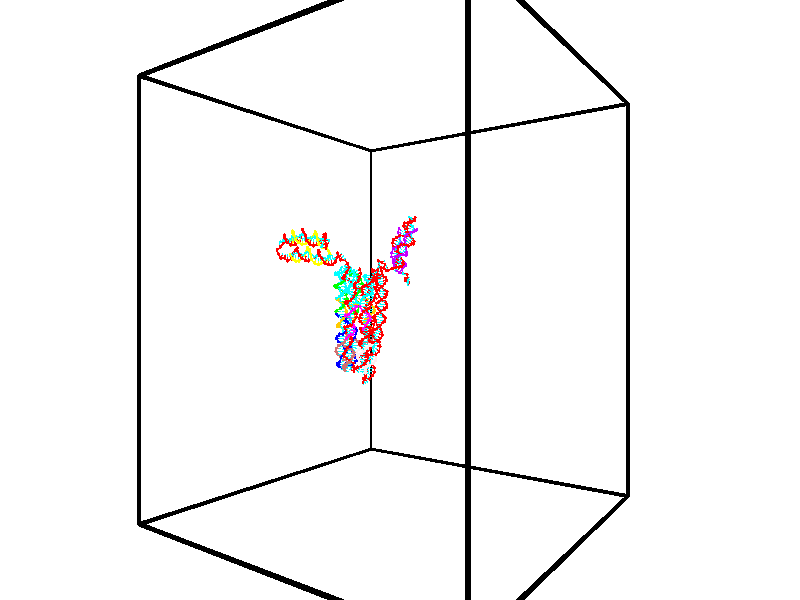 // switches for output
#declare DRAW_BASES = 1; // possible values are 0, 1; only relevant for DNA ribbons
#declare DRAW_BASES_TYPE = 3; // possible values are 1, 2, 3; only relevant for DNA ribbons
#declare DRAW_FOG = 0; // set to 1 to enable fog

#include "colors.inc"

#include "transforms.inc"
background { rgb <1, 1, 1>}

#default {
   normal{
       ripples 0.25
       frequency 0.20
       turbulence 0.2
       lambda 5
   }
	finish {
		phong 0.1
		phong_size 40.
	}
}

// original window dimensions: 1024x640


// camera settings

camera {
	sky <-0, 1, 0>
	up <-0, 1, 0>
	right 1.6 * <0.581683, 0, 0.813415>
	location <-54.4937, 30, 90.4225>
	look_at <30, 30, 30>
	direction <84.4937, 0, -60.4225>
	angle 67.0682
}


# declare cpy_camera_pos = <-54.4937, 30, 90.4225>;
# if (DRAW_FOG = 1)
fog {
	fog_type 2
	up vnormalize(cpy_camera_pos)
	color rgbt<1,1,1,0.3>
	distance 1e-5
	fog_alt 3e-3
	fog_offset 48
}
# end


// LIGHTS

# declare lum = 6;
global_settings {
	ambient_light rgb lum * <0.05, 0.05, 0.05>
	max_trace_level 15
}# declare cpy_direct_light_amount = 0.25;
light_source
{	1000 * <0.231732, -1, 1.3951>,
	rgb lum * cpy_direct_light_amount
	parallel
}

light_source
{	1000 * <-0.231732, 1, -1.3951>,
	rgb lum * cpy_direct_light_amount
	parallel
}

// strand 0

// nucleotide -1

// particle -1
sphere {
	<43.013134, 32.804317, 22.909054> 0.250000
	pigment { color rgbt <1,0,0,0> }
	no_shadow
}
cylinder {
	<42.689831, 32.583782, 22.991749>,  <42.495850, 32.451462, 23.041365>, 0.100000
	pigment { color rgbt <1,0,0,0> }
	no_shadow
}
cylinder {
	<42.689831, 32.583782, 22.991749>,  <43.013134, 32.804317, 22.909054>, 0.100000
	pigment { color rgbt <1,0,0,0> }
	no_shadow
}

// particle -1
sphere {
	<42.689831, 32.583782, 22.991749> 0.100000
	pigment { color rgbt <1,0,0,0> }
	no_shadow
}
sphere {
	0, 1
	scale<0.080000,0.200000,0.300000>
	matrix <-0.427622, 0.790979, 0.437598,
		-0.404788, 0.265289, -0.875082,
		-0.808261, -0.551338, 0.206735,
		42.447353, 32.418381, 23.053770>
	pigment { color rgbt <0,1,1,0> }
	no_shadow
}
cylinder {
	<42.356491, 33.109825, 22.466158>,  <43.013134, 32.804317, 22.909054>, 0.130000
	pigment { color rgbt <1,0,0,0> }
	no_shadow
}

// nucleotide -1

// particle -1
sphere {
	<42.356491, 33.109825, 22.466158> 0.250000
	pigment { color rgbt <1,0,0,0> }
	no_shadow
}
cylinder {
	<42.303288, 32.929134, 22.819031>,  <42.271366, 32.820721, 23.030754>, 0.100000
	pigment { color rgbt <1,0,0,0> }
	no_shadow
}
cylinder {
	<42.303288, 32.929134, 22.819031>,  <42.356491, 33.109825, 22.466158>, 0.100000
	pigment { color rgbt <1,0,0,0> }
	no_shadow
}

// particle -1
sphere {
	<42.303288, 32.929134, 22.819031> 0.100000
	pigment { color rgbt <1,0,0,0> }
	no_shadow
}
sphere {
	0, 1
	scale<0.080000,0.200000,0.300000>
	matrix <-0.439050, 0.824848, 0.356176,
		-0.888563, -0.339948, -0.308044,
		-0.133008, -0.451732, 0.882183,
		42.263386, 32.793613, 23.083685>
	pigment { color rgbt <0,1,1,0> }
	no_shadow
}
cylinder {
	<41.836143, 33.502499, 22.747158>,  <42.356491, 33.109825, 22.466158>, 0.130000
	pigment { color rgbt <1,0,0,0> }
	no_shadow
}

// nucleotide -1

// particle -1
sphere {
	<41.836143, 33.502499, 22.747158> 0.250000
	pigment { color rgbt <1,0,0,0> }
	no_shadow
}
cylinder {
	<41.939129, 33.270630, 23.056400>,  <42.000919, 33.131508, 23.241945>, 0.100000
	pigment { color rgbt <1,0,0,0> }
	no_shadow
}
cylinder {
	<41.939129, 33.270630, 23.056400>,  <41.836143, 33.502499, 22.747158>, 0.100000
	pigment { color rgbt <1,0,0,0> }
	no_shadow
}

// particle -1
sphere {
	<41.939129, 33.270630, 23.056400> 0.100000
	pigment { color rgbt <1,0,0,0> }
	no_shadow
}
sphere {
	0, 1
	scale<0.080000,0.200000,0.300000>
	matrix <-0.288230, 0.717586, 0.634029,
		-0.922298, -0.386075, 0.017677,
		0.257467, -0.579669, 0.773107,
		42.016369, 33.096729, 23.288332>
	pigment { color rgbt <0,1,1,0> }
	no_shadow
}
cylinder {
	<41.209702, 33.459736, 23.124966>,  <41.836143, 33.502499, 22.747158>, 0.130000
	pigment { color rgbt <1,0,0,0> }
	no_shadow
}

// nucleotide -1

// particle -1
sphere {
	<41.209702, 33.459736, 23.124966> 0.250000
	pigment { color rgbt <1,0,0,0> }
	no_shadow
}
cylinder {
	<41.544315, 33.409100, 23.338200>,  <41.745083, 33.378716, 23.466141>, 0.100000
	pigment { color rgbt <1,0,0,0> }
	no_shadow
}
cylinder {
	<41.544315, 33.409100, 23.338200>,  <41.209702, 33.459736, 23.124966>, 0.100000
	pigment { color rgbt <1,0,0,0> }
	no_shadow
}

// particle -1
sphere {
	<41.544315, 33.409100, 23.338200> 0.100000
	pigment { color rgbt <1,0,0,0> }
	no_shadow
}
sphere {
	0, 1
	scale<0.080000,0.200000,0.300000>
	matrix <-0.273633, 0.746396, 0.606645,
		-0.474691, -0.653351, 0.589747,
		0.836537, -0.126594, 0.533086,
		41.795277, 33.371120, 23.498125>
	pigment { color rgbt <0,1,1,0> }
	no_shadow
}
cylinder {
	<41.064346, 33.587395, 23.837284>,  <41.209702, 33.459736, 23.124966>, 0.130000
	pigment { color rgbt <1,0,0,0> }
	no_shadow
}

// nucleotide -1

// particle -1
sphere {
	<41.064346, 33.587395, 23.837284> 0.250000
	pigment { color rgbt <1,0,0,0> }
	no_shadow
}
cylinder {
	<41.459164, 33.647182, 23.813965>,  <41.696056, 33.683056, 23.799973>, 0.100000
	pigment { color rgbt <1,0,0,0> }
	no_shadow
}
cylinder {
	<41.459164, 33.647182, 23.813965>,  <41.064346, 33.587395, 23.837284>, 0.100000
	pigment { color rgbt <1,0,0,0> }
	no_shadow
}

// particle -1
sphere {
	<41.459164, 33.647182, 23.813965> 0.100000
	pigment { color rgbt <1,0,0,0> }
	no_shadow
}
sphere {
	0, 1
	scale<0.080000,0.200000,0.300000>
	matrix <-0.117202, 0.919916, 0.374189,
		0.109561, -0.362509, 0.925518,
		0.987046, 0.149469, -0.058300,
		41.755276, 33.692024, 23.796474>
	pigment { color rgbt <0,1,1,0> }
	no_shadow
}
cylinder {
	<40.471424, 34.041336, 24.221565>,  <41.064346, 33.587395, 23.837284>, 0.130000
	pigment { color rgbt <1,0,0,0> }
	no_shadow
}

// nucleotide -1

// particle -1
sphere {
	<40.471424, 34.041336, 24.221565> 0.250000
	pigment { color rgbt <1,0,0,0> }
	no_shadow
}
cylinder {
	<40.075806, 34.059162, 24.165279>,  <39.838436, 34.069859, 24.131508>, 0.100000
	pigment { color rgbt <1,0,0,0> }
	no_shadow
}
cylinder {
	<40.075806, 34.059162, 24.165279>,  <40.471424, 34.041336, 24.221565>, 0.100000
	pigment { color rgbt <1,0,0,0> }
	no_shadow
}

// particle -1
sphere {
	<40.075806, 34.059162, 24.165279> 0.100000
	pigment { color rgbt <1,0,0,0> }
	no_shadow
}
sphere {
	0, 1
	scale<0.080000,0.200000,0.300000>
	matrix <0.114494, 0.833312, -0.540817,
		0.093158, -0.551004, -0.829287,
		-0.989047, 0.044567, -0.140717,
		39.779091, 34.072533, 24.123064>
	pigment { color rgbt <0,1,1,0> }
	no_shadow
}
cylinder {
	<40.460705, 34.182987, 23.446196>,  <40.471424, 34.041336, 24.221565>, 0.130000
	pigment { color rgbt <1,0,0,0> }
	no_shadow
}

// nucleotide -1

// particle -1
sphere {
	<40.460705, 34.182987, 23.446196> 0.250000
	pigment { color rgbt <1,0,0,0> }
	no_shadow
}
cylinder {
	<40.104141, 34.301147, 23.583675>,  <39.890202, 34.372044, 23.666164>, 0.100000
	pigment { color rgbt <1,0,0,0> }
	no_shadow
}
cylinder {
	<40.104141, 34.301147, 23.583675>,  <40.460705, 34.182987, 23.446196>, 0.100000
	pigment { color rgbt <1,0,0,0> }
	no_shadow
}

// particle -1
sphere {
	<40.104141, 34.301147, 23.583675> 0.100000
	pigment { color rgbt <1,0,0,0> }
	no_shadow
}
sphere {
	0, 1
	scale<0.080000,0.200000,0.300000>
	matrix <0.060292, 0.828938, -0.556082,
		-0.449175, -0.474973, -0.756732,
		-0.891407, 0.295403, 0.343701,
		39.836720, 34.389767, 23.686785>
	pigment { color rgbt <0,1,1,0> }
	no_shadow
}
cylinder {
	<40.001942, 34.375187, 22.805294>,  <40.460705, 34.182987, 23.446196>, 0.130000
	pigment { color rgbt <1,0,0,0> }
	no_shadow
}

// nucleotide -1

// particle -1
sphere {
	<40.001942, 34.375187, 22.805294> 0.250000
	pigment { color rgbt <1,0,0,0> }
	no_shadow
}
cylinder {
	<39.827068, 34.555237, 23.116745>,  <39.722145, 34.663265, 23.303616>, 0.100000
	pigment { color rgbt <1,0,0,0> }
	no_shadow
}
cylinder {
	<39.827068, 34.555237, 23.116745>,  <40.001942, 34.375187, 22.805294>, 0.100000
	pigment { color rgbt <1,0,0,0> }
	no_shadow
}

// particle -1
sphere {
	<39.827068, 34.555237, 23.116745> 0.100000
	pigment { color rgbt <1,0,0,0> }
	no_shadow
}
sphere {
	0, 1
	scale<0.080000,0.200000,0.300000>
	matrix <-0.033930, 0.856874, -0.514408,
		-0.898734, -0.251308, -0.359335,
		-0.437180, 0.450123, 0.778629,
		39.695915, 34.690273, 23.350334>
	pigment { color rgbt <0,1,1,0> }
	no_shadow
}
cylinder {
	<39.274899, 34.745522, 22.611675>,  <40.001942, 34.375187, 22.805294>, 0.130000
	pigment { color rgbt <1,0,0,0> }
	no_shadow
}

// nucleotide -1

// particle -1
sphere {
	<39.274899, 34.745522, 22.611675> 0.250000
	pigment { color rgbt <1,0,0,0> }
	no_shadow
}
cylinder {
	<39.420666, 34.937393, 22.930950>,  <39.508125, 35.052517, 23.122515>, 0.100000
	pigment { color rgbt <1,0,0,0> }
	no_shadow
}
cylinder {
	<39.420666, 34.937393, 22.930950>,  <39.274899, 34.745522, 22.611675>, 0.100000
	pigment { color rgbt <1,0,0,0> }
	no_shadow
}

// particle -1
sphere {
	<39.420666, 34.937393, 22.930950> 0.100000
	pigment { color rgbt <1,0,0,0> }
	no_shadow
}
sphere {
	0, 1
	scale<0.080000,0.200000,0.300000>
	matrix <-0.168866, 0.876958, -0.449920,
		-0.915796, 0.029172, 0.400582,
		0.364419, 0.479680, 0.798189,
		39.529991, 35.081299, 23.170406>
	pigment { color rgbt <0,1,1,0> }
	no_shadow
}
cylinder {
	<38.864986, 35.257462, 22.676132>,  <39.274899, 34.745522, 22.611675>, 0.130000
	pigment { color rgbt <1,0,0,0> }
	no_shadow
}

// nucleotide -1

// particle -1
sphere {
	<38.864986, 35.257462, 22.676132> 0.250000
	pigment { color rgbt <1,0,0,0> }
	no_shadow
}
cylinder {
	<39.192650, 35.372028, 22.874905>,  <39.389248, 35.440769, 22.994169>, 0.100000
	pigment { color rgbt <1,0,0,0> }
	no_shadow
}
cylinder {
	<39.192650, 35.372028, 22.874905>,  <38.864986, 35.257462, 22.676132>, 0.100000
	pigment { color rgbt <1,0,0,0> }
	no_shadow
}

// particle -1
sphere {
	<39.192650, 35.372028, 22.874905> 0.100000
	pigment { color rgbt <1,0,0,0> }
	no_shadow
}
sphere {
	0, 1
	scale<0.080000,0.200000,0.300000>
	matrix <-0.008334, 0.872244, -0.489000,
		-0.573505, 0.396428, 0.716894,
		0.819159, 0.286419, 0.496933,
		39.438396, 35.457954, 23.023985>
	pigment { color rgbt <0,1,1,0> }
	no_shadow
}
cylinder {
	<38.710373, 35.881321, 22.827589>,  <38.864986, 35.257462, 22.676132>, 0.130000
	pigment { color rgbt <1,0,0,0> }
	no_shadow
}

// nucleotide -1

// particle -1
sphere {
	<38.710373, 35.881321, 22.827589> 0.250000
	pigment { color rgbt <1,0,0,0> }
	no_shadow
}
cylinder {
	<39.096855, 35.895348, 22.929737>,  <39.328743, 35.903763, 22.991026>, 0.100000
	pigment { color rgbt <1,0,0,0> }
	no_shadow
}
cylinder {
	<39.096855, 35.895348, 22.929737>,  <38.710373, 35.881321, 22.827589>, 0.100000
	pigment { color rgbt <1,0,0,0> }
	no_shadow
}

// particle -1
sphere {
	<39.096855, 35.895348, 22.929737> 0.100000
	pigment { color rgbt <1,0,0,0> }
	no_shadow
}
sphere {
	0, 1
	scale<0.080000,0.200000,0.300000>
	matrix <0.037499, 0.961045, -0.273838,
		-0.255026, 0.274160, 0.927253,
		0.966207, 0.035065, 0.255372,
		39.386719, 35.905869, 23.006348>
	pigment { color rgbt <0,1,1,0> }
	no_shadow
}
cylinder {
	<38.764957, 36.524689, 23.117861>,  <38.710373, 35.881321, 22.827589>, 0.130000
	pigment { color rgbt <1,0,0,0> }
	no_shadow
}

// nucleotide -1

// particle -1
sphere {
	<38.764957, 36.524689, 23.117861> 0.250000
	pigment { color rgbt <1,0,0,0> }
	no_shadow
}
cylinder {
	<39.121037, 36.398479, 22.986408>,  <39.334682, 36.322754, 22.907537>, 0.100000
	pigment { color rgbt <1,0,0,0> }
	no_shadow
}
cylinder {
	<39.121037, 36.398479, 22.986408>,  <38.764957, 36.524689, 23.117861>, 0.100000
	pigment { color rgbt <1,0,0,0> }
	no_shadow
}

// particle -1
sphere {
	<39.121037, 36.398479, 22.986408> 0.100000
	pigment { color rgbt <1,0,0,0> }
	no_shadow
}
sphere {
	0, 1
	scale<0.080000,0.200000,0.300000>
	matrix <0.099111, 0.838196, -0.536287,
		0.444667, 0.444830, 0.777430,
		0.890196, -0.315521, -0.328630,
		39.388096, 36.303822, 22.887819>
	pigment { color rgbt <0,1,1,0> }
	no_shadow
}
cylinder {
	<39.148060, 37.000401, 23.305517>,  <38.764957, 36.524689, 23.117861>, 0.130000
	pigment { color rgbt <1,0,0,0> }
	no_shadow
}

// nucleotide -1

// particle -1
sphere {
	<39.148060, 37.000401, 23.305517> 0.250000
	pigment { color rgbt <1,0,0,0> }
	no_shadow
}
cylinder {
	<39.355995, 36.803818, 23.026020>,  <39.480755, 36.685867, 22.858322>, 0.100000
	pigment { color rgbt <1,0,0,0> }
	no_shadow
}
cylinder {
	<39.355995, 36.803818, 23.026020>,  <39.148060, 37.000401, 23.305517>, 0.100000
	pigment { color rgbt <1,0,0,0> }
	no_shadow
}

// particle -1
sphere {
	<39.355995, 36.803818, 23.026020> 0.100000
	pigment { color rgbt <1,0,0,0> }
	no_shadow
}
sphere {
	0, 1
	scale<0.080000,0.200000,0.300000>
	matrix <0.170995, 0.861255, -0.478541,
		0.836976, 0.129283, 0.531750,
		0.519839, -0.491453, -0.698742,
		39.511948, 36.656384, 22.816397>
	pigment { color rgbt <0,1,1,0> }
	no_shadow
}
cylinder {
	<39.654858, 37.463566, 23.246170>,  <39.148060, 37.000401, 23.305517>, 0.130000
	pigment { color rgbt <1,0,0,0> }
	no_shadow
}

// nucleotide -1

// particle -1
sphere {
	<39.654858, 37.463566, 23.246170> 0.250000
	pigment { color rgbt <1,0,0,0> }
	no_shadow
}
cylinder {
	<39.679970, 37.212952, 22.935425>,  <39.695038, 37.062584, 22.748978>, 0.100000
	pigment { color rgbt <1,0,0,0> }
	no_shadow
}
cylinder {
	<39.679970, 37.212952, 22.935425>,  <39.654858, 37.463566, 23.246170>, 0.100000
	pigment { color rgbt <1,0,0,0> }
	no_shadow
}

// particle -1
sphere {
	<39.679970, 37.212952, 22.935425> 0.100000
	pigment { color rgbt <1,0,0,0> }
	no_shadow
}
sphere {
	0, 1
	scale<0.080000,0.200000,0.300000>
	matrix <0.241106, 0.764863, -0.597371,
		0.968466, -0.149804, 0.199077,
		0.062778, -0.626532, -0.776863,
		39.698803, 37.024990, 22.702366>
	pigment { color rgbt <0,1,1,0> }
	no_shadow
}
cylinder {
	<40.335751, 37.436211, 22.950790>,  <39.654858, 37.463566, 23.246170>, 0.130000
	pigment { color rgbt <1,0,0,0> }
	no_shadow
}

// nucleotide -1

// particle -1
sphere {
	<40.335751, 37.436211, 22.950790> 0.250000
	pigment { color rgbt <1,0,0,0> }
	no_shadow
}
cylinder {
	<40.089931, 37.335724, 22.651665>,  <39.942440, 37.275433, 22.472189>, 0.100000
	pigment { color rgbt <1,0,0,0> }
	no_shadow
}
cylinder {
	<40.089931, 37.335724, 22.651665>,  <40.335751, 37.436211, 22.950790>, 0.100000
	pigment { color rgbt <1,0,0,0> }
	no_shadow
}

// particle -1
sphere {
	<40.089931, 37.335724, 22.651665> 0.100000
	pigment { color rgbt <1,0,0,0> }
	no_shadow
}
sphere {
	0, 1
	scale<0.080000,0.200000,0.300000>
	matrix <0.310947, 0.794060, -0.522285,
		0.725015, -0.553498, -0.409870,
		-0.614544, -0.251216, -0.747814,
		39.905567, 37.260361, 22.427320>
	pigment { color rgbt <0,1,1,0> }
	no_shadow
}
cylinder {
	<40.727882, 37.226864, 22.308578>,  <40.335751, 37.436211, 22.950790>, 0.130000
	pigment { color rgbt <1,0,0,0> }
	no_shadow
}

// nucleotide -1

// particle -1
sphere {
	<40.727882, 37.226864, 22.308578> 0.250000
	pigment { color rgbt <1,0,0,0> }
	no_shadow
}
cylinder {
	<40.368042, 37.352283, 22.186989>,  <40.152138, 37.427536, 22.114035>, 0.100000
	pigment { color rgbt <1,0,0,0> }
	no_shadow
}
cylinder {
	<40.368042, 37.352283, 22.186989>,  <40.727882, 37.226864, 22.308578>, 0.100000
	pigment { color rgbt <1,0,0,0> }
	no_shadow
}

// particle -1
sphere {
	<40.368042, 37.352283, 22.186989> 0.100000
	pigment { color rgbt <1,0,0,0> }
	no_shadow
}
sphere {
	0, 1
	scale<0.080000,0.200000,0.300000>
	matrix <0.431045, 0.749272, -0.502784,
		0.070111, -0.583333, -0.809202,
		-0.899602, 0.313552, -0.303975,
		40.098160, 37.446350, 22.095797>
	pigment { color rgbt <0,1,1,0> }
	no_shadow
}
cylinder {
	<40.865047, 37.539944, 21.637087>,  <40.727882, 37.226864, 22.308578>, 0.130000
	pigment { color rgbt <1,0,0,0> }
	no_shadow
}

// nucleotide -1

// particle -1
sphere {
	<40.865047, 37.539944, 21.637087> 0.250000
	pigment { color rgbt <1,0,0,0> }
	no_shadow
}
cylinder {
	<40.520397, 37.697914, 21.764606>,  <40.313606, 37.792694, 21.841118>, 0.100000
	pigment { color rgbt <1,0,0,0> }
	no_shadow
}
cylinder {
	<40.520397, 37.697914, 21.764606>,  <40.865047, 37.539944, 21.637087>, 0.100000
	pigment { color rgbt <1,0,0,0> }
	no_shadow
}

// particle -1
sphere {
	<40.520397, 37.697914, 21.764606> 0.100000
	pigment { color rgbt <1,0,0,0> }
	no_shadow
}
sphere {
	0, 1
	scale<0.080000,0.200000,0.300000>
	matrix <0.282257, 0.894884, -0.345707,
		-0.421815, -0.207888, -0.882527,
		-0.861628, 0.394924, 0.318798,
		40.261909, 37.816391, 21.860247>
	pigment { color rgbt <0,1,1,0> }
	no_shadow
}
cylinder {
	<40.799911, 38.075077, 21.111446>,  <40.865047, 37.539944, 21.637087>, 0.130000
	pigment { color rgbt <1,0,0,0> }
	no_shadow
}

// nucleotide -1

// particle -1
sphere {
	<40.799911, 38.075077, 21.111446> 0.250000
	pigment { color rgbt <1,0,0,0> }
	no_shadow
}
cylinder {
	<40.528843, 38.161358, 21.392654>,  <40.366203, 38.213127, 21.561380>, 0.100000
	pigment { color rgbt <1,0,0,0> }
	no_shadow
}
cylinder {
	<40.528843, 38.161358, 21.392654>,  <40.799911, 38.075077, 21.111446>, 0.100000
	pigment { color rgbt <1,0,0,0> }
	no_shadow
}

// particle -1
sphere {
	<40.528843, 38.161358, 21.392654> 0.100000
	pigment { color rgbt <1,0,0,0> }
	no_shadow
}
sphere {
	0, 1
	scale<0.080000,0.200000,0.300000>
	matrix <0.242457, 0.968094, -0.063314,
		-0.694248, 0.127547, -0.708344,
		-0.677668, 0.215699, 0.703022,
		40.325542, 38.226067, 21.603561>
	pigment { color rgbt <0,1,1,0> }
	no_shadow
}
cylinder {
	<40.528008, 38.639927, 20.897039>,  <40.799911, 38.075077, 21.111446>, 0.130000
	pigment { color rgbt <1,0,0,0> }
	no_shadow
}

// nucleotide -1

// particle -1
sphere {
	<40.528008, 38.639927, 20.897039> 0.250000
	pigment { color rgbt <1,0,0,0> }
	no_shadow
}
cylinder {
	<40.445656, 38.645088, 21.288437>,  <40.396244, 38.648186, 21.523275>, 0.100000
	pigment { color rgbt <1,0,0,0> }
	no_shadow
}
cylinder {
	<40.445656, 38.645088, 21.288437>,  <40.528008, 38.639927, 20.897039>, 0.100000
	pigment { color rgbt <1,0,0,0> }
	no_shadow
}

// particle -1
sphere {
	<40.445656, 38.645088, 21.288437> 0.100000
	pigment { color rgbt <1,0,0,0> }
	no_shadow
}
sphere {
	0, 1
	scale<0.080000,0.200000,0.300000>
	matrix <0.279842, 0.958932, 0.046239,
		-0.937710, 0.283342, -0.201038,
		-0.205883, 0.012900, 0.978492,
		40.383892, 38.648960, 21.581984>
	pigment { color rgbt <0,1,1,0> }
	no_shadow
}
cylinder {
	<40.071423, 39.167236, 20.998009>,  <40.528008, 38.639927, 20.897039>, 0.130000
	pigment { color rgbt <1,0,0,0> }
	no_shadow
}

// nucleotide -1

// particle -1
sphere {
	<40.071423, 39.167236, 20.998009> 0.250000
	pigment { color rgbt <1,0,0,0> }
	no_shadow
}
cylinder {
	<40.208645, 39.102077, 21.368042>,  <40.290977, 39.062984, 21.590061>, 0.100000
	pigment { color rgbt <1,0,0,0> }
	no_shadow
}
cylinder {
	<40.208645, 39.102077, 21.368042>,  <40.071423, 39.167236, 20.998009>, 0.100000
	pigment { color rgbt <1,0,0,0> }
	no_shadow
}

// particle -1
sphere {
	<40.208645, 39.102077, 21.368042> 0.100000
	pigment { color rgbt <1,0,0,0> }
	no_shadow
}
sphere {
	0, 1
	scale<0.080000,0.200000,0.300000>
	matrix <0.210581, 0.973118, 0.093260,
		-0.915407, 0.162812, 0.368134,
		0.343054, -0.162893, 0.925084,
		40.311562, 39.053211, 21.645567>
	pigment { color rgbt <0,1,1,0> }
	no_shadow
}
cylinder {
	<39.873497, 39.773212, 21.356613>,  <40.071423, 39.167236, 20.998009>, 0.130000
	pigment { color rgbt <1,0,0,0> }
	no_shadow
}

// nucleotide -1

// particle -1
sphere {
	<39.873497, 39.773212, 21.356613> 0.250000
	pigment { color rgbt <1,0,0,0> }
	no_shadow
}
cylinder {
	<40.157173, 39.623093, 21.595345>,  <40.327377, 39.533020, 21.738583>, 0.100000
	pigment { color rgbt <1,0,0,0> }
	no_shadow
}
cylinder {
	<40.157173, 39.623093, 21.595345>,  <39.873497, 39.773212, 21.356613>, 0.100000
	pigment { color rgbt <1,0,0,0> }
	no_shadow
}

// particle -1
sphere {
	<40.157173, 39.623093, 21.595345> 0.100000
	pigment { color rgbt <1,0,0,0> }
	no_shadow
}
sphere {
	0, 1
	scale<0.080000,0.200000,0.300000>
	matrix <0.230488, 0.923444, 0.306798,
		-0.666277, -0.080016, 0.741399,
		0.709189, -0.375297, 0.596827,
		40.369930, 39.510502, 21.774393>
	pigment { color rgbt <0,1,1,0> }
	no_shadow
}
cylinder {
	<39.864590, 40.107441, 22.156683>,  <39.873497, 39.773212, 21.356613>, 0.130000
	pigment { color rgbt <1,0,0,0> }
	no_shadow
}

// nucleotide -1

// particle -1
sphere {
	<39.864590, 40.107441, 22.156683> 0.250000
	pigment { color rgbt <1,0,0,0> }
	no_shadow
}
cylinder {
	<40.226322, 39.945492, 22.102619>,  <40.443359, 39.848320, 22.070181>, 0.100000
	pigment { color rgbt <1,0,0,0> }
	no_shadow
}
cylinder {
	<40.226322, 39.945492, 22.102619>,  <39.864590, 40.107441, 22.156683>, 0.100000
	pigment { color rgbt <1,0,0,0> }
	no_shadow
}

// particle -1
sphere {
	<40.226322, 39.945492, 22.102619> 0.100000
	pigment { color rgbt <1,0,0,0> }
	no_shadow
}
sphere {
	0, 1
	scale<0.080000,0.200000,0.300000>
	matrix <0.415738, 0.763742, 0.493822,
		-0.096711, -0.502767, 0.858995,
		0.904328, -0.404875, -0.135157,
		40.497620, 39.824028, 22.062073>
	pigment { color rgbt <0,1,1,0> }
	no_shadow
}
cylinder {
	<40.231609, 40.413303, 22.697453>,  <39.864590, 40.107441, 22.156683>, 0.130000
	pigment { color rgbt <1,0,0,0> }
	no_shadow
}

// nucleotide -1

// particle -1
sphere {
	<40.231609, 40.413303, 22.697453> 0.250000
	pigment { color rgbt <1,0,0,0> }
	no_shadow
}
cylinder {
	<40.552059, 40.254917, 22.517937>,  <40.744328, 40.159885, 22.410227>, 0.100000
	pigment { color rgbt <1,0,0,0> }
	no_shadow
}
cylinder {
	<40.552059, 40.254917, 22.517937>,  <40.231609, 40.413303, 22.697453>, 0.100000
	pigment { color rgbt <1,0,0,0> }
	no_shadow
}

// particle -1
sphere {
	<40.552059, 40.254917, 22.517937> 0.100000
	pigment { color rgbt <1,0,0,0> }
	no_shadow
}
sphere {
	0, 1
	scale<0.080000,0.200000,0.300000>
	matrix <0.579804, 0.699418, 0.417901,
		0.148418, -0.595001, 0.789903,
		0.801124, -0.395965, -0.448790,
		40.792397, 40.136127, 22.383299>
	pigment { color rgbt <0,1,1,0> }
	no_shadow
}
cylinder {
	<40.808945, 40.295780, 23.223394>,  <40.231609, 40.413303, 22.697453>, 0.130000
	pigment { color rgbt <1,0,0,0> }
	no_shadow
}

// nucleotide -1

// particle -1
sphere {
	<40.808945, 40.295780, 23.223394> 0.250000
	pigment { color rgbt <1,0,0,0> }
	no_shadow
}
cylinder {
	<40.983978, 40.336372, 22.866020>,  <41.088997, 40.360729, 22.651596>, 0.100000
	pigment { color rgbt <1,0,0,0> }
	no_shadow
}
cylinder {
	<40.983978, 40.336372, 22.866020>,  <40.808945, 40.295780, 23.223394>, 0.100000
	pigment { color rgbt <1,0,0,0> }
	no_shadow
}

// particle -1
sphere {
	<40.983978, 40.336372, 22.866020> 0.100000
	pigment { color rgbt <1,0,0,0> }
	no_shadow
}
sphere {
	0, 1
	scale<0.080000,0.200000,0.300000>
	matrix <0.513168, 0.787722, 0.340812,
		0.738364, -0.607614, 0.292614,
		0.437581, 0.101483, -0.893434,
		41.115253, 40.366817, 22.597990>
	pigment { color rgbt <0,1,1,0> }
	no_shadow
}
cylinder {
	<41.518551, 40.442780, 23.370678>,  <40.808945, 40.295780, 23.223394>, 0.130000
	pigment { color rgbt <1,0,0,0> }
	no_shadow
}

// nucleotide -1

// particle -1
sphere {
	<41.518551, 40.442780, 23.370678> 0.250000
	pigment { color rgbt <1,0,0,0> }
	no_shadow
}
cylinder {
	<41.485161, 40.562359, 22.990433>,  <41.465126, 40.634106, 22.762285>, 0.100000
	pigment { color rgbt <1,0,0,0> }
	no_shadow
}
cylinder {
	<41.485161, 40.562359, 22.990433>,  <41.518551, 40.442780, 23.370678>, 0.100000
	pigment { color rgbt <1,0,0,0> }
	no_shadow
}

// particle -1
sphere {
	<41.485161, 40.562359, 22.990433> 0.100000
	pigment { color rgbt <1,0,0,0> }
	no_shadow
}
sphere {
	0, 1
	scale<0.080000,0.200000,0.300000>
	matrix <0.536111, 0.817599, 0.210040,
		0.840010, -0.492098, -0.228522,
		-0.083479, 0.298949, -0.950611,
		41.460117, 40.652042, 22.705250>
	pigment { color rgbt <0,1,1,0> }
	no_shadow
}
cylinder {
	<42.139240, 40.546101, 23.187449>,  <41.518551, 40.442780, 23.370678>, 0.130000
	pigment { color rgbt <1,0,0,0> }
	no_shadow
}

// nucleotide -1

// particle -1
sphere {
	<42.139240, 40.546101, 23.187449> 0.250000
	pigment { color rgbt <1,0,0,0> }
	no_shadow
}
cylinder {
	<41.918728, 40.750912, 22.923958>,  <41.786419, 40.873798, 22.765863>, 0.100000
	pigment { color rgbt <1,0,0,0> }
	no_shadow
}
cylinder {
	<41.918728, 40.750912, 22.923958>,  <42.139240, 40.546101, 23.187449>, 0.100000
	pigment { color rgbt <1,0,0,0> }
	no_shadow
}

// particle -1
sphere {
	<41.918728, 40.750912, 22.923958> 0.100000
	pigment { color rgbt <1,0,0,0> }
	no_shadow
}
sphere {
	0, 1
	scale<0.080000,0.200000,0.300000>
	matrix <0.510116, 0.831624, 0.219505,
		0.660204, -0.215017, -0.719652,
		-0.551283, 0.512024, -0.658725,
		41.753342, 40.904518, 22.726341>
	pigment { color rgbt <0,1,1,0> }
	no_shadow
}
cylinder {
	<42.556183, 40.857269, 22.647287>,  <42.139240, 40.546101, 23.187449>, 0.130000
	pigment { color rgbt <1,0,0,0> }
	no_shadow
}

// nucleotide -1

// particle -1
sphere {
	<42.556183, 40.857269, 22.647287> 0.250000
	pigment { color rgbt <1,0,0,0> }
	no_shadow
}
cylinder {
	<42.227451, 41.081684, 22.686970>,  <42.030212, 41.216331, 22.710779>, 0.100000
	pigment { color rgbt <1,0,0,0> }
	no_shadow
}
cylinder {
	<42.227451, 41.081684, 22.686970>,  <42.556183, 40.857269, 22.647287>, 0.100000
	pigment { color rgbt <1,0,0,0> }
	no_shadow
}

// particle -1
sphere {
	<42.227451, 41.081684, 22.686970> 0.100000
	pigment { color rgbt <1,0,0,0> }
	no_shadow
}
sphere {
	0, 1
	scale<0.080000,0.200000,0.300000>
	matrix <0.569167, 0.816266, 0.098783,
		-0.025559, 0.137649, -0.990151,
		-0.821824, 0.561037, 0.099208,
		41.980904, 41.249996, 22.716732>
	pigment { color rgbt <0,1,1,0> }
	no_shadow
}
cylinder {
	<42.566120, 41.460266, 22.238838>,  <42.556183, 40.857269, 22.647287>, 0.130000
	pigment { color rgbt <1,0,0,0> }
	no_shadow
}

// nucleotide -1

// particle -1
sphere {
	<42.566120, 41.460266, 22.238838> 0.250000
	pigment { color rgbt <1,0,0,0> }
	no_shadow
}
cylinder {
	<42.342571, 41.583630, 22.546745>,  <42.208443, 41.657646, 22.731489>, 0.100000
	pigment { color rgbt <1,0,0,0> }
	no_shadow
}
cylinder {
	<42.342571, 41.583630, 22.546745>,  <42.566120, 41.460266, 22.238838>, 0.100000
	pigment { color rgbt <1,0,0,0> }
	no_shadow
}

// particle -1
sphere {
	<42.342571, 41.583630, 22.546745> 0.100000
	pigment { color rgbt <1,0,0,0> }
	no_shadow
}
sphere {
	0, 1
	scale<0.080000,0.200000,0.300000>
	matrix <0.551522, 0.831441, 0.067302,
		-0.619261, 0.462158, -0.634765,
		-0.558874, 0.308409, 0.769769,
		42.174908, 41.676151, 22.777676>
	pigment { color rgbt <0,1,1,0> }
	no_shadow
}
cylinder {
	<42.154411, 42.094933, 22.189240>,  <42.566120, 41.460266, 22.238838>, 0.130000
	pigment { color rgbt <1,0,0,0> }
	no_shadow
}

// nucleotide -1

// particle -1
sphere {
	<42.154411, 42.094933, 22.189240> 0.250000
	pigment { color rgbt <1,0,0,0> }
	no_shadow
}
cylinder {
	<42.257164, 42.061443, 22.574364>,  <42.318813, 42.041348, 22.805439>, 0.100000
	pigment { color rgbt <1,0,0,0> }
	no_shadow
}
cylinder {
	<42.257164, 42.061443, 22.574364>,  <42.154411, 42.094933, 22.189240>, 0.100000
	pigment { color rgbt <1,0,0,0> }
	no_shadow
}

// particle -1
sphere {
	<42.257164, 42.061443, 22.574364> 0.100000
	pigment { color rgbt <1,0,0,0> }
	no_shadow
}
sphere {
	0, 1
	scale<0.080000,0.200000,0.300000>
	matrix <0.314646, 0.949208, -0.001404,
		-0.913790, 0.303305, 0.270174,
		0.256877, -0.083726, 0.962811,
		42.334229, 42.036327, 22.863207>
	pigment { color rgbt <0,1,1,0> }
	no_shadow
}
cylinder {
	<41.782196, 42.516323, 22.636850>,  <42.154411, 42.094933, 22.189240>, 0.130000
	pigment { color rgbt <1,0,0,0> }
	no_shadow
}

// nucleotide -1

// particle -1
sphere {
	<41.782196, 42.516323, 22.636850> 0.250000
	pigment { color rgbt <1,0,0,0> }
	no_shadow
}
cylinder {
	<42.141014, 42.439686, 22.796150>,  <42.356304, 42.393703, 22.891731>, 0.100000
	pigment { color rgbt <1,0,0,0> }
	no_shadow
}
cylinder {
	<42.141014, 42.439686, 22.796150>,  <41.782196, 42.516323, 22.636850>, 0.100000
	pigment { color rgbt <1,0,0,0> }
	no_shadow
}

// particle -1
sphere {
	<42.141014, 42.439686, 22.796150> 0.100000
	pigment { color rgbt <1,0,0,0> }
	no_shadow
}
sphere {
	0, 1
	scale<0.080000,0.200000,0.300000>
	matrix <0.083290, 0.958283, 0.273416,
		-0.434023, -0.212095, 0.875580,
		0.897043, -0.191596, 0.398252,
		42.410126, 42.382206, 22.915627>
	pigment { color rgbt <0,1,1,0> }
	no_shadow
}
cylinder {
	<41.877808, 42.590836, 23.429733>,  <41.782196, 42.516323, 22.636850>, 0.130000
	pigment { color rgbt <1,0,0,0> }
	no_shadow
}

// nucleotide -1

// particle -1
sphere {
	<41.877808, 42.590836, 23.429733> 0.250000
	pigment { color rgbt <1,0,0,0> }
	no_shadow
}
cylinder {
	<42.183613, 42.695831, 23.194237>,  <42.367096, 42.758831, 23.052938>, 0.100000
	pigment { color rgbt <1,0,0,0> }
	no_shadow
}
cylinder {
	<42.183613, 42.695831, 23.194237>,  <41.877808, 42.590836, 23.429733>, 0.100000
	pigment { color rgbt <1,0,0,0> }
	no_shadow
}

// particle -1
sphere {
	<42.183613, 42.695831, 23.194237> 0.100000
	pigment { color rgbt <1,0,0,0> }
	no_shadow
}
sphere {
	0, 1
	scale<0.080000,0.200000,0.300000>
	matrix <-0.094513, 0.949109, 0.300432,
		0.637638, -0.174042, 0.750418,
		0.764516, 0.262491, -0.588739,
		42.412968, 42.774578, 23.017614>
	pigment { color rgbt <0,1,1,0> }
	no_shadow
}
cylinder {
	<41.634037, 42.777931, 24.122746>,  <41.877808, 42.590836, 23.429733>, 0.130000
	pigment { color rgbt <1,0,0,0> }
	no_shadow
}

// nucleotide -1

// particle -1
sphere {
	<41.634037, 42.777931, 24.122746> 0.250000
	pigment { color rgbt <1,0,0,0> }
	no_shadow
}
cylinder {
	<41.365944, 43.069340, 24.179386>,  <41.205090, 43.244183, 24.213371>, 0.100000
	pigment { color rgbt <1,0,0,0> }
	no_shadow
}
cylinder {
	<41.365944, 43.069340, 24.179386>,  <41.634037, 42.777931, 24.122746>, 0.100000
	pigment { color rgbt <1,0,0,0> }
	no_shadow
}

// particle -1
sphere {
	<41.365944, 43.069340, 24.179386> 0.100000
	pigment { color rgbt <1,0,0,0> }
	no_shadow
}
sphere {
	0, 1
	scale<0.080000,0.200000,0.300000>
	matrix <-0.206739, -0.366522, 0.907149,
		0.712775, 0.578726, 0.396268,
		-0.670232, 0.728518, 0.141603,
		41.164875, 43.287895, 24.221867>
	pigment { color rgbt <0,1,1,0> }
	no_shadow
}
cylinder {
	<41.792976, 42.947872, 24.766560>,  <41.634037, 42.777931, 24.122746>, 0.130000
	pigment { color rgbt <1,0,0,0> }
	no_shadow
}

// nucleotide -1

// particle -1
sphere {
	<41.792976, 42.947872, 24.766560> 0.250000
	pigment { color rgbt <1,0,0,0> }
	no_shadow
}
cylinder {
	<41.416462, 43.059258, 24.690208>,  <41.190552, 43.126087, 24.644398>, 0.100000
	pigment { color rgbt <1,0,0,0> }
	no_shadow
}
cylinder {
	<41.416462, 43.059258, 24.690208>,  <41.792976, 42.947872, 24.766560>, 0.100000
	pigment { color rgbt <1,0,0,0> }
	no_shadow
}

// particle -1
sphere {
	<41.416462, 43.059258, 24.690208> 0.100000
	pigment { color rgbt <1,0,0,0> }
	no_shadow
}
sphere {
	0, 1
	scale<0.080000,0.200000,0.300000>
	matrix <-0.298555, -0.422644, 0.855708,
		0.157606, 0.862457, 0.480966,
		-0.941289, 0.278460, -0.190880,
		41.134075, 43.142796, 24.632944>
	pigment { color rgbt <0,1,1,0> }
	no_shadow
}
cylinder {
	<41.430462, 43.184734, 25.441578>,  <41.792976, 42.947872, 24.766560>, 0.130000
	pigment { color rgbt <1,0,0,0> }
	no_shadow
}

// nucleotide -1

// particle -1
sphere {
	<41.430462, 43.184734, 25.441578> 0.250000
	pigment { color rgbt <1,0,0,0> }
	no_shadow
}
cylinder {
	<41.153912, 43.068550, 25.176964>,  <40.987980, 42.998840, 25.018196>, 0.100000
	pigment { color rgbt <1,0,0,0> }
	no_shadow
}
cylinder {
	<41.153912, 43.068550, 25.176964>,  <41.430462, 43.184734, 25.441578>, 0.100000
	pigment { color rgbt <1,0,0,0> }
	no_shadow
}

// particle -1
sphere {
	<41.153912, 43.068550, 25.176964> 0.100000
	pigment { color rgbt <1,0,0,0> }
	no_shadow
}
sphere {
	0, 1
	scale<0.080000,0.200000,0.300000>
	matrix <-0.390105, -0.620605, 0.680197,
		-0.608124, 0.728341, 0.315761,
		-0.691378, -0.290464, -0.661534,
		40.946499, 42.981411, 24.978504>
	pigment { color rgbt <0,1,1,0> }
	no_shadow
}
cylinder {
	<40.833920, 42.962730, 25.808626>,  <41.430462, 43.184734, 25.441578>, 0.130000
	pigment { color rgbt <1,0,0,0> }
	no_shadow
}

// nucleotide -1

// particle -1
sphere {
	<40.833920, 42.962730, 25.808626> 0.250000
	pigment { color rgbt <1,0,0,0> }
	no_shadow
}
cylinder {
	<40.743568, 42.803284, 25.453079>,  <40.689358, 42.707615, 25.239752>, 0.100000
	pigment { color rgbt <1,0,0,0> }
	no_shadow
}
cylinder {
	<40.743568, 42.803284, 25.453079>,  <40.833920, 42.962730, 25.808626>, 0.100000
	pigment { color rgbt <1,0,0,0> }
	no_shadow
}

// particle -1
sphere {
	<40.743568, 42.803284, 25.453079> 0.100000
	pigment { color rgbt <1,0,0,0> }
	no_shadow
}
sphere {
	0, 1
	scale<0.080000,0.200000,0.300000>
	matrix <-0.670858, -0.597952, 0.438637,
		-0.706347, 0.695382, -0.132350,
		-0.225881, -0.398618, -0.888865,
		40.675804, 42.683697, 25.186420>
	pigment { color rgbt <0,1,1,0> }
	no_shadow
}
cylinder {
	<40.219025, 42.531155, 26.059669>,  <40.833920, 42.962730, 25.808626>, 0.130000
	pigment { color rgbt <1,0,0,0> }
	no_shadow
}

// nucleotide -1

// particle -1
sphere {
	<40.219025, 42.531155, 26.059669> 0.250000
	pigment { color rgbt <1,0,0,0> }
	no_shadow
}
cylinder {
	<40.213943, 42.417156, 25.676292>,  <40.210896, 42.348755, 25.446266>, 0.100000
	pigment { color rgbt <1,0,0,0> }
	no_shadow
}
cylinder {
	<40.213943, 42.417156, 25.676292>,  <40.219025, 42.531155, 26.059669>, 0.100000
	pigment { color rgbt <1,0,0,0> }
	no_shadow
}

// particle -1
sphere {
	<40.213943, 42.417156, 25.676292> 0.100000
	pigment { color rgbt <1,0,0,0> }
	no_shadow
}
sphere {
	0, 1
	scale<0.080000,0.200000,0.300000>
	matrix <-0.733737, -0.648534, 0.202569,
		-0.679315, 0.705817, -0.200880,
		-0.012699, -0.285001, -0.958443,
		40.210133, 42.331657, 25.388760>
	pigment { color rgbt <0,1,1,0> }
	no_shadow
}
cylinder {
	<39.441628, 42.296631, 25.893747>,  <40.219025, 42.531155, 26.059669>, 0.130000
	pigment { color rgbt <1,0,0,0> }
	no_shadow
}

// nucleotide -1

// particle -1
sphere {
	<39.441628, 42.296631, 25.893747> 0.250000
	pigment { color rgbt <1,0,0,0> }
	no_shadow
}
cylinder {
	<39.702232, 42.095310, 25.666687>,  <39.858593, 41.974518, 25.530451>, 0.100000
	pigment { color rgbt <1,0,0,0> }
	no_shadow
}
cylinder {
	<39.702232, 42.095310, 25.666687>,  <39.441628, 42.296631, 25.893747>, 0.100000
	pigment { color rgbt <1,0,0,0> }
	no_shadow
}

// particle -1
sphere {
	<39.702232, 42.095310, 25.666687> 0.100000
	pigment { color rgbt <1,0,0,0> }
	no_shadow
}
sphere {
	0, 1
	scale<0.080000,0.200000,0.300000>
	matrix <-0.493621, -0.849425, 0.186589,
		-0.576087, 0.158640, -0.801846,
		0.651507, -0.503300, -0.567650,
		39.897686, 41.944321, 25.496391>
	pigment { color rgbt <0,1,1,0> }
	no_shadow
}
cylinder {
	<39.059074, 41.853317, 25.357466>,  <39.441628, 42.296631, 25.893747>, 0.130000
	pigment { color rgbt <1,0,0,0> }
	no_shadow
}

// nucleotide -1

// particle -1
sphere {
	<39.059074, 41.853317, 25.357466> 0.250000
	pigment { color rgbt <1,0,0,0> }
	no_shadow
}
cylinder {
	<39.403160, 41.702114, 25.494366>,  <39.609612, 41.611393, 25.576506>, 0.100000
	pigment { color rgbt <1,0,0,0> }
	no_shadow
}
cylinder {
	<39.403160, 41.702114, 25.494366>,  <39.059074, 41.853317, 25.357466>, 0.100000
	pigment { color rgbt <1,0,0,0> }
	no_shadow
}

// particle -1
sphere {
	<39.403160, 41.702114, 25.494366> 0.100000
	pigment { color rgbt <1,0,0,0> }
	no_shadow
}
sphere {
	0, 1
	scale<0.080000,0.200000,0.300000>
	matrix <-0.455803, -0.870915, 0.183715,
		0.228623, -0.314033, -0.921474,
		0.860218, -0.378009, 0.342248,
		39.661224, 41.588711, 25.597040>
	pigment { color rgbt <0,1,1,0> }
	no_shadow
}
cylinder {
	<39.197369, 41.273308, 24.990986>,  <39.059074, 41.853317, 25.357466>, 0.130000
	pigment { color rgbt <1,0,0,0> }
	no_shadow
}

// nucleotide -1

// particle -1
sphere {
	<39.197369, 41.273308, 24.990986> 0.250000
	pigment { color rgbt <1,0,0,0> }
	no_shadow
}
cylinder {
	<39.439148, 41.246822, 25.308540>,  <39.584217, 41.230930, 25.499073>, 0.100000
	pigment { color rgbt <1,0,0,0> }
	no_shadow
}
cylinder {
	<39.439148, 41.246822, 25.308540>,  <39.197369, 41.273308, 24.990986>, 0.100000
	pigment { color rgbt <1,0,0,0> }
	no_shadow
}

// particle -1
sphere {
	<39.439148, 41.246822, 25.308540> 0.100000
	pigment { color rgbt <1,0,0,0> }
	no_shadow
}
sphere {
	0, 1
	scale<0.080000,0.200000,0.300000>
	matrix <-0.149973, -0.988180, 0.031764,
		0.782400, -0.138261, -0.607234,
		0.604448, -0.066216, 0.793888,
		39.620483, 41.226959, 25.546707>
	pigment { color rgbt <0,1,1,0> }
	no_shadow
}
cylinder {
	<39.677273, 40.676949, 24.902584>,  <39.197369, 41.273308, 24.990986>, 0.130000
	pigment { color rgbt <1,0,0,0> }
	no_shadow
}

// nucleotide -1

// particle -1
sphere {
	<39.677273, 40.676949, 24.902584> 0.250000
	pigment { color rgbt <1,0,0,0> }
	no_shadow
}
cylinder {
	<39.670879, 40.741028, 25.297367>,  <39.667046, 40.779476, 25.534237>, 0.100000
	pigment { color rgbt <1,0,0,0> }
	no_shadow
}
cylinder {
	<39.670879, 40.741028, 25.297367>,  <39.677273, 40.676949, 24.902584>, 0.100000
	pigment { color rgbt <1,0,0,0> }
	no_shadow
}

// particle -1
sphere {
	<39.670879, 40.741028, 25.297367> 0.100000
	pigment { color rgbt <1,0,0,0> }
	no_shadow
}
sphere {
	0, 1
	scale<0.080000,0.200000,0.300000>
	matrix <-0.248042, -0.956861, 0.151300,
		0.968617, -0.242389, 0.055027,
		-0.015980, 0.160200, 0.986955,
		39.666084, 40.789089, 25.593454>
	pigment { color rgbt <0,1,1,0> }
	no_shadow
}
cylinder {
	<40.078373, 40.159462, 25.086617>,  <39.677273, 40.676949, 24.902584>, 0.130000
	pigment { color rgbt <1,0,0,0> }
	no_shadow
}

// nucleotide -1

// particle -1
sphere {
	<40.078373, 40.159462, 25.086617> 0.250000
	pigment { color rgbt <1,0,0,0> }
	no_shadow
}
cylinder {
	<39.831726, 40.287804, 25.374180>,  <39.683739, 40.364811, 25.546719>, 0.100000
	pigment { color rgbt <1,0,0,0> }
	no_shadow
}
cylinder {
	<39.831726, 40.287804, 25.374180>,  <40.078373, 40.159462, 25.086617>, 0.100000
	pigment { color rgbt <1,0,0,0> }
	no_shadow
}

// particle -1
sphere {
	<39.831726, 40.287804, 25.374180> 0.100000
	pigment { color rgbt <1,0,0,0> }
	no_shadow
}
sphere {
	0, 1
	scale<0.080000,0.200000,0.300000>
	matrix <-0.269938, -0.943989, 0.189782,
		0.739537, -0.077038, 0.668693,
		-0.616619, 0.320856, 0.718910,
		39.646740, 40.384060, 25.589853>
	pigment { color rgbt <0,1,1,0> }
	no_shadow
}
cylinder {
	<40.303905, 39.674431, 25.609106>,  <40.078373, 40.159462, 25.086617>, 0.130000
	pigment { color rgbt <1,0,0,0> }
	no_shadow
}

// nucleotide -1

// particle -1
sphere {
	<40.303905, 39.674431, 25.609106> 0.250000
	pigment { color rgbt <1,0,0,0> }
	no_shadow
}
cylinder {
	<39.947273, 39.823021, 25.712711>,  <39.733295, 39.912174, 25.774874>, 0.100000
	pigment { color rgbt <1,0,0,0> }
	no_shadow
}
cylinder {
	<39.947273, 39.823021, 25.712711>,  <40.303905, 39.674431, 25.609106>, 0.100000
	pigment { color rgbt <1,0,0,0> }
	no_shadow
}

// particle -1
sphere {
	<39.947273, 39.823021, 25.712711> 0.100000
	pigment { color rgbt <1,0,0,0> }
	no_shadow
}
sphere {
	0, 1
	scale<0.080000,0.200000,0.300000>
	matrix <-0.320990, -0.921842, 0.217192,
		0.319450, 0.110505, 0.941138,
		-0.891581, 0.371478, 0.259012,
		39.679798, 39.934464, 25.790415>
	pigment { color rgbt <0,1,1,0> }
	no_shadow
}
cylinder {
	<40.050316, 39.208881, 26.128403>,  <40.303905, 39.674431, 25.609106>, 0.130000
	pigment { color rgbt <1,0,0,0> }
	no_shadow
}

// nucleotide -1

// particle -1
sphere {
	<40.050316, 39.208881, 26.128403> 0.250000
	pigment { color rgbt <1,0,0,0> }
	no_shadow
}
cylinder {
	<39.747032, 39.408276, 25.960293>,  <39.565063, 39.527912, 25.859426>, 0.100000
	pigment { color rgbt <1,0,0,0> }
	no_shadow
}
cylinder {
	<39.747032, 39.408276, 25.960293>,  <40.050316, 39.208881, 26.128403>, 0.100000
	pigment { color rgbt <1,0,0,0> }
	no_shadow
}

// particle -1
sphere {
	<39.747032, 39.408276, 25.960293> 0.100000
	pigment { color rgbt <1,0,0,0> }
	no_shadow
}
sphere {
	0, 1
	scale<0.080000,0.200000,0.300000>
	matrix <-0.500988, -0.857942, -0.113782,
		-0.417290, 0.124282, 0.900235,
		-0.758208, 0.498487, -0.420275,
		39.519569, 39.557823, 25.834209>
	pigment { color rgbt <0,1,1,0> }
	no_shadow
}
cylinder {
	<39.490818, 38.803028, 26.291445>,  <40.050316, 39.208881, 26.128403>, 0.130000
	pigment { color rgbt <1,0,0,0> }
	no_shadow
}

// nucleotide -1

// particle -1
sphere {
	<39.490818, 38.803028, 26.291445> 0.250000
	pigment { color rgbt <1,0,0,0> }
	no_shadow
}
cylinder {
	<39.338352, 39.054325, 26.020142>,  <39.246872, 39.205101, 25.857359>, 0.100000
	pigment { color rgbt <1,0,0,0> }
	no_shadow
}
cylinder {
	<39.338352, 39.054325, 26.020142>,  <39.490818, 38.803028, 26.291445>, 0.100000
	pigment { color rgbt <1,0,0,0> }
	no_shadow
}

// particle -1
sphere {
	<39.338352, 39.054325, 26.020142> 0.100000
	pigment { color rgbt <1,0,0,0> }
	no_shadow
}
sphere {
	0, 1
	scale<0.080000,0.200000,0.300000>
	matrix <-0.578175, -0.734455, -0.355373,
		-0.721407, 0.256695, 0.643179,
		-0.381164, 0.628239, -0.678255,
		39.224003, 39.242798, 25.816664>
	pigment { color rgbt <0,1,1,0> }
	no_shadow
}
cylinder {
	<38.772770, 38.638489, 26.329912>,  <39.490818, 38.803028, 26.291445>, 0.130000
	pigment { color rgbt <1,0,0,0> }
	no_shadow
}

// nucleotide -1

// particle -1
sphere {
	<38.772770, 38.638489, 26.329912> 0.250000
	pigment { color rgbt <1,0,0,0> }
	no_shadow
}
cylinder {
	<38.822346, 38.813602, 25.973713>,  <38.852093, 38.918671, 25.759993>, 0.100000
	pigment { color rgbt <1,0,0,0> }
	no_shadow
}
cylinder {
	<38.822346, 38.813602, 25.973713>,  <38.772770, 38.638489, 26.329912>, 0.100000
	pigment { color rgbt <1,0,0,0> }
	no_shadow
}

// particle -1
sphere {
	<38.822346, 38.813602, 25.973713> 0.100000
	pigment { color rgbt <1,0,0,0> }
	no_shadow
}
sphere {
	0, 1
	scale<0.080000,0.200000,0.300000>
	matrix <-0.574396, -0.700127, -0.424137,
		-0.809141, 0.564065, 0.164688,
		0.123939, 0.437783, -0.890498,
		38.859528, 38.944939, 25.706564>
	pigment { color rgbt <0,1,1,0> }
	no_shadow
}
cylinder {
	<38.220543, 38.421486, 26.037914>,  <38.772770, 38.638489, 26.329912>, 0.130000
	pigment { color rgbt <1,0,0,0> }
	no_shadow
}

// nucleotide -1

// particle -1
sphere {
	<38.220543, 38.421486, 26.037914> 0.250000
	pigment { color rgbt <1,0,0,0> }
	no_shadow
}
cylinder {
	<38.440948, 38.550747, 25.730160>,  <38.573193, 38.628304, 25.545507>, 0.100000
	pigment { color rgbt <1,0,0,0> }
	no_shadow
}
cylinder {
	<38.440948, 38.550747, 25.730160>,  <38.220543, 38.421486, 26.037914>, 0.100000
	pigment { color rgbt <1,0,0,0> }
	no_shadow
}

// particle -1
sphere {
	<38.440948, 38.550747, 25.730160> 0.100000
	pigment { color rgbt <1,0,0,0> }
	no_shadow
}
sphere {
	0, 1
	scale<0.080000,0.200000,0.300000>
	matrix <-0.488503, -0.622589, -0.611349,
		-0.676571, 0.712710, -0.185194,
		0.551014, 0.323153, -0.769386,
		38.606255, 38.647694, 25.499344>
	pigment { color rgbt <0,1,1,0> }
	no_shadow
}
cylinder {
	<37.696079, 38.660698, 25.472910>,  <38.220543, 38.421486, 26.037914>, 0.130000
	pigment { color rgbt <1,0,0,0> }
	no_shadow
}

// nucleotide -1

// particle -1
sphere {
	<37.696079, 38.660698, 25.472910> 0.250000
	pigment { color rgbt <1,0,0,0> }
	no_shadow
}
cylinder {
	<38.050415, 38.564686, 25.314075>,  <38.263016, 38.507076, 25.218775>, 0.100000
	pigment { color rgbt <1,0,0,0> }
	no_shadow
}
cylinder {
	<38.050415, 38.564686, 25.314075>,  <37.696079, 38.660698, 25.472910>, 0.100000
	pigment { color rgbt <1,0,0,0> }
	no_shadow
}

// particle -1
sphere {
	<38.050415, 38.564686, 25.314075> 0.100000
	pigment { color rgbt <1,0,0,0> }
	no_shadow
}
sphere {
	0, 1
	scale<0.080000,0.200000,0.300000>
	matrix <-0.456106, -0.607621, -0.650204,
		-0.085206, 0.757087, -0.647734,
		0.885837, -0.240034, -0.397085,
		38.316166, 38.492676, 25.194950>
	pigment { color rgbt <0,1,1,0> }
	no_shadow
}
cylinder {
	<37.574375, 38.609772, 24.820108>,  <37.696079, 38.660698, 25.472910>, 0.130000
	pigment { color rgbt <1,0,0,0> }
	no_shadow
}

// nucleotide -1

// particle -1
sphere {
	<37.574375, 38.609772, 24.820108> 0.250000
	pigment { color rgbt <1,0,0,0> }
	no_shadow
}
cylinder {
	<37.913406, 38.401955, 24.863361>,  <38.116825, 38.277264, 24.889313>, 0.100000
	pigment { color rgbt <1,0,0,0> }
	no_shadow
}
cylinder {
	<37.913406, 38.401955, 24.863361>,  <37.574375, 38.609772, 24.820108>, 0.100000
	pigment { color rgbt <1,0,0,0> }
	no_shadow
}

// particle -1
sphere {
	<37.913406, 38.401955, 24.863361> 0.100000
	pigment { color rgbt <1,0,0,0> }
	no_shadow
}
sphere {
	0, 1
	scale<0.080000,0.200000,0.300000>
	matrix <-0.266258, -0.592601, -0.760218,
		0.459042, 0.615552, -0.640606,
		0.847577, -0.519538, 0.108133,
		38.167679, 38.246094, 24.895802>
	pigment { color rgbt <0,1,1,0> }
	no_shadow
}
cylinder {
	<37.613674, 38.362560, 24.193987>,  <37.574375, 38.609772, 24.820108>, 0.130000
	pigment { color rgbt <1,0,0,0> }
	no_shadow
}

// nucleotide -1

// particle -1
sphere {
	<37.613674, 38.362560, 24.193987> 0.250000
	pigment { color rgbt <1,0,0,0> }
	no_shadow
}
cylinder {
	<37.865173, 38.137356, 24.408535>,  <38.016075, 38.002235, 24.537264>, 0.100000
	pigment { color rgbt <1,0,0,0> }
	no_shadow
}
cylinder {
	<37.865173, 38.137356, 24.408535>,  <37.613674, 38.362560, 24.193987>, 0.100000
	pigment { color rgbt <1,0,0,0> }
	no_shadow
}

// particle -1
sphere {
	<37.865173, 38.137356, 24.408535> 0.100000
	pigment { color rgbt <1,0,0,0> }
	no_shadow
}
sphere {
	0, 1
	scale<0.080000,0.200000,0.300000>
	matrix <-0.343681, -0.819946, -0.457790,
		0.697535, 0.103495, -0.709038,
		0.628752, -0.563007, 0.536371,
		38.053799, 37.968452, 24.569447>
	pigment { color rgbt <0,1,1,0> }
	no_shadow
}
cylinder {
	<38.008099, 37.752735, 23.709024>,  <37.613674, 38.362560, 24.193987>, 0.130000
	pigment { color rgbt <1,0,0,0> }
	no_shadow
}

// nucleotide -1

// particle -1
sphere {
	<38.008099, 37.752735, 23.709024> 0.250000
	pigment { color rgbt <1,0,0,0> }
	no_shadow
}
cylinder {
	<38.084496, 37.619144, 24.078236>,  <38.130333, 37.538990, 24.299763>, 0.100000
	pigment { color rgbt <1,0,0,0> }
	no_shadow
}
cylinder {
	<38.084496, 37.619144, 24.078236>,  <38.008099, 37.752735, 23.709024>, 0.100000
	pigment { color rgbt <1,0,0,0> }
	no_shadow
}

// particle -1
sphere {
	<38.084496, 37.619144, 24.078236> 0.100000
	pigment { color rgbt <1,0,0,0> }
	no_shadow
}
sphere {
	0, 1
	scale<0.080000,0.200000,0.300000>
	matrix <-0.207670, -0.932801, -0.294543,
		0.959372, -0.135430, -0.247515,
		0.190993, -0.333977, 0.923028,
		38.141792, 37.518951, 24.355145>
	pigment { color rgbt <0,1,1,0> }
	no_shadow
}
cylinder {
	<38.415405, 37.116127, 23.650307>,  <38.008099, 37.752735, 23.709024>, 0.130000
	pigment { color rgbt <1,0,0,0> }
	no_shadow
}

// nucleotide -1

// particle -1
sphere {
	<38.415405, 37.116127, 23.650307> 0.250000
	pigment { color rgbt <1,0,0,0> }
	no_shadow
}
cylinder {
	<38.238140, 37.086983, 24.007698>,  <38.131783, 37.069496, 24.222132>, 0.100000
	pigment { color rgbt <1,0,0,0> }
	no_shadow
}
cylinder {
	<38.238140, 37.086983, 24.007698>,  <38.415405, 37.116127, 23.650307>, 0.100000
	pigment { color rgbt <1,0,0,0> }
	no_shadow
}

// particle -1
sphere {
	<38.238140, 37.086983, 24.007698> 0.100000
	pigment { color rgbt <1,0,0,0> }
	no_shadow
}
sphere {
	0, 1
	scale<0.080000,0.200000,0.300000>
	matrix <-0.073346, -0.990403, -0.117146,
		0.893437, -0.117447, 0.433563,
		-0.443160, -0.072862, 0.893476,
		38.105190, 37.065125, 24.275742>
	pigment { color rgbt <0,1,1,0> }
	no_shadow
}
cylinder {
	<38.714977, 36.553856, 24.015303>,  <38.415405, 37.116127, 23.650307>, 0.130000
	pigment { color rgbt <1,0,0,0> }
	no_shadow
}

// nucleotide -1

// particle -1
sphere {
	<38.714977, 36.553856, 24.015303> 0.250000
	pigment { color rgbt <1,0,0,0> }
	no_shadow
}
cylinder {
	<38.350479, 36.618462, 24.166855>,  <38.131783, 36.657223, 24.257786>, 0.100000
	pigment { color rgbt <1,0,0,0> }
	no_shadow
}
cylinder {
	<38.350479, 36.618462, 24.166855>,  <38.714977, 36.553856, 24.015303>, 0.100000
	pigment { color rgbt <1,0,0,0> }
	no_shadow
}

// particle -1
sphere {
	<38.350479, 36.618462, 24.166855> 0.100000
	pigment { color rgbt <1,0,0,0> }
	no_shadow
}
sphere {
	0, 1
	scale<0.080000,0.200000,0.300000>
	matrix <-0.195701, -0.979216, -0.053257,
		0.362404, -0.122677, 0.923912,
		-0.911243, 0.161510, 0.378880,
		38.077106, 36.666916, 24.280519>
	pigment { color rgbt <0,1,1,0> }
	no_shadow
}
cylinder {
	<38.625908, 36.053093, 24.577433>,  <38.714977, 36.553856, 24.015303>, 0.130000
	pigment { color rgbt <1,0,0,0> }
	no_shadow
}

// nucleotide -1

// particle -1
sphere {
	<38.625908, 36.053093, 24.577433> 0.250000
	pigment { color rgbt <1,0,0,0> }
	no_shadow
}
cylinder {
	<38.253265, 36.182396, 24.510967>,  <38.029678, 36.259979, 24.471088>, 0.100000
	pigment { color rgbt <1,0,0,0> }
	no_shadow
}
cylinder {
	<38.253265, 36.182396, 24.510967>,  <38.625908, 36.053093, 24.577433>, 0.100000
	pigment { color rgbt <1,0,0,0> }
	no_shadow
}

// particle -1
sphere {
	<38.253265, 36.182396, 24.510967> 0.100000
	pigment { color rgbt <1,0,0,0> }
	no_shadow
}
sphere {
	0, 1
	scale<0.080000,0.200000,0.300000>
	matrix <-0.338204, -0.938424, 0.070552,
		-0.133124, 0.121924, 0.983571,
		-0.931609, 0.323256, -0.166162,
		37.973782, 36.279373, 24.461119>
	pigment { color rgbt <0,1,1,0> }
	no_shadow
}
cylinder {
	<38.212414, 35.607307, 24.934250>,  <38.625908, 36.053093, 24.577433>, 0.130000
	pigment { color rgbt <1,0,0,0> }
	no_shadow
}

// nucleotide -1

// particle -1
sphere {
	<38.212414, 35.607307, 24.934250> 0.250000
	pigment { color rgbt <1,0,0,0> }
	no_shadow
}
cylinder {
	<37.939625, 35.765079, 24.687889>,  <37.775951, 35.859741, 24.540071>, 0.100000
	pigment { color rgbt <1,0,0,0> }
	no_shadow
}
cylinder {
	<37.939625, 35.765079, 24.687889>,  <38.212414, 35.607307, 24.934250>, 0.100000
	pigment { color rgbt <1,0,0,0> }
	no_shadow
}

// particle -1
sphere {
	<37.939625, 35.765079, 24.687889> 0.100000
	pigment { color rgbt <1,0,0,0> }
	no_shadow
}
sphere {
	0, 1
	scale<0.080000,0.200000,0.300000>
	matrix <-0.327721, -0.917643, -0.224790,
		-0.653843, 0.048544, 0.755071,
		-0.681974, 0.394430, -0.615903,
		37.735031, 35.883408, 24.503119>
	pigment { color rgbt <0,1,1,0> }
	no_shadow
}
cylinder {
	<37.519608, 35.212852, 25.079834>,  <38.212414, 35.607307, 24.934250>, 0.130000
	pigment { color rgbt <1,0,0,0> }
	no_shadow
}

// nucleotide -1

// particle -1
sphere {
	<37.519608, 35.212852, 25.079834> 0.250000
	pigment { color rgbt <1,0,0,0> }
	no_shadow
}
cylinder {
	<37.495472, 35.359318, 24.708397>,  <37.480991, 35.447197, 24.485535>, 0.100000
	pigment { color rgbt <1,0,0,0> }
	no_shadow
}
cylinder {
	<37.495472, 35.359318, 24.708397>,  <37.519608, 35.212852, 25.079834>, 0.100000
	pigment { color rgbt <1,0,0,0> }
	no_shadow
}

// particle -1
sphere {
	<37.495472, 35.359318, 24.708397> 0.100000
	pigment { color rgbt <1,0,0,0> }
	no_shadow
}
sphere {
	0, 1
	scale<0.080000,0.200000,0.300000>
	matrix <-0.331575, -0.884813, -0.327359,
		-0.941498, 0.288147, 0.174796,
		-0.060334, 0.366166, -0.928592,
		37.477371, 35.469166, 24.429819>
	pigment { color rgbt <0,1,1,0> }
	no_shadow
}
cylinder {
	<36.909630, 35.125832, 24.965118>,  <37.519608, 35.212852, 25.079834>, 0.130000
	pigment { color rgbt <1,0,0,0> }
	no_shadow
}

// nucleotide -1

// particle -1
sphere {
	<36.909630, 35.125832, 24.965118> 0.250000
	pigment { color rgbt <1,0,0,0> }
	no_shadow
}
cylinder {
	<37.111179, 35.136551, 24.619774>,  <37.232109, 35.142982, 24.412567>, 0.100000
	pigment { color rgbt <1,0,0,0> }
	no_shadow
}
cylinder {
	<37.111179, 35.136551, 24.619774>,  <36.909630, 35.125832, 24.965118>, 0.100000
	pigment { color rgbt <1,0,0,0> }
	no_shadow
}

// particle -1
sphere {
	<37.111179, 35.136551, 24.619774> 0.100000
	pigment { color rgbt <1,0,0,0> }
	no_shadow
}
sphere {
	0, 1
	scale<0.080000,0.200000,0.300000>
	matrix <-0.296708, -0.933330, -0.202138,
		-0.811220, 0.358019, -0.462326,
		0.503872, 0.026803, -0.863363,
		37.262341, 35.144592, 24.360765>
	pigment { color rgbt <0,1,1,0> }
	no_shadow
}
cylinder {
	<36.381031, 35.026142, 24.457132>,  <36.909630, 35.125832, 24.965118>, 0.130000
	pigment { color rgbt <1,0,0,0> }
	no_shadow
}

// nucleotide -1

// particle -1
sphere {
	<36.381031, 35.026142, 24.457132> 0.250000
	pigment { color rgbt <1,0,0,0> }
	no_shadow
}
cylinder {
	<36.745640, 34.932907, 24.321606>,  <36.964405, 34.876965, 24.240290>, 0.100000
	pigment { color rgbt <1,0,0,0> }
	no_shadow
}
cylinder {
	<36.745640, 34.932907, 24.321606>,  <36.381031, 35.026142, 24.457132>, 0.100000
	pigment { color rgbt <1,0,0,0> }
	no_shadow
}

// particle -1
sphere {
	<36.745640, 34.932907, 24.321606> 0.100000
	pigment { color rgbt <1,0,0,0> }
	no_shadow
}
sphere {
	0, 1
	scale<0.080000,0.200000,0.300000>
	matrix <-0.375966, -0.806182, -0.456859,
		-0.166658, 0.543820, -0.822487,
		0.911523, -0.233088, -0.338814,
		37.019096, 34.862980, 24.219961>
	pigment { color rgbt <0,1,1,0> }
	no_shadow
}
cylinder {
	<36.250408, 34.912025, 23.730936>,  <36.381031, 35.026142, 24.457132>, 0.130000
	pigment { color rgbt <1,0,0,0> }
	no_shadow
}

// nucleotide -1

// particle -1
sphere {
	<36.250408, 34.912025, 23.730936> 0.250000
	pigment { color rgbt <1,0,0,0> }
	no_shadow
}
cylinder {
	<36.546337, 34.699581, 23.896145>,  <36.723896, 34.572117, 23.995270>, 0.100000
	pigment { color rgbt <1,0,0,0> }
	no_shadow
}
cylinder {
	<36.546337, 34.699581, 23.896145>,  <36.250408, 34.912025, 23.730936>, 0.100000
	pigment { color rgbt <1,0,0,0> }
	no_shadow
}

// particle -1
sphere {
	<36.546337, 34.699581, 23.896145> 0.100000
	pigment { color rgbt <1,0,0,0> }
	no_shadow
}
sphere {
	0, 1
	scale<0.080000,0.200000,0.300000>
	matrix <-0.295074, -0.807827, -0.510242,
		0.604642, 0.255618, -0.754366,
		0.739824, -0.531107, 0.413020,
		36.768284, 34.540249, 24.020050>
	pigment { color rgbt <0,1,1,0> }
	no_shadow
}
cylinder {
	<36.034325, 34.595833, 22.985968>,  <36.250408, 34.912025, 23.730936>, 0.130000
	pigment { color rgbt <1,0,0,0> }
	no_shadow
}

// nucleotide -1

// particle -1
sphere {
	<36.034325, 34.595833, 22.985968> 0.250000
	pigment { color rgbt <1,0,0,0> }
	no_shadow
}
cylinder {
	<35.927559, 34.949379, 22.832325>,  <35.863499, 35.161507, 22.740139>, 0.100000
	pigment { color rgbt <1,0,0,0> }
	no_shadow
}
cylinder {
	<35.927559, 34.949379, 22.832325>,  <36.034325, 34.595833, 22.985968>, 0.100000
	pigment { color rgbt <1,0,0,0> }
	no_shadow
}

// particle -1
sphere {
	<35.927559, 34.949379, 22.832325> 0.100000
	pigment { color rgbt <1,0,0,0> }
	no_shadow
}
sphere {
	0, 1
	scale<0.080000,0.200000,0.300000>
	matrix <-0.906897, -0.365199, -0.210162,
		-0.326030, 0.292249, 0.899052,
		-0.266913, 0.883867, -0.384105,
		35.847485, 35.214539, 22.717093>
	pigment { color rgbt <0,1,1,0> }
	no_shadow
}
cylinder {
	<35.319832, 34.568748, 23.046949>,  <36.034325, 34.595833, 22.985968>, 0.130000
	pigment { color rgbt <1,0,0,0> }
	no_shadow
}

// nucleotide -1

// particle -1
sphere {
	<35.319832, 34.568748, 23.046949> 0.250000
	pigment { color rgbt <1,0,0,0> }
	no_shadow
}
cylinder {
	<35.378746, 34.844376, 22.763119>,  <35.414093, 35.009750, 22.592821>, 0.100000
	pigment { color rgbt <1,0,0,0> }
	no_shadow
}
cylinder {
	<35.378746, 34.844376, 22.763119>,  <35.319832, 34.568748, 23.046949>, 0.100000
	pigment { color rgbt <1,0,0,0> }
	no_shadow
}

// particle -1
sphere {
	<35.378746, 34.844376, 22.763119> 0.100000
	pigment { color rgbt <1,0,0,0> }
	no_shadow
}
sphere {
	0, 1
	scale<0.080000,0.200000,0.300000>
	matrix <-0.695970, -0.437552, -0.569363,
		-0.702804, 0.577700, 0.415124,
		0.147283, 0.689065, -0.709575,
		35.422932, 35.051094, 22.550245>
	pigment { color rgbt <0,1,1,0> }
	no_shadow
}
cylinder {
	<34.645775, 34.930733, 22.922266>,  <35.319832, 34.568748, 23.046949>, 0.130000
	pigment { color rgbt <1,0,0,0> }
	no_shadow
}

// nucleotide -1

// particle -1
sphere {
	<34.645775, 34.930733, 22.922266> 0.250000
	pigment { color rgbt <1,0,0,0> }
	no_shadow
}
cylinder {
	<34.928326, 34.880791, 22.643570>,  <35.097855, 34.850826, 22.476353>, 0.100000
	pigment { color rgbt <1,0,0,0> }
	no_shadow
}
cylinder {
	<34.928326, 34.880791, 22.643570>,  <34.645775, 34.930733, 22.922266>, 0.100000
	pigment { color rgbt <1,0,0,0> }
	no_shadow
}

// particle -1
sphere {
	<34.928326, 34.880791, 22.643570> 0.100000
	pigment { color rgbt <1,0,0,0> }
	no_shadow
}
sphere {
	0, 1
	scale<0.080000,0.200000,0.300000>
	matrix <-0.670131, -0.434937, -0.601460,
		-0.227941, 0.891763, -0.390899,
		0.706376, -0.124856, -0.696738,
		35.140240, 34.843334, 22.434549>
	pigment { color rgbt <0,1,1,0> }
	no_shadow
}
cylinder {
	<35.107040, 35.528000, 22.922573>,  <34.645775, 34.930733, 22.922266>, 0.130000
	pigment { color rgbt <1,0,0,0> }
	no_shadow
}

// nucleotide -1

// particle -1
sphere {
	<35.107040, 35.528000, 22.922573> 0.250000
	pigment { color rgbt <1,0,0,0> }
	no_shadow
}
cylinder {
	<35.124748, 35.214081, 23.169842>,  <35.135372, 35.025730, 23.318203>, 0.100000
	pigment { color rgbt <1,0,0,0> }
	no_shadow
}
cylinder {
	<35.124748, 35.214081, 23.169842>,  <35.107040, 35.528000, 22.922573>, 0.100000
	pigment { color rgbt <1,0,0,0> }
	no_shadow
}

// particle -1
sphere {
	<35.124748, 35.214081, 23.169842> 0.100000
	pigment { color rgbt <1,0,0,0> }
	no_shadow
}
sphere {
	0, 1
	scale<0.080000,0.200000,0.300000>
	matrix <0.706241, 0.462231, 0.536252,
		-0.706587, 0.412839, 0.574716,
		0.044265, -0.784797, 0.618170,
		35.138027, 34.978642, 23.355293>
	pigment { color rgbt <0,1,1,0> }
	no_shadow
}
cylinder {
	<34.712032, 35.851402, 22.375822>,  <35.107040, 35.528000, 22.922573>, 0.130000
	pigment { color rgbt <1,0,0,0> }
	no_shadow
}

// nucleotide -1

// particle -1
sphere {
	<34.712032, 35.851402, 22.375822> 0.250000
	pigment { color rgbt <1,0,0,0> }
	no_shadow
}
cylinder {
	<35.088707, 35.931217, 22.484200>,  <35.314713, 35.979107, 22.549227>, 0.100000
	pigment { color rgbt <1,0,0,0> }
	no_shadow
}
cylinder {
	<35.088707, 35.931217, 22.484200>,  <34.712032, 35.851402, 22.375822>, 0.100000
	pigment { color rgbt <1,0,0,0> }
	no_shadow
}

// particle -1
sphere {
	<35.088707, 35.931217, 22.484200> 0.100000
	pigment { color rgbt <1,0,0,0> }
	no_shadow
}
sphere {
	0, 1
	scale<0.080000,0.200000,0.300000>
	matrix <-0.066257, -0.679486, 0.730691,
		0.329902, -0.706034, -0.626642,
		0.941687, 0.199537, 0.270944,
		35.371212, 35.991077, 22.565483>
	pigment { color rgbt <0,1,1,0> }
	no_shadow
}
cylinder {
	<34.507381, 36.119335, 21.765211>,  <34.712032, 35.851402, 22.375822>, 0.130000
	pigment { color rgbt <1,0,0,0> }
	no_shadow
}

// nucleotide -1

// particle -1
sphere {
	<34.507381, 36.119335, 21.765211> 0.250000
	pigment { color rgbt <1,0,0,0> }
	no_shadow
}
cylinder {
	<34.379768, 35.834774, 22.015690>,  <34.303200, 35.664036, 22.165977>, 0.100000
	pigment { color rgbt <1,0,0,0> }
	no_shadow
}
cylinder {
	<34.379768, 35.834774, 22.015690>,  <34.507381, 36.119335, 21.765211>, 0.100000
	pigment { color rgbt <1,0,0,0> }
	no_shadow
}

// particle -1
sphere {
	<34.379768, 35.834774, 22.015690> 0.100000
	pigment { color rgbt <1,0,0,0> }
	no_shadow
}
sphere {
	0, 1
	scale<0.080000,0.200000,0.300000>
	matrix <0.409383, -0.699348, -0.585933,
		0.854764, 0.069421, 0.514353,
		-0.319036, -0.711402, 0.626198,
		34.284058, 35.621353, 22.203548>
	pigment { color rgbt <0,1,1,0> }
	no_shadow
}
cylinder {
	<34.887779, 35.602013, 21.671404>,  <34.507381, 36.119335, 21.765211>, 0.130000
	pigment { color rgbt <1,0,0,0> }
	no_shadow
}

// nucleotide -1

// particle -1
sphere {
	<34.887779, 35.602013, 21.671404> 0.250000
	pigment { color rgbt <1,0,0,0> }
	no_shadow
}
cylinder {
	<34.593666, 35.400921, 21.853226>,  <34.417198, 35.280266, 21.962318>, 0.100000
	pigment { color rgbt <1,0,0,0> }
	no_shadow
}
cylinder {
	<34.593666, 35.400921, 21.853226>,  <34.887779, 35.602013, 21.671404>, 0.100000
	pigment { color rgbt <1,0,0,0> }
	no_shadow
}

// particle -1
sphere {
	<34.593666, 35.400921, 21.853226> 0.100000
	pigment { color rgbt <1,0,0,0> }
	no_shadow
}
sphere {
	0, 1
	scale<0.080000,0.200000,0.300000>
	matrix <0.225355, -0.813862, -0.535578,
		0.639196, -0.291366, 0.711713,
		-0.735285, -0.502727, 0.454556,
		34.373081, 35.250103, 21.989594>
	pigment { color rgbt <0,1,1,0> }
	no_shadow
}
cylinder {
	<35.255589, 35.056599, 21.784225>,  <34.887779, 35.602013, 21.671404>, 0.130000
	pigment { color rgbt <1,0,0,0> }
	no_shadow
}

// nucleotide -1

// particle -1
sphere {
	<35.255589, 35.056599, 21.784225> 0.250000
	pigment { color rgbt <1,0,0,0> }
	no_shadow
}
cylinder {
	<34.869549, 34.955879, 21.813015>,  <34.637924, 34.895447, 21.830290>, 0.100000
	pigment { color rgbt <1,0,0,0> }
	no_shadow
}
cylinder {
	<34.869549, 34.955879, 21.813015>,  <35.255589, 35.056599, 21.784225>, 0.100000
	pigment { color rgbt <1,0,0,0> }
	no_shadow
}

// particle -1
sphere {
	<34.869549, 34.955879, 21.813015> 0.100000
	pigment { color rgbt <1,0,0,0> }
	no_shadow
}
sphere {
	0, 1
	scale<0.080000,0.200000,0.300000>
	matrix <0.194450, -0.873091, -0.447102,
		0.175422, -0.417502, 0.891582,
		-0.965099, -0.251800, 0.071976,
		34.580021, 34.880341, 21.834608>
	pigment { color rgbt <0,1,1,0> }
	no_shadow
}
cylinder {
	<35.395844, 34.453308, 21.891764>,  <35.255589, 35.056599, 21.784225>, 0.130000
	pigment { color rgbt <1,0,0,0> }
	no_shadow
}

// nucleotide -1

// particle -1
sphere {
	<35.395844, 34.453308, 21.891764> 0.250000
	pigment { color rgbt <1,0,0,0> }
	no_shadow
}
cylinder {
	<34.999519, 34.459087, 21.837971>,  <34.761726, 34.462555, 21.805695>, 0.100000
	pigment { color rgbt <1,0,0,0> }
	no_shadow
}
cylinder {
	<34.999519, 34.459087, 21.837971>,  <35.395844, 34.453308, 21.891764>, 0.100000
	pigment { color rgbt <1,0,0,0> }
	no_shadow
}

// particle -1
sphere {
	<34.999519, 34.459087, 21.837971> 0.100000
	pigment { color rgbt <1,0,0,0> }
	no_shadow
}
sphere {
	0, 1
	scale<0.080000,0.200000,0.300000>
	matrix <0.047553, -0.893604, -0.446330,
		-0.126623, -0.448623, 0.884706,
		-0.990811, 0.014446, -0.134484,
		34.702278, 34.463421, 21.797625>
	pigment { color rgbt <0,1,1,0> }
	no_shadow
}
cylinder {
	<35.102245, 33.907871, 22.192392>,  <35.395844, 34.453308, 21.891764>, 0.130000
	pigment { color rgbt <1,0,0,0> }
	no_shadow
}

// nucleotide -1

// particle -1
sphere {
	<35.102245, 33.907871, 22.192392> 0.250000
	pigment { color rgbt <1,0,0,0> }
	no_shadow
}
cylinder {
	<34.862892, 34.029568, 21.895912>,  <34.719280, 34.102585, 21.718025>, 0.100000
	pigment { color rgbt <1,0,0,0> }
	no_shadow
}
cylinder {
	<34.862892, 34.029568, 21.895912>,  <35.102245, 33.907871, 22.192392>, 0.100000
	pigment { color rgbt <1,0,0,0> }
	no_shadow
}

// particle -1
sphere {
	<34.862892, 34.029568, 21.895912> 0.100000
	pigment { color rgbt <1,0,0,0> }
	no_shadow
}
sphere {
	0, 1
	scale<0.080000,0.200000,0.300000>
	matrix <-0.080055, -0.943174, -0.322514,
		-0.797200, -0.133650, 0.588736,
		-0.598385, 0.304239, -0.741198,
		34.683376, 34.120838, 21.673553>
	pigment { color rgbt <0,1,1,0> }
	no_shadow
}
cylinder {
	<34.494873, 33.430565, 22.163942>,  <35.102245, 33.907871, 22.192392>, 0.130000
	pigment { color rgbt <1,0,0,0> }
	no_shadow
}

// nucleotide -1

// particle -1
sphere {
	<34.494873, 33.430565, 22.163942> 0.250000
	pigment { color rgbt <1,0,0,0> }
	no_shadow
}
cylinder {
	<34.513580, 33.630215, 21.817837>,  <34.524807, 33.750004, 21.610172>, 0.100000
	pigment { color rgbt <1,0,0,0> }
	no_shadow
}
cylinder {
	<34.513580, 33.630215, 21.817837>,  <34.494873, 33.430565, 22.163942>, 0.100000
	pigment { color rgbt <1,0,0,0> }
	no_shadow
}

// particle -1
sphere {
	<34.513580, 33.630215, 21.817837> 0.100000
	pigment { color rgbt <1,0,0,0> }
	no_shadow
}
sphere {
	0, 1
	scale<0.080000,0.200000,0.300000>
	matrix <-0.311945, -0.815595, -0.487335,
		-0.948948, 0.292709, 0.117555,
		0.046770, 0.499127, -0.865266,
		34.527611, 33.779953, 21.558256>
	pigment { color rgbt <0,1,1,0> }
	no_shadow
}
cylinder {
	<33.866428, 33.477703, 21.935238>,  <34.494873, 33.430565, 22.163942>, 0.130000
	pigment { color rgbt <1,0,0,0> }
	no_shadow
}

// nucleotide -1

// particle -1
sphere {
	<33.866428, 33.477703, 21.935238> 0.250000
	pigment { color rgbt <1,0,0,0> }
	no_shadow
}
cylinder {
	<34.084564, 33.514786, 21.602009>,  <34.215446, 33.537037, 21.402071>, 0.100000
	pigment { color rgbt <1,0,0,0> }
	no_shadow
}
cylinder {
	<34.084564, 33.514786, 21.602009>,  <33.866428, 33.477703, 21.935238>, 0.100000
	pigment { color rgbt <1,0,0,0> }
	no_shadow
}

// particle -1
sphere {
	<34.084564, 33.514786, 21.602009> 0.100000
	pigment { color rgbt <1,0,0,0> }
	no_shadow
}
sphere {
	0, 1
	scale<0.080000,0.200000,0.300000>
	matrix <-0.555925, -0.703826, -0.442239,
		-0.627336, 0.704297, -0.332288,
		0.545341, 0.092706, -0.833072,
		34.248165, 33.542599, 21.352087>
	pigment { color rgbt <0,1,1,0> }
	no_shadow
}
cylinder {
	<33.388908, 33.364025, 21.336327>,  <33.866428, 33.477703, 21.935238>, 0.130000
	pigment { color rgbt <1,0,0,0> }
	no_shadow
}

// nucleotide -1

// particle -1
sphere {
	<33.388908, 33.364025, 21.336327> 0.250000
	pigment { color rgbt <1,0,0,0> }
	no_shadow
}
cylinder {
	<33.761658, 33.305355, 21.203598>,  <33.985306, 33.270153, 21.123960>, 0.100000
	pigment { color rgbt <1,0,0,0> }
	no_shadow
}
cylinder {
	<33.761658, 33.305355, 21.203598>,  <33.388908, 33.364025, 21.336327>, 0.100000
	pigment { color rgbt <1,0,0,0> }
	no_shadow
}

// particle -1
sphere {
	<33.761658, 33.305355, 21.203598> 0.100000
	pigment { color rgbt <1,0,0,0> }
	no_shadow
}
sphere {
	0, 1
	scale<0.080000,0.200000,0.300000>
	matrix <-0.293936, -0.841351, -0.453574,
		-0.212653, 0.520206, -0.827142,
		0.931869, -0.146674, -0.331823,
		34.041218, 33.261353, 21.104052>
	pigment { color rgbt <0,1,1,0> }
	no_shadow
}
cylinder {
	<33.168781, 33.232845, 20.673418>,  <33.388908, 33.364025, 21.336327>, 0.130000
	pigment { color rgbt <1,0,0,0> }
	no_shadow
}

// nucleotide -1

// particle -1
sphere {
	<33.168781, 33.232845, 20.673418> 0.250000
	pigment { color rgbt <1,0,0,0> }
	no_shadow
}
cylinder {
	<33.540546, 33.109955, 20.755199>,  <33.763607, 33.036221, 20.804268>, 0.100000
	pigment { color rgbt <1,0,0,0> }
	no_shadow
}
cylinder {
	<33.540546, 33.109955, 20.755199>,  <33.168781, 33.232845, 20.673418>, 0.100000
	pigment { color rgbt <1,0,0,0> }
	no_shadow
}

// particle -1
sphere {
	<33.540546, 33.109955, 20.755199> 0.100000
	pigment { color rgbt <1,0,0,0> }
	no_shadow
}
sphere {
	0, 1
	scale<0.080000,0.200000,0.300000>
	matrix <-0.235481, -0.920293, -0.312426,
		0.284143, 0.242228, -0.927679,
		0.929415, -0.307224, 0.204455,
		33.819370, 33.017788, 20.816536>
	pigment { color rgbt <0,1,1,0> }
	no_shadow
}
cylinder {
	<33.263069, 32.712616, 20.110788>,  <33.168781, 33.232845, 20.673418>, 0.130000
	pigment { color rgbt <1,0,0,0> }
	no_shadow
}

// nucleotide -1

// particle -1
sphere {
	<33.263069, 32.712616, 20.110788> 0.250000
	pigment { color rgbt <1,0,0,0> }
	no_shadow
}
cylinder {
	<33.567711, 32.650219, 20.362385>,  <33.750496, 32.612782, 20.513344>, 0.100000
	pigment { color rgbt <1,0,0,0> }
	no_shadow
}
cylinder {
	<33.567711, 32.650219, 20.362385>,  <33.263069, 32.712616, 20.110788>, 0.100000
	pigment { color rgbt <1,0,0,0> }
	no_shadow
}

// particle -1
sphere {
	<33.567711, 32.650219, 20.362385> 0.100000
	pigment { color rgbt <1,0,0,0> }
	no_shadow
}
sphere {
	0, 1
	scale<0.080000,0.200000,0.300000>
	matrix <-0.278230, -0.955298, 0.099974,
		0.585280, -0.251145, -0.770956,
		0.761600, -0.155990, 0.628992,
		33.796192, 32.603420, 20.551083>
	pigment { color rgbt <0,1,1,0> }
	no_shadow
}
cylinder {
	<33.605793, 32.168430, 19.848660>,  <33.263069, 32.712616, 20.110788>, 0.130000
	pigment { color rgbt <1,0,0,0> }
	no_shadow
}

// nucleotide -1

// particle -1
sphere {
	<33.605793, 32.168430, 19.848660> 0.250000
	pigment { color rgbt <1,0,0,0> }
	no_shadow
}
cylinder {
	<33.704483, 32.174168, 20.236252>,  <33.763699, 32.177608, 20.468807>, 0.100000
	pigment { color rgbt <1,0,0,0> }
	no_shadow
}
cylinder {
	<33.704483, 32.174168, 20.236252>,  <33.605793, 32.168430, 19.848660>, 0.100000
	pigment { color rgbt <1,0,0,0> }
	no_shadow
}

// particle -1
sphere {
	<33.704483, 32.174168, 20.236252> 0.100000
	pigment { color rgbt <1,0,0,0> }
	no_shadow
}
sphere {
	0, 1
	scale<0.080000,0.200000,0.300000>
	matrix <-0.028892, -0.999337, 0.022147,
		0.968654, -0.033460, -0.246149,
		0.246727, 0.014341, 0.968979,
		33.778500, 32.178471, 20.526945>
	pigment { color rgbt <0,1,1,0> }
	no_shadow
}
cylinder {
	<34.181480, 31.666470, 19.913254>,  <33.605793, 32.168430, 19.848660>, 0.130000
	pigment { color rgbt <1,0,0,0> }
	no_shadow
}

// nucleotide -1

// particle -1
sphere {
	<34.181480, 31.666470, 19.913254> 0.250000
	pigment { color rgbt <1,0,0,0> }
	no_shadow
}
cylinder {
	<34.023682, 31.733887, 20.274578>,  <33.929005, 31.774338, 20.491373>, 0.100000
	pigment { color rgbt <1,0,0,0> }
	no_shadow
}
cylinder {
	<34.023682, 31.733887, 20.274578>,  <34.181480, 31.666470, 19.913254>, 0.100000
	pigment { color rgbt <1,0,0,0> }
	no_shadow
}

// particle -1
sphere {
	<34.023682, 31.733887, 20.274578> 0.100000
	pigment { color rgbt <1,0,0,0> }
	no_shadow
}
sphere {
	0, 1
	scale<0.080000,0.200000,0.300000>
	matrix <-0.114847, -0.984370, 0.133512,
		0.911693, -0.051073, 0.407686,
		-0.394495, 0.168543, 0.903309,
		33.905334, 31.784451, 20.545570>
	pigment { color rgbt <0,1,1,0> }
	no_shadow
}
cylinder {
	<34.485245, 31.120407, 20.383480>,  <34.181480, 31.666470, 19.913254>, 0.130000
	pigment { color rgbt <1,0,0,0> }
	no_shadow
}

// nucleotide -1

// particle -1
sphere {
	<34.485245, 31.120407, 20.383480> 0.250000
	pigment { color rgbt <1,0,0,0> }
	no_shadow
}
cylinder {
	<34.160500, 31.206932, 20.600399>,  <33.965652, 31.258846, 20.730551>, 0.100000
	pigment { color rgbt <1,0,0,0> }
	no_shadow
}
cylinder {
	<34.160500, 31.206932, 20.600399>,  <34.485245, 31.120407, 20.383480>, 0.100000
	pigment { color rgbt <1,0,0,0> }
	no_shadow
}

// particle -1
sphere {
	<34.160500, 31.206932, 20.600399> 0.100000
	pigment { color rgbt <1,0,0,0> }
	no_shadow
}
sphere {
	0, 1
	scale<0.080000,0.200000,0.300000>
	matrix <-0.144692, -0.974403, 0.172053,
		0.565631, 0.061218, 0.822383,
		-0.811865, 0.216310, 0.542295,
		33.916939, 31.271826, 20.763088>
	pigment { color rgbt <0,1,1,0> }
	no_shadow
}
cylinder {
	<34.503960, 30.660629, 21.035946>,  <34.485245, 31.120407, 20.383480>, 0.130000
	pigment { color rgbt <1,0,0,0> }
	no_shadow
}

// nucleotide -1

// particle -1
sphere {
	<34.503960, 30.660629, 21.035946> 0.250000
	pigment { color rgbt <1,0,0,0> }
	no_shadow
}
cylinder {
	<34.126495, 30.792534, 21.046989>,  <33.900017, 30.871677, 21.053616>, 0.100000
	pigment { color rgbt <1,0,0,0> }
	no_shadow
}
cylinder {
	<34.126495, 30.792534, 21.046989>,  <34.503960, 30.660629, 21.035946>, 0.100000
	pigment { color rgbt <1,0,0,0> }
	no_shadow
}

// particle -1
sphere {
	<34.126495, 30.792534, 21.046989> 0.100000
	pigment { color rgbt <1,0,0,0> }
	no_shadow
}
sphere {
	0, 1
	scale<0.080000,0.200000,0.300000>
	matrix <-0.307972, -0.905698, 0.291314,
		0.121069, 0.266400, 0.956229,
		-0.943661, 0.329761, 0.027608,
		33.843399, 30.891462, 21.055271>
	pigment { color rgbt <0,1,1,0> }
	no_shadow
}
cylinder {
	<34.150696, 30.285322, 21.608475>,  <34.503960, 30.660629, 21.035946>, 0.130000
	pigment { color rgbt <1,0,0,0> }
	no_shadow
}

// nucleotide -1

// particle -1
sphere {
	<34.150696, 30.285322, 21.608475> 0.250000
	pigment { color rgbt <1,0,0,0> }
	no_shadow
}
cylinder {
	<33.862297, 30.407719, 21.359787>,  <33.689259, 30.481157, 21.210575>, 0.100000
	pigment { color rgbt <1,0,0,0> }
	no_shadow
}
cylinder {
	<33.862297, 30.407719, 21.359787>,  <34.150696, 30.285322, 21.608475>, 0.100000
	pigment { color rgbt <1,0,0,0> }
	no_shadow
}

// particle -1
sphere {
	<33.862297, 30.407719, 21.359787> 0.100000
	pigment { color rgbt <1,0,0,0> }
	no_shadow
}
sphere {
	0, 1
	scale<0.080000,0.200000,0.300000>
	matrix <-0.533142, -0.818084, 0.215635,
		-0.442636, 0.486937, 0.752972,
		-0.720995, 0.305993, -0.621719,
		33.646000, 30.499516, 21.173271>
	pigment { color rgbt <0,1,1,0> }
	no_shadow
}
cylinder {
	<33.573124, 30.329176, 21.904375>,  <34.150696, 30.285322, 21.608475>, 0.130000
	pigment { color rgbt <1,0,0,0> }
	no_shadow
}

// nucleotide -1

// particle -1
sphere {
	<33.573124, 30.329176, 21.904375> 0.250000
	pigment { color rgbt <1,0,0,0> }
	no_shadow
}
cylinder {
	<33.453098, 30.256458, 21.529800>,  <33.381081, 30.212828, 21.305056>, 0.100000
	pigment { color rgbt <1,0,0,0> }
	no_shadow
}
cylinder {
	<33.453098, 30.256458, 21.529800>,  <33.573124, 30.329176, 21.904375>, 0.100000
	pigment { color rgbt <1,0,0,0> }
	no_shadow
}

// particle -1
sphere {
	<33.453098, 30.256458, 21.529800> 0.100000
	pigment { color rgbt <1,0,0,0> }
	no_shadow
}
sphere {
	0, 1
	scale<0.080000,0.200000,0.300000>
	matrix <-0.371940, -0.881680, 0.290346,
		-0.878419, 0.435421, 0.196949,
		-0.300068, -0.181792, -0.936435,
		33.363079, 30.201921, 21.248869>
	pigment { color rgbt <0,1,1,0> }
	no_shadow
}
cylinder {
	<32.907768, 29.948027, 21.995916>,  <33.573124, 30.329176, 21.904375>, 0.130000
	pigment { color rgbt <1,0,0,0> }
	no_shadow
}

// nucleotide -1

// particle -1
sphere {
	<32.907768, 29.948027, 21.995916> 0.250000
	pigment { color rgbt <1,0,0,0> }
	no_shadow
}
cylinder {
	<33.021698, 29.882629, 21.618103>,  <33.090054, 29.843391, 21.391415>, 0.100000
	pigment { color rgbt <1,0,0,0> }
	no_shadow
}
cylinder {
	<33.021698, 29.882629, 21.618103>,  <32.907768, 29.948027, 21.995916>, 0.100000
	pigment { color rgbt <1,0,0,0> }
	no_shadow
}

// particle -1
sphere {
	<33.021698, 29.882629, 21.618103> 0.100000
	pigment { color rgbt <1,0,0,0> }
	no_shadow
}
sphere {
	0, 1
	scale<0.080000,0.200000,0.300000>
	matrix <-0.177509, -0.977302, 0.115635,
		-0.942002, 0.134729, -0.307378,
		0.284822, -0.163491, -0.944535,
		33.107143, 29.833582, 21.334742>
	pigment { color rgbt <0,1,1,0> }
	no_shadow
}
cylinder {
	<32.382977, 29.442228, 21.585165>,  <32.907768, 29.948027, 21.995916>, 0.130000
	pigment { color rgbt <1,0,0,0> }
	no_shadow
}

// nucleotide -1

// particle -1
sphere {
	<32.382977, 29.442228, 21.585165> 0.250000
	pigment { color rgbt <1,0,0,0> }
	no_shadow
}
cylinder {
	<32.681595, 29.459976, 21.319622>,  <32.860764, 29.470625, 21.160297>, 0.100000
	pigment { color rgbt <1,0,0,0> }
	no_shadow
}
cylinder {
	<32.681595, 29.459976, 21.319622>,  <32.382977, 29.442228, 21.585165>, 0.100000
	pigment { color rgbt <1,0,0,0> }
	no_shadow
}

// particle -1
sphere {
	<32.681595, 29.459976, 21.319622> 0.100000
	pigment { color rgbt <1,0,0,0> }
	no_shadow
}
sphere {
	0, 1
	scale<0.080000,0.200000,0.300000>
	matrix <-0.046695, -0.991820, -0.118800,
		-0.663696, 0.119688, -0.738365,
		0.746543, 0.044369, -0.663856,
		32.905560, 29.473288, 21.120464>
	pigment { color rgbt <0,1,1,0> }
	no_shadow
}
cylinder {
	<32.131737, 29.157494, 20.827419>,  <32.382977, 29.442228, 21.585165>, 0.130000
	pigment { color rgbt <1,0,0,0> }
	no_shadow
}

// nucleotide -1

// particle -1
sphere {
	<32.131737, 29.157494, 20.827419> 0.250000
	pigment { color rgbt <1,0,0,0> }
	no_shadow
}
cylinder {
	<32.527897, 29.121483, 20.869362>,  <32.765594, 29.099876, 20.894527>, 0.100000
	pigment { color rgbt <1,0,0,0> }
	no_shadow
}
cylinder {
	<32.527897, 29.121483, 20.869362>,  <32.131737, 29.157494, 20.827419>, 0.100000
	pigment { color rgbt <1,0,0,0> }
	no_shadow
}

// particle -1
sphere {
	<32.527897, 29.121483, 20.869362> 0.100000
	pigment { color rgbt <1,0,0,0> }
	no_shadow
}
sphere {
	0, 1
	scale<0.080000,0.200000,0.300000>
	matrix <-0.064892, -0.972813, -0.222316,
		0.122021, 0.213378, -0.969320,
		0.990404, -0.090029, 0.104857,
		32.825020, 29.094475, 20.900820>
	pigment { color rgbt <0,1,1,0> }
	no_shadow
}
cylinder {
	<32.475861, 28.869652, 20.172712>,  <32.131737, 29.157494, 20.827419>, 0.130000
	pigment { color rgbt <1,0,0,0> }
	no_shadow
}

// nucleotide -1

// particle -1
sphere {
	<32.475861, 28.869652, 20.172712> 0.250000
	pigment { color rgbt <1,0,0,0> }
	no_shadow
}
cylinder {
	<32.735023, 28.767796, 20.459869>,  <32.890522, 28.706682, 20.632164>, 0.100000
	pigment { color rgbt <1,0,0,0> }
	no_shadow
}
cylinder {
	<32.735023, 28.767796, 20.459869>,  <32.475861, 28.869652, 20.172712>, 0.100000
	pigment { color rgbt <1,0,0,0> }
	no_shadow
}

// particle -1
sphere {
	<32.735023, 28.767796, 20.459869> 0.100000
	pigment { color rgbt <1,0,0,0> }
	no_shadow
}
sphere {
	0, 1
	scale<0.080000,0.200000,0.300000>
	matrix <0.092267, -0.909290, -0.405805,
		0.756107, 0.329163, -0.565644,
		0.647911, -0.254642, 0.717892,
		32.929398, 28.691402, 20.675238>
	pigment { color rgbt <0,1,1,0> }
	no_shadow
}
cylinder {
	<33.095963, 28.450993, 19.826801>,  <32.475861, 28.869652, 20.172712>, 0.130000
	pigment { color rgbt <1,0,0,0> }
	no_shadow
}

// nucleotide -1

// particle -1
sphere {
	<33.095963, 28.450993, 19.826801> 0.250000
	pigment { color rgbt <1,0,0,0> }
	no_shadow
}
cylinder {
	<33.107662, 28.380627, 20.220390>,  <33.114681, 28.338408, 20.456543>, 0.100000
	pigment { color rgbt <1,0,0,0> }
	no_shadow
}
cylinder {
	<33.107662, 28.380627, 20.220390>,  <33.095963, 28.450993, 19.826801>, 0.100000
	pigment { color rgbt <1,0,0,0> }
	no_shadow
}

// particle -1
sphere {
	<33.107662, 28.380627, 20.220390> 0.100000
	pigment { color rgbt <1,0,0,0> }
	no_shadow
}
sphere {
	0, 1
	scale<0.080000,0.200000,0.300000>
	matrix <0.252946, -0.951050, -0.177548,
		0.967038, 0.254083, 0.016683,
		0.029246, -0.175915, 0.983971,
		33.116436, 28.327852, 20.515581>
	pigment { color rgbt <0,1,1,0> }
	no_shadow
}
cylinder {
	<33.622883, 28.122385, 19.897404>,  <33.095963, 28.450993, 19.826801>, 0.130000
	pigment { color rgbt <1,0,0,0> }
	no_shadow
}

// nucleotide -1

// particle -1
sphere {
	<33.622883, 28.122385, 19.897404> 0.250000
	pigment { color rgbt <1,0,0,0> }
	no_shadow
}
cylinder {
	<33.437126, 28.033230, 20.240253>,  <33.325672, 27.979736, 20.445963>, 0.100000
	pigment { color rgbt <1,0,0,0> }
	no_shadow
}
cylinder {
	<33.437126, 28.033230, 20.240253>,  <33.622883, 28.122385, 19.897404>, 0.100000
	pigment { color rgbt <1,0,0,0> }
	no_shadow
}

// particle -1
sphere {
	<33.437126, 28.033230, 20.240253> 0.100000
	pigment { color rgbt <1,0,0,0> }
	no_shadow
}
sphere {
	0, 1
	scale<0.080000,0.200000,0.300000>
	matrix <0.318397, -0.945122, -0.073265,
		0.826418, 0.238883, 0.509871,
		-0.464388, -0.222889, 0.857126,
		33.297810, 27.966364, 20.497391>
	pigment { color rgbt <0,1,1,0> }
	no_shadow
}
cylinder {
	<34.120487, 27.698198, 20.277327>,  <33.622883, 28.122385, 19.897404>, 0.130000
	pigment { color rgbt <1,0,0,0> }
	no_shadow
}

// nucleotide -1

// particle -1
sphere {
	<34.120487, 27.698198, 20.277327> 0.250000
	pigment { color rgbt <1,0,0,0> }
	no_shadow
}
cylinder {
	<33.768097, 27.618626, 20.449051>,  <33.556664, 27.570883, 20.552086>, 0.100000
	pigment { color rgbt <1,0,0,0> }
	no_shadow
}
cylinder {
	<33.768097, 27.618626, 20.449051>,  <34.120487, 27.698198, 20.277327>, 0.100000
	pigment { color rgbt <1,0,0,0> }
	no_shadow
}

// particle -1
sphere {
	<33.768097, 27.618626, 20.449051> 0.100000
	pigment { color rgbt <1,0,0,0> }
	no_shadow
}
sphere {
	0, 1
	scale<0.080000,0.200000,0.300000>
	matrix <0.189146, -0.979739, -0.065847,
		0.433711, 0.023192, 0.900753,
		-0.880976, -0.198932, 0.429311,
		33.503803, 27.558947, 20.577845>
	pigment { color rgbt <0,1,1,0> }
	no_shadow
}
cylinder {
	<34.279243, 27.229136, 20.727274>,  <34.120487, 27.698198, 20.277327>, 0.130000
	pigment { color rgbt <1,0,0,0> }
	no_shadow
}

// nucleotide -1

// particle -1
sphere {
	<34.279243, 27.229136, 20.727274> 0.250000
	pigment { color rgbt <1,0,0,0> }
	no_shadow
}
cylinder {
	<33.880482, 27.198494, 20.734314>,  <33.641224, 27.180109, 20.738537>, 0.100000
	pigment { color rgbt <1,0,0,0> }
	no_shadow
}
cylinder {
	<33.880482, 27.198494, 20.734314>,  <34.279243, 27.229136, 20.727274>, 0.100000
	pigment { color rgbt <1,0,0,0> }
	no_shadow
}

// particle -1
sphere {
	<33.880482, 27.198494, 20.734314> 0.100000
	pigment { color rgbt <1,0,0,0> }
	no_shadow
}
sphere {
	0, 1
	scale<0.080000,0.200000,0.300000>
	matrix <0.078084, -0.990814, 0.110410,
		0.008979, 0.111443, 0.993730,
		-0.996906, -0.076603, 0.017599,
		33.581409, 27.175512, 20.739594>
	pigment { color rgbt <0,1,1,0> }
	no_shadow
}
cylinder {
	<34.088947, 26.784191, 21.277670>,  <34.279243, 27.229136, 20.727274>, 0.130000
	pigment { color rgbt <1,0,0,0> }
	no_shadow
}

// nucleotide -1

// particle -1
sphere {
	<34.088947, 26.784191, 21.277670> 0.250000
	pigment { color rgbt <1,0,0,0> }
	no_shadow
}
cylinder {
	<33.803703, 26.769054, 20.997658>,  <33.632557, 26.759974, 20.829651>, 0.100000
	pigment { color rgbt <1,0,0,0> }
	no_shadow
}
cylinder {
	<33.803703, 26.769054, 20.997658>,  <34.088947, 26.784191, 21.277670>, 0.100000
	pigment { color rgbt <1,0,0,0> }
	no_shadow
}

// particle -1
sphere {
	<33.803703, 26.769054, 20.997658> 0.100000
	pigment { color rgbt <1,0,0,0> }
	no_shadow
}
sphere {
	0, 1
	scale<0.080000,0.200000,0.300000>
	matrix <0.186593, -0.972768, -0.137496,
		-0.675765, -0.228670, 0.700750,
		-0.713109, -0.037840, -0.700032,
		33.589771, 26.757702, 20.787649>
	pigment { color rgbt <0,1,1,0> }
	no_shadow
}
cylinder {
	<33.708450, 26.267187, 21.461906>,  <34.088947, 26.784191, 21.277670>, 0.130000
	pigment { color rgbt <1,0,0,0> }
	no_shadow
}

// nucleotide -1

// particle -1
sphere {
	<33.708450, 26.267187, 21.461906> 0.250000
	pigment { color rgbt <1,0,0,0> }
	no_shadow
}
cylinder {
	<33.658833, 26.304047, 21.066711>,  <33.629063, 26.326162, 20.829594>, 0.100000
	pigment { color rgbt <1,0,0,0> }
	no_shadow
}
cylinder {
	<33.658833, 26.304047, 21.066711>,  <33.708450, 26.267187, 21.461906>, 0.100000
	pigment { color rgbt <1,0,0,0> }
	no_shadow
}

// particle -1
sphere {
	<33.658833, 26.304047, 21.066711> 0.100000
	pigment { color rgbt <1,0,0,0> }
	no_shadow
}
sphere {
	0, 1
	scale<0.080000,0.200000,0.300000>
	matrix <0.276471, -0.953041, -0.123603,
		-0.952973, -0.288490, 0.092826,
		-0.124125, 0.092126, -0.987980,
		33.621620, 26.331692, 20.770315>
	pigment { color rgbt <0,1,1,0> }
	no_shadow
}
cylinder {
	<33.477798, 25.616037, 21.371668>,  <33.708450, 26.267187, 21.461906>, 0.130000
	pigment { color rgbt <1,0,0,0> }
	no_shadow
}

// nucleotide -1

// particle -1
sphere {
	<33.477798, 25.616037, 21.371668> 0.250000
	pigment { color rgbt <1,0,0,0> }
	no_shadow
}
cylinder {
	<33.537399, 25.765739, 21.005558>,  <33.573162, 25.855560, 20.785892>, 0.100000
	pigment { color rgbt <1,0,0,0> }
	no_shadow
}
cylinder {
	<33.537399, 25.765739, 21.005558>,  <33.477798, 25.616037, 21.371668>, 0.100000
	pigment { color rgbt <1,0,0,0> }
	no_shadow
}

// particle -1
sphere {
	<33.537399, 25.765739, 21.005558> 0.100000
	pigment { color rgbt <1,0,0,0> }
	no_shadow
}
sphere {
	0, 1
	scale<0.080000,0.200000,0.300000>
	matrix <0.138400, -0.924392, -0.355451,
		-0.979103, -0.073710, -0.189536,
		0.149005, 0.374255, -0.915276,
		33.582100, 25.878016, 20.730974>
	pigment { color rgbt <0,1,1,0> }
	no_shadow
}
cylinder {
	<33.101963, 25.194305, 20.929951>,  <33.477798, 25.616037, 21.371668>, 0.130000
	pigment { color rgbt <1,0,0,0> }
	no_shadow
}

// nucleotide -1

// particle -1
sphere {
	<33.101963, 25.194305, 20.929951> 0.250000
	pigment { color rgbt <1,0,0,0> }
	no_shadow
}
cylinder {
	<33.339951, 25.381119, 20.668297>,  <33.482742, 25.493206, 20.511305>, 0.100000
	pigment { color rgbt <1,0,0,0> }
	no_shadow
}
cylinder {
	<33.339951, 25.381119, 20.668297>,  <33.101963, 25.194305, 20.929951>, 0.100000
	pigment { color rgbt <1,0,0,0> }
	no_shadow
}

// particle -1
sphere {
	<33.339951, 25.381119, 20.668297> 0.100000
	pigment { color rgbt <1,0,0,0> }
	no_shadow
}
sphere {
	0, 1
	scale<0.080000,0.200000,0.300000>
	matrix <0.088224, -0.846885, -0.524407,
		-0.798893, 0.254295, -0.545073,
		0.594968, 0.467034, -0.654135,
		33.518440, 25.521229, 20.472055>
	pigment { color rgbt <0,1,1,0> }
	no_shadow
}
cylinder {
	<32.849285, 25.231785, 20.183372>,  <33.101963, 25.194305, 20.929951>, 0.130000
	pigment { color rgbt <1,0,0,0> }
	no_shadow
}

// nucleotide -1

// particle -1
sphere {
	<32.849285, 25.231785, 20.183372> 0.250000
	pigment { color rgbt <1,0,0,0> }
	no_shadow
}
cylinder {
	<33.248901, 25.220573, 20.196842>,  <33.488670, 25.213846, 20.204924>, 0.100000
	pigment { color rgbt <1,0,0,0> }
	no_shadow
}
cylinder {
	<33.248901, 25.220573, 20.196842>,  <32.849285, 25.231785, 20.183372>, 0.100000
	pigment { color rgbt <1,0,0,0> }
	no_shadow
}

// particle -1
sphere {
	<33.248901, 25.220573, 20.196842> 0.100000
	pigment { color rgbt <1,0,0,0> }
	no_shadow
}
sphere {
	0, 1
	scale<0.080000,0.200000,0.300000>
	matrix <-0.013325, -0.926586, -0.375848,
		0.041738, 0.375039, -0.926069,
		0.999040, -0.028027, 0.033676,
		33.548615, 25.212166, 20.206945>
	pigment { color rgbt <0,1,1,0> }
	no_shadow
}
cylinder {
	<33.040497, 24.948380, 19.445961>,  <32.849285, 25.231785, 20.183372>, 0.130000
	pigment { color rgbt <1,0,0,0> }
	no_shadow
}

// nucleotide -1

// particle -1
sphere {
	<33.040497, 24.948380, 19.445961> 0.250000
	pigment { color rgbt <1,0,0,0> }
	no_shadow
}
cylinder {
	<33.344723, 24.914074, 19.703392>,  <33.527256, 24.893490, 19.857851>, 0.100000
	pigment { color rgbt <1,0,0,0> }
	no_shadow
}
cylinder {
	<33.344723, 24.914074, 19.703392>,  <33.040497, 24.948380, 19.445961>, 0.100000
	pigment { color rgbt <1,0,0,0> }
	no_shadow
}

// particle -1
sphere {
	<33.344723, 24.914074, 19.703392> 0.100000
	pigment { color rgbt <1,0,0,0> }
	no_shadow
}
sphere {
	0, 1
	scale<0.080000,0.200000,0.300000>
	matrix <0.273910, -0.856323, -0.437817,
		0.588659, 0.509269, -0.627795,
		0.760562, -0.085765, 0.643576,
		33.572891, 24.888344, 19.896465>
	pigment { color rgbt <0,1,1,0> }
	no_shadow
}
cylinder {
	<33.587242, 24.805155, 19.011637>,  <33.040497, 24.948380, 19.445961>, 0.130000
	pigment { color rgbt <1,0,0,0> }
	no_shadow
}

// nucleotide -1

// particle -1
sphere {
	<33.587242, 24.805155, 19.011637> 0.250000
	pigment { color rgbt <1,0,0,0> }
	no_shadow
}
cylinder {
	<33.691544, 24.662090, 19.370319>,  <33.754124, 24.576252, 19.585529>, 0.100000
	pigment { color rgbt <1,0,0,0> }
	no_shadow
}
cylinder {
	<33.691544, 24.662090, 19.370319>,  <33.587242, 24.805155, 19.011637>, 0.100000
	pigment { color rgbt <1,0,0,0> }
	no_shadow
}

// particle -1
sphere {
	<33.691544, 24.662090, 19.370319> 0.100000
	pigment { color rgbt <1,0,0,0> }
	no_shadow
}
sphere {
	0, 1
	scale<0.080000,0.200000,0.300000>
	matrix <0.398266, -0.806266, -0.437400,
		0.879426, 0.471183, -0.067795,
		0.260756, -0.357660, 0.896708,
		33.769772, 24.554792, 19.639332>
	pigment { color rgbt <0,1,1,0> }
	no_shadow
}
cylinder {
	<34.226917, 24.420832, 18.877964>,  <33.587242, 24.805155, 19.011637>, 0.130000
	pigment { color rgbt <1,0,0,0> }
	no_shadow
}

// nucleotide -1

// particle -1
sphere {
	<34.226917, 24.420832, 18.877964> 0.250000
	pigment { color rgbt <1,0,0,0> }
	no_shadow
}
cylinder {
	<34.113079, 24.295681, 19.240425>,  <34.044777, 24.220591, 19.457901>, 0.100000
	pigment { color rgbt <1,0,0,0> }
	no_shadow
}
cylinder {
	<34.113079, 24.295681, 19.240425>,  <34.226917, 24.420832, 18.877964>, 0.100000
	pigment { color rgbt <1,0,0,0> }
	no_shadow
}

// particle -1
sphere {
	<34.113079, 24.295681, 19.240425> 0.100000
	pigment { color rgbt <1,0,0,0> }
	no_shadow
}
sphere {
	0, 1
	scale<0.080000,0.200000,0.300000>
	matrix <0.400624, -0.897560, -0.184085,
		0.870922, 0.310637, 0.380788,
		-0.284596, -0.312876, 0.906153,
		34.027699, 24.201818, 19.512272>
	pigment { color rgbt <0,1,1,0> }
	no_shadow
}
cylinder {
	<34.830826, 24.168926, 19.149231>,  <34.226917, 24.420832, 18.877964>, 0.130000
	pigment { color rgbt <1,0,0,0> }
	no_shadow
}

// nucleotide -1

// particle -1
sphere {
	<34.830826, 24.168926, 19.149231> 0.250000
	pigment { color rgbt <1,0,0,0> }
	no_shadow
}
cylinder {
	<34.524956, 24.001621, 19.345325>,  <34.341434, 23.901237, 19.462982>, 0.100000
	pigment { color rgbt <1,0,0,0> }
	no_shadow
}
cylinder {
	<34.524956, 24.001621, 19.345325>,  <34.830826, 24.168926, 19.149231>, 0.100000
	pigment { color rgbt <1,0,0,0> }
	no_shadow
}

// particle -1
sphere {
	<34.524956, 24.001621, 19.345325> 0.100000
	pigment { color rgbt <1,0,0,0> }
	no_shadow
}
sphere {
	0, 1
	scale<0.080000,0.200000,0.300000>
	matrix <0.351258, -0.908324, -0.227078,
		0.540273, -0.001440, 0.841488,
		-0.764671, -0.418264, 0.490238,
		34.295555, 23.876143, 19.492397>
	pigment { color rgbt <0,1,1,0> }
	no_shadow
}
cylinder {
	<35.092407, 23.538734, 19.478621>,  <34.830826, 24.168926, 19.149231>, 0.130000
	pigment { color rgbt <1,0,0,0> }
	no_shadow
}

// nucleotide -1

// particle -1
sphere {
	<35.092407, 23.538734, 19.478621> 0.250000
	pigment { color rgbt <1,0,0,0> }
	no_shadow
}
cylinder {
	<34.694668, 23.496365, 19.481625>,  <34.456024, 23.470943, 19.483427>, 0.100000
	pigment { color rgbt <1,0,0,0> }
	no_shadow
}
cylinder {
	<34.694668, 23.496365, 19.481625>,  <35.092407, 23.538734, 19.478621>, 0.100000
	pigment { color rgbt <1,0,0,0> }
	no_shadow
}

// particle -1
sphere {
	<34.694668, 23.496365, 19.481625> 0.100000
	pigment { color rgbt <1,0,0,0> }
	no_shadow
}
sphere {
	0, 1
	scale<0.080000,0.200000,0.300000>
	matrix <0.101469, -0.968609, -0.226936,
		0.031313, -0.224891, 0.973881,
		-0.994346, -0.105924, 0.007511,
		34.396362, 23.464588, 19.483877>
	pigment { color rgbt <0,1,1,0> }
	no_shadow
}
cylinder {
	<35.148903, 22.785538, 19.752026>,  <35.092407, 23.538734, 19.478621>, 0.130000
	pigment { color rgbt <1,0,0,0> }
	no_shadow
}

// nucleotide -1

// particle -1
sphere {
	<35.148903, 22.785538, 19.752026> 0.250000
	pigment { color rgbt <1,0,0,0> }
	no_shadow
}
cylinder {
	<34.780735, 22.876915, 19.625134>,  <34.559834, 22.931742, 19.548998>, 0.100000
	pigment { color rgbt <1,0,0,0> }
	no_shadow
}
cylinder {
	<34.780735, 22.876915, 19.625134>,  <35.148903, 22.785538, 19.752026>, 0.100000
	pigment { color rgbt <1,0,0,0> }
	no_shadow
}

// particle -1
sphere {
	<34.780735, 22.876915, 19.625134> 0.100000
	pigment { color rgbt <1,0,0,0> }
	no_shadow
}
sphere {
	0, 1
	scale<0.080000,0.200000,0.300000>
	matrix <-0.248701, -0.968275, 0.024320,
		-0.301608, 0.101280, 0.948037,
		-0.920424, 0.228443, -0.317228,
		34.504608, 22.945448, 19.529964>
	pigment { color rgbt <0,1,1,0> }
	no_shadow
}
cylinder {
	<34.666862, 22.543167, 20.138090>,  <35.148903, 22.785538, 19.752026>, 0.130000
	pigment { color rgbt <1,0,0,0> }
	no_shadow
}

// nucleotide -1

// particle -1
sphere {
	<34.666862, 22.543167, 20.138090> 0.250000
	pigment { color rgbt <1,0,0,0> }
	no_shadow
}
cylinder {
	<34.471344, 22.583015, 19.791412>,  <34.354034, 22.606924, 19.583406>, 0.100000
	pigment { color rgbt <1,0,0,0> }
	no_shadow
}
cylinder {
	<34.471344, 22.583015, 19.791412>,  <34.666862, 22.543167, 20.138090>, 0.100000
	pigment { color rgbt <1,0,0,0> }
	no_shadow
}

// particle -1
sphere {
	<34.471344, 22.583015, 19.791412> 0.100000
	pigment { color rgbt <1,0,0,0> }
	no_shadow
}
sphere {
	0, 1
	scale<0.080000,0.200000,0.300000>
	matrix <-0.369097, -0.923779, 0.101978,
		-0.790474, 0.369740, 0.488307,
		-0.488793, 0.099621, -0.866693,
		34.324707, 22.612902, 19.531404>
	pigment { color rgbt <0,1,1,0> }
	no_shadow
}
cylinder {
	<33.995003, 22.323292, 20.223782>,  <34.666862, 22.543167, 20.138090>, 0.130000
	pigment { color rgbt <1,0,0,0> }
	no_shadow
}

// nucleotide -1

// particle -1
sphere {
	<33.995003, 22.323292, 20.223782> 0.250000
	pigment { color rgbt <1,0,0,0> }
	no_shadow
}
cylinder {
	<34.022221, 22.291679, 19.825962>,  <34.038551, 22.272713, 19.587271>, 0.100000
	pigment { color rgbt <1,0,0,0> }
	no_shadow
}
cylinder {
	<34.022221, 22.291679, 19.825962>,  <33.995003, 22.323292, 20.223782>, 0.100000
	pigment { color rgbt <1,0,0,0> }
	no_shadow
}

// particle -1
sphere {
	<34.022221, 22.291679, 19.825962> 0.100000
	pigment { color rgbt <1,0,0,0> }
	no_shadow
}
sphere {
	0, 1
	scale<0.080000,0.200000,0.300000>
	matrix <-0.393521, -0.918162, 0.046038,
		-0.916794, 0.388243, -0.093575,
		0.068043, -0.079031, -0.994548,
		34.042633, 22.267969, 19.527597>
	pigment { color rgbt <0,1,1,0> }
	no_shadow
}
cylinder {
	<33.392014, 22.067303, 20.106613>,  <33.995003, 22.323292, 20.223782>, 0.130000
	pigment { color rgbt <1,0,0,0> }
	no_shadow
}

// nucleotide -1

// particle -1
sphere {
	<33.392014, 22.067303, 20.106613> 0.250000
	pigment { color rgbt <1,0,0,0> }
	no_shadow
}
cylinder {
	<33.592258, 21.994965, 19.767986>,  <33.712406, 21.951563, 19.564810>, 0.100000
	pigment { color rgbt <1,0,0,0> }
	no_shadow
}
cylinder {
	<33.592258, 21.994965, 19.767986>,  <33.392014, 22.067303, 20.106613>, 0.100000
	pigment { color rgbt <1,0,0,0> }
	no_shadow
}

// particle -1
sphere {
	<33.592258, 21.994965, 19.767986> 0.100000
	pigment { color rgbt <1,0,0,0> }
	no_shadow
}
sphere {
	0, 1
	scale<0.080000,0.200000,0.300000>
	matrix <-0.386057, -0.921942, -0.031349,
		-0.774819, 0.342518, -0.531355,
		0.500616, -0.180843, -0.846569,
		33.742443, 21.940712, 19.514015>
	pigment { color rgbt <0,1,1,0> }
	no_shadow
}
cylinder {
	<33.005802, 21.608349, 19.782974>,  <33.392014, 22.067303, 20.106613>, 0.130000
	pigment { color rgbt <1,0,0,0> }
	no_shadow
}

// nucleotide -1

// particle -1
sphere {
	<33.005802, 21.608349, 19.782974> 0.250000
	pigment { color rgbt <1,0,0,0> }
	no_shadow
}
cylinder {
	<33.331070, 21.555237, 19.556305>,  <33.526230, 21.523369, 19.420303>, 0.100000
	pigment { color rgbt <1,0,0,0> }
	no_shadow
}
cylinder {
	<33.331070, 21.555237, 19.556305>,  <33.005802, 21.608349, 19.782974>, 0.100000
	pigment { color rgbt <1,0,0,0> }
	no_shadow
}

// particle -1
sphere {
	<33.331070, 21.555237, 19.556305> 0.100000
	pigment { color rgbt <1,0,0,0> }
	no_shadow
}
sphere {
	0, 1
	scale<0.080000,0.200000,0.300000>
	matrix <-0.314639, -0.919387, -0.236073,
		-0.489647, 0.370266, -0.789398,
		0.813172, -0.132783, -0.566675,
		33.575020, 21.515402, 19.386303>
	pigment { color rgbt <0,1,1,0> }
	no_shadow
}
cylinder {
	<32.802845, 21.221487, 19.097828>,  <33.005802, 21.608349, 19.782974>, 0.130000
	pigment { color rgbt <1,0,0,0> }
	no_shadow
}

// nucleotide -1

// particle -1
sphere {
	<32.802845, 21.221487, 19.097828> 0.250000
	pigment { color rgbt <1,0,0,0> }
	no_shadow
}
cylinder {
	<33.186943, 21.181873, 19.202225>,  <33.417404, 21.158106, 19.264862>, 0.100000
	pigment { color rgbt <1,0,0,0> }
	no_shadow
}
cylinder {
	<33.186943, 21.181873, 19.202225>,  <32.802845, 21.221487, 19.097828>, 0.100000
	pigment { color rgbt <1,0,0,0> }
	no_shadow
}

// particle -1
sphere {
	<33.186943, 21.181873, 19.202225> 0.100000
	pigment { color rgbt <1,0,0,0> }
	no_shadow
}
sphere {
	0, 1
	scale<0.080000,0.200000,0.300000>
	matrix <-0.070947, -0.990835, -0.114945,
		0.269982, 0.091859, -0.958474,
		0.960248, -0.099033, 0.260990,
		33.475018, 21.152163, 19.280521>
	pigment { color rgbt <0,1,1,0> }
	no_shadow
}
cylinder {
	<33.052372, 20.819344, 18.620049>,  <32.802845, 21.221487, 19.097828>, 0.130000
	pigment { color rgbt <1,0,0,0> }
	no_shadow
}

// nucleotide -1

// particle -1
sphere {
	<33.052372, 20.819344, 18.620049> 0.250000
	pigment { color rgbt <1,0,0,0> }
	no_shadow
}
cylinder {
	<33.316135, 20.787186, 18.919037>,  <33.474396, 20.767891, 19.098431>, 0.100000
	pigment { color rgbt <1,0,0,0> }
	no_shadow
}
cylinder {
	<33.316135, 20.787186, 18.919037>,  <33.052372, 20.819344, 18.620049>, 0.100000
	pigment { color rgbt <1,0,0,0> }
	no_shadow
}

// particle -1
sphere {
	<33.316135, 20.787186, 18.919037> 0.100000
	pigment { color rgbt <1,0,0,0> }
	no_shadow
}
sphere {
	0, 1
	scale<0.080000,0.200000,0.300000>
	matrix <0.052629, -0.986890, -0.152573,
		0.749938, 0.139947, -0.646535,
		0.659411, -0.080394, 0.747472,
		33.513958, 20.763067, 19.143278>
	pigment { color rgbt <0,1,1,0> }
	no_shadow
}
cylinder {
	<33.641644, 20.561636, 18.397499>,  <33.052372, 20.819344, 18.620049>, 0.130000
	pigment { color rgbt <1,0,0,0> }
	no_shadow
}

// nucleotide -1

// particle -1
sphere {
	<33.641644, 20.561636, 18.397499> 0.250000
	pigment { color rgbt <1,0,0,0> }
	no_shadow
}
cylinder {
	<33.616665, 20.446724, 18.779823>,  <33.601677, 20.377777, 19.009218>, 0.100000
	pigment { color rgbt <1,0,0,0> }
	no_shadow
}
cylinder {
	<33.616665, 20.446724, 18.779823>,  <33.641644, 20.561636, 18.397499>, 0.100000
	pigment { color rgbt <1,0,0,0> }
	no_shadow
}

// particle -1
sphere {
	<33.616665, 20.446724, 18.779823> 0.100000
	pigment { color rgbt <1,0,0,0> }
	no_shadow
}
sphere {
	0, 1
	scale<0.080000,0.200000,0.300000>
	matrix <0.121008, -0.952793, -0.278466,
		0.990685, 0.098271, 0.094261,
		-0.062446, -0.287278, 0.955810,
		33.597931, 20.360540, 19.066566>
	pigment { color rgbt <0,1,1,0> }
	no_shadow
}
cylinder {
	<34.121418, 20.036331, 18.331884>,  <33.641644, 20.561636, 18.397499>, 0.130000
	pigment { color rgbt <1,0,0,0> }
	no_shadow
}

// nucleotide -1

// particle -1
sphere {
	<34.121418, 20.036331, 18.331884> 0.250000
	pigment { color rgbt <1,0,0,0> }
	no_shadow
}
cylinder {
	<33.948147, 19.975140, 18.687176>,  <33.844185, 19.938425, 18.900351>, 0.100000
	pigment { color rgbt <1,0,0,0> }
	no_shadow
}
cylinder {
	<33.948147, 19.975140, 18.687176>,  <34.121418, 20.036331, 18.331884>, 0.100000
	pigment { color rgbt <1,0,0,0> }
	no_shadow
}

// particle -1
sphere {
	<33.948147, 19.975140, 18.687176> 0.100000
	pigment { color rgbt <1,0,0,0> }
	no_shadow
}
sphere {
	0, 1
	scale<0.080000,0.200000,0.300000>
	matrix <0.095135, -0.987746, -0.123720,
		0.896271, 0.030909, 0.442428,
		-0.433182, -0.152977, 0.888229,
		33.818192, 19.929247, 18.953644>
	pigment { color rgbt <0,1,1,0> }
	no_shadow
}
cylinder {
	<34.580006, 19.631290, 18.782431>,  <34.121418, 20.036331, 18.331884>, 0.130000
	pigment { color rgbt <1,0,0,0> }
	no_shadow
}

// nucleotide -1

// particle -1
sphere {
	<34.580006, 19.631290, 18.782431> 0.250000
	pigment { color rgbt <1,0,0,0> }
	no_shadow
}
cylinder {
	<34.183388, 19.593502, 18.818005>,  <33.945415, 19.570829, 18.839350>, 0.100000
	pigment { color rgbt <1,0,0,0> }
	no_shadow
}
cylinder {
	<34.183388, 19.593502, 18.818005>,  <34.580006, 19.631290, 18.782431>, 0.100000
	pigment { color rgbt <1,0,0,0> }
	no_shadow
}

// particle -1
sphere {
	<34.183388, 19.593502, 18.818005> 0.100000
	pigment { color rgbt <1,0,0,0> }
	no_shadow
}
sphere {
	0, 1
	scale<0.080000,0.200000,0.300000>
	matrix <0.061120, -0.944734, -0.322091,
		0.114447, -0.313933, 0.942522,
		-0.991547, -0.094469, 0.088935,
		33.885925, 19.565161, 18.844685>
	pigment { color rgbt <0,1,1,0> }
	no_shadow
}
cylinder {
	<34.533512, 19.008249, 19.087181>,  <34.580006, 19.631290, 18.782431>, 0.130000
	pigment { color rgbt <1,0,0,0> }
	no_shadow
}

// nucleotide -1

// particle -1
sphere {
	<34.533512, 19.008249, 19.087181> 0.250000
	pigment { color rgbt <1,0,0,0> }
	no_shadow
}
cylinder {
	<34.154224, 19.063980, 18.973007>,  <33.926651, 19.097418, 18.904503>, 0.100000
	pigment { color rgbt <1,0,0,0> }
	no_shadow
}
cylinder {
	<34.154224, 19.063980, 18.973007>,  <34.533512, 19.008249, 19.087181>, 0.100000
	pigment { color rgbt <1,0,0,0> }
	no_shadow
}

// particle -1
sphere {
	<34.154224, 19.063980, 18.973007> 0.100000
	pigment { color rgbt <1,0,0,0> }
	no_shadow
}
sphere {
	0, 1
	scale<0.080000,0.200000,0.300000>
	matrix <-0.076072, -0.972121, -0.221798,
		-0.308381, -0.188599, 0.932380,
		-0.948216, 0.139327, -0.285436,
		33.869759, 19.105778, 18.887377>
	pigment { color rgbt <0,1,1,0> }
	no_shadow
}
cylinder {
	<34.166656, 18.664011, 19.506769>,  <34.533512, 19.008249, 19.087181>, 0.130000
	pigment { color rgbt <1,0,0,0> }
	no_shadow
}

// nucleotide -1

// particle -1
sphere {
	<34.166656, 18.664011, 19.506769> 0.250000
	pigment { color rgbt <1,0,0,0> }
	no_shadow
}
cylinder {
	<33.970913, 18.715446, 19.161751>,  <33.853466, 18.746307, 18.954739>, 0.100000
	pigment { color rgbt <1,0,0,0> }
	no_shadow
}
cylinder {
	<33.970913, 18.715446, 19.161751>,  <34.166656, 18.664011, 19.506769>, 0.100000
	pigment { color rgbt <1,0,0,0> }
	no_shadow
}

// particle -1
sphere {
	<33.970913, 18.715446, 19.161751> 0.100000
	pigment { color rgbt <1,0,0,0> }
	no_shadow
}
sphere {
	0, 1
	scale<0.080000,0.200000,0.300000>
	matrix <-0.214670, -0.976397, -0.023771,
		-0.845246, 0.173531, 0.505416,
		-0.489362, 0.128590, -0.862548,
		33.824104, 18.754023, 18.902987>
	pigment { color rgbt <0,1,1,0> }
	no_shadow
}
cylinder {
	<33.707127, 18.196558, 19.559868>,  <34.166656, 18.664011, 19.506769>, 0.130000
	pigment { color rgbt <1,0,0,0> }
	no_shadow
}

// nucleotide -1

// particle -1
sphere {
	<33.707127, 18.196558, 19.559868> 0.250000
	pigment { color rgbt <1,0,0,0> }
	no_shadow
}
cylinder {
	<33.787300, 18.250465, 19.171711>,  <33.835403, 18.282810, 18.938816>, 0.100000
	pigment { color rgbt <1,0,0,0> }
	no_shadow
}
cylinder {
	<33.787300, 18.250465, 19.171711>,  <33.707127, 18.196558, 19.559868>, 0.100000
	pigment { color rgbt <1,0,0,0> }
	no_shadow
}

// particle -1
sphere {
	<33.787300, 18.250465, 19.171711> 0.100000
	pigment { color rgbt <1,0,0,0> }
	no_shadow
}
sphere {
	0, 1
	scale<0.080000,0.200000,0.300000>
	matrix <0.282861, -0.956272, -0.074383,
		-0.937985, -0.259577, -0.229793,
		0.200437, 0.134770, -0.970393,
		33.847431, 18.290895, 18.880592>
	pigment { color rgbt <0,1,1,0> }
	no_shadow
}
cylinder {
	<33.264744, 17.764484, 19.231152>,  <33.707127, 18.196558, 19.559868>, 0.130000
	pigment { color rgbt <1,0,0,0> }
	no_shadow
}

// nucleotide -1

// particle -1
sphere {
	<33.264744, 17.764484, 19.231152> 0.250000
	pigment { color rgbt <1,0,0,0> }
	no_shadow
}
cylinder {
	<33.606312, 17.831104, 19.033936>,  <33.811253, 17.871077, 18.915606>, 0.100000
	pigment { color rgbt <1,0,0,0> }
	no_shadow
}
cylinder {
	<33.606312, 17.831104, 19.033936>,  <33.264744, 17.764484, 19.231152>, 0.100000
	pigment { color rgbt <1,0,0,0> }
	no_shadow
}

// particle -1
sphere {
	<33.606312, 17.831104, 19.033936> 0.100000
	pigment { color rgbt <1,0,0,0> }
	no_shadow
}
sphere {
	0, 1
	scale<0.080000,0.200000,0.300000>
	matrix <0.259577, -0.957448, 0.126144,
		-0.451049, -0.235698, -0.860815,
		0.853917, 0.166551, -0.493038,
		33.862488, 17.881069, 18.886024>
	pigment { color rgbt <0,1,1,0> }
	no_shadow
}
cylinder {
	<32.795982, 17.278128, 19.594168>,  <33.264744, 17.764484, 19.231152>, 0.130000
	pigment { color rgbt <1,0,0,0> }
	no_shadow
}

// nucleotide -1

// particle -1
sphere {
	<32.795982, 17.278128, 19.594168> 0.250000
	pigment { color rgbt <1,0,0,0> }
	no_shadow
}
cylinder {
	<32.531570, 17.120083, 19.849331>,  <32.372925, 17.025255, 20.002428>, 0.100000
	pigment { color rgbt <1,0,0,0> }
	no_shadow
}
cylinder {
	<32.531570, 17.120083, 19.849331>,  <32.795982, 17.278128, 19.594168>, 0.100000
	pigment { color rgbt <1,0,0,0> }
	no_shadow
}

// particle -1
sphere {
	<32.531570, 17.120083, 19.849331> 0.100000
	pigment { color rgbt <1,0,0,0> }
	no_shadow
}
sphere {
	0, 1
	scale<0.080000,0.200000,0.300000>
	matrix <0.146194, 0.766026, 0.625964,
		-0.735980, 0.507039, -0.448604,
		-0.661030, -0.395113, 0.637906,
		32.333260, 17.001549, 20.040703>
	pigment { color rgbt <0,1,1,0> }
	no_shadow
}
cylinder {
	<32.546345, 17.827465, 19.855463>,  <32.795982, 17.278128, 19.594168>, 0.130000
	pigment { color rgbt <1,0,0,0> }
	no_shadow
}

// nucleotide -1

// particle -1
sphere {
	<32.546345, 17.827465, 19.855463> 0.250000
	pigment { color rgbt <1,0,0,0> }
	no_shadow
}
cylinder {
	<32.476803, 17.535629, 20.120029>,  <32.435078, 17.360527, 20.278770>, 0.100000
	pigment { color rgbt <1,0,0,0> }
	no_shadow
}
cylinder {
	<32.476803, 17.535629, 20.120029>,  <32.546345, 17.827465, 19.855463>, 0.100000
	pigment { color rgbt <1,0,0,0> }
	no_shadow
}

// particle -1
sphere {
	<32.476803, 17.535629, 20.120029> 0.100000
	pigment { color rgbt <1,0,0,0> }
	no_shadow
}
sphere {
	0, 1
	scale<0.080000,0.200000,0.300000>
	matrix <0.016783, 0.669353, 0.742755,
		-0.984628, 0.140234, -0.104127,
		-0.173857, -0.729590, 0.661417,
		32.424644, 17.316751, 20.318455>
	pigment { color rgbt <0,1,1,0> }
	no_shadow
}
cylinder {
	<32.063152, 17.981787, 20.333794>,  <32.546345, 17.827465, 19.855463>, 0.130000
	pigment { color rgbt <1,0,0,0> }
	no_shadow
}

// nucleotide -1

// particle -1
sphere {
	<32.063152, 17.981787, 20.333794> 0.250000
	pigment { color rgbt <1,0,0,0> }
	no_shadow
}
cylinder {
	<32.225388, 17.726269, 20.595310>,  <32.322727, 17.572958, 20.752220>, 0.100000
	pigment { color rgbt <1,0,0,0> }
	no_shadow
}
cylinder {
	<32.225388, 17.726269, 20.595310>,  <32.063152, 17.981787, 20.333794>, 0.100000
	pigment { color rgbt <1,0,0,0> }
	no_shadow
}

// particle -1
sphere {
	<32.225388, 17.726269, 20.595310> 0.100000
	pigment { color rgbt <1,0,0,0> }
	no_shadow
}
sphere {
	0, 1
	scale<0.080000,0.200000,0.300000>
	matrix <0.177881, 0.756749, 0.629038,
		-0.896583, -0.138831, 0.420554,
		0.405584, -0.638793, 0.653793,
		32.347061, 17.534632, 20.791449>
	pigment { color rgbt <0,1,1,0> }
	no_shadow
}
cylinder {
	<31.759708, 18.084877, 20.997198>,  <32.063152, 17.981787, 20.333794>, 0.130000
	pigment { color rgbt <1,0,0,0> }
	no_shadow
}

// nucleotide -1

// particle -1
sphere {
	<31.759708, 18.084877, 20.997198> 0.250000
	pigment { color rgbt <1,0,0,0> }
	no_shadow
}
cylinder {
	<32.133717, 17.944824, 21.019611>,  <32.358124, 17.860792, 21.033060>, 0.100000
	pigment { color rgbt <1,0,0,0> }
	no_shadow
}
cylinder {
	<32.133717, 17.944824, 21.019611>,  <31.759708, 18.084877, 20.997198>, 0.100000
	pigment { color rgbt <1,0,0,0> }
	no_shadow
}

// particle -1
sphere {
	<32.133717, 17.944824, 21.019611> 0.100000
	pigment { color rgbt <1,0,0,0> }
	no_shadow
}
sphere {
	0, 1
	scale<0.080000,0.200000,0.300000>
	matrix <0.265628, 0.796320, 0.543430,
		-0.234895, -0.493234, 0.837582,
		0.935022, -0.350134, 0.056035,
		32.414223, 17.839785, 21.036421>
	pigment { color rgbt <0,1,1,0> }
	no_shadow
}
cylinder {
	<32.009136, 17.983137, 21.758585>,  <31.759708, 18.084877, 20.997198>, 0.130000
	pigment { color rgbt <1,0,0,0> }
	no_shadow
}

// nucleotide -1

// particle -1
sphere {
	<32.009136, 17.983137, 21.758585> 0.250000
	pigment { color rgbt <1,0,0,0> }
	no_shadow
}
cylinder {
	<32.250591, 18.079971, 21.454739>,  <32.395466, 18.138071, 21.272430>, 0.100000
	pigment { color rgbt <1,0,0,0> }
	no_shadow
}
cylinder {
	<32.250591, 18.079971, 21.454739>,  <32.009136, 17.983137, 21.758585>, 0.100000
	pigment { color rgbt <1,0,0,0> }
	no_shadow
}

// particle -1
sphere {
	<32.250591, 18.079971, 21.454739> 0.100000
	pigment { color rgbt <1,0,0,0> }
	no_shadow
}
sphere {
	0, 1
	scale<0.080000,0.200000,0.300000>
	matrix <0.120329, 0.914206, 0.386973,
		0.788126, -0.324995, 0.522719,
		0.603637, 0.242086, -0.759616,
		32.431683, 18.152597, 21.226854>
	pigment { color rgbt <0,1,1,0> }
	no_shadow
}
cylinder {
	<32.442490, 18.446213, 22.067364>,  <32.009136, 17.983137, 21.758585>, 0.130000
	pigment { color rgbt <1,0,0,0> }
	no_shadow
}

// nucleotide -1

// particle -1
sphere {
	<32.442490, 18.446213, 22.067364> 0.250000
	pigment { color rgbt <1,0,0,0> }
	no_shadow
}
cylinder {
	<32.514866, 18.534157, 21.683922>,  <32.558292, 18.586924, 21.453857>, 0.100000
	pigment { color rgbt <1,0,0,0> }
	no_shadow
}
cylinder {
	<32.514866, 18.534157, 21.683922>,  <32.442490, 18.446213, 22.067364>, 0.100000
	pigment { color rgbt <1,0,0,0> }
	no_shadow
}

// particle -1
sphere {
	<32.514866, 18.534157, 21.683922> 0.100000
	pigment { color rgbt <1,0,0,0> }
	no_shadow
}
sphere {
	0, 1
	scale<0.080000,0.200000,0.300000>
	matrix <0.023839, 0.973426, 0.227759,
		0.983205, -0.064063, 0.170890,
		0.180939, 0.219860, -0.958604,
		32.569149, 18.600115, 21.396341>
	pigment { color rgbt <0,1,1,0> }
	no_shadow
}
cylinder {
	<32.989323, 18.978373, 22.163887>,  <32.442490, 18.446213, 22.067364>, 0.130000
	pigment { color rgbt <1,0,0,0> }
	no_shadow
}

// nucleotide -1

// particle -1
sphere {
	<32.989323, 18.978373, 22.163887> 0.250000
	pigment { color rgbt <1,0,0,0> }
	no_shadow
}
cylinder {
	<32.824345, 19.034309, 21.803814>,  <32.725357, 19.067871, 21.587769>, 0.100000
	pigment { color rgbt <1,0,0,0> }
	no_shadow
}
cylinder {
	<32.824345, 19.034309, 21.803814>,  <32.989323, 18.978373, 22.163887>, 0.100000
	pigment { color rgbt <1,0,0,0> }
	no_shadow
}

// particle -1
sphere {
	<32.824345, 19.034309, 21.803814> 0.100000
	pigment { color rgbt <1,0,0,0> }
	no_shadow
}
sphere {
	0, 1
	scale<0.080000,0.200000,0.300000>
	matrix <0.121475, 0.987766, 0.097790,
		0.902847, -0.069017, -0.424387,
		-0.412445, 0.139842, -0.900185,
		32.700611, 19.076262, 21.533758>
	pigment { color rgbt <0,1,1,0> }
	no_shadow
}
cylinder {
	<33.346012, 19.550558, 21.881117>,  <32.989323, 18.978373, 22.163887>, 0.130000
	pigment { color rgbt <1,0,0,0> }
	no_shadow
}

// nucleotide -1

// particle -1
sphere {
	<33.346012, 19.550558, 21.881117> 0.250000
	pigment { color rgbt <1,0,0,0> }
	no_shadow
}
cylinder {
	<33.009171, 19.541714, 21.665573>,  <32.807064, 19.536407, 21.536247>, 0.100000
	pigment { color rgbt <1,0,0,0> }
	no_shadow
}
cylinder {
	<33.009171, 19.541714, 21.665573>,  <33.346012, 19.550558, 21.881117>, 0.100000
	pigment { color rgbt <1,0,0,0> }
	no_shadow
}

// particle -1
sphere {
	<33.009171, 19.541714, 21.665573> 0.100000
	pigment { color rgbt <1,0,0,0> }
	no_shadow
}
sphere {
	0, 1
	scale<0.080000,0.200000,0.300000>
	matrix <-0.079853, 0.993258, 0.084033,
		0.533369, 0.113794, -0.838193,
		-0.842105, -0.022111, -0.538860,
		32.756538, 19.535080, 21.503916>
	pigment { color rgbt <0,1,1,0> }
	no_shadow
}
cylinder {
	<33.416565, 19.999653, 21.343218>,  <33.346012, 19.550558, 21.881117>, 0.130000
	pigment { color rgbt <1,0,0,0> }
	no_shadow
}

// nucleotide -1

// particle -1
sphere {
	<33.416565, 19.999653, 21.343218> 0.250000
	pigment { color rgbt <1,0,0,0> }
	no_shadow
}
cylinder {
	<33.017540, 19.994209, 21.370567>,  <32.778126, 19.990944, 21.386978>, 0.100000
	pigment { color rgbt <1,0,0,0> }
	no_shadow
}
cylinder {
	<33.017540, 19.994209, 21.370567>,  <33.416565, 19.999653, 21.343218>, 0.100000
	pigment { color rgbt <1,0,0,0> }
	no_shadow
}

// particle -1
sphere {
	<33.017540, 19.994209, 21.370567> 0.100000
	pigment { color rgbt <1,0,0,0> }
	no_shadow
}
sphere {
	0, 1
	scale<0.080000,0.200000,0.300000>
	matrix <-0.022750, 0.990619, -0.134744,
		-0.065900, -0.135972, -0.988519,
		-0.997567, -0.013609, 0.068375,
		32.718269, 19.990126, 21.391079>
	pigment { color rgbt <0,1,1,0> }
	no_shadow
}
cylinder {
	<33.156448, 20.609303, 20.909380>,  <33.416565, 19.999653, 21.343218>, 0.130000
	pigment { color rgbt <1,0,0,0> }
	no_shadow
}

// nucleotide -1

// particle -1
sphere {
	<33.156448, 20.609303, 20.909380> 0.250000
	pigment { color rgbt <1,0,0,0> }
	no_shadow
}
cylinder {
	<32.850830, 20.504780, 21.145329>,  <32.667458, 20.442066, 21.286898>, 0.100000
	pigment { color rgbt <1,0,0,0> }
	no_shadow
}
cylinder {
	<32.850830, 20.504780, 21.145329>,  <33.156448, 20.609303, 20.909380>, 0.100000
	pigment { color rgbt <1,0,0,0> }
	no_shadow
}

// particle -1
sphere {
	<32.850830, 20.504780, 21.145329> 0.100000
	pigment { color rgbt <1,0,0,0> }
	no_shadow
}
sphere {
	0, 1
	scale<0.080000,0.200000,0.300000>
	matrix <-0.172526, 0.963762, 0.203467,
		-0.621664, 0.053690, -0.781442,
		-0.764048, -0.261307, 0.589873,
		32.621616, 20.426388, 21.322290>
	pigment { color rgbt <0,1,1,0> }
	no_shadow
}
cylinder {
	<32.629803, 21.217531, 20.789370>,  <33.156448, 20.609303, 20.909380>, 0.130000
	pigment { color rgbt <1,0,0,0> }
	no_shadow
}

// nucleotide -1

// particle -1
sphere {
	<32.629803, 21.217531, 20.789370> 0.250000
	pigment { color rgbt <1,0,0,0> }
	no_shadow
}
cylinder {
	<32.480026, 21.046314, 21.118385>,  <32.390160, 20.943584, 21.315796>, 0.100000
	pigment { color rgbt <1,0,0,0> }
	no_shadow
}
cylinder {
	<32.480026, 21.046314, 21.118385>,  <32.629803, 21.217531, 20.789370>, 0.100000
	pigment { color rgbt <1,0,0,0> }
	no_shadow
}

// particle -1
sphere {
	<32.480026, 21.046314, 21.118385> 0.100000
	pigment { color rgbt <1,0,0,0> }
	no_shadow
}
sphere {
	0, 1
	scale<0.080000,0.200000,0.300000>
	matrix <-0.301208, 0.895117, 0.328692,
		-0.876965, -0.124681, -0.464099,
		-0.374441, -0.428041, 0.822541,
		32.367695, 20.917902, 21.365149>
	pigment { color rgbt <0,1,1,0> }
	no_shadow
}
cylinder {
	<31.981623, 21.510962, 20.893297>,  <32.629803, 21.217531, 20.789370>, 0.130000
	pigment { color rgbt <1,0,0,0> }
	no_shadow
}

// nucleotide -1

// particle -1
sphere {
	<31.981623, 21.510962, 20.893297> 0.250000
	pigment { color rgbt <1,0,0,0> }
	no_shadow
}
cylinder {
	<32.086807, 21.351849, 21.244892>,  <32.149918, 21.256380, 21.455849>, 0.100000
	pigment { color rgbt <1,0,0,0> }
	no_shadow
}
cylinder {
	<32.086807, 21.351849, 21.244892>,  <31.981623, 21.510962, 20.893297>, 0.100000
	pigment { color rgbt <1,0,0,0> }
	no_shadow
}

// particle -1
sphere {
	<32.086807, 21.351849, 21.244892> 0.100000
	pigment { color rgbt <1,0,0,0> }
	no_shadow
}
sphere {
	0, 1
	scale<0.080000,0.200000,0.300000>
	matrix <-0.266443, 0.845681, 0.462420,
		-0.927286, -0.355798, 0.116393,
		0.262960, -0.397784, 0.878988,
		32.165695, 21.232513, 21.508589>
	pigment { color rgbt <0,1,1,0> }
	no_shadow
}
cylinder {
	<31.450054, 21.686359, 21.389174>,  <31.981623, 21.510962, 20.893297>, 0.130000
	pigment { color rgbt <1,0,0,0> }
	no_shadow
}

// nucleotide -1

// particle -1
sphere {
	<31.450054, 21.686359, 21.389174> 0.250000
	pigment { color rgbt <1,0,0,0> }
	no_shadow
}
cylinder {
	<31.749262, 21.591526, 21.637127>,  <31.928787, 21.534626, 21.785900>, 0.100000
	pigment { color rgbt <1,0,0,0> }
	no_shadow
}
cylinder {
	<31.749262, 21.591526, 21.637127>,  <31.450054, 21.686359, 21.389174>, 0.100000
	pigment { color rgbt <1,0,0,0> }
	no_shadow
}

// particle -1
sphere {
	<31.749262, 21.591526, 21.637127> 0.100000
	pigment { color rgbt <1,0,0,0> }
	no_shadow
}
sphere {
	0, 1
	scale<0.080000,0.200000,0.300000>
	matrix <-0.165740, 0.837693, 0.520384,
		-0.642648, -0.491998, 0.587318,
		0.748021, -0.237082, 0.619885,
		31.973667, 21.520401, 21.823093>
	pigment { color rgbt <0,1,1,0> }
	no_shadow
}
cylinder {
	<31.249876, 21.675287, 22.094358>,  <31.450054, 21.686359, 21.389174>, 0.130000
	pigment { color rgbt <1,0,0,0> }
	no_shadow
}

// nucleotide -1

// particle -1
sphere {
	<31.249876, 21.675287, 22.094358> 0.250000
	pigment { color rgbt <1,0,0,0> }
	no_shadow
}
cylinder {
	<31.637705, 21.772743, 22.103893>,  <31.870401, 21.831217, 22.109613>, 0.100000
	pigment { color rgbt <1,0,0,0> }
	no_shadow
}
cylinder {
	<31.637705, 21.772743, 22.103893>,  <31.249876, 21.675287, 22.094358>, 0.100000
	pigment { color rgbt <1,0,0,0> }
	no_shadow
}

// particle -1
sphere {
	<31.637705, 21.772743, 22.103893> 0.100000
	pigment { color rgbt <1,0,0,0> }
	no_shadow
}
sphere {
	0, 1
	scale<0.080000,0.200000,0.300000>
	matrix <-0.225108, 0.849065, 0.477928,
		0.096205, -0.468751, 0.878076,
		0.969573, 0.243641, 0.023835,
		31.928577, 21.845835, 22.111044>
	pigment { color rgbt <0,1,1,0> }
	no_shadow
}
cylinder {
	<31.351925, 21.759033, 22.815037>,  <31.249876, 21.675287, 22.094358>, 0.130000
	pigment { color rgbt <1,0,0,0> }
	no_shadow
}

// nucleotide -1

// particle -1
sphere {
	<31.351925, 21.759033, 22.815037> 0.250000
	pigment { color rgbt <1,0,0,0> }
	no_shadow
}
cylinder {
	<31.676355, 21.915390, 22.640976>,  <31.871014, 22.009205, 22.536539>, 0.100000
	pigment { color rgbt <1,0,0,0> }
	no_shadow
}
cylinder {
	<31.676355, 21.915390, 22.640976>,  <31.351925, 21.759033, 22.815037>, 0.100000
	pigment { color rgbt <1,0,0,0> }
	no_shadow
}

// particle -1
sphere {
	<31.676355, 21.915390, 22.640976> 0.100000
	pigment { color rgbt <1,0,0,0> }
	no_shadow
}
sphere {
	0, 1
	scale<0.080000,0.200000,0.300000>
	matrix <-0.097751, 0.824042, 0.558031,
		0.576712, -0.410071, 0.706573,
		0.811078, 0.390892, -0.435150,
		31.919680, 22.032658, 22.510431>
	pigment { color rgbt <0,1,1,0> }
	no_shadow
}
cylinder {
	<31.837593, 21.797806, 23.371866>,  <31.351925, 21.759033, 22.815037>, 0.130000
	pigment { color rgbt <1,0,0,0> }
	no_shadow
}

// nucleotide -1

// particle -1
sphere {
	<31.837593, 21.797806, 23.371866> 0.250000
	pigment { color rgbt <1,0,0,0> }
	no_shadow
}
cylinder {
	<31.943029, 22.064182, 23.092712>,  <32.006290, 22.224009, 22.925220>, 0.100000
	pigment { color rgbt <1,0,0,0> }
	no_shadow
}
cylinder {
	<31.943029, 22.064182, 23.092712>,  <31.837593, 21.797806, 23.371866>, 0.100000
	pigment { color rgbt <1,0,0,0> }
	no_shadow
}

// particle -1
sphere {
	<31.943029, 22.064182, 23.092712> 0.100000
	pigment { color rgbt <1,0,0,0> }
	no_shadow
}
sphere {
	0, 1
	scale<0.080000,0.200000,0.300000>
	matrix <-0.093820, 0.737740, 0.668533,
		0.960062, -0.110742, 0.256939,
		0.263589, 0.665939, -0.697887,
		32.022106, 22.263964, 22.883347>
	pigment { color rgbt <0,1,1,0> }
	no_shadow
}
cylinder {
	<32.335468, 22.244537, 23.667587>,  <31.837593, 21.797806, 23.371866>, 0.130000
	pigment { color rgbt <1,0,0,0> }
	no_shadow
}

// nucleotide -1

// particle -1
sphere {
	<32.335468, 22.244537, 23.667587> 0.250000
	pigment { color rgbt <1,0,0,0> }
	no_shadow
}
cylinder {
	<32.198563, 22.454517, 23.355873>,  <32.116421, 22.580505, 23.168844>, 0.100000
	pigment { color rgbt <1,0,0,0> }
	no_shadow
}
cylinder {
	<32.198563, 22.454517, 23.355873>,  <32.335468, 22.244537, 23.667587>, 0.100000
	pigment { color rgbt <1,0,0,0> }
	no_shadow
}

// particle -1
sphere {
	<32.198563, 22.454517, 23.355873> 0.100000
	pigment { color rgbt <1,0,0,0> }
	no_shadow
}
sphere {
	0, 1
	scale<0.080000,0.200000,0.300000>
	matrix <-0.032891, 0.822172, 0.568287,
		0.939029, 0.220134, -0.264131,
		-0.342260, 0.524951, -0.779285,
		32.095886, 22.612003, 23.122087>
	pigment { color rgbt <0,1,1,0> }
	no_shadow
}
cylinder {
	<32.617153, 22.992163, 23.709803>,  <32.335468, 22.244537, 23.667587>, 0.130000
	pigment { color rgbt <1,0,0,0> }
	no_shadow
}

// nucleotide -1

// particle -1
sphere {
	<32.617153, 22.992163, 23.709803> 0.250000
	pigment { color rgbt <1,0,0,0> }
	no_shadow
}
cylinder {
	<32.324585, 23.049423, 23.443111>,  <32.149044, 23.083778, 23.283096>, 0.100000
	pigment { color rgbt <1,0,0,0> }
	no_shadow
}
cylinder {
	<32.324585, 23.049423, 23.443111>,  <32.617153, 22.992163, 23.709803>, 0.100000
	pigment { color rgbt <1,0,0,0> }
	no_shadow
}

// particle -1
sphere {
	<32.324585, 23.049423, 23.443111> 0.100000
	pigment { color rgbt <1,0,0,0> }
	no_shadow
}
sphere {
	0, 1
	scale<0.080000,0.200000,0.300000>
	matrix <-0.212804, 0.880977, 0.422603,
		0.647869, 0.450985, -0.613904,
		-0.731423, 0.143150, -0.666729,
		32.105160, 23.092369, 23.243093>
	pigment { color rgbt <0,1,1,0> }
	no_shadow
}
cylinder {
	<32.672512, 23.624315, 23.505297>,  <32.617153, 22.992163, 23.709803>, 0.130000
	pigment { color rgbt <1,0,0,0> }
	no_shadow
}

// nucleotide -1

// particle -1
sphere {
	<32.672512, 23.624315, 23.505297> 0.250000
	pigment { color rgbt <1,0,0,0> }
	no_shadow
}
cylinder {
	<32.295944, 23.545078, 23.396126>,  <32.070004, 23.497536, 23.330624>, 0.100000
	pigment { color rgbt <1,0,0,0> }
	no_shadow
}
cylinder {
	<32.295944, 23.545078, 23.396126>,  <32.672512, 23.624315, 23.505297>, 0.100000
	pigment { color rgbt <1,0,0,0> }
	no_shadow
}

// particle -1
sphere {
	<32.295944, 23.545078, 23.396126> 0.100000
	pigment { color rgbt <1,0,0,0> }
	no_shadow
}
sphere {
	0, 1
	scale<0.080000,0.200000,0.300000>
	matrix <-0.269619, 0.928236, 0.256290,
		0.202572, 0.314863, -0.927268,
		-0.941419, -0.198092, -0.272927,
		32.013519, 23.485651, 23.314247>
	pigment { color rgbt <0,1,1,0> }
	no_shadow
}
cylinder {
	<32.448647, 24.049410, 22.814831>,  <32.672512, 23.624315, 23.505297>, 0.130000
	pigment { color rgbt <1,0,0,0> }
	no_shadow
}

// nucleotide -1

// particle -1
sphere {
	<32.448647, 24.049410, 22.814831> 0.250000
	pigment { color rgbt <1,0,0,0> }
	no_shadow
}
cylinder {
	<32.136978, 23.970608, 23.052853>,  <31.949978, 23.923326, 23.195665>, 0.100000
	pigment { color rgbt <1,0,0,0> }
	no_shadow
}
cylinder {
	<32.136978, 23.970608, 23.052853>,  <32.448647, 24.049410, 22.814831>, 0.100000
	pigment { color rgbt <1,0,0,0> }
	no_shadow
}

// particle -1
sphere {
	<32.136978, 23.970608, 23.052853> 0.100000
	pigment { color rgbt <1,0,0,0> }
	no_shadow
}
sphere {
	0, 1
	scale<0.080000,0.200000,0.300000>
	matrix <-0.069826, 0.970697, 0.229937,
		-0.622915, 0.137609, -0.770092,
		-0.779167, -0.197004, 0.595053,
		31.903229, 23.911507, 23.231369>
	pigment { color rgbt <0,1,1,0> }
	no_shadow
}
cylinder {
	<32.029034, 24.562141, 22.673395>,  <32.448647, 24.049410, 22.814831>, 0.130000
	pigment { color rgbt <1,0,0,0> }
	no_shadow
}

// nucleotide -1

// particle -1
sphere {
	<32.029034, 24.562141, 22.673395> 0.250000
	pigment { color rgbt <1,0,0,0> }
	no_shadow
}
cylinder {
	<31.878641, 24.423450, 23.017120>,  <31.788404, 24.340237, 23.223354>, 0.100000
	pigment { color rgbt <1,0,0,0> }
	no_shadow
}
cylinder {
	<31.878641, 24.423450, 23.017120>,  <32.029034, 24.562141, 22.673395>, 0.100000
	pigment { color rgbt <1,0,0,0> }
	no_shadow
}

// particle -1
sphere {
	<31.878641, 24.423450, 23.017120> 0.100000
	pigment { color rgbt <1,0,0,0> }
	no_shadow
}
sphere {
	0, 1
	scale<0.080000,0.200000,0.300000>
	matrix <-0.117021, 0.937697, 0.327155,
		-0.919207, 0.022447, -0.393134,
		-0.375984, -0.346728, 0.859311,
		31.765846, 24.319431, 23.274914>
	pigment { color rgbt <0,1,1,0> }
	no_shadow
}
cylinder {
	<31.463001, 24.947424, 22.685671>,  <32.029034, 24.562141, 22.673395>, 0.130000
	pigment { color rgbt <1,0,0,0> }
	no_shadow
}

// nucleotide -1

// particle -1
sphere {
	<31.463001, 24.947424, 22.685671> 0.250000
	pigment { color rgbt <1,0,0,0> }
	no_shadow
}
cylinder {
	<31.495163, 24.831524, 23.067158>,  <31.514460, 24.761984, 23.296051>, 0.100000
	pigment { color rgbt <1,0,0,0> }
	no_shadow
}
cylinder {
	<31.495163, 24.831524, 23.067158>,  <31.463001, 24.947424, 22.685671>, 0.100000
	pigment { color rgbt <1,0,0,0> }
	no_shadow
}

// particle -1
sphere {
	<31.495163, 24.831524, 23.067158> 0.100000
	pigment { color rgbt <1,0,0,0> }
	no_shadow
}
sphere {
	0, 1
	scale<0.080000,0.200000,0.300000>
	matrix <-0.171993, 0.938432, 0.299606,
		-0.981811, -0.188123, 0.025619,
		0.080405, -0.289750, 0.953719,
		31.519285, 24.744598, 23.353273>
	pigment { color rgbt <0,1,1,0> }
	no_shadow
}
cylinder {
	<30.943134, 25.168562, 23.093761>,  <31.463001, 24.947424, 22.685671>, 0.130000
	pigment { color rgbt <1,0,0,0> }
	no_shadow
}

// nucleotide -1

// particle -1
sphere {
	<30.943134, 25.168562, 23.093761> 0.250000
	pigment { color rgbt <1,0,0,0> }
	no_shadow
}
cylinder {
	<31.212864, 25.112122, 23.383694>,  <31.374701, 25.078257, 23.557653>, 0.100000
	pigment { color rgbt <1,0,0,0> }
	no_shadow
}
cylinder {
	<31.212864, 25.112122, 23.383694>,  <30.943134, 25.168562, 23.093761>, 0.100000
	pigment { color rgbt <1,0,0,0> }
	no_shadow
}

// particle -1
sphere {
	<31.212864, 25.112122, 23.383694> 0.100000
	pigment { color rgbt <1,0,0,0> }
	no_shadow
}
sphere {
	0, 1
	scale<0.080000,0.200000,0.300000>
	matrix <-0.099553, 0.955242, 0.278572,
		-0.731696, -0.260007, 0.630093,
		0.674322, -0.141103, 0.724831,
		31.415161, 25.069792, 23.601143>
	pigment { color rgbt <0,1,1,0> }
	no_shadow
}
cylinder {
	<30.700630, 25.517202, 23.611692>,  <30.943134, 25.168562, 23.093761>, 0.130000
	pigment { color rgbt <1,0,0,0> }
	no_shadow
}

// nucleotide -1

// particle -1
sphere {
	<30.700630, 25.517202, 23.611692> 0.250000
	pigment { color rgbt <1,0,0,0> }
	no_shadow
}
cylinder {
	<31.069332, 25.458447, 23.755241>,  <31.290554, 25.423193, 23.841370>, 0.100000
	pigment { color rgbt <1,0,0,0> }
	no_shadow
}
cylinder {
	<31.069332, 25.458447, 23.755241>,  <30.700630, 25.517202, 23.611692>, 0.100000
	pigment { color rgbt <1,0,0,0> }
	no_shadow
}

// particle -1
sphere {
	<31.069332, 25.458447, 23.755241> 0.100000
	pigment { color rgbt <1,0,0,0> }
	no_shadow
}
sphere {
	0, 1
	scale<0.080000,0.200000,0.300000>
	matrix <0.015276, 0.938513, 0.344906,
		-0.387468, -0.312437, 0.867324,
		0.921756, -0.146889, 0.358871,
		31.345860, 25.414379, 23.862904>
	pigment { color rgbt <0,1,1,0> }
	no_shadow
}
cylinder {
	<30.827261, 25.812412, 24.329060>,  <30.700630, 25.517202, 23.611692>, 0.130000
	pigment { color rgbt <1,0,0,0> }
	no_shadow
}

// nucleotide -1

// particle -1
sphere {
	<30.827261, 25.812412, 24.329060> 0.250000
	pigment { color rgbt <1,0,0,0> }
	no_shadow
}
cylinder {
	<31.194481, 25.793755, 24.171577>,  <31.414814, 25.782560, 24.077087>, 0.100000
	pigment { color rgbt <1,0,0,0> }
	no_shadow
}
cylinder {
	<31.194481, 25.793755, 24.171577>,  <30.827261, 25.812412, 24.329060>, 0.100000
	pigment { color rgbt <1,0,0,0> }
	no_shadow
}

// particle -1
sphere {
	<31.194481, 25.793755, 24.171577> 0.100000
	pigment { color rgbt <1,0,0,0> }
	no_shadow
}
sphere {
	0, 1
	scale<0.080000,0.200000,0.300000>
	matrix <0.197586, 0.914770, 0.352356,
		0.343715, -0.401272, 0.849023,
		0.918052, -0.046645, -0.393707,
		31.469896, 25.779760, 24.053465>
	pigment { color rgbt <0,1,1,0> }
	no_shadow
}
cylinder {
	<31.233408, 26.233099, 24.768888>,  <30.827261, 25.812412, 24.329060>, 0.130000
	pigment { color rgbt <1,0,0,0> }
	no_shadow
}

// nucleotide -1

// particle -1
sphere {
	<31.233408, 26.233099, 24.768888> 0.250000
	pigment { color rgbt <1,0,0,0> }
	no_shadow
}
cylinder {
	<31.491049, 26.222134, 24.463108>,  <31.645634, 26.215555, 24.279640>, 0.100000
	pigment { color rgbt <1,0,0,0> }
	no_shadow
}
cylinder {
	<31.491049, 26.222134, 24.463108>,  <31.233408, 26.233099, 24.768888>, 0.100000
	pigment { color rgbt <1,0,0,0> }
	no_shadow
}

// particle -1
sphere {
	<31.491049, 26.222134, 24.463108> 0.100000
	pigment { color rgbt <1,0,0,0> }
	no_shadow
}
sphere {
	0, 1
	scale<0.080000,0.200000,0.300000>
	matrix <0.362139, 0.891198, 0.273169,
		0.673787, -0.452785, 0.583950,
		0.644101, -0.027413, -0.764448,
		31.684278, 26.213909, 24.233774>
	pigment { color rgbt <0,1,1,0> }
	no_shadow
}
cylinder {
	<31.817709, 26.592701, 24.993608>,  <31.233408, 26.233099, 24.768888>, 0.130000
	pigment { color rgbt <1,0,0,0> }
	no_shadow
}

// nucleotide -1

// particle -1
sphere {
	<31.817709, 26.592701, 24.993608> 0.250000
	pigment { color rgbt <1,0,0,0> }
	no_shadow
}
cylinder {
	<31.906794, 26.588558, 24.603676>,  <31.960243, 26.586073, 24.369717>, 0.100000
	pigment { color rgbt <1,0,0,0> }
	no_shadow
}
cylinder {
	<31.906794, 26.588558, 24.603676>,  <31.817709, 26.592701, 24.993608>, 0.100000
	pigment { color rgbt <1,0,0,0> }
	no_shadow
}

// particle -1
sphere {
	<31.906794, 26.588558, 24.603676> 0.100000
	pigment { color rgbt <1,0,0,0> }
	no_shadow
}
sphere {
	0, 1
	scale<0.080000,0.200000,0.300000>
	matrix <0.304804, 0.950552, 0.059536,
		0.926010, -0.310391, 0.214855,
		0.222710, -0.010358, -0.974830,
		31.973606, 26.585451, 24.311228>
	pigment { color rgbt <0,1,1,0> }
	no_shadow
}
cylinder {
	<32.449444, 26.823380, 24.922628>,  <31.817709, 26.592701, 24.993608>, 0.130000
	pigment { color rgbt <1,0,0,0> }
	no_shadow
}

// nucleotide -1

// particle -1
sphere {
	<32.449444, 26.823380, 24.922628> 0.250000
	pigment { color rgbt <1,0,0,0> }
	no_shadow
}
cylinder {
	<32.311401, 26.887978, 24.552803>,  <32.228577, 26.926737, 24.330908>, 0.100000
	pigment { color rgbt <1,0,0,0> }
	no_shadow
}
cylinder {
	<32.311401, 26.887978, 24.552803>,  <32.449444, 26.823380, 24.922628>, 0.100000
	pigment { color rgbt <1,0,0,0> }
	no_shadow
}

// particle -1
sphere {
	<32.311401, 26.887978, 24.552803> 0.100000
	pigment { color rgbt <1,0,0,0> }
	no_shadow
}
sphere {
	0, 1
	scale<0.080000,0.200000,0.300000>
	matrix <0.411612, 0.911342, 0.005542,
		0.843489, -0.378649, -0.380985,
		-0.345109, 0.161493, -0.924564,
		32.207867, 26.936426, 24.275434>
	pigment { color rgbt <0,1,1,0> }
	no_shadow
}
cylinder {
	<32.985989, 27.280958, 24.607050>,  <32.449444, 26.823380, 24.922628>, 0.130000
	pigment { color rgbt <1,0,0,0> }
	no_shadow
}

// nucleotide -1

// particle -1
sphere {
	<32.985989, 27.280958, 24.607050> 0.250000
	pigment { color rgbt <1,0,0,0> }
	no_shadow
}
cylinder {
	<32.677807, 27.335178, 24.357883>,  <32.492897, 27.367710, 24.208384>, 0.100000
	pigment { color rgbt <1,0,0,0> }
	no_shadow
}
cylinder {
	<32.677807, 27.335178, 24.357883>,  <32.985989, 27.280958, 24.607050>, 0.100000
	pigment { color rgbt <1,0,0,0> }
	no_shadow
}

// particle -1
sphere {
	<32.677807, 27.335178, 24.357883> 0.100000
	pigment { color rgbt <1,0,0,0> }
	no_shadow
}
sphere {
	0, 1
	scale<0.080000,0.200000,0.300000>
	matrix <0.265147, 0.956742, -0.119757,
		0.579736, -0.257431, -0.773069,
		-0.770456, 0.135549, -0.622915,
		32.446671, 27.375843, 24.171009>
	pigment { color rgbt <0,1,1,0> }
	no_shadow
}
cylinder {
	<33.213882, 27.637266, 23.944592>,  <32.985989, 27.280958, 24.607050>, 0.130000
	pigment { color rgbt <1,0,0,0> }
	no_shadow
}

// nucleotide -1

// particle -1
sphere {
	<33.213882, 27.637266, 23.944592> 0.250000
	pigment { color rgbt <1,0,0,0> }
	no_shadow
}
cylinder {
	<32.818684, 27.691078, 23.974953>,  <32.581566, 27.723366, 23.993170>, 0.100000
	pigment { color rgbt <1,0,0,0> }
	no_shadow
}
cylinder {
	<32.818684, 27.691078, 23.974953>,  <33.213882, 27.637266, 23.944592>, 0.100000
	pigment { color rgbt <1,0,0,0> }
	no_shadow
}

// particle -1
sphere {
	<32.818684, 27.691078, 23.974953> 0.100000
	pigment { color rgbt <1,0,0,0> }
	no_shadow
}
sphere {
	0, 1
	scale<0.080000,0.200000,0.300000>
	matrix <0.117742, 0.973972, -0.193687,
		-0.099982, -0.182425, -0.978123,
		-0.987998, 0.134531, 0.075901,
		32.522285, 27.731438, 23.997723>
	pigment { color rgbt <0,1,1,0> }
	no_shadow
}
cylinder {
	<33.145340, 28.133152, 23.471121>,  <33.213882, 27.637266, 23.944592>, 0.130000
	pigment { color rgbt <1,0,0,0> }
	no_shadow
}

// nucleotide -1

// particle -1
sphere {
	<33.145340, 28.133152, 23.471121> 0.250000
	pigment { color rgbt <1,0,0,0> }
	no_shadow
}
cylinder {
	<32.800793, 28.157536, 23.672844>,  <32.594063, 28.172167, 23.793879>, 0.100000
	pigment { color rgbt <1,0,0,0> }
	no_shadow
}
cylinder {
	<32.800793, 28.157536, 23.672844>,  <33.145340, 28.133152, 23.471121>, 0.100000
	pigment { color rgbt <1,0,0,0> }
	no_shadow
}

// particle -1
sphere {
	<32.800793, 28.157536, 23.672844> 0.100000
	pigment { color rgbt <1,0,0,0> }
	no_shadow
}
sphere {
	0, 1
	scale<0.080000,0.200000,0.300000>
	matrix <0.076930, 0.996977, 0.010886,
		-0.502120, 0.048173, -0.863455,
		-0.861370, 0.060960, 0.504308,
		32.542381, 28.175823, 23.824137>
	pigment { color rgbt <0,1,1,0> }
	no_shadow
}
cylinder {
	<32.745155, 28.673977, 23.085833>,  <33.145340, 28.133152, 23.471121>, 0.130000
	pigment { color rgbt <1,0,0,0> }
	no_shadow
}

// nucleotide -1

// particle -1
sphere {
	<32.745155, 28.673977, 23.085833> 0.250000
	pigment { color rgbt <1,0,0,0> }
	no_shadow
}
cylinder {
	<32.628201, 28.632931, 23.466145>,  <32.558029, 28.608303, 23.694332>, 0.100000
	pigment { color rgbt <1,0,0,0> }
	no_shadow
}
cylinder {
	<32.628201, 28.632931, 23.466145>,  <32.745155, 28.673977, 23.085833>, 0.100000
	pigment { color rgbt <1,0,0,0> }
	no_shadow
}

// particle -1
sphere {
	<32.628201, 28.632931, 23.466145> 0.100000
	pigment { color rgbt <1,0,0,0> }
	no_shadow
}
sphere {
	0, 1
	scale<0.080000,0.200000,0.300000>
	matrix <0.032982, 0.992553, 0.117265,
		-0.955731, 0.065645, -0.286826,
		-0.292388, -0.102613, 0.950779,
		32.540485, 28.602146, 23.751379>
	pigment { color rgbt <0,1,1,0> }
	no_shadow
}
cylinder {
	<32.039757, 29.041410, 23.166054>,  <32.745155, 28.673977, 23.085833>, 0.130000
	pigment { color rgbt <1,0,0,0> }
	no_shadow
}

// nucleotide -1

// particle -1
sphere {
	<32.039757, 29.041410, 23.166054> 0.250000
	pigment { color rgbt <1,0,0,0> }
	no_shadow
}
cylinder {
	<32.213043, 29.027321, 23.526295>,  <32.317017, 29.018867, 23.742439>, 0.100000
	pigment { color rgbt <1,0,0,0> }
	no_shadow
}
cylinder {
	<32.213043, 29.027321, 23.526295>,  <32.039757, 29.041410, 23.166054>, 0.100000
	pigment { color rgbt <1,0,0,0> }
	no_shadow
}

// particle -1
sphere {
	<32.213043, 29.027321, 23.526295> 0.100000
	pigment { color rgbt <1,0,0,0> }
	no_shadow
}
sphere {
	0, 1
	scale<0.080000,0.200000,0.300000>
	matrix <-0.059620, 0.995927, 0.067630,
		-0.899316, -0.082992, 0.429351,
		0.433215, -0.035223, 0.900602,
		32.343006, 29.016754, 23.796474>
	pigment { color rgbt <0,1,1,0> }
	no_shadow
}
cylinder {
	<31.697727, 29.522949, 23.593115>,  <32.039757, 29.041410, 23.166054>, 0.130000
	pigment { color rgbt <1,0,0,0> }
	no_shadow
}

// nucleotide -1

// particle -1
sphere {
	<31.697727, 29.522949, 23.593115> 0.250000
	pigment { color rgbt <1,0,0,0> }
	no_shadow
}
cylinder {
	<32.021339, 29.457714, 23.818989>,  <32.215508, 29.418573, 23.954514>, 0.100000
	pigment { color rgbt <1,0,0,0> }
	no_shadow
}
cylinder {
	<32.021339, 29.457714, 23.818989>,  <31.697727, 29.522949, 23.593115>, 0.100000
	pigment { color rgbt <1,0,0,0> }
	no_shadow
}

// particle -1
sphere {
	<32.021339, 29.457714, 23.818989> 0.100000
	pigment { color rgbt <1,0,0,0> }
	no_shadow
}
sphere {
	0, 1
	scale<0.080000,0.200000,0.300000>
	matrix <0.026687, 0.969935, 0.241897,
		-0.587159, -0.180632, 0.789060,
		0.809031, -0.163090, 0.564685,
		32.264050, 29.408787, 23.988394>
	pigment { color rgbt <0,1,1,0> }
	no_shadow
}
cylinder {
	<31.518019, 29.764738, 24.241444>,  <31.697727, 29.522949, 23.593115>, 0.130000
	pigment { color rgbt <1,0,0,0> }
	no_shadow
}

// nucleotide -1

// particle -1
sphere {
	<31.518019, 29.764738, 24.241444> 0.250000
	pigment { color rgbt <1,0,0,0> }
	no_shadow
}
cylinder {
	<31.917696, 29.748802, 24.239391>,  <32.157501, 29.739241, 24.238159>, 0.100000
	pigment { color rgbt <1,0,0,0> }
	no_shadow
}
cylinder {
	<31.917696, 29.748802, 24.239391>,  <31.518019, 29.764738, 24.241444>, 0.100000
	pigment { color rgbt <1,0,0,0> }
	no_shadow
}

// particle -1
sphere {
	<31.917696, 29.748802, 24.239391> 0.100000
	pigment { color rgbt <1,0,0,0> }
	no_shadow
}
sphere {
	0, 1
	scale<0.080000,0.200000,0.300000>
	matrix <0.040002, 0.975213, 0.217623,
		-0.003666, -0.217653, 0.976020,
		0.999193, -0.039840, -0.005131,
		32.217453, 29.736851, 24.237852>
	pigment { color rgbt <0,1,1,0> }
	no_shadow
}
cylinder {
	<31.734688, 30.129253, 24.789223>,  <31.518019, 29.764738, 24.241444>, 0.130000
	pigment { color rgbt <1,0,0,0> }
	no_shadow
}

// nucleotide -1

// particle -1
sphere {
	<31.734688, 30.129253, 24.789223> 0.250000
	pigment { color rgbt <1,0,0,0> }
	no_shadow
}
cylinder {
	<32.051781, 30.121544, 24.545517>,  <32.242039, 30.116919, 24.399294>, 0.100000
	pigment { color rgbt <1,0,0,0> }
	no_shadow
}
cylinder {
	<32.051781, 30.121544, 24.545517>,  <31.734688, 30.129253, 24.789223>, 0.100000
	pigment { color rgbt <1,0,0,0> }
	no_shadow
}

// particle -1
sphere {
	<32.051781, 30.121544, 24.545517> 0.100000
	pigment { color rgbt <1,0,0,0> }
	no_shadow
}
sphere {
	0, 1
	scale<0.080000,0.200000,0.300000>
	matrix <0.169773, 0.966933, 0.190310,
		0.585448, -0.254301, 0.769793,
		0.792734, -0.019274, -0.609263,
		32.289600, 30.115761, 24.362738>
	pigment { color rgbt <0,1,1,0> }
	no_shadow
}
cylinder {
	<32.294277, 30.428196, 25.116158>,  <31.734688, 30.129253, 24.789223>, 0.130000
	pigment { color rgbt <1,0,0,0> }
	no_shadow
}

// nucleotide -1

// particle -1
sphere {
	<32.294277, 30.428196, 25.116158> 0.250000
	pigment { color rgbt <1,0,0,0> }
	no_shadow
}
cylinder {
	<32.362080, 30.461403, 24.723347>,  <32.402760, 30.481327, 24.487659>, 0.100000
	pigment { color rgbt <1,0,0,0> }
	no_shadow
}
cylinder {
	<32.362080, 30.461403, 24.723347>,  <32.294277, 30.428196, 25.116158>, 0.100000
	pigment { color rgbt <1,0,0,0> }
	no_shadow
}

// particle -1
sphere {
	<32.362080, 30.461403, 24.723347> 0.100000
	pigment { color rgbt <1,0,0,0> }
	no_shadow
}
sphere {
	0, 1
	scale<0.080000,0.200000,0.300000>
	matrix <0.189348, 0.975139, 0.115117,
		0.967169, -0.205458, 0.149573,
		0.169506, 0.083016, -0.982027,
		32.412930, 30.486307, 24.428740>
	pigment { color rgbt <0,1,1,0> }
	no_shadow
}
cylinder {
	<32.829666, 30.906912, 25.117308>,  <32.294277, 30.428196, 25.116158>, 0.130000
	pigment { color rgbt <1,0,0,0> }
	no_shadow
}

// nucleotide -1

// particle -1
sphere {
	<32.829666, 30.906912, 25.117308> 0.250000
	pigment { color rgbt <1,0,0,0> }
	no_shadow
}
cylinder {
	<32.730762, 30.904438, 24.729736>,  <32.671421, 30.902954, 24.497192>, 0.100000
	pigment { color rgbt <1,0,0,0> }
	no_shadow
}
cylinder {
	<32.730762, 30.904438, 24.729736>,  <32.829666, 30.906912, 25.117308>, 0.100000
	pigment { color rgbt <1,0,0,0> }
	no_shadow
}

// particle -1
sphere {
	<32.730762, 30.904438, 24.729736> 0.100000
	pigment { color rgbt <1,0,0,0> }
	no_shadow
}
sphere {
	0, 1
	scale<0.080000,0.200000,0.300000>
	matrix <0.334533, 0.937946, -0.091357,
		0.909369, -0.346727, -0.229845,
		-0.247258, -0.006187, -0.968930,
		32.656586, 30.902582, 24.439056>
	pigment { color rgbt <0,1,1,0> }
	no_shadow
}
cylinder {
	<33.383648, 31.274029, 24.734415>,  <32.829666, 30.906912, 25.117308>, 0.130000
	pigment { color rgbt <1,0,0,0> }
	no_shadow
}

// nucleotide -1

// particle -1
sphere {
	<33.383648, 31.274029, 24.734415> 0.250000
	pigment { color rgbt <1,0,0,0> }
	no_shadow
}
cylinder {
	<33.074936, 31.272972, 24.480061>,  <32.889709, 31.272339, 24.327448>, 0.100000
	pigment { color rgbt <1,0,0,0> }
	no_shadow
}
cylinder {
	<33.074936, 31.272972, 24.480061>,  <33.383648, 31.274029, 24.734415>, 0.100000
	pigment { color rgbt <1,0,0,0> }
	no_shadow
}

// particle -1
sphere {
	<33.074936, 31.272972, 24.480061> 0.100000
	pigment { color rgbt <1,0,0,0> }
	no_shadow
}
sphere {
	0, 1
	scale<0.080000,0.200000,0.300000>
	matrix <0.201138, 0.947634, -0.248059,
		0.603241, -0.319347, -0.730833,
		-0.771779, -0.002641, -0.635885,
		32.843403, 31.272181, 24.289295>
	pigment { color rgbt <0,1,1,0> }
	no_shadow
}
cylinder {
	<33.619701, 31.499083, 23.989027>,  <33.383648, 31.274029, 24.734415>, 0.130000
	pigment { color rgbt <1,0,0,0> }
	no_shadow
}

// nucleotide -1

// particle -1
sphere {
	<33.619701, 31.499083, 23.989027> 0.250000
	pigment { color rgbt <1,0,0,0> }
	no_shadow
}
cylinder {
	<33.229424, 31.575104, 24.032665>,  <32.995258, 31.620716, 24.058847>, 0.100000
	pigment { color rgbt <1,0,0,0> }
	no_shadow
}
cylinder {
	<33.229424, 31.575104, 24.032665>,  <33.619701, 31.499083, 23.989027>, 0.100000
	pigment { color rgbt <1,0,0,0> }
	no_shadow
}

// particle -1
sphere {
	<33.229424, 31.575104, 24.032665> 0.100000
	pigment { color rgbt <1,0,0,0> }
	no_shadow
}
sphere {
	0, 1
	scale<0.080000,0.200000,0.300000>
	matrix <0.150436, 0.942898, -0.297174,
		-0.159345, -0.273538, -0.948571,
		-0.975694, 0.190053, 0.109096,
		32.936714, 31.632120, 24.065393>
	pigment { color rgbt <0,1,1,0> }
	no_shadow
}
cylinder {
	<33.427265, 31.994513, 23.455566>,  <33.619701, 31.499083, 23.989027>, 0.130000
	pigment { color rgbt <1,0,0,0> }
	no_shadow
}

// nucleotide -1

// particle -1
sphere {
	<33.427265, 31.994513, 23.455566> 0.250000
	pigment { color rgbt <1,0,0,0> }
	no_shadow
}
cylinder {
	<33.101139, 32.017002, 23.686077>,  <32.905464, 32.030495, 23.824385>, 0.100000
	pigment { color rgbt <1,0,0,0> }
	no_shadow
}
cylinder {
	<33.101139, 32.017002, 23.686077>,  <33.427265, 31.994513, 23.455566>, 0.100000
	pigment { color rgbt <1,0,0,0> }
	no_shadow
}

// particle -1
sphere {
	<33.101139, 32.017002, 23.686077> 0.100000
	pigment { color rgbt <1,0,0,0> }
	no_shadow
}
sphere {
	0, 1
	scale<0.080000,0.200000,0.300000>
	matrix <-0.056542, 0.982787, -0.175879,
		-0.576247, -0.175981, -0.798104,
		-0.815317, 0.056223, 0.576279,
		32.856544, 32.033871, 23.858961>
	pigment { color rgbt <0,1,1,0> }
	no_shadow
}
cylinder {
	<32.885849, 32.387920, 23.062359>,  <33.427265, 31.994513, 23.455566>, 0.130000
	pigment { color rgbt <1,0,0,0> }
	no_shadow
}

// nucleotide -1

// particle -1
sphere {
	<32.885849, 32.387920, 23.062359> 0.250000
	pigment { color rgbt <1,0,0,0> }
	no_shadow
}
cylinder {
	<32.760334, 32.396843, 23.442051>,  <32.685024, 32.402195, 23.669867>, 0.100000
	pigment { color rgbt <1,0,0,0> }
	no_shadow
}
cylinder {
	<32.760334, 32.396843, 23.442051>,  <32.885849, 32.387920, 23.062359>, 0.100000
	pigment { color rgbt <1,0,0,0> }
	no_shadow
}

// particle -1
sphere {
	<32.760334, 32.396843, 23.442051> 0.100000
	pigment { color rgbt <1,0,0,0> }
	no_shadow
}
sphere {
	0, 1
	scale<0.080000,0.200000,0.300000>
	matrix <-0.382294, 0.912143, -0.147808,
		-0.869131, -0.409266, -0.277692,
		-0.313788, 0.022304, 0.949231,
		32.666199, 32.403534, 23.726820>
	pigment { color rgbt <0,1,1,0> }
	no_shadow
}
cylinder {
	<32.177925, 32.601501, 23.058273>,  <32.885849, 32.387920, 23.062359>, 0.130000
	pigment { color rgbt <1,0,0,0> }
	no_shadow
}

// nucleotide -1

// particle -1
sphere {
	<32.177925, 32.601501, 23.058273> 0.250000
	pigment { color rgbt <1,0,0,0> }
	no_shadow
}
cylinder {
	<32.295486, 32.663990, 23.435467>,  <32.366024, 32.701485, 23.661783>, 0.100000
	pigment { color rgbt <1,0,0,0> }
	no_shadow
}
cylinder {
	<32.295486, 32.663990, 23.435467>,  <32.177925, 32.601501, 23.058273>, 0.100000
	pigment { color rgbt <1,0,0,0> }
	no_shadow
}

// particle -1
sphere {
	<32.295486, 32.663990, 23.435467> 0.100000
	pigment { color rgbt <1,0,0,0> }
	no_shadow
}
sphere {
	0, 1
	scale<0.080000,0.200000,0.300000>
	matrix <-0.371453, 0.927678, -0.037914,
		-0.880706, -0.339130, 0.330679,
		0.293906, 0.156223, 0.942981,
		32.383659, 32.710857, 23.718361>
	pigment { color rgbt <0,1,1,0> }
	no_shadow
}
cylinder {
	<31.608946, 32.983437, 23.405191>,  <32.177925, 32.601501, 23.058273>, 0.130000
	pigment { color rgbt <1,0,0,0> }
	no_shadow
}

// nucleotide -1

// particle -1
sphere {
	<31.608946, 32.983437, 23.405191> 0.250000
	pigment { color rgbt <1,0,0,0> }
	no_shadow
}
cylinder {
	<31.917521, 33.040672, 23.653194>,  <32.102665, 33.075016, 23.801996>, 0.100000
	pigment { color rgbt <1,0,0,0> }
	no_shadow
}
cylinder {
	<31.917521, 33.040672, 23.653194>,  <31.608946, 32.983437, 23.405191>, 0.100000
	pigment { color rgbt <1,0,0,0> }
	no_shadow
}

// particle -1
sphere {
	<31.917521, 33.040672, 23.653194> 0.100000
	pigment { color rgbt <1,0,0,0> }
	no_shadow
}
sphere {
	0, 1
	scale<0.080000,0.200000,0.300000>
	matrix <-0.180924, 0.983495, -0.001870,
		-0.610043, -0.110731, 0.784593,
		0.771437, 0.143092, 0.620008,
		32.148952, 33.083599, 23.839197>
	pigment { color rgbt <0,1,1,0> }
	no_shadow
}
cylinder {
	<31.343493, 33.305244, 24.085711>,  <31.608946, 32.983437, 23.405191>, 0.130000
	pigment { color rgbt <1,0,0,0> }
	no_shadow
}

// nucleotide -1

// particle -1
sphere {
	<31.343493, 33.305244, 24.085711> 0.250000
	pigment { color rgbt <1,0,0,0> }
	no_shadow
}
cylinder {
	<31.720924, 33.409660, 24.004208>,  <31.947384, 33.472309, 23.955307>, 0.100000
	pigment { color rgbt <1,0,0,0> }
	no_shadow
}
cylinder {
	<31.720924, 33.409660, 24.004208>,  <31.343493, 33.305244, 24.085711>, 0.100000
	pigment { color rgbt <1,0,0,0> }
	no_shadow
}

// particle -1
sphere {
	<31.720924, 33.409660, 24.004208> 0.100000
	pigment { color rgbt <1,0,0,0> }
	no_shadow
}
sphere {
	0, 1
	scale<0.080000,0.200000,0.300000>
	matrix <-0.245728, 0.964411, 0.097616,
		0.221987, -0.042040, 0.974143,
		0.943578, 0.261044, -0.203756,
		32.003998, 33.487972, 23.943081>
	pigment { color rgbt <0,1,1,0> }
	no_shadow
}
cylinder {
	<30.631170, 33.499542, 23.894020>,  <31.343493, 33.305244, 24.085711>, 0.130000
	pigment { color rgbt <1,0,0,0> }
	no_shadow
}

// nucleotide -1

// particle -1
sphere {
	<30.631170, 33.499542, 23.894020> 0.250000
	pigment { color rgbt <1,0,0,0> }
	no_shadow
}
cylinder {
	<30.233461, 33.515957, 23.854546>,  <29.994837, 33.525806, 23.830862>, 0.100000
	pigment { color rgbt <1,0,0,0> }
	no_shadow
}
cylinder {
	<30.233461, 33.515957, 23.854546>,  <30.631170, 33.499542, 23.894020>, 0.100000
	pigment { color rgbt <1,0,0,0> }
	no_shadow
}

// particle -1
sphere {
	<30.233461, 33.515957, 23.854546> 0.100000
	pigment { color rgbt <1,0,0,0> }
	no_shadow
}
sphere {
	0, 1
	scale<0.080000,0.200000,0.300000>
	matrix <0.004020, -0.908355, -0.418181,
		-0.106800, -0.416182, 0.902987,
		-0.994272, 0.041032, -0.098685,
		29.935179, 33.528267, 23.824940>
	pigment { color rgbt <0,1,1,0> }
	no_shadow
}
cylinder {
	<30.292589, 32.949272, 24.290096>,  <30.631170, 33.499542, 23.894020>, 0.130000
	pigment { color rgbt <1,0,0,0> }
	no_shadow
}

// nucleotide -1

// particle -1
sphere {
	<30.292589, 32.949272, 24.290096> 0.250000
	pigment { color rgbt <1,0,0,0> }
	no_shadow
}
cylinder {
	<30.057421, 33.062382, 23.986942>,  <29.916321, 33.130249, 23.805050>, 0.100000
	pigment { color rgbt <1,0,0,0> }
	no_shadow
}
cylinder {
	<30.057421, 33.062382, 23.986942>,  <30.292589, 32.949272, 24.290096>, 0.100000
	pigment { color rgbt <1,0,0,0> }
	no_shadow
}

// particle -1
sphere {
	<30.057421, 33.062382, 23.986942> 0.100000
	pigment { color rgbt <1,0,0,0> }
	no_shadow
}
sphere {
	0, 1
	scale<0.080000,0.200000,0.300000>
	matrix <-0.089413, -0.953887, -0.286541,
		-0.803962, -0.100698, 0.586093,
		-0.587921, 0.282772, -0.757885,
		29.881044, 33.147213, 23.759577>
	pigment { color rgbt <0,1,1,0> }
	no_shadow
}
cylinder {
	<29.538250, 32.736485, 24.387463>,  <30.292589, 32.949272, 24.290096>, 0.130000
	pigment { color rgbt <1,0,0,0> }
	no_shadow
}

// nucleotide -1

// particle -1
sphere {
	<29.538250, 32.736485, 24.387463> 0.250000
	pigment { color rgbt <1,0,0,0> }
	no_shadow
}
cylinder {
	<29.607355, 32.797733, 23.998268>,  <29.648819, 32.834484, 23.764751>, 0.100000
	pigment { color rgbt <1,0,0,0> }
	no_shadow
}
cylinder {
	<29.607355, 32.797733, 23.998268>,  <29.538250, 32.736485, 24.387463>, 0.100000
	pigment { color rgbt <1,0,0,0> }
	no_shadow
}

// particle -1
sphere {
	<29.607355, 32.797733, 23.998268> 0.100000
	pigment { color rgbt <1,0,0,0> }
	no_shadow
}
sphere {
	0, 1
	scale<0.080000,0.200000,0.300000>
	matrix <-0.332296, -0.920867, -0.203922,
		-0.927217, 0.358550, -0.108211,
		0.172764, 0.153122, -0.972988,
		29.659184, 32.843670, 23.706371>
	pigment { color rgbt <0,1,1,0> }
	no_shadow
}
cylinder {
	<29.016172, 32.386837, 24.085579>,  <29.538250, 32.736485, 24.387463>, 0.130000
	pigment { color rgbt <1,0,0,0> }
	no_shadow
}

// nucleotide -1

// particle -1
sphere {
	<29.016172, 32.386837, 24.085579> 0.250000
	pigment { color rgbt <1,0,0,0> }
	no_shadow
}
cylinder {
	<29.278482, 32.440815, 23.788460>,  <29.435869, 32.473202, 23.610188>, 0.100000
	pigment { color rgbt <1,0,0,0> }
	no_shadow
}
cylinder {
	<29.278482, 32.440815, 23.788460>,  <29.016172, 32.386837, 24.085579>, 0.100000
	pigment { color rgbt <1,0,0,0> }
	no_shadow
}

// particle -1
sphere {
	<29.278482, 32.440815, 23.788460> 0.100000
	pigment { color rgbt <1,0,0,0> }
	no_shadow
}
sphere {
	0, 1
	scale<0.080000,0.200000,0.300000>
	matrix <-0.239100, -0.896124, -0.373888,
		-0.716093, 0.422789, -0.555391,
		0.655775, 0.134944, -0.742798,
		29.475216, 32.481297, 23.565620>
	pigment { color rgbt <0,1,1,0> }
	no_shadow
}
cylinder {
	<28.691528, 32.136955, 23.466370>,  <29.016172, 32.386837, 24.085579>, 0.130000
	pigment { color rgbt <1,0,0,0> }
	no_shadow
}

// nucleotide -1

// particle -1
sphere {
	<28.691528, 32.136955, 23.466370> 0.250000
	pigment { color rgbt <1,0,0,0> }
	no_shadow
}
cylinder {
	<29.069107, 32.135422, 23.334339>,  <29.295654, 32.134502, 23.255121>, 0.100000
	pigment { color rgbt <1,0,0,0> }
	no_shadow
}
cylinder {
	<29.069107, 32.135422, 23.334339>,  <28.691528, 32.136955, 23.466370>, 0.100000
	pigment { color rgbt <1,0,0,0> }
	no_shadow
}

// particle -1
sphere {
	<29.069107, 32.135422, 23.334339> 0.100000
	pigment { color rgbt <1,0,0,0> }
	no_shadow
}
sphere {
	0, 1
	scale<0.080000,0.200000,0.300000>
	matrix <-0.133145, -0.919408, -0.370084,
		-0.302054, 0.393287, -0.868383,
		0.943947, -0.003836, -0.330075,
		29.352291, 32.134270, 23.235317>
	pigment { color rgbt <0,1,1,0> }
	no_shadow
}
cylinder {
	<28.815327, 32.000057, 22.725859>,  <28.691528, 32.136955, 23.466370>, 0.130000
	pigment { color rgbt <1,0,0,0> }
	no_shadow
}

// nucleotide -1

// particle -1
sphere {
	<28.815327, 32.000057, 22.725859> 0.250000
	pigment { color rgbt <1,0,0,0> }
	no_shadow
}
cylinder {
	<29.158808, 31.887024, 22.896866>,  <29.364897, 31.819202, 22.999470>, 0.100000
	pigment { color rgbt <1,0,0,0> }
	no_shadow
}
cylinder {
	<29.158808, 31.887024, 22.896866>,  <28.815327, 32.000057, 22.725859>, 0.100000
	pigment { color rgbt <1,0,0,0> }
	no_shadow
}

// particle -1
sphere {
	<29.158808, 31.887024, 22.896866> 0.100000
	pigment { color rgbt <1,0,0,0> }
	no_shadow
}
sphere {
	0, 1
	scale<0.080000,0.200000,0.300000>
	matrix <-0.068555, -0.890073, -0.450634,
		0.507865, 0.357653, -0.783682,
		0.858704, -0.282587, 0.427518,
		29.416418, 31.802248, 23.025122>
	pigment { color rgbt <0,1,1,0> }
	no_shadow
}
cylinder {
	<29.167068, 31.694353, 22.211531>,  <28.815327, 32.000057, 22.725859>, 0.130000
	pigment { color rgbt <1,0,0,0> }
	no_shadow
}

// nucleotide -1

// particle -1
sphere {
	<29.167068, 31.694353, 22.211531> 0.250000
	pigment { color rgbt <1,0,0,0> }
	no_shadow
}
cylinder {
	<29.358345, 31.562595, 22.537189>,  <29.473110, 31.483540, 22.732584>, 0.100000
	pigment { color rgbt <1,0,0,0> }
	no_shadow
}
cylinder {
	<29.358345, 31.562595, 22.537189>,  <29.167068, 31.694353, 22.211531>, 0.100000
	pigment { color rgbt <1,0,0,0> }
	no_shadow
}

// particle -1
sphere {
	<29.358345, 31.562595, 22.537189> 0.100000
	pigment { color rgbt <1,0,0,0> }
	no_shadow
}
sphere {
	0, 1
	scale<0.080000,0.200000,0.300000>
	matrix <0.059415, -0.912745, -0.404186,
		0.876244, 0.241651, -0.416895,
		0.478190, -0.329396, 0.814145,
		29.501802, 31.463778, 22.781433>
	pigment { color rgbt <0,1,1,0> }
	no_shadow
}
cylinder {
	<29.616693, 31.164865, 22.010294>,  <29.167068, 31.694353, 22.211531>, 0.130000
	pigment { color rgbt <1,0,0,0> }
	no_shadow
}

// nucleotide -1

// particle -1
sphere {
	<29.616693, 31.164865, 22.010294> 0.250000
	pigment { color rgbt <1,0,0,0> }
	no_shadow
}
cylinder {
	<29.585077, 31.101315, 22.403946>,  <29.566107, 31.063185, 22.640137>, 0.100000
	pigment { color rgbt <1,0,0,0> }
	no_shadow
}
cylinder {
	<29.585077, 31.101315, 22.403946>,  <29.616693, 31.164865, 22.010294>, 0.100000
	pigment { color rgbt <1,0,0,0> }
	no_shadow
}

// particle -1
sphere {
	<29.585077, 31.101315, 22.403946> 0.100000
	pigment { color rgbt <1,0,0,0> }
	no_shadow
}
sphere {
	0, 1
	scale<0.080000,0.200000,0.300000>
	matrix <-0.040821, -0.985874, -0.162436,
		0.996035, -0.053012, 0.071440,
		-0.079042, -0.158876, 0.984129,
		29.561365, 31.053652, 22.699184>
	pigment { color rgbt <0,1,1,0> }
	no_shadow
}
cylinder {
	<30.079746, 30.646751, 22.133369>,  <29.616693, 31.164865, 22.010294>, 0.130000
	pigment { color rgbt <1,0,0,0> }
	no_shadow
}

// nucleotide -1

// particle -1
sphere {
	<30.079746, 30.646751, 22.133369> 0.250000
	pigment { color rgbt <1,0,0,0> }
	no_shadow
}
cylinder {
	<29.820436, 30.633869, 22.437660>,  <29.664850, 30.626141, 22.620235>, 0.100000
	pigment { color rgbt <1,0,0,0> }
	no_shadow
}
cylinder {
	<29.820436, 30.633869, 22.437660>,  <30.079746, 30.646751, 22.133369>, 0.100000
	pigment { color rgbt <1,0,0,0> }
	no_shadow
}

// particle -1
sphere {
	<29.820436, 30.633869, 22.437660> 0.100000
	pigment { color rgbt <1,0,0,0> }
	no_shadow
}
sphere {
	0, 1
	scale<0.080000,0.200000,0.300000>
	matrix <-0.283438, -0.917092, -0.280365,
		0.706686, -0.397372, 0.585398,
		-0.648273, -0.032206, 0.760727,
		29.625954, 30.624207, 22.665878>
	pigment { color rgbt <0,1,1,0> }
	no_shadow
}
cylinder {
	<30.113007, 29.942093, 22.406948>,  <30.079746, 30.646751, 22.133369>, 0.130000
	pigment { color rgbt <1,0,0,0> }
	no_shadow
}

// nucleotide -1

// particle -1
sphere {
	<30.113007, 29.942093, 22.406948> 0.250000
	pigment { color rgbt <1,0,0,0> }
	no_shadow
}
cylinder {
	<29.787632, 30.071186, 22.600510>,  <29.592407, 30.148642, 22.716646>, 0.100000
	pigment { color rgbt <1,0,0,0> }
	no_shadow
}
cylinder {
	<29.787632, 30.071186, 22.600510>,  <30.113007, 29.942093, 22.406948>, 0.100000
	pigment { color rgbt <1,0,0,0> }
	no_shadow
}

// particle -1
sphere {
	<29.787632, 30.071186, 22.600510> 0.100000
	pigment { color rgbt <1,0,0,0> }
	no_shadow
}
sphere {
	0, 1
	scale<0.080000,0.200000,0.300000>
	matrix <-0.311778, -0.944261, 0.105669,
		0.491036, -0.064916, 0.868717,
		-0.813436, 0.322734, 0.483905,
		29.543602, 30.168007, 22.745682>
	pigment { color rgbt <0,1,1,0> }
	no_shadow
}
cylinder {
	<30.353115, 29.686195, 23.121775>,  <30.113007, 29.942093, 22.406948>, 0.130000
	pigment { color rgbt <1,0,0,0> }
	no_shadow
}

// nucleotide -1

// particle -1
sphere {
	<30.353115, 29.686195, 23.121775> 0.250000
	pigment { color rgbt <1,0,0,0> }
	no_shadow
}
cylinder {
	<29.963081, 29.754898, 23.065620>,  <29.729061, 29.796120, 23.031927>, 0.100000
	pigment { color rgbt <1,0,0,0> }
	no_shadow
}
cylinder {
	<29.963081, 29.754898, 23.065620>,  <30.353115, 29.686195, 23.121775>, 0.100000
	pigment { color rgbt <1,0,0,0> }
	no_shadow
}

// particle -1
sphere {
	<29.963081, 29.754898, 23.065620> 0.100000
	pigment { color rgbt <1,0,0,0> }
	no_shadow
}
sphere {
	0, 1
	scale<0.080000,0.200000,0.300000>
	matrix <-0.202828, -0.946577, 0.250705,
		-0.089825, 0.272932, 0.957830,
		-0.975086, 0.171755, -0.140385,
		29.670555, 29.806425, 23.023504>
	pigment { color rgbt <0,1,1,0> }
	no_shadow
}
cylinder {
	<29.981289, 29.322001, 23.704477>,  <30.353115, 29.686195, 23.121775>, 0.130000
	pigment { color rgbt <1,0,0,0> }
	no_shadow
}

// nucleotide -1

// particle -1
sphere {
	<29.981289, 29.322001, 23.704477> 0.250000
	pigment { color rgbt <1,0,0,0> }
	no_shadow
}
cylinder {
	<29.699759, 29.370041, 23.424419>,  <29.530840, 29.398865, 23.256384>, 0.100000
	pigment { color rgbt <1,0,0,0> }
	no_shadow
}
cylinder {
	<29.699759, 29.370041, 23.424419>,  <29.981289, 29.322001, 23.704477>, 0.100000
	pigment { color rgbt <1,0,0,0> }
	no_shadow
}

// particle -1
sphere {
	<29.699759, 29.370041, 23.424419> 0.100000
	pigment { color rgbt <1,0,0,0> }
	no_shadow
}
sphere {
	0, 1
	scale<0.080000,0.200000,0.300000>
	matrix <-0.193822, -0.980676, 0.026617,
		-0.683418, 0.154437, 0.713504,
		-0.703827, 0.120103, -0.700145,
		29.488611, 29.406073, 23.214376>
	pigment { color rgbt <0,1,1,0> }
	no_shadow
}
cylinder {
	<29.432430, 28.824646, 23.844896>,  <29.981289, 29.322001, 23.704477>, 0.130000
	pigment { color rgbt <1,0,0,0> }
	no_shadow
}

// nucleotide -1

// particle -1
sphere {
	<29.432430, 28.824646, 23.844896> 0.250000
	pigment { color rgbt <1,0,0,0> }
	no_shadow
}
cylinder {
	<29.350206, 28.889584, 23.458862>,  <29.300871, 28.928547, 23.227242>, 0.100000
	pigment { color rgbt <1,0,0,0> }
	no_shadow
}
cylinder {
	<29.350206, 28.889584, 23.458862>,  <29.432430, 28.824646, 23.844896>, 0.100000
	pigment { color rgbt <1,0,0,0> }
	no_shadow
}

// particle -1
sphere {
	<29.350206, 28.889584, 23.458862> 0.100000
	pigment { color rgbt <1,0,0,0> }
	no_shadow
}
sphere {
	0, 1
	scale<0.080000,0.200000,0.300000>
	matrix <-0.296079, -0.950248, -0.096784,
		-0.932782, 0.265845, 0.243402,
		-0.205562, 0.162344, -0.965085,
		29.288538, 28.938288, 23.169336>
	pigment { color rgbt <0,1,1,0> }
	no_shadow
}
cylinder {
	<28.725946, 28.670170, 23.794249>,  <29.432430, 28.824646, 23.844896>, 0.130000
	pigment { color rgbt <1,0,0,0> }
	no_shadow
}

// nucleotide -1

// particle -1
sphere {
	<28.725946, 28.670170, 23.794249> 0.250000
	pigment { color rgbt <1,0,0,0> }
	no_shadow
}
cylinder {
	<28.882481, 28.632504, 23.428082>,  <28.976402, 28.609903, 23.208382>, 0.100000
	pigment { color rgbt <1,0,0,0> }
	no_shadow
}
cylinder {
	<28.882481, 28.632504, 23.428082>,  <28.725946, 28.670170, 23.794249>, 0.100000
	pigment { color rgbt <1,0,0,0> }
	no_shadow
}

// particle -1
sphere {
	<28.882481, 28.632504, 23.428082> 0.100000
	pigment { color rgbt <1,0,0,0> }
	no_shadow
}
sphere {
	0, 1
	scale<0.080000,0.200000,0.300000>
	matrix <-0.317972, -0.947319, -0.038484,
		-0.863567, 0.306137, -0.400664,
		0.391338, -0.094166, -0.915417,
		28.999882, 28.604254, 23.153456>
	pigment { color rgbt <0,1,1,0> }
	no_shadow
}
cylinder {
	<28.204882, 28.289707, 23.385431>,  <28.725946, 28.670170, 23.794249>, 0.130000
	pigment { color rgbt <1,0,0,0> }
	no_shadow
}

// nucleotide -1

// particle -1
sphere {
	<28.204882, 28.289707, 23.385431> 0.250000
	pigment { color rgbt <1,0,0,0> }
	no_shadow
}
cylinder {
	<28.555189, 28.247547, 23.196999>,  <28.765373, 28.222252, 23.083939>, 0.100000
	pigment { color rgbt <1,0,0,0> }
	no_shadow
}
cylinder {
	<28.555189, 28.247547, 23.196999>,  <28.204882, 28.289707, 23.385431>, 0.100000
	pigment { color rgbt <1,0,0,0> }
	no_shadow
}

// particle -1
sphere {
	<28.555189, 28.247547, 23.196999> 0.100000
	pigment { color rgbt <1,0,0,0> }
	no_shadow
}
sphere {
	0, 1
	scale<0.080000,0.200000,0.300000>
	matrix <-0.209498, -0.962168, -0.174193,
		-0.434901, 0.251244, -0.864718,
		0.875769, -0.105400, -0.471083,
		28.817921, 28.215927, 23.055674>
	pigment { color rgbt <0,1,1,0> }
	no_shadow
}
cylinder {
	<28.066296, 27.824358, 22.797323>,  <28.204882, 28.289707, 23.385431>, 0.130000
	pigment { color rgbt <1,0,0,0> }
	no_shadow
}

// nucleotide -1

// particle -1
sphere {
	<28.066296, 27.824358, 22.797323> 0.250000
	pigment { color rgbt <1,0,0,0> }
	no_shadow
}
cylinder {
	<28.463076, 27.796684, 22.839741>,  <28.701143, 27.780081, 22.865192>, 0.100000
	pigment { color rgbt <1,0,0,0> }
	no_shadow
}
cylinder {
	<28.463076, 27.796684, 22.839741>,  <28.066296, 27.824358, 22.797323>, 0.100000
	pigment { color rgbt <1,0,0,0> }
	no_shadow
}

// particle -1
sphere {
	<28.463076, 27.796684, 22.839741> 0.100000
	pigment { color rgbt <1,0,0,0> }
	no_shadow
}
sphere {
	0, 1
	scale<0.080000,0.200000,0.300000>
	matrix <-0.057562, -0.992376, -0.108982,
		0.112776, 0.102001, -0.988371,
		0.991951, -0.069183, 0.106045,
		28.760662, 27.775928, 22.871553>
	pigment { color rgbt <0,1,1,0> }
	no_shadow
}
cylinder {
	<28.244471, 27.292074, 22.335602>,  <28.066296, 27.824358, 22.797323>, 0.130000
	pigment { color rgbt <1,0,0,0> }
	no_shadow
}

// nucleotide -1

// particle -1
sphere {
	<28.244471, 27.292074, 22.335602> 0.250000
	pigment { color rgbt <1,0,0,0> }
	no_shadow
}
cylinder {
	<28.549990, 27.328838, 22.591152>,  <28.733301, 27.350897, 22.744482>, 0.100000
	pigment { color rgbt <1,0,0,0> }
	no_shadow
}
cylinder {
	<28.549990, 27.328838, 22.591152>,  <28.244471, 27.292074, 22.335602>, 0.100000
	pigment { color rgbt <1,0,0,0> }
	no_shadow
}

// particle -1
sphere {
	<28.549990, 27.328838, 22.591152> 0.100000
	pigment { color rgbt <1,0,0,0> }
	no_shadow
}
sphere {
	0, 1
	scale<0.080000,0.200000,0.300000>
	matrix <0.094975, -0.995039, 0.029603,
		0.638429, 0.038067, -0.768738,
		0.763798, 0.091910, 0.638878,
		28.779129, 27.356411, 22.782816>
	pigment { color rgbt <0,1,1,0> }
	no_shadow
}
cylinder {
	<28.748499, 26.809618, 22.071634>,  <28.244471, 27.292074, 22.335602>, 0.130000
	pigment { color rgbt <1,0,0,0> }
	no_shadow
}

// nucleotide -1

// particle -1
sphere {
	<28.748499, 26.809618, 22.071634> 0.250000
	pigment { color rgbt <1,0,0,0> }
	no_shadow
}
cylinder {
	<28.882603, 26.888714, 22.440090>,  <28.963064, 26.936172, 22.661163>, 0.100000
	pigment { color rgbt <1,0,0,0> }
	no_shadow
}
cylinder {
	<28.882603, 26.888714, 22.440090>,  <28.748499, 26.809618, 22.071634>, 0.100000
	pigment { color rgbt <1,0,0,0> }
	no_shadow
}

// particle -1
sphere {
	<28.882603, 26.888714, 22.440090> 0.100000
	pigment { color rgbt <1,0,0,0> }
	no_shadow
}
sphere {
	0, 1
	scale<0.080000,0.200000,0.300000>
	matrix <0.202936, -0.969931, 0.134353,
		0.920010, 0.141890, -0.365307,
		0.335260, 0.197740, 0.921140,
		28.983181, 26.948036, 22.716433>
	pigment { color rgbt <0,1,1,0> }
	no_shadow
}
cylinder {
	<29.403757, 26.521427, 22.106833>,  <28.748499, 26.809618, 22.071634>, 0.130000
	pigment { color rgbt <1,0,0,0> }
	no_shadow
}

// nucleotide -1

// particle -1
sphere {
	<29.403757, 26.521427, 22.106833> 0.250000
	pigment { color rgbt <1,0,0,0> }
	no_shadow
}
cylinder {
	<29.262579, 26.548130, 22.480137>,  <29.177872, 26.564152, 22.704119>, 0.100000
	pigment { color rgbt <1,0,0,0> }
	no_shadow
}
cylinder {
	<29.262579, 26.548130, 22.480137>,  <29.403757, 26.521427, 22.106833>, 0.100000
	pigment { color rgbt <1,0,0,0> }
	no_shadow
}

// particle -1
sphere {
	<29.262579, 26.548130, 22.480137> 0.100000
	pigment { color rgbt <1,0,0,0> }
	no_shadow
}
sphere {
	0, 1
	scale<0.080000,0.200000,0.300000>
	matrix <0.181374, -0.973650, 0.138238,
		0.917896, 0.218059, 0.331538,
		-0.352946, 0.066756, 0.933259,
		29.156694, 26.568157, 22.760115>
	pigment { color rgbt <0,1,1,0> }
	no_shadow
}
cylinder {
	<29.898087, 26.100145, 22.567717>,  <29.403757, 26.521427, 22.106833>, 0.130000
	pigment { color rgbt <1,0,0,0> }
	no_shadow
}

// nucleotide -1

// particle -1
sphere {
	<29.898087, 26.100145, 22.567717> 0.250000
	pigment { color rgbt <1,0,0,0> }
	no_shadow
}
cylinder {
	<29.603937, 26.148369, 22.834457>,  <29.427448, 26.177303, 22.994503>, 0.100000
	pigment { color rgbt <1,0,0,0> }
	no_shadow
}
cylinder {
	<29.603937, 26.148369, 22.834457>,  <29.898087, 26.100145, 22.567717>, 0.100000
	pigment { color rgbt <1,0,0,0> }
	no_shadow
}

// particle -1
sphere {
	<29.603937, 26.148369, 22.834457> 0.100000
	pigment { color rgbt <1,0,0,0> }
	no_shadow
}
sphere {
	0, 1
	scale<0.080000,0.200000,0.300000>
	matrix <0.088780, -0.958428, 0.271173,
		0.671823, 0.258616, 0.694098,
		-0.735372, 0.120558, 0.666854,
		29.383326, 26.184536, 23.034513>
	pigment { color rgbt <0,1,1,0> }
	no_shadow
}
cylinder {
	<30.151903, 25.905205, 23.248470>,  <29.898087, 26.100145, 22.567717>, 0.130000
	pigment { color rgbt <1,0,0,0> }
	no_shadow
}

// nucleotide -1

// particle -1
sphere {
	<30.151903, 25.905205, 23.248470> 0.250000
	pigment { color rgbt <1,0,0,0> }
	no_shadow
}
cylinder {
	<29.756550, 25.855293, 23.213768>,  <29.519337, 25.825346, 23.192947>, 0.100000
	pigment { color rgbt <1,0,0,0> }
	no_shadow
}
cylinder {
	<29.756550, 25.855293, 23.213768>,  <30.151903, 25.905205, 23.248470>, 0.100000
	pigment { color rgbt <1,0,0,0> }
	no_shadow
}

// particle -1
sphere {
	<29.756550, 25.855293, 23.213768> 0.100000
	pigment { color rgbt <1,0,0,0> }
	no_shadow
}
sphere {
	0, 1
	scale<0.080000,0.200000,0.300000>
	matrix <0.118979, -0.990489, 0.069110,
		-0.094553, 0.057985, 0.993830,
		-0.988384, -0.124779, -0.086754,
		29.460035, 25.817860, 23.187742>
	pigment { color rgbt <0,1,1,0> }
	no_shadow
}
cylinder {
	<29.937319, 25.387980, 23.772331>,  <30.151903, 25.905205, 23.248470>, 0.130000
	pigment { color rgbt <1,0,0,0> }
	no_shadow
}

// nucleotide -1

// particle -1
sphere {
	<29.937319, 25.387980, 23.772331> 0.250000
	pigment { color rgbt <1,0,0,0> }
	no_shadow
}
cylinder {
	<29.696962, 25.413380, 23.453609>,  <29.552748, 25.428619, 23.262377>, 0.100000
	pigment { color rgbt <1,0,0,0> }
	no_shadow
}
cylinder {
	<29.696962, 25.413380, 23.453609>,  <29.937319, 25.387980, 23.772331>, 0.100000
	pigment { color rgbt <1,0,0,0> }
	no_shadow
}

// particle -1
sphere {
	<29.696962, 25.413380, 23.453609> 0.100000
	pigment { color rgbt <1,0,0,0> }
	no_shadow
}
sphere {
	0, 1
	scale<0.080000,0.200000,0.300000>
	matrix <-0.009622, -0.997342, -0.072229,
		-0.799271, -0.035735, 0.599907,
		-0.600893, 0.063502, -0.796803,
		29.516695, 25.432430, 23.214569>
	pigment { color rgbt <0,1,1,0> }
	no_shadow
}
cylinder {
	<29.284994, 24.961138, 23.883924>,  <29.937319, 25.387980, 23.772331>, 0.130000
	pigment { color rgbt <1,0,0,0> }
	no_shadow
}

// nucleotide -1

// particle -1
sphere {
	<29.284994, 24.961138, 23.883924> 0.250000
	pigment { color rgbt <1,0,0,0> }
	no_shadow
}
cylinder {
	<29.313368, 25.000565, 23.486885>,  <29.330391, 25.024220, 23.248661>, 0.100000
	pigment { color rgbt <1,0,0,0> }
	no_shadow
}
cylinder {
	<29.313368, 25.000565, 23.486885>,  <29.284994, 24.961138, 23.883924>, 0.100000
	pigment { color rgbt <1,0,0,0> }
	no_shadow
}

// particle -1
sphere {
	<29.313368, 25.000565, 23.486885> 0.100000
	pigment { color rgbt <1,0,0,0> }
	no_shadow
}
sphere {
	0, 1
	scale<0.080000,0.200000,0.300000>
	matrix <-0.158908, -0.981280, -0.108797,
		-0.984742, 0.165449, -0.053942,
		0.070933, 0.098565, -0.992599,
		29.334648, 25.030134, 23.189106>
	pigment { color rgbt <0,1,1,0> }
	no_shadow
}
cylinder {
	<28.652409, 24.512484, 23.557785>,  <29.284994, 24.961138, 23.883924>, 0.130000
	pigment { color rgbt <1,0,0,0> }
	no_shadow
}

// nucleotide -1

// particle -1
sphere {
	<28.652409, 24.512484, 23.557785> 0.250000
	pigment { color rgbt <1,0,0,0> }
	no_shadow
}
cylinder {
	<28.956041, 24.587006, 23.308277>,  <29.138220, 24.631720, 23.158573>, 0.100000
	pigment { color rgbt <1,0,0,0> }
	no_shadow
}
cylinder {
	<28.956041, 24.587006, 23.308277>,  <28.652409, 24.512484, 23.557785>, 0.100000
	pigment { color rgbt <1,0,0,0> }
	no_shadow
}

// particle -1
sphere {
	<28.956041, 24.587006, 23.308277> 0.100000
	pigment { color rgbt <1,0,0,0> }
	no_shadow
}
sphere {
	0, 1
	scale<0.080000,0.200000,0.300000>
	matrix <0.034690, -0.968389, -0.247021,
		-0.650072, 0.165870, -0.741548,
		0.759081, 0.186306, -0.623768,
		29.183765, 24.642897, 23.121147>
	pigment { color rgbt <0,1,1,0> }
	no_shadow
}
cylinder {
	<28.436148, 24.150301, 22.963585>,  <28.652409, 24.512484, 23.557785>, 0.130000
	pigment { color rgbt <1,0,0,0> }
	no_shadow
}

// nucleotide -1

// particle -1
sphere {
	<28.436148, 24.150301, 22.963585> 0.250000
	pigment { color rgbt <1,0,0,0> }
	no_shadow
}
cylinder {
	<28.828558, 24.204956, 22.908569>,  <29.064005, 24.237749, 22.875559>, 0.100000
	pigment { color rgbt <1,0,0,0> }
	no_shadow
}
cylinder {
	<28.828558, 24.204956, 22.908569>,  <28.436148, 24.150301, 22.963585>, 0.100000
	pigment { color rgbt <1,0,0,0> }
	no_shadow
}

// particle -1
sphere {
	<28.828558, 24.204956, 22.908569> 0.100000
	pigment { color rgbt <1,0,0,0> }
	no_shadow
}
sphere {
	0, 1
	scale<0.080000,0.200000,0.300000>
	matrix <0.072594, -0.916704, -0.392916,
		-0.179773, 0.375477, -0.909230,
		0.981026, 0.136640, -0.137541,
		29.122866, 24.245949, 22.867308>
	pigment { color rgbt <0,1,1,0> }
	no_shadow
}
cylinder {
	<28.551600, 23.872360, 22.406908>,  <28.436148, 24.150301, 22.963585>, 0.130000
	pigment { color rgbt <1,0,0,0> }
	no_shadow
}

// nucleotide -1

// particle -1
sphere {
	<28.551600, 23.872360, 22.406908> 0.250000
	pigment { color rgbt <1,0,0,0> }
	no_shadow
}
cylinder {
	<28.943213, 23.864006, 22.487961>,  <29.178181, 23.858994, 22.536592>, 0.100000
	pigment { color rgbt <1,0,0,0> }
	no_shadow
}
cylinder {
	<28.943213, 23.864006, 22.487961>,  <28.551600, 23.872360, 22.406908>, 0.100000
	pigment { color rgbt <1,0,0,0> }
	no_shadow
}

// particle -1
sphere {
	<28.943213, 23.864006, 22.487961> 0.100000
	pigment { color rgbt <1,0,0,0> }
	no_shadow
}
sphere {
	0, 1
	scale<0.080000,0.200000,0.300000>
	matrix <0.068887, -0.902176, -0.425831,
		0.191704, 0.430861, -0.881821,
		0.979032, -0.020887, 0.202631,
		29.236921, 23.857740, 22.548750>
	pigment { color rgbt <0,1,1,0> }
	no_shadow
}
cylinder {
	<28.859676, 23.584822, 21.848873>,  <28.551600, 23.872360, 22.406908>, 0.130000
	pigment { color rgbt <1,0,0,0> }
	no_shadow
}

// nucleotide -1

// particle -1
sphere {
	<28.859676, 23.584822, 21.848873> 0.250000
	pigment { color rgbt <1,0,0,0> }
	no_shadow
}
cylinder {
	<29.129999, 23.538898, 22.140106>,  <29.292192, 23.511345, 22.314846>, 0.100000
	pigment { color rgbt <1,0,0,0> }
	no_shadow
}
cylinder {
	<29.129999, 23.538898, 22.140106>,  <28.859676, 23.584822, 21.848873>, 0.100000
	pigment { color rgbt <1,0,0,0> }
	no_shadow
}

// particle -1
sphere {
	<29.129999, 23.538898, 22.140106> 0.100000
	pigment { color rgbt <1,0,0,0> }
	no_shadow
}
sphere {
	0, 1
	scale<0.080000,0.200000,0.300000>
	matrix <0.368995, -0.802404, -0.469032,
		0.638063, 0.585634, -0.499908,
		0.675809, -0.114808, 0.728080,
		29.332743, 23.504456, 22.358530>
	pigment { color rgbt <0,1,1,0> }
	no_shadow
}
cylinder {
	<29.439878, 23.394846, 21.503145>,  <28.859676, 23.584822, 21.848873>, 0.130000
	pigment { color rgbt <1,0,0,0> }
	no_shadow
}

// nucleotide -1

// particle -1
sphere {
	<29.439878, 23.394846, 21.503145> 0.250000
	pigment { color rgbt <1,0,0,0> }
	no_shadow
}
cylinder {
	<29.451059, 23.262924, 21.880600>,  <29.457767, 23.183771, 22.107073>, 0.100000
	pigment { color rgbt <1,0,0,0> }
	no_shadow
}
cylinder {
	<29.451059, 23.262924, 21.880600>,  <29.439878, 23.394846, 21.503145>, 0.100000
	pigment { color rgbt <1,0,0,0> }
	no_shadow
}

// particle -1
sphere {
	<29.451059, 23.262924, 21.880600> 0.100000
	pigment { color rgbt <1,0,0,0> }
	no_shadow
}
sphere {
	0, 1
	scale<0.080000,0.200000,0.300000>
	matrix <0.209397, -0.921127, -0.328142,
		0.977431, 0.206767, 0.043312,
		0.027953, -0.329806, 0.943635,
		29.459446, 23.163982, 22.163691>
	pigment { color rgbt <0,1,1,0> }
	no_shadow
}
cylinder {
	<30.031767, 22.896347, 21.547523>,  <29.439878, 23.394846, 21.503145>, 0.130000
	pigment { color rgbt <1,0,0,0> }
	no_shadow
}

// nucleotide -1

// particle -1
sphere {
	<30.031767, 22.896347, 21.547523> 0.250000
	pigment { color rgbt <1,0,0,0> }
	no_shadow
}
cylinder {
	<29.803576, 22.799427, 21.861427>,  <29.666660, 22.741276, 22.049770>, 0.100000
	pigment { color rgbt <1,0,0,0> }
	no_shadow
}
cylinder {
	<29.803576, 22.799427, 21.861427>,  <30.031767, 22.896347, 21.547523>, 0.100000
	pigment { color rgbt <1,0,0,0> }
	no_shadow
}

// particle -1
sphere {
	<29.803576, 22.799427, 21.861427> 0.100000
	pigment { color rgbt <1,0,0,0> }
	no_shadow
}
sphere {
	0, 1
	scale<0.080000,0.200000,0.300000>
	matrix <0.240380, -0.962910, -0.122563,
		0.785350, 0.118721, 0.607562,
		-0.570477, -0.242300, 0.784760,
		29.632433, 22.726736, 22.096855>
	pigment { color rgbt <0,1,1,0> }
	no_shadow
}
cylinder {
	<30.400557, 22.378252, 21.922638>,  <30.031767, 22.896347, 21.547523>, 0.130000
	pigment { color rgbt <1,0,0,0> }
	no_shadow
}

// nucleotide -1

// particle -1
sphere {
	<30.400557, 22.378252, 21.922638> 0.250000
	pigment { color rgbt <1,0,0,0> }
	no_shadow
}
cylinder {
	<30.022753, 22.349869, 22.050930>,  <29.796070, 22.332838, 22.127905>, 0.100000
	pigment { color rgbt <1,0,0,0> }
	no_shadow
}
cylinder {
	<30.022753, 22.349869, 22.050930>,  <30.400557, 22.378252, 21.922638>, 0.100000
	pigment { color rgbt <1,0,0,0> }
	no_shadow
}

// particle -1
sphere {
	<30.022753, 22.349869, 22.050930> 0.100000
	pigment { color rgbt <1,0,0,0> }
	no_shadow
}
sphere {
	0, 1
	scale<0.080000,0.200000,0.300000>
	matrix <0.042844, -0.994660, -0.093889,
		0.325681, -0.074937, 0.942505,
		-0.944508, -0.070959, 0.320731,
		29.739401, 22.328581, 22.147150>
	pigment { color rgbt <0,1,1,0> }
	no_shadow
}
cylinder {
	<30.495409, 21.925907, 22.408876>,  <30.400557, 22.378252, 21.922638>, 0.130000
	pigment { color rgbt <1,0,0,0> }
	no_shadow
}

// nucleotide -1

// particle -1
sphere {
	<30.495409, 21.925907, 22.408876> 0.250000
	pigment { color rgbt <1,0,0,0> }
	no_shadow
}
cylinder {
	<30.112667, 21.916340, 22.293041>,  <29.883022, 21.910599, 22.223541>, 0.100000
	pigment { color rgbt <1,0,0,0> }
	no_shadow
}
cylinder {
	<30.112667, 21.916340, 22.293041>,  <30.495409, 21.925907, 22.408876>, 0.100000
	pigment { color rgbt <1,0,0,0> }
	no_shadow
}

// particle -1
sphere {
	<30.112667, 21.916340, 22.293041> 0.100000
	pigment { color rgbt <1,0,0,0> }
	no_shadow
}
sphere {
	0, 1
	scale<0.080000,0.200000,0.300000>
	matrix <0.025327, -0.999679, -0.001114,
		-0.289466, -0.008400, 0.957151,
		-0.956853, -0.023920, -0.289586,
		29.825611, 21.909164, 22.206165>
	pigment { color rgbt <0,1,1,0> }
	no_shadow
}
cylinder {
	<30.267382, 21.410847, 22.761276>,  <30.495409, 21.925907, 22.408876>, 0.130000
	pigment { color rgbt <1,0,0,0> }
	no_shadow
}

// nucleotide -1

// particle -1
sphere {
	<30.267382, 21.410847, 22.761276> 0.250000
	pigment { color rgbt <1,0,0,0> }
	no_shadow
}
cylinder {
	<29.998074, 21.460316, 22.469685>,  <29.836489, 21.489998, 22.294729>, 0.100000
	pigment { color rgbt <1,0,0,0> }
	no_shadow
}
cylinder {
	<29.998074, 21.460316, 22.469685>,  <30.267382, 21.410847, 22.761276>, 0.100000
	pigment { color rgbt <1,0,0,0> }
	no_shadow
}

// particle -1
sphere {
	<29.998074, 21.460316, 22.469685> 0.100000
	pigment { color rgbt <1,0,0,0> }
	no_shadow
}
sphere {
	0, 1
	scale<0.080000,0.200000,0.300000>
	matrix <-0.158319, -0.987159, -0.021254,
		-0.722247, 0.101101, 0.684206,
		-0.673272, 0.123673, -0.728979,
		29.796093, 21.497417, 22.250992>
	pigment { color rgbt <0,1,1,0> }
	no_shadow
}
cylinder {
	<29.745846, 20.995596, 22.972912>,  <30.267382, 21.410847, 22.761276>, 0.130000
	pigment { color rgbt <1,0,0,0> }
	no_shadow
}

// nucleotide -1

// particle -1
sphere {
	<29.745846, 20.995596, 22.972912> 0.250000
	pigment { color rgbt <1,0,0,0> }
	no_shadow
}
cylinder {
	<29.747835, 21.042599, 22.575687>,  <29.749029, 21.070801, 22.337353>, 0.100000
	pigment { color rgbt <1,0,0,0> }
	no_shadow
}
cylinder {
	<29.747835, 21.042599, 22.575687>,  <29.745846, 20.995596, 22.972912>, 0.100000
	pigment { color rgbt <1,0,0,0> }
	no_shadow
}

// particle -1
sphere {
	<29.747835, 21.042599, 22.575687> 0.100000
	pigment { color rgbt <1,0,0,0> }
	no_shadow
}
sphere {
	0, 1
	scale<0.080000,0.200000,0.300000>
	matrix <-0.188523, -0.975155, -0.116333,
		-0.982056, 0.187793, 0.017301,
		0.004976, 0.117507, -0.993060,
		29.749329, 21.077850, 22.277769>
	pigment { color rgbt <0,1,1,0> }
	no_shadow
}
cylinder {
	<29.272964, 20.501732, 22.769850>,  <29.745846, 20.995596, 22.972912>, 0.130000
	pigment { color rgbt <1,0,0,0> }
	no_shadow
}

// nucleotide -1

// particle -1
sphere {
	<29.272964, 20.501732, 22.769850> 0.250000
	pigment { color rgbt <1,0,0,0> }
	no_shadow
}
cylinder {
	<29.451841, 20.587502, 22.422508>,  <29.559168, 20.638964, 22.214104>, 0.100000
	pigment { color rgbt <1,0,0,0> }
	no_shadow
}
cylinder {
	<29.451841, 20.587502, 22.422508>,  <29.272964, 20.501732, 22.769850>, 0.100000
	pigment { color rgbt <1,0,0,0> }
	no_shadow
}

// particle -1
sphere {
	<29.451841, 20.587502, 22.422508> 0.100000
	pigment { color rgbt <1,0,0,0> }
	no_shadow
}
sphere {
	0, 1
	scale<0.080000,0.200000,0.300000>
	matrix <-0.200363, -0.922153, -0.330892,
		-0.871708, 0.321959, -0.369417,
		0.447192, 0.214424, -0.868356,
		29.585999, 20.651829, 22.162001>
	pigment { color rgbt <0,1,1,0> }
	no_shadow
}
cylinder {
	<28.895300, 20.170742, 22.216757>,  <29.272964, 20.501732, 22.769850>, 0.130000
	pigment { color rgbt <1,0,0,0> }
	no_shadow
}

// nucleotide -1

// particle -1
sphere {
	<28.895300, 20.170742, 22.216757> 0.250000
	pigment { color rgbt <1,0,0,0> }
	no_shadow
}
cylinder {
	<29.252071, 20.216892, 22.041874>,  <29.466135, 20.244583, 21.936943>, 0.100000
	pigment { color rgbt <1,0,0,0> }
	no_shadow
}
cylinder {
	<29.252071, 20.216892, 22.041874>,  <28.895300, 20.170742, 22.216757>, 0.100000
	pigment { color rgbt <1,0,0,0> }
	no_shadow
}

// particle -1
sphere {
	<29.252071, 20.216892, 22.041874> 0.100000
	pigment { color rgbt <1,0,0,0> }
	no_shadow
}
sphere {
	0, 1
	scale<0.080000,0.200000,0.300000>
	matrix <-0.177024, -0.800625, -0.572418,
		-0.416084, 0.587952, -0.693676,
		0.891928, 0.115376, -0.437209,
		29.519650, 20.251505, 21.910711>
	pigment { color rgbt <0,1,1,0> }
	no_shadow
}
cylinder {
	<28.730413, 20.062273, 21.576660>,  <28.895300, 20.170742, 22.216757>, 0.130000
	pigment { color rgbt <1,0,0,0> }
	no_shadow
}

// nucleotide -1

// particle -1
sphere {
	<28.730413, 20.062273, 21.576660> 0.250000
	pigment { color rgbt <1,0,0,0> }
	no_shadow
}
cylinder {
	<29.126478, 20.009544, 21.595432>,  <29.364117, 19.977907, 21.606695>, 0.100000
	pigment { color rgbt <1,0,0,0> }
	no_shadow
}
cylinder {
	<29.126478, 20.009544, 21.595432>,  <28.730413, 20.062273, 21.576660>, 0.100000
	pigment { color rgbt <1,0,0,0> }
	no_shadow
}

// particle -1
sphere {
	<29.126478, 20.009544, 21.595432> 0.100000
	pigment { color rgbt <1,0,0,0> }
	no_shadow
}
sphere {
	0, 1
	scale<0.080000,0.200000,0.300000>
	matrix <-0.098097, -0.893131, -0.438969,
		0.099780, 0.430047, -0.897275,
		0.990162, -0.131820, 0.046931,
		29.423527, 19.969997, 21.609512>
	pigment { color rgbt <0,1,1,0> }
	no_shadow
}
cylinder {
	<28.857597, 19.802208, 20.975420>,  <28.730413, 20.062273, 21.576660>, 0.130000
	pigment { color rgbt <1,0,0,0> }
	no_shadow
}

// nucleotide -1

// particle -1
sphere {
	<28.857597, 19.802208, 20.975420> 0.250000
	pigment { color rgbt <1,0,0,0> }
	no_shadow
}
cylinder {
	<29.196003, 19.722809, 21.173351>,  <29.399046, 19.675169, 21.292110>, 0.100000
	pigment { color rgbt <1,0,0,0> }
	no_shadow
}
cylinder {
	<29.196003, 19.722809, 21.173351>,  <28.857597, 19.802208, 20.975420>, 0.100000
	pigment { color rgbt <1,0,0,0> }
	no_shadow
}

// particle -1
sphere {
	<29.196003, 19.722809, 21.173351> 0.100000
	pigment { color rgbt <1,0,0,0> }
	no_shadow
}
sphere {
	0, 1
	scale<0.080000,0.200000,0.300000>
	matrix <0.071198, -0.877734, -0.473828,
		0.528382, 0.436097, -0.728445,
		0.846016, -0.198499, 0.494828,
		29.449808, 19.663260, 21.321800>
	pigment { color rgbt <0,1,1,0> }
	no_shadow
}
cylinder {
	<29.418291, 19.716904, 20.479258>,  <28.857597, 19.802208, 20.975420>, 0.130000
	pigment { color rgbt <1,0,0,0> }
	no_shadow
}

// nucleotide -1

// particle -1
sphere {
	<29.418291, 19.716904, 20.479258> 0.250000
	pigment { color rgbt <1,0,0,0> }
	no_shadow
}
cylinder {
	<29.425783, 19.489777, 20.808434>,  <29.430279, 19.353500, 21.005939>, 0.100000
	pigment { color rgbt <1,0,0,0> }
	no_shadow
}
cylinder {
	<29.425783, 19.489777, 20.808434>,  <29.418291, 19.716904, 20.479258>, 0.100000
	pigment { color rgbt <1,0,0,0> }
	no_shadow
}

// particle -1
sphere {
	<29.425783, 19.489777, 20.808434> 0.100000
	pigment { color rgbt <1,0,0,0> }
	no_shadow
}
sphere {
	0, 1
	scale<0.080000,0.200000,0.300000>
	matrix <0.269990, -0.789636, -0.550981,
		0.962681, 0.232506, 0.138515,
		0.018730, -0.567816, 0.822942,
		29.431402, 19.319431, 21.055317>
	pigment { color rgbt <0,1,1,0> }
	no_shadow
}
cylinder {
	<29.671385, 19.251699, 19.960926>,  <29.418291, 19.716904, 20.479258>, 0.130000
	pigment { color rgbt <1,0,0,0> }
	no_shadow
}

// nucleotide -1

// particle -1
sphere {
	<29.671385, 19.251699, 19.960926> 0.250000
	pigment { color rgbt <1,0,0,0> }
	no_shadow
}
cylinder {
	<29.439007, 19.379978, 19.661686>,  <29.299580, 19.456945, 19.482141>, 0.100000
	pigment { color rgbt <1,0,0,0> }
	no_shadow
}
cylinder {
	<29.439007, 19.379978, 19.661686>,  <29.671385, 19.251699, 19.960926>, 0.100000
	pigment { color rgbt <1,0,0,0> }
	no_shadow
}

// particle -1
sphere {
	<29.439007, 19.379978, 19.661686> 0.100000
	pigment { color rgbt <1,0,0,0> }
	no_shadow
}
sphere {
	0, 1
	scale<0.080000,0.200000,0.300000>
	matrix <0.264022, 0.943659, 0.199500,
		0.769932, -0.081617, -0.632885,
		-0.580945, 0.320697, -0.748102,
		29.264723, 19.476187, 19.437256>
	pigment { color rgbt <0,1,1,0> }
	no_shadow
}
cylinder {
	<29.953680, 19.800140, 19.784760>,  <29.671385, 19.251699, 19.960926>, 0.130000
	pigment { color rgbt <1,0,0,0> }
	no_shadow
}

// nucleotide -1

// particle -1
sphere {
	<29.953680, 19.800140, 19.784760> 0.250000
	pigment { color rgbt <1,0,0,0> }
	no_shadow
}
cylinder {
	<29.606142, 19.860401, 19.596119>,  <29.397619, 19.896557, 19.482935>, 0.100000
	pigment { color rgbt <1,0,0,0> }
	no_shadow
}
cylinder {
	<29.606142, 19.860401, 19.596119>,  <29.953680, 19.800140, 19.784760>, 0.100000
	pigment { color rgbt <1,0,0,0> }
	no_shadow
}

// particle -1
sphere {
	<29.606142, 19.860401, 19.596119> 0.100000
	pigment { color rgbt <1,0,0,0> }
	no_shadow
}
sphere {
	0, 1
	scale<0.080000,0.200000,0.300000>
	matrix <0.146988, 0.988121, 0.044847,
		0.472757, -0.030355, -0.880670,
		-0.868847, 0.150650, -0.471603,
		29.345488, 19.905596, 19.454638>
	pigment { color rgbt <0,1,1,0> }
	no_shadow
}
cylinder {
	<30.058676, 20.398399, 19.514965>,  <29.953680, 19.800140, 19.784760>, 0.130000
	pigment { color rgbt <1,0,0,0> }
	no_shadow
}

// nucleotide -1

// particle -1
sphere {
	<30.058676, 20.398399, 19.514965> 0.250000
	pigment { color rgbt <1,0,0,0> }
	no_shadow
}
cylinder {
	<29.662983, 20.358345, 19.472279>,  <29.425568, 20.334312, 19.446667>, 0.100000
	pigment { color rgbt <1,0,0,0> }
	no_shadow
}
cylinder {
	<29.662983, 20.358345, 19.472279>,  <30.058676, 20.398399, 19.514965>, 0.100000
	pigment { color rgbt <1,0,0,0> }
	no_shadow
}

// particle -1
sphere {
	<29.662983, 20.358345, 19.472279> 0.100000
	pigment { color rgbt <1,0,0,0> }
	no_shadow
}
sphere {
	0, 1
	scale<0.080000,0.200000,0.300000>
	matrix <-0.110543, 0.989172, 0.096540,
		0.095893, 0.107297, -0.989592,
		-0.989235, -0.100135, -0.106716,
		29.366213, 20.328304, 19.440264>
	pigment { color rgbt <0,1,1,0> }
	no_shadow
}
cylinder {
	<29.831476, 20.719852, 18.892611>,  <30.058676, 20.398399, 19.514965>, 0.130000
	pigment { color rgbt <1,0,0,0> }
	no_shadow
}

// nucleotide -1

// particle -1
sphere {
	<29.831476, 20.719852, 18.892611> 0.250000
	pigment { color rgbt <1,0,0,0> }
	no_shadow
}
cylinder {
	<29.501486, 20.726109, 19.118591>,  <29.303492, 20.729862, 19.254181>, 0.100000
	pigment { color rgbt <1,0,0,0> }
	no_shadow
}
cylinder {
	<29.501486, 20.726109, 19.118591>,  <29.831476, 20.719852, 18.892611>, 0.100000
	pigment { color rgbt <1,0,0,0> }
	no_shadow
}

// particle -1
sphere {
	<29.501486, 20.726109, 19.118591> 0.100000
	pigment { color rgbt <1,0,0,0> }
	no_shadow
}
sphere {
	0, 1
	scale<0.080000,0.200000,0.300000>
	matrix <-0.055615, 0.992519, -0.108691,
		-0.562426, -0.121087, -0.817933,
		-0.824975, 0.015641, 0.564953,
		29.253994, 20.730801, 19.288076>
	pigment { color rgbt <0,1,1,0> }
	no_shadow
}
cylinder {
	<29.461807, 21.137615, 18.540888>,  <29.831476, 20.719852, 18.892611>, 0.130000
	pigment { color rgbt <1,0,0,0> }
	no_shadow
}

// nucleotide -1

// particle -1
sphere {
	<29.461807, 21.137615, 18.540888> 0.250000
	pigment { color rgbt <1,0,0,0> }
	no_shadow
}
cylinder {
	<29.311106, 21.138824, 18.911411>,  <29.220686, 21.139549, 19.133726>, 0.100000
	pigment { color rgbt <1,0,0,0> }
	no_shadow
}
cylinder {
	<29.311106, 21.138824, 18.911411>,  <29.461807, 21.137615, 18.540888>, 0.100000
	pigment { color rgbt <1,0,0,0> }
	no_shadow
}

// particle -1
sphere {
	<29.311106, 21.138824, 18.911411> 0.100000
	pigment { color rgbt <1,0,0,0> }
	no_shadow
}
sphere {
	0, 1
	scale<0.080000,0.200000,0.300000>
	matrix <-0.195458, 0.977220, -0.082686,
		-0.905457, -0.212207, -0.367579,
		-0.376752, 0.003022, 0.926309,
		29.198080, 21.139730, 19.189304>
	pigment { color rgbt <0,1,1,0> }
	no_shadow
}
cylinder {
	<28.709257, 21.409550, 18.471079>,  <29.461807, 21.137615, 18.540888>, 0.130000
	pigment { color rgbt <1,0,0,0> }
	no_shadow
}

// nucleotide -1

// particle -1
sphere {
	<28.709257, 21.409550, 18.471079> 0.250000
	pigment { color rgbt <1,0,0,0> }
	no_shadow
}
cylinder {
	<28.849972, 21.474922, 18.839760>,  <28.934401, 21.514145, 19.060968>, 0.100000
	pigment { color rgbt <1,0,0,0> }
	no_shadow
}
cylinder {
	<28.849972, 21.474922, 18.839760>,  <28.709257, 21.409550, 18.471079>, 0.100000
	pigment { color rgbt <1,0,0,0> }
	no_shadow
}

// particle -1
sphere {
	<28.849972, 21.474922, 18.839760> 0.100000
	pigment { color rgbt <1,0,0,0> }
	no_shadow
}
sphere {
	0, 1
	scale<0.080000,0.200000,0.300000>
	matrix <-0.252638, 0.964679, -0.074626,
		-0.901343, -0.206604, 0.380651,
		0.351788, 0.163430, 0.921703,
		28.955509, 21.523951, 19.116270>
	pigment { color rgbt <0,1,1,0> }
	no_shadow
}
cylinder {
	<28.132944, 21.866001, 18.752766>,  <28.709257, 21.409550, 18.471079>, 0.130000
	pigment { color rgbt <1,0,0,0> }
	no_shadow
}

// nucleotide -1

// particle -1
sphere {
	<28.132944, 21.866001, 18.752766> 0.250000
	pigment { color rgbt <1,0,0,0> }
	no_shadow
}
cylinder {
	<28.427496, 21.898907, 19.021385>,  <28.604227, 21.918650, 19.182556>, 0.100000
	pigment { color rgbt <1,0,0,0> }
	no_shadow
}
cylinder {
	<28.427496, 21.898907, 19.021385>,  <28.132944, 21.866001, 18.752766>, 0.100000
	pigment { color rgbt <1,0,0,0> }
	no_shadow
}

// particle -1
sphere {
	<28.427496, 21.898907, 19.021385> 0.100000
	pigment { color rgbt <1,0,0,0> }
	no_shadow
}
sphere {
	0, 1
	scale<0.080000,0.200000,0.300000>
	matrix <-0.140847, 0.989474, 0.033233,
		-0.661745, -0.119058, 0.740215,
		0.736380, 0.082266, 0.671548,
		28.648411, 21.923586, 19.222849>
	pigment { color rgbt <0,1,1,0> }
	no_shadow
}
cylinder {
	<27.961002, 22.257528, 19.315958>,  <28.132944, 21.866001, 18.752766>, 0.130000
	pigment { color rgbt <1,0,0,0> }
	no_shadow
}

// nucleotide -1

// particle -1
sphere {
	<27.961002, 22.257528, 19.315958> 0.250000
	pigment { color rgbt <1,0,0,0> }
	no_shadow
}
cylinder {
	<28.358839, 22.288918, 19.343182>,  <28.597540, 22.307751, 19.359516>, 0.100000
	pigment { color rgbt <1,0,0,0> }
	no_shadow
}
cylinder {
	<28.358839, 22.288918, 19.343182>,  <27.961002, 22.257528, 19.315958>, 0.100000
	pigment { color rgbt <1,0,0,0> }
	no_shadow
}

// particle -1
sphere {
	<28.358839, 22.288918, 19.343182> 0.100000
	pigment { color rgbt <1,0,0,0> }
	no_shadow
}
sphere {
	0, 1
	scale<0.080000,0.200000,0.300000>
	matrix <-0.066964, 0.985259, -0.157420,
		-0.079409, 0.152010, 0.985184,
		0.994590, 0.078473, 0.068059,
		28.657217, 22.312460, 19.363600>
	pigment { color rgbt <0,1,1,0> }
	no_shadow
}
cylinder {
	<28.075220, 22.854784, 19.754120>,  <27.961002, 22.257528, 19.315958>, 0.130000
	pigment { color rgbt <1,0,0,0> }
	no_shadow
}

// nucleotide -1

// particle -1
sphere {
	<28.075220, 22.854784, 19.754120> 0.250000
	pigment { color rgbt <1,0,0,0> }
	no_shadow
}
cylinder {
	<28.419153, 22.831684, 19.551201>,  <28.625513, 22.817823, 19.429449>, 0.100000
	pigment { color rgbt <1,0,0,0> }
	no_shadow
}
cylinder {
	<28.419153, 22.831684, 19.551201>,  <28.075220, 22.854784, 19.754120>, 0.100000
	pigment { color rgbt <1,0,0,0> }
	no_shadow
}

// particle -1
sphere {
	<28.419153, 22.831684, 19.551201> 0.100000
	pigment { color rgbt <1,0,0,0> }
	no_shadow
}
sphere {
	0, 1
	scale<0.080000,0.200000,0.300000>
	matrix <-0.014919, 0.990317, -0.138023,
		0.510356, 0.126245, 0.850646,
		0.859834, -0.057750, -0.507298,
		28.677103, 22.814360, 19.399012>
	pigment { color rgbt <0,1,1,0> }
	no_shadow
}
cylinder {
	<28.550615, 23.350727, 20.036789>,  <28.075220, 22.854784, 19.754120>, 0.130000
	pigment { color rgbt <1,0,0,0> }
	no_shadow
}

// nucleotide -1

// particle -1
sphere {
	<28.550615, 23.350727, 20.036789> 0.250000
	pigment { color rgbt <1,0,0,0> }
	no_shadow
}
cylinder {
	<28.692581, 23.311928, 19.664848>,  <28.777760, 23.288649, 19.441683>, 0.100000
	pigment { color rgbt <1,0,0,0> }
	no_shadow
}
cylinder {
	<28.692581, 23.311928, 19.664848>,  <28.550615, 23.350727, 20.036789>, 0.100000
	pigment { color rgbt <1,0,0,0> }
	no_shadow
}

// particle -1
sphere {
	<28.692581, 23.311928, 19.664848> 0.100000
	pigment { color rgbt <1,0,0,0> }
	no_shadow
}
sphere {
	0, 1
	scale<0.080000,0.200000,0.300000>
	matrix <0.088312, 0.993634, -0.069943,
		0.930719, -0.057294, 0.361221,
		0.354914, -0.096997, -0.929854,
		28.799055, 23.282829, 19.385893>
	pigment { color rgbt <0,1,1,0> }
	no_shadow
}
cylinder {
	<29.153854, 23.738037, 20.011494>,  <28.550615, 23.350727, 20.036789>, 0.130000
	pigment { color rgbt <1,0,0,0> }
	no_shadow
}

// nucleotide -1

// particle -1
sphere {
	<29.153854, 23.738037, 20.011494> 0.250000
	pigment { color rgbt <1,0,0,0> }
	no_shadow
}
cylinder {
	<28.993963, 23.687107, 19.648396>,  <28.898027, 23.656549, 19.430536>, 0.100000
	pigment { color rgbt <1,0,0,0> }
	no_shadow
}
cylinder {
	<28.993963, 23.687107, 19.648396>,  <29.153854, 23.738037, 20.011494>, 0.100000
	pigment { color rgbt <1,0,0,0> }
	no_shadow
}

// particle -1
sphere {
	<28.993963, 23.687107, 19.648396> 0.100000
	pigment { color rgbt <1,0,0,0> }
	no_shadow
}
sphere {
	0, 1
	scale<0.080000,0.200000,0.300000>
	matrix <0.026988, 0.988242, -0.150498,
		0.916236, -0.084656, -0.391594,
		-0.399730, -0.127323, -0.907747,
		28.874044, 23.648911, 19.376072>
	pigment { color rgbt <0,1,1,0> }
	no_shadow
}
cylinder {
	<29.611284, 24.117693, 19.525757>,  <29.153854, 23.738037, 20.011494>, 0.130000
	pigment { color rgbt <1,0,0,0> }
	no_shadow
}

// nucleotide -1

// particle -1
sphere {
	<29.611284, 24.117693, 19.525757> 0.250000
	pigment { color rgbt <1,0,0,0> }
	no_shadow
}
cylinder {
	<29.237366, 24.121460, 19.383736>,  <29.013014, 24.123720, 19.298523>, 0.100000
	pigment { color rgbt <1,0,0,0> }
	no_shadow
}
cylinder {
	<29.237366, 24.121460, 19.383736>,  <29.611284, 24.117693, 19.525757>, 0.100000
	pigment { color rgbt <1,0,0,0> }
	no_shadow
}

// particle -1
sphere {
	<29.237366, 24.121460, 19.383736> 0.100000
	pigment { color rgbt <1,0,0,0> }
	no_shadow
}
sphere {
	0, 1
	scale<0.080000,0.200000,0.300000>
	matrix <-0.062579, 0.979644, 0.190739,
		0.349623, 0.200521, -0.915181,
		-0.934798, 0.009416, -0.355055,
		28.956926, 24.124285, 19.277220>
	pigment { color rgbt <0,1,1,0> }
	no_shadow
}
cylinder {
	<29.606285, 24.656374, 19.100159>,  <29.611284, 24.117693, 19.525757>, 0.130000
	pigment { color rgbt <1,0,0,0> }
	no_shadow
}

// nucleotide -1

// particle -1
sphere {
	<29.606285, 24.656374, 19.100159> 0.250000
	pigment { color rgbt <1,0,0,0> }
	no_shadow
}
cylinder {
	<29.221142, 24.583622, 19.179985>,  <28.990057, 24.539970, 19.227880>, 0.100000
	pigment { color rgbt <1,0,0,0> }
	no_shadow
}
cylinder {
	<29.221142, 24.583622, 19.179985>,  <29.606285, 24.656374, 19.100159>, 0.100000
	pigment { color rgbt <1,0,0,0> }
	no_shadow
}

// particle -1
sphere {
	<29.221142, 24.583622, 19.179985> 0.100000
	pigment { color rgbt <1,0,0,0> }
	no_shadow
}
sphere {
	0, 1
	scale<0.080000,0.200000,0.300000>
	matrix <-0.168285, 0.982219, 0.083230,
		-0.211157, 0.046554, -0.976343,
		-0.962857, -0.181878, 0.199568,
		28.932285, 24.529058, 19.239855>
	pigment { color rgbt <0,1,1,0> }
	no_shadow
}
cylinder {
	<29.194193, 25.057272, 18.637505>,  <29.606285, 24.656374, 19.100159>, 0.130000
	pigment { color rgbt <1,0,0,0> }
	no_shadow
}

// nucleotide -1

// particle -1
sphere {
	<29.194193, 25.057272, 18.637505> 0.250000
	pigment { color rgbt <1,0,0,0> }
	no_shadow
}
cylinder {
	<29.019629, 24.984581, 18.989986>,  <28.914890, 24.940966, 19.201475>, 0.100000
	pigment { color rgbt <1,0,0,0> }
	no_shadow
}
cylinder {
	<29.019629, 24.984581, 18.989986>,  <29.194193, 25.057272, 18.637505>, 0.100000
	pigment { color rgbt <1,0,0,0> }
	no_shadow
}

// particle -1
sphere {
	<29.019629, 24.984581, 18.989986> 0.100000
	pigment { color rgbt <1,0,0,0> }
	no_shadow
}
sphere {
	0, 1
	scale<0.080000,0.200000,0.300000>
	matrix <-0.104570, 0.982998, 0.150933,
		-0.893649, -0.026278, -0.447996,
		-0.436413, -0.181728, 0.881203,
		28.888704, 24.930063, 19.254347>
	pigment { color rgbt <0,1,1,0> }
	no_shadow
}
cylinder {
	<28.844837, 25.638401, 18.791988>,  <29.194193, 25.057272, 18.637505>, 0.130000
	pigment { color rgbt <1,0,0,0> }
	no_shadow
}

// nucleotide -1

// particle -1
sphere {
	<28.844837, 25.638401, 18.791988> 0.250000
	pigment { color rgbt <1,0,0,0> }
	no_shadow
}
cylinder {
	<28.734062, 25.461971, 19.133457>,  <28.667597, 25.356113, 19.338339>, 0.100000
	pigment { color rgbt <1,0,0,0> }
	no_shadow
}
cylinder {
	<28.734062, 25.461971, 19.133457>,  <28.844837, 25.638401, 18.791988>, 0.100000
	pigment { color rgbt <1,0,0,0> }
	no_shadow
}

// particle -1
sphere {
	<28.734062, 25.461971, 19.133457> 0.100000
	pigment { color rgbt <1,0,0,0> }
	no_shadow
}
sphere {
	0, 1
	scale<0.080000,0.200000,0.300000>
	matrix <-0.199352, 0.895466, 0.397995,
		-0.939981, -0.059961, -0.335918,
		-0.276939, -0.441074, 0.853674,
		28.650980, 25.329649, 19.389559>
	pigment { color rgbt <0,1,1,0> }
	no_shadow
}
cylinder {
	<28.163540, 25.939207, 18.950029>,  <28.844837, 25.638401, 18.791988>, 0.130000
	pigment { color rgbt <1,0,0,0> }
	no_shadow
}

// nucleotide -1

// particle -1
sphere {
	<28.163540, 25.939207, 18.950029> 0.250000
	pigment { color rgbt <1,0,0,0> }
	no_shadow
}
cylinder {
	<28.308456, 25.813805, 19.301132>,  <28.395407, 25.738564, 19.511793>, 0.100000
	pigment { color rgbt <1,0,0,0> }
	no_shadow
}
cylinder {
	<28.308456, 25.813805, 19.301132>,  <28.163540, 25.939207, 18.950029>, 0.100000
	pigment { color rgbt <1,0,0,0> }
	no_shadow
}

// particle -1
sphere {
	<28.308456, 25.813805, 19.301132> 0.100000
	pigment { color rgbt <1,0,0,0> }
	no_shadow
}
sphere {
	0, 1
	scale<0.080000,0.200000,0.300000>
	matrix <-0.207695, 0.890901, 0.403928,
		-0.908630, -0.328645, 0.257651,
		0.362291, -0.313508, 0.877758,
		28.417143, 25.719751, 19.564459>
	pigment { color rgbt <0,1,1,0> }
	no_shadow
}
cylinder {
	<27.606030, 25.836229, 19.579288>,  <28.163540, 25.939207, 18.950029>, 0.130000
	pigment { color rgbt <1,0,0,0> }
	no_shadow
}

// nucleotide -1

// particle -1
sphere {
	<27.606030, 25.836229, 19.579288> 0.250000
	pigment { color rgbt <1,0,0,0> }
	no_shadow
}
cylinder {
	<27.973843, 25.918560, 19.713211>,  <28.194530, 25.967958, 19.793564>, 0.100000
	pigment { color rgbt <1,0,0,0> }
	no_shadow
}
cylinder {
	<27.973843, 25.918560, 19.713211>,  <27.606030, 25.836229, 19.579288>, 0.100000
	pigment { color rgbt <1,0,0,0> }
	no_shadow
}

// particle -1
sphere {
	<27.973843, 25.918560, 19.713211> 0.100000
	pigment { color rgbt <1,0,0,0> }
	no_shadow
}
sphere {
	0, 1
	scale<0.080000,0.200000,0.300000>
	matrix <-0.329039, 0.869054, 0.369430,
		-0.214924, -0.449867, 0.866849,
		0.919533, 0.205828, 0.334804,
		28.249702, 25.980309, 19.813652>
	pigment { color rgbt <0,1,1,0> }
	no_shadow
}
cylinder {
	<27.553196, 26.068331, 20.270857>,  <27.606030, 25.836229, 19.579288>, 0.130000
	pigment { color rgbt <1,0,0,0> }
	no_shadow
}

// nucleotide -1

// particle -1
sphere {
	<27.553196, 26.068331, 20.270857> 0.250000
	pigment { color rgbt <1,0,0,0> }
	no_shadow
}
cylinder {
	<27.932072, 26.189480, 20.228710>,  <28.159397, 26.262169, 20.203423>, 0.100000
	pigment { color rgbt <1,0,0,0> }
	no_shadow
}
cylinder {
	<27.932072, 26.189480, 20.228710>,  <27.553196, 26.068331, 20.270857>, 0.100000
	pigment { color rgbt <1,0,0,0> }
	no_shadow
}

// particle -1
sphere {
	<27.932072, 26.189480, 20.228710> 0.100000
	pigment { color rgbt <1,0,0,0> }
	no_shadow
}
sphere {
	0, 1
	scale<0.080000,0.200000,0.300000>
	matrix <-0.203291, 0.821239, 0.533142,
		0.248003, -0.483566, 0.839439,
		0.947190, 0.302871, -0.105365,
		28.216228, 26.280340, 20.197100>
	pigment { color rgbt <0,1,1,0> }
	no_shadow
}
cylinder {
	<27.806927, 26.246208, 20.935535>,  <27.553196, 26.068331, 20.270857>, 0.130000
	pigment { color rgbt <1,0,0,0> }
	no_shadow
}

// nucleotide -1

// particle -1
sphere {
	<27.806927, 26.246208, 20.935535> 0.250000
	pigment { color rgbt <1,0,0,0> }
	no_shadow
}
cylinder {
	<28.011560, 26.448696, 20.657825>,  <28.134340, 26.570189, 20.491199>, 0.100000
	pigment { color rgbt <1,0,0,0> }
	no_shadow
}
cylinder {
	<28.011560, 26.448696, 20.657825>,  <27.806927, 26.246208, 20.935535>, 0.100000
	pigment { color rgbt <1,0,0,0> }
	no_shadow
}

// particle -1
sphere {
	<28.011560, 26.448696, 20.657825> 0.100000
	pigment { color rgbt <1,0,0,0> }
	no_shadow
}
sphere {
	0, 1
	scale<0.080000,0.200000,0.300000>
	matrix <-0.216659, 0.857911, 0.465883,
		0.831466, -0.087919, 0.548574,
		0.511588, 0.506220, -0.694276,
		28.165037, 26.600563, 20.449543>
	pigment { color rgbt <0,1,1,0> }
	no_shadow
}
cylinder {
	<28.066683, 26.791708, 21.263554>,  <27.806927, 26.246208, 20.935535>, 0.130000
	pigment { color rgbt <1,0,0,0> }
	no_shadow
}

// nucleotide -1

// particle -1
sphere {
	<28.066683, 26.791708, 21.263554> 0.250000
	pigment { color rgbt <1,0,0,0> }
	no_shadow
}
cylinder {
	<28.176989, 26.941978, 20.909645>,  <28.243172, 27.032141, 20.697300>, 0.100000
	pigment { color rgbt <1,0,0,0> }
	no_shadow
}
cylinder {
	<28.176989, 26.941978, 20.909645>,  <28.066683, 26.791708, 21.263554>, 0.100000
	pigment { color rgbt <1,0,0,0> }
	no_shadow
}

// particle -1
sphere {
	<28.176989, 26.941978, 20.909645> 0.100000
	pigment { color rgbt <1,0,0,0> }
	no_shadow
}
sphere {
	0, 1
	scale<0.080000,0.200000,0.300000>
	matrix <0.101878, 0.903855, 0.415531,
		0.955812, -0.204726, 0.210975,
		0.275761, 0.375676, -0.884773,
		28.259718, 27.054682, 20.644213>
	pigment { color rgbt <0,1,1,0> }
	no_shadow
}
cylinder {
	<28.594122, 27.405401, 21.428120>,  <28.066683, 26.791708, 21.263554>, 0.130000
	pigment { color rgbt <1,0,0,0> }
	no_shadow
}

// nucleotide -1

// particle -1
sphere {
	<28.594122, 27.405401, 21.428120> 0.250000
	pigment { color rgbt <1,0,0,0> }
	no_shadow
}
cylinder {
	<28.452875, 27.429329, 21.054653>,  <28.368126, 27.443686, 20.830574>, 0.100000
	pigment { color rgbt <1,0,0,0> }
	no_shadow
}
cylinder {
	<28.452875, 27.429329, 21.054653>,  <28.594122, 27.405401, 21.428120>, 0.100000
	pigment { color rgbt <1,0,0,0> }
	no_shadow
}

// particle -1
sphere {
	<28.452875, 27.429329, 21.054653> 0.100000
	pigment { color rgbt <1,0,0,0> }
	no_shadow
}
sphere {
	0, 1
	scale<0.080000,0.200000,0.300000>
	matrix <-0.177612, 0.975519, 0.129677,
		0.918565, 0.211621, -0.333848,
		-0.353118, 0.059821, -0.933664,
		28.346939, 27.447275, 20.774553>
	pigment { color rgbt <0,1,1,0> }
	no_shadow
}
cylinder {
	<28.992586, 27.941599, 21.077093>,  <28.594122, 27.405401, 21.428120>, 0.130000
	pigment { color rgbt <1,0,0,0> }
	no_shadow
}

// nucleotide -1

// particle -1
sphere {
	<28.992586, 27.941599, 21.077093> 0.250000
	pigment { color rgbt <1,0,0,0> }
	no_shadow
}
cylinder {
	<28.632843, 27.890297, 20.909901>,  <28.416998, 27.859516, 20.809586>, 0.100000
	pigment { color rgbt <1,0,0,0> }
	no_shadow
}
cylinder {
	<28.632843, 27.890297, 20.909901>,  <28.992586, 27.941599, 21.077093>, 0.100000
	pigment { color rgbt <1,0,0,0> }
	no_shadow
}

// particle -1
sphere {
	<28.632843, 27.890297, 20.909901> 0.100000
	pigment { color rgbt <1,0,0,0> }
	no_shadow
}
sphere {
	0, 1
	scale<0.080000,0.200000,0.300000>
	matrix <-0.193942, 0.973831, 0.118488,
		0.391844, 0.187626, -0.900697,
		-0.899358, -0.128254, -0.417979,
		28.363035, 27.851820, 20.784508>
	pigment { color rgbt <0,1,1,0> }
	no_shadow
}
cylinder {
	<28.936964, 28.538019, 20.687624>,  <28.992586, 27.941599, 21.077093>, 0.130000
	pigment { color rgbt <1,0,0,0> }
	no_shadow
}

// nucleotide -1

// particle -1
sphere {
	<28.936964, 28.538019, 20.687624> 0.250000
	pigment { color rgbt <1,0,0,0> }
	no_shadow
}
cylinder {
	<28.556999, 28.413193, 20.694324>,  <28.329020, 28.338297, 20.698345>, 0.100000
	pigment { color rgbt <1,0,0,0> }
	no_shadow
}
cylinder {
	<28.556999, 28.413193, 20.694324>,  <28.936964, 28.538019, 20.687624>, 0.100000
	pigment { color rgbt <1,0,0,0> }
	no_shadow
}

// particle -1
sphere {
	<28.556999, 28.413193, 20.694324> 0.100000
	pigment { color rgbt <1,0,0,0> }
	no_shadow
}
sphere {
	0, 1
	scale<0.080000,0.200000,0.300000>
	matrix <-0.312049, 0.944193, -0.105476,
		0.017098, -0.105421, -0.994281,
		-0.949912, -0.312068, 0.016752,
		28.272026, 28.319572, 20.699350>
	pigment { color rgbt <0,1,1,0> }
	no_shadow
}
cylinder {
	<28.585611, 28.798616, 20.114677>,  <28.936964, 28.538019, 20.687624>, 0.130000
	pigment { color rgbt <1,0,0,0> }
	no_shadow
}

// nucleotide -1

// particle -1
sphere {
	<28.585611, 28.798616, 20.114677> 0.250000
	pigment { color rgbt <1,0,0,0> }
	no_shadow
}
cylinder {
	<28.273146, 28.720173, 20.351768>,  <28.085667, 28.673107, 20.494022>, 0.100000
	pigment { color rgbt <1,0,0,0> }
	no_shadow
}
cylinder {
	<28.273146, 28.720173, 20.351768>,  <28.585611, 28.798616, 20.114677>, 0.100000
	pigment { color rgbt <1,0,0,0> }
	no_shadow
}

// particle -1
sphere {
	<28.273146, 28.720173, 20.351768> 0.100000
	pigment { color rgbt <1,0,0,0> }
	no_shadow
}
sphere {
	0, 1
	scale<0.080000,0.200000,0.300000>
	matrix <-0.254243, 0.967022, -0.015121,
		-0.570215, -0.162509, -0.805261,
		-0.781163, -0.196110, 0.592727,
		28.038797, 28.661341, 20.529587>
	pigment { color rgbt <0,1,1,0> }
	no_shadow
}
cylinder {
	<28.108006, 29.192772, 19.893080>,  <28.585611, 28.798616, 20.114677>, 0.130000
	pigment { color rgbt <1,0,0,0> }
	no_shadow
}

// nucleotide -1

// particle -1
sphere {
	<28.108006, 29.192772, 19.893080> 0.250000
	pigment { color rgbt <1,0,0,0> }
	no_shadow
}
cylinder {
	<27.964474, 29.098415, 20.254322>,  <27.878355, 29.041801, 20.471067>, 0.100000
	pigment { color rgbt <1,0,0,0> }
	no_shadow
}
cylinder {
	<27.964474, 29.098415, 20.254322>,  <28.108006, 29.192772, 19.893080>, 0.100000
	pigment { color rgbt <1,0,0,0> }
	no_shadow
}

// particle -1
sphere {
	<27.964474, 29.098415, 20.254322> 0.100000
	pigment { color rgbt <1,0,0,0> }
	no_shadow
}
sphere {
	0, 1
	scale<0.080000,0.200000,0.300000>
	matrix <-0.321651, 0.939526, 0.117605,
		-0.876232, -0.248284, -0.413005,
		-0.358829, -0.235893, 0.903104,
		27.856825, 29.027647, 20.525253>
	pigment { color rgbt <0,1,1,0> }
	no_shadow
}
cylinder {
	<27.445177, 29.475395, 19.932791>,  <28.108006, 29.192772, 19.893080>, 0.130000
	pigment { color rgbt <1,0,0,0> }
	no_shadow
}

// nucleotide -1

// particle -1
sphere {
	<27.445177, 29.475395, 19.932791> 0.250000
	pigment { color rgbt <1,0,0,0> }
	no_shadow
}
cylinder {
	<27.581816, 29.431835, 20.306198>,  <27.663799, 29.405699, 20.530243>, 0.100000
	pigment { color rgbt <1,0,0,0> }
	no_shadow
}
cylinder {
	<27.581816, 29.431835, 20.306198>,  <27.445177, 29.475395, 19.932791>, 0.100000
	pigment { color rgbt <1,0,0,0> }
	no_shadow
}

// particle -1
sphere {
	<27.581816, 29.431835, 20.306198> 0.100000
	pigment { color rgbt <1,0,0,0> }
	no_shadow
}
sphere {
	0, 1
	scale<0.080000,0.200000,0.300000>
	matrix <-0.285337, 0.934366, 0.213409,
		-0.895485, -0.339266, 0.288105,
		0.341598, -0.108898, 0.933516,
		27.684296, 29.399166, 20.586252>
	pigment { color rgbt <0,1,1,0> }
	no_shadow
}
cylinder {
	<26.903275, 29.734068, 20.371407>,  <27.445177, 29.475395, 19.932791>, 0.130000
	pigment { color rgbt <1,0,0,0> }
	no_shadow
}

// nucleotide -1

// particle -1
sphere {
	<26.903275, 29.734068, 20.371407> 0.250000
	pigment { color rgbt <1,0,0,0> }
	no_shadow
}
cylinder {
	<27.233898, 29.712288, 20.595490>,  <27.432272, 29.699219, 20.729940>, 0.100000
	pigment { color rgbt <1,0,0,0> }
	no_shadow
}
cylinder {
	<27.233898, 29.712288, 20.595490>,  <26.903275, 29.734068, 20.371407>, 0.100000
	pigment { color rgbt <1,0,0,0> }
	no_shadow
}

// particle -1
sphere {
	<27.233898, 29.712288, 20.595490> 0.100000
	pigment { color rgbt <1,0,0,0> }
	no_shadow
}
sphere {
	0, 1
	scale<0.080000,0.200000,0.300000>
	matrix <-0.256699, 0.849300, 0.461298,
		-0.500903, -0.525095, 0.688019,
		0.826560, -0.054452, 0.560208,
		27.481867, 29.695951, 20.763552>
	pigment { color rgbt <0,1,1,0> }
	no_shadow
}
cylinder {
	<26.735119, 29.707273, 21.085527>,  <26.903275, 29.734068, 20.371407>, 0.130000
	pigment { color rgbt <1,0,0,0> }
	no_shadow
}

// nucleotide -1

// particle -1
sphere {
	<26.735119, 29.707273, 21.085527> 0.250000
	pigment { color rgbt <1,0,0,0> }
	no_shadow
}
cylinder {
	<27.112812, 29.838982, 21.085068>,  <27.339428, 29.918007, 21.084791>, 0.100000
	pigment { color rgbt <1,0,0,0> }
	no_shadow
}
cylinder {
	<27.112812, 29.838982, 21.085068>,  <26.735119, 29.707273, 21.085527>, 0.100000
	pigment { color rgbt <1,0,0,0> }
	no_shadow
}

// particle -1
sphere {
	<27.112812, 29.838982, 21.085068> 0.100000
	pigment { color rgbt <1,0,0,0> }
	no_shadow
}
sphere {
	0, 1
	scale<0.080000,0.200000,0.300000>
	matrix <-0.297163, 0.853660, 0.427736,
		0.141822, -0.403542, 0.903903,
		0.944236, 0.329269, -0.001150,
		27.396082, 29.937763, 21.084723>
	pigment { color rgbt <0,1,1,0> }
	no_shadow
}
cylinder {
	<26.832403, 30.009542, 21.682596>,  <26.735119, 29.707273, 21.085527>, 0.130000
	pigment { color rgbt <1,0,0,0> }
	no_shadow
}

// nucleotide -1

// particle -1
sphere {
	<26.832403, 30.009542, 21.682596> 0.250000
	pigment { color rgbt <1,0,0,0> }
	no_shadow
}
cylinder {
	<27.124357, 30.177593, 21.466908>,  <27.299530, 30.278423, 21.337494>, 0.100000
	pigment { color rgbt <1,0,0,0> }
	no_shadow
}
cylinder {
	<27.124357, 30.177593, 21.466908>,  <26.832403, 30.009542, 21.682596>, 0.100000
	pigment { color rgbt <1,0,0,0> }
	no_shadow
}

// particle -1
sphere {
	<27.124357, 30.177593, 21.466908> 0.100000
	pigment { color rgbt <1,0,0,0> }
	no_shadow
}
sphere {
	0, 1
	scale<0.080000,0.200000,0.300000>
	matrix <-0.234753, 0.894913, 0.379501,
		0.641995, -0.150408, 0.751811,
		0.729886, 0.420127, -0.539221,
		27.343323, 30.303631, 21.305141>
	pigment { color rgbt <0,1,1,0> }
	no_shadow
}
cylinder {
	<27.154572, 30.468893, 22.093126>,  <26.832403, 30.009542, 21.682596>, 0.130000
	pigment { color rgbt <1,0,0,0> }
	no_shadow
}

// nucleotide -1

// particle -1
sphere {
	<27.154572, 30.468893, 22.093126> 0.250000
	pigment { color rgbt <1,0,0,0> }
	no_shadow
}
cylinder {
	<27.280832, 30.603699, 21.738323>,  <27.356588, 30.684582, 21.525440>, 0.100000
	pigment { color rgbt <1,0,0,0> }
	no_shadow
}
cylinder {
	<27.280832, 30.603699, 21.738323>,  <27.154572, 30.468893, 22.093126>, 0.100000
	pigment { color rgbt <1,0,0,0> }
	no_shadow
}

// particle -1
sphere {
	<27.280832, 30.603699, 21.738323> 0.100000
	pigment { color rgbt <1,0,0,0> }
	no_shadow
}
sphere {
	0, 1
	scale<0.080000,0.200000,0.300000>
	matrix <-0.261619, 0.929479, 0.260048,
		0.912095, 0.149973, 0.381563,
		0.315654, 0.337013, -0.887009,
		27.375528, 30.704802, 21.472219>
	pigment { color rgbt <0,1,1,0> }
	no_shadow
}
cylinder {
	<27.397617, 31.059395, 22.167074>,  <27.154572, 30.468893, 22.093126>, 0.130000
	pigment { color rgbt <1,0,0,0> }
	no_shadow
}

// nucleotide -1

// particle -1
sphere {
	<27.397617, 31.059395, 22.167074> 0.250000
	pigment { color rgbt <1,0,0,0> }
	no_shadow
}
cylinder {
	<27.382853, 31.110580, 21.770638>,  <27.373993, 31.141293, 21.532776>, 0.100000
	pigment { color rgbt <1,0,0,0> }
	no_shadow
}
cylinder {
	<27.382853, 31.110580, 21.770638>,  <27.397617, 31.059395, 22.167074>, 0.100000
	pigment { color rgbt <1,0,0,0> }
	no_shadow
}

// particle -1
sphere {
	<27.382853, 31.110580, 21.770638> 0.100000
	pigment { color rgbt <1,0,0,0> }
	no_shadow
}
sphere {
	0, 1
	scale<0.080000,0.200000,0.300000>
	matrix <-0.415923, 0.899818, 0.131669,
		0.908650, 0.417078, 0.020009,
		-0.036912, 0.127963, -0.991092,
		27.371778, 31.148970, 21.473310>
	pigment { color rgbt <0,1,1,0> }
	no_shadow
}
cylinder {
	<27.842686, 31.719627, 22.023001>,  <27.397617, 31.059395, 22.167074>, 0.130000
	pigment { color rgbt <1,0,0,0> }
	no_shadow
}

// nucleotide -1

// particle -1
sphere {
	<27.842686, 31.719627, 22.023001> 0.250000
	pigment { color rgbt <1,0,0,0> }
	no_shadow
}
cylinder {
	<27.582867, 31.641251, 21.729145>,  <27.426975, 31.594225, 21.552832>, 0.100000
	pigment { color rgbt <1,0,0,0> }
	no_shadow
}
cylinder {
	<27.582867, 31.641251, 21.729145>,  <27.842686, 31.719627, 22.023001>, 0.100000
	pigment { color rgbt <1,0,0,0> }
	no_shadow
}

// particle -1
sphere {
	<27.582867, 31.641251, 21.729145> 0.100000
	pigment { color rgbt <1,0,0,0> }
	no_shadow
}
sphere {
	0, 1
	scale<0.080000,0.200000,0.300000>
	matrix <-0.366706, 0.927149, 0.076945,
		0.666044, 0.319376, -0.674081,
		-0.649548, -0.195941, -0.734639,
		27.388002, 31.582468, 21.508753>
	pigment { color rgbt <0,1,1,0> }
	no_shadow
}
cylinder {
	<27.841499, 32.241135, 21.598244>,  <27.842686, 31.719627, 22.023001>, 0.130000
	pigment { color rgbt <1,0,0,0> }
	no_shadow
}

// nucleotide -1

// particle -1
sphere {
	<27.841499, 32.241135, 21.598244> 0.250000
	pigment { color rgbt <1,0,0,0> }
	no_shadow
}
cylinder {
	<27.488581, 32.079796, 21.501194>,  <27.276829, 31.982994, 21.442965>, 0.100000
	pigment { color rgbt <1,0,0,0> }
	no_shadow
}
cylinder {
	<27.488581, 32.079796, 21.501194>,  <27.841499, 32.241135, 21.598244>, 0.100000
	pigment { color rgbt <1,0,0,0> }
	no_shadow
}

// particle -1
sphere {
	<27.488581, 32.079796, 21.501194> 0.100000
	pigment { color rgbt <1,0,0,0> }
	no_shadow
}
sphere {
	0, 1
	scale<0.080000,0.200000,0.300000>
	matrix <-0.398696, 0.914388, -0.070250,
		0.250186, 0.034752, -0.967574,
		-0.882297, -0.403344, -0.242623,
		27.223892, 31.958794, 21.428408>
	pigment { color rgbt <0,1,1,0> }
	no_shadow
}
cylinder {
	<27.680538, 32.507118, 20.956135>,  <27.841499, 32.241135, 21.598244>, 0.130000
	pigment { color rgbt <1,0,0,0> }
	no_shadow
}

// nucleotide -1

// particle -1
sphere {
	<27.680538, 32.507118, 20.956135> 0.250000
	pigment { color rgbt <1,0,0,0> }
	no_shadow
}
cylinder {
	<27.330442, 32.381683, 21.103443>,  <27.120384, 32.306423, 21.191828>, 0.100000
	pigment { color rgbt <1,0,0,0> }
	no_shadow
}
cylinder {
	<27.330442, 32.381683, 21.103443>,  <27.680538, 32.507118, 20.956135>, 0.100000
	pigment { color rgbt <1,0,0,0> }
	no_shadow
}

// particle -1
sphere {
	<27.330442, 32.381683, 21.103443> 0.100000
	pigment { color rgbt <1,0,0,0> }
	no_shadow
}
sphere {
	0, 1
	scale<0.080000,0.200000,0.300000>
	matrix <-0.337258, 0.941412, 0.000080,
		-0.346718, -0.124132, -0.929719,
		-0.875239, -0.313583, 0.368269,
		27.067871, 32.287609, 21.213924>
	pigment { color rgbt <0,1,1,0> }
	no_shadow
}
cylinder {
	<27.290356, 33.009808, 20.724892>,  <27.680538, 32.507118, 20.956135>, 0.130000
	pigment { color rgbt <1,0,0,0> }
	no_shadow
}

// nucleotide -1

// particle -1
sphere {
	<27.290356, 33.009808, 20.724892> 0.250000
	pigment { color rgbt <1,0,0,0> }
	no_shadow
}
cylinder {
	<27.036747, 32.820435, 20.969475>,  <26.884583, 32.706810, 21.116224>, 0.100000
	pigment { color rgbt <1,0,0,0> }
	no_shadow
}
cylinder {
	<27.036747, 32.820435, 20.969475>,  <27.290356, 33.009808, 20.724892>, 0.100000
	pigment { color rgbt <1,0,0,0> }
	no_shadow
}

// particle -1
sphere {
	<27.036747, 32.820435, 20.969475> 0.100000
	pigment { color rgbt <1,0,0,0> }
	no_shadow
}
sphere {
	0, 1
	scale<0.080000,0.200000,0.300000>
	matrix <-0.611697, 0.790786, -0.021987,
		-0.473123, -0.387966, -0.790972,
		-0.634020, -0.473433, 0.611457,
		26.846540, 32.678406, 21.152912>
	pigment { color rgbt <0,1,1,0> }
	no_shadow
}
cylinder {
	<26.606291, 33.101860, 20.498577>,  <27.290356, 33.009808, 20.724892>, 0.130000
	pigment { color rgbt <1,0,0,0> }
	no_shadow
}

// nucleotide -1

// particle -1
sphere {
	<26.606291, 33.101860, 20.498577> 0.250000
	pigment { color rgbt <1,0,0,0> }
	no_shadow
}
cylinder {
	<26.564137, 33.039162, 20.891376>,  <26.538845, 33.001541, 21.127056>, 0.100000
	pigment { color rgbt <1,0,0,0> }
	no_shadow
}
cylinder {
	<26.564137, 33.039162, 20.891376>,  <26.606291, 33.101860, 20.498577>, 0.100000
	pigment { color rgbt <1,0,0,0> }
	no_shadow
}

// particle -1
sphere {
	<26.564137, 33.039162, 20.891376> 0.100000
	pigment { color rgbt <1,0,0,0> }
	no_shadow
}
sphere {
	0, 1
	scale<0.080000,0.200000,0.300000>
	matrix <-0.533801, 0.842085, 0.077129,
		-0.839017, -0.516065, -0.172415,
		-0.105385, -0.156747, 0.982000,
		26.532520, 32.992138, 21.185976>
	pigment { color rgbt <0,1,1,0> }
	no_shadow
}
cylinder {
	<25.916952, 33.134911, 20.593220>,  <26.606291, 33.101860, 20.498577>, 0.130000
	pigment { color rgbt <1,0,0,0> }
	no_shadow
}

// nucleotide -1

// particle -1
sphere {
	<25.916952, 33.134911, 20.593220> 0.250000
	pigment { color rgbt <1,0,0,0> }
	no_shadow
}
cylinder {
	<26.106287, 33.207481, 20.938019>,  <26.219887, 33.251022, 21.144897>, 0.100000
	pigment { color rgbt <1,0,0,0> }
	no_shadow
}
cylinder {
	<26.106287, 33.207481, 20.938019>,  <25.916952, 33.134911, 20.593220>, 0.100000
	pigment { color rgbt <1,0,0,0> }
	no_shadow
}

// particle -1
sphere {
	<26.106287, 33.207481, 20.938019> 0.100000
	pigment { color rgbt <1,0,0,0> }
	no_shadow
}
sphere {
	0, 1
	scale<0.080000,0.200000,0.300000>
	matrix <-0.542036, 0.831355, 0.122665,
		-0.694371, -0.525295, 0.491848,
		0.473336, 0.181424, 0.861997,
		26.248287, 33.261909, 21.196617>
	pigment { color rgbt <0,1,1,0> }
	no_shadow
}
cylinder {
	<25.348751, 33.310066, 21.073055>,  <25.916952, 33.134911, 20.593220>, 0.130000
	pigment { color rgbt <1,0,0,0> }
	no_shadow
}

// nucleotide -1

// particle -1
sphere {
	<25.348751, 33.310066, 21.073055> 0.250000
	pigment { color rgbt <1,0,0,0> }
	no_shadow
}
cylinder {
	<25.669617, 33.473080, 21.247620>,  <25.862135, 33.570889, 21.352358>, 0.100000
	pigment { color rgbt <1,0,0,0> }
	no_shadow
}
cylinder {
	<25.669617, 33.473080, 21.247620>,  <25.348751, 33.310066, 21.073055>, 0.100000
	pigment { color rgbt <1,0,0,0> }
	no_shadow
}

// particle -1
sphere {
	<25.669617, 33.473080, 21.247620> 0.100000
	pigment { color rgbt <1,0,0,0> }
	no_shadow
}
sphere {
	0, 1
	scale<0.080000,0.200000,0.300000>
	matrix <-0.509167, 0.848635, 0.143416,
		-0.311906, -0.337249, 0.888244,
		0.802162, 0.407532, 0.436410,
		25.910265, 33.595341, 21.378542>
	pigment { color rgbt <0,1,1,0> }
	no_shadow
}
cylinder {
	<25.149036, 33.567043, 21.629232>,  <25.348751, 33.310066, 21.073055>, 0.130000
	pigment { color rgbt <1,0,0,0> }
	no_shadow
}

// nucleotide -1

// particle -1
sphere {
	<25.149036, 33.567043, 21.629232> 0.250000
	pigment { color rgbt <1,0,0,0> }
	no_shadow
}
cylinder {
	<25.483435, 33.780968, 21.580093>,  <25.684074, 33.909321, 21.550610>, 0.100000
	pigment { color rgbt <1,0,0,0> }
	no_shadow
}
cylinder {
	<25.483435, 33.780968, 21.580093>,  <25.149036, 33.567043, 21.629232>, 0.100000
	pigment { color rgbt <1,0,0,0> }
	no_shadow
}

// particle -1
sphere {
	<25.483435, 33.780968, 21.580093> 0.100000
	pigment { color rgbt <1,0,0,0> }
	no_shadow
}
sphere {
	0, 1
	scale<0.080000,0.200000,0.300000>
	matrix <-0.498941, 0.834025, 0.235501,
		0.228404, -0.135586, 0.964079,
		0.835996, 0.534808, -0.122845,
		25.734234, 33.941410, 21.543240>
	pigment { color rgbt <0,1,1,0> }
	no_shadow
}
cylinder {
	<25.131147, 34.019855, 22.159592>,  <25.149036, 33.567043, 21.629232>, 0.130000
	pigment { color rgbt <1,0,0,0> }
	no_shadow
}

// nucleotide -1

// particle -1
sphere {
	<25.131147, 34.019855, 22.159592> 0.250000
	pigment { color rgbt <1,0,0,0> }
	no_shadow
}
cylinder {
	<25.381927, 34.195641, 21.902279>,  <25.532394, 34.301113, 21.747892>, 0.100000
	pigment { color rgbt <1,0,0,0> }
	no_shadow
}
cylinder {
	<25.381927, 34.195641, 21.902279>,  <25.131147, 34.019855, 22.159592>, 0.100000
	pigment { color rgbt <1,0,0,0> }
	no_shadow
}

// particle -1
sphere {
	<25.381927, 34.195641, 21.902279> 0.100000
	pigment { color rgbt <1,0,0,0> }
	no_shadow
}
sphere {
	0, 1
	scale<0.080000,0.200000,0.300000>
	matrix <-0.547652, 0.835875, 0.037286,
		0.554087, 0.328917, 0.764723,
		0.626949, 0.439461, -0.643280,
		25.570013, 34.327480, 21.709295>
	pigment { color rgbt <0,1,1,0> }
	no_shadow
}
cylinder {
	<25.350023, 34.640297, 22.490433>,  <25.131147, 34.019855, 22.159592>, 0.130000
	pigment { color rgbt <1,0,0,0> }
	no_shadow
}

// nucleotide -1

// particle -1
sphere {
	<25.350023, 34.640297, 22.490433> 0.250000
	pigment { color rgbt <1,0,0,0> }
	no_shadow
}
cylinder {
	<25.361687, 34.669029, 22.091637>,  <25.368685, 34.686268, 21.852360>, 0.100000
	pigment { color rgbt <1,0,0,0> }
	no_shadow
}
cylinder {
	<25.361687, 34.669029, 22.091637>,  <25.350023, 34.640297, 22.490433>, 0.100000
	pigment { color rgbt <1,0,0,0> }
	no_shadow
}

// particle -1
sphere {
	<25.361687, 34.669029, 22.091637> 0.100000
	pigment { color rgbt <1,0,0,0> }
	no_shadow
}
sphere {
	0, 1
	scale<0.080000,0.200000,0.300000>
	matrix <-0.671106, 0.740594, 0.033731,
		0.740788, 0.668103, 0.069803,
		0.029160, 0.071833, -0.996990,
		25.370434, 34.690578, 21.792540>
	pigment { color rgbt <0,1,1,0> }
	no_shadow
}
cylinder {
	<24.921392, 35.243904, 22.466806>,  <25.350023, 34.640297, 22.490433>, 0.130000
	pigment { color rgbt <1,0,0,0> }
	no_shadow
}

// nucleotide -1

// particle -1
sphere {
	<24.921392, 35.243904, 22.466806> 0.250000
	pigment { color rgbt <1,0,0,0> }
	no_shadow
}
cylinder {
	<24.989210, 35.094856, 22.101860>,  <25.029902, 35.005428, 21.882893>, 0.100000
	pigment { color rgbt <1,0,0,0> }
	no_shadow
}
cylinder {
	<24.989210, 35.094856, 22.101860>,  <24.921392, 35.243904, 22.466806>, 0.100000
	pigment { color rgbt <1,0,0,0> }
	no_shadow
}

// particle -1
sphere {
	<24.989210, 35.094856, 22.101860> 0.100000
	pigment { color rgbt <1,0,0,0> }
	no_shadow
}
sphere {
	0, 1
	scale<0.080000,0.200000,0.300000>
	matrix <-0.703930, 0.602129, -0.376728,
		0.689737, 0.706113, -0.160210,
		0.169545, -0.372620, -0.912364,
		25.040073, 34.983070, 21.828150>
	pigment { color rgbt <0,1,1,0> }
	no_shadow
}
cylinder {
	<24.747503, 35.804020, 22.041195>,  <24.921392, 35.243904, 22.466806>, 0.130000
	pigment { color rgbt <1,0,0,0> }
	no_shadow
}

// nucleotide -1

// particle -1
sphere {
	<24.747503, 35.804020, 22.041195> 0.250000
	pigment { color rgbt <1,0,0,0> }
	no_shadow
}
cylinder {
	<24.435188, 35.852863, 22.286293>,  <24.247799, 35.882168, 22.433352>, 0.100000
	pigment { color rgbt <1,0,0,0> }
	no_shadow
}
cylinder {
	<24.435188, 35.852863, 22.286293>,  <24.747503, 35.804020, 22.041195>, 0.100000
	pigment { color rgbt <1,0,0,0> }
	no_shadow
}

// particle -1
sphere {
	<24.435188, 35.852863, 22.286293> 0.100000
	pigment { color rgbt <1,0,0,0> }
	no_shadow
}
sphere {
	0, 1
	scale<0.080000,0.200000,0.300000>
	matrix <-0.202479, 0.878339, -0.433039,
		-0.591076, -0.462181, -0.661073,
		-0.780789, 0.122106, 0.612747,
		24.200953, 35.889496, 22.470118>
	pigment { color rgbt <0,1,1,0> }
	no_shadow
}
cylinder {
	<23.930357, 35.737888, 21.716875>,  <24.747503, 35.804020, 22.041195>, 0.130000
	pigment { color rgbt <1,0,0,0> }
	no_shadow
}

// nucleotide -1

// particle -1
sphere {
	<23.930357, 35.737888, 21.716875> 0.250000
	pigment { color rgbt <1,0,0,0> }
	no_shadow
}
cylinder {
	<24.013844, 36.009602, 21.998302>,  <24.063936, 36.172630, 22.167158>, 0.100000
	pigment { color rgbt <1,0,0,0> }
	no_shadow
}
cylinder {
	<24.013844, 36.009602, 21.998302>,  <23.930357, 35.737888, 21.716875>, 0.100000
	pigment { color rgbt <1,0,0,0> }
	no_shadow
}

// particle -1
sphere {
	<24.013844, 36.009602, 21.998302> 0.100000
	pigment { color rgbt <1,0,0,0> }
	no_shadow
}
sphere {
	0, 1
	scale<0.080000,0.200000,0.300000>
	matrix <-0.320874, 0.727152, -0.606869,
		-0.923839, -0.099093, 0.369733,
		0.208716, 0.679287, 0.703567,
		24.076458, 36.213387, 22.209373>
	pigment { color rgbt <0,1,1,0> }
	no_shadow
}
cylinder {
	<23.318478, 36.154987, 21.983727>,  <23.930357, 35.737888, 21.716875>, 0.130000
	pigment { color rgbt <1,0,0,0> }
	no_shadow
}

// nucleotide -1

// particle -1
sphere {
	<23.318478, 36.154987, 21.983727> 0.250000
	pigment { color rgbt <1,0,0,0> }
	no_shadow
}
cylinder {
	<23.632607, 36.402298, 21.996380>,  <23.821083, 36.550686, 22.003971>, 0.100000
	pigment { color rgbt <1,0,0,0> }
	no_shadow
}
cylinder {
	<23.632607, 36.402298, 21.996380>,  <23.318478, 36.154987, 21.983727>, 0.100000
	pigment { color rgbt <1,0,0,0> }
	no_shadow
}

// particle -1
sphere {
	<23.632607, 36.402298, 21.996380> 0.100000
	pigment { color rgbt <1,0,0,0> }
	no_shadow
}
sphere {
	0, 1
	scale<0.080000,0.200000,0.300000>
	matrix <-0.459925, 0.616860, -0.638712,
		-0.414415, 0.487045, 0.768796,
		0.785321, 0.618280, 0.031632,
		23.868202, 36.587784, 22.005869>
	pigment { color rgbt <0,1,1,0> }
	no_shadow
}
cylinder {
	<22.685989, 36.619179, 22.229729>,  <23.318478, 36.154987, 21.983727>, 0.130000
	pigment { color rgbt <1,0,0,0> }
	no_shadow
}

// nucleotide -1

// particle -1
sphere {
	<22.685989, 36.619179, 22.229729> 0.250000
	pigment { color rgbt <1,0,0,0> }
	no_shadow
}
cylinder {
	<22.915388, 36.551296, 21.909153>,  <23.053028, 36.510567, 21.716808>, 0.100000
	pigment { color rgbt <1,0,0,0> }
	no_shadow
}
cylinder {
	<22.915388, 36.551296, 21.909153>,  <22.685989, 36.619179, 22.229729>, 0.100000
	pigment { color rgbt <1,0,0,0> }
	no_shadow
}

// particle -1
sphere {
	<22.915388, 36.551296, 21.909153> 0.100000
	pigment { color rgbt <1,0,0,0> }
	no_shadow
}
sphere {
	0, 1
	scale<0.080000,0.200000,0.300000>
	matrix <0.121349, -0.949917, 0.287978,
		-0.810169, -0.262408, -0.524183,
		0.573498, -0.169702, -0.801437,
		23.087437, 36.500385, 21.668722>
	pigment { color rgbt <0,1,1,0> }
	no_shadow
}
cylinder {
	<22.374537, 36.060993, 22.432766>,  <22.685989, 36.619179, 22.229729>, 0.130000
	pigment { color rgbt <1,0,0,0> }
	no_shadow
}

// nucleotide -1

// particle -1
sphere {
	<22.374537, 36.060993, 22.432766> 0.250000
	pigment { color rgbt <1,0,0,0> }
	no_shadow
}
cylinder {
	<21.993671, 35.938774, 22.434811>,  <21.765152, 35.865444, 22.436037>, 0.100000
	pigment { color rgbt <1,0,0,0> }
	no_shadow
}
cylinder {
	<21.993671, 35.938774, 22.434811>,  <22.374537, 36.060993, 22.432766>, 0.100000
	pigment { color rgbt <1,0,0,0> }
	no_shadow
}

// particle -1
sphere {
	<21.993671, 35.938774, 22.434811> 0.100000
	pigment { color rgbt <1,0,0,0> }
	no_shadow
}
sphere {
	0, 1
	scale<0.080000,0.200000,0.300000>
	matrix <0.084416, -0.279061, -0.956556,
		0.293701, -0.910365, 0.291505,
		-0.952162, -0.305549, 0.005111,
		21.708023, 35.847111, 22.436344>
	pigment { color rgbt <0,1,1,0> }
	no_shadow
}
cylinder {
	<22.323614, 35.403553, 22.031265>,  <22.374537, 36.060993, 22.432766>, 0.130000
	pigment { color rgbt <1,0,0,0> }
	no_shadow
}

// nucleotide -1

// particle -1
sphere {
	<22.323614, 35.403553, 22.031265> 0.250000
	pigment { color rgbt <1,0,0,0> }
	no_shadow
}
cylinder {
	<21.992184, 35.626537, 22.052017>,  <21.793325, 35.760330, 22.064468>, 0.100000
	pigment { color rgbt <1,0,0,0> }
	no_shadow
}
cylinder {
	<21.992184, 35.626537, 22.052017>,  <22.323614, 35.403553, 22.031265>, 0.100000
	pigment { color rgbt <1,0,0,0> }
	no_shadow
}

// particle -1
sphere {
	<21.992184, 35.626537, 22.052017> 0.100000
	pigment { color rgbt <1,0,0,0> }
	no_shadow
}
sphere {
	0, 1
	scale<0.080000,0.200000,0.300000>
	matrix <-0.167556, -0.158485, -0.973040,
		-0.534213, -0.814933, 0.224724,
		-0.828578, 0.557465, 0.051882,
		21.743610, 35.793777, 22.067581>
	pigment { color rgbt <0,1,1,0> }
	no_shadow
}
cylinder {
	<21.841866, 34.982674, 21.793327>,  <22.323614, 35.403553, 22.031265>, 0.130000
	pigment { color rgbt <1,0,0,0> }
	no_shadow
}

// nucleotide -1

// particle -1
sphere {
	<21.841866, 34.982674, 21.793327> 0.250000
	pigment { color rgbt <1,0,0,0> }
	no_shadow
}
cylinder {
	<21.727364, 35.359093, 21.721233>,  <21.658663, 35.584946, 21.677977>, 0.100000
	pigment { color rgbt <1,0,0,0> }
	no_shadow
}
cylinder {
	<21.727364, 35.359093, 21.721233>,  <21.841866, 34.982674, 21.793327>, 0.100000
	pigment { color rgbt <1,0,0,0> }
	no_shadow
}

// particle -1
sphere {
	<21.727364, 35.359093, 21.721233> 0.100000
	pigment { color rgbt <1,0,0,0> }
	no_shadow
}
sphere {
	0, 1
	scale<0.080000,0.200000,0.300000>
	matrix <-0.249855, -0.254913, -0.934126,
		-0.925003, -0.222364, 0.308095,
		-0.286253, 0.941049, -0.180237,
		21.641487, 35.641407, 21.667162>
	pigment { color rgbt <0,1,1,0> }
	no_shadow
}
cylinder {
	<21.160421, 34.965900, 21.515305>,  <21.841866, 34.982674, 21.793327>, 0.130000
	pigment { color rgbt <1,0,0,0> }
	no_shadow
}

// nucleotide -1

// particle -1
sphere {
	<21.160421, 34.965900, 21.515305> 0.250000
	pigment { color rgbt <1,0,0,0> }
	no_shadow
}
cylinder {
	<21.318123, 35.318371, 21.410927>,  <21.412745, 35.529854, 21.348299>, 0.100000
	pigment { color rgbt <1,0,0,0> }
	no_shadow
}
cylinder {
	<21.318123, 35.318371, 21.410927>,  <21.160421, 34.965900, 21.515305>, 0.100000
	pigment { color rgbt <1,0,0,0> }
	no_shadow
}

// particle -1
sphere {
	<21.318123, 35.318371, 21.410927> 0.100000
	pigment { color rgbt <1,0,0,0> }
	no_shadow
}
sphere {
	0, 1
	scale<0.080000,0.200000,0.300000>
	matrix <-0.194464, -0.197523, -0.960817,
		-0.898191, 0.429550, 0.093483,
		0.394253, 0.881176, -0.260945,
		21.436399, 35.582726, 21.332644>
	pigment { color rgbt <0,1,1,0> }
	no_shadow
}
cylinder {
	<20.822123, 35.172981, 20.938845>,  <21.160421, 34.965900, 21.515305>, 0.130000
	pigment { color rgbt <1,0,0,0> }
	no_shadow
}

// nucleotide -1

// particle -1
sphere {
	<20.822123, 35.172981, 20.938845> 0.250000
	pigment { color rgbt <1,0,0,0> }
	no_shadow
}
cylinder {
	<21.114088, 35.443989, 20.902630>,  <21.289267, 35.606594, 20.880901>, 0.100000
	pigment { color rgbt <1,0,0,0> }
	no_shadow
}
cylinder {
	<21.114088, 35.443989, 20.902630>,  <20.822123, 35.172981, 20.938845>, 0.100000
	pigment { color rgbt <1,0,0,0> }
	no_shadow
}

// particle -1
sphere {
	<21.114088, 35.443989, 20.902630> 0.100000
	pigment { color rgbt <1,0,0,0> }
	no_shadow
}
sphere {
	0, 1
	scale<0.080000,0.200000,0.300000>
	matrix <-0.192978, 0.077189, -0.978162,
		-0.655735, 0.731444, 0.187087,
		0.729912, 0.677519, -0.090537,
		21.333061, 35.647243, 20.875469>
	pigment { color rgbt <0,1,1,0> }
	no_shadow
}
cylinder {
	<20.501455, 35.799782, 20.633867>,  <20.822123, 35.172981, 20.938845>, 0.130000
	pigment { color rgbt <1,0,0,0> }
	no_shadow
}

// nucleotide -1

// particle -1
sphere {
	<20.501455, 35.799782, 20.633867> 0.250000
	pigment { color rgbt <1,0,0,0> }
	no_shadow
}
cylinder {
	<20.886534, 35.835621, 20.531738>,  <21.117580, 35.857124, 20.470461>, 0.100000
	pigment { color rgbt <1,0,0,0> }
	no_shadow
}
cylinder {
	<20.886534, 35.835621, 20.531738>,  <20.501455, 35.799782, 20.633867>, 0.100000
	pigment { color rgbt <1,0,0,0> }
	no_shadow
}

// particle -1
sphere {
	<20.886534, 35.835621, 20.531738> 0.100000
	pigment { color rgbt <1,0,0,0> }
	no_shadow
}
sphere {
	0, 1
	scale<0.080000,0.200000,0.300000>
	matrix <-0.264744, 0.116830, -0.957216,
		-0.055939, 0.989102, 0.136193,
		0.962695, 0.089602, -0.255323,
		21.175343, 35.862503, 20.455141>
	pigment { color rgbt <0,1,1,0> }
	no_shadow
}
cylinder {
	<20.455635, 36.278080, 20.149742>,  <20.501455, 35.799782, 20.633867>, 0.130000
	pigment { color rgbt <1,0,0,0> }
	no_shadow
}

// nucleotide -1

// particle -1
sphere {
	<20.455635, 36.278080, 20.149742> 0.250000
	pigment { color rgbt <1,0,0,0> }
	no_shadow
}
cylinder {
	<20.830120, 36.149734, 20.092400>,  <21.054811, 36.072727, 20.057995>, 0.100000
	pigment { color rgbt <1,0,0,0> }
	no_shadow
}
cylinder {
	<20.830120, 36.149734, 20.092400>,  <20.455635, 36.278080, 20.149742>, 0.100000
	pigment { color rgbt <1,0,0,0> }
	no_shadow
}

// particle -1
sphere {
	<20.830120, 36.149734, 20.092400> 0.100000
	pigment { color rgbt <1,0,0,0> }
	no_shadow
}
sphere {
	0, 1
	scale<0.080000,0.200000,0.300000>
	matrix <-0.079276, 0.204584, -0.975634,
		0.342373, 0.924766, 0.166097,
		0.936214, -0.320863, -0.143356,
		21.110985, 36.053474, 20.049393>
	pigment { color rgbt <0,1,1,0> }
	no_shadow
}
cylinder {
	<20.780508, 36.787560, 19.728331>,  <20.455635, 36.278080, 20.149742>, 0.130000
	pigment { color rgbt <1,0,0,0> }
	no_shadow
}

// nucleotide -1

// particle -1
sphere {
	<20.780508, 36.787560, 19.728331> 0.250000
	pigment { color rgbt <1,0,0,0> }
	no_shadow
}
cylinder {
	<21.002478, 36.455639, 19.704727>,  <21.135660, 36.256485, 19.690565>, 0.100000
	pigment { color rgbt <1,0,0,0> }
	no_shadow
}
cylinder {
	<21.002478, 36.455639, 19.704727>,  <20.780508, 36.787560, 19.728331>, 0.100000
	pigment { color rgbt <1,0,0,0> }
	no_shadow
}

// particle -1
sphere {
	<21.002478, 36.455639, 19.704727> 0.100000
	pigment { color rgbt <1,0,0,0> }
	no_shadow
}
sphere {
	0, 1
	scale<0.080000,0.200000,0.300000>
	matrix <-0.026938, 0.052973, -0.998233,
		0.831464, 0.555534, 0.007042,
		0.554925, -0.829805, -0.059010,
		21.168955, 36.206696, 19.687025>
	pigment { color rgbt <0,1,1,0> }
	no_shadow
}
cylinder {
	<21.158895, 37.035725, 19.220171>,  <20.780508, 36.787560, 19.728331>, 0.130000
	pigment { color rgbt <1,0,0,0> }
	no_shadow
}

// nucleotide -1

// particle -1
sphere {
	<21.158895, 37.035725, 19.220171> 0.250000
	pigment { color rgbt <1,0,0,0> }
	no_shadow
}
cylinder {
	<21.199322, 36.637859, 19.211872>,  <21.223577, 36.399139, 19.206894>, 0.100000
	pigment { color rgbt <1,0,0,0> }
	no_shadow
}
cylinder {
	<21.199322, 36.637859, 19.211872>,  <21.158895, 37.035725, 19.220171>, 0.100000
	pigment { color rgbt <1,0,0,0> }
	no_shadow
}

// particle -1
sphere {
	<21.199322, 36.637859, 19.211872> 0.100000
	pigment { color rgbt <1,0,0,0> }
	no_shadow
}
sphere {
	0, 1
	scale<0.080000,0.200000,0.300000>
	matrix <-0.034658, 0.017320, -0.999249,
		0.994276, 0.101707, -0.032723,
		0.101064, -0.994664, -0.020746,
		21.229641, 36.339458, 19.205648>
	pigment { color rgbt <0,1,1,0> }
	no_shadow
}
cylinder {
	<21.718399, 36.930382, 18.679892>,  <21.158895, 37.035725, 19.220171>, 0.130000
	pigment { color rgbt <1,0,0,0> }
	no_shadow
}

// nucleotide -1

// particle -1
sphere {
	<21.718399, 36.930382, 18.679892> 0.250000
	pigment { color rgbt <1,0,0,0> }
	no_shadow
}
cylinder {
	<21.495028, 36.599110, 18.698963>,  <21.361004, 36.400345, 18.710407>, 0.100000
	pigment { color rgbt <1,0,0,0> }
	no_shadow
}
cylinder {
	<21.495028, 36.599110, 18.698963>,  <21.718399, 36.930382, 18.679892>, 0.100000
	pigment { color rgbt <1,0,0,0> }
	no_shadow
}

// particle -1
sphere {
	<21.495028, 36.599110, 18.698963> 0.100000
	pigment { color rgbt <1,0,0,0> }
	no_shadow
}
sphere {
	0, 1
	scale<0.080000,0.200000,0.300000>
	matrix <-0.064827, -0.013735, -0.997802,
		0.827016, -0.560292, -0.046019,
		-0.558428, -0.828181, 0.047681,
		21.327499, 36.350655, 18.713268>
	pigment { color rgbt <0,1,1,0> }
	no_shadow
}
cylinder {
	<22.147392, 36.403923, 18.322886>,  <21.718399, 36.930382, 18.679892>, 0.130000
	pigment { color rgbt <1,0,0,0> }
	no_shadow
}

// nucleotide -1

// particle -1
sphere {
	<22.147392, 36.403923, 18.322886> 0.250000
	pigment { color rgbt <1,0,0,0> }
	no_shadow
}
cylinder {
	<21.752117, 36.343300, 18.331970>,  <21.514952, 36.306927, 18.337421>, 0.100000
	pigment { color rgbt <1,0,0,0> }
	no_shadow
}
cylinder {
	<21.752117, 36.343300, 18.331970>,  <22.147392, 36.403923, 18.322886>, 0.100000
	pigment { color rgbt <1,0,0,0> }
	no_shadow
}

// particle -1
sphere {
	<21.752117, 36.343300, 18.331970> 0.100000
	pigment { color rgbt <1,0,0,0> }
	no_shadow
}
sphere {
	0, 1
	scale<0.080000,0.200000,0.300000>
	matrix <-0.038098, 0.099390, -0.994319,
		0.148443, -0.983438, -0.103990,
		-0.988187, -0.151562, 0.022713,
		21.455662, 36.297832, 18.338785>
	pigment { color rgbt <0,1,1,0> }
	no_shadow
}
cylinder {
	<21.983305, 36.144283, 17.692564>,  <22.147392, 36.403923, 18.322886>, 0.130000
	pigment { color rgbt <1,0,0,0> }
	no_shadow
}

// nucleotide -1

// particle -1
sphere {
	<21.983305, 36.144283, 17.692564> 0.250000
	pigment { color rgbt <1,0,0,0> }
	no_shadow
}
cylinder {
	<21.610138, 36.235294, 17.804207>,  <21.386238, 36.289902, 17.871193>, 0.100000
	pigment { color rgbt <1,0,0,0> }
	no_shadow
}
cylinder {
	<21.610138, 36.235294, 17.804207>,  <21.983305, 36.144283, 17.692564>, 0.100000
	pigment { color rgbt <1,0,0,0> }
	no_shadow
}

// particle -1
sphere {
	<21.610138, 36.235294, 17.804207> 0.100000
	pigment { color rgbt <1,0,0,0> }
	no_shadow
}
sphere {
	0, 1
	scale<0.080000,0.200000,0.300000>
	matrix <-0.245768, 0.164190, -0.955322,
		-0.263186, -0.959830, -0.097257,
		-0.932915, 0.227525, 0.279108,
		21.330263, 36.303551, 17.887939>
	pigment { color rgbt <0,1,1,0> }
	no_shadow
}
cylinder {
	<21.578363, 35.863098, 17.214859>,  <21.983305, 36.144283, 17.692564>, 0.130000
	pigment { color rgbt <1,0,0,0> }
	no_shadow
}

// nucleotide -1

// particle -1
sphere {
	<21.578363, 35.863098, 17.214859> 0.250000
	pigment { color rgbt <1,0,0,0> }
	no_shadow
}
cylinder {
	<21.306986, 36.105782, 17.380566>,  <21.144159, 36.251392, 17.479990>, 0.100000
	pigment { color rgbt <1,0,0,0> }
	no_shadow
}
cylinder {
	<21.306986, 36.105782, 17.380566>,  <21.578363, 35.863098, 17.214859>, 0.100000
	pigment { color rgbt <1,0,0,0> }
	no_shadow
}

// particle -1
sphere {
	<21.306986, 36.105782, 17.380566> 0.100000
	pigment { color rgbt <1,0,0,0> }
	no_shadow
}
sphere {
	0, 1
	scale<0.080000,0.200000,0.300000>
	matrix <-0.519015, 0.003255, -0.854759,
		-0.519940, -0.794917, 0.312683,
		-0.678444, 0.606710, 0.414266,
		21.103453, 36.287796, 17.504845>
	pigment { color rgbt <0,1,1,0> }
	no_shadow
}
cylinder {
	<20.927673, 35.602177, 17.102995>,  <21.578363, 35.863098, 17.214859>, 0.130000
	pigment { color rgbt <1,0,0,0> }
	no_shadow
}

// nucleotide -1

// particle -1
sphere {
	<20.927673, 35.602177, 17.102995> 0.250000
	pigment { color rgbt <1,0,0,0> }
	no_shadow
}
cylinder {
	<20.860289, 35.994473, 17.142529>,  <20.819859, 36.229851, 17.166248>, 0.100000
	pigment { color rgbt <1,0,0,0> }
	no_shadow
}
cylinder {
	<20.860289, 35.994473, 17.142529>,  <20.927673, 35.602177, 17.102995>, 0.100000
	pigment { color rgbt <1,0,0,0> }
	no_shadow
}

// particle -1
sphere {
	<20.860289, 35.994473, 17.142529> 0.100000
	pigment { color rgbt <1,0,0,0> }
	no_shadow
}
sphere {
	0, 1
	scale<0.080000,0.200000,0.300000>
	matrix <-0.611209, -0.025267, -0.791066,
		-0.773334, -0.193671, 0.603694,
		-0.168460, 0.980741, 0.098833,
		20.809752, 36.288696, 17.172178>
	pigment { color rgbt <0,1,1,0> }
	no_shadow
}
cylinder {
	<20.279018, 35.660542, 17.055019>,  <20.927673, 35.602177, 17.102995>, 0.130000
	pigment { color rgbt <1,0,0,0> }
	no_shadow
}

// nucleotide -1

// particle -1
sphere {
	<20.279018, 35.660542, 17.055019> 0.250000
	pigment { color rgbt <1,0,0,0> }
	no_shadow
}
cylinder {
	<20.412678, 36.029148, 16.975880>,  <20.492874, 36.250313, 16.928396>, 0.100000
	pigment { color rgbt <1,0,0,0> }
	no_shadow
}
cylinder {
	<20.412678, 36.029148, 16.975880>,  <20.279018, 35.660542, 17.055019>, 0.100000
	pigment { color rgbt <1,0,0,0> }
	no_shadow
}

// particle -1
sphere {
	<20.412678, 36.029148, 16.975880> 0.100000
	pigment { color rgbt <1,0,0,0> }
	no_shadow
}
sphere {
	0, 1
	scale<0.080000,0.200000,0.300000>
	matrix <-0.669409, 0.084262, -0.738100,
		-0.663502, 0.379079, 0.645030,
		0.334149, 0.921520, -0.197851,
		20.512922, 36.305603, 16.916525>
	pigment { color rgbt <0,1,1,0> }
	no_shadow
}
cylinder {
	<19.724339, 35.909401, 16.710884>,  <20.279018, 35.660542, 17.055019>, 0.130000
	pigment { color rgbt <1,0,0,0> }
	no_shadow
}

// nucleotide -1

// particle -1
sphere {
	<19.724339, 35.909401, 16.710884> 0.250000
	pigment { color rgbt <1,0,0,0> }
	no_shadow
}
cylinder {
	<20.020992, 36.147812, 16.587772>,  <20.198984, 36.290859, 16.513905>, 0.100000
	pigment { color rgbt <1,0,0,0> }
	no_shadow
}
cylinder {
	<20.020992, 36.147812, 16.587772>,  <19.724339, 35.909401, 16.710884>, 0.100000
	pigment { color rgbt <1,0,0,0> }
	no_shadow
}

// particle -1
sphere {
	<20.020992, 36.147812, 16.587772> 0.100000
	pigment { color rgbt <1,0,0,0> }
	no_shadow
}
sphere {
	0, 1
	scale<0.080000,0.200000,0.300000>
	matrix <-0.459214, 0.116652, -0.880633,
		-0.488978, 0.794446, 0.360217,
		0.741636, 0.596027, -0.307780,
		20.243483, 36.326618, 16.495438>
	pigment { color rgbt <0,1,1,0> }
	no_shadow
}
cylinder {
	<19.469124, 36.412163, 16.319906>,  <19.724339, 35.909401, 16.710884>, 0.130000
	pigment { color rgbt <1,0,0,0> }
	no_shadow
}

// nucleotide -1

// particle -1
sphere {
	<19.469124, 36.412163, 16.319906> 0.250000
	pigment { color rgbt <1,0,0,0> }
	no_shadow
}
cylinder {
	<19.855982, 36.469490, 16.235912>,  <20.088097, 36.503887, 16.185516>, 0.100000
	pigment { color rgbt <1,0,0,0> }
	no_shadow
}
cylinder {
	<19.855982, 36.469490, 16.235912>,  <19.469124, 36.412163, 16.319906>, 0.100000
	pigment { color rgbt <1,0,0,0> }
	no_shadow
}

// particle -1
sphere {
	<19.855982, 36.469490, 16.235912> 0.100000
	pigment { color rgbt <1,0,0,0> }
	no_shadow
}
sphere {
	0, 1
	scale<0.080000,0.200000,0.300000>
	matrix <-0.229219, 0.134295, -0.964066,
		-0.109969, 0.980522, 0.162734,
		0.967143, 0.143319, -0.209986,
		20.146124, 36.512486, 16.172916>
	pigment { color rgbt <0,1,1,0> }
	no_shadow
}
cylinder {
	<19.531862, 37.027000, 15.861780>,  <19.469124, 36.412163, 16.319906>, 0.130000
	pigment { color rgbt <1,0,0,0> }
	no_shadow
}

// nucleotide -1

// particle -1
sphere {
	<19.531862, 37.027000, 15.861780> 0.250000
	pigment { color rgbt <1,0,0,0> }
	no_shadow
}
cylinder {
	<19.869564, 36.824245, 15.792151>,  <20.072186, 36.702591, 15.750374>, 0.100000
	pigment { color rgbt <1,0,0,0> }
	no_shadow
}
cylinder {
	<19.869564, 36.824245, 15.792151>,  <19.531862, 37.027000, 15.861780>, 0.100000
	pigment { color rgbt <1,0,0,0> }
	no_shadow
}

// particle -1
sphere {
	<19.869564, 36.824245, 15.792151> 0.100000
	pigment { color rgbt <1,0,0,0> }
	no_shadow
}
sphere {
	0, 1
	scale<0.080000,0.200000,0.300000>
	matrix <-0.067267, 0.222008, -0.972722,
		0.531706, 0.832933, 0.153335,
		0.844254, -0.506887, -0.174072,
		20.122841, 36.672180, 15.739930>
	pigment { color rgbt <0,1,1,0> }
	no_shadow
}
cylinder {
	<19.893024, 37.444271, 15.442721>,  <19.531862, 37.027000, 15.861780>, 0.130000
	pigment { color rgbt <1,0,0,0> }
	no_shadow
}

// nucleotide -1

// particle -1
sphere {
	<19.893024, 37.444271, 15.442721> 0.250000
	pigment { color rgbt <1,0,0,0> }
	no_shadow
}
cylinder {
	<20.052588, 37.082951, 15.379577>,  <20.148325, 36.866158, 15.341690>, 0.100000
	pigment { color rgbt <1,0,0,0> }
	no_shadow
}
cylinder {
	<20.052588, 37.082951, 15.379577>,  <19.893024, 37.444271, 15.442721>, 0.100000
	pigment { color rgbt <1,0,0,0> }
	no_shadow
}

// particle -1
sphere {
	<20.052588, 37.082951, 15.379577> 0.100000
	pigment { color rgbt <1,0,0,0> }
	no_shadow
}
sphere {
	0, 1
	scale<0.080000,0.200000,0.300000>
	matrix <-0.181669, 0.090890, -0.979150,
		0.898815, 0.419270, -0.127845,
		0.398909, -0.903300, -0.157862,
		20.172260, 36.811962, 15.332218>
	pigment { color rgbt <0,1,1,0> }
	no_shadow
}
cylinder {
	<20.362349, 37.489235, 14.913965>,  <19.893024, 37.444271, 15.442721>, 0.130000
	pigment { color rgbt <1,0,0,0> }
	no_shadow
}

// nucleotide -1

// particle -1
sphere {
	<20.362349, 37.489235, 14.913965> 0.250000
	pigment { color rgbt <1,0,0,0> }
	no_shadow
}
cylinder {
	<20.243490, 37.107365, 14.920770>,  <20.172174, 36.878242, 14.924852>, 0.100000
	pigment { color rgbt <1,0,0,0> }
	no_shadow
}
cylinder {
	<20.243490, 37.107365, 14.920770>,  <20.362349, 37.489235, 14.913965>, 0.100000
	pigment { color rgbt <1,0,0,0> }
	no_shadow
}

// particle -1
sphere {
	<20.243490, 37.107365, 14.920770> 0.100000
	pigment { color rgbt <1,0,0,0> }
	no_shadow
}
sphere {
	0, 1
	scale<0.080000,0.200000,0.300000>
	matrix <-0.248312, 0.060060, -0.966816,
		0.921979, -0.291511, -0.254905,
		-0.297147, -0.954680, 0.017012,
		20.154346, 36.820961, 14.925873>
	pigment { color rgbt <0,1,1,0> }
	no_shadow
}
cylinder {
	<20.547541, 37.260460, 14.247015>,  <20.362349, 37.489235, 14.913965>, 0.130000
	pigment { color rgbt <1,0,0,0> }
	no_shadow
}

// nucleotide -1

// particle -1
sphere {
	<20.547541, 37.260460, 14.247015> 0.250000
	pigment { color rgbt <1,0,0,0> }
	no_shadow
}
cylinder {
	<20.294449, 36.977161, 14.372262>,  <20.142593, 36.807182, 14.447410>, 0.100000
	pigment { color rgbt <1,0,0,0> }
	no_shadow
}
cylinder {
	<20.294449, 36.977161, 14.372262>,  <20.547541, 37.260460, 14.247015>, 0.100000
	pigment { color rgbt <1,0,0,0> }
	no_shadow
}

// particle -1
sphere {
	<20.294449, 36.977161, 14.372262> 0.100000
	pigment { color rgbt <1,0,0,0> }
	no_shadow
}
sphere {
	0, 1
	scale<0.080000,0.200000,0.300000>
	matrix <-0.269201, -0.177953, -0.946501,
		0.726075, -0.683170, -0.078065,
		-0.632729, -0.708246, 0.313117,
		20.104630, 36.764687, 14.466197>
	pigment { color rgbt <0,1,1,0> }
	no_shadow
}
cylinder {
	<20.537590, 36.752995, 13.734225>,  <20.547541, 37.260460, 14.247015>, 0.130000
	pigment { color rgbt <1,0,0,0> }
	no_shadow
}

// nucleotide -1

// particle -1
sphere {
	<20.537590, 36.752995, 13.734225> 0.250000
	pigment { color rgbt <1,0,0,0> }
	no_shadow
}
cylinder {
	<20.207628, 36.650211, 13.935622>,  <20.009651, 36.588539, 14.056460>, 0.100000
	pigment { color rgbt <1,0,0,0> }
	no_shadow
}
cylinder {
	<20.207628, 36.650211, 13.935622>,  <20.537590, 36.752995, 13.734225>, 0.100000
	pigment { color rgbt <1,0,0,0> }
	no_shadow
}

// particle -1
sphere {
	<20.207628, 36.650211, 13.935622> 0.100000
	pigment { color rgbt <1,0,0,0> }
	no_shadow
}
sphere {
	0, 1
	scale<0.080000,0.200000,0.300000>
	matrix <-0.455687, -0.224768, -0.861295,
		0.334489, -0.939920, 0.068318,
		-0.824904, -0.256962, 0.503492,
		19.960157, 36.573124, 14.086670>
	pigment { color rgbt <0,1,1,0> }
	no_shadow
}
cylinder {
	<20.335661, 35.983727, 13.493996>,  <20.537590, 36.752995, 13.734225>, 0.130000
	pigment { color rgbt <1,0,0,0> }
	no_shadow
}

// nucleotide -1

// particle -1
sphere {
	<20.335661, 35.983727, 13.493996> 0.250000
	pigment { color rgbt <1,0,0,0> }
	no_shadow
}
cylinder {
	<20.040327, 36.230453, 13.603099>,  <19.863127, 36.378490, 13.668561>, 0.100000
	pigment { color rgbt <1,0,0,0> }
	no_shadow
}
cylinder {
	<20.040327, 36.230453, 13.603099>,  <20.335661, 35.983727, 13.493996>, 0.100000
	pigment { color rgbt <1,0,0,0> }
	no_shadow
}

// particle -1
sphere {
	<20.040327, 36.230453, 13.603099> 0.100000
	pigment { color rgbt <1,0,0,0> }
	no_shadow
}
sphere {
	0, 1
	scale<0.080000,0.200000,0.300000>
	matrix <-0.449737, -0.148907, -0.880661,
		-0.502591, -0.772893, 0.387349,
		-0.738335, 0.616817, 0.272759,
		19.818827, 36.415497, 13.684927>
	pigment { color rgbt <0,1,1,0> }
	no_shadow
}
cylinder {
	<19.704123, 35.674923, 13.233898>,  <20.335661, 35.983727, 13.493996>, 0.130000
	pigment { color rgbt <1,0,0,0> }
	no_shadow
}

// nucleotide -1

// particle -1
sphere {
	<19.704123, 35.674923, 13.233898> 0.250000
	pigment { color rgbt <1,0,0,0> }
	no_shadow
}
cylinder {
	<19.695950, 36.074810, 13.228961>,  <19.691046, 36.314743, 13.225999>, 0.100000
	pigment { color rgbt <1,0,0,0> }
	no_shadow
}
cylinder {
	<19.695950, 36.074810, 13.228961>,  <19.704123, 35.674923, 13.233898>, 0.100000
	pigment { color rgbt <1,0,0,0> }
	no_shadow
}

// particle -1
sphere {
	<19.695950, 36.074810, 13.228961> 0.100000
	pigment { color rgbt <1,0,0,0> }
	no_shadow
}
sphere {
	0, 1
	scale<0.080000,0.200000,0.300000>
	matrix <-0.429805, -0.019930, -0.902702,
		-0.902691, -0.013141, 0.430090,
		-0.020434, 0.999715, -0.012342,
		19.689819, 36.374725, 13.225259>
	pigment { color rgbt <0,1,1,0> }
	no_shadow
}
cylinder {
	<19.099264, 36.051025, 13.213128>,  <19.704123, 35.674923, 13.233898>, 0.130000
	pigment { color rgbt <1,0,0,0> }
	no_shadow
}

// nucleotide -1

// particle -1
sphere {
	<19.099264, 36.051025, 13.213128> 0.250000
	pigment { color rgbt <1,0,0,0> }
	no_shadow
}
cylinder {
	<19.316505, 36.332657, 13.030128>,  <19.446850, 36.501637, 12.920327>, 0.100000
	pigment { color rgbt <1,0,0,0> }
	no_shadow
}
cylinder {
	<19.316505, 36.332657, 13.030128>,  <19.099264, 36.051025, 13.213128>, 0.100000
	pigment { color rgbt <1,0,0,0> }
	no_shadow
}

// particle -1
sphere {
	<19.316505, 36.332657, 13.030128> 0.100000
	pigment { color rgbt <1,0,0,0> }
	no_shadow
}
sphere {
	0, 1
	scale<0.080000,0.200000,0.300000>
	matrix <-0.674822, 0.041775, -0.736797,
		-0.499653, 0.708889, 0.497818,
		0.543104, 0.704082, -0.457500,
		19.479437, 36.543880, 12.892878>
	pigment { color rgbt <0,1,1,0> }
	no_shadow
}
cylinder {
	<18.771925, 36.083282, 12.580738>,  <19.099264, 36.051025, 13.213128>, 0.130000
	pigment { color rgbt <1,0,0,0> }
	no_shadow
}

// nucleotide -1

// particle -1
sphere {
	<18.771925, 36.083282, 12.580738> 0.250000
	pigment { color rgbt <1,0,0,0> }
	no_shadow
}
cylinder {
	<19.025896, 36.389244, 12.537309>,  <19.178280, 36.572823, 12.511251>, 0.100000
	pigment { color rgbt <1,0,0,0> }
	no_shadow
}
cylinder {
	<19.025896, 36.389244, 12.537309>,  <18.771925, 36.083282, 12.580738>, 0.100000
	pigment { color rgbt <1,0,0,0> }
	no_shadow
}

// particle -1
sphere {
	<19.025896, 36.389244, 12.537309> 0.100000
	pigment { color rgbt <1,0,0,0> }
	no_shadow
}
sphere {
	0, 1
	scale<0.080000,0.200000,0.300000>
	matrix <-0.440388, 0.242869, -0.864334,
		-0.634763, 0.596605, 0.491059,
		0.634929, 0.764903, -0.108573,
		19.216375, 36.618713, 12.504737>
	pigment { color rgbt <0,1,1,0> }
	no_shadow
}
cylinder {
	<18.460079, 36.667450, 12.313712>,  <18.771925, 36.083282, 12.580738>, 0.130000
	pigment { color rgbt <1,0,0,0> }
	no_shadow
}

// nucleotide -1

// particle -1
sphere {
	<18.460079, 36.667450, 12.313712> 0.250000
	pigment { color rgbt <1,0,0,0> }
	no_shadow
}
cylinder {
	<18.805441, 36.654530, 12.112321>,  <19.012657, 36.646778, 11.991486>, 0.100000
	pigment { color rgbt <1,0,0,0> }
	no_shadow
}
cylinder {
	<18.805441, 36.654530, 12.112321>,  <18.460079, 36.667450, 12.313712>, 0.100000
	pigment { color rgbt <1,0,0,0> }
	no_shadow
}

// particle -1
sphere {
	<18.805441, 36.654530, 12.112321> 0.100000
	pigment { color rgbt <1,0,0,0> }
	no_shadow
}
sphere {
	0, 1
	scale<0.080000,0.200000,0.300000>
	matrix <-0.501663, 0.050966, -0.863560,
		0.053555, 0.998178, 0.027800,
		0.863404, -0.032302, -0.503479,
		19.064463, 36.644840, 11.961277>
	pigment { color rgbt <0,1,1,0> }
	no_shadow
}
cylinder {
	<18.558537, 37.255310, 11.855827>,  <18.460079, 36.667450, 12.313712>, 0.130000
	pigment { color rgbt <1,0,0,0> }
	no_shadow
}

// nucleotide -1

// particle -1
sphere {
	<18.558537, 37.255310, 11.855827> 0.250000
	pigment { color rgbt <1,0,0,0> }
	no_shadow
}
cylinder {
	<18.800476, 36.980759, 11.694314>,  <18.945641, 36.816029, 11.597406>, 0.100000
	pigment { color rgbt <1,0,0,0> }
	no_shadow
}
cylinder {
	<18.800476, 36.980759, 11.694314>,  <18.558537, 37.255310, 11.855827>, 0.100000
	pigment { color rgbt <1,0,0,0> }
	no_shadow
}

// particle -1
sphere {
	<18.800476, 36.980759, 11.694314> 0.100000
	pigment { color rgbt <1,0,0,0> }
	no_shadow
}
sphere {
	0, 1
	scale<0.080000,0.200000,0.300000>
	matrix <-0.360048, 0.216555, -0.907452,
		0.710298, 0.694253, -0.116147,
		0.604849, -0.686380, -0.403783,
		18.981930, 36.774845, 11.573179>
	pigment { color rgbt <0,1,1,0> }
	no_shadow
}
cylinder {
	<18.739021, 37.666389, 12.479342>,  <18.558537, 37.255310, 11.855827>, 0.130000
	pigment { color rgbt <1,0,0,0> }
	no_shadow
}

// nucleotide -1

// particle -1
sphere {
	<18.739021, 37.666389, 12.479342> 0.250000
	pigment { color rgbt <1,0,0,0> }
	no_shadow
}
cylinder {
	<18.543991, 38.005550, 12.562608>,  <18.426973, 38.209045, 12.612568>, 0.100000
	pigment { color rgbt <1,0,0,0> }
	no_shadow
}
cylinder {
	<18.543991, 38.005550, 12.562608>,  <18.739021, 37.666389, 12.479342>, 0.100000
	pigment { color rgbt <1,0,0,0> }
	no_shadow
}

// particle -1
sphere {
	<18.543991, 38.005550, 12.562608> 0.100000
	pigment { color rgbt <1,0,0,0> }
	no_shadow
}
sphere {
	0, 1
	scale<0.080000,0.200000,0.300000>
	matrix <0.380681, -0.008108, 0.924671,
		0.785719, 0.530090, -0.318827,
		-0.487574, 0.847903, 0.208166,
		18.397718, 38.259922, 12.625057>
	pigment { color rgbt <0,1,1,0> }
	no_shadow
}
cylinder {
	<19.115870, 38.266060, 12.861475>,  <18.739021, 37.666389, 12.479342>, 0.130000
	pigment { color rgbt <1,0,0,0> }
	no_shadow
}

// nucleotide -1

// particle -1
sphere {
	<19.115870, 38.266060, 12.861475> 0.250000
	pigment { color rgbt <1,0,0,0> }
	no_shadow
}
cylinder {
	<18.727915, 38.347149, 12.915477>,  <18.495142, 38.395802, 12.947878>, 0.100000
	pigment { color rgbt <1,0,0,0> }
	no_shadow
}
cylinder {
	<18.727915, 38.347149, 12.915477>,  <19.115870, 38.266060, 12.861475>, 0.100000
	pigment { color rgbt <1,0,0,0> }
	no_shadow
}

// particle -1
sphere {
	<18.727915, 38.347149, 12.915477> 0.100000
	pigment { color rgbt <1,0,0,0> }
	no_shadow
}
sphere {
	0, 1
	scale<0.080000,0.200000,0.300000>
	matrix <0.178182, 0.212659, 0.960743,
		0.166055, 0.955866, -0.242376,
		-0.969885, 0.202723, 0.135005,
		18.436949, 38.407967, 12.955978>
	pigment { color rgbt <0,1,1,0> }
	no_shadow
}
cylinder {
	<19.157080, 38.886925, 13.265971>,  <19.115870, 38.266060, 12.861475>, 0.130000
	pigment { color rgbt <1,0,0,0> }
	no_shadow
}

// nucleotide -1

// particle -1
sphere {
	<19.157080, 38.886925, 13.265971> 0.250000
	pigment { color rgbt <1,0,0,0> }
	no_shadow
}
cylinder {
	<18.800175, 38.714390, 13.319369>,  <18.586031, 38.610870, 13.351408>, 0.100000
	pigment { color rgbt <1,0,0,0> }
	no_shadow
}
cylinder {
	<18.800175, 38.714390, 13.319369>,  <19.157080, 38.886925, 13.265971>, 0.100000
	pigment { color rgbt <1,0,0,0> }
	no_shadow
}

// particle -1
sphere {
	<18.800175, 38.714390, 13.319369> 0.100000
	pigment { color rgbt <1,0,0,0> }
	no_shadow
}
sphere {
	0, 1
	scale<0.080000,0.200000,0.300000>
	matrix <0.144040, 0.008292, 0.989537,
		-0.427927, 0.902155, 0.054731,
		-0.892262, -0.431333, 0.133495,
		18.532495, 38.584991, 13.359418>
	pigment { color rgbt <0,1,1,0> }
	no_shadow
}
cylinder {
	<18.667398, 39.337479, 13.674770>,  <19.157080, 38.886925, 13.265971>, 0.130000
	pigment { color rgbt <1,0,0,0> }
	no_shadow
}

// nucleotide -1

// particle -1
sphere {
	<18.667398, 39.337479, 13.674770> 0.250000
	pigment { color rgbt <1,0,0,0> }
	no_shadow
}
cylinder {
	<18.621386, 38.941444, 13.706992>,  <18.593779, 38.703823, 13.726325>, 0.100000
	pigment { color rgbt <1,0,0,0> }
	no_shadow
}
cylinder {
	<18.621386, 38.941444, 13.706992>,  <18.667398, 39.337479, 13.674770>, 0.100000
	pigment { color rgbt <1,0,0,0> }
	no_shadow
}

// particle -1
sphere {
	<18.621386, 38.941444, 13.706992> 0.100000
	pigment { color rgbt <1,0,0,0> }
	no_shadow
}
sphere {
	0, 1
	scale<0.080000,0.200000,0.300000>
	matrix <0.087799, 0.070642, 0.993630,
		-0.989474, 0.121371, 0.078803,
		-0.115031, -0.990090, 0.080555,
		18.586876, 38.644417, 13.731158>
	pigment { color rgbt <0,1,1,0> }
	no_shadow
}
cylinder {
	<18.073368, 39.163998, 14.092345>,  <18.667398, 39.337479, 13.674770>, 0.130000
	pigment { color rgbt <1,0,0,0> }
	no_shadow
}

// nucleotide -1

// particle -1
sphere {
	<18.073368, 39.163998, 14.092345> 0.250000
	pigment { color rgbt <1,0,0,0> }
	no_shadow
}
cylinder {
	<18.331205, 38.860966, 14.133487>,  <18.485909, 38.679146, 14.158172>, 0.100000
	pigment { color rgbt <1,0,0,0> }
	no_shadow
}
cylinder {
	<18.331205, 38.860966, 14.133487>,  <18.073368, 39.163998, 14.092345>, 0.100000
	pigment { color rgbt <1,0,0,0> }
	no_shadow
}

// particle -1
sphere {
	<18.331205, 38.860966, 14.133487> 0.100000
	pigment { color rgbt <1,0,0,0> }
	no_shadow
}
sphere {
	0, 1
	scale<0.080000,0.200000,0.300000>
	matrix <-0.133964, 0.020531, 0.990773,
		-0.752698, -0.652424, -0.088254,
		0.644592, -0.757576, 0.102855,
		18.524584, 38.633694, 14.164343>
	pigment { color rgbt <0,1,1,0> }
	no_shadow
}
cylinder {
	<17.717985, 38.776672, 14.585511>,  <18.073368, 39.163998, 14.092345>, 0.130000
	pigment { color rgbt <1,0,0,0> }
	no_shadow
}

// nucleotide -1

// particle -1
sphere {
	<17.717985, 38.776672, 14.585511> 0.250000
	pigment { color rgbt <1,0,0,0> }
	no_shadow
}
cylinder {
	<18.110113, 38.698021, 14.578431>,  <18.345390, 38.650829, 14.574183>, 0.100000
	pigment { color rgbt <1,0,0,0> }
	no_shadow
}
cylinder {
	<18.110113, 38.698021, 14.578431>,  <17.717985, 38.776672, 14.585511>, 0.100000
	pigment { color rgbt <1,0,0,0> }
	no_shadow
}

// particle -1
sphere {
	<18.110113, 38.698021, 14.578431> 0.100000
	pigment { color rgbt <1,0,0,0> }
	no_shadow
}
sphere {
	0, 1
	scale<0.080000,0.200000,0.300000>
	matrix <0.021522, 0.017321, 0.999618,
		-0.196248, -0.980325, 0.021212,
		0.980318, -0.196630, -0.017700,
		18.404209, 38.639030, 14.573121>
	pigment { color rgbt <0,1,1,0> }
	no_shadow
}
cylinder {
	<17.855789, 38.189018, 14.986929>,  <17.717985, 38.776672, 14.585511>, 0.130000
	pigment { color rgbt <1,0,0,0> }
	no_shadow
}

// nucleotide -1

// particle -1
sphere {
	<17.855789, 38.189018, 14.986929> 0.250000
	pigment { color rgbt <1,0,0,0> }
	no_shadow
}
cylinder {
	<18.197609, 38.396301, 14.973031>,  <18.402700, 38.520672, 14.964692>, 0.100000
	pigment { color rgbt <1,0,0,0> }
	no_shadow
}
cylinder {
	<18.197609, 38.396301, 14.973031>,  <17.855789, 38.189018, 14.986929>, 0.100000
	pigment { color rgbt <1,0,0,0> }
	no_shadow
}

// particle -1
sphere {
	<18.197609, 38.396301, 14.973031> 0.100000
	pigment { color rgbt <1,0,0,0> }
	no_shadow
}
sphere {
	0, 1
	scale<0.080000,0.200000,0.300000>
	matrix <-0.005747, 0.076329, 0.997066,
		0.519335, -0.851845, 0.068205,
		0.854551, 0.518203, -0.034745,
		18.453974, 38.551762, 14.962607>
	pigment { color rgbt <0,1,1,0> }
	no_shadow
}
cylinder {
	<18.427681, 37.846836, 15.358382>,  <17.855789, 38.189018, 14.986929>, 0.130000
	pigment { color rgbt <1,0,0,0> }
	no_shadow
}

// nucleotide -1

// particle -1
sphere {
	<18.427681, 37.846836, 15.358382> 0.250000
	pigment { color rgbt <1,0,0,0> }
	no_shadow
}
cylinder {
	<18.527769, 38.234093, 15.362216>,  <18.587822, 38.466446, 15.364516>, 0.100000
	pigment { color rgbt <1,0,0,0> }
	no_shadow
}
cylinder {
	<18.527769, 38.234093, 15.362216>,  <18.427681, 37.846836, 15.358382>, 0.100000
	pigment { color rgbt <1,0,0,0> }
	no_shadow
}

// particle -1
sphere {
	<18.527769, 38.234093, 15.362216> 0.100000
	pigment { color rgbt <1,0,0,0> }
	no_shadow
}
sphere {
	0, 1
	scale<0.080000,0.200000,0.300000>
	matrix <0.091623, -0.033534, 0.995229,
		0.963844, -0.248150, -0.097095,
		0.250222, 0.968141, 0.009586,
		18.602837, 38.524536, 15.365091>
	pigment { color rgbt <0,1,1,0> }
	no_shadow
}
cylinder {
	<18.971300, 37.903637, 15.936826>,  <18.427681, 37.846836, 15.358382>, 0.130000
	pigment { color rgbt <1,0,0,0> }
	no_shadow
}

// nucleotide -1

// particle -1
sphere {
	<18.971300, 37.903637, 15.936826> 0.250000
	pigment { color rgbt <1,0,0,0> }
	no_shadow
}
cylinder {
	<18.842852, 38.277851, 15.877965>,  <18.765781, 38.502380, 15.842649>, 0.100000
	pigment { color rgbt <1,0,0,0> }
	no_shadow
}
cylinder {
	<18.842852, 38.277851, 15.877965>,  <18.971300, 37.903637, 15.936826>, 0.100000
	pigment { color rgbt <1,0,0,0> }
	no_shadow
}

// particle -1
sphere {
	<18.842852, 38.277851, 15.877965> 0.100000
	pigment { color rgbt <1,0,0,0> }
	no_shadow
}
sphere {
	0, 1
	scale<0.080000,0.200000,0.300000>
	matrix <0.174319, 0.211118, 0.961791,
		0.930856, 0.283202, -0.230877,
		-0.321123, 0.935535, -0.147153,
		18.746515, 38.558510, 15.833819>
	pigment { color rgbt <0,1,1,0> }
	no_shadow
}
cylinder {
	<19.462687, 38.239227, 16.343088>,  <18.971300, 37.903637, 15.936826>, 0.130000
	pigment { color rgbt <1,0,0,0> }
	no_shadow
}

// nucleotide -1

// particle -1
sphere {
	<19.462687, 38.239227, 16.343088> 0.250000
	pigment { color rgbt <1,0,0,0> }
	no_shadow
}
cylinder {
	<19.174784, 38.503040, 16.256405>,  <19.002041, 38.661327, 16.204395>, 0.100000
	pigment { color rgbt <1,0,0,0> }
	no_shadow
}
cylinder {
	<19.174784, 38.503040, 16.256405>,  <19.462687, 38.239227, 16.343088>, 0.100000
	pigment { color rgbt <1,0,0,0> }
	no_shadow
}

// particle -1
sphere {
	<19.174784, 38.503040, 16.256405> 0.100000
	pigment { color rgbt <1,0,0,0> }
	no_shadow
}
sphere {
	0, 1
	scale<0.080000,0.200000,0.300000>
	matrix <0.075190, 0.384383, 0.920107,
		0.690141, 0.645960, -0.326253,
		-0.719758, 0.659534, -0.216709,
		18.958857, 38.700901, 16.191393>
	pigment { color rgbt <0,1,1,0> }
	no_shadow
}
cylinder {
	<19.740406, 38.903927, 16.457512>,  <19.462687, 38.239227, 16.343088>, 0.130000
	pigment { color rgbt <1,0,0,0> }
	no_shadow
}

// nucleotide -1

// particle -1
sphere {
	<19.740406, 38.903927, 16.457512> 0.250000
	pigment { color rgbt <1,0,0,0> }
	no_shadow
}
cylinder {
	<19.343403, 38.929371, 16.499229>,  <19.105200, 38.944637, 16.524260>, 0.100000
	pigment { color rgbt <1,0,0,0> }
	no_shadow
}
cylinder {
	<19.343403, 38.929371, 16.499229>,  <19.740406, 38.903927, 16.457512>, 0.100000
	pigment { color rgbt <1,0,0,0> }
	no_shadow
}

// particle -1
sphere {
	<19.343403, 38.929371, 16.499229> 0.100000
	pigment { color rgbt <1,0,0,0> }
	no_shadow
}
sphere {
	0, 1
	scale<0.080000,0.200000,0.300000>
	matrix <0.118039, 0.279454, 0.952876,
		0.031469, 0.958050, -0.284869,
		-0.992510, 0.063612, 0.104293,
		19.045650, 38.948456, 16.530518>
	pigment { color rgbt <0,1,1,0> }
	no_shadow
}
cylinder {
	<19.705669, 39.423008, 16.933172>,  <19.740406, 38.903927, 16.457512>, 0.130000
	pigment { color rgbt <1,0,0,0> }
	no_shadow
}

// nucleotide -1

// particle -1
sphere {
	<19.705669, 39.423008, 16.933172> 0.250000
	pigment { color rgbt <1,0,0,0> }
	no_shadow
}
cylinder {
	<19.344860, 39.250751, 16.945229>,  <19.128374, 39.147400, 16.952463>, 0.100000
	pigment { color rgbt <1,0,0,0> }
	no_shadow
}
cylinder {
	<19.344860, 39.250751, 16.945229>,  <19.705669, 39.423008, 16.933172>, 0.100000
	pigment { color rgbt <1,0,0,0> }
	no_shadow
}

// particle -1
sphere {
	<19.344860, 39.250751, 16.945229> 0.100000
	pigment { color rgbt <1,0,0,0> }
	no_shadow
}
sphere {
	0, 1
	scale<0.080000,0.200000,0.300000>
	matrix <0.002052, 0.065545, 0.997847,
		-0.431685, 0.900142, -0.058239,
		-0.902022, -0.430637, 0.030142,
		19.074253, 39.121559, 16.954271>
	pigment { color rgbt <0,1,1,0> }
	no_shadow
}
cylinder {
	<19.371346, 39.862320, 17.286663>,  <19.705669, 39.423008, 16.933172>, 0.130000
	pigment { color rgbt <1,0,0,0> }
	no_shadow
}

// nucleotide -1

// particle -1
sphere {
	<19.371346, 39.862320, 17.286663> 0.250000
	pigment { color rgbt <1,0,0,0> }
	no_shadow
}
cylinder {
	<19.183262, 39.510368, 17.314148>,  <19.070412, 39.299198, 17.330639>, 0.100000
	pigment { color rgbt <1,0,0,0> }
	no_shadow
}
cylinder {
	<19.183262, 39.510368, 17.314148>,  <19.371346, 39.862320, 17.286663>, 0.100000
	pigment { color rgbt <1,0,0,0> }
	no_shadow
}

// particle -1
sphere {
	<19.183262, 39.510368, 17.314148> 0.100000
	pigment { color rgbt <1,0,0,0> }
	no_shadow
}
sphere {
	0, 1
	scale<0.080000,0.200000,0.300000>
	matrix <0.030815, 0.061439, 0.997635,
		-0.882018, 0.471213, -0.001776,
		-0.470208, -0.879877, 0.068710,
		19.042200, 39.246407, 17.334761>
	pigment { color rgbt <0,1,1,0> }
	no_shadow
}
cylinder {
	<18.812565, 39.913696, 17.820953>,  <19.371346, 39.862320, 17.286663>, 0.130000
	pigment { color rgbt <1,0,0,0> }
	no_shadow
}

// nucleotide -1

// particle -1
sphere {
	<18.812565, 39.913696, 17.820953> 0.250000
	pigment { color rgbt <1,0,0,0> }
	no_shadow
}
cylinder {
	<18.883469, 39.524250, 17.763477>,  <18.926012, 39.290581, 17.728992>, 0.100000
	pigment { color rgbt <1,0,0,0> }
	no_shadow
}
cylinder {
	<18.883469, 39.524250, 17.763477>,  <18.812565, 39.913696, 17.820953>, 0.100000
	pigment { color rgbt <1,0,0,0> }
	no_shadow
}

// particle -1
sphere {
	<18.883469, 39.524250, 17.763477> 0.100000
	pigment { color rgbt <1,0,0,0> }
	no_shadow
}
sphere {
	0, 1
	scale<0.080000,0.200000,0.300000>
	matrix <-0.283031, -0.190264, 0.940049,
		-0.942588, -0.125966, -0.309291,
		0.177261, -0.973618, -0.143688,
		18.936647, 39.232166, 17.720371>
	pigment { color rgbt <0,1,1,0> }
	no_shadow
}
cylinder {
	<18.480413, 39.519428, 18.314425>,  <18.812565, 39.913696, 17.820953>, 0.130000
	pigment { color rgbt <1,0,0,0> }
	no_shadow
}

// nucleotide -1

// particle -1
sphere {
	<18.480413, 39.519428, 18.314425> 0.250000
	pigment { color rgbt <1,0,0,0> }
	no_shadow
}
cylinder {
	<18.741245, 39.232143, 18.217293>,  <18.897745, 39.059772, 18.159014>, 0.100000
	pigment { color rgbt <1,0,0,0> }
	no_shadow
}
cylinder {
	<18.741245, 39.232143, 18.217293>,  <18.480413, 39.519428, 18.314425>, 0.100000
	pigment { color rgbt <1,0,0,0> }
	no_shadow
}

// particle -1
sphere {
	<18.741245, 39.232143, 18.217293> 0.100000
	pigment { color rgbt <1,0,0,0> }
	no_shadow
}
sphere {
	0, 1
	scale<0.080000,0.200000,0.300000>
	matrix <-0.000872, -0.321001, 0.947078,
		-0.758150, -0.617359, -0.209944,
		0.652080, -0.718211, -0.242829,
		18.936869, 39.016682, 18.144444>
	pigment { color rgbt <0,1,1,0> }
	no_shadow
}
cylinder {
	<18.372049, 39.039837, 18.856451>,  <18.480413, 39.519428, 18.314425>, 0.130000
	pigment { color rgbt <1,0,0,0> }
	no_shadow
}

// nucleotide -1

// particle -1
sphere {
	<18.372049, 39.039837, 18.856451> 0.250000
	pigment { color rgbt <1,0,0,0> }
	no_shadow
}
cylinder {
	<18.711788, 38.903011, 18.695652>,  <18.915632, 38.820915, 18.599173>, 0.100000
	pigment { color rgbt <1,0,0,0> }
	no_shadow
}
cylinder {
	<18.711788, 38.903011, 18.695652>,  <18.372049, 39.039837, 18.856451>, 0.100000
	pigment { color rgbt <1,0,0,0> }
	no_shadow
}

// particle -1
sphere {
	<18.711788, 38.903011, 18.695652> 0.100000
	pigment { color rgbt <1,0,0,0> }
	no_shadow
}
sphere {
	0, 1
	scale<0.080000,0.200000,0.300000>
	matrix <0.305312, -0.302882, 0.902800,
		-0.430575, -0.889524, -0.152815,
		0.849346, -0.342067, -0.401995,
		18.966593, 38.800392, 18.575054>
	pigment { color rgbt <0,1,1,0> }
	no_shadow
}
cylinder {
	<18.484335, 38.315025, 19.031570>,  <18.372049, 39.039837, 18.856451>, 0.130000
	pigment { color rgbt <1,0,0,0> }
	no_shadow
}

// nucleotide -1

// particle -1
sphere {
	<18.484335, 38.315025, 19.031570> 0.250000
	pigment { color rgbt <1,0,0,0> }
	no_shadow
}
cylinder {
	<18.842957, 38.473545, 18.952435>,  <19.058128, 38.568657, 18.904953>, 0.100000
	pigment { color rgbt <1,0,0,0> }
	no_shadow
}
cylinder {
	<18.842957, 38.473545, 18.952435>,  <18.484335, 38.315025, 19.031570>, 0.100000
	pigment { color rgbt <1,0,0,0> }
	no_shadow
}

// particle -1
sphere {
	<18.842957, 38.473545, 18.952435> 0.100000
	pigment { color rgbt <1,0,0,0> }
	no_shadow
}
sphere {
	0, 1
	scale<0.080000,0.200000,0.300000>
	matrix <0.345054, -0.344834, 0.872942,
		0.277727, -0.850902, -0.445907,
		0.896552, 0.396302, -0.197837,
		19.111921, 38.592434, 18.893084>
	pigment { color rgbt <0,1,1,0> }
	no_shadow
}
cylinder {
	<18.997276, 37.783741, 19.251963>,  <18.484335, 38.315025, 19.031570>, 0.130000
	pigment { color rgbt <1,0,0,0> }
	no_shadow
}

// nucleotide -1

// particle -1
sphere {
	<18.997276, 37.783741, 19.251963> 0.250000
	pigment { color rgbt <1,0,0,0> }
	no_shadow
}
cylinder {
	<19.223673, 38.112865, 19.231407>,  <19.359510, 38.310341, 19.219074>, 0.100000
	pigment { color rgbt <1,0,0,0> }
	no_shadow
}
cylinder {
	<19.223673, 38.112865, 19.231407>,  <18.997276, 37.783741, 19.251963>, 0.100000
	pigment { color rgbt <1,0,0,0> }
	no_shadow
}

// particle -1
sphere {
	<19.223673, 38.112865, 19.231407> 0.100000
	pigment { color rgbt <1,0,0,0> }
	no_shadow
}
sphere {
	0, 1
	scale<0.080000,0.200000,0.300000>
	matrix <0.536419, -0.320222, 0.780841,
		0.626026, -0.469516, -0.622612,
		0.565992, 0.822808, -0.051390,
		19.393471, 38.359707, 19.215990>
	pigment { color rgbt <0,1,1,0> }
	no_shadow
}
cylinder {
	<19.584637, 37.596684, 19.526926>,  <18.997276, 37.783741, 19.251963>, 0.130000
	pigment { color rgbt <1,0,0,0> }
	no_shadow
}

// nucleotide -1

// particle -1
sphere {
	<19.584637, 37.596684, 19.526926> 0.250000
	pigment { color rgbt <1,0,0,0> }
	no_shadow
}
cylinder {
	<19.615002, 37.995239, 19.542122>,  <19.633221, 38.234371, 19.551239>, 0.100000
	pigment { color rgbt <1,0,0,0> }
	no_shadow
}
cylinder {
	<19.615002, 37.995239, 19.542122>,  <19.584637, 37.596684, 19.526926>, 0.100000
	pigment { color rgbt <1,0,0,0> }
	no_shadow
}

// particle -1
sphere {
	<19.615002, 37.995239, 19.542122> 0.100000
	pigment { color rgbt <1,0,0,0> }
	no_shadow
}
sphere {
	0, 1
	scale<0.080000,0.200000,0.300000>
	matrix <0.434803, -0.067366, 0.898002,
		0.897320, -0.051651, -0.438348,
		0.075912, 0.996391, 0.037991,
		19.637775, 38.294155, 19.553518>
	pigment { color rgbt <0,1,1,0> }
	no_shadow
}
cylinder {
	<20.279785, 37.798622, 19.717394>,  <19.584637, 37.596684, 19.526926>, 0.130000
	pigment { color rgbt <1,0,0,0> }
	no_shadow
}

// nucleotide -1

// particle -1
sphere {
	<20.279785, 37.798622, 19.717394> 0.250000
	pigment { color rgbt <1,0,0,0> }
	no_shadow
}
cylinder {
	<20.078945, 38.119370, 19.846951>,  <19.958441, 38.311817, 19.924685>, 0.100000
	pigment { color rgbt <1,0,0,0> }
	no_shadow
}
cylinder {
	<20.078945, 38.119370, 19.846951>,  <20.279785, 37.798622, 19.717394>, 0.100000
	pigment { color rgbt <1,0,0,0> }
	no_shadow
}

// particle -1
sphere {
	<20.078945, 38.119370, 19.846951> 0.100000
	pigment { color rgbt <1,0,0,0> }
	no_shadow
}
sphere {
	0, 1
	scale<0.080000,0.200000,0.300000>
	matrix <0.405738, -0.112325, 0.907061,
		0.763722, 0.586852, -0.268949,
		-0.502100, 0.801865, 0.323894,
		19.928314, 38.359928, 19.944118>
	pigment { color rgbt <0,1,1,0> }
	no_shadow
}
cylinder {
	<20.764460, 38.147449, 20.085815>,  <20.279785, 37.798622, 19.717394>, 0.130000
	pigment { color rgbt <1,0,0,0> }
	no_shadow
}

// nucleotide -1

// particle -1
sphere {
	<20.764460, 38.147449, 20.085815> 0.250000
	pigment { color rgbt <1,0,0,0> }
	no_shadow
}
cylinder {
	<20.426369, 38.318573, 20.213921>,  <20.223515, 38.421249, 20.290783>, 0.100000
	pigment { color rgbt <1,0,0,0> }
	no_shadow
}
cylinder {
	<20.426369, 38.318573, 20.213921>,  <20.764460, 38.147449, 20.085815>, 0.100000
	pigment { color rgbt <1,0,0,0> }
	no_shadow
}

// particle -1
sphere {
	<20.426369, 38.318573, 20.213921> 0.100000
	pigment { color rgbt <1,0,0,0> }
	no_shadow
}
sphere {
	0, 1
	scale<0.080000,0.200000,0.300000>
	matrix <0.311005, -0.093571, 0.945791,
		0.434587, 0.899012, -0.053963,
		-0.845228, 0.427811, 0.320262,
		20.172800, 38.446915, 20.309999>
	pigment { color rgbt <0,1,1,0> }
	no_shadow
}
cylinder {
	<20.946659, 38.646484, 20.564533>,  <20.764460, 38.147449, 20.085815>, 0.130000
	pigment { color rgbt <1,0,0,0> }
	no_shadow
}

// nucleotide -1

// particle -1
sphere {
	<20.946659, 38.646484, 20.564533> 0.250000
	pigment { color rgbt <1,0,0,0> }
	no_shadow
}
cylinder {
	<20.563686, 38.567799, 20.649033>,  <20.333902, 38.520588, 20.699732>, 0.100000
	pigment { color rgbt <1,0,0,0> }
	no_shadow
}
cylinder {
	<20.563686, 38.567799, 20.649033>,  <20.946659, 38.646484, 20.564533>, 0.100000
	pigment { color rgbt <1,0,0,0> }
	no_shadow
}

// particle -1
sphere {
	<20.563686, 38.567799, 20.649033> 0.100000
	pigment { color rgbt <1,0,0,0> }
	no_shadow
}
sphere {
	0, 1
	scale<0.080000,0.200000,0.300000>
	matrix <0.222326, -0.035776, 0.974316,
		-0.184101, 0.979809, 0.077987,
		-0.957433, -0.196711, 0.211250,
		20.276457, 38.508785, 20.712408>
	pigment { color rgbt <0,1,1,0> }
	no_shadow
}
cylinder {
	<20.863241, 38.921093, 21.188951>,  <20.946659, 38.646484, 20.564533>, 0.130000
	pigment { color rgbt <1,0,0,0> }
	no_shadow
}

// nucleotide -1

// particle -1
sphere {
	<20.863241, 38.921093, 21.188951> 0.250000
	pigment { color rgbt <1,0,0,0> }
	no_shadow
}
cylinder {
	<20.526224, 38.707802, 21.158520>,  <20.324013, 38.579826, 21.140261>, 0.100000
	pigment { color rgbt <1,0,0,0> }
	no_shadow
}
cylinder {
	<20.526224, 38.707802, 21.158520>,  <20.863241, 38.921093, 21.188951>, 0.100000
	pigment { color rgbt <1,0,0,0> }
	no_shadow
}

// particle -1
sphere {
	<20.526224, 38.707802, 21.158520> 0.100000
	pigment { color rgbt <1,0,0,0> }
	no_shadow
}
sphere {
	0, 1
	scale<0.080000,0.200000,0.300000>
	matrix <0.029064, -0.186049, 0.982111,
		-0.537843, 0.825260, 0.172252,
		-0.842544, -0.533227, -0.076080,
		20.273460, 38.547832, 21.135696>
	pigment { color rgbt <0,1,1,0> }
	no_shadow
}
cylinder {
	<20.301407, 39.161903, 21.588682>,  <20.863241, 38.921093, 21.188951>, 0.130000
	pigment { color rgbt <1,0,0,0> }
	no_shadow
}

// nucleotide -1

// particle -1
sphere {
	<20.301407, 39.161903, 21.588682> 0.250000
	pigment { color rgbt <1,0,0,0> }
	no_shadow
}
cylinder {
	<20.198868, 38.778465, 21.539074>,  <20.137344, 38.548401, 21.509310>, 0.100000
	pigment { color rgbt <1,0,0,0> }
	no_shadow
}
cylinder {
	<20.198868, 38.778465, 21.539074>,  <20.301407, 39.161903, 21.588682>, 0.100000
	pigment { color rgbt <1,0,0,0> }
	no_shadow
}

// particle -1
sphere {
	<20.198868, 38.778465, 21.539074> 0.100000
	pigment { color rgbt <1,0,0,0> }
	no_shadow
}
sphere {
	0, 1
	scale<0.080000,0.200000,0.300000>
	matrix <-0.196690, -0.073888, 0.977678,
		-0.946361, 0.275019, -0.169605,
		-0.256348, -0.958595, -0.124018,
		20.121964, 38.490887, 21.501869>
	pigment { color rgbt <0,1,1,0> }
	no_shadow
}
cylinder {
	<19.576193, 39.044575, 21.924471>,  <20.301407, 39.161903, 21.588682>, 0.130000
	pigment { color rgbt <1,0,0,0> }
	no_shadow
}

// nucleotide -1

// particle -1
sphere {
	<19.576193, 39.044575, 21.924471> 0.250000
	pigment { color rgbt <1,0,0,0> }
	no_shadow
}
cylinder {
	<19.776699, 38.698963, 21.905773>,  <19.897003, 38.491596, 21.894554>, 0.100000
	pigment { color rgbt <1,0,0,0> }
	no_shadow
}
cylinder {
	<19.776699, 38.698963, 21.905773>,  <19.576193, 39.044575, 21.924471>, 0.100000
	pigment { color rgbt <1,0,0,0> }
	no_shadow
}

// particle -1
sphere {
	<19.776699, 38.698963, 21.905773> 0.100000
	pigment { color rgbt <1,0,0,0> }
	no_shadow
}
sphere {
	0, 1
	scale<0.080000,0.200000,0.300000>
	matrix <-0.129251, -0.128184, 0.983292,
		-0.855587, -0.486847, -0.175931,
		0.501264, -0.864030, -0.046747,
		19.927078, 38.439754, 21.891748>
	pigment { color rgbt <0,1,1,0> }
	no_shadow
}
cylinder {
	<19.186300, 38.758499, 22.322477>,  <19.576193, 39.044575, 21.924471>, 0.130000
	pigment { color rgbt <1,0,0,0> }
	no_shadow
}

// nucleotide -1

// particle -1
sphere {
	<19.186300, 38.758499, 22.322477> 0.250000
	pigment { color rgbt <1,0,0,0> }
	no_shadow
}
cylinder {
	<19.528023, 38.551838, 22.299747>,  <19.733057, 38.427841, 22.286110>, 0.100000
	pigment { color rgbt <1,0,0,0> }
	no_shadow
}
cylinder {
	<19.528023, 38.551838, 22.299747>,  <19.186300, 38.758499, 22.322477>, 0.100000
	pigment { color rgbt <1,0,0,0> }
	no_shadow
}

// particle -1
sphere {
	<19.528023, 38.551838, 22.299747> 0.100000
	pigment { color rgbt <1,0,0,0> }
	no_shadow
}
sphere {
	0, 1
	scale<0.080000,0.200000,0.300000>
	matrix <0.023561, -0.070723, 0.997218,
		-0.519236, -0.853268, -0.048246,
		0.854306, -0.516655, -0.056826,
		19.784315, 38.396843, 22.282700>
	pigment { color rgbt <0,1,1,0> }
	no_shadow
}
cylinder {
	<18.967646, 38.139221, 22.711546>,  <19.186300, 38.758499, 22.322477>, 0.130000
	pigment { color rgbt <1,0,0,0> }
	no_shadow
}

// nucleotide -1

// particle -1
sphere {
	<18.967646, 38.139221, 22.711546> 0.250000
	pigment { color rgbt <1,0,0,0> }
	no_shadow
}
cylinder {
	<19.362026, 38.202427, 22.733204>,  <19.598654, 38.240349, 22.746199>, 0.100000
	pigment { color rgbt <1,0,0,0> }
	no_shadow
}
cylinder {
	<19.362026, 38.202427, 22.733204>,  <18.967646, 38.139221, 22.711546>, 0.100000
	pigment { color rgbt <1,0,0,0> }
	no_shadow
}

// particle -1
sphere {
	<19.362026, 38.202427, 22.733204> 0.100000
	pigment { color rgbt <1,0,0,0> }
	no_shadow
}
sphere {
	0, 1
	scale<0.080000,0.200000,0.300000>
	matrix <-0.010480, -0.264987, 0.964195,
		0.166704, -0.951217, -0.259609,
		0.985951, 0.158015, 0.054143,
		19.657812, 38.249832, 22.749447>
	pigment { color rgbt <0,1,1,0> }
	no_shadow
}
cylinder {
	<19.121115, 37.503357, 23.017624>,  <18.967646, 38.139221, 22.711546>, 0.130000
	pigment { color rgbt <1,0,0,0> }
	no_shadow
}

// nucleotide -1

// particle -1
sphere {
	<19.121115, 37.503357, 23.017624> 0.250000
	pigment { color rgbt <1,0,0,0> }
	no_shadow
}
cylinder {
	<19.353725, 37.819324, 23.095448>,  <19.493292, 38.008904, 23.142141>, 0.100000
	pigment { color rgbt <1,0,0,0> }
	no_shadow
}
cylinder {
	<19.353725, 37.819324, 23.095448>,  <19.121115, 37.503357, 23.017624>, 0.100000
	pigment { color rgbt <1,0,0,0> }
	no_shadow
}

// particle -1
sphere {
	<19.353725, 37.819324, 23.095448> 0.100000
	pigment { color rgbt <1,0,0,0> }
	no_shadow
}
sphere {
	0, 1
	scale<0.080000,0.200000,0.300000>
	matrix <0.062069, -0.281541, 0.957540,
		0.811157, -0.544758, -0.212753,
		0.581526, 0.789920, 0.194561,
		19.528183, 38.056301, 23.153816>
	pigment { color rgbt <0,1,1,0> }
	no_shadow
}
cylinder {
	<18.524679, 37.082764, 23.365429>,  <19.121115, 37.503357, 23.017624>, 0.130000
	pigment { color rgbt <1,0,0,0> }
	no_shadow
}

// nucleotide -1

// particle -1
sphere {
	<18.524679, 37.082764, 23.365429> 0.250000
	pigment { color rgbt <1,0,0,0> }
	no_shadow
}
cylinder {
	<18.187984, 37.119591, 23.152637>,  <17.985968, 37.141689, 23.024963>, 0.100000
	pigment { color rgbt <1,0,0,0> }
	no_shadow
}
cylinder {
	<18.187984, 37.119591, 23.152637>,  <18.524679, 37.082764, 23.365429>, 0.100000
	pigment { color rgbt <1,0,0,0> }
	no_shadow
}

// particle -1
sphere {
	<18.187984, 37.119591, 23.152637> 0.100000
	pigment { color rgbt <1,0,0,0> }
	no_shadow
}
sphere {
	0, 1
	scale<0.080000,0.200000,0.300000>
	matrix <-0.313126, 0.719440, 0.619967,
		0.439807, 0.688425, -0.576750,
		-0.841738, 0.092070, -0.531978,
		17.935463, 37.147213, 22.993044>
	pigment { color rgbt <0,1,1,0> }
	no_shadow
}
cylinder {
	<18.468342, 37.665054, 23.444826>,  <18.524679, 37.082764, 23.365429>, 0.130000
	pigment { color rgbt <1,0,0,0> }
	no_shadow
}

// nucleotide -1

// particle -1
sphere {
	<18.468342, 37.665054, 23.444826> 0.250000
	pigment { color rgbt <1,0,0,0> }
	no_shadow
}
cylinder {
	<18.105114, 37.540878, 23.332375>,  <17.887177, 37.466373, 23.264904>, 0.100000
	pigment { color rgbt <1,0,0,0> }
	no_shadow
}
cylinder {
	<18.105114, 37.540878, 23.332375>,  <18.468342, 37.665054, 23.444826>, 0.100000
	pigment { color rgbt <1,0,0,0> }
	no_shadow
}

// particle -1
sphere {
	<18.105114, 37.540878, 23.332375> 0.100000
	pigment { color rgbt <1,0,0,0> }
	no_shadow
}
sphere {
	0, 1
	scale<0.080000,0.200000,0.300000>
	matrix <-0.417584, 0.619655, 0.664569,
		-0.032106, 0.720870, -0.692326,
		-0.908071, -0.310441, -0.281129,
		17.832693, 37.447746, 23.248035>
	pigment { color rgbt <0,1,1,0> }
	no_shadow
}
// strand 1

// nucleotide -1

// particle -1
sphere {
	<31.533379, 27.018507, 16.384933> 0.250000
	pigment { color rgbt <0,1,0,0> }
	no_shadow
}
cylinder {
	<31.898008, 27.108738, 16.522423>,  <32.116787, 27.162876, 16.604918>, 0.100000
	pigment { color rgbt <0,1,0,0> }
	no_shadow
}
cylinder {
	<31.898008, 27.108738, 16.522423>,  <31.533379, 27.018507, 16.384933>, 0.100000
	pigment { color rgbt <0,1,0,0> }
	no_shadow
}

// particle -1
sphere {
	<31.898008, 27.108738, 16.522423> 0.100000
	pigment { color rgbt <0,1,0,0> }
	no_shadow
}
sphere {
	0, 1
	scale<0.080000,0.200000,0.300000>
	matrix <-0.360450, 0.840635, 0.404238,
		-0.197760, -0.492388, 0.847611,
		0.911574, 0.225579, 0.343725,
		32.171482, 27.176413, 16.625540>
	pigment { color rgbt <0,1,1,0> }
	no_shadow
}
cylinder {
	<31.484991, 27.479057, 16.883581>,  <31.533379, 27.018507, 16.384933>, 0.130000
	pigment { color rgbt <0,1,0,0> }
	no_shadow
}

// nucleotide -1

// particle -1
sphere {
	<31.484991, 27.479057, 16.883581> 0.250000
	pigment { color rgbt <0,1,0,0> }
	no_shadow
}
cylinder {
	<31.874662, 27.559467, 16.842464>,  <32.108463, 27.607714, 16.817795>, 0.100000
	pigment { color rgbt <0,1,0,0> }
	no_shadow
}
cylinder {
	<31.874662, 27.559467, 16.842464>,  <31.484991, 27.479057, 16.883581>, 0.100000
	pigment { color rgbt <0,1,0,0> }
	no_shadow
}

// particle -1
sphere {
	<31.874662, 27.559467, 16.842464> 0.100000
	pigment { color rgbt <0,1,0,0> }
	no_shadow
}
sphere {
	0, 1
	scale<0.080000,0.200000,0.300000>
	matrix <-0.156325, 0.929033, 0.335352,
		0.162914, -0.310623, 0.936468,
		0.974178, 0.201027, -0.102794,
		32.166916, 27.619776, 16.811626>
	pigment { color rgbt <0,1,1,0> }
	no_shadow
}
cylinder {
	<31.660307, 27.835838, 17.577818>,  <31.484991, 27.479057, 16.883581>, 0.130000
	pigment { color rgbt <0,1,0,0> }
	no_shadow
}

// nucleotide -1

// particle -1
sphere {
	<31.660307, 27.835838, 17.577818> 0.250000
	pigment { color rgbt <0,1,0,0> }
	no_shadow
}
cylinder {
	<31.972788, 27.894852, 17.335178>,  <32.160275, 27.930260, 17.189594>, 0.100000
	pigment { color rgbt <0,1,0,0> }
	no_shadow
}
cylinder {
	<31.972788, 27.894852, 17.335178>,  <31.660307, 27.835838, 17.577818>, 0.100000
	pigment { color rgbt <0,1,0,0> }
	no_shadow
}

// particle -1
sphere {
	<31.972788, 27.894852, 17.335178> 0.100000
	pigment { color rgbt <0,1,0,0> }
	no_shadow
}
sphere {
	0, 1
	scale<0.080000,0.200000,0.300000>
	matrix <0.181989, 0.875650, 0.447344,
		0.597165, -0.459860, 0.657209,
		0.781201, 0.147533, -0.606597,
		32.207150, 27.939112, 17.153200>
	pigment { color rgbt <0,1,1,0> }
	no_shadow
}
cylinder {
	<32.209538, 27.901905, 18.056002>,  <31.660307, 27.835838, 17.577818>, 0.130000
	pigment { color rgbt <0,1,0,0> }
	no_shadow
}

// nucleotide -1

// particle -1
sphere {
	<32.209538, 27.901905, 18.056002> 0.250000
	pigment { color rgbt <0,1,0,0> }
	no_shadow
}
cylinder {
	<32.341301, 28.072159, 17.718880>,  <32.420361, 28.174311, 17.516605>, 0.100000
	pigment { color rgbt <0,1,0,0> }
	no_shadow
}
cylinder {
	<32.341301, 28.072159, 17.718880>,  <32.209538, 27.901905, 18.056002>, 0.100000
	pigment { color rgbt <0,1,0,0> }
	no_shadow
}

// particle -1
sphere {
	<32.341301, 28.072159, 17.718880> 0.100000
	pigment { color rgbt <0,1,0,0> }
	no_shadow
}
sphere {
	0, 1
	scale<0.080000,0.200000,0.300000>
	matrix <0.180905, 0.847638, 0.498782,
		0.926695, -0.316771, 0.202219,
		0.329408, 0.425636, -0.842807,
		32.440125, 28.199850, 17.466038>
	pigment { color rgbt <0,1,1,0> }
	no_shadow
}
cylinder {
	<32.860764, 28.230772, 18.190199>,  <32.209538, 27.901905, 18.056002>, 0.130000
	pigment { color rgbt <0,1,0,0> }
	no_shadow
}

// nucleotide -1

// particle -1
sphere {
	<32.860764, 28.230772, 18.190199> 0.250000
	pigment { color rgbt <0,1,0,0> }
	no_shadow
}
cylinder {
	<32.684135, 28.422371, 17.886730>,  <32.578159, 28.537331, 17.704649>, 0.100000
	pigment { color rgbt <0,1,0,0> }
	no_shadow
}
cylinder {
	<32.684135, 28.422371, 17.886730>,  <32.860764, 28.230772, 18.190199>, 0.100000
	pigment { color rgbt <0,1,0,0> }
	no_shadow
}

// particle -1
sphere {
	<32.684135, 28.422371, 17.886730> 0.100000
	pigment { color rgbt <0,1,0,0> }
	no_shadow
}
sphere {
	0, 1
	scale<0.080000,0.200000,0.300000>
	matrix <0.048622, 0.857103, 0.512845,
		0.895909, 0.189568, -0.401759,
		-0.441568, 0.478997, -0.758670,
		32.551666, 28.566071, 17.659130>
	pigment { color rgbt <0,1,1,0> }
	no_shadow
}
cylinder {
	<33.291836, 28.902618, 18.096828>,  <32.860764, 28.230772, 18.190199>, 0.130000
	pigment { color rgbt <0,1,0,0> }
	no_shadow
}

// nucleotide -1

// particle -1
sphere {
	<33.291836, 28.902618, 18.096828> 0.250000
	pigment { color rgbt <0,1,0,0> }
	no_shadow
}
cylinder {
	<32.940659, 28.956791, 17.913147>,  <32.729950, 28.989294, 17.802938>, 0.100000
	pigment { color rgbt <0,1,0,0> }
	no_shadow
}
cylinder {
	<32.940659, 28.956791, 17.913147>,  <33.291836, 28.902618, 18.096828>, 0.100000
	pigment { color rgbt <0,1,0,0> }
	no_shadow
}

// particle -1
sphere {
	<32.940659, 28.956791, 17.913147> 0.100000
	pigment { color rgbt <0,1,0,0> }
	no_shadow
}
sphere {
	0, 1
	scale<0.080000,0.200000,0.300000>
	matrix <-0.017054, 0.949698, 0.312701,
		0.478454, 0.282366, -0.831475,
		-0.877947, 0.135433, -0.459202,
		32.677273, 28.997421, 17.775387>
	pigment { color rgbt <0,1,1,0> }
	no_shadow
}
cylinder {
	<33.380302, 29.608961, 17.825888>,  <33.291836, 28.902618, 18.096828>, 0.130000
	pigment { color rgbt <0,1,0,0> }
	no_shadow
}

// nucleotide -1

// particle -1
sphere {
	<33.380302, 29.608961, 17.825888> 0.250000
	pigment { color rgbt <0,1,0,0> }
	no_shadow
}
cylinder {
	<32.989639, 29.525101, 17.844574>,  <32.755241, 29.474785, 17.855785>, 0.100000
	pigment { color rgbt <0,1,0,0> }
	no_shadow
}
cylinder {
	<32.989639, 29.525101, 17.844574>,  <33.380302, 29.608961, 17.825888>, 0.100000
	pigment { color rgbt <0,1,0,0> }
	no_shadow
}

// particle -1
sphere {
	<32.989639, 29.525101, 17.844574> 0.100000
	pigment { color rgbt <0,1,0,0> }
	no_shadow
}
sphere {
	0, 1
	scale<0.080000,0.200000,0.300000>
	matrix <-0.148167, 0.815050, 0.560125,
		-0.155505, 0.540130, -0.827090,
		-0.976660, -0.209649, 0.046715,
		32.696640, 29.462206, 17.858589>
	pigment { color rgbt <0,1,1,0> }
	no_shadow
}
cylinder {
	<33.005970, 30.169935, 17.525539>,  <33.380302, 29.608961, 17.825888>, 0.130000
	pigment { color rgbt <0,1,0,0> }
	no_shadow
}

// nucleotide -1

// particle -1
sphere {
	<33.005970, 30.169935, 17.525539> 0.250000
	pigment { color rgbt <0,1,0,0> }
	no_shadow
}
cylinder {
	<32.769222, 29.981728, 17.787319>,  <32.627174, 29.868803, 17.944387>, 0.100000
	pigment { color rgbt <0,1,0,0> }
	no_shadow
}
cylinder {
	<32.769222, 29.981728, 17.787319>,  <33.005970, 30.169935, 17.525539>, 0.100000
	pigment { color rgbt <0,1,0,0> }
	no_shadow
}

// particle -1
sphere {
	<32.769222, 29.981728, 17.787319> 0.100000
	pigment { color rgbt <0,1,0,0> }
	no_shadow
}
sphere {
	0, 1
	scale<0.080000,0.200000,0.300000>
	matrix <-0.137541, 0.858985, 0.493181,
		-0.794214, 0.201883, -0.573120,
		-0.591866, -0.470519, 0.654451,
		32.591663, 29.840572, 17.983654>
	pigment { color rgbt <0,1,1,0> }
	no_shadow
}
cylinder {
	<32.523193, 30.629606, 17.622536>,  <33.005970, 30.169935, 17.525539>, 0.130000
	pigment { color rgbt <0,1,0,0> }
	no_shadow
}

// nucleotide -1

// particle -1
sphere {
	<32.523193, 30.629606, 17.622536> 0.250000
	pigment { color rgbt <0,1,0,0> }
	no_shadow
}
cylinder {
	<32.426876, 30.399307, 17.935081>,  <32.369083, 30.261127, 18.122608>, 0.100000
	pigment { color rgbt <0,1,0,0> }
	no_shadow
}
cylinder {
	<32.426876, 30.399307, 17.935081>,  <32.523193, 30.629606, 17.622536>, 0.100000
	pigment { color rgbt <0,1,0,0> }
	no_shadow
}

// particle -1
sphere {
	<32.426876, 30.399307, 17.935081> 0.100000
	pigment { color rgbt <0,1,0,0> }
	no_shadow
}
sphere {
	0, 1
	scale<0.080000,0.200000,0.300000>
	matrix <-0.462458, 0.775852, 0.429169,
		-0.853316, -0.258005, -0.453084,
		-0.240798, -0.575749, 0.781364,
		32.354637, 30.226582, 18.169491>
	pigment { color rgbt <0,1,1,0> }
	no_shadow
}
cylinder {
	<31.812702, 30.652489, 17.763044>,  <32.523193, 30.629606, 17.622536>, 0.130000
	pigment { color rgbt <0,1,0,0> }
	no_shadow
}

// nucleotide -1

// particle -1
sphere {
	<31.812702, 30.652489, 17.763044> 0.250000
	pigment { color rgbt <0,1,0,0> }
	no_shadow
}
cylinder {
	<31.971853, 30.550713, 18.115623>,  <32.067345, 30.489647, 18.327171>, 0.100000
	pigment { color rgbt <0,1,0,0> }
	no_shadow
}
cylinder {
	<31.971853, 30.550713, 18.115623>,  <31.812702, 30.652489, 17.763044>, 0.100000
	pigment { color rgbt <0,1,0,0> }
	no_shadow
}

// particle -1
sphere {
	<31.971853, 30.550713, 18.115623> 0.100000
	pigment { color rgbt <0,1,0,0> }
	no_shadow
}
sphere {
	0, 1
	scale<0.080000,0.200000,0.300000>
	matrix <-0.505620, 0.740879, 0.442094,
		-0.765533, -0.621578, 0.166131,
		0.397879, -0.254438, 0.881450,
		32.091217, 30.474380, 18.380058>
	pigment { color rgbt <0,1,1,0> }
	no_shadow
}
cylinder {
	<31.271875, 30.750223, 18.190905>,  <31.812702, 30.652489, 17.763044>, 0.130000
	pigment { color rgbt <0,1,0,0> }
	no_shadow
}

// nucleotide -1

// particle -1
sphere {
	<31.271875, 30.750223, 18.190905> 0.250000
	pigment { color rgbt <0,1,0,0> }
	no_shadow
}
cylinder {
	<31.571184, 30.717854, 18.454281>,  <31.750769, 30.698431, 18.612307>, 0.100000
	pigment { color rgbt <0,1,0,0> }
	no_shadow
}
cylinder {
	<31.571184, 30.717854, 18.454281>,  <31.271875, 30.750223, 18.190905>, 0.100000
	pigment { color rgbt <0,1,0,0> }
	no_shadow
}

// particle -1
sphere {
	<31.571184, 30.717854, 18.454281> 0.100000
	pigment { color rgbt <0,1,0,0> }
	no_shadow
}
sphere {
	0, 1
	scale<0.080000,0.200000,0.300000>
	matrix <-0.520789, 0.543167, 0.658596,
		-0.410940, -0.835716, 0.364290,
		0.748270, -0.080925, 0.658440,
		31.795666, 30.693577, 18.651814>
	pigment { color rgbt <0,1,1,0> }
	no_shadow
}
cylinder {
	<31.011379, 30.677849, 18.796833>,  <31.271875, 30.750223, 18.190905>, 0.130000
	pigment { color rgbt <0,1,0,0> }
	no_shadow
}

// nucleotide -1

// particle -1
sphere {
	<31.011379, 30.677849, 18.796833> 0.250000
	pigment { color rgbt <0,1,0,0> }
	no_shadow
}
cylinder {
	<31.373482, 30.799973, 18.915016>,  <31.590744, 30.873247, 18.985926>, 0.100000
	pigment { color rgbt <0,1,0,0> }
	no_shadow
}
cylinder {
	<31.373482, 30.799973, 18.915016>,  <31.011379, 30.677849, 18.796833>, 0.100000
	pigment { color rgbt <0,1,0,0> }
	no_shadow
}

// particle -1
sphere {
	<31.373482, 30.799973, 18.915016> 0.100000
	pigment { color rgbt <0,1,0,0> }
	no_shadow
}
sphere {
	0, 1
	scale<0.080000,0.200000,0.300000>
	matrix <-0.424271, 0.686372, 0.590667,
		-0.022459, -0.660060, 0.750877,
		0.905257, 0.305309, 0.295459,
		31.645060, 30.891565, 19.003654>
	pigment { color rgbt <0,1,1,0> }
	no_shadow
}
cylinder {
	<30.957033, 30.769009, 19.540445>,  <31.011379, 30.677849, 18.796833>, 0.130000
	pigment { color rgbt <0,1,0,0> }
	no_shadow
}

// nucleotide -1

// particle -1
sphere {
	<30.957033, 30.769009, 19.540445> 0.250000
	pigment { color rgbt <0,1,0,0> }
	no_shadow
}
cylinder {
	<31.255926, 30.985073, 19.385593>,  <31.435263, 31.114712, 19.292683>, 0.100000
	pigment { color rgbt <0,1,0,0> }
	no_shadow
}
cylinder {
	<31.255926, 30.985073, 19.385593>,  <30.957033, 30.769009, 19.540445>, 0.100000
	pigment { color rgbt <0,1,0,0> }
	no_shadow
}

// particle -1
sphere {
	<31.255926, 30.985073, 19.385593> 0.100000
	pigment { color rgbt <0,1,0,0> }
	no_shadow
}
sphere {
	0, 1
	scale<0.080000,0.200000,0.300000>
	matrix <-0.438892, 0.838532, 0.322859,
		0.499015, -0.071343, 0.863651,
		0.747233, 0.540161, -0.387128,
		31.480097, 31.147121, 19.269455>
	pigment { color rgbt <0,1,1,0> }
	no_shadow
}
cylinder {
	<31.135006, 31.259491, 20.020430>,  <30.957033, 30.769009, 19.540445>, 0.130000
	pigment { color rgbt <0,1,0,0> }
	no_shadow
}

// nucleotide -1

// particle -1
sphere {
	<31.135006, 31.259491, 20.020430> 0.250000
	pigment { color rgbt <0,1,0,0> }
	no_shadow
}
cylinder {
	<31.284822, 31.421276, 19.686691>,  <31.374712, 31.518347, 19.486448>, 0.100000
	pigment { color rgbt <0,1,0,0> }
	no_shadow
}
cylinder {
	<31.284822, 31.421276, 19.686691>,  <31.135006, 31.259491, 20.020430>, 0.100000
	pigment { color rgbt <0,1,0,0> }
	no_shadow
}

// particle -1
sphere {
	<31.284822, 31.421276, 19.686691> 0.100000
	pigment { color rgbt <0,1,0,0> }
	no_shadow
}
sphere {
	0, 1
	scale<0.080000,0.200000,0.300000>
	matrix <-0.377621, 0.888375, 0.261136,
		0.846829, 0.217259, 0.485468,
		0.374544, 0.404461, -0.834343,
		31.397186, 31.542614, 19.436388>
	pigment { color rgbt <0,1,1,0> }
	no_shadow
}
cylinder {
	<31.567751, 31.808170, 20.295631>,  <31.135006, 31.259491, 20.020430>, 0.130000
	pigment { color rgbt <0,1,0,0> }
	no_shadow
}

// nucleotide -1

// particle -1
sphere {
	<31.567751, 31.808170, 20.295631> 0.250000
	pigment { color rgbt <0,1,0,0> }
	no_shadow
}
cylinder {
	<31.488937, 31.886921, 19.911461>,  <31.441648, 31.934172, 19.680958>, 0.100000
	pigment { color rgbt <0,1,0,0> }
	no_shadow
}
cylinder {
	<31.488937, 31.886921, 19.911461>,  <31.567751, 31.808170, 20.295631>, 0.100000
	pigment { color rgbt <0,1,0,0> }
	no_shadow
}

// particle -1
sphere {
	<31.488937, 31.886921, 19.911461> 0.100000
	pigment { color rgbt <0,1,0,0> }
	no_shadow
}
sphere {
	0, 1
	scale<0.080000,0.200000,0.300000>
	matrix <-0.296626, 0.921744, 0.249801,
		0.934447, 0.334107, -0.123217,
		-0.197035, 0.196876, -0.960425,
		31.429827, 31.945984, 19.623333>
	pigment { color rgbt <0,1,1,0> }
	no_shadow
}
cylinder {
	<31.881535, 32.448650, 20.162367>,  <31.567751, 31.808170, 20.295631>, 0.130000
	pigment { color rgbt <0,1,0,0> }
	no_shadow
}

// nucleotide -1

// particle -1
sphere {
	<31.881535, 32.448650, 20.162367> 0.250000
	pigment { color rgbt <0,1,0,0> }
	no_shadow
}
cylinder {
	<31.620161, 32.438671, 19.859737>,  <31.463337, 32.432686, 19.678160>, 0.100000
	pigment { color rgbt <0,1,0,0> }
	no_shadow
}
cylinder {
	<31.620161, 32.438671, 19.859737>,  <31.881535, 32.448650, 20.162367>, 0.100000
	pigment { color rgbt <0,1,0,0> }
	no_shadow
}

// particle -1
sphere {
	<31.620161, 32.438671, 19.859737> 0.100000
	pigment { color rgbt <0,1,0,0> }
	no_shadow
}
sphere {
	0, 1
	scale<0.080000,0.200000,0.300000>
	matrix <-0.376802, 0.877558, 0.296500,
		0.656540, 0.478821, -0.582825,
		-0.653434, -0.024945, -0.756573,
		31.424131, 32.431187, 19.632765>
	pigment { color rgbt <0,1,1,0> }
	no_shadow
}
cylinder {
	<31.894537, 33.188370, 19.749903>,  <31.881535, 32.448650, 20.162367>, 0.130000
	pigment { color rgbt <0,1,0,0> }
	no_shadow
}

// nucleotide -1

// particle -1
sphere {
	<31.894537, 33.188370, 19.749903> 0.250000
	pigment { color rgbt <0,1,0,0> }
	no_shadow
}
cylinder {
	<31.541489, 33.031937, 19.645573>,  <31.329659, 32.938076, 19.582973>, 0.100000
	pigment { color rgbt <0,1,0,0> }
	no_shadow
}
cylinder {
	<31.541489, 33.031937, 19.645573>,  <31.894537, 33.188370, 19.749903>, 0.100000
	pigment { color rgbt <0,1,0,0> }
	no_shadow
}

// particle -1
sphere {
	<31.541489, 33.031937, 19.645573> 0.100000
	pigment { color rgbt <0,1,0,0> }
	no_shadow
}
sphere {
	0, 1
	scale<0.080000,0.200000,0.300000>
	matrix <-0.456136, 0.846661, 0.274054,
		0.113653, 0.360858, -0.925669,
		-0.882623, -0.391085, -0.260826,
		31.276701, 32.914612, 19.567326>
	pigment { color rgbt <0,1,1,0> }
	no_shadow
}
cylinder {
	<31.525967, 33.715099, 19.541489>,  <31.894537, 33.188370, 19.749903>, 0.130000
	pigment { color rgbt <0,1,0,0> }
	no_shadow
}

// nucleotide -1

// particle -1
sphere {
	<31.525967, 33.715099, 19.541489> 0.250000
	pigment { color rgbt <0,1,0,0> }
	no_shadow
}
cylinder {
	<31.228472, 33.452694, 19.592857>,  <31.049974, 33.295250, 19.623678>, 0.100000
	pigment { color rgbt <0,1,0,0> }
	no_shadow
}
cylinder {
	<31.228472, 33.452694, 19.592857>,  <31.525967, 33.715099, 19.541489>, 0.100000
	pigment { color rgbt <0,1,0,0> }
	no_shadow
}

// particle -1
sphere {
	<31.228472, 33.452694, 19.592857> 0.100000
	pigment { color rgbt <0,1,0,0> }
	no_shadow
}
sphere {
	0, 1
	scale<0.080000,0.200000,0.300000>
	matrix <-0.639736, 0.754232, 0.147892,
		-0.193881, 0.027836, -0.980630,
		-0.743739, -0.656017, 0.128424,
		31.005350, 33.255890, 19.631384>
	pigment { color rgbt <0,1,1,0> }
	no_shadow
}
cylinder {
	<30.980141, 34.040348, 19.204489>,  <31.525967, 33.715099, 19.541489>, 0.130000
	pigment { color rgbt <0,1,0,0> }
	no_shadow
}

// nucleotide -1

// particle -1
sphere {
	<30.980141, 34.040348, 19.204489> 0.250000
	pigment { color rgbt <0,1,0,0> }
	no_shadow
}
cylinder {
	<30.819778, 33.785526, 19.467831>,  <30.723560, 33.632633, 19.625835>, 0.100000
	pigment { color rgbt <0,1,0,0> }
	no_shadow
}
cylinder {
	<30.819778, 33.785526, 19.467831>,  <30.980141, 34.040348, 19.204489>, 0.100000
	pigment { color rgbt <0,1,0,0> }
	no_shadow
}

// particle -1
sphere {
	<30.819778, 33.785526, 19.467831> 0.100000
	pigment { color rgbt <0,1,0,0> }
	no_shadow
}
sphere {
	0, 1
	scale<0.080000,0.200000,0.300000>
	matrix <-0.763197, 0.629767, 0.144646,
		-0.506759, -0.444466, -0.738678,
		-0.400905, -0.637058, 0.658356,
		30.699507, 33.594410, 19.665337>
	pigment { color rgbt <0,1,1,0> }
	no_shadow
}
cylinder {
	<30.203869, 33.980118, 18.968983>,  <30.980141, 34.040348, 19.204489>, 0.130000
	pigment { color rgbt <0,1,0,0> }
	no_shadow
}

// nucleotide -1

// particle -1
sphere {
	<30.203869, 33.980118, 18.968983> 0.250000
	pigment { color rgbt <0,1,0,0> }
	no_shadow
}
cylinder {
	<30.250793, 33.876072, 19.352352>,  <30.278948, 33.813644, 19.582375>, 0.100000
	pigment { color rgbt <0,1,0,0> }
	no_shadow
}
cylinder {
	<30.250793, 33.876072, 19.352352>,  <30.203869, 33.980118, 18.968983>, 0.100000
	pigment { color rgbt <0,1,0,0> }
	no_shadow
}

// particle -1
sphere {
	<30.250793, 33.876072, 19.352352> 0.100000
	pigment { color rgbt <0,1,0,0> }
	no_shadow
}
sphere {
	0, 1
	scale<0.080000,0.200000,0.300000>
	matrix <-0.744319, 0.615868, 0.258254,
		-0.657440, -0.743669, -0.121363,
		0.117312, -0.260119, 0.958424,
		30.285988, 33.798035, 19.639879>
	pigment { color rgbt <0,1,1,0> }
	no_shadow
}
cylinder {
	<29.567530, 33.862392, 19.154001>,  <30.203869, 33.980118, 18.968983>, 0.130000
	pigment { color rgbt <0,1,0,0> }
	no_shadow
}

// nucleotide -1

// particle -1
sphere {
	<29.567530, 33.862392, 19.154001> 0.250000
	pigment { color rgbt <0,1,0,0> }
	no_shadow
}
cylinder {
	<29.736530, 33.911987, 19.513138>,  <29.837931, 33.941746, 19.728621>, 0.100000
	pigment { color rgbt <0,1,0,0> }
	no_shadow
}
cylinder {
	<29.736530, 33.911987, 19.513138>,  <29.567530, 33.862392, 19.154001>, 0.100000
	pigment { color rgbt <0,1,0,0> }
	no_shadow
}

// particle -1
sphere {
	<29.736530, 33.911987, 19.513138> 0.100000
	pigment { color rgbt <0,1,0,0> }
	no_shadow
}
sphere {
	0, 1
	scale<0.080000,0.200000,0.300000>
	matrix <-0.714386, 0.655202, 0.245690,
		-0.557805, -0.745210, 0.365399,
		0.422501, 0.123989, 0.897842,
		29.863281, 33.949184, 19.782490>
	pigment { color rgbt <0,1,1,0> }
	no_shadow
}
cylinder {
	<29.008205, 33.843822, 19.684267>,  <29.567530, 33.862392, 19.154001>, 0.130000
	pigment { color rgbt <0,1,0,0> }
	no_shadow
}

// nucleotide -1

// particle -1
sphere {
	<29.008205, 33.843822, 19.684267> 0.250000
	pigment { color rgbt <0,1,0,0> }
	no_shadow
}
cylinder {
	<29.315161, 34.034683, 19.855587>,  <29.499334, 34.149200, 19.958380>, 0.100000
	pigment { color rgbt <0,1,0,0> }
	no_shadow
}
cylinder {
	<29.315161, 34.034683, 19.855587>,  <29.008205, 33.843822, 19.684267>, 0.100000
	pigment { color rgbt <0,1,0,0> }
	no_shadow
}

// particle -1
sphere {
	<29.315161, 34.034683, 19.855587> 0.100000
	pigment { color rgbt <0,1,0,0> }
	no_shadow
}
sphere {
	0, 1
	scale<0.080000,0.200000,0.300000>
	matrix <-0.604095, 0.761931, 0.233519,
		-0.214911, -0.437933, 0.872942,
		0.767387, 0.477154, 0.428300,
		29.545378, 34.177830, 19.984077>
	pigment { color rgbt <0,1,1,0> }
	no_shadow
}
cylinder {
	<28.610552, 34.302086, 19.981144>,  <29.008205, 33.843822, 19.684267>, 0.130000
	pigment { color rgbt <0,1,0,0> }
	no_shadow
}

// nucleotide -1

// particle -1
sphere {
	<28.610552, 34.302086, 19.981144> 0.250000
	pigment { color rgbt <0,1,0,0> }
	no_shadow
}
cylinder {
	<28.975384, 34.406197, 20.107868>,  <29.194283, 34.468662, 20.183903>, 0.100000
	pigment { color rgbt <0,1,0,0> }
	no_shadow
}
cylinder {
	<28.975384, 34.406197, 20.107868>,  <28.610552, 34.302086, 19.981144>, 0.100000
	pigment { color rgbt <0,1,0,0> }
	no_shadow
}

// particle -1
sphere {
	<28.975384, 34.406197, 20.107868> 0.100000
	pigment { color rgbt <0,1,0,0> }
	no_shadow
}
sphere {
	0, 1
	scale<0.080000,0.200000,0.300000>
	matrix <-0.372435, 0.849067, 0.374670,
		-0.171476, -0.459719, 0.871352,
		0.912079, 0.260275, 0.316810,
		29.249008, 34.484280, 20.202911>
	pigment { color rgbt <0,1,1,0> }
	no_shadow
}
cylinder {
	<28.003050, 34.192657, 19.519135>,  <28.610552, 34.302086, 19.981144>, 0.130000
	pigment { color rgbt <0,1,0,0> }
	no_shadow
}

// nucleotide -1

// particle -1
sphere {
	<28.003050, 34.192657, 19.519135> 0.250000
	pigment { color rgbt <0,1,0,0> }
	no_shadow
}
cylinder {
	<27.664326, 34.143810, 19.312061>,  <27.461090, 34.114502, 19.187817>, 0.100000
	pigment { color rgbt <0,1,0,0> }
	no_shadow
}
cylinder {
	<27.664326, 34.143810, 19.312061>,  <28.003050, 34.192657, 19.519135>, 0.100000
	pigment { color rgbt <0,1,0,0> }
	no_shadow
}

// particle -1
sphere {
	<27.664326, 34.143810, 19.312061> 0.100000
	pigment { color rgbt <0,1,0,0> }
	no_shadow
}
sphere {
	0, 1
	scale<0.080000,0.200000,0.300000>
	matrix <0.295539, -0.917244, -0.267060,
		-0.442228, -0.379145, 0.812824,
		-0.846812, -0.122119, -0.517683,
		27.410282, 34.107174, 19.156755>
	pigment { color rgbt <0,1,1,0> }
	no_shadow
}
cylinder {
	<27.839949, 33.572701, 19.642929>,  <28.003050, 34.192657, 19.519135>, 0.130000
	pigment { color rgbt <0,1,0,0> }
	no_shadow
}

// nucleotide -1

// particle -1
sphere {
	<27.839949, 33.572701, 19.642929> 0.250000
	pigment { color rgbt <0,1,0,0> }
	no_shadow
}
cylinder {
	<27.614592, 33.650177, 19.321663>,  <27.479378, 33.696663, 19.128902>, 0.100000
	pigment { color rgbt <0,1,0,0> }
	no_shadow
}
cylinder {
	<27.614592, 33.650177, 19.321663>,  <27.839949, 33.572701, 19.642929>, 0.100000
	pigment { color rgbt <0,1,0,0> }
	no_shadow
}

// particle -1
sphere {
	<27.614592, 33.650177, 19.321663> 0.100000
	pigment { color rgbt <0,1,0,0> }
	no_shadow
}
sphere {
	0, 1
	scale<0.080000,0.200000,0.300000>
	matrix <0.148578, -0.932527, -0.329115,
		-0.812722, -0.304753, 0.496598,
		-0.563390, 0.193696, -0.803165,
		27.445574, 33.708286, 19.080713>
	pigment { color rgbt <0,1,1,0> }
	no_shadow
}
cylinder {
	<27.476175, 32.856819, 19.643429>,  <27.839949, 33.572701, 19.642929>, 0.130000
	pigment { color rgbt <0,1,0,0> }
	no_shadow
}

// nucleotide -1

// particle -1
sphere {
	<27.476175, 32.856819, 19.643429> 0.250000
	pigment { color rgbt <0,1,0,0> }
	no_shadow
}
cylinder {
	<27.443092, 33.046795, 19.292980>,  <27.423243, 33.160782, 19.082710>, 0.100000
	pigment { color rgbt <0,1,0,0> }
	no_shadow
}
cylinder {
	<27.443092, 33.046795, 19.292980>,  <27.476175, 32.856819, 19.643429>, 0.100000
	pigment { color rgbt <0,1,0,0> }
	no_shadow
}

// particle -1
sphere {
	<27.443092, 33.046795, 19.292980> 0.100000
	pigment { color rgbt <0,1,0,0> }
	no_shadow
}
sphere {
	0, 1
	scale<0.080000,0.200000,0.300000>
	matrix <0.316465, -0.821113, -0.474997,
		-0.944992, -0.316547, -0.082393,
		-0.082705, 0.474943, -0.876122,
		27.418282, 33.189278, 19.030144>
	pigment { color rgbt <0,1,1,0> }
	no_shadow
}
cylinder {
	<27.038698, 32.485519, 19.261011>,  <27.476175, 32.856819, 19.643429>, 0.130000
	pigment { color rgbt <0,1,0,0> }
	no_shadow
}

// nucleotide -1

// particle -1
sphere {
	<27.038698, 32.485519, 19.261011> 0.250000
	pigment { color rgbt <0,1,0,0> }
	no_shadow
}
cylinder {
	<27.249352, 32.698578, 18.995998>,  <27.375744, 32.826412, 18.836990>, 0.100000
	pigment { color rgbt <0,1,0,0> }
	no_shadow
}
cylinder {
	<27.249352, 32.698578, 18.995998>,  <27.038698, 32.485519, 19.261011>, 0.100000
	pigment { color rgbt <0,1,0,0> }
	no_shadow
}

// particle -1
sphere {
	<27.249352, 32.698578, 18.995998> 0.100000
	pigment { color rgbt <0,1,0,0> }
	no_shadow
}
sphere {
	0, 1
	scale<0.080000,0.200000,0.300000>
	matrix <0.201320, -0.835338, -0.511548,
		-0.825909, 0.136018, -0.547151,
		0.526636, 0.532644, -0.662529,
		27.407343, 32.858372, 18.797239>
	pigment { color rgbt <0,1,1,0> }
	no_shadow
}
cylinder {
	<26.819719, 32.235798, 18.475107>,  <27.038698, 32.485519, 19.261011>, 0.130000
	pigment { color rgbt <0,1,0,0> }
	no_shadow
}

// nucleotide -1

// particle -1
sphere {
	<26.819719, 32.235798, 18.475107> 0.250000
	pigment { color rgbt <0,1,0,0> }
	no_shadow
}
cylinder {
	<27.168949, 32.425121, 18.428268>,  <27.378487, 32.538715, 18.400166>, 0.100000
	pigment { color rgbt <0,1,0,0> }
	no_shadow
}
cylinder {
	<27.168949, 32.425121, 18.428268>,  <26.819719, 32.235798, 18.475107>, 0.100000
	pigment { color rgbt <0,1,0,0> }
	no_shadow
}

// particle -1
sphere {
	<27.168949, 32.425121, 18.428268> 0.100000
	pigment { color rgbt <0,1,0,0> }
	no_shadow
}
sphere {
	0, 1
	scale<0.080000,0.200000,0.300000>
	matrix <0.400100, -0.832720, -0.382750,
		-0.278670, 0.287319, -0.916401,
		0.873077, 0.473313, -0.117098,
		27.430872, 32.567116, 18.393139>
	pigment { color rgbt <0,1,1,0> }
	no_shadow
}
cylinder {
	<26.982710, 32.194878, 17.771158>,  <26.819719, 32.235798, 18.475107>, 0.130000
	pigment { color rgbt <0,1,0,0> }
	no_shadow
}

// nucleotide -1

// particle -1
sphere {
	<26.982710, 32.194878, 17.771158> 0.250000
	pigment { color rgbt <0,1,0,0> }
	no_shadow
}
cylinder {
	<27.332384, 32.263474, 17.952877>,  <27.542189, 32.304630, 18.061909>, 0.100000
	pigment { color rgbt <0,1,0,0> }
	no_shadow
}
cylinder {
	<27.332384, 32.263474, 17.952877>,  <26.982710, 32.194878, 17.771158>, 0.100000
	pigment { color rgbt <0,1,0,0> }
	no_shadow
}

// particle -1
sphere {
	<27.332384, 32.263474, 17.952877> 0.100000
	pigment { color rgbt <0,1,0,0> }
	no_shadow
}
sphere {
	0, 1
	scale<0.080000,0.200000,0.300000>
	matrix <0.382545, -0.819463, -0.426777,
		0.299091, 0.546873, -0.781969,
		0.874188, 0.171493, 0.454297,
		27.594641, 32.314922, 18.089167>
	pigment { color rgbt <0,1,1,0> }
	no_shadow
}
cylinder {
	<27.450626, 32.054955, 17.280636>,  <26.982710, 32.194878, 17.771158>, 0.130000
	pigment { color rgbt <0,1,0,0> }
	no_shadow
}

// nucleotide -1

// particle -1
sphere {
	<27.450626, 32.054955, 17.280636> 0.250000
	pigment { color rgbt <0,1,0,0> }
	no_shadow
}
cylinder {
	<27.665499, 32.031559, 17.617210>,  <27.794422, 32.017521, 17.819155>, 0.100000
	pigment { color rgbt <0,1,0,0> }
	no_shadow
}
cylinder {
	<27.665499, 32.031559, 17.617210>,  <27.450626, 32.054955, 17.280636>, 0.100000
	pigment { color rgbt <0,1,0,0> }
	no_shadow
}

// particle -1
sphere {
	<27.665499, 32.031559, 17.617210> 0.100000
	pigment { color rgbt <0,1,0,0> }
	no_shadow
}
sphere {
	0, 1
	scale<0.080000,0.200000,0.300000>
	matrix <0.437759, -0.833385, -0.337395,
		0.720975, 0.549589, -0.422075,
		0.537180, -0.058486, 0.841437,
		27.826653, 32.014011, 17.869642>
	pigment { color rgbt <0,1,1,0> }
	no_shadow
}
cylinder {
	<28.133228, 31.903362, 17.095659>,  <27.450626, 32.054955, 17.280636>, 0.130000
	pigment { color rgbt <0,1,0,0> }
	no_shadow
}

// nucleotide -1

// particle -1
sphere {
	<28.133228, 31.903362, 17.095659> 0.250000
	pigment { color rgbt <0,1,0,0> }
	no_shadow
}
cylinder {
	<28.149168, 31.798141, 17.481243>,  <28.158731, 31.735008, 17.712593>, 0.100000
	pigment { color rgbt <0,1,0,0> }
	no_shadow
}
cylinder {
	<28.149168, 31.798141, 17.481243>,  <28.133228, 31.903362, 17.095659>, 0.100000
	pigment { color rgbt <0,1,0,0> }
	no_shadow
}

// particle -1
sphere {
	<28.149168, 31.798141, 17.481243> 0.100000
	pigment { color rgbt <0,1,0,0> }
	no_shadow
}
sphere {
	0, 1
	scale<0.080000,0.200000,0.300000>
	matrix <0.492008, -0.834501, -0.248064,
		0.869678, 0.484160, 0.096171,
		0.039848, -0.263052, 0.963958,
		28.161123, 31.719225, 17.770432>
	pigment { color rgbt <0,1,1,0> }
	no_shadow
}
cylinder {
	<28.791204, 31.699333, 17.330235>,  <28.133228, 31.903362, 17.095659>, 0.130000
	pigment { color rgbt <0,1,0,0> }
	no_shadow
}

// nucleotide -1

// particle -1
sphere {
	<28.791204, 31.699333, 17.330235> 0.250000
	pigment { color rgbt <0,1,0,0> }
	no_shadow
}
cylinder {
	<28.569599, 31.520622, 17.611221>,  <28.436636, 31.413397, 17.779814>, 0.100000
	pigment { color rgbt <0,1,0,0> }
	no_shadow
}
cylinder {
	<28.569599, 31.520622, 17.611221>,  <28.791204, 31.699333, 17.330235>, 0.100000
	pigment { color rgbt <0,1,0,0> }
	no_shadow
}

// particle -1
sphere {
	<28.569599, 31.520622, 17.611221> 0.100000
	pigment { color rgbt <0,1,0,0> }
	no_shadow
}
sphere {
	0, 1
	scale<0.080000,0.200000,0.300000>
	matrix <0.462822, -0.866675, -0.186202,
		0.692003, 0.221960, 0.686925,
		-0.554011, -0.446776, 0.702469,
		28.403397, 31.386589, 17.821962>
	pigment { color rgbt <0,1,1,0> }
	no_shadow
}
cylinder {
	<29.326759, 31.338120, 17.774548>,  <28.791204, 31.699333, 17.330235>, 0.130000
	pigment { color rgbt <0,1,0,0> }
	no_shadow
}

// nucleotide -1

// particle -1
sphere {
	<29.326759, 31.338120, 17.774548> 0.250000
	pigment { color rgbt <0,1,0,0> }
	no_shadow
}
cylinder {
	<28.966862, 31.174267, 17.834766>,  <28.750923, 31.075954, 17.870897>, 0.100000
	pigment { color rgbt <0,1,0,0> }
	no_shadow
}
cylinder {
	<28.966862, 31.174267, 17.834766>,  <29.326759, 31.338120, 17.774548>, 0.100000
	pigment { color rgbt <0,1,0,0> }
	no_shadow
}

// particle -1
sphere {
	<28.966862, 31.174267, 17.834766> 0.100000
	pigment { color rgbt <0,1,0,0> }
	no_shadow
}
sphere {
	0, 1
	scale<0.080000,0.200000,0.300000>
	matrix <0.388828, -0.909066, -0.149707,
		0.198184, -0.076160, 0.977202,
		-0.899742, -0.409633, 0.150549,
		28.696939, 31.051376, 17.879930>
	pigment { color rgbt <0,1,1,0> }
	no_shadow
}
cylinder {
	<29.479181, 30.811815, 18.303461>,  <29.326759, 31.338120, 17.774548>, 0.130000
	pigment { color rgbt <0,1,0,0> }
	no_shadow
}

// nucleotide -1

// particle -1
sphere {
	<29.479181, 30.811815, 18.303461> 0.250000
	pigment { color rgbt <0,1,0,0> }
	no_shadow
}
cylinder {
	<29.138752, 30.709740, 18.119919>,  <28.934494, 30.648495, 18.009792>, 0.100000
	pigment { color rgbt <0,1,0,0> }
	no_shadow
}
cylinder {
	<29.138752, 30.709740, 18.119919>,  <29.479181, 30.811815, 18.303461>, 0.100000
	pigment { color rgbt <0,1,0,0> }
	no_shadow
}

// particle -1
sphere {
	<29.138752, 30.709740, 18.119919> 0.100000
	pigment { color rgbt <0,1,0,0> }
	no_shadow
}
sphere {
	0, 1
	scale<0.080000,0.200000,0.300000>
	matrix <0.389502, -0.892903, -0.225858,
		-0.352078, -0.370948, 0.859324,
		-0.851075, -0.255189, -0.458857,
		28.883429, 30.633183, 17.982262>
	pigment { color rgbt <0,1,1,0> }
	no_shadow
}
cylinder {
	<29.439835, 30.163969, 18.576981>,  <29.479181, 30.811815, 18.303461>, 0.130000
	pigment { color rgbt <0,1,0,0> }
	no_shadow
}

// nucleotide -1

// particle -1
sphere {
	<29.439835, 30.163969, 18.576981> 0.250000
	pigment { color rgbt <0,1,0,0> }
	no_shadow
}
cylinder {
	<29.203743, 30.168701, 18.254120>,  <29.062088, 30.171539, 18.060404>, 0.100000
	pigment { color rgbt <0,1,0,0> }
	no_shadow
}
cylinder {
	<29.203743, 30.168701, 18.254120>,  <29.439835, 30.163969, 18.576981>, 0.100000
	pigment { color rgbt <0,1,0,0> }
	no_shadow
}

// particle -1
sphere {
	<29.203743, 30.168701, 18.254120> 0.100000
	pigment { color rgbt <0,1,0,0> }
	no_shadow
}
sphere {
	0, 1
	scale<0.080000,0.200000,0.300000>
	matrix <0.244242, -0.950409, -0.192531,
		-0.769400, -0.310777, 0.558068,
		-0.590228, 0.011829, -0.807150,
		29.026674, 30.172251, 18.011974>
	pigment { color rgbt <0,1,1,0> }
	no_shadow
}
cylinder {
	<28.859461, 29.695007, 18.568727>,  <29.439835, 30.163969, 18.576981>, 0.130000
	pigment { color rgbt <0,1,0,0> }
	no_shadow
}

// nucleotide -1

// particle -1
sphere {
	<28.859461, 29.695007, 18.568727> 0.250000
	pigment { color rgbt <0,1,0,0> }
	no_shadow
}
cylinder {
	<28.862906, 29.717171, 18.169357>,  <28.864971, 29.730469, 17.929735>, 0.100000
	pigment { color rgbt <0,1,0,0> }
	no_shadow
}
cylinder {
	<28.862906, 29.717171, 18.169357>,  <28.859461, 29.695007, 18.568727>, 0.100000
	pigment { color rgbt <0,1,0,0> }
	no_shadow
}

// particle -1
sphere {
	<28.862906, 29.717171, 18.169357> 0.100000
	pigment { color rgbt <0,1,0,0> }
	no_shadow
}
sphere {
	0, 1
	scale<0.080000,0.200000,0.300000>
	matrix <0.247925, -0.967407, -0.051548,
		-0.968741, -0.247091, -0.022067,
		0.008611, 0.055408, -0.998427,
		28.865488, 29.733793, 17.869829>
	pigment { color rgbt <0,1,1,0> }
	no_shadow
}
cylinder {
	<28.668444, 28.998346, 18.286436>,  <28.859461, 29.695007, 18.568727>, 0.130000
	pigment { color rgbt <0,1,0,0> }
	no_shadow
}

// nucleotide -1

// particle -1
sphere {
	<28.668444, 28.998346, 18.286436> 0.250000
	pigment { color rgbt <0,1,0,0> }
	no_shadow
}
cylinder {
	<28.826946, 29.175758, 17.964874>,  <28.922047, 29.282206, 17.771936>, 0.100000
	pigment { color rgbt <0,1,0,0> }
	no_shadow
}
cylinder {
	<28.826946, 29.175758, 17.964874>,  <28.668444, 28.998346, 18.286436>, 0.100000
	pigment { color rgbt <0,1,0,0> }
	no_shadow
}

// particle -1
sphere {
	<28.826946, 29.175758, 17.964874> 0.100000
	pigment { color rgbt <0,1,0,0> }
	no_shadow
}
sphere {
	0, 1
	scale<0.080000,0.200000,0.300000>
	matrix <0.286540, -0.891587, -0.350668,
		-0.872283, -0.091396, -0.480384,
		0.396255, 0.443531, -0.803905,
		28.945822, 29.308817, 17.723703>
	pigment { color rgbt <0,1,1,0> }
	no_shadow
}
cylinder {
	<28.404457, 28.672867, 17.816570>,  <28.668444, 28.998346, 18.286436>, 0.130000
	pigment { color rgbt <0,1,0,0> }
	no_shadow
}

// nucleotide -1

// particle -1
sphere {
	<28.404457, 28.672867, 17.816570> 0.250000
	pigment { color rgbt <0,1,0,0> }
	no_shadow
}
cylinder {
	<28.728930, 28.822086, 17.636429>,  <28.923613, 28.911617, 17.528343>, 0.100000
	pigment { color rgbt <0,1,0,0> }
	no_shadow
}
cylinder {
	<28.728930, 28.822086, 17.636429>,  <28.404457, 28.672867, 17.816570>, 0.100000
	pigment { color rgbt <0,1,0,0> }
	no_shadow
}

// particle -1
sphere {
	<28.728930, 28.822086, 17.636429> 0.100000
	pigment { color rgbt <0,1,0,0> }
	no_shadow
}
sphere {
	0, 1
	scale<0.080000,0.200000,0.300000>
	matrix <0.153942, -0.879163, -0.450971,
		-0.564169, 0.296491, -0.770589,
		0.811181, 0.373049, -0.450354,
		28.972284, 28.934002, 17.501322>
	pigment { color rgbt <0,1,1,0> }
	no_shadow
}
cylinder {
	<28.338537, 28.454889, 17.043421>,  <28.404457, 28.672867, 17.816570>, 0.130000
	pigment { color rgbt <0,1,0,0> }
	no_shadow
}

// nucleotide -1

// particle -1
sphere {
	<28.338537, 28.454889, 17.043421> 0.250000
	pigment { color rgbt <0,1,0,0> }
	no_shadow
}
cylinder {
	<28.725098, 28.514175, 17.127422>,  <28.957033, 28.549747, 17.177822>, 0.100000
	pigment { color rgbt <0,1,0,0> }
	no_shadow
}
cylinder {
	<28.725098, 28.514175, 17.127422>,  <28.338537, 28.454889, 17.043421>, 0.100000
	pigment { color rgbt <0,1,0,0> }
	no_shadow
}

// particle -1
sphere {
	<28.725098, 28.514175, 17.127422> 0.100000
	pigment { color rgbt <0,1,0,0> }
	no_shadow
}
sphere {
	0, 1
	scale<0.080000,0.200000,0.300000>
	matrix <0.218737, -0.903296, -0.369066,
		0.134993, 0.402601, -0.905367,
		0.966401, 0.148216, 0.210002,
		29.015018, 28.558640, 17.190424>
	pigment { color rgbt <0,1,1,0> }
	no_shadow
}
cylinder {
	<28.658133, 28.224564, 16.465212>,  <28.338537, 28.454889, 17.043421>, 0.130000
	pigment { color rgbt <0,1,0,0> }
	no_shadow
}

// nucleotide -1

// particle -1
sphere {
	<28.658133, 28.224564, 16.465212> 0.250000
	pigment { color rgbt <0,1,0,0> }
	no_shadow
}
cylinder {
	<28.944256, 28.211201, 16.744415>,  <29.115931, 28.203184, 16.911938>, 0.100000
	pigment { color rgbt <0,1,0,0> }
	no_shadow
}
cylinder {
	<28.944256, 28.211201, 16.744415>,  <28.658133, 28.224564, 16.465212>, 0.100000
	pigment { color rgbt <0,1,0,0> }
	no_shadow
}

// particle -1
sphere {
	<28.944256, 28.211201, 16.744415> 0.100000
	pigment { color rgbt <0,1,0,0> }
	no_shadow
}
sphere {
	0, 1
	scale<0.080000,0.200000,0.300000>
	matrix <0.242020, -0.925196, -0.292298,
		0.655559, 0.378016, -0.653718,
		0.715310, -0.033406, 0.698008,
		29.158850, 28.201180, 16.953817>
	pigment { color rgbt <0,1,1,0> }
	no_shadow
}
// strand 2

// nucleotide -1

// particle -1
sphere {
	<29.257902, 27.818007, 16.099485> 0.250000
	pigment { color rgbt <0,0,1,0> }
	no_shadow
}
cylinder {
	<29.334517, 27.821724, 16.492062>,  <29.380486, 27.823956, 16.727608>, 0.100000
	pigment { color rgbt <0,0,1,0> }
	no_shadow
}
cylinder {
	<29.334517, 27.821724, 16.492062>,  <29.257902, 27.818007, 16.099485>, 0.100000
	pigment { color rgbt <0,0,1,0> }
	no_shadow
}

// particle -1
sphere {
	<29.334517, 27.821724, 16.492062> 0.100000
	pigment { color rgbt <0,0,1,0> }
	no_shadow
}
sphere {
	0, 1
	scale<0.080000,0.200000,0.300000>
	matrix <0.344385, -0.937014, -0.058334,
		0.919083, 0.349167, -0.182672,
		0.191535, 0.009295, 0.981442,
		29.391977, 27.824512, 16.786493>
	pigment { color rgbt <0,1,1,0> }
	no_shadow
}
cylinder {
	<29.889915, 27.543694, 16.115843>,  <29.257902, 27.818007, 16.099485>, 0.130000
	pigment { color rgbt <0,0,1,0> }
	no_shadow
}

// nucleotide -1

// particle -1
sphere {
	<29.889915, 27.543694, 16.115843> 0.250000
	pigment { color rgbt <0,0,1,0> }
	no_shadow
}
cylinder {
	<29.743347, 27.483368, 16.483101>,  <29.655407, 27.447172, 16.703455>, 0.100000
	pigment { color rgbt <0,0,1,0> }
	no_shadow
}
cylinder {
	<29.743347, 27.483368, 16.483101>,  <29.889915, 27.543694, 16.115843>, 0.100000
	pigment { color rgbt <0,0,1,0> }
	no_shadow
}

// particle -1
sphere {
	<29.743347, 27.483368, 16.483101> 0.100000
	pigment { color rgbt <0,0,1,0> }
	no_shadow
}
sphere {
	0, 1
	scale<0.080000,0.200000,0.300000>
	matrix <0.412071, -0.911031, 0.014807,
		0.834226, 0.383767, 0.395967,
		-0.366421, -0.150814, 0.918145,
		29.633421, 27.438124, 16.758545>
	pigment { color rgbt <0,1,1,0> }
	no_shadow
}
cylinder {
	<30.471924, 27.270721, 16.579634>,  <29.889915, 27.543694, 16.115843>, 0.130000
	pigment { color rgbt <0,0,1,0> }
	no_shadow
}

// nucleotide -1

// particle -1
sphere {
	<30.471924, 27.270721, 16.579634> 0.250000
	pigment { color rgbt <0,0,1,0> }
	no_shadow
}
cylinder {
	<30.127327, 27.162621, 16.751583>,  <29.920568, 27.097759, 16.854753>, 0.100000
	pigment { color rgbt <0,0,1,0> }
	no_shadow
}
cylinder {
	<30.127327, 27.162621, 16.751583>,  <30.471924, 27.270721, 16.579634>, 0.100000
	pigment { color rgbt <0,0,1,0> }
	no_shadow
}

// particle -1
sphere {
	<30.127327, 27.162621, 16.751583> 0.100000
	pigment { color rgbt <0,0,1,0> }
	no_shadow
}
sphere {
	0, 1
	scale<0.080000,0.200000,0.300000>
	matrix <0.332797, -0.939928, 0.076032,
		0.383504, 0.208562, 0.899681,
		-0.861493, -0.270253, 0.429875,
		29.868879, 27.081545, 16.880545>
	pigment { color rgbt <0,1,1,0> }
	no_shadow
}
cylinder {
	<30.625345, 26.953466, 17.174175>,  <30.471924, 27.270721, 16.579634>, 0.130000
	pigment { color rgbt <0,0,1,0> }
	no_shadow
}

// nucleotide -1

// particle -1
sphere {
	<30.625345, 26.953466, 17.174175> 0.250000
	pigment { color rgbt <0,0,1,0> }
	no_shadow
}
cylinder {
	<30.254515, 26.816891, 17.112278>,  <30.032017, 26.734945, 17.075140>, 0.100000
	pigment { color rgbt <0,0,1,0> }
	no_shadow
}
cylinder {
	<30.254515, 26.816891, 17.112278>,  <30.625345, 26.953466, 17.174175>, 0.100000
	pigment { color rgbt <0,0,1,0> }
	no_shadow
}

// particle -1
sphere {
	<30.254515, 26.816891, 17.112278> 0.100000
	pigment { color rgbt <0,0,1,0> }
	no_shadow
}
sphere {
	0, 1
	scale<0.080000,0.200000,0.300000>
	matrix <0.273366, -0.898231, 0.344168,
		-0.256508, 0.276769, 0.926068,
		-0.927079, -0.341438, -0.154744,
		29.976391, 26.714458, 17.065855>
	pigment { color rgbt <0,1,1,0> }
	no_shadow
}
cylinder {
	<30.490133, 26.584581, 17.805824>,  <30.625345, 26.953466, 17.174175>, 0.130000
	pigment { color rgbt <0,0,1,0> }
	no_shadow
}

// nucleotide -1

// particle -1
sphere {
	<30.490133, 26.584581, 17.805824> 0.250000
	pigment { color rgbt <0,0,1,0> }
	no_shadow
}
cylinder {
	<30.263969, 26.470535, 17.496239>,  <30.128271, 26.402107, 17.310488>, 0.100000
	pigment { color rgbt <0,0,1,0> }
	no_shadow
}
cylinder {
	<30.263969, 26.470535, 17.496239>,  <30.490133, 26.584581, 17.805824>, 0.100000
	pigment { color rgbt <0,0,1,0> }
	no_shadow
}

// particle -1
sphere {
	<30.263969, 26.470535, 17.496239> 0.100000
	pigment { color rgbt <0,0,1,0> }
	no_shadow
}
sphere {
	0, 1
	scale<0.080000,0.200000,0.300000>
	matrix <0.243064, -0.954282, 0.173971,
		-0.788182, -0.089758, 0.608862,
		-0.565410, -0.285114, -0.773965,
		30.094347, 26.385002, 17.264050>
	pigment { color rgbt <0,1,1,0> }
	no_shadow
}
cylinder {
	<30.108610, 25.975908, 18.024843>,  <30.490133, 26.584581, 17.805824>, 0.130000
	pigment { color rgbt <0,0,1,0> }
	no_shadow
}

// nucleotide -1

// particle -1
sphere {
	<30.108610, 25.975908, 18.024843> 0.250000
	pigment { color rgbt <0,0,1,0> }
	no_shadow
}
cylinder {
	<30.050200, 25.982170, 17.629181>,  <30.015152, 25.985928, 17.391783>, 0.100000
	pigment { color rgbt <0,0,1,0> }
	no_shadow
}
cylinder {
	<30.050200, 25.982170, 17.629181>,  <30.108610, 25.975908, 18.024843>, 0.100000
	pigment { color rgbt <0,0,1,0> }
	no_shadow
}

// particle -1
sphere {
	<30.050200, 25.982170, 17.629181> 0.100000
	pigment { color rgbt <0,0,1,0> }
	no_shadow
}
sphere {
	0, 1
	scale<0.080000,0.200000,0.300000>
	matrix <0.123824, -0.991722, -0.033975,
		-0.981500, -0.127443, 0.142881,
		-0.146029, 0.015654, -0.989157,
		30.006392, 25.986866, 17.332434>
	pigment { color rgbt <0,1,1,0> }
	no_shadow
}
cylinder {
	<29.803993, 25.367331, 17.947422>,  <30.108610, 25.975908, 18.024843>, 0.130000
	pigment { color rgbt <0,0,1,0> }
	no_shadow
}

// nucleotide -1

// particle -1
sphere {
	<29.803993, 25.367331, 17.947422> 0.250000
	pigment { color rgbt <0,0,1,0> }
	no_shadow
}
cylinder {
	<29.907795, 25.460068, 17.572422>,  <29.970076, 25.515711, 17.347422>, 0.100000
	pigment { color rgbt <0,0,1,0> }
	no_shadow
}
cylinder {
	<29.907795, 25.460068, 17.572422>,  <29.803993, 25.367331, 17.947422>, 0.100000
	pigment { color rgbt <0,0,1,0> }
	no_shadow
}

// particle -1
sphere {
	<29.907795, 25.460068, 17.572422> 0.100000
	pigment { color rgbt <0,0,1,0> }
	no_shadow
}
sphere {
	0, 1
	scale<0.080000,0.200000,0.300000>
	matrix <0.127243, -0.970501, -0.204783,
		-0.957323, -0.066148, -0.281349,
		0.259504, 0.231843, -0.937500,
		29.985645, 25.529621, 17.291172>
	pigment { color rgbt <0,1,1,0> }
	no_shadow
}
cylinder {
	<29.425087, 24.784281, 17.587900>,  <29.803993, 25.367331, 17.947422>, 0.130000
	pigment { color rgbt <0,0,1,0> }
	no_shadow
}

// nucleotide -1

// particle -1
sphere {
	<29.425087, 24.784281, 17.587900> 0.250000
	pigment { color rgbt <0,0,1,0> }
	no_shadow
}
cylinder {
	<29.693584, 24.936573, 17.333508>,  <29.854683, 25.027948, 17.180872>, 0.100000
	pigment { color rgbt <0,0,1,0> }
	no_shadow
}
cylinder {
	<29.693584, 24.936573, 17.333508>,  <29.425087, 24.784281, 17.587900>, 0.100000
	pigment { color rgbt <0,0,1,0> }
	no_shadow
}

// particle -1
sphere {
	<29.693584, 24.936573, 17.333508> 0.100000
	pigment { color rgbt <0,0,1,0> }
	no_shadow
}
sphere {
	0, 1
	scale<0.080000,0.200000,0.300000>
	matrix <0.077971, -0.889510, -0.450213,
		-0.737123, 0.252615, -0.626765,
		0.671245, 0.380732, -0.635982,
		29.894958, 25.050793, 17.142714>
	pigment { color rgbt <0,1,1,0> }
	no_shadow
}
cylinder {
	<29.115522, 24.789267, 16.905090>,  <29.425087, 24.784281, 17.587900>, 0.130000
	pigment { color rgbt <0,0,1,0> }
	no_shadow
}

// nucleotide -1

// particle -1
sphere {
	<29.115522, 24.789267, 16.905090> 0.250000
	pigment { color rgbt <0,0,1,0> }
	no_shadow
}
cylinder {
	<29.515005, 24.771801, 16.915497>,  <29.754696, 24.761322, 16.921740>, 0.100000
	pigment { color rgbt <0,0,1,0> }
	no_shadow
}
cylinder {
	<29.515005, 24.771801, 16.915497>,  <29.115522, 24.789267, 16.905090>, 0.100000
	pigment { color rgbt <0,0,1,0> }
	no_shadow
}

// particle -1
sphere {
	<29.515005, 24.771801, 16.915497> 0.100000
	pigment { color rgbt <0,0,1,0> }
	no_shadow
}
sphere {
	0, 1
	scale<0.080000,0.200000,0.300000>
	matrix <-0.033773, -0.952623, -0.302274,
		0.037980, 0.301004, -0.952866,
		0.998708, -0.043662, 0.026015,
		29.814617, 24.758703, 16.923302>
	pigment { color rgbt <0,1,1,0> }
	no_shadow
}
cylinder {
	<29.235697, 24.436836, 16.300997>,  <29.115522, 24.789267, 16.905090>, 0.130000
	pigment { color rgbt <0,0,1,0> }
	no_shadow
}

// nucleotide -1

// particle -1
sphere {
	<29.235697, 24.436836, 16.300997> 0.250000
	pigment { color rgbt <0,0,1,0> }
	no_shadow
}
cylinder {
	<29.580845, 24.420906, 16.502541>,  <29.787933, 24.411348, 16.623466>, 0.100000
	pigment { color rgbt <0,0,1,0> }
	no_shadow
}
cylinder {
	<29.580845, 24.420906, 16.502541>,  <29.235697, 24.436836, 16.300997>, 0.100000
	pigment { color rgbt <0,0,1,0> }
	no_shadow
}

// particle -1
sphere {
	<29.580845, 24.420906, 16.502541> 0.100000
	pigment { color rgbt <0,0,1,0> }
	no_shadow
}
sphere {
	0, 1
	scale<0.080000,0.200000,0.300000>
	matrix <0.130764, -0.945358, -0.298661,
		0.488220, 0.323592, -0.810512,
		0.862868, -0.039827, 0.503857,
		29.839705, 24.408958, 16.653698>
	pigment { color rgbt <0,1,1,0> }
	no_shadow
}
cylinder {
	<29.626757, 24.078066, 15.786838>,  <29.235697, 24.436836, 16.300997>, 0.130000
	pigment { color rgbt <0,0,1,0> }
	no_shadow
}

// nucleotide -1

// particle -1
sphere {
	<29.626757, 24.078066, 15.786838> 0.250000
	pigment { color rgbt <0,0,1,0> }
	no_shadow
}
cylinder {
	<29.782557, 24.062767, 16.154930>,  <29.876036, 24.053589, 16.375786>, 0.100000
	pigment { color rgbt <0,0,1,0> }
	no_shadow
}
cylinder {
	<29.782557, 24.062767, 16.154930>,  <29.626757, 24.078066, 15.786838>, 0.100000
	pigment { color rgbt <0,0,1,0> }
	no_shadow
}

// particle -1
sphere {
	<29.782557, 24.062767, 16.154930> 0.100000
	pigment { color rgbt <0,0,1,0> }
	no_shadow
}
sphere {
	0, 1
	scale<0.080000,0.200000,0.300000>
	matrix <0.131976, -0.986509, -0.096860,
		0.911522, 0.159175, -0.379198,
		0.389500, -0.038245, 0.920232,
		29.899406, 24.051294, 16.431000>
	pigment { color rgbt <0,1,1,0> }
	no_shadow
}
cylinder {
	<30.161896, 23.581444, 15.753311>,  <29.626757, 24.078066, 15.786838>, 0.130000
	pigment { color rgbt <0,0,1,0> }
	no_shadow
}

// nucleotide -1

// particle -1
sphere {
	<30.161896, 23.581444, 15.753311> 0.250000
	pigment { color rgbt <0,0,1,0> }
	no_shadow
}
cylinder {
	<30.144650, 23.620407, 16.151035>,  <30.134302, 23.643785, 16.389669>, 0.100000
	pigment { color rgbt <0,0,1,0> }
	no_shadow
}
cylinder {
	<30.144650, 23.620407, 16.151035>,  <30.161896, 23.581444, 15.753311>, 0.100000
	pigment { color rgbt <0,0,1,0> }
	no_shadow
}

// particle -1
sphere {
	<30.144650, 23.620407, 16.151035> 0.100000
	pigment { color rgbt <0,0,1,0> }
	no_shadow
}
sphere {
	0, 1
	scale<0.080000,0.200000,0.300000>
	matrix <0.109557, -0.988773, 0.101615,
		0.993045, 0.113314, 0.031960,
		-0.043116, 0.097407, 0.994310,
		30.131714, 23.649630, 16.449327>
	pigment { color rgbt <0,1,1,0> }
	no_shadow
}
cylinder {
	<30.789423, 23.255272, 16.119867>,  <30.161896, 23.581444, 15.753311>, 0.130000
	pigment { color rgbt <0,0,1,0> }
	no_shadow
}

// nucleotide -1

// particle -1
sphere {
	<30.789423, 23.255272, 16.119867> 0.250000
	pigment { color rgbt <0,0,1,0> }
	no_shadow
}
cylinder {
	<30.479433, 23.267960, 16.372345>,  <30.293440, 23.275572, 16.523832>, 0.100000
	pigment { color rgbt <0,0,1,0> }
	no_shadow
}
cylinder {
	<30.479433, 23.267960, 16.372345>,  <30.789423, 23.255272, 16.119867>, 0.100000
	pigment { color rgbt <0,0,1,0> }
	no_shadow
}

// particle -1
sphere {
	<30.479433, 23.267960, 16.372345> 0.100000
	pigment { color rgbt <0,0,1,0> }
	no_shadow
}
sphere {
	0, 1
	scale<0.080000,0.200000,0.300000>
	matrix <0.004554, -0.998433, 0.055769,
		0.631976, 0.046094, 0.773616,
		-0.774974, 0.031721, 0.631196,
		30.246941, 23.277475, 16.561705>
	pigment { color rgbt <0,1,1,0> }
	no_shadow
}
cylinder {
	<30.866030, 22.669319, 16.549137>,  <30.789423, 23.255272, 16.119867>, 0.130000
	pigment { color rgbt <0,0,1,0> }
	no_shadow
}

// nucleotide -1

// particle -1
sphere {
	<30.866030, 22.669319, 16.549137> 0.250000
	pigment { color rgbt <0,0,1,0> }
	no_shadow
}
cylinder {
	<30.485319, 22.733288, 16.653862>,  <30.256893, 22.771669, 16.716696>, 0.100000
	pigment { color rgbt <0,0,1,0> }
	no_shadow
}
cylinder {
	<30.485319, 22.733288, 16.653862>,  <30.866030, 22.669319, 16.549137>, 0.100000
	pigment { color rgbt <0,0,1,0> }
	no_shadow
}

// particle -1
sphere {
	<30.485319, 22.733288, 16.653862> 0.100000
	pigment { color rgbt <0,0,1,0> }
	no_shadow
}
sphere {
	0, 1
	scale<0.080000,0.200000,0.300000>
	matrix <-0.091966, -0.962869, 0.253823,
		0.292681, 0.217505, 0.931144,
		-0.951777, 0.159923, 0.261810,
		30.199785, 22.781265, 16.732405>
	pigment { color rgbt <0,1,1,0> }
	no_shadow
}
cylinder {
	<30.728571, 22.273985, 17.237843>,  <30.866030, 22.669319, 16.549137>, 0.130000
	pigment { color rgbt <0,0,1,0> }
	no_shadow
}

// nucleotide -1

// particle -1
sphere {
	<30.728571, 22.273985, 17.237843> 0.250000
	pigment { color rgbt <0,0,1,0> }
	no_shadow
}
cylinder {
	<30.362463, 22.344261, 17.092838>,  <30.142797, 22.386427, 17.005835>, 0.100000
	pigment { color rgbt <0,0,1,0> }
	no_shadow
}
cylinder {
	<30.362463, 22.344261, 17.092838>,  <30.728571, 22.273985, 17.237843>, 0.100000
	pigment { color rgbt <0,0,1,0> }
	no_shadow
}

// particle -1
sphere {
	<30.362463, 22.344261, 17.092838> 0.100000
	pigment { color rgbt <0,0,1,0> }
	no_shadow
}
sphere {
	0, 1
	scale<0.080000,0.200000,0.300000>
	matrix <-0.251305, -0.952330, 0.172954,
		-0.314845, 0.249400, 0.915791,
		-0.915270, 0.175689, -0.362512,
		30.087883, 22.396969, 16.984085>
	pigment { color rgbt <0,1,1,0> }
	no_shadow
}
cylinder {
	<30.205795, 22.065466, 17.702360>,  <30.728571, 22.273985, 17.237843>, 0.130000
	pigment { color rgbt <0,0,1,0> }
	no_shadow
}

// nucleotide -1

// particle -1
sphere {
	<30.205795, 22.065466, 17.702360> 0.250000
	pigment { color rgbt <0,0,1,0> }
	no_shadow
}
cylinder {
	<30.020113, 22.057297, 17.348164>,  <29.908705, 22.052395, 17.135645>, 0.100000
	pigment { color rgbt <0,0,1,0> }
	no_shadow
}
cylinder {
	<30.020113, 22.057297, 17.348164>,  <30.205795, 22.065466, 17.702360>, 0.100000
	pigment { color rgbt <0,0,1,0> }
	no_shadow
}

// particle -1
sphere {
	<30.020113, 22.057297, 17.348164> 0.100000
	pigment { color rgbt <0,0,1,0> }
	no_shadow
}
sphere {
	0, 1
	scale<0.080000,0.200000,0.300000>
	matrix <-0.288737, -0.941633, 0.173084,
		-0.837345, 0.336021, 0.431212,
		-0.464204, -0.020424, -0.885493,
		29.880852, 22.051170, 17.082516>
	pigment { color rgbt <0,1,1,0> }
	no_shadow
}
cylinder {
	<29.580921, 21.706703, 17.780922>,  <30.205795, 22.065466, 17.702360>, 0.130000
	pigment { color rgbt <0,0,1,0> }
	no_shadow
}

// nucleotide -1

// particle -1
sphere {
	<29.580921, 21.706703, 17.780922> 0.250000
	pigment { color rgbt <0,0,1,0> }
	no_shadow
}
cylinder {
	<29.617889, 21.651573, 17.386467>,  <29.640070, 21.618496, 17.149794>, 0.100000
	pigment { color rgbt <0,0,1,0> }
	no_shadow
}
cylinder {
	<29.617889, 21.651573, 17.386467>,  <29.580921, 21.706703, 17.780922>, 0.100000
	pigment { color rgbt <0,0,1,0> }
	no_shadow
}

// particle -1
sphere {
	<29.617889, 21.651573, 17.386467> 0.100000
	pigment { color rgbt <0,0,1,0> }
	no_shadow
}
sphere {
	0, 1
	scale<0.080000,0.200000,0.300000>
	matrix <-0.165688, -0.978695, 0.121256,
		-0.981838, 0.152183, -0.113289,
		0.092422, -0.137825, -0.986135,
		29.645617, 21.610226, 17.090626>
	pigment { color rgbt <0,1,1,0> }
	no_shadow
}
cylinder {
	<29.016073, 21.308056, 17.480158>,  <29.580921, 21.706703, 17.780922>, 0.130000
	pigment { color rgbt <0,0,1,0> }
	no_shadow
}

// nucleotide -1

// particle -1
sphere {
	<29.016073, 21.308056, 17.480158> 0.250000
	pigment { color rgbt <0,0,1,0> }
	no_shadow
}
cylinder {
	<29.302876, 21.260212, 17.205467>,  <29.474957, 21.231506, 17.040653>, 0.100000
	pigment { color rgbt <0,0,1,0> }
	no_shadow
}
cylinder {
	<29.302876, 21.260212, 17.205467>,  <29.016073, 21.308056, 17.480158>, 0.100000
	pigment { color rgbt <0,0,1,0> }
	no_shadow
}

// particle -1
sphere {
	<29.302876, 21.260212, 17.205467> 0.100000
	pigment { color rgbt <0,0,1,0> }
	no_shadow
}
sphere {
	0, 1
	scale<0.080000,0.200000,0.300000>
	matrix <-0.141987, -0.989575, 0.024111,
		-0.682453, 0.080219, -0.726514,
		0.717006, -0.119610, -0.686728,
		29.517977, 21.224329, 16.999449>
	pigment { color rgbt <0,1,1,0> }
	no_shadow
}
cylinder {
	<28.908911, 20.667742, 17.231796>,  <29.016073, 21.308056, 17.480158>, 0.130000
	pigment { color rgbt <0,0,1,0> }
	no_shadow
}

// nucleotide -1

// particle -1
sphere {
	<28.908911, 20.667742, 17.231796> 0.250000
	pigment { color rgbt <0,0,1,0> }
	no_shadow
}
cylinder {
	<29.260923, 20.749767, 17.060452>,  <29.472132, 20.798983, 16.957645>, 0.100000
	pigment { color rgbt <0,0,1,0> }
	no_shadow
}
cylinder {
	<29.260923, 20.749767, 17.060452>,  <28.908911, 20.667742, 17.231796>, 0.100000
	pigment { color rgbt <0,0,1,0> }
	no_shadow
}

// particle -1
sphere {
	<29.260923, 20.749767, 17.060452> 0.100000
	pigment { color rgbt <0,0,1,0> }
	no_shadow
}
sphere {
	0, 1
	scale<0.080000,0.200000,0.300000>
	matrix <0.207305, -0.977374, -0.041994,
		-0.427280, -0.051846, -0.902632,
		0.880032, 0.205063, -0.428360,
		29.524933, 20.811287, 16.931944>
	pigment { color rgbt <0,1,1,0> }
	no_shadow
}
cylinder {
	<28.928556, 20.266586, 16.602674>,  <28.908911, 20.667742, 17.231796>, 0.130000
	pigment { color rgbt <0,0,1,0> }
	no_shadow
}

// nucleotide -1

// particle -1
sphere {
	<28.928556, 20.266586, 16.602674> 0.250000
	pigment { color rgbt <0,0,1,0> }
	no_shadow
}
cylinder {
	<29.305885, 20.341526, 16.712250>,  <29.532282, 20.386490, 16.777996>, 0.100000
	pigment { color rgbt <0,0,1,0> }
	no_shadow
}
cylinder {
	<29.305885, 20.341526, 16.712250>,  <28.928556, 20.266586, 16.602674>, 0.100000
	pigment { color rgbt <0,0,1,0> }
	no_shadow
}

// particle -1
sphere {
	<29.305885, 20.341526, 16.712250> 0.100000
	pigment { color rgbt <0,0,1,0> }
	no_shadow
}
sphere {
	0, 1
	scale<0.080000,0.200000,0.300000>
	matrix <0.221899, -0.969842, -0.100834,
		0.246788, 0.155906, -0.956446,
		0.943322, 0.187350, 0.273941,
		29.588882, 20.397732, 16.794432>
	pigment { color rgbt <0,1,1,0> }
	no_shadow
}
cylinder {
	<29.502165, 19.984081, 16.090221>,  <28.928556, 20.266586, 16.602674>, 0.130000
	pigment { color rgbt <0,0,1,0> }
	no_shadow
}

// nucleotide -1

// particle -1
sphere {
	<29.502165, 19.984081, 16.090221> 0.250000
	pigment { color rgbt <0,0,1,0> }
	no_shadow
}
cylinder {
	<29.699163, 20.006886, 16.437599>,  <29.817362, 20.020569, 16.646027>, 0.100000
	pigment { color rgbt <0,0,1,0> }
	no_shadow
}
cylinder {
	<29.699163, 20.006886, 16.437599>,  <29.502165, 19.984081, 16.090221>, 0.100000
	pigment { color rgbt <0,0,1,0> }
	no_shadow
}

// particle -1
sphere {
	<29.699163, 20.006886, 16.437599> 0.100000
	pigment { color rgbt <0,0,1,0> }
	no_shadow
}
sphere {
	0, 1
	scale<0.080000,0.200000,0.300000>
	matrix <0.279285, -0.955431, -0.095662,
		0.824286, 0.289657, -0.486468,
		0.492496, 0.057010, 0.868445,
		29.846912, 20.023989, 16.698133>
	pigment { color rgbt <0,1,1,0> }
	no_shadow
}
cylinder {
	<30.149216, 19.690819, 15.932753>,  <29.502165, 19.984081, 16.090221>, 0.130000
	pigment { color rgbt <0,0,1,0> }
	no_shadow
}

// nucleotide -1

// particle -1
sphere {
	<30.149216, 19.690819, 15.932753> 0.250000
	pigment { color rgbt <0,0,1,0> }
	no_shadow
}
cylinder {
	<30.137377, 19.673702, 16.332211>,  <30.130274, 19.663431, 16.571886>, 0.100000
	pigment { color rgbt <0,0,1,0> }
	no_shadow
}
cylinder {
	<30.137377, 19.673702, 16.332211>,  <30.149216, 19.690819, 15.932753>, 0.100000
	pigment { color rgbt <0,0,1,0> }
	no_shadow
}

// particle -1
sphere {
	<30.137377, 19.673702, 16.332211> 0.100000
	pigment { color rgbt <0,0,1,0> }
	no_shadow
}
sphere {
	0, 1
	scale<0.080000,0.200000,0.300000>
	matrix <0.213650, -0.976265, -0.035503,
		0.976462, 0.212310, 0.038035,
		-0.029594, -0.042793, 0.998645,
		30.128498, 19.660864, 16.631804>
	pigment { color rgbt <0,1,1,0> }
	no_shadow
}
cylinder {
	<30.789860, 19.413326, 16.147234>,  <30.149216, 19.690819, 15.932753>, 0.130000
	pigment { color rgbt <0,0,1,0> }
	no_shadow
}

// nucleotide -1

// particle -1
sphere {
	<30.789860, 19.413326, 16.147234> 0.250000
	pigment { color rgbt <0,0,1,0> }
	no_shadow
}
cylinder {
	<30.518129, 19.321201, 16.425938>,  <30.355091, 19.265926, 16.593161>, 0.100000
	pigment { color rgbt <0,0,1,0> }
	no_shadow
}
cylinder {
	<30.518129, 19.321201, 16.425938>,  <30.789860, 19.413326, 16.147234>, 0.100000
	pigment { color rgbt <0,0,1,0> }
	no_shadow
}

// particle -1
sphere {
	<30.518129, 19.321201, 16.425938> 0.100000
	pigment { color rgbt <0,0,1,0> }
	no_shadow
}
sphere {
	0, 1
	scale<0.080000,0.200000,0.300000>
	matrix <0.297214, -0.954464, -0.025717,
		0.670955, 0.189616, 0.716844,
		-0.679326, -0.230311, 0.696759,
		30.314331, 19.252108, 16.634966>
	pigment { color rgbt <0,1,1,0> }
	no_shadow
}
cylinder {
	<31.251478, 19.938332, 16.432339>,  <30.789860, 19.413326, 16.147234>, 0.130000
	pigment { color rgbt <0,0,1,0> }
	no_shadow
}

// nucleotide -1

// particle -1
sphere {
	<31.251478, 19.938332, 16.432339> 0.250000
	pigment { color rgbt <0,0,1,0> }
	no_shadow
}
cylinder {
	<31.409479, 20.279346, 16.569248>,  <31.504280, 20.483955, 16.651394>, 0.100000
	pigment { color rgbt <0,0,1,0> }
	no_shadow
}
cylinder {
	<31.409479, 20.279346, 16.569248>,  <31.251478, 19.938332, 16.432339>, 0.100000
	pigment { color rgbt <0,0,1,0> }
	no_shadow
}

// particle -1
sphere {
	<31.409479, 20.279346, 16.569248> 0.100000
	pigment { color rgbt <0,0,1,0> }
	no_shadow
}
sphere {
	0, 1
	scale<0.080000,0.200000,0.300000>
	matrix <-0.300438, 0.471963, -0.828847,
		-0.868164, 0.224567, 0.442562,
		0.395005, 0.852538, 0.342273,
		31.527981, 20.535109, 16.671930>
	pigment { color rgbt <0,1,1,0> }
	no_shadow
}
cylinder {
	<31.917196, 19.806931, 16.570507>,  <31.251478, 19.938332, 16.432339>, 0.130000
	pigment { color rgbt <0,0,1,0> }
	no_shadow
}

// nucleotide -1

// particle -1
sphere {
	<31.917196, 19.806931, 16.570507> 0.250000
	pigment { color rgbt <0,0,1,0> }
	no_shadow
}
cylinder {
	<32.268528, 19.617783, 16.542408>,  <32.479328, 19.504293, 16.525549>, 0.100000
	pigment { color rgbt <0,0,1,0> }
	no_shadow
}
cylinder {
	<32.268528, 19.617783, 16.542408>,  <31.917196, 19.806931, 16.570507>, 0.100000
	pigment { color rgbt <0,0,1,0> }
	no_shadow
}

// particle -1
sphere {
	<32.268528, 19.617783, 16.542408> 0.100000
	pigment { color rgbt <0,0,1,0> }
	no_shadow
}
sphere {
	0, 1
	scale<0.080000,0.200000,0.300000>
	matrix <0.465284, 0.811830, 0.352764,
		-0.109782, -0.342528, 0.933072,
		0.878327, -0.472870, -0.070248,
		32.532024, 19.475922, 16.521334>
	pigment { color rgbt <0,1,1,0> }
	no_shadow
}
cylinder {
	<32.286247, 19.904396, 17.226385>,  <31.917196, 19.806931, 16.570507>, 0.130000
	pigment { color rgbt <0,0,1,0> }
	no_shadow
}

// nucleotide -1

// particle -1
sphere {
	<32.286247, 19.904396, 17.226385> 0.250000
	pigment { color rgbt <0,0,1,0> }
	no_shadow
}
cylinder {
	<32.524212, 19.848904, 16.909695>,  <32.666992, 19.815607, 16.719681>, 0.100000
	pigment { color rgbt <0,0,1,0> }
	no_shadow
}
cylinder {
	<32.524212, 19.848904, 16.909695>,  <32.286247, 19.904396, 17.226385>, 0.100000
	pigment { color rgbt <0,0,1,0> }
	no_shadow
}

// particle -1
sphere {
	<32.524212, 19.848904, 16.909695> 0.100000
	pigment { color rgbt <0,0,1,0> }
	no_shadow
}
sphere {
	0, 1
	scale<0.080000,0.200000,0.300000>
	matrix <0.482811, 0.849177, 0.213991,
		0.642628, -0.509560, 0.572169,
		0.594914, -0.138733, -0.791726,
		32.702686, 19.807283, 16.672176>
	pigment { color rgbt <0,1,1,0> }
	no_shadow
}
cylinder {
	<32.875076, 20.193432, 17.443829>,  <32.286247, 19.904396, 17.226385>, 0.130000
	pigment { color rgbt <0,0,1,0> }
	no_shadow
}

// nucleotide -1

// particle -1
sphere {
	<32.875076, 20.193432, 17.443829> 0.250000
	pigment { color rgbt <0,0,1,0> }
	no_shadow
}
cylinder {
	<32.971992, 20.184303, 17.055855>,  <33.030144, 20.178827, 16.823071>, 0.100000
	pigment { color rgbt <0,0,1,0> }
	no_shadow
}
cylinder {
	<32.971992, 20.184303, 17.055855>,  <32.875076, 20.193432, 17.443829>, 0.100000
	pigment { color rgbt <0,0,1,0> }
	no_shadow
}

// particle -1
sphere {
	<32.971992, 20.184303, 17.055855> 0.100000
	pigment { color rgbt <0,0,1,0> }
	no_shadow
}
sphere {
	0, 1
	scale<0.080000,0.200000,0.300000>
	matrix <0.510531, 0.853118, 0.107459,
		0.825017, -0.521219, 0.218353,
		0.242290, -0.022820, -0.969935,
		33.044682, 20.177458, 16.764874>
	pigment { color rgbt <0,1,1,0> }
	no_shadow
}
cylinder {
	<33.643414, 20.410488, 17.341717>,  <32.875076, 20.193432, 17.443829>, 0.130000
	pigment { color rgbt <0,0,1,0> }
	no_shadow
}

// nucleotide -1

// particle -1
sphere {
	<33.643414, 20.410488, 17.341717> 0.250000
	pigment { color rgbt <0,0,1,0> }
	no_shadow
}
cylinder {
	<33.485477, 20.449371, 16.976280>,  <33.390717, 20.472702, 16.757017>, 0.100000
	pigment { color rgbt <0,0,1,0> }
	no_shadow
}
cylinder {
	<33.485477, 20.449371, 16.976280>,  <33.643414, 20.410488, 17.341717>, 0.100000
	pigment { color rgbt <0,0,1,0> }
	no_shadow
}

// particle -1
sphere {
	<33.485477, 20.449371, 16.976280> 0.100000
	pigment { color rgbt <0,0,1,0> }
	no_shadow
}
sphere {
	0, 1
	scale<0.080000,0.200000,0.300000>
	matrix <0.426269, 0.900263, -0.088435,
		0.813877, -0.424354, -0.396897,
		-0.394840, 0.097209, -0.913593,
		33.367027, 20.478535, 16.702202>
	pigment { color rgbt <0,1,1,0> }
	no_shadow
}
cylinder {
	<34.127205, 20.751680, 16.919163>,  <33.643414, 20.410488, 17.341717>, 0.130000
	pigment { color rgbt <0,0,1,0> }
	no_shadow
}

// nucleotide -1

// particle -1
sphere {
	<34.127205, 20.751680, 16.919163> 0.250000
	pigment { color rgbt <0,0,1,0> }
	no_shadow
}
cylinder {
	<33.773899, 20.813881, 16.742226>,  <33.561916, 20.851202, 16.636065>, 0.100000
	pigment { color rgbt <0,0,1,0> }
	no_shadow
}
cylinder {
	<33.773899, 20.813881, 16.742226>,  <34.127205, 20.751680, 16.919163>, 0.100000
	pigment { color rgbt <0,0,1,0> }
	no_shadow
}

// particle -1
sphere {
	<33.773899, 20.813881, 16.742226> 0.100000
	pigment { color rgbt <0,0,1,0> }
	no_shadow
}
sphere {
	0, 1
	scale<0.080000,0.200000,0.300000>
	matrix <0.171639, 0.985153, 0.003599,
		0.436333, -0.072744, -0.896840,
		-0.883263, 0.155503, -0.442341,
		33.508919, 20.860533, 16.609524>
	pigment { color rgbt <0,1,1,0> }
	no_shadow
}
cylinder {
	<34.213646, 21.200472, 16.285273>,  <34.127205, 20.751680, 16.919163>, 0.130000
	pigment { color rgbt <0,0,1,0> }
	no_shadow
}

// nucleotide -1

// particle -1
sphere {
	<34.213646, 21.200472, 16.285273> 0.250000
	pigment { color rgbt <0,0,1,0> }
	no_shadow
}
cylinder {
	<33.836327, 21.236298, 16.413128>,  <33.609936, 21.257793, 16.489841>, 0.100000
	pigment { color rgbt <0,0,1,0> }
	no_shadow
}
cylinder {
	<33.836327, 21.236298, 16.413128>,  <34.213646, 21.200472, 16.285273>, 0.100000
	pigment { color rgbt <0,0,1,0> }
	no_shadow
}

// particle -1
sphere {
	<33.836327, 21.236298, 16.413128> 0.100000
	pigment { color rgbt <0,0,1,0> }
	no_shadow
}
sphere {
	0, 1
	scale<0.080000,0.200000,0.300000>
	matrix <0.094165, 0.995556, -0.001061,
		-0.318313, 0.029098, -0.947539,
		-0.943297, 0.089563, 0.319638,
		33.553337, 21.263166, 16.509020>
	pigment { color rgbt <0,1,1,0> }
	no_shadow
}
cylinder {
	<34.004044, 21.863749, 15.979816>,  <34.213646, 21.200472, 16.285273>, 0.130000
	pigment { color rgbt <0,0,1,0> }
	no_shadow
}

// nucleotide -1

// particle -1
sphere {
	<34.004044, 21.863749, 15.979816> 0.250000
	pigment { color rgbt <0,0,1,0> }
	no_shadow
}
cylinder {
	<33.703201, 21.804195, 16.236618>,  <33.522697, 21.768463, 16.390699>, 0.100000
	pigment { color rgbt <0,0,1,0> }
	no_shadow
}
cylinder {
	<33.703201, 21.804195, 16.236618>,  <34.004044, 21.863749, 15.979816>, 0.100000
	pigment { color rgbt <0,0,1,0> }
	no_shadow
}

// particle -1
sphere {
	<33.703201, 21.804195, 16.236618> 0.100000
	pigment { color rgbt <0,0,1,0> }
	no_shadow
}
sphere {
	0, 1
	scale<0.080000,0.200000,0.300000>
	matrix <-0.004138, 0.975195, 0.221308,
		-0.659028, 0.163791, -0.734067,
		-0.752107, -0.148885, 0.642003,
		33.477570, 21.759529, 16.429218>
	pigment { color rgbt <0,1,1,0> }
	no_shadow
}
cylinder {
	<33.649948, 22.399672, 15.991557>,  <34.004044, 21.863749, 15.979816>, 0.130000
	pigment { color rgbt <0,0,1,0> }
	no_shadow
}

// nucleotide -1

// particle -1
sphere {
	<33.649948, 22.399672, 15.991557> 0.250000
	pigment { color rgbt <0,0,1,0> }
	no_shadow
}
cylinder {
	<33.499653, 22.271114, 16.339241>,  <33.409477, 22.193979, 16.547852>, 0.100000
	pigment { color rgbt <0,0,1,0> }
	no_shadow
}
cylinder {
	<33.499653, 22.271114, 16.339241>,  <33.649948, 22.399672, 15.991557>, 0.100000
	pigment { color rgbt <0,0,1,0> }
	no_shadow
}

// particle -1
sphere {
	<33.499653, 22.271114, 16.339241> 0.100000
	pigment { color rgbt <0,0,1,0> }
	no_shadow
}
sphere {
	0, 1
	scale<0.080000,0.200000,0.300000>
	matrix <-0.230882, 0.940826, 0.248070,
		-0.897504, -0.107476, -0.427710,
		-0.375739, -0.321394, 0.869210,
		33.386932, 22.174696, 16.600004>
	pigment { color rgbt <0,1,1,0> }
	no_shadow
}
cylinder {
	<33.010269, 22.729891, 16.075109>,  <33.649948, 22.399672, 15.991557>, 0.130000
	pigment { color rgbt <0,0,1,0> }
	no_shadow
}

// nucleotide -1

// particle -1
sphere {
	<33.010269, 22.729891, 16.075109> 0.250000
	pigment { color rgbt <0,0,1,0> }
	no_shadow
}
cylinder {
	<33.095669, 22.643288, 16.456169>,  <33.146908, 22.591326, 16.684805>, 0.100000
	pigment { color rgbt <0,0,1,0> }
	no_shadow
}
cylinder {
	<33.095669, 22.643288, 16.456169>,  <33.010269, 22.729891, 16.075109>, 0.100000
	pigment { color rgbt <0,0,1,0> }
	no_shadow
}

// particle -1
sphere {
	<33.095669, 22.643288, 16.456169> 0.100000
	pigment { color rgbt <0,0,1,0> }
	no_shadow
}
sphere {
	0, 1
	scale<0.080000,0.200000,0.300000>
	matrix <-0.278320, 0.921246, 0.271744,
		-0.936460, -0.323158, 0.136424,
		0.213496, -0.216508, 0.952651,
		33.159718, 22.578335, 16.741964>
	pigment { color rgbt <0,1,1,0> }
	no_shadow
}
cylinder {
	<32.439659, 22.817408, 16.392717>,  <33.010269, 22.729891, 16.075109>, 0.130000
	pigment { color rgbt <0,0,1,0> }
	no_shadow
}

// nucleotide -1

// particle -1
sphere {
	<32.439659, 22.817408, 16.392717> 0.250000
	pigment { color rgbt <0,0,1,0> }
	no_shadow
}
cylinder {
	<32.737202, 22.862423, 16.656235>,  <32.915726, 22.889433, 16.814346>, 0.100000
	pigment { color rgbt <0,0,1,0> }
	no_shadow
}
cylinder {
	<32.737202, 22.862423, 16.656235>,  <32.439659, 22.817408, 16.392717>, 0.100000
	pigment { color rgbt <0,0,1,0> }
	no_shadow
}

// particle -1
sphere {
	<32.737202, 22.862423, 16.656235> 0.100000
	pigment { color rgbt <0,0,1,0> }
	no_shadow
}
sphere {
	0, 1
	scale<0.080000,0.200000,0.300000>
	matrix <-0.297072, 0.938666, 0.175083,
		-0.598686, -0.325946, 0.731666,
		0.743858, 0.112538, 0.658795,
		32.960358, 22.896185, 16.853874>
	pigment { color rgbt <0,1,1,0> }
	no_shadow
}
cylinder {
	<32.085117, 23.079283, 17.004257>,  <32.439659, 22.817408, 16.392717>, 0.130000
	pigment { color rgbt <0,0,1,0> }
	no_shadow
}

// nucleotide -1

// particle -1
sphere {
	<32.085117, 23.079283, 17.004257> 0.250000
	pigment { color rgbt <0,0,1,0> }
	no_shadow
}
cylinder {
	<32.476891, 23.143562, 17.053070>,  <32.711952, 23.182131, 17.082357>, 0.100000
	pigment { color rgbt <0,0,1,0> }
	no_shadow
}
cylinder {
	<32.476891, 23.143562, 17.053070>,  <32.085117, 23.079283, 17.004257>, 0.100000
	pigment { color rgbt <0,0,1,0> }
	no_shadow
}

// particle -1
sphere {
	<32.476891, 23.143562, 17.053070> 0.100000
	pigment { color rgbt <0,0,1,0> }
	no_shadow
}
sphere {
	0, 1
	scale<0.080000,0.200000,0.300000>
	matrix <-0.172853, 0.980207, 0.096516,
		-0.104107, -0.115624, 0.987822,
		0.979430, 0.160700, 0.122033,
		32.770721, 23.191772, 17.089680>
	pigment { color rgbt <0,1,1,0> }
	no_shadow
}
cylinder {
	<32.107895, 23.626740, 17.513617>,  <32.085117, 23.079283, 17.004257>, 0.130000
	pigment { color rgbt <0,0,1,0> }
	no_shadow
}

// nucleotide -1

// particle -1
sphere {
	<32.107895, 23.626740, 17.513617> 0.250000
	pigment { color rgbt <0,0,1,0> }
	no_shadow
}
cylinder {
	<32.469242, 23.623585, 17.342098>,  <32.686050, 23.621693, 17.239187>, 0.100000
	pigment { color rgbt <0,0,1,0> }
	no_shadow
}
cylinder {
	<32.469242, 23.623585, 17.342098>,  <32.107895, 23.626740, 17.513617>, 0.100000
	pigment { color rgbt <0,0,1,0> }
	no_shadow
}

// particle -1
sphere {
	<32.469242, 23.623585, 17.342098> 0.100000
	pigment { color rgbt <0,0,1,0> }
	no_shadow
}
sphere {
	0, 1
	scale<0.080000,0.200000,0.300000>
	matrix <-0.057069, 0.988729, -0.138413,
		0.425053, 0.149509, 0.892736,
		0.903368, -0.007886, -0.428795,
		32.740253, 23.621220, 17.213459>
	pigment { color rgbt <0,1,1,0> }
	no_shadow
}
cylinder {
	<32.388977, 24.134863, 17.845646>,  <32.107895, 23.626740, 17.513617>, 0.130000
	pigment { color rgbt <0,0,1,0> }
	no_shadow
}

// nucleotide -1

// particle -1
sphere {
	<32.388977, 24.134863, 17.845646> 0.250000
	pigment { color rgbt <0,0,1,0> }
	no_shadow
}
cylinder {
	<32.630428, 24.104214, 17.528217>,  <32.775299, 24.085825, 17.337759>, 0.100000
	pigment { color rgbt <0,0,1,0> }
	no_shadow
}
cylinder {
	<32.630428, 24.104214, 17.528217>,  <32.388977, 24.134863, 17.845646>, 0.100000
	pigment { color rgbt <0,0,1,0> }
	no_shadow
}

// particle -1
sphere {
	<32.630428, 24.104214, 17.528217> 0.100000
	pigment { color rgbt <0,0,1,0> }
	no_shadow
}
sphere {
	0, 1
	scale<0.080000,0.200000,0.300000>
	matrix <-0.000147, 0.995360, -0.096216,
		0.797263, 0.058196, 0.600820,
		0.603632, -0.076621, -0.793573,
		32.811520, 24.081228, 17.290146>
	pigment { color rgbt <0,1,1,0> }
	no_shadow
}
cylinder {
	<32.741234, 24.704079, 17.912834>,  <32.388977, 24.134863, 17.845646>, 0.130000
	pigment { color rgbt <0,0,1,0> }
	no_shadow
}

// nucleotide -1

// particle -1
sphere {
	<32.741234, 24.704079, 17.912834> 0.250000
	pigment { color rgbt <0,0,1,0> }
	no_shadow
}
cylinder {
	<32.818699, 24.611221, 17.531551>,  <32.865177, 24.555506, 17.302782>, 0.100000
	pigment { color rgbt <0,0,1,0> }
	no_shadow
}
cylinder {
	<32.818699, 24.611221, 17.531551>,  <32.741234, 24.704079, 17.912834>, 0.100000
	pigment { color rgbt <0,0,1,0> }
	no_shadow
}

// particle -1
sphere {
	<32.818699, 24.611221, 17.531551> 0.100000
	pigment { color rgbt <0,0,1,0> }
	no_shadow
}
sphere {
	0, 1
	scale<0.080000,0.200000,0.300000>
	matrix <-0.085274, 0.963941, -0.252084,
		0.977355, 0.130103, 0.166883,
		0.193662, -0.232145, -0.953207,
		32.876797, 24.541578, 17.245590>
	pigment { color rgbt <0,1,1,0> }
	no_shadow
}
cylinder {
	<33.276600, 25.146101, 17.744740>,  <32.741234, 24.704079, 17.912834>, 0.130000
	pigment { color rgbt <0,0,1,0> }
	no_shadow
}

// nucleotide -1

// particle -1
sphere {
	<33.276600, 25.146101, 17.744740> 0.250000
	pigment { color rgbt <0,0,1,0> }
	no_shadow
}
cylinder {
	<33.108280, 25.032162, 17.400230>,  <33.007290, 24.963799, 17.193525>, 0.100000
	pigment { color rgbt <0,0,1,0> }
	no_shadow
}
cylinder {
	<33.108280, 25.032162, 17.400230>,  <33.276600, 25.146101, 17.744740>, 0.100000
	pigment { color rgbt <0,0,1,0> }
	no_shadow
}

// particle -1
sphere {
	<33.108280, 25.032162, 17.400230> 0.100000
	pigment { color rgbt <0,0,1,0> }
	no_shadow
}
sphere {
	0, 1
	scale<0.080000,0.200000,0.300000>
	matrix <-0.019443, 0.952036, -0.305369,
		0.906947, -0.111752, -0.406151,
		-0.420796, -0.284850, -0.861273,
		32.982040, 24.946707, 17.141848>
	pigment { color rgbt <0,1,1,0> }
	no_shadow
}
cylinder {
	<33.498280, 25.537109, 17.265574>,  <33.276600, 25.146101, 17.744740>, 0.130000
	pigment { color rgbt <0,0,1,0> }
	no_shadow
}

// nucleotide -1

// particle -1
sphere {
	<33.498280, 25.537109, 17.265574> 0.250000
	pigment { color rgbt <0,0,1,0> }
	no_shadow
}
cylinder {
	<33.174801, 25.415646, 17.064060>,  <32.980713, 25.342768, 16.943151>, 0.100000
	pigment { color rgbt <0,0,1,0> }
	no_shadow
}
cylinder {
	<33.174801, 25.415646, 17.064060>,  <33.498280, 25.537109, 17.265574>, 0.100000
	pigment { color rgbt <0,0,1,0> }
	no_shadow
}

// particle -1
sphere {
	<33.174801, 25.415646, 17.064060> 0.100000
	pigment { color rgbt <0,0,1,0> }
	no_shadow
}
sphere {
	0, 1
	scale<0.080000,0.200000,0.300000>
	matrix <-0.131996, 0.928288, -0.347647,
		0.573221, -0.214645, -0.790787,
		-0.808699, -0.303660, -0.503782,
		32.932190, 25.324547, 16.912926>
	pigment { color rgbt <0,1,1,0> }
	no_shadow
}
cylinder {
	<33.554710, 25.703201, 16.626028>,  <33.498280, 25.537109, 17.265574>, 0.130000
	pigment { color rgbt <0,0,1,0> }
	no_shadow
}

// nucleotide -1

// particle -1
sphere {
	<33.554710, 25.703201, 16.626028> 0.250000
	pigment { color rgbt <0,0,1,0> }
	no_shadow
}
cylinder {
	<33.157413, 25.657440, 16.633793>,  <32.919033, 25.629984, 16.638451>, 0.100000
	pigment { color rgbt <0,0,1,0> }
	no_shadow
}
cylinder {
	<33.157413, 25.657440, 16.633793>,  <33.554710, 25.703201, 16.626028>, 0.100000
	pigment { color rgbt <0,0,1,0> }
	no_shadow
}

// particle -1
sphere {
	<33.157413, 25.657440, 16.633793> 0.100000
	pigment { color rgbt <0,0,1,0> }
	no_shadow
}
sphere {
	0, 1
	scale<0.080000,0.200000,0.300000>
	matrix <-0.116034, 0.980162, -0.160684,
		-0.000643, -0.161851, -0.986815,
		-0.993245, -0.114401, 0.019410,
		32.859440, 25.623119, 16.639616>
	pigment { color rgbt <0,1,1,0> }
	no_shadow
}
cylinder {
	<33.282917, 26.057674, 16.015406>,  <33.554710, 25.703201, 16.626028>, 0.130000
	pigment { color rgbt <0,0,1,0> }
	no_shadow
}

// nucleotide -1

// particle -1
sphere {
	<33.282917, 26.057674, 16.015406> 0.250000
	pigment { color rgbt <0,0,1,0> }
	no_shadow
}
cylinder {
	<32.962429, 26.023178, 16.252254>,  <32.770138, 26.002480, 16.394363>, 0.100000
	pigment { color rgbt <0,0,1,0> }
	no_shadow
}
cylinder {
	<32.962429, 26.023178, 16.252254>,  <33.282917, 26.057674, 16.015406>, 0.100000
	pigment { color rgbt <0,0,1,0> }
	no_shadow
}

// particle -1
sphere {
	<32.962429, 26.023178, 16.252254> 0.100000
	pigment { color rgbt <0,0,1,0> }
	no_shadow
}
sphere {
	0, 1
	scale<0.080000,0.200000,0.300000>
	matrix <-0.225044, 0.960337, -0.164643,
		-0.554436, -0.265169, -0.788851,
		-0.801221, -0.086242, 0.592121,
		32.722061, 25.997305, 16.429892>
	pigment { color rgbt <0,1,1,0> }
	no_shadow
}
cylinder {
	<32.975399, 26.551975, 15.745527>,  <33.282917, 26.057674, 16.015406>, 0.130000
	pigment { color rgbt <0,0,1,0> }
	no_shadow
}

// nucleotide -1

// particle -1
sphere {
	<32.975399, 26.551975, 15.745527> 0.250000
	pigment { color rgbt <0,0,1,0> }
	no_shadow
}
cylinder {
	<32.812881, 26.491459, 16.105980>,  <32.715370, 26.455149, 16.322250>, 0.100000
	pigment { color rgbt <0,0,1,0> }
	no_shadow
}
cylinder {
	<32.812881, 26.491459, 16.105980>,  <32.975399, 26.551975, 15.745527>, 0.100000
	pigment { color rgbt <0,0,1,0> }
	no_shadow
}

// particle -1
sphere {
	<32.812881, 26.491459, 16.105980> 0.100000
	pigment { color rgbt <0,0,1,0> }
	no_shadow
}
sphere {
	0, 1
	scale<0.080000,0.200000,0.300000>
	matrix <-0.340828, 0.940116, 0.004164,
		-0.847798, -0.305439, -0.433528,
		-0.406295, -0.151289, 0.901130,
		32.690994, 26.446072, 16.376320>
	pigment { color rgbt <0,1,1,0> }
	no_shadow
}
cylinder {
	<32.160255, 26.796335, 15.792908>,  <32.975399, 26.551975, 15.745527>, 0.130000
	pigment { color rgbt <0,0,1,0> }
	no_shadow
}

// nucleotide -1

// particle -1
sphere {
	<32.160255, 26.796335, 15.792908> 0.250000
	pigment { color rgbt <0,0,1,0> }
	no_shadow
}
cylinder {
	<32.335617, 26.800636, 16.152393>,  <32.440834, 26.803217, 16.368084>, 0.100000
	pigment { color rgbt <0,0,1,0> }
	no_shadow
}
cylinder {
	<32.335617, 26.800636, 16.152393>,  <32.160255, 26.796335, 15.792908>, 0.100000
	pigment { color rgbt <0,0,1,0> }
	no_shadow
}

// particle -1
sphere {
	<32.335617, 26.800636, 16.152393> 0.100000
	pigment { color rgbt <0,0,1,0> }
	no_shadow
}
sphere {
	0, 1
	scale<0.080000,0.200000,0.300000>
	matrix <-0.257517, 0.959509, 0.114141,
		-0.861096, -0.281474, 0.423421,
		0.438404, 0.010752, 0.898714,
		32.467140, 26.803862, 16.422007>
	pigment { color rgbt <0,1,1,0> }
	no_shadow
}
// strand 3

// nucleotide -1

// particle -1
sphere {
	<18.853138, 36.503357, 14.742872> 0.250000
	pigment { color rgbt <1,1,0,0> }
	no_shadow
}
cylinder {
	<19.190189, 36.521812, 14.528266>,  <19.392420, 36.532887, 14.399502>, 0.100000
	pigment { color rgbt <1,1,0,0> }
	no_shadow
}
cylinder {
	<19.190189, 36.521812, 14.528266>,  <18.853138, 36.503357, 14.742872>, 0.100000
	pigment { color rgbt <1,1,0,0> }
	no_shadow
}

// particle -1
sphere {
	<19.190189, 36.521812, 14.528266> 0.100000
	pigment { color rgbt <1,1,0,0> }
	no_shadow
}
sphere {
	0, 1
	scale<0.080000,0.200000,0.300000>
	matrix <0.535118, 0.039698, 0.843844,
		0.060228, -0.998146, 0.008764,
		0.842628, 0.046133, -0.536517,
		19.442978, 36.535656, 14.367311>
	pigment { color rgbt <0,1,1,0> }
	no_shadow
}
cylinder {
	<19.333921, 35.831299, 14.956435>,  <18.853138, 36.503357, 14.742872>, 0.130000
	pigment { color rgbt <1,1,0,0> }
	no_shadow
}

// nucleotide -1

// particle -1
sphere {
	<19.333921, 35.831299, 14.956435> 0.250000
	pigment { color rgbt <1,1,0,0> }
	no_shadow
}
cylinder {
	<19.574196, 36.109997, 14.799607>,  <19.718361, 36.277218, 14.705510>, 0.100000
	pigment { color rgbt <1,1,0,0> }
	no_shadow
}
cylinder {
	<19.574196, 36.109997, 14.799607>,  <19.333921, 35.831299, 14.956435>, 0.100000
	pigment { color rgbt <1,1,0,0> }
	no_shadow
}

// particle -1
sphere {
	<19.574196, 36.109997, 14.799607> 0.100000
	pigment { color rgbt <1,1,0,0> }
	no_shadow
}
sphere {
	0, 1
	scale<0.080000,0.200000,0.300000>
	matrix <0.664696, -0.162736, 0.729175,
		0.444247, -0.698613, -0.560878,
		0.600686, 0.696747, -0.392070,
		19.754402, 36.319019, 14.681986>
	pigment { color rgbt <0,1,1,0> }
	no_shadow
}
cylinder {
	<19.947496, 35.559521, 15.008739>,  <19.333921, 35.831299, 14.956435>, 0.130000
	pigment { color rgbt <1,1,0,0> }
	no_shadow
}

// nucleotide -1

// particle -1
sphere {
	<19.947496, 35.559521, 15.008739> 0.250000
	pigment { color rgbt <1,1,0,0> }
	no_shadow
}
cylinder {
	<19.997366, 35.954956, 14.974933>,  <20.027287, 36.192219, 14.954649>, 0.100000
	pigment { color rgbt <1,1,0,0> }
	no_shadow
}
cylinder {
	<19.997366, 35.954956, 14.974933>,  <19.947496, 35.559521, 15.008739>, 0.100000
	pigment { color rgbt <1,1,0,0> }
	no_shadow
}

// particle -1
sphere {
	<19.997366, 35.954956, 14.974933> 0.100000
	pigment { color rgbt <1,1,0,0> }
	no_shadow
}
sphere {
	0, 1
	scale<0.080000,0.200000,0.300000>
	matrix <0.487943, 0.013080, 0.872778,
		0.863926, -0.150050, -0.480746,
		0.124672, 0.988592, -0.084516,
		20.034767, 36.251534, 14.949577>
	pigment { color rgbt <0,1,1,0> }
	no_shadow
}
cylinder {
	<20.612118, 35.626019, 15.112826>,  <19.947496, 35.559521, 15.008739>, 0.130000
	pigment { color rgbt <1,1,0,0> }
	no_shadow
}

// nucleotide -1

// particle -1
sphere {
	<20.612118, 35.626019, 15.112826> 0.250000
	pigment { color rgbt <1,1,0,0> }
	no_shadow
}
cylinder {
	<20.470461, 35.992313, 15.188727>,  <20.385468, 36.212090, 15.234268>, 0.100000
	pigment { color rgbt <1,1,0,0> }
	no_shadow
}
cylinder {
	<20.470461, 35.992313, 15.188727>,  <20.612118, 35.626019, 15.112826>, 0.100000
	pigment { color rgbt <1,1,0,0> }
	no_shadow
}

// particle -1
sphere {
	<20.470461, 35.992313, 15.188727> 0.100000
	pigment { color rgbt <1,1,0,0> }
	no_shadow
}
sphere {
	0, 1
	scale<0.080000,0.200000,0.300000>
	matrix <0.491691, 0.009726, 0.870715,
		0.795502, 0.401656, -0.453706,
		-0.354141, 0.915739, 0.189754,
		20.364218, 36.267036, 15.245653>
	pigment { color rgbt <0,1,1,0> }
	no_shadow
}
cylinder {
	<21.158892, 36.170689, 15.308350>,  <20.612118, 35.626019, 15.112826>, 0.130000
	pigment { color rgbt <1,1,0,0> }
	no_shadow
}

// nucleotide -1

// particle -1
sphere {
	<21.158892, 36.170689, 15.308350> 0.250000
	pigment { color rgbt <1,1,0,0> }
	no_shadow
}
cylinder {
	<20.806765, 36.271183, 15.469306>,  <20.595488, 36.331482, 15.565880>, 0.100000
	pigment { color rgbt <1,1,0,0> }
	no_shadow
}
cylinder {
	<20.806765, 36.271183, 15.469306>,  <21.158892, 36.170689, 15.308350>, 0.100000
	pigment { color rgbt <1,1,0,0> }
	no_shadow
}

// particle -1
sphere {
	<20.806765, 36.271183, 15.469306> 0.100000
	pigment { color rgbt <1,1,0,0> }
	no_shadow
}
sphere {
	0, 1
	scale<0.080000,0.200000,0.300000>
	matrix <0.447400, 0.157709, 0.880319,
		0.157709, 0.954991, -0.251239,
		-0.880319, 0.251239, 0.402391,
		20.542669, 36.346554, 15.590023>
	pigment { color rgbt <0,1,1,0> }
	no_shadow
}
cylinder {
	<21.433054, 36.539543, 15.772770>,  <21.158892, 36.170689, 15.308350>, 0.130000
	pigment { color rgbt <1,1,0,0> }
	no_shadow
}

// nucleotide -1

// particle -1
sphere {
	<21.433054, 36.539543, 15.772770> 0.250000
	pigment { color rgbt <1,1,0,0> }
	no_shadow
}
cylinder {
	<21.051281, 36.513142, 15.889182>,  <20.822216, 36.497303, 15.959029>, 0.100000
	pigment { color rgbt <1,1,0,0> }
	no_shadow
}
cylinder {
	<21.051281, 36.513142, 15.889182>,  <21.433054, 36.539543, 15.772770>, 0.100000
	pigment { color rgbt <1,1,0,0> }
	no_shadow
}

// particle -1
sphere {
	<21.051281, 36.513142, 15.889182> 0.100000
	pigment { color rgbt <1,1,0,0> }
	no_shadow
}
sphere {
	0, 1
	scale<0.080000,0.200000,0.300000>
	matrix <0.276065, 0.175080, 0.945058,
		-0.113328, 0.982340, -0.148882,
		-0.954434, -0.066001, 0.291031,
		20.764950, 36.493340, 15.976492>
	pigment { color rgbt <0,1,1,0> }
	no_shadow
}
cylinder {
	<21.301250, 37.026703, 16.211222>,  <21.433054, 36.539543, 15.772770>, 0.130000
	pigment { color rgbt <1,1,0,0> }
	no_shadow
}

// nucleotide -1

// particle -1
sphere {
	<21.301250, 37.026703, 16.211222> 0.250000
	pigment { color rgbt <1,1,0,0> }
	no_shadow
}
cylinder {
	<20.968590, 36.823715, 16.301407>,  <20.768993, 36.701923, 16.355518>, 0.100000
	pigment { color rgbt <1,1,0,0> }
	no_shadow
}
cylinder {
	<20.968590, 36.823715, 16.301407>,  <21.301250, 37.026703, 16.211222>, 0.100000
	pigment { color rgbt <1,1,0,0> }
	no_shadow
}

// particle -1
sphere {
	<20.968590, 36.823715, 16.301407> 0.100000
	pigment { color rgbt <1,1,0,0> }
	no_shadow
}
sphere {
	0, 1
	scale<0.080000,0.200000,0.300000>
	matrix <0.239354, 0.038768, 0.970158,
		-0.501067, 0.860797, 0.089224,
		-0.831650, -0.507470, 0.225461,
		20.719095, 36.671474, 16.369045>
	pigment { color rgbt <0,1,1,0> }
	no_shadow
}
cylinder {
	<21.010977, 37.452396, 16.746212>,  <21.301250, 37.026703, 16.211222>, 0.130000
	pigment { color rgbt <1,1,0,0> }
	no_shadow
}

// nucleotide -1

// particle -1
sphere {
	<21.010977, 37.452396, 16.746212> 0.250000
	pigment { color rgbt <1,1,0,0> }
	no_shadow
}
cylinder {
	<20.829748, 37.097599, 16.781921>,  <20.721010, 36.884720, 16.803347>, 0.100000
	pigment { color rgbt <1,1,0,0> }
	no_shadow
}
cylinder {
	<20.829748, 37.097599, 16.781921>,  <21.010977, 37.452396, 16.746212>, 0.100000
	pigment { color rgbt <1,1,0,0> }
	no_shadow
}

// particle -1
sphere {
	<20.829748, 37.097599, 16.781921> 0.100000
	pigment { color rgbt <1,1,0,0> }
	no_shadow
}
sphere {
	0, 1
	scale<0.080000,0.200000,0.300000>
	matrix <0.151760, 0.021939, 0.988174,
		-0.878462, 0.461262, 0.124670,
		-0.453072, -0.886993, 0.089274,
		20.693827, 36.831501, 16.808704>
	pigment { color rgbt <0,1,1,0> }
	no_shadow
}
cylinder {
	<20.523581, 37.519604, 17.291431>,  <21.010977, 37.452396, 16.746212>, 0.130000
	pigment { color rgbt <1,1,0,0> }
	no_shadow
}

// nucleotide -1

// particle -1
sphere {
	<20.523581, 37.519604, 17.291431> 0.250000
	pigment { color rgbt <1,1,0,0> }
	no_shadow
}
cylinder {
	<20.623278, 37.132679, 17.272758>,  <20.683096, 36.900524, 17.261555>, 0.100000
	pigment { color rgbt <1,1,0,0> }
	no_shadow
}
cylinder {
	<20.623278, 37.132679, 17.272758>,  <20.523581, 37.519604, 17.291431>, 0.100000
	pigment { color rgbt <1,1,0,0> }
	no_shadow
}

// particle -1
sphere {
	<20.623278, 37.132679, 17.272758> 0.100000
	pigment { color rgbt <1,1,0,0> }
	no_shadow
}
sphere {
	0, 1
	scale<0.080000,0.200000,0.300000>
	matrix <0.139384, -0.011870, 0.990167,
		-0.958358, -0.253298, 0.131870,
		0.249242, -0.967316, -0.046682,
		20.698050, 36.842484, 17.258755>
	pigment { color rgbt <0,1,1,0> }
	no_shadow
}
cylinder {
	<20.324810, 37.177616, 17.966566>,  <20.523581, 37.519604, 17.291431>, 0.130000
	pigment { color rgbt <1,1,0,0> }
	no_shadow
}

// nucleotide -1

// particle -1
sphere {
	<20.324810, 37.177616, 17.966566> 0.250000
	pigment { color rgbt <1,1,0,0> }
	no_shadow
}
cylinder {
	<20.551674, 36.881481, 17.822212>,  <20.687792, 36.703800, 17.735600>, 0.100000
	pigment { color rgbt <1,1,0,0> }
	no_shadow
}
cylinder {
	<20.551674, 36.881481, 17.822212>,  <20.324810, 37.177616, 17.966566>, 0.100000
	pigment { color rgbt <1,1,0,0> }
	no_shadow
}

// particle -1
sphere {
	<20.551674, 36.881481, 17.822212> 0.100000
	pigment { color rgbt <1,1,0,0> }
	no_shadow
}
sphere {
	0, 1
	scale<0.080000,0.200000,0.300000>
	matrix <0.265555, -0.250393, 0.931013,
		-0.779623, -0.623865, 0.054587,
		0.567158, -0.740335, -0.360882,
		20.721821, 36.659382, 17.713947>
	pigment { color rgbt <0,1,1,0> }
	no_shadow
}
cylinder {
	<20.137747, 36.521076, 18.304379>,  <20.324810, 37.177616, 17.966566>, 0.130000
	pigment { color rgbt <1,1,0,0> }
	no_shadow
}

// nucleotide -1

// particle -1
sphere {
	<20.137747, 36.521076, 18.304379> 0.250000
	pigment { color rgbt <1,1,0,0> }
	no_shadow
}
cylinder {
	<20.508524, 36.440643, 18.177673>,  <20.730991, 36.392384, 18.101650>, 0.100000
	pigment { color rgbt <1,1,0,0> }
	no_shadow
}
cylinder {
	<20.508524, 36.440643, 18.177673>,  <20.137747, 36.521076, 18.304379>, 0.100000
	pigment { color rgbt <1,1,0,0> }
	no_shadow
}

// particle -1
sphere {
	<20.508524, 36.440643, 18.177673> 0.100000
	pigment { color rgbt <1,1,0,0> }
	no_shadow
}
sphere {
	0, 1
	scale<0.080000,0.200000,0.300000>
	matrix <0.116031, -0.649234, 0.751686,
		-0.356807, -0.733526, -0.578471,
		0.926944, -0.201086, -0.316763,
		20.786608, 36.380318, 18.082644>
	pigment { color rgbt <0,1,1,0> }
	no_shadow
}
cylinder {
	<20.265392, 35.724777, 18.402269>,  <20.137747, 36.521076, 18.304379>, 0.130000
	pigment { color rgbt <1,1,0,0> }
	no_shadow
}

// nucleotide -1

// particle -1
sphere {
	<20.265392, 35.724777, 18.402269> 0.250000
	pigment { color rgbt <1,1,0,0> }
	no_shadow
}
cylinder {
	<20.626585, 35.892803, 18.366112>,  <20.843302, 35.993618, 18.344418>, 0.100000
	pigment { color rgbt <1,1,0,0> }
	no_shadow
}
cylinder {
	<20.626585, 35.892803, 18.366112>,  <20.265392, 35.724777, 18.402269>, 0.100000
	pigment { color rgbt <1,1,0,0> }
	no_shadow
}

// particle -1
sphere {
	<20.626585, 35.892803, 18.366112> 0.100000
	pigment { color rgbt <1,1,0,0> }
	no_shadow
}
sphere {
	0, 1
	scale<0.080000,0.200000,0.300000>
	matrix <0.282010, -0.420669, 0.862269,
		0.324180, -0.804106, -0.498318,
		0.902983, 0.420061, -0.090394,
		20.897480, 36.018822, 18.338993>
	pigment { color rgbt <0,1,1,0> }
	no_shadow
}
cylinder {
	<20.713770, 35.237347, 18.742607>,  <20.265392, 35.724777, 18.402269>, 0.130000
	pigment { color rgbt <1,1,0,0> }
	no_shadow
}

// nucleotide -1

// particle -1
sphere {
	<20.713770, 35.237347, 18.742607> 0.250000
	pigment { color rgbt <1,1,0,0> }
	no_shadow
}
cylinder {
	<20.899158, 35.591579, 18.754887>,  <21.010391, 35.804119, 18.762255>, 0.100000
	pigment { color rgbt <1,1,0,0> }
	no_shadow
}
cylinder {
	<20.899158, 35.591579, 18.754887>,  <20.713770, 35.237347, 18.742607>, 0.100000
	pigment { color rgbt <1,1,0,0> }
	no_shadow
}

// particle -1
sphere {
	<20.899158, 35.591579, 18.754887> 0.100000
	pigment { color rgbt <1,1,0,0> }
	no_shadow
}
sphere {
	0, 1
	scale<0.080000,0.200000,0.300000>
	matrix <0.395705, -0.237843, 0.887044,
		0.792849, -0.398974, -0.460662,
		0.463473, 0.885579, 0.030698,
		21.038200, 35.857254, 18.764095>
	pigment { color rgbt <0,1,1,0> }
	no_shadow
}
cylinder {
	<21.285057, 35.043285, 19.124159>,  <20.713770, 35.237347, 18.742607>, 0.130000
	pigment { color rgbt <1,1,0,0> }
	no_shadow
}

// nucleotide -1

// particle -1
sphere {
	<21.285057, 35.043285, 19.124159> 0.250000
	pigment { color rgbt <1,1,0,0> }
	no_shadow
}
cylinder {
	<21.261705, 35.441841, 19.148788>,  <21.247694, 35.680977, 19.163567>, 0.100000
	pigment { color rgbt <1,1,0,0> }
	no_shadow
}
cylinder {
	<21.261705, 35.441841, 19.148788>,  <21.285057, 35.043285, 19.124159>, 0.100000
	pigment { color rgbt <1,1,0,0> }
	no_shadow
}

// particle -1
sphere {
	<21.261705, 35.441841, 19.148788> 0.100000
	pigment { color rgbt <1,1,0,0> }
	no_shadow
}
sphere {
	0, 1
	scale<0.080000,0.200000,0.300000>
	matrix <0.322692, -0.039532, 0.945678,
		0.944702, 0.075078, -0.319220,
		-0.058380, 0.996394, 0.061573,
		21.244192, 35.740761, 19.167261>
	pigment { color rgbt <0,1,1,0> }
	no_shadow
}
cylinder {
	<21.884071, 35.294060, 19.275152>,  <21.285057, 35.043285, 19.124159>, 0.130000
	pigment { color rgbt <1,1,0,0> }
	no_shadow
}

// nucleotide -1

// particle -1
sphere {
	<21.884071, 35.294060, 19.275152> 0.250000
	pigment { color rgbt <1,1,0,0> }
	no_shadow
}
cylinder {
	<21.631319, 35.567001, 19.422188>,  <21.479668, 35.730766, 19.510408>, 0.100000
	pigment { color rgbt <1,1,0,0> }
	no_shadow
}
cylinder {
	<21.631319, 35.567001, 19.422188>,  <21.884071, 35.294060, 19.275152>, 0.100000
	pigment { color rgbt <1,1,0,0> }
	no_shadow
}

// particle -1
sphere {
	<21.631319, 35.567001, 19.422188> 0.100000
	pigment { color rgbt <1,1,0,0> }
	no_shadow
}
sphere {
	0, 1
	scale<0.080000,0.200000,0.300000>
	matrix <0.364184, -0.157260, 0.917954,
		0.684177, 0.713906, -0.149133,
		-0.631880, 0.682355, 0.367587,
		21.441755, 35.771709, 19.532463>
	pigment { color rgbt <0,1,1,0> }
	no_shadow
}
cylinder {
	<22.205074, 35.316910, 19.970280>,  <21.884071, 35.294060, 19.275152>, 0.130000
	pigment { color rgbt <1,1,0,0> }
	no_shadow
}

// nucleotide -1

// particle -1
sphere {
	<22.205074, 35.316910, 19.970280> 0.250000
	pigment { color rgbt <1,1,0,0> }
	no_shadow
}
cylinder {
	<21.882175, 35.552692, 19.982250>,  <21.688437, 35.694160, 19.989431>, 0.100000
	pigment { color rgbt <1,1,0,0> }
	no_shadow
}
cylinder {
	<21.882175, 35.552692, 19.982250>,  <22.205074, 35.316910, 19.970280>, 0.100000
	pigment { color rgbt <1,1,0,0> }
	no_shadow
}

// particle -1
sphere {
	<21.882175, 35.552692, 19.982250> 0.100000
	pigment { color rgbt <1,1,0,0> }
	no_shadow
}
sphere {
	0, 1
	scale<0.080000,0.200000,0.300000>
	matrix <0.237539, 0.278056, 0.930731,
		0.540302, 0.758438, -0.364479,
		-0.807247, 0.589454, 0.029924,
		21.640001, 35.729530, 19.991228>
	pigment { color rgbt <0,1,1,0> }
	no_shadow
}
cylinder {
	<22.446793, 35.940853, 20.255531>,  <22.205074, 35.316910, 19.970280>, 0.130000
	pigment { color rgbt <1,1,0,0> }
	no_shadow
}

// nucleotide -1

// particle -1
sphere {
	<22.446793, 35.940853, 20.255531> 0.250000
	pigment { color rgbt <1,1,0,0> }
	no_shadow
}
cylinder {
	<22.055483, 35.886616, 20.318264>,  <21.820698, 35.854073, 20.355904>, 0.100000
	pigment { color rgbt <1,1,0,0> }
	no_shadow
}
cylinder {
	<22.055483, 35.886616, 20.318264>,  <22.446793, 35.940853, 20.255531>, 0.100000
	pigment { color rgbt <1,1,0,0> }
	no_shadow
}

// particle -1
sphere {
	<22.055483, 35.886616, 20.318264> 0.100000
	pigment { color rgbt <1,1,0,0> }
	no_shadow
}
sphere {
	0, 1
	scale<0.080000,0.200000,0.300000>
	matrix <0.110828, 0.297288, 0.948334,
		-0.175213, 0.945111, -0.275802,
		-0.978273, -0.135594, 0.156834,
		21.762001, 35.845936, 20.365314>
	pigment { color rgbt <0,1,1,0> }
	no_shadow
}
cylinder {
	<22.296244, 36.494366, 20.715712>,  <22.446793, 35.940853, 20.255531>, 0.130000
	pigment { color rgbt <1,1,0,0> }
	no_shadow
}

// nucleotide -1

// particle -1
sphere {
	<22.296244, 36.494366, 20.715712> 0.250000
	pigment { color rgbt <1,1,0,0> }
	no_shadow
}
cylinder {
	<21.974319, 36.261665, 20.762779>,  <21.781164, 36.122044, 20.791019>, 0.100000
	pigment { color rgbt <1,1,0,0> }
	no_shadow
}
cylinder {
	<21.974319, 36.261665, 20.762779>,  <22.296244, 36.494366, 20.715712>, 0.100000
	pigment { color rgbt <1,1,0,0> }
	no_shadow
}

// particle -1
sphere {
	<21.974319, 36.261665, 20.762779> 0.100000
	pigment { color rgbt <1,1,0,0> }
	no_shadow
}
sphere {
	0, 1
	scale<0.080000,0.200000,0.300000>
	matrix <-0.046053, 0.258861, 0.964816,
		-0.591742, 0.771076, -0.235125,
		-0.804811, -0.581750, 0.117669,
		21.732876, 36.087139, 20.798080>
	pigment { color rgbt <0,1,1,0> }
	no_shadow
}
cylinder {
	<21.776546, 36.803425, 21.064322>,  <22.296244, 36.494366, 20.715712>, 0.130000
	pigment { color rgbt <1,1,0,0> }
	no_shadow
}

// nucleotide -1

// particle -1
sphere {
	<21.776546, 36.803425, 21.064322> 0.250000
	pigment { color rgbt <1,1,0,0> }
	no_shadow
}
cylinder {
	<21.678364, 36.420773, 21.127079>,  <21.619453, 36.191181, 21.164734>, 0.100000
	pigment { color rgbt <1,1,0,0> }
	no_shadow
}
cylinder {
	<21.678364, 36.420773, 21.127079>,  <21.776546, 36.803425, 21.064322>, 0.100000
	pigment { color rgbt <1,1,0,0> }
	no_shadow
}

// particle -1
sphere {
	<21.678364, 36.420773, 21.127079> 0.100000
	pigment { color rgbt <1,1,0,0> }
	no_shadow
}
sphere {
	0, 1
	scale<0.080000,0.200000,0.300000>
	matrix <-0.233493, 0.215424, 0.948195,
		-0.940868, 0.196106, -0.276243,
		-0.245456, -0.956627, 0.156896,
		21.604727, 36.133785, 21.174149>
	pigment { color rgbt <0,1,1,0> }
	no_shadow
}
cylinder {
	<21.231522, 36.871910, 21.467012>,  <21.776546, 36.803425, 21.064322>, 0.130000
	pigment { color rgbt <1,1,0,0> }
	no_shadow
}

// nucleotide -1

// particle -1
sphere {
	<21.231522, 36.871910, 21.467012> 0.250000
	pigment { color rgbt <1,1,0,0> }
	no_shadow
}
cylinder {
	<21.383242, 36.505920, 21.522091>,  <21.474274, 36.286327, 21.555138>, 0.100000
	pigment { color rgbt <1,1,0,0> }
	no_shadow
}
cylinder {
	<21.383242, 36.505920, 21.522091>,  <21.231522, 36.871910, 21.467012>, 0.100000
	pigment { color rgbt <1,1,0,0> }
	no_shadow
}

// particle -1
sphere {
	<21.383242, 36.505920, 21.522091> 0.100000
	pigment { color rgbt <1,1,0,0> }
	no_shadow
}
sphere {
	0, 1
	scale<0.080000,0.200000,0.300000>
	matrix <0.091204, 0.185064, 0.978485,
		-0.920768, -0.358581, 0.153643,
		0.379300, -0.914971, 0.137697,
		21.497032, 36.231430, 21.563400>
	pigment { color rgbt <0,1,1,0> }
	no_shadow
}
cylinder {
	<20.787098, 36.619423, 21.998758>,  <21.231522, 36.871910, 21.467012>, 0.130000
	pigment { color rgbt <1,1,0,0> }
	no_shadow
}

// nucleotide -1

// particle -1
sphere {
	<20.787098, 36.619423, 21.998758> 0.250000
	pigment { color rgbt <1,1,0,0> }
	no_shadow
}
cylinder {
	<21.142546, 36.435989, 22.001728>,  <21.355814, 36.325928, 22.003510>, 0.100000
	pigment { color rgbt <1,1,0,0> }
	no_shadow
}
cylinder {
	<21.142546, 36.435989, 22.001728>,  <20.787098, 36.619423, 21.998758>, 0.100000
	pigment { color rgbt <1,1,0,0> }
	no_shadow
}

// particle -1
sphere {
	<21.142546, 36.435989, 22.001728> 0.100000
	pigment { color rgbt <1,1,0,0> }
	no_shadow
}
sphere {
	0, 1
	scale<0.080000,0.200000,0.300000>
	matrix <0.143068, 0.292532, 0.945493,
		-0.435762, -0.839121, 0.325559,
		0.888619, -0.458587, 0.007423,
		21.409132, 36.298412, 22.003954>
	pigment { color rgbt <0,1,1,0> }
	no_shadow
}
cylinder {
	<20.362501, 37.232147, 21.788359>,  <20.787098, 36.619423, 21.998758>, 0.130000
	pigment { color rgbt <1,1,0,0> }
	no_shadow
}

// nucleotide -1

// particle -1
sphere {
	<20.362501, 37.232147, 21.788359> 0.250000
	pigment { color rgbt <1,1,0,0> }
	no_shadow
}
cylinder {
	<20.220453, 37.603580, 21.831470>,  <20.135225, 37.826443, 21.857338>, 0.100000
	pigment { color rgbt <1,1,0,0> }
	no_shadow
}
cylinder {
	<20.220453, 37.603580, 21.831470>,  <20.362501, 37.232147, 21.788359>, 0.100000
	pigment { color rgbt <1,1,0,0> }
	no_shadow
}

// particle -1
sphere {
	<20.220453, 37.603580, 21.831470> 0.100000
	pigment { color rgbt <1,1,0,0> }
	no_shadow
}
sphere {
	0, 1
	scale<0.080000,0.200000,0.300000>
	matrix <-0.256963, 0.013887, -0.966321,
		-0.898811, -0.370853, 0.233681,
		-0.355119, 0.928587, 0.107777,
		20.113918, 37.882156, 21.863804>
	pigment { color rgbt <0,1,1,0> }
	no_shadow
}
cylinder {
	<19.779196, 37.277981, 21.324358>,  <20.362501, 37.232147, 21.788359>, 0.130000
	pigment { color rgbt <1,1,0,0> }
	no_shadow
}

// nucleotide -1

// particle -1
sphere {
	<19.779196, 37.277981, 21.324358> 0.250000
	pigment { color rgbt <1,1,0,0> }
	no_shadow
}
cylinder {
	<19.896500, 37.656967, 21.375450>,  <19.966883, 37.884357, 21.406105>, 0.100000
	pigment { color rgbt <1,1,0,0> }
	no_shadow
}
cylinder {
	<19.896500, 37.656967, 21.375450>,  <19.779196, 37.277981, 21.324358>, 0.100000
	pigment { color rgbt <1,1,0,0> }
	no_shadow
}

// particle -1
sphere {
	<19.896500, 37.656967, 21.375450> 0.100000
	pigment { color rgbt <1,1,0,0> }
	no_shadow
}
sphere {
	0, 1
	scale<0.080000,0.200000,0.300000>
	matrix <-0.347486, 0.230102, -0.909014,
		-0.890647, 0.222194, 0.396710,
		0.293261, 0.947461, 0.127730,
		19.984478, 37.941204, 21.413769>
	pigment { color rgbt <0,1,1,0> }
	no_shadow
}
cylinder {
	<19.261974, 37.744194, 21.099257>,  <19.779196, 37.277981, 21.324358>, 0.130000
	pigment { color rgbt <1,1,0,0> }
	no_shadow
}

// nucleotide -1

// particle -1
sphere {
	<19.261974, 37.744194, 21.099257> 0.250000
	pigment { color rgbt <1,1,0,0> }
	no_shadow
}
cylinder {
	<19.577677, 37.989597, 21.109734>,  <19.767097, 38.136841, 21.116020>, 0.100000
	pigment { color rgbt <1,1,0,0> }
	no_shadow
}
cylinder {
	<19.577677, 37.989597, 21.109734>,  <19.261974, 37.744194, 21.099257>, 0.100000
	pigment { color rgbt <1,1,0,0> }
	no_shadow
}

// particle -1
sphere {
	<19.577677, 37.989597, 21.109734> 0.100000
	pigment { color rgbt <1,1,0,0> }
	no_shadow
}
sphere {
	0, 1
	scale<0.080000,0.200000,0.300000>
	matrix <-0.240999, 0.348703, -0.905718,
		-0.564799, 0.708529, 0.423070,
		0.789254, 0.613508, 0.026193,
		19.814453, 38.173649, 21.117592>
	pigment { color rgbt <0,1,1,0> }
	no_shadow
}
cylinder {
	<18.993471, 38.428604, 21.006386>,  <19.261974, 37.744194, 21.099257>, 0.130000
	pigment { color rgbt <1,1,0,0> }
	no_shadow
}

// nucleotide -1

// particle -1
sphere {
	<18.993471, 38.428604, 21.006386> 0.250000
	pigment { color rgbt <1,1,0,0> }
	no_shadow
}
cylinder {
	<19.383978, 38.447056, 20.921745>,  <19.618282, 38.458126, 20.870962>, 0.100000
	pigment { color rgbt <1,1,0,0> }
	no_shadow
}
cylinder {
	<19.383978, 38.447056, 20.921745>,  <18.993471, 38.428604, 21.006386>, 0.100000
	pigment { color rgbt <1,1,0,0> }
	no_shadow
}

// particle -1
sphere {
	<19.383978, 38.447056, 20.921745> 0.100000
	pigment { color rgbt <1,1,0,0> }
	no_shadow
}
sphere {
	0, 1
	scale<0.080000,0.200000,0.300000>
	matrix <-0.212602, 0.390294, -0.895807,
		0.041264, 0.919534, 0.390838,
		0.976267, 0.046128, -0.211600,
		19.676859, 38.460896, 20.858265>
	pigment { color rgbt <0,1,1,0> }
	no_shadow
}
cylinder {
	<19.103716, 39.094536, 20.682281>,  <18.993471, 38.428604, 21.006386>, 0.130000
	pigment { color rgbt <1,1,0,0> }
	no_shadow
}

// nucleotide -1

// particle -1
sphere {
	<19.103716, 39.094536, 20.682281> 0.250000
	pigment { color rgbt <1,1,0,0> }
	no_shadow
}
cylinder {
	<19.414892, 38.875504, 20.559017>,  <19.601597, 38.744083, 20.485058>, 0.100000
	pigment { color rgbt <1,1,0,0> }
	no_shadow
}
cylinder {
	<19.414892, 38.875504, 20.559017>,  <19.103716, 39.094536, 20.682281>, 0.100000
	pigment { color rgbt <1,1,0,0> }
	no_shadow
}

// particle -1
sphere {
	<19.414892, 38.875504, 20.559017> 0.100000
	pigment { color rgbt <1,1,0,0> }
	no_shadow
}
sphere {
	0, 1
	scale<0.080000,0.200000,0.300000>
	matrix <-0.193731, 0.257515, -0.946654,
		0.597729, 0.796139, 0.094247,
		0.777939, -0.547584, -0.308161,
		19.648273, 38.711227, 20.466568>
	pigment { color rgbt <0,1,1,0> }
	no_shadow
}
cylinder {
	<19.350534, 39.464569, 20.151989>,  <19.103716, 39.094536, 20.682281>, 0.130000
	pigment { color rgbt <1,1,0,0> }
	no_shadow
}

// nucleotide -1

// particle -1
sphere {
	<19.350534, 39.464569, 20.151989> 0.250000
	pigment { color rgbt <1,1,0,0> }
	no_shadow
}
cylinder {
	<19.527370, 39.116543, 20.064766>,  <19.633472, 38.907726, 20.012432>, 0.100000
	pigment { color rgbt <1,1,0,0> }
	no_shadow
}
cylinder {
	<19.527370, 39.116543, 20.064766>,  <19.350534, 39.464569, 20.151989>, 0.100000
	pigment { color rgbt <1,1,0,0> }
	no_shadow
}

// particle -1
sphere {
	<19.527370, 39.116543, 20.064766> 0.100000
	pigment { color rgbt <1,1,0,0> }
	no_shadow
}
sphere {
	0, 1
	scale<0.080000,0.200000,0.300000>
	matrix <-0.167267, 0.158872, -0.973027,
		0.881238, 0.466638, -0.075297,
		0.442088, -0.870063, -0.218057,
		19.659996, 38.855522, 19.999350>
	pigment { color rgbt <0,1,1,0> }
	no_shadow
}
cylinder {
	<19.933582, 39.537052, 19.701328>,  <19.350534, 39.464569, 20.151989>, 0.130000
	pigment { color rgbt <1,1,0,0> }
	no_shadow
}

// nucleotide -1

// particle -1
sphere {
	<19.933582, 39.537052, 19.701328> 0.250000
	pigment { color rgbt <1,1,0,0> }
	no_shadow
}
cylinder {
	<19.826715, 39.154526, 19.653862>,  <19.762596, 38.925011, 19.625381>, 0.100000
	pigment { color rgbt <1,1,0,0> }
	no_shadow
}
cylinder {
	<19.826715, 39.154526, 19.653862>,  <19.933582, 39.537052, 19.701328>, 0.100000
	pigment { color rgbt <1,1,0,0> }
	no_shadow
}

// particle -1
sphere {
	<19.826715, 39.154526, 19.653862> 0.100000
	pigment { color rgbt <1,1,0,0> }
	no_shadow
}
sphere {
	0, 1
	scale<0.080000,0.200000,0.300000>
	matrix <-0.148517, 0.162534, -0.975462,
		0.952137, -0.242986, -0.185453,
		-0.267166, -0.956316, -0.118667,
		19.746565, 38.867630, 19.618261>
	pigment { color rgbt <0,1,1,0> }
	no_shadow
}
cylinder {
	<20.277254, 39.252090, 19.088505>,  <19.933582, 39.537052, 19.701328>, 0.130000
	pigment { color rgbt <1,1,0,0> }
	no_shadow
}

// nucleotide -1

// particle -1
sphere {
	<20.277254, 39.252090, 19.088505> 0.250000
	pigment { color rgbt <1,1,0,0> }
	no_shadow
}
cylinder {
	<19.991968, 38.973164, 19.117004>,  <19.820797, 38.805809, 19.134104>, 0.100000
	pigment { color rgbt <1,1,0,0> }
	no_shadow
}
cylinder {
	<19.991968, 38.973164, 19.117004>,  <20.277254, 39.252090, 19.088505>, 0.100000
	pigment { color rgbt <1,1,0,0> }
	no_shadow
}

// particle -1
sphere {
	<19.991968, 38.973164, 19.117004> 0.100000
	pigment { color rgbt <1,1,0,0> }
	no_shadow
}
sphere {
	0, 1
	scale<0.080000,0.200000,0.300000>
	matrix <-0.116535, 0.017729, -0.993028,
		0.691190, -0.716546, -0.093906,
		-0.713216, -0.697314, 0.071249,
		19.778004, 38.763969, 19.138378>
	pigment { color rgbt <0,1,1,0> }
	no_shadow
}
cylinder {
	<20.340977, 38.883732, 18.524908>,  <20.277254, 39.252090, 19.088505>, 0.130000
	pigment { color rgbt <1,1,0,0> }
	no_shadow
}

// nucleotide -1

// particle -1
sphere {
	<20.340977, 38.883732, 18.524908> 0.250000
	pigment { color rgbt <1,1,0,0> }
	no_shadow
}
cylinder {
	<19.967445, 38.805439, 18.644676>,  <19.743326, 38.758461, 18.716537>, 0.100000
	pigment { color rgbt <1,1,0,0> }
	no_shadow
}
cylinder {
	<19.967445, 38.805439, 18.644676>,  <20.340977, 38.883732, 18.524908>, 0.100000
	pigment { color rgbt <1,1,0,0> }
	no_shadow
}

// particle -1
sphere {
	<19.967445, 38.805439, 18.644676> 0.100000
	pigment { color rgbt <1,1,0,0> }
	no_shadow
}
sphere {
	0, 1
	scale<0.080000,0.200000,0.300000>
	matrix <-0.317818, 0.069787, -0.945580,
		0.164188, -0.978170, -0.127378,
		-0.933828, -0.195736, 0.299422,
		19.687298, 38.746719, 18.734503>
	pigment { color rgbt <0,1,1,0> }
	no_shadow
}
cylinder {
	<20.089516, 38.352566, 18.077360>,  <20.340977, 38.883732, 18.524908>, 0.130000
	pigment { color rgbt <1,1,0,0> }
	no_shadow
}

// nucleotide -1

// particle -1
sphere {
	<20.089516, 38.352566, 18.077360> 0.250000
	pigment { color rgbt <1,1,0,0> }
	no_shadow
}
cylinder {
	<19.752121, 38.522678, 18.208611>,  <19.549685, 38.624744, 18.287361>, 0.100000
	pigment { color rgbt <1,1,0,0> }
	no_shadow
}
cylinder {
	<19.752121, 38.522678, 18.208611>,  <20.089516, 38.352566, 18.077360>, 0.100000
	pigment { color rgbt <1,1,0,0> }
	no_shadow
}

// particle -1
sphere {
	<19.752121, 38.522678, 18.208611> 0.100000
	pigment { color rgbt <1,1,0,0> }
	no_shadow
}
sphere {
	0, 1
	scale<0.080000,0.200000,0.300000>
	matrix <-0.359906, 0.006010, -0.932969,
		-0.398747, -0.905041, 0.147992,
		-0.843486, 0.425282, 0.328126,
		19.499075, 38.650265, 18.307049>
	pigment { color rgbt <0,1,1,0> }
	no_shadow
}
cylinder {
	<19.608187, 37.968689, 17.760019>,  <20.089516, 38.352566, 18.077360>, 0.130000
	pigment { color rgbt <1,1,0,0> }
	no_shadow
}

// nucleotide -1

// particle -1
sphere {
	<19.608187, 37.968689, 17.760019> 0.250000
	pigment { color rgbt <1,1,0,0> }
	no_shadow
}
cylinder {
	<19.378056, 38.270710, 17.885807>,  <19.239977, 38.451923, 17.961279>, 0.100000
	pigment { color rgbt <1,1,0,0> }
	no_shadow
}
cylinder {
	<19.378056, 38.270710, 17.885807>,  <19.608187, 37.968689, 17.760019>, 0.100000
	pigment { color rgbt <1,1,0,0> }
	no_shadow
}

// particle -1
sphere {
	<19.378056, 38.270710, 17.885807> 0.100000
	pigment { color rgbt <1,1,0,0> }
	no_shadow
}
sphere {
	0, 1
	scale<0.080000,0.200000,0.300000>
	matrix <-0.324741, 0.142004, -0.935082,
		-0.750694, -0.640098, 0.163499,
		-0.575327, 0.755055, 0.314468,
		19.205458, 38.497227, 17.980148>
	pigment { color rgbt <0,1,1,0> }
	no_shadow
}
cylinder {
	<18.965530, 37.862537, 17.469843>,  <19.608187, 37.968689, 17.760019>, 0.130000
	pigment { color rgbt <1,1,0,0> }
	no_shadow
}

// nucleotide -1

// particle -1
sphere {
	<18.965530, 37.862537, 17.469843> 0.250000
	pigment { color rgbt <1,1,0,0> }
	no_shadow
}
cylinder {
	<18.976458, 38.250538, 17.566467>,  <18.983013, 38.483337, 17.624443>, 0.100000
	pigment { color rgbt <1,1,0,0> }
	no_shadow
}
cylinder {
	<18.976458, 38.250538, 17.566467>,  <18.965530, 37.862537, 17.469843>, 0.100000
	pigment { color rgbt <1,1,0,0> }
	no_shadow
}

// particle -1
sphere {
	<18.976458, 38.250538, 17.566467> 0.100000
	pigment { color rgbt <1,1,0,0> }
	no_shadow
}
sphere {
	0, 1
	scale<0.080000,0.200000,0.300000>
	matrix <-0.146926, 0.242925, -0.958854,
		-0.988770, -0.009300, 0.149154,
		0.027316, 0.970001, 0.241563,
		18.984652, 38.541538, 17.638937>
	pigment { color rgbt <0,1,1,0> }
	no_shadow
}
cylinder {
	<18.345507, 38.103302, 17.291121>,  <18.965530, 37.862537, 17.469843>, 0.130000
	pigment { color rgbt <1,1,0,0> }
	no_shadow
}

// nucleotide -1

// particle -1
sphere {
	<18.345507, 38.103302, 17.291121> 0.250000
	pigment { color rgbt <1,1,0,0> }
	no_shadow
}
cylinder {
	<18.574438, 38.430859, 17.308353>,  <18.711798, 38.627392, 17.318693>, 0.100000
	pigment { color rgbt <1,1,0,0> }
	no_shadow
}
cylinder {
	<18.574438, 38.430859, 17.308353>,  <18.345507, 38.103302, 17.291121>, 0.100000
	pigment { color rgbt <1,1,0,0> }
	no_shadow
}

// particle -1
sphere {
	<18.574438, 38.430859, 17.308353> 0.100000
	pigment { color rgbt <1,1,0,0> }
	no_shadow
}
sphere {
	0, 1
	scale<0.080000,0.200000,0.300000>
	matrix <-0.257127, 0.229102, -0.938828,
		-0.778668, 0.526241, 0.341681,
		0.572330, 0.818891, 0.043084,
		18.746138, 38.676525, 17.321278>
	pigment { color rgbt <0,1,1,0> }
	no_shadow
}
cylinder {
	<17.926460, 38.515812, 16.954016>,  <18.345507, 38.103302, 17.291121>, 0.130000
	pigment { color rgbt <1,1,0,0> }
	no_shadow
}

// nucleotide -1

// particle -1
sphere {
	<17.926460, 38.515812, 16.954016> 0.250000
	pigment { color rgbt <1,1,0,0> }
	no_shadow
}
cylinder {
	<18.273087, 38.715382, 16.958675>,  <18.481062, 38.835125, 16.961472>, 0.100000
	pigment { color rgbt <1,1,0,0> }
	no_shadow
}
cylinder {
	<18.273087, 38.715382, 16.958675>,  <17.926460, 38.515812, 16.954016>, 0.100000
	pigment { color rgbt <1,1,0,0> }
	no_shadow
}

// particle -1
sphere {
	<18.273087, 38.715382, 16.958675> 0.100000
	pigment { color rgbt <1,1,0,0> }
	no_shadow
}
sphere {
	0, 1
	scale<0.080000,0.200000,0.300000>
	matrix <-0.133679, 0.254544, -0.957777,
		-0.480828, 0.828419, 0.287275,
		0.866565, 0.498928, 0.011649,
		18.533056, 38.865059, 16.962170>
	pigment { color rgbt <0,1,1,0> }
	no_shadow
}
cylinder {
	<17.768877, 39.157993, 16.648493>,  <17.926460, 38.515812, 16.954016>, 0.130000
	pigment { color rgbt <1,1,0,0> }
	no_shadow
}

// nucleotide -1

// particle -1
sphere {
	<17.768877, 39.157993, 16.648493> 0.250000
	pigment { color rgbt <1,1,0,0> }
	no_shadow
}
cylinder {
	<18.157324, 39.065968, 16.623180>,  <18.390392, 39.010754, 16.607994>, 0.100000
	pigment { color rgbt <1,1,0,0> }
	no_shadow
}
cylinder {
	<18.157324, 39.065968, 16.623180>,  <17.768877, 39.157993, 16.648493>, 0.100000
	pigment { color rgbt <1,1,0,0> }
	no_shadow
}

// particle -1
sphere {
	<18.157324, 39.065968, 16.623180> 0.100000
	pigment { color rgbt <1,1,0,0> }
	no_shadow
}
sphere {
	0, 1
	scale<0.080000,0.200000,0.300000>
	matrix <-0.020196, 0.184999, -0.982531,
		0.237748, 0.955431, 0.175010,
		0.971117, -0.230060, -0.063279,
		18.448658, 38.996948, 16.604197>
	pigment { color rgbt <0,1,1,0> }
	no_shadow
}
cylinder {
	<17.964523, 39.581173, 16.142395>,  <17.768877, 39.157993, 16.648493>, 0.130000
	pigment { color rgbt <1,1,0,0> }
	no_shadow
}

// nucleotide -1

// particle -1
sphere {
	<17.964523, 39.581173, 16.142395> 0.250000
	pigment { color rgbt <1,1,0,0> }
	no_shadow
}
cylinder {
	<18.259649, 39.311207, 16.146725>,  <18.436726, 39.149227, 16.149323>, 0.100000
	pigment { color rgbt <1,1,0,0> }
	no_shadow
}
cylinder {
	<18.259649, 39.311207, 16.146725>,  <17.964523, 39.581173, 16.142395>, 0.100000
	pigment { color rgbt <1,1,0,0> }
	no_shadow
}

// particle -1
sphere {
	<18.259649, 39.311207, 16.146725> 0.100000
	pigment { color rgbt <1,1,0,0> }
	no_shadow
}
sphere {
	0, 1
	scale<0.080000,0.200000,0.300000>
	matrix <0.111436, 0.105973, -0.988105,
		0.665740, 0.730246, 0.153398,
		0.737816, -0.674915, 0.010826,
		18.480993, 39.108734, 16.149973>
	pigment { color rgbt <0,1,1,0> }
	no_shadow
}
cylinder {
	<18.542210, 39.821754, 15.669136>,  <17.964523, 39.581173, 16.142395>, 0.130000
	pigment { color rgbt <1,1,0,0> }
	no_shadow
}

// nucleotide -1

// particle -1
sphere {
	<18.542210, 39.821754, 15.669136> 0.250000
	pigment { color rgbt <1,1,0,0> }
	no_shadow
}
cylinder {
	<18.580242, 39.425217, 15.705337>,  <18.603062, 39.187294, 15.727057>, 0.100000
	pigment { color rgbt <1,1,0,0> }
	no_shadow
}
cylinder {
	<18.580242, 39.425217, 15.705337>,  <18.542210, 39.821754, 15.669136>, 0.100000
	pigment { color rgbt <1,1,0,0> }
	no_shadow
}

// particle -1
sphere {
	<18.580242, 39.425217, 15.705337> 0.100000
	pigment { color rgbt <1,1,0,0> }
	no_shadow
}
sphere {
	0, 1
	scale<0.080000,0.200000,0.300000>
	matrix <0.094212, -0.081543, -0.992207,
		0.991001, 0.102868, 0.085644,
		0.095083, -0.991347, 0.090501,
		18.608767, 39.127811, 15.732487>
	pigment { color rgbt <0,1,1,0> }
	no_shadow
}
cylinder {
	<19.198383, 39.688675, 15.319528>,  <18.542210, 39.821754, 15.669136>, 0.130000
	pigment { color rgbt <1,1,0,0> }
	no_shadow
}

// nucleotide -1

// particle -1
sphere {
	<19.198383, 39.688675, 15.319528> 0.250000
	pigment { color rgbt <1,1,0,0> }
	no_shadow
}
cylinder {
	<18.984091, 39.351379, 15.337150>,  <18.855516, 39.149002, 15.347723>, 0.100000
	pigment { color rgbt <1,1,0,0> }
	no_shadow
}
cylinder {
	<18.984091, 39.351379, 15.337150>,  <19.198383, 39.688675, 15.319528>, 0.100000
	pigment { color rgbt <1,1,0,0> }
	no_shadow
}

// particle -1
sphere {
	<18.984091, 39.351379, 15.337150> 0.100000
	pigment { color rgbt <1,1,0,0> }
	no_shadow
}
sphere {
	0, 1
	scale<0.080000,0.200000,0.300000>
	matrix <0.288894, -0.232065, -0.928809,
		0.793432, -0.484863, 0.367931,
		-0.535729, -0.843240, 0.044054,
		18.823372, 39.098408, 15.350366>
	pigment { color rgbt <0,1,1,0> }
	no_shadow
}
cylinder {
	<19.590464, 39.115845, 14.973856>,  <19.198383, 39.688675, 15.319528>, 0.130000
	pigment { color rgbt <1,1,0,0> }
	no_shadow
}

// nucleotide -1

// particle -1
sphere {
	<19.590464, 39.115845, 14.973856> 0.250000
	pigment { color rgbt <1,1,0,0> }
	no_shadow
}
cylinder {
	<19.240107, 38.923313, 14.960406>,  <19.029892, 38.807793, 14.952336>, 0.100000
	pigment { color rgbt <1,1,0,0> }
	no_shadow
}
cylinder {
	<19.240107, 38.923313, 14.960406>,  <19.590464, 39.115845, 14.973856>, 0.100000
	pigment { color rgbt <1,1,0,0> }
	no_shadow
}

// particle -1
sphere {
	<19.240107, 38.923313, 14.960406> 0.100000
	pigment { color rgbt <1,1,0,0> }
	no_shadow
}
sphere {
	0, 1
	scale<0.080000,0.200000,0.300000>
	matrix <0.197458, -0.293991, -0.935190,
		0.440250, -0.825767, 0.352547,
		-0.875894, -0.481330, -0.033625,
		18.977339, 38.778915, 14.950319>
	pigment { color rgbt <0,1,1,0> }
	no_shadow
}
cylinder {
	<19.715240, 38.508167, 14.528534>,  <19.590464, 39.115845, 14.973856>, 0.130000
	pigment { color rgbt <1,1,0,0> }
	no_shadow
}

// nucleotide -1

// particle -1
sphere {
	<19.715240, 38.508167, 14.528534> 0.250000
	pigment { color rgbt <1,1,0,0> }
	no_shadow
}
cylinder {
	<19.315401, 38.509918, 14.539702>,  <19.075497, 38.510971, 14.546404>, 0.100000
	pigment { color rgbt <1,1,0,0> }
	no_shadow
}
cylinder {
	<19.315401, 38.509918, 14.539702>,  <19.715240, 38.508167, 14.528534>, 0.100000
	pigment { color rgbt <1,1,0,0> }
	no_shadow
}

// particle -1
sphere {
	<19.315401, 38.509918, 14.539702> 0.100000
	pigment { color rgbt <1,1,0,0> }
	no_shadow
}
sphere {
	0, 1
	scale<0.080000,0.200000,0.300000>
	matrix <-0.028263, -0.152894, -0.987838,
		-0.000055, -0.988233, 0.152957,
		-0.999600, 0.004378, 0.027922,
		19.015520, 38.511230, 14.548079>
	pigment { color rgbt <0,1,1,0> }
	no_shadow
}
cylinder {
	<19.546741, 37.850117, 14.251892>,  <19.715240, 38.508167, 14.528534>, 0.130000
	pigment { color rgbt <1,1,0,0> }
	no_shadow
}

// nucleotide -1

// particle -1
sphere {
	<19.546741, 37.850117, 14.251892> 0.250000
	pigment { color rgbt <1,1,0,0> }
	no_shadow
}
cylinder {
	<19.254251, 38.118694, 14.203774>,  <19.078758, 38.279842, 14.174904>, 0.100000
	pigment { color rgbt <1,1,0,0> }
	no_shadow
}
cylinder {
	<19.254251, 38.118694, 14.203774>,  <19.546741, 37.850117, 14.251892>, 0.100000
	pigment { color rgbt <1,1,0,0> }
	no_shadow
}

// particle -1
sphere {
	<19.254251, 38.118694, 14.203774> 0.100000
	pigment { color rgbt <1,1,0,0> }
	no_shadow
}
sphere {
	0, 1
	scale<0.080000,0.200000,0.300000>
	matrix <-0.023553, -0.201097, -0.979288,
		-0.681729, -0.713247, 0.162862,
		-0.731226, 0.671445, -0.120295,
		19.034883, 38.320129, 14.167686>
	pigment { color rgbt <0,1,1,0> }
	no_shadow
}
// strand 4

// nucleotide -1

// particle -1
sphere {
	<27.706610, 30.274141, 17.517517> 0.250000
	pigment { color rgbt <0,1,1,0> }
	no_shadow
}
cylinder {
	<28.065918, 30.377697, 17.659554>,  <28.281502, 30.439831, 17.744776>, 0.100000
	pigment { color rgbt <0,1,1,0> }
	no_shadow
}
cylinder {
	<28.065918, 30.377697, 17.659554>,  <27.706610, 30.274141, 17.517517>, 0.100000
	pigment { color rgbt <0,1,1,0> }
	no_shadow
}

// particle -1
sphere {
	<28.065918, 30.377697, 17.659554> 0.100000
	pigment { color rgbt <0,1,1,0> }
	no_shadow
}
sphere {
	0, 1
	scale<0.080000,0.200000,0.300000>
	matrix <-0.391238, 0.839106, 0.377933,
		-0.200116, -0.478411, 0.855030,
		0.898269, 0.258890, 0.355091,
		28.335398, 30.455364, 17.766081>
	pigment { color rgbt <0,1,1,0> }
	no_shadow
}
cylinder {
	<27.561773, 30.505371, 18.207119>,  <27.706610, 30.274141, 17.517517>, 0.130000
	pigment { color rgbt <0,1,1,0> }
	no_shadow
}

// nucleotide -1

// particle -1
sphere {
	<27.561773, 30.505371, 18.207119> 0.250000
	pigment { color rgbt <0,1,1,0> }
	no_shadow
}
cylinder {
	<27.918921, 30.661072, 18.116547>,  <28.133209, 30.754492, 18.062204>, 0.100000
	pigment { color rgbt <0,1,1,0> }
	no_shadow
}
cylinder {
	<27.918921, 30.661072, 18.116547>,  <27.561773, 30.505371, 18.207119>, 0.100000
	pigment { color rgbt <0,1,1,0> }
	no_shadow
}

// particle -1
sphere {
	<27.918921, 30.661072, 18.116547> 0.100000
	pigment { color rgbt <0,1,1,0> }
	no_shadow
}
sphere {
	0, 1
	scale<0.080000,0.200000,0.300000>
	matrix <-0.304917, 0.892602, 0.332095,
		0.331379, -0.227475, 0.915665,
		0.892868, 0.389251, -0.226429,
		28.186781, 30.777847, 18.048618>
	pigment { color rgbt <0,1,1,0> }
	no_shadow
}
cylinder {
	<27.781113, 30.788324, 18.795643>,  <27.561773, 30.505371, 18.207119>, 0.130000
	pigment { color rgbt <0,1,1,0> }
	no_shadow
}

// nucleotide -1

// particle -1
sphere {
	<27.781113, 30.788324, 18.795643> 0.250000
	pigment { color rgbt <0,1,1,0> }
	no_shadow
}
cylinder {
	<27.946884, 30.973419, 18.482178>,  <28.046347, 31.084476, 18.294100>, 0.100000
	pigment { color rgbt <0,1,1,0> }
	no_shadow
}
cylinder {
	<27.946884, 30.973419, 18.482178>,  <27.781113, 30.788324, 18.795643>, 0.100000
	pigment { color rgbt <0,1,1,0> }
	no_shadow
}

// particle -1
sphere {
	<27.946884, 30.973419, 18.482178> 0.100000
	pigment { color rgbt <0,1,1,0> }
	no_shadow
}
sphere {
	0, 1
	scale<0.080000,0.200000,0.300000>
	matrix <-0.328557, 0.879089, 0.345331,
		0.848704, 0.114361, 0.516355,
		0.414430, 0.462736, -0.783660,
		28.071213, 31.112240, 18.247080>
	pigment { color rgbt <0,1,1,0> }
	no_shadow
}
cylinder {
	<28.109293, 31.332508, 19.026604>,  <27.781113, 30.788324, 18.795643>, 0.130000
	pigment { color rgbt <0,1,1,0> }
	no_shadow
}

// nucleotide -1

// particle -1
sphere {
	<28.109293, 31.332508, 19.026604> 0.250000
	pigment { color rgbt <0,1,1,0> }
	no_shadow
}
cylinder {
	<28.127047, 31.462872, 18.648861>,  <28.137699, 31.541090, 18.422215>, 0.100000
	pigment { color rgbt <0,1,1,0> }
	no_shadow
}
cylinder {
	<28.127047, 31.462872, 18.648861>,  <28.109293, 31.332508, 19.026604>, 0.100000
	pigment { color rgbt <0,1,1,0> }
	no_shadow
}

// particle -1
sphere {
	<28.127047, 31.462872, 18.648861> 0.100000
	pigment { color rgbt <0,1,1,0> }
	no_shadow
}
sphere {
	0, 1
	scale<0.080000,0.200000,0.300000>
	matrix <-0.184204, 0.931752, 0.312901,
		0.981885, 0.160067, 0.101388,
		0.044384, 0.325909, -0.944359,
		28.140362, 31.560644, 18.365553>
	pigment { color rgbt <0,1,1,0> }
	no_shadow
}
cylinder {
	<28.569319, 31.962492, 19.022707>,  <28.109293, 31.332508, 19.026604>, 0.130000
	pigment { color rgbt <0,1,1,0> }
	no_shadow
}

// nucleotide -1

// particle -1
sphere {
	<28.569319, 31.962492, 19.022707> 0.250000
	pigment { color rgbt <0,1,1,0> }
	no_shadow
}
cylinder {
	<28.363556, 31.985153, 18.680439>,  <28.240097, 31.998751, 18.475079>, 0.100000
	pigment { color rgbt <0,1,1,0> }
	no_shadow
}
cylinder {
	<28.363556, 31.985153, 18.680439>,  <28.569319, 31.962492, 19.022707>, 0.100000
	pigment { color rgbt <0,1,1,0> }
	no_shadow
}

// particle -1
sphere {
	<28.363556, 31.985153, 18.680439> 0.100000
	pigment { color rgbt <0,1,1,0> }
	no_shadow
}
sphere {
	0, 1
	scale<0.080000,0.200000,0.300000>
	matrix <-0.196037, 0.963624, 0.181655,
		0.834837, 0.261188, -0.484590,
		-0.514408, 0.056655, -0.855672,
		28.209234, 32.002151, 18.423737>
	pigment { color rgbt <0,1,1,0> }
	no_shadow
}
cylinder {
	<28.737196, 32.528595, 18.688160>,  <28.569319, 31.962492, 19.022707>, 0.130000
	pigment { color rgbt <0,1,1,0> }
	no_shadow
}

// nucleotide -1

// particle -1
sphere {
	<28.737196, 32.528595, 18.688160> 0.250000
	pigment { color rgbt <0,1,1,0> }
	no_shadow
}
cylinder {
	<28.377861, 32.470745, 18.522232>,  <28.162260, 32.436035, 18.422676>, 0.100000
	pigment { color rgbt <0,1,1,0> }
	no_shadow
}
cylinder {
	<28.377861, 32.470745, 18.522232>,  <28.737196, 32.528595, 18.688160>, 0.100000
	pigment { color rgbt <0,1,1,0> }
	no_shadow
}

// particle -1
sphere {
	<28.377861, 32.470745, 18.522232> 0.100000
	pigment { color rgbt <0,1,1,0> }
	no_shadow
}
sphere {
	0, 1
	scale<0.080000,0.200000,0.300000>
	matrix <-0.249274, 0.945334, 0.210250,
		0.361734, 0.292279, -0.885280,
		-0.898338, -0.144623, -0.414817,
		28.108360, 32.427357, 18.397787>
	pigment { color rgbt <0,1,1,0> }
	no_shadow
}
cylinder {
	<28.574270, 33.179287, 18.243595>,  <28.737196, 32.528595, 18.688160>, 0.130000
	pigment { color rgbt <0,1,1,0> }
	no_shadow
}

// nucleotide -1

// particle -1
sphere {
	<28.574270, 33.179287, 18.243595> 0.250000
	pigment { color rgbt <0,1,1,0> }
	no_shadow
}
cylinder {
	<28.219578, 33.000027, 18.288963>,  <28.006762, 32.892471, 18.316185>, 0.100000
	pigment { color rgbt <0,1,1,0> }
	no_shadow
}
cylinder {
	<28.219578, 33.000027, 18.288963>,  <28.574270, 33.179287, 18.243595>, 0.100000
	pigment { color rgbt <0,1,1,0> }
	no_shadow
}

// particle -1
sphere {
	<28.219578, 33.000027, 18.288963> 0.100000
	pigment { color rgbt <0,1,1,0> }
	no_shadow
}
sphere {
	0, 1
	scale<0.080000,0.200000,0.300000>
	matrix <-0.437959, 0.892934, 0.104213,
		-0.147980, 0.042735, -0.988067,
		-0.886732, -0.448154, 0.113420,
		27.953558, 32.865582, 18.322989>
	pigment { color rgbt <0,1,1,0> }
	no_shadow
}
cylinder {
	<28.067314, 33.528877, 17.891005>,  <28.574270, 33.179287, 18.243595>, 0.130000
	pigment { color rgbt <0,1,1,0> }
	no_shadow
}

// nucleotide -1

// particle -1
sphere {
	<28.067314, 33.528877, 17.891005> 0.250000
	pigment { color rgbt <0,1,1,0> }
	no_shadow
}
cylinder {
	<27.872543, 33.319447, 18.170650>,  <27.755680, 33.193787, 18.338438>, 0.100000
	pigment { color rgbt <0,1,1,0> }
	no_shadow
}
cylinder {
	<27.872543, 33.319447, 18.170650>,  <28.067314, 33.528877, 17.891005>, 0.100000
	pigment { color rgbt <0,1,1,0> }
	no_shadow
}

// particle -1
sphere {
	<27.872543, 33.319447, 18.170650> 0.100000
	pigment { color rgbt <0,1,1,0> }
	no_shadow
}
sphere {
	0, 1
	scale<0.080000,0.200000,0.300000>
	matrix <-0.494378, 0.825072, 0.273581,
		-0.720063, -0.212414, -0.660597,
		-0.486928, -0.523581, 0.699117,
		27.726465, 33.162373, 18.380386>
	pigment { color rgbt <0,1,1,0> }
	no_shadow
}
cylinder {
	<27.364849, 33.773674, 17.920053>,  <28.067314, 33.528877, 17.891005>, 0.130000
	pigment { color rgbt <0,1,1,0> }
	no_shadow
}

// nucleotide -1

// particle -1
sphere {
	<27.364849, 33.773674, 17.920053> 0.250000
	pigment { color rgbt <0,1,1,0> }
	no_shadow
}
cylinder {
	<27.370935, 33.576786, 18.268188>,  <27.374586, 33.458652, 18.477070>, 0.100000
	pigment { color rgbt <0,1,1,0> }
	no_shadow
}
cylinder {
	<27.370935, 33.576786, 18.268188>,  <27.364849, 33.773674, 17.920053>, 0.100000
	pigment { color rgbt <0,1,1,0> }
	no_shadow
}

// particle -1
sphere {
	<27.370935, 33.576786, 18.268188> 0.100000
	pigment { color rgbt <0,1,1,0> }
	no_shadow
}
sphere {
	0, 1
	scale<0.080000,0.200000,0.300000>
	matrix <-0.474573, 0.762594, 0.439580,
		-0.880085, -0.419727, -0.221991,
		0.015214, -0.492219, 0.870339,
		27.375500, 33.429119, 18.529289>
	pigment { color rgbt <0,1,1,0> }
	no_shadow
}
cylinder {
	<26.662651, 33.864124, 18.081560>,  <27.364849, 33.773674, 17.920053>, 0.130000
	pigment { color rgbt <0,1,1,0> }
	no_shadow
}

// nucleotide -1

// particle -1
sphere {
	<26.662651, 33.864124, 18.081560> 0.250000
	pigment { color rgbt <0,1,1,0> }
	no_shadow
}
cylinder {
	<26.896309, 33.800350, 18.399895>,  <27.036505, 33.762085, 18.590895>, 0.100000
	pigment { color rgbt <0,1,1,0> }
	no_shadow
}
cylinder {
	<26.896309, 33.800350, 18.399895>,  <26.662651, 33.864124, 18.081560>, 0.100000
	pigment { color rgbt <0,1,1,0> }
	no_shadow
}

// particle -1
sphere {
	<26.896309, 33.800350, 18.399895> 0.100000
	pigment { color rgbt <0,1,1,0> }
	no_shadow
}
sphere {
	0, 1
	scale<0.080000,0.200000,0.300000>
	matrix <-0.412554, 0.786083, 0.460297,
		-0.698980, -0.597206, 0.393411,
		0.584146, -0.159435, 0.795835,
		27.071552, 33.752522, 18.638645>
	pigment { color rgbt <0,1,1,0> }
	no_shadow
}
cylinder {
	<26.269558, 34.029659, 18.532728>,  <26.662651, 33.864124, 18.081560>, 0.130000
	pigment { color rgbt <0,1,1,0> }
	no_shadow
}

// nucleotide -1

// particle -1
sphere {
	<26.269558, 34.029659, 18.532728> 0.250000
	pigment { color rgbt <0,1,1,0> }
	no_shadow
}
cylinder {
	<26.618698, 34.045616, 18.727272>,  <26.828182, 34.055191, 18.843998>, 0.100000
	pigment { color rgbt <0,1,1,0> }
	no_shadow
}
cylinder {
	<26.618698, 34.045616, 18.727272>,  <26.269558, 34.029659, 18.532728>, 0.100000
	pigment { color rgbt <0,1,1,0> }
	no_shadow
}

// particle -1
sphere {
	<26.618698, 34.045616, 18.727272> 0.100000
	pigment { color rgbt <0,1,1,0> }
	no_shadow
}
sphere {
	0, 1
	scale<0.080000,0.200000,0.300000>
	matrix <-0.352781, 0.740199, 0.572408,
		-0.337167, -0.671203, 0.660155,
		0.872848, 0.039894, 0.486358,
		26.880552, 34.057583, 18.873180>
	pigment { color rgbt <0,1,1,0> }
	no_shadow
}
cylinder {
	<26.241144, 34.011429, 19.219412>,  <26.269558, 34.029659, 18.532728>, 0.130000
	pigment { color rgbt <0,1,1,0> }
	no_shadow
}

// nucleotide -1

// particle -1
sphere {
	<26.241144, 34.011429, 19.219412> 0.250000
	pigment { color rgbt <0,1,1,0> }
	no_shadow
}
cylinder {
	<26.562653, 34.242062, 19.160759>,  <26.755558, 34.380444, 19.125566>, 0.100000
	pigment { color rgbt <0,1,1,0> }
	no_shadow
}
cylinder {
	<26.562653, 34.242062, 19.160759>,  <26.241144, 34.011429, 19.219412>, 0.100000
	pigment { color rgbt <0,1,1,0> }
	no_shadow
}

// particle -1
sphere {
	<26.562653, 34.242062, 19.160759> 0.100000
	pigment { color rgbt <0,1,1,0> }
	no_shadow
}
sphere {
	0, 1
	scale<0.080000,0.200000,0.300000>
	matrix <-0.323188, 0.630093, 0.706069,
		0.499502, -0.520127, 0.692796,
		0.803771, 0.576585, -0.146634,
		26.803783, 34.415039, 19.116768>
	pigment { color rgbt <0,1,1,0> }
	no_shadow
}
cylinder {
	<26.503021, 34.023430, 19.825037>,  <26.241144, 34.011429, 19.219412>, 0.130000
	pigment { color rgbt <0,1,1,0> }
	no_shadow
}

// nucleotide -1

// particle -1
sphere {
	<26.503021, 34.023430, 19.825037> 0.250000
	pigment { color rgbt <0,1,1,0> }
	no_shadow
}
cylinder {
	<26.615364, 34.355843, 19.632992>,  <26.682770, 34.555290, 19.517765>, 0.100000
	pigment { color rgbt <0,1,1,0> }
	no_shadow
}
cylinder {
	<26.615364, 34.355843, 19.632992>,  <26.503021, 34.023430, 19.825037>, 0.100000
	pigment { color rgbt <0,1,1,0> }
	no_shadow
}

// particle -1
sphere {
	<26.615364, 34.355843, 19.632992> 0.100000
	pigment { color rgbt <0,1,1,0> }
	no_shadow
}
sphere {
	0, 1
	scale<0.080000,0.200000,0.300000>
	matrix <-0.358376, 0.554873, 0.750788,
		0.890330, -0.038803, 0.453660,
		0.280856, 0.831030, -0.480114,
		26.699621, 34.605152, 19.488958>
	pigment { color rgbt <0,1,1,0> }
	no_shadow
}
cylinder {
	<26.771822, 34.446304, 20.366394>,  <26.503021, 34.023430, 19.825037>, 0.130000
	pigment { color rgbt <0,1,1,0> }
	no_shadow
}

// nucleotide -1

// particle -1
sphere {
	<26.771822, 34.446304, 20.366394> 0.250000
	pigment { color rgbt <0,1,1,0> }
	no_shadow
}
cylinder {
	<26.657341, 34.675434, 20.059158>,  <26.588654, 34.812912, 19.874817>, 0.100000
	pigment { color rgbt <0,1,1,0> }
	no_shadow
}
cylinder {
	<26.657341, 34.675434, 20.059158>,  <26.771822, 34.446304, 20.366394>, 0.100000
	pigment { color rgbt <0,1,1,0> }
	no_shadow
}

// particle -1
sphere {
	<26.657341, 34.675434, 20.059158> 0.100000
	pigment { color rgbt <0,1,1,0> }
	no_shadow
}
sphere {
	0, 1
	scale<0.080000,0.200000,0.300000>
	matrix <-0.339091, 0.689191, 0.640338,
		0.896162, 0.443717, -0.003006,
		-0.286201, 0.572828, -0.768087,
		26.571480, 34.847282, 19.828732>
	pigment { color rgbt <0,1,1,0> }
	no_shadow
}
cylinder {
	<26.489779, 34.801174, 20.971382>,  <26.771822, 34.446304, 20.366394>, 0.130000
	pigment { color rgbt <0,1,1,0> }
	no_shadow
}

// nucleotide -1

// particle -1
sphere {
	<26.489779, 34.801174, 20.971382> 0.250000
	pigment { color rgbt <0,1,1,0> }
	no_shadow
}
cylinder {
	<26.211613, 34.653786, 21.218163>,  <26.044714, 34.565353, 21.366230>, 0.100000
	pigment { color rgbt <0,1,1,0> }
	no_shadow
}
cylinder {
	<26.211613, 34.653786, 21.218163>,  <26.489779, 34.801174, 20.971382>, 0.100000
	pigment { color rgbt <0,1,1,0> }
	no_shadow
}

// particle -1
sphere {
	<26.211613, 34.653786, 21.218163> 0.100000
	pigment { color rgbt <0,1,1,0> }
	no_shadow
}
sphere {
	0, 1
	scale<0.080000,0.200000,0.300000>
	matrix <0.519531, -0.850941, 0.077382,
		0.496474, 0.374337, 0.783189,
		-0.695414, -0.368473, 0.616949,
		26.002989, 34.543243, 21.403248>
	pigment { color rgbt <0,1,1,0> }
	no_shadow
}
cylinder {
	<26.828716, 34.700470, 21.604591>,  <26.489779, 34.801174, 20.971382>, 0.130000
	pigment { color rgbt <0,1,1,0> }
	no_shadow
}

// nucleotide -1

// particle -1
sphere {
	<26.828716, 34.700470, 21.604591> 0.250000
	pigment { color rgbt <0,1,1,0> }
	no_shadow
}
cylinder {
	<26.510347, 34.459160, 21.584343>,  <26.319326, 34.314373, 21.572193>, 0.100000
	pigment { color rgbt <0,1,1,0> }
	no_shadow
}
cylinder {
	<26.510347, 34.459160, 21.584343>,  <26.828716, 34.700470, 21.604591>, 0.100000
	pigment { color rgbt <0,1,1,0> }
	no_shadow
}

// particle -1
sphere {
	<26.510347, 34.459160, 21.584343> 0.100000
	pigment { color rgbt <0,1,1,0> }
	no_shadow
}
sphere {
	0, 1
	scale<0.080000,0.200000,0.300000>
	matrix <0.604951, -0.795764, -0.028192,
		-0.023275, -0.053062, 0.998320,
		-0.795923, -0.603278, -0.050621,
		26.271570, 34.278175, 21.569157>
	pigment { color rgbt <0,1,1,0> }
	no_shadow
}
cylinder {
	<26.955488, 34.150703, 21.977594>,  <26.828716, 34.700470, 21.604591>, 0.130000
	pigment { color rgbt <0,1,1,0> }
	no_shadow
}

// nucleotide -1

// particle -1
sphere {
	<26.955488, 34.150703, 21.977594> 0.250000
	pigment { color rgbt <0,1,1,0> }
	no_shadow
}
cylinder {
	<26.643351, 33.978817, 21.795868>,  <26.456068, 33.875683, 21.686832>, 0.100000
	pigment { color rgbt <0,1,1,0> }
	no_shadow
}
cylinder {
	<26.643351, 33.978817, 21.795868>,  <26.955488, 34.150703, 21.977594>, 0.100000
	pigment { color rgbt <0,1,1,0> }
	no_shadow
}

// particle -1
sphere {
	<26.643351, 33.978817, 21.795868> 0.100000
	pigment { color rgbt <0,1,1,0> }
	no_shadow
}
sphere {
	0, 1
	scale<0.080000,0.200000,0.300000>
	matrix <0.497581, -0.866717, -0.034865,
		-0.378783, -0.253266, 0.890157,
		-0.780344, -0.429719, -0.454318,
		26.409246, 33.849903, 21.659573>
	pigment { color rgbt <0,1,1,0> }
	no_shadow
}
cylinder {
	<26.840584, 33.495609, 22.346203>,  <26.955488, 34.150703, 21.977594>, 0.130000
	pigment { color rgbt <0,1,1,0> }
	no_shadow
}

// nucleotide -1

// particle -1
sphere {
	<26.840584, 33.495609, 22.346203> 0.250000
	pigment { color rgbt <0,1,1,0> }
	no_shadow
}
cylinder {
	<26.654528, 33.447609, 21.995377>,  <26.542894, 33.418808, 21.784882>, 0.100000
	pigment { color rgbt <0,1,1,0> }
	no_shadow
}
cylinder {
	<26.654528, 33.447609, 21.995377>,  <26.840584, 33.495609, 22.346203>, 0.100000
	pigment { color rgbt <0,1,1,0> }
	no_shadow
}

// particle -1
sphere {
	<26.654528, 33.447609, 21.995377> 0.100000
	pigment { color rgbt <0,1,1,0> }
	no_shadow
}
sphere {
	0, 1
	scale<0.080000,0.200000,0.300000>
	matrix <0.402416, -0.911144, -0.088754,
		-0.788483, -0.394229, 0.472099,
		-0.465140, -0.119999, -0.877066,
		26.514986, 33.411610, 21.732256>
	pigment { color rgbt <0,1,1,0> }
	no_shadow
}
cylinder {
	<26.479284, 32.864265, 22.493767>,  <26.840584, 33.495609, 22.346203>, 0.130000
	pigment { color rgbt <0,1,1,0> }
	no_shadow
}

// nucleotide -1

// particle -1
sphere {
	<26.479284, 32.864265, 22.493767> 0.250000
	pigment { color rgbt <0,1,1,0> }
	no_shadow
}
cylinder {
	<26.477219, 32.876137, 22.093948>,  <26.475979, 32.883259, 21.854057>, 0.100000
	pigment { color rgbt <0,1,1,0> }
	no_shadow
}
cylinder {
	<26.477219, 32.876137, 22.093948>,  <26.479284, 32.864265, 22.493767>, 0.100000
	pigment { color rgbt <0,1,1,0> }
	no_shadow
}

// particle -1
sphere {
	<26.477219, 32.876137, 22.093948> 0.100000
	pigment { color rgbt <0,1,1,0> }
	no_shadow
}
sphere {
	0, 1
	scale<0.080000,0.200000,0.300000>
	matrix <0.287563, -0.957294, -0.029907,
		-0.957748, -0.287587, -0.003588,
		-0.005166, 0.029675, -0.999546,
		26.475670, 32.885040, 21.794085>
	pigment { color rgbt <0,1,1,0> }
	no_shadow
}
cylinder {
	<26.286409, 32.176182, 22.203382>,  <26.479284, 32.864265, 22.493767>, 0.130000
	pigment { color rgbt <0,1,1,0> }
	no_shadow
}

// nucleotide -1

// particle -1
sphere {
	<26.286409, 32.176182, 22.203382> 0.250000
	pigment { color rgbt <0,1,1,0> }
	no_shadow
}
cylinder {
	<26.454269, 32.318890, 21.869530>,  <26.554985, 32.404514, 21.669218>, 0.100000
	pigment { color rgbt <0,1,1,0> }
	no_shadow
}
cylinder {
	<26.454269, 32.318890, 21.869530>,  <26.286409, 32.176182, 22.203382>, 0.100000
	pigment { color rgbt <0,1,1,0> }
	no_shadow
}

// particle -1
sphere {
	<26.454269, 32.318890, 21.869530> 0.100000
	pigment { color rgbt <0,1,1,0> }
	no_shadow
}
sphere {
	0, 1
	scale<0.080000,0.200000,0.300000>
	matrix <0.218986, -0.932147, -0.288353,
		-0.880875, -0.061766, -0.469302,
		0.419648, 0.356774, -0.834630,
		26.580164, 32.425922, 21.619141>
	pigment { color rgbt <0,1,1,0> }
	no_shadow
}
cylinder {
	<26.093290, 31.733521, 21.728855>,  <26.286409, 32.176182, 22.203382>, 0.130000
	pigment { color rgbt <0,1,1,0> }
	no_shadow
}

// nucleotide -1

// particle -1
sphere {
	<26.093290, 31.733521, 21.728855> 0.250000
	pigment { color rgbt <0,1,1,0> }
	no_shadow
}
cylinder {
	<26.396086, 31.937504, 21.565437>,  <26.577763, 32.059895, 21.467386>, 0.100000
	pigment { color rgbt <0,1,1,0> }
	no_shadow
}
cylinder {
	<26.396086, 31.937504, 21.565437>,  <26.093290, 31.733521, 21.728855>, 0.100000
	pigment { color rgbt <0,1,1,0> }
	no_shadow
}

// particle -1
sphere {
	<26.396086, 31.937504, 21.565437> 0.100000
	pigment { color rgbt <0,1,1,0> }
	no_shadow
}
sphere {
	0, 1
	scale<0.080000,0.200000,0.300000>
	matrix <0.379416, -0.852076, -0.360570,
		-0.531986, 0.117940, -0.838500,
		0.756991, 0.509958, -0.408544,
		26.623182, 32.090492, 21.442875>
	pigment { color rgbt <0,1,1,0> }
	no_shadow
}
cylinder {
	<26.113707, 31.426262, 21.047657>,  <26.093290, 31.733521, 21.728855>, 0.130000
	pigment { color rgbt <0,1,1,0> }
	no_shadow
}

// nucleotide -1

// particle -1
sphere {
	<26.113707, 31.426262, 21.047657> 0.250000
	pigment { color rgbt <0,1,1,0> }
	no_shadow
}
cylinder {
	<26.456898, 31.591885, 21.169266>,  <26.662813, 31.691257, 21.242231>, 0.100000
	pigment { color rgbt <0,1,1,0> }
	no_shadow
}
cylinder {
	<26.456898, 31.591885, 21.169266>,  <26.113707, 31.426262, 21.047657>, 0.100000
	pigment { color rgbt <0,1,1,0> }
	no_shadow
}

// particle -1
sphere {
	<26.456898, 31.591885, 21.169266> 0.100000
	pigment { color rgbt <0,1,1,0> }
	no_shadow
}
sphere {
	0, 1
	scale<0.080000,0.200000,0.300000>
	matrix <0.508752, -0.766763, -0.391468,
		0.071022, 0.490542, -0.868518,
		0.857979, 0.414057, 0.304021,
		26.714291, 31.716103, 21.260471>
	pigment { color rgbt <0,1,1,0> }
	no_shadow
}
cylinder {
	<26.503355, 31.341333, 20.466507>,  <26.113707, 31.426262, 21.047657>, 0.130000
	pigment { color rgbt <0,1,1,0> }
	no_shadow
}

// nucleotide -1

// particle -1
sphere {
	<26.503355, 31.341333, 20.466507> 0.250000
	pigment { color rgbt <0,1,1,0> }
	no_shadow
}
cylinder {
	<26.756008, 31.412014, 20.768452>,  <26.907600, 31.454422, 20.949617>, 0.100000
	pigment { color rgbt <0,1,1,0> }
	no_shadow
}
cylinder {
	<26.756008, 31.412014, 20.768452>,  <26.503355, 31.341333, 20.466507>, 0.100000
	pigment { color rgbt <0,1,1,0> }
	no_shadow
}

// particle -1
sphere {
	<26.756008, 31.412014, 20.768452> 0.100000
	pigment { color rgbt <0,1,1,0> }
	no_shadow
}
sphere {
	0, 1
	scale<0.080000,0.200000,0.300000>
	matrix <0.492757, -0.843205, -0.214933,
		0.598523, 0.507722, -0.619668,
		0.631634, 0.176703, 0.754861,
		26.945498, 31.465025, 20.994909>
	pigment { color rgbt <0,1,1,0> }
	no_shadow
}
cylinder {
	<27.088692, 31.158728, 20.194550>,  <26.503355, 31.341333, 20.466507>, 0.130000
	pigment { color rgbt <0,1,1,0> }
	no_shadow
}

// nucleotide -1

// particle -1
sphere {
	<27.088692, 31.158728, 20.194550> 0.250000
	pigment { color rgbt <0,1,1,0> }
	no_shadow
}
cylinder {
	<27.183933, 31.167961, 20.582935>,  <27.241077, 31.173500, 20.815968>, 0.100000
	pigment { color rgbt <0,1,1,0> }
	no_shadow
}
cylinder {
	<27.183933, 31.167961, 20.582935>,  <27.088692, 31.158728, 20.194550>, 0.100000
	pigment { color rgbt <0,1,1,0> }
	no_shadow
}

// particle -1
sphere {
	<27.183933, 31.167961, 20.582935> 0.100000
	pigment { color rgbt <0,1,1,0> }
	no_shadow
}
sphere {
	0, 1
	scale<0.080000,0.200000,0.300000>
	matrix <0.508063, -0.854986, -0.104264,
		0.827755, 0.518138, -0.215303,
		0.238105, 0.023082, 0.970965,
		27.255365, 31.174887, 20.874226>
	pigment { color rgbt <0,1,1,0> }
	no_shadow
}
cylinder {
	<27.850874, 31.076700, 20.261246>,  <27.088692, 31.158728, 20.194550>, 0.130000
	pigment { color rgbt <0,1,1,0> }
	no_shadow
}

// nucleotide -1

// particle -1
sphere {
	<27.850874, 31.076700, 20.261246> 0.250000
	pigment { color rgbt <0,1,1,0> }
	no_shadow
}
cylinder {
	<27.695137, 30.951035, 20.607590>,  <27.601694, 30.875635, 20.815395>, 0.100000
	pigment { color rgbt <0,1,1,0> }
	no_shadow
}
cylinder {
	<27.695137, 30.951035, 20.607590>,  <27.850874, 31.076700, 20.261246>, 0.100000
	pigment { color rgbt <0,1,1,0> }
	no_shadow
}

// particle -1
sphere {
	<27.695137, 30.951035, 20.607590> 0.100000
	pigment { color rgbt <0,1,1,0> }
	no_shadow
}
sphere {
	0, 1
	scale<0.080000,0.200000,0.300000>
	matrix <0.532357, -0.843880, -0.066806,
		0.751670, 0.434936, 0.495805,
		-0.389344, -0.314162, 0.865860,
		27.578335, 30.856787, 20.867348>
	pigment { color rgbt <0,1,1,0> }
	no_shadow
}
cylinder {
	<28.431255, 30.715555, 20.623486>,  <27.850874, 31.076700, 20.261246>, 0.130000
	pigment { color rgbt <0,1,1,0> }
	no_shadow
}

// nucleotide -1

// particle -1
sphere {
	<28.431255, 30.715555, 20.623486> 0.250000
	pigment { color rgbt <0,1,1,0> }
	no_shadow
}
cylinder {
	<28.103012, 30.596443, 20.818596>,  <27.906065, 30.524977, 20.935663>, 0.100000
	pigment { color rgbt <0,1,1,0> }
	no_shadow
}
cylinder {
	<28.103012, 30.596443, 20.818596>,  <28.431255, 30.715555, 20.623486>, 0.100000
	pigment { color rgbt <0,1,1,0> }
	no_shadow
}

// particle -1
sphere {
	<28.103012, 30.596443, 20.818596> 0.100000
	pigment { color rgbt <0,1,1,0> }
	no_shadow
}
sphere {
	0, 1
	scale<0.080000,0.200000,0.300000>
	matrix <0.280988, -0.953461, -0.109351,
		0.497640, 0.047325, 0.866092,
		-0.820610, -0.297778, 0.487778,
		27.856829, 30.507111, 20.964930>
	pigment { color rgbt <0,1,1,0> }
	no_shadow
}
cylinder {
	<28.611542, 30.312830, 21.226635>,  <28.431255, 30.715555, 20.623486>, 0.130000
	pigment { color rgbt <0,1,1,0> }
	no_shadow
}

// nucleotide -1

// particle -1
sphere {
	<28.611542, 30.312830, 21.226635> 0.250000
	pigment { color rgbt <0,1,1,0> }
	no_shadow
}
cylinder {
	<28.239305, 30.193115, 21.142319>,  <28.015965, 30.121286, 21.091730>, 0.100000
	pigment { color rgbt <0,1,1,0> }
	no_shadow
}
cylinder {
	<28.239305, 30.193115, 21.142319>,  <28.611542, 30.312830, 21.226635>, 0.100000
	pigment { color rgbt <0,1,1,0> }
	no_shadow
}

// particle -1
sphere {
	<28.239305, 30.193115, 21.142319> 0.100000
	pigment { color rgbt <0,1,1,0> }
	no_shadow
}
sphere {
	0, 1
	scale<0.080000,0.200000,0.300000>
	matrix <0.323409, -0.941934, -0.090378,
		-0.171501, -0.152276, 0.973345,
		-0.930588, -0.299288, -0.210790,
		27.960129, 30.103329, 21.079082>
	pigment { color rgbt <0,1,1,0> }
	no_shadow
}
cylinder {
	<28.634388, 29.664930, 21.477482>,  <28.611542, 30.312830, 21.226635>, 0.130000
	pigment { color rgbt <0,1,1,0> }
	no_shadow
}

// nucleotide -1

// particle -1
sphere {
	<28.634388, 29.664930, 21.477482> 0.250000
	pigment { color rgbt <0,1,1,0> }
	no_shadow
}
cylinder {
	<28.301121, 29.675770, 21.256538>,  <28.101160, 29.682274, 21.123972>, 0.100000
	pigment { color rgbt <0,1,1,0> }
	no_shadow
}
cylinder {
	<28.301121, 29.675770, 21.256538>,  <28.634388, 29.664930, 21.477482>, 0.100000
	pigment { color rgbt <0,1,1,0> }
	no_shadow
}

// particle -1
sphere {
	<28.301121, 29.675770, 21.256538> 0.100000
	pigment { color rgbt <0,1,1,0> }
	no_shadow
}
sphere {
	0, 1
	scale<0.080000,0.200000,0.300000>
	matrix <0.181791, -0.929872, -0.319828,
		-0.522288, -0.366884, 0.769813,
		-0.833167, 0.027097, -0.552357,
		28.051170, 29.683899, 21.090832>
	pigment { color rgbt <0,1,1,0> }
	no_shadow
}
cylinder {
	<28.552279, 29.486319, 22.335379>,  <28.634388, 29.664930, 21.477482>, 0.130000
	pigment { color rgbt <0,1,1,0> }
	no_shadow
}

// nucleotide -1

// particle -1
sphere {
	<28.552279, 29.486319, 22.335379> 0.250000
	pigment { color rgbt <0,1,1,0> }
	no_shadow
}
cylinder {
	<28.861301, 29.462666, 22.588253>,  <29.046715, 29.448473, 22.739977>, 0.100000
	pigment { color rgbt <0,1,1,0> }
	no_shadow
}
cylinder {
	<28.861301, 29.462666, 22.588253>,  <28.552279, 29.486319, 22.335379>, 0.100000
	pigment { color rgbt <0,1,1,0> }
	no_shadow
}

// particle -1
sphere {
	<28.861301, 29.462666, 22.588253> 0.100000
	pigment { color rgbt <0,1,1,0> }
	no_shadow
}
sphere {
	0, 1
	scale<0.080000,0.200000,0.300000>
	matrix <-0.083935, 0.977404, 0.194000,
		-0.629372, -0.202939, 0.750138,
		0.772558, -0.059135, 0.632184,
		29.093069, 29.444925, 22.777908>
	pigment { color rgbt <0,1,1,0> }
	no_shadow
}
cylinder {
	<28.439985, 30.000864, 22.719120>,  <28.552279, 29.486319, 22.335379>, 0.130000
	pigment { color rgbt <0,1,1,0> }
	no_shadow
}

// nucleotide -1

// particle -1
sphere {
	<28.439985, 30.000864, 22.719120> 0.250000
	pigment { color rgbt <0,1,1,0> }
	no_shadow
}
cylinder {
	<28.828825, 29.940716, 22.791138>,  <29.062128, 29.904627, 22.834349>, 0.100000
	pigment { color rgbt <0,1,1,0> }
	no_shadow
}
cylinder {
	<28.828825, 29.940716, 22.791138>,  <28.439985, 30.000864, 22.719120>, 0.100000
	pigment { color rgbt <0,1,1,0> }
	no_shadow
}

// particle -1
sphere {
	<28.828825, 29.940716, 22.791138> 0.100000
	pigment { color rgbt <0,1,1,0> }
	no_shadow
}
sphere {
	0, 1
	scale<0.080000,0.200000,0.300000>
	matrix <0.117411, 0.976355, 0.181507,
		-0.203080, -0.155303, 0.966767,
		0.972097, -0.150369, 0.180044,
		29.120455, 29.895605, 22.845152>
	pigment { color rgbt <0,1,1,0> }
	no_shadow
}
cylinder {
	<28.451565, 30.444260, 23.229263>,  <28.439985, 30.000864, 22.719120>, 0.130000
	pigment { color rgbt <0,1,1,0> }
	no_shadow
}

// nucleotide -1

// particle -1
sphere {
	<28.451565, 30.444260, 23.229263> 0.250000
	pigment { color rgbt <0,1,1,0> }
	no_shadow
}
cylinder {
	<28.817911, 30.342121, 23.105339>,  <29.037720, 30.280838, 23.030985>, 0.100000
	pigment { color rgbt <0,1,1,0> }
	no_shadow
}
cylinder {
	<28.817911, 30.342121, 23.105339>,  <28.451565, 30.444260, 23.229263>, 0.100000
	pigment { color rgbt <0,1,1,0> }
	no_shadow
}

// particle -1
sphere {
	<28.817911, 30.342121, 23.105339> 0.100000
	pigment { color rgbt <0,1,1,0> }
	no_shadow
}
sphere {
	0, 1
	scale<0.080000,0.200000,0.300000>
	matrix <0.317302, 0.933164, 0.168894,
		0.245977, -0.252988, 0.935677,
		0.915868, -0.255348, -0.309811,
		29.092672, 30.265516, 23.012396>
	pigment { color rgbt <0,1,1,0> }
	no_shadow
}
cylinder {
	<28.863853, 30.700174, 23.741322>,  <28.451565, 30.444260, 23.229263>, 0.130000
	pigment { color rgbt <0,1,1,0> }
	no_shadow
}

// nucleotide -1

// particle -1
sphere {
	<28.863853, 30.700174, 23.741322> 0.250000
	pigment { color rgbt <0,1,1,0> }
	no_shadow
}
cylinder {
	<29.095676, 30.670670, 23.416687>,  <29.234770, 30.652967, 23.221907>, 0.100000
	pigment { color rgbt <0,1,1,0> }
	no_shadow
}
cylinder {
	<29.095676, 30.670670, 23.416687>,  <28.863853, 30.700174, 23.741322>, 0.100000
	pigment { color rgbt <0,1,1,0> }
	no_shadow
}

// particle -1
sphere {
	<29.095676, 30.670670, 23.416687> 0.100000
	pigment { color rgbt <0,1,1,0> }
	no_shadow
}
sphere {
	0, 1
	scale<0.080000,0.200000,0.300000>
	matrix <0.300347, 0.945123, 0.128582,
		0.757565, -0.318278, 0.569908,
		0.579558, -0.073761, -0.811586,
		29.269545, 30.648540, 23.173212>
	pigment { color rgbt <0,1,1,0> }
	no_shadow
}
cylinder {
	<29.549541, 30.770535, 23.950556>,  <28.863853, 30.700174, 23.741322>, 0.130000
	pigment { color rgbt <0,1,1,0> }
	no_shadow
}

// nucleotide -1

// particle -1
sphere {
	<29.549541, 30.770535, 23.950556> 0.250000
	pigment { color rgbt <0,1,1,0> }
	no_shadow
}
cylinder {
	<29.516171, 30.872730, 23.565273>,  <29.496147, 30.934048, 23.334105>, 0.100000
	pigment { color rgbt <0,1,1,0> }
	no_shadow
}
cylinder {
	<29.516171, 30.872730, 23.565273>,  <29.549541, 30.770535, 23.950556>, 0.100000
	pigment { color rgbt <0,1,1,0> }
	no_shadow
}

// particle -1
sphere {
	<29.516171, 30.872730, 23.565273> 0.100000
	pigment { color rgbt <0,1,1,0> }
	no_shadow
}
sphere {
	0, 1
	scale<0.080000,0.200000,0.300000>
	matrix <0.287961, 0.931521, 0.222143,
		0.954001, -0.258833, -0.151287,
		-0.083429, 0.255489, -0.963206,
		29.491142, 30.949377, 23.276312>
	pigment { color rgbt <0,1,1,0> }
	no_shadow
}
cylinder {
	<30.083551, 31.002317, 23.914268>,  <29.549541, 30.770535, 23.950556>, 0.130000
	pigment { color rgbt <0,1,1,0> }
	no_shadow
}

// nucleotide -1

// particle -1
sphere {
	<30.083551, 31.002317, 23.914268> 0.250000
	pigment { color rgbt <0,1,1,0> }
	no_shadow
}
cylinder {
	<29.912405, 31.140434, 23.580154>,  <29.809717, 31.223305, 23.379686>, 0.100000
	pigment { color rgbt <0,1,1,0> }
	no_shadow
}
cylinder {
	<29.912405, 31.140434, 23.580154>,  <30.083551, 31.002317, 23.914268>, 0.100000
	pigment { color rgbt <0,1,1,0> }
	no_shadow
}

// particle -1
sphere {
	<29.912405, 31.140434, 23.580154> 0.100000
	pigment { color rgbt <0,1,1,0> }
	no_shadow
}
sphere {
	0, 1
	scale<0.080000,0.200000,0.300000>
	matrix <0.342582, 0.917150, 0.203649,
		0.836401, -0.199019, -0.510710,
		-0.427868, 0.345292, -0.835286,
		29.784044, 31.244022, 23.329569>
	pigment { color rgbt <0,1,1,0> }
	no_shadow
}
cylinder {
	<30.453049, 31.572380, 23.714727>,  <30.083551, 31.002317, 23.914268>, 0.130000
	pigment { color rgbt <0,1,1,0> }
	no_shadow
}

// nucleotide -1

// particle -1
sphere {
	<30.453049, 31.572380, 23.714727> 0.250000
	pigment { color rgbt <0,1,1,0> }
	no_shadow
}
cylinder {
	<30.137430, 31.628590, 23.475510>,  <29.948059, 31.662315, 23.331980>, 0.100000
	pigment { color rgbt <0,1,1,0> }
	no_shadow
}
cylinder {
	<30.137430, 31.628590, 23.475510>,  <30.453049, 31.572380, 23.714727>, 0.100000
	pigment { color rgbt <0,1,1,0> }
	no_shadow
}

// particle -1
sphere {
	<30.137430, 31.628590, 23.475510> 0.100000
	pigment { color rgbt <0,1,1,0> }
	no_shadow
}
sphere {
	0, 1
	scale<0.080000,0.200000,0.300000>
	matrix <0.224505, 0.972112, -0.067788,
		0.571838, -0.187752, -0.798592,
		-0.789049, 0.140524, -0.598042,
		29.900715, 31.670748, 23.296097>
	pigment { color rgbt <0,1,1,0> }
	no_shadow
}
cylinder {
	<30.716473, 32.145298, 23.106070>,  <30.453049, 31.572380, 23.714727>, 0.130000
	pigment { color rgbt <0,1,1,0> }
	no_shadow
}

// nucleotide -1

// particle -1
sphere {
	<30.716473, 32.145298, 23.106070> 0.250000
	pigment { color rgbt <0,1,1,0> }
	no_shadow
}
cylinder {
	<30.317446, 32.123474, 23.123440>,  <30.078030, 32.110382, 23.133862>, 0.100000
	pigment { color rgbt <0,1,1,0> }
	no_shadow
}
cylinder {
	<30.317446, 32.123474, 23.123440>,  <30.716473, 32.145298, 23.106070>, 0.100000
	pigment { color rgbt <0,1,1,0> }
	no_shadow
}

// particle -1
sphere {
	<30.317446, 32.123474, 23.123440> 0.100000
	pigment { color rgbt <0,1,1,0> }
	no_shadow
}
sphere {
	0, 1
	scale<0.080000,0.200000,0.300000>
	matrix <-0.060432, 0.987119, -0.148137,
		-0.034784, -0.150400, -0.988013,
		-0.997566, -0.054555, 0.043425,
		30.018175, 32.107109, 23.136467>
	pigment { color rgbt <0,1,1,0> }
	no_shadow
}
cylinder {
	<30.382723, 32.549438, 22.629311>,  <30.716473, 32.145298, 23.106070>, 0.130000
	pigment { color rgbt <0,1,1,0> }
	no_shadow
}

// nucleotide -1

// particle -1
sphere {
	<30.382723, 32.549438, 22.629311> 0.250000
	pigment { color rgbt <0,1,1,0> }
	no_shadow
}
cylinder {
	<30.089115, 32.516972, 22.899014>,  <29.912951, 32.497490, 23.060835>, 0.100000
	pigment { color rgbt <0,1,1,0> }
	no_shadow
}
cylinder {
	<30.089115, 32.516972, 22.899014>,  <30.382723, 32.549438, 22.629311>, 0.100000
	pigment { color rgbt <0,1,1,0> }
	no_shadow
}

// particle -1
sphere {
	<30.089115, 32.516972, 22.899014> 0.100000
	pigment { color rgbt <0,1,1,0> }
	no_shadow
}
sphere {
	0, 1
	scale<0.080000,0.200000,0.300000>
	matrix <-0.027725, 0.995586, 0.089669,
		-0.678561, 0.047125, -0.733030,
		-0.734020, -0.081169, 0.674259,
		29.868910, 32.492622, 23.101292>
	pigment { color rgbt <0,1,1,0> }
	no_shadow
}
cylinder {
	<29.862514, 33.062923, 22.445971>,  <30.382723, 32.549438, 22.629311>, 0.130000
	pigment { color rgbt <0,1,1,0> }
	no_shadow
}

// nucleotide -1

// particle -1
sphere {
	<29.862514, 33.062923, 22.445971> 0.250000
	pigment { color rgbt <0,1,1,0> }
	no_shadow
}
cylinder {
	<29.780180, 33.002747, 22.832752>,  <29.730780, 32.966640, 23.064821>, 0.100000
	pigment { color rgbt <0,1,1,0> }
	no_shadow
}
cylinder {
	<29.780180, 33.002747, 22.832752>,  <29.862514, 33.062923, 22.445971>, 0.100000
	pigment { color rgbt <0,1,1,0> }
	no_shadow
}

// particle -1
sphere {
	<29.780180, 33.002747, 22.832752> 0.100000
	pigment { color rgbt <0,1,1,0> }
	no_shadow
}
sphere {
	0, 1
	scale<0.080000,0.200000,0.300000>
	matrix <-0.062856, 0.988105, 0.140348,
		-0.976566, -0.031890, -0.212843,
		-0.205836, -0.150438, 0.966954,
		29.718430, 32.957615, 23.122839>
	pigment { color rgbt <0,1,1,0> }
	no_shadow
}
cylinder {
	<29.229441, 33.508888, 22.638649>,  <29.862514, 33.062923, 22.445971>, 0.130000
	pigment { color rgbt <0,1,1,0> }
	no_shadow
}

// nucleotide -1

// particle -1
sphere {
	<29.229441, 33.508888, 22.638649> 0.250000
	pigment { color rgbt <0,1,1,0> }
	no_shadow
}
cylinder {
	<29.453426, 33.405521, 22.953522>,  <29.587818, 33.343502, 23.142447>, 0.100000
	pigment { color rgbt <0,1,1,0> }
	no_shadow
}
cylinder {
	<29.453426, 33.405521, 22.953522>,  <29.229441, 33.508888, 22.638649>, 0.100000
	pigment { color rgbt <0,1,1,0> }
	no_shadow
}

// particle -1
sphere {
	<29.453426, 33.405521, 22.953522> 0.100000
	pigment { color rgbt <0,1,1,0> }
	no_shadow
}
sphere {
	0, 1
	scale<0.080000,0.200000,0.300000>
	matrix <-0.036366, 0.941531, 0.334958,
		-0.827718, -0.216191, 0.517827,
		0.559965, -0.258419, 0.787184,
		29.621416, 33.327995, 23.189676>
	pigment { color rgbt <0,1,1,0> }
	no_shadow
}
cylinder {
	<28.945614, 33.655312, 23.273088>,  <29.229441, 33.508888, 22.638649>, 0.130000
	pigment { color rgbt <0,1,1,0> }
	no_shadow
}

// nucleotide -1

// particle -1
sphere {
	<28.945614, 33.655312, 23.273088> 0.250000
	pigment { color rgbt <0,1,1,0> }
	no_shadow
}
cylinder {
	<29.343081, 33.652767, 23.317966>,  <29.581560, 33.651241, 23.344894>, 0.100000
	pigment { color rgbt <0,1,1,0> }
	no_shadow
}
cylinder {
	<29.343081, 33.652767, 23.317966>,  <28.945614, 33.655312, 23.273088>, 0.100000
	pigment { color rgbt <0,1,1,0> }
	no_shadow
}

// particle -1
sphere {
	<29.343081, 33.652767, 23.317966> 0.100000
	pigment { color rgbt <0,1,1,0> }
	no_shadow
}
sphere {
	0, 1
	scale<0.080000,0.200000,0.300000>
	matrix <-0.025628, 0.959257, 0.281371,
		-0.109416, -0.282464, 0.953018,
		0.993666, -0.006363, 0.112197,
		29.641180, 33.650860, 23.351625>
	pigment { color rgbt <0,1,1,0> }
	no_shadow
}
// strand 5

// nucleotide -1

// particle -1
sphere {
	<28.171047, 25.727945, 23.278622> 0.250000
	pigment { color rgbt <1,0,1,0> }
	no_shadow
}
cylinder {
	<28.569447, 25.763535, 23.282013>,  <28.808487, 25.784889, 23.284048>, 0.100000
	pigment { color rgbt <1,0,1,0> }
	no_shadow
}
cylinder {
	<28.569447, 25.763535, 23.282013>,  <28.171047, 25.727945, 23.278622>, 0.100000
	pigment { color rgbt <1,0,1,0> }
	no_shadow
}

// particle -1
sphere {
	<28.569447, 25.763535, 23.282013> 0.100000
	pigment { color rgbt <1,0,1,0> }
	no_shadow
}
sphere {
	0, 1
	scale<0.080000,0.200000,0.300000>
	matrix <-0.083706, 0.961848, -0.260465,
		-0.031331, 0.258713, 0.965446,
		0.995998, 0.088975, 0.008480,
		28.868246, 25.790226, 23.284557>
	pigment { color rgbt <0,1,1,0> }
	no_shadow
}
cylinder {
	<28.288282, 26.251694, 23.678946>,  <28.171047, 25.727945, 23.278622>, 0.130000
	pigment { color rgbt <1,0,1,0> }
	no_shadow
}

// nucleotide -1

// particle -1
sphere {
	<28.288282, 26.251694, 23.678946> 0.250000
	pigment { color rgbt <1,0,1,0> }
	no_shadow
}
cylinder {
	<28.609804, 26.218678, 23.443291>,  <28.802717, 26.198868, 23.301897>, 0.100000
	pigment { color rgbt <1,0,1,0> }
	no_shadow
}
cylinder {
	<28.609804, 26.218678, 23.443291>,  <28.288282, 26.251694, 23.678946>, 0.100000
	pigment { color rgbt <1,0,1,0> }
	no_shadow
}

// particle -1
sphere {
	<28.609804, 26.218678, 23.443291> 0.100000
	pigment { color rgbt <1,0,1,0> }
	no_shadow
}
sphere {
	0, 1
	scale<0.080000,0.200000,0.300000>
	matrix <-0.041079, 0.980263, -0.193384,
		0.593471, 0.179645, 0.784551,
		0.803806, -0.082539, -0.589137,
		28.850946, 26.193916, 23.266550>
	pigment { color rgbt <0,1,1,0> }
	no_shadow
}
cylinder {
	<28.746937, 26.707333, 23.975418>,  <28.288282, 26.251694, 23.678946>, 0.130000
	pigment { color rgbt <1,0,1,0> }
	no_shadow
}

// nucleotide -1

// particle -1
sphere {
	<28.746937, 26.707333, 23.975418> 0.250000
	pigment { color rgbt <1,0,1,0> }
	no_shadow
}
cylinder {
	<28.871967, 26.661877, 23.598190>,  <28.946985, 26.634604, 23.371853>, 0.100000
	pigment { color rgbt <1,0,1,0> }
	no_shadow
}
cylinder {
	<28.871967, 26.661877, 23.598190>,  <28.746937, 26.707333, 23.975418>, 0.100000
	pigment { color rgbt <1,0,1,0> }
	no_shadow
}

// particle -1
sphere {
	<28.871967, 26.661877, 23.598190> 0.100000
	pigment { color rgbt <1,0,1,0> }
	no_shadow
}
sphere {
	0, 1
	scale<0.080000,0.200000,0.300000>
	matrix <-0.060868, 0.988381, -0.139276,
		0.947940, 0.100938, 0.302028,
		0.312577, -0.113642, -0.943070,
		28.965740, 26.627785, 23.315269>
	pigment { color rgbt <0,1,1,0> }
	no_shadow
}
cylinder {
	<29.367161, 27.064352, 23.951279>,  <28.746937, 26.707333, 23.975418>, 0.130000
	pigment { color rgbt <1,0,1,0> }
	no_shadow
}

// nucleotide -1

// particle -1
sphere {
	<29.367161, 27.064352, 23.951279> 0.250000
	pigment { color rgbt <1,0,1,0> }
	no_shadow
}
cylinder {
	<29.236179, 27.043789, 23.573891>,  <29.157591, 27.031450, 23.347458>, 0.100000
	pigment { color rgbt <1,0,1,0> }
	no_shadow
}
cylinder {
	<29.236179, 27.043789, 23.573891>,  <29.367161, 27.064352, 23.951279>, 0.100000
	pigment { color rgbt <1,0,1,0> }
	no_shadow
}

// particle -1
sphere {
	<29.236179, 27.043789, 23.573891> 0.100000
	pigment { color rgbt <1,0,1,0> }
	no_shadow
}
sphere {
	0, 1
	scale<0.080000,0.200000,0.300000>
	matrix <0.165381, 0.979986, -0.110799,
		0.930281, -0.192313, -0.312397,
		-0.327453, -0.051410, -0.943468,
		29.137943, 27.028366, 23.290850>
	pigment { color rgbt <0,1,1,0> }
	no_shadow
}
cylinder {
	<29.757051, 27.557234, 23.646875>,  <29.367161, 27.064352, 23.951279>, 0.130000
	pigment { color rgbt <1,0,1,0> }
	no_shadow
}

// nucleotide -1

// particle -1
sphere {
	<29.757051, 27.557234, 23.646875> 0.250000
	pigment { color rgbt <1,0,1,0> }
	no_shadow
}
cylinder {
	<29.465870, 27.496845, 23.379356>,  <29.291161, 27.460611, 23.218845>, 0.100000
	pigment { color rgbt <1,0,1,0> }
	no_shadow
}
cylinder {
	<29.465870, 27.496845, 23.379356>,  <29.757051, 27.557234, 23.646875>, 0.100000
	pigment { color rgbt <1,0,1,0> }
	no_shadow
}

// particle -1
sphere {
	<29.465870, 27.496845, 23.379356> 0.100000
	pigment { color rgbt <1,0,1,0> }
	no_shadow
}
sphere {
	0, 1
	scale<0.080000,0.200000,0.300000>
	matrix <0.085746, 0.947750, -0.307274,
		0.680241, -0.281029, -0.676975,
		-0.727956, -0.150973, -0.668795,
		29.247482, 27.451553, 23.178719>
	pigment { color rgbt <0,1,1,0> }
	no_shadow
}
cylinder {
	<30.069241, 27.821306, 23.068064>,  <29.757051, 27.557234, 23.646875>, 0.130000
	pigment { color rgbt <1,0,1,0> }
	no_shadow
}

// nucleotide -1

// particle -1
sphere {
	<30.069241, 27.821306, 23.068064> 0.250000
	pigment { color rgbt <1,0,1,0> }
	no_shadow
}
cylinder {
	<29.671438, 27.796772, 23.034130>,  <29.432756, 27.782051, 23.013769>, 0.100000
	pigment { color rgbt <1,0,1,0> }
	no_shadow
}
cylinder {
	<29.671438, 27.796772, 23.034130>,  <30.069241, 27.821306, 23.068064>, 0.100000
	pigment { color rgbt <1,0,1,0> }
	no_shadow
}

// particle -1
sphere {
	<29.671438, 27.796772, 23.034130> 0.100000
	pigment { color rgbt <1,0,1,0> }
	no_shadow
}
sphere {
	0, 1
	scale<0.080000,0.200000,0.300000>
	matrix <-0.044494, 0.981192, -0.187835,
		0.094760, -0.183029, -0.978530,
		-0.994505, -0.061338, -0.084834,
		29.373087, 27.778370, 23.008680>
	pigment { color rgbt <0,1,1,0> }
	no_shadow
}
cylinder {
	<29.920305, 28.106016, 22.354959>,  <30.069241, 27.821306, 23.068064>, 0.130000
	pigment { color rgbt <1,0,1,0> }
	no_shadow
}

// nucleotide -1

// particle -1
sphere {
	<29.920305, 28.106016, 22.354959> 0.250000
	pigment { color rgbt <1,0,1,0> }
	no_shadow
}
cylinder {
	<29.595106, 28.135448, 22.585999>,  <29.399986, 28.153107, 22.724623>, 0.100000
	pigment { color rgbt <1,0,1,0> }
	no_shadow
}
cylinder {
	<29.595106, 28.135448, 22.585999>,  <29.920305, 28.106016, 22.354959>, 0.100000
	pigment { color rgbt <1,0,1,0> }
	no_shadow
}

// particle -1
sphere {
	<29.595106, 28.135448, 22.585999> 0.100000
	pigment { color rgbt <1,0,1,0> }
	no_shadow
}
sphere {
	0, 1
	scale<0.080000,0.200000,0.300000>
	matrix <0.008263, 0.993342, -0.114909,
		-0.582206, -0.088648, -0.808194,
		-0.812999, 0.073579, 0.577597,
		29.351206, 28.157522, 22.759277>
	pigment { color rgbt <0,1,1,0> }
	no_shadow
}
cylinder {
	<29.535955, 28.483065, 21.989397>,  <29.920305, 28.106016, 22.354959>, 0.130000
	pigment { color rgbt <1,0,1,0> }
	no_shadow
}

// nucleotide -1

// particle -1
sphere {
	<29.535955, 28.483065, 21.989397> 0.250000
	pigment { color rgbt <1,0,1,0> }
	no_shadow
}
cylinder {
	<29.378754, 28.527115, 22.354565>,  <29.284431, 28.553545, 22.573666>, 0.100000
	pigment { color rgbt <1,0,1,0> }
	no_shadow
}
cylinder {
	<29.378754, 28.527115, 22.354565>,  <29.535955, 28.483065, 21.989397>, 0.100000
	pigment { color rgbt <1,0,1,0> }
	no_shadow
}

// particle -1
sphere {
	<29.378754, 28.527115, 22.354565> 0.100000
	pigment { color rgbt <1,0,1,0> }
	no_shadow
}
sphere {
	0, 1
	scale<0.080000,0.200000,0.300000>
	matrix <0.147080, 0.987549, -0.055812,
		-0.907697, 0.112338, -0.404310,
		-0.393006, 0.110126, 0.912918,
		29.260853, 28.560152, 22.628441>
	pigment { color rgbt <0,1,1,0> }
	no_shadow
}
cylinder {
	<29.017328, 28.991461, 21.899345>,  <29.535955, 28.483065, 21.989397>, 0.130000
	pigment { color rgbt <1,0,1,0> }
	no_shadow
}

// nucleotide -1

// particle -1
sphere {
	<29.017328, 28.991461, 21.899345> 0.250000
	pigment { color rgbt <1,0,1,0> }
	no_shadow
}
cylinder {
	<29.105631, 28.987785, 22.289459>,  <29.158611, 28.985580, 22.523527>, 0.100000
	pigment { color rgbt <1,0,1,0> }
	no_shadow
}
cylinder {
	<29.105631, 28.987785, 22.289459>,  <29.017328, 28.991461, 21.899345>, 0.100000
	pigment { color rgbt <1,0,1,0> }
	no_shadow
}

// particle -1
sphere {
	<29.105631, 28.987785, 22.289459> 0.100000
	pigment { color rgbt <1,0,1,0> }
	no_shadow
}
sphere {
	0, 1
	scale<0.080000,0.200000,0.300000>
	matrix <-0.015944, 0.999788, 0.013028,
		-0.975199, -0.018427, 0.220561,
		0.220754, -0.009189, 0.975286,
		29.171858, 28.985029, 22.582045>
	pigment { color rgbt <0,1,1,0> }
	no_shadow
}
cylinder {
	<28.279989, 29.056528, 21.718128>,  <29.017328, 28.991461, 21.899345>, 0.130000
	pigment { color rgbt <1,0,1,0> }
	no_shadow
}

// nucleotide -1

// particle -1
sphere {
	<28.279989, 29.056528, 21.718128> 0.250000
	pigment { color rgbt <1,0,1,0> }
	no_shadow
}
cylinder {
	<28.091818, 29.168716, 21.383457>,  <27.978914, 29.236031, 21.182653>, 0.100000
	pigment { color rgbt <1,0,1,0> }
	no_shadow
}
cylinder {
	<28.091818, 29.168716, 21.383457>,  <28.279989, 29.056528, 21.718128>, 0.100000
	pigment { color rgbt <1,0,1,0> }
	no_shadow
}

// particle -1
sphere {
	<28.091818, 29.168716, 21.383457> 0.100000
	pigment { color rgbt <1,0,1,0> }
	no_shadow
}
sphere {
	0, 1
	scale<0.080000,0.200000,0.300000>
	matrix <-0.130187, -0.959829, -0.248556,
		-0.872781, -0.008004, 0.488047,
		-0.470431, 0.280472, -0.836678,
		27.950689, 29.252857, 21.132454>
	pigment { color rgbt <0,1,1,0> }
	no_shadow
}
cylinder {
	<27.665142, 28.657587, 21.749678>,  <28.279989, 29.056528, 21.718128>, 0.130000
	pigment { color rgbt <1,0,1,0> }
	no_shadow
}

// nucleotide -1

// particle -1
sphere {
	<27.665142, 28.657587, 21.749678> 0.250000
	pigment { color rgbt <1,0,1,0> }
	no_shadow
}
cylinder {
	<27.682400, 28.771580, 21.366653>,  <27.692755, 28.839975, 21.136839>, 0.100000
	pigment { color rgbt <1,0,1,0> }
	no_shadow
}
cylinder {
	<27.682400, 28.771580, 21.366653>,  <27.665142, 28.657587, 21.749678>, 0.100000
	pigment { color rgbt <1,0,1,0> }
	no_shadow
}

// particle -1
sphere {
	<27.682400, 28.771580, 21.366653> 0.100000
	pigment { color rgbt <1,0,1,0> }
	no_shadow
}
sphere {
	0, 1
	scale<0.080000,0.200000,0.300000>
	matrix <0.165549, -0.947243, -0.274451,
		-0.985257, -0.146683, -0.088045,
		0.043142, 0.284981, -0.957562,
		27.695343, 28.857075, 21.079386>
	pigment { color rgbt <0,1,1,0> }
	no_shadow
}
cylinder {
	<27.179228, 28.273397, 21.415251>,  <27.665142, 28.657587, 21.749678>, 0.130000
	pigment { color rgbt <1,0,1,0> }
	no_shadow
}

// nucleotide -1

// particle -1
sphere {
	<27.179228, 28.273397, 21.415251> 0.250000
	pigment { color rgbt <1,0,1,0> }
	no_shadow
}
cylinder {
	<27.423540, 28.403740, 21.126595>,  <27.570127, 28.481945, 20.953402>, 0.100000
	pigment { color rgbt <1,0,1,0> }
	no_shadow
}
cylinder {
	<27.423540, 28.403740, 21.126595>,  <27.179228, 28.273397, 21.415251>, 0.100000
	pigment { color rgbt <1,0,1,0> }
	no_shadow
}

// particle -1
sphere {
	<27.423540, 28.403740, 21.126595> 0.100000
	pigment { color rgbt <1,0,1,0> }
	no_shadow
}
sphere {
	0, 1
	scale<0.080000,0.200000,0.300000>
	matrix <0.123072, -0.939385, -0.320015,
		-0.782177, 0.106645, -0.613861,
		0.610780, 0.325858, -0.721640,
		27.606773, 28.501497, 20.910103>
	pigment { color rgbt <0,1,1,0> }
	no_shadow
}
cylinder {
	<27.075977, 27.823732, 20.858706>,  <27.179228, 28.273397, 21.415251>, 0.130000
	pigment { color rgbt <1,0,1,0> }
	no_shadow
}

// nucleotide -1

// particle -1
sphere {
	<27.075977, 27.823732, 20.858706> 0.250000
	pigment { color rgbt <1,0,1,0> }
	no_shadow
}
cylinder {
	<27.443888, 27.974030, 20.813400>,  <27.664635, 28.064209, 20.786217>, 0.100000
	pigment { color rgbt <1,0,1,0> }
	no_shadow
}
cylinder {
	<27.443888, 27.974030, 20.813400>,  <27.075977, 27.823732, 20.858706>, 0.100000
	pigment { color rgbt <1,0,1,0> }
	no_shadow
}

// particle -1
sphere {
	<27.443888, 27.974030, 20.813400> 0.100000
	pigment { color rgbt <1,0,1,0> }
	no_shadow
}
sphere {
	0, 1
	scale<0.080000,0.200000,0.300000>
	matrix <0.348094, -0.914392, -0.206681,
		-0.181226, 0.150674, -0.971830,
		0.919776, 0.375745, -0.113263,
		27.719820, 28.086754, 20.779421>
	pigment { color rgbt <0,1,1,0> }
	no_shadow
}
cylinder {
	<27.260210, 27.760126, 20.095930>,  <27.075977, 27.823732, 20.858706>, 0.130000
	pigment { color rgbt <1,0,1,0> }
	no_shadow
}

// nucleotide -1

// particle -1
sphere {
	<27.260210, 27.760126, 20.095930> 0.250000
	pigment { color rgbt <1,0,1,0> }
	no_shadow
}
cylinder {
	<27.602913, 27.788197, 20.300301>,  <27.808535, 27.805038, 20.422922>, 0.100000
	pigment { color rgbt <1,0,1,0> }
	no_shadow
}
cylinder {
	<27.602913, 27.788197, 20.300301>,  <27.260210, 27.760126, 20.095930>, 0.100000
	pigment { color rgbt <1,0,1,0> }
	no_shadow
}

// particle -1
sphere {
	<27.602913, 27.788197, 20.300301> 0.100000
	pigment { color rgbt <1,0,1,0> }
	no_shadow
}
sphere {
	0, 1
	scale<0.080000,0.200000,0.300000>
	matrix <0.352200, -0.803309, -0.480260,
		0.376730, 0.591413, -0.712955,
		0.856755, 0.070174, 0.510927,
		27.859940, 27.809248, 20.453579>
	pigment { color rgbt <0,1,1,0> }
	no_shadow
}
cylinder {
	<27.852383, 27.615955, 19.562105>,  <27.260210, 27.760126, 20.095930>, 0.130000
	pigment { color rgbt <1,0,1,0> }
	no_shadow
}

// nucleotide -1

// particle -1
sphere {
	<27.852383, 27.615955, 19.562105> 0.250000
	pigment { color rgbt <1,0,1,0> }
	no_shadow
}
cylinder {
	<28.024927, 27.586552, 19.921776>,  <28.128454, 27.568911, 20.137579>, 0.100000
	pigment { color rgbt <1,0,1,0> }
	no_shadow
}
cylinder {
	<28.024927, 27.586552, 19.921776>,  <27.852383, 27.615955, 19.562105>, 0.100000
	pigment { color rgbt <1,0,1,0> }
	no_shadow
}

// particle -1
sphere {
	<28.024927, 27.586552, 19.921776> 0.100000
	pigment { color rgbt <1,0,1,0> }
	no_shadow
}
sphere {
	0, 1
	scale<0.080000,0.200000,0.300000>
	matrix <0.514090, -0.799002, -0.311943,
		0.741376, 0.596819, -0.306870,
		0.431363, -0.073508, 0.899179,
		28.154337, 27.564499, 20.191530>
	pigment { color rgbt <0,1,1,0> }
	no_shadow
}
cylinder {
	<28.608625, 27.561720, 19.522364>,  <27.852383, 27.615955, 19.562105>, 0.130000
	pigment { color rgbt <1,0,1,0> }
	no_shadow
}

// nucleotide -1

// particle -1
sphere {
	<28.608625, 27.561720, 19.522364> 0.250000
	pigment { color rgbt <1,0,1,0> }
	no_shadow
}
cylinder {
	<28.479458, 27.379147, 19.854000>,  <28.401957, 27.269602, 20.052982>, 0.100000
	pigment { color rgbt <1,0,1,0> }
	no_shadow
}
cylinder {
	<28.479458, 27.379147, 19.854000>,  <28.608625, 27.561720, 19.522364>, 0.100000
	pigment { color rgbt <1,0,1,0> }
	no_shadow
}

// particle -1
sphere {
	<28.479458, 27.379147, 19.854000> 0.100000
	pigment { color rgbt <1,0,1,0> }
	no_shadow
}
sphere {
	0, 1
	scale<0.080000,0.200000,0.300000>
	matrix <0.407785, -0.857637, -0.313322,
		0.854069, 0.236913, 0.463074,
		-0.322919, -0.456433, 0.829091,
		28.382582, 27.242216, 20.102728>
	pigment { color rgbt <0,1,1,0> }
	no_shadow
}
cylinder {
	<29.100035, 27.148901, 19.619438>,  <28.608625, 27.561720, 19.522364>, 0.130000
	pigment { color rgbt <1,0,1,0> }
	no_shadow
}

// nucleotide -1

// particle -1
sphere {
	<29.100035, 27.148901, 19.619438> 0.250000
	pigment { color rgbt <1,0,1,0> }
	no_shadow
}
cylinder {
	<28.829933, 26.992348, 19.869511>,  <28.667871, 26.898417, 20.019554>, 0.100000
	pigment { color rgbt <1,0,1,0> }
	no_shadow
}
cylinder {
	<28.829933, 26.992348, 19.869511>,  <29.100035, 27.148901, 19.619438>, 0.100000
	pigment { color rgbt <1,0,1,0> }
	no_shadow
}

// particle -1
sphere {
	<28.829933, 26.992348, 19.869511> 0.100000
	pigment { color rgbt <1,0,1,0> }
	no_shadow
}
sphere {
	0, 1
	scale<0.080000,0.200000,0.300000>
	matrix <0.425219, -0.899140, -0.103612,
		0.602678, 0.195874, 0.773571,
		-0.675254, -0.391382, 0.625182,
		28.627357, 26.874933, 20.057066>
	pigment { color rgbt <0,1,1,0> }
	no_shadow
}
cylinder {
	<29.454294, 26.697104, 20.014736>,  <29.100035, 27.148901, 19.619438>, 0.130000
	pigment { color rgbt <1,0,1,0> }
	no_shadow
}

// nucleotide -1

// particle -1
sphere {
	<29.454294, 26.697104, 20.014736> 0.250000
	pigment { color rgbt <1,0,1,0> }
	no_shadow
}
cylinder {
	<29.078394, 26.565189, 20.050762>,  <28.852854, 26.486042, 20.072378>, 0.100000
	pigment { color rgbt <1,0,1,0> }
	no_shadow
}
cylinder {
	<29.078394, 26.565189, 20.050762>,  <29.454294, 26.697104, 20.014736>, 0.100000
	pigment { color rgbt <1,0,1,0> }
	no_shadow
}

// particle -1
sphere {
	<29.078394, 26.565189, 20.050762> 0.100000
	pigment { color rgbt <1,0,1,0> }
	no_shadow
}
sphere {
	0, 1
	scale<0.080000,0.200000,0.300000>
	matrix <0.289726, -0.908140, -0.302225,
		0.181460, -0.257922, 0.948972,
		-0.939751, -0.329784, 0.090065,
		28.796469, 26.466253, 20.077782>
	pigment { color rgbt <0,1,1,0> }
	no_shadow
}
cylinder {
	<29.385057, 25.952579, 20.343227>,  <29.454294, 26.697104, 20.014736>, 0.130000
	pigment { color rgbt <1,0,1,0> }
	no_shadow
}

// nucleotide -1

// particle -1
sphere {
	<29.385057, 25.952579, 20.343227> 0.250000
	pigment { color rgbt <1,0,1,0> }
	no_shadow
}
cylinder {
	<29.015308, 25.966553, 20.191273>,  <28.793459, 25.974936, 20.100100>, 0.100000
	pigment { color rgbt <1,0,1,0> }
	no_shadow
}
cylinder {
	<29.015308, 25.966553, 20.191273>,  <29.385057, 25.952579, 20.343227>, 0.100000
	pigment { color rgbt <1,0,1,0> }
	no_shadow
}

// particle -1
sphere {
	<29.015308, 25.966553, 20.191273> 0.100000
	pigment { color rgbt <1,0,1,0> }
	no_shadow
}
sphere {
	0, 1
	scale<0.080000,0.200000,0.300000>
	matrix <0.052836, -0.974479, -0.218173,
		-0.377811, -0.221745, 0.898937,
		-0.924374, 0.034932, -0.379884,
		28.737997, 25.977032, 20.077307>
	pigment { color rgbt <0,1,1,0> }
	no_shadow
}
cylinder {
	<29.080538, 25.353674, 20.628445>,  <29.385057, 25.952579, 20.343227>, 0.130000
	pigment { color rgbt <1,0,1,0> }
	no_shadow
}

// nucleotide -1

// particle -1
sphere {
	<29.080538, 25.353674, 20.628445> 0.250000
	pigment { color rgbt <1,0,1,0> }
	no_shadow
}
cylinder {
	<28.862480, 25.468155, 20.313255>,  <28.731646, 25.536844, 20.124142>, 0.100000
	pigment { color rgbt <1,0,1,0> }
	no_shadow
}
cylinder {
	<28.862480, 25.468155, 20.313255>,  <29.080538, 25.353674, 20.628445>, 0.100000
	pigment { color rgbt <1,0,1,0> }
	no_shadow
}

// particle -1
sphere {
	<28.862480, 25.468155, 20.313255> 0.100000
	pigment { color rgbt <1,0,1,0> }
	no_shadow
}
sphere {
	0, 1
	scale<0.080000,0.200000,0.300000>
	matrix <-0.009134, -0.941892, -0.335790,
		-0.838292, -0.175857, 0.516082,
		-0.545144, 0.286204, -0.787975,
		28.698936, 25.554016, 20.076862>
	pigment { color rgbt <0,1,1,0> }
	no_shadow
}
cylinder {
	<28.541822, 24.846897, 20.565113>,  <29.080538, 25.353674, 20.628445>, 0.130000
	pigment { color rgbt <1,0,1,0> }
	no_shadow
}

// nucleotide -1

// particle -1
sphere {
	<28.541822, 24.846897, 20.565113> 0.250000
	pigment { color rgbt <1,0,1,0> }
	no_shadow
}
cylinder {
	<28.572376, 24.997704, 20.195892>,  <28.590710, 25.088186, 19.974360>, 0.100000
	pigment { color rgbt <1,0,1,0> }
	no_shadow
}
cylinder {
	<28.572376, 24.997704, 20.195892>,  <28.541822, 24.846897, 20.565113>, 0.100000
	pigment { color rgbt <1,0,1,0> }
	no_shadow
}

// particle -1
sphere {
	<28.572376, 24.997704, 20.195892> 0.100000
	pigment { color rgbt <1,0,1,0> }
	no_shadow
}
sphere {
	0, 1
	scale<0.080000,0.200000,0.300000>
	matrix <-0.070205, -0.921426, -0.382159,
		-0.994604, 0.093995, -0.043917,
		0.076387, 0.377014, -0.923052,
		28.595293, 25.110807, 19.918976>
	pigment { color rgbt <0,1,1,0> }
	no_shadow
}
cylinder {
	<28.007568, 24.686865, 20.207916>,  <28.541822, 24.846897, 20.565113>, 0.130000
	pigment { color rgbt <1,0,1,0> }
	no_shadow
}

// nucleotide -1

// particle -1
sphere {
	<28.007568, 24.686865, 20.207916> 0.250000
	pigment { color rgbt <1,0,1,0> }
	no_shadow
}
cylinder {
	<28.293188, 24.737705, 19.932533>,  <28.464560, 24.768209, 19.767303>, 0.100000
	pigment { color rgbt <1,0,1,0> }
	no_shadow
}
cylinder {
	<28.293188, 24.737705, 19.932533>,  <28.007568, 24.686865, 20.207916>, 0.100000
	pigment { color rgbt <1,0,1,0> }
	no_shadow
}

// particle -1
sphere {
	<28.293188, 24.737705, 19.932533> 0.100000
	pigment { color rgbt <1,0,1,0> }
	no_shadow
}
sphere {
	0, 1
	scale<0.080000,0.200000,0.300000>
	matrix <-0.226232, -0.888731, -0.398717,
		-0.662533, 0.440456, -0.605845,
		0.714051, 0.127102, -0.688459,
		28.507404, 24.775835, 19.725996>
	pigment { color rgbt <0,1,1,0> }
	no_shadow
}
cylinder {
	<27.772930, 24.245831, 19.735687>,  <28.007568, 24.686865, 20.207916>, 0.130000
	pigment { color rgbt <1,0,1,0> }
	no_shadow
}

// nucleotide -1

// particle -1
sphere {
	<27.772930, 24.245831, 19.735687> 0.250000
	pigment { color rgbt <1,0,1,0> }
	no_shadow
}
cylinder {
	<28.133797, 24.341320, 19.591961>,  <28.350317, 24.398613, 19.505726>, 0.100000
	pigment { color rgbt <1,0,1,0> }
	no_shadow
}
cylinder {
	<28.133797, 24.341320, 19.591961>,  <27.772930, 24.245831, 19.735687>, 0.100000
	pigment { color rgbt <1,0,1,0> }
	no_shadow
}

// particle -1
sphere {
	<28.133797, 24.341320, 19.591961> 0.100000
	pigment { color rgbt <1,0,1,0> }
	no_shadow
}
sphere {
	0, 1
	scale<0.080000,0.200000,0.300000>
	matrix <0.130590, -0.944978, -0.299940,
		-0.411146, 0.223673, -0.883702,
		0.902167, 0.238722, -0.359314,
		28.404448, 24.412937, 19.484167>
	pigment { color rgbt <0,1,1,0> }
	no_shadow
}
// strand 6

// nucleotide -1

// particle -1
sphere {
	<34.824604, 25.343126, 20.167044> 0.250000
	pigment { color rgbt <1,0.6,0,0> }
	no_shadow
}
cylinder {
	<34.426189, 25.307640, 20.169586>,  <34.187141, 25.286348, 20.171112>, 0.100000
	pigment { color rgbt <1,0.6,0,0> }
	no_shadow
}
cylinder {
	<34.426189, 25.307640, 20.169586>,  <34.824604, 25.343126, 20.167044>, 0.100000
	pigment { color rgbt <1,0.6,0,0> }
	no_shadow
}

// particle -1
sphere {
	<34.426189, 25.307640, 20.169586> 0.100000
	pigment { color rgbt <1,0.6,0,0> }
	no_shadow
}
sphere {
	0, 1
	scale<0.080000,0.200000,0.300000>
	matrix <-0.083723, 0.959295, 0.269711,
		-0.030024, 0.268110, -0.962920,
		-0.996037, -0.088716, 0.006355,
		34.127377, 25.281025, 20.171492>
	pigment { color rgbt <0,1,1,0> }
	no_shadow
}
cylinder {
	<34.603546, 25.884308, 19.837761>,  <34.824604, 25.343126, 20.167044>, 0.130000
	pigment { color rgbt <1,0.6,0,0> }
	no_shadow
}

// nucleotide -1

// particle -1
sphere {
	<34.603546, 25.884308, 19.837761> 0.250000
	pigment { color rgbt <1,0.6,0,0> }
	no_shadow
}
cylinder {
	<34.270245, 25.772335, 20.028473>,  <34.070263, 25.705151, 20.142900>, 0.100000
	pigment { color rgbt <1,0.6,0,0> }
	no_shadow
}
cylinder {
	<34.270245, 25.772335, 20.028473>,  <34.603546, 25.884308, 19.837761>, 0.100000
	pigment { color rgbt <1,0.6,0,0> }
	no_shadow
}

// particle -1
sphere {
	<34.270245, 25.772335, 20.028473> 0.100000
	pigment { color rgbt <1,0.6,0,0> }
	no_shadow
}
sphere {
	0, 1
	scale<0.080000,0.200000,0.300000>
	matrix <-0.262371, 0.959272, 0.104682,
		-0.486667, -0.037866, -0.872766,
		-0.833257, -0.279934, 0.476781,
		34.020267, 25.688354, 20.171507>
	pigment { color rgbt <0,1,1,0> }
	no_shadow
}
cylinder {
	<33.955296, 26.069052, 19.469740>,  <34.603546, 25.884308, 19.837761>, 0.130000
	pigment { color rgbt <1,0.6,0,0> }
	no_shadow
}

// nucleotide -1

// particle -1
sphere {
	<33.955296, 26.069052, 19.469740> 0.250000
	pigment { color rgbt <1,0.6,0,0> }
	no_shadow
}
cylinder {
	<33.884789, 26.050060, 19.863018>,  <33.842484, 26.038666, 20.098986>, 0.100000
	pigment { color rgbt <1,0.6,0,0> }
	no_shadow
}
cylinder {
	<33.884789, 26.050060, 19.863018>,  <33.955296, 26.069052, 19.469740>, 0.100000
	pigment { color rgbt <1,0.6,0,0> }
	no_shadow
}

// particle -1
sphere {
	<33.884789, 26.050060, 19.863018> 0.100000
	pigment { color rgbt <1,0.6,0,0> }
	no_shadow
}
sphere {
	0, 1
	scale<0.080000,0.200000,0.300000>
	matrix <-0.336009, 0.941743, -0.014765,
		-0.925218, -0.332966, -0.181951,
		-0.176268, -0.047477, 0.983197,
		33.831909, 26.035818, 20.157976>
	pigment { color rgbt <0,1,1,0> }
	no_shadow
}
cylinder {
	<33.297474, 26.442427, 19.529396>,  <33.955296, 26.069052, 19.469740>, 0.130000
	pigment { color rgbt <1,0.6,0,0> }
	no_shadow
}

// nucleotide -1

// particle -1
sphere {
	<33.297474, 26.442427, 19.529396> 0.250000
	pigment { color rgbt <1,0.6,0,0> }
	no_shadow
}
cylinder {
	<33.398624, 26.393311, 19.913265>,  <33.459316, 26.363840, 20.143587>, 0.100000
	pigment { color rgbt <1,0.6,0,0> }
	no_shadow
}
cylinder {
	<33.398624, 26.393311, 19.913265>,  <33.297474, 26.442427, 19.529396>, 0.100000
	pigment { color rgbt <1,0.6,0,0> }
	no_shadow
}

// particle -1
sphere {
	<33.398624, 26.393311, 19.913265> 0.100000
	pigment { color rgbt <1,0.6,0,0> }
	no_shadow
}
sphere {
	0, 1
	scale<0.080000,0.200000,0.300000>
	matrix <-0.367523, 0.905368, 0.212686,
		-0.894975, -0.406486, 0.183817,
		0.252876, -0.122792, 0.959675,
		33.474487, 26.356474, 20.201168>
	pigment { color rgbt <0,1,1,0> }
	no_shadow
}
cylinder {
	<32.626251, 26.727146, 19.938404>,  <33.297474, 26.442427, 19.529396>, 0.130000
	pigment { color rgbt <1,0.6,0,0> }
	no_shadow
}

// nucleotide -1

// particle -1
sphere {
	<32.626251, 26.727146, 19.938404> 0.250000
	pigment { color rgbt <1,0.6,0,0> }
	no_shadow
}
cylinder {
	<32.939209, 26.741928, 20.187077>,  <33.126984, 26.750797, 20.336281>, 0.100000
	pigment { color rgbt <1,0.6,0,0> }
	no_shadow
}
cylinder {
	<32.939209, 26.741928, 20.187077>,  <32.626251, 26.727146, 19.938404>, 0.100000
	pigment { color rgbt <1,0.6,0,0> }
	no_shadow
}

// particle -1
sphere {
	<32.939209, 26.741928, 20.187077> 0.100000
	pigment { color rgbt <1,0.6,0,0> }
	no_shadow
}
sphere {
	0, 1
	scale<0.080000,0.200000,0.300000>
	matrix <-0.235974, 0.941396, 0.241018,
		-0.576341, -0.335272, 0.745267,
		0.782398, 0.036956, 0.621681,
		33.173927, 26.753016, 20.373581>
	pigment { color rgbt <0,1,1,0> }
	no_shadow
}
cylinder {
	<32.312149, 27.041828, 20.498262>,  <32.626251, 26.727146, 19.938404>, 0.130000
	pigment { color rgbt <1,0.6,0,0> }
	no_shadow
}

// nucleotide -1

// particle -1
sphere {
	<32.312149, 27.041828, 20.498262> 0.250000
	pigment { color rgbt <1,0.6,0,0> }
	no_shadow
}
cylinder {
	<32.700951, 27.061756, 20.590107>,  <32.934231, 27.073713, 20.645214>, 0.100000
	pigment { color rgbt <1,0.6,0,0> }
	no_shadow
}
cylinder {
	<32.700951, 27.061756, 20.590107>,  <32.312149, 27.041828, 20.498262>, 0.100000
	pigment { color rgbt <1,0.6,0,0> }
	no_shadow
}

// particle -1
sphere {
	<32.700951, 27.061756, 20.590107> 0.100000
	pigment { color rgbt <1,0.6,0,0> }
	no_shadow
}
sphere {
	0, 1
	scale<0.080000,0.200000,0.300000>
	matrix <-0.164651, 0.841592, 0.514405,
		-0.167613, -0.537811, 0.826235,
		0.972006, 0.049819, 0.229613,
		32.992554, 27.076702, 20.658991>
	pigment { color rgbt <0,1,1,0> }
	no_shadow
}
cylinder {
	<32.378113, 27.298590, 21.111040>,  <32.312149, 27.041828, 20.498262>, 0.130000
	pigment { color rgbt <1,0.6,0,0> }
	no_shadow
}

// nucleotide -1

// particle -1
sphere {
	<32.378113, 27.298590, 21.111040> 0.250000
	pigment { color rgbt <1,0.6,0,0> }
	no_shadow
}
cylinder {
	<32.733635, 27.386414, 20.950130>,  <32.946949, 27.439108, 20.853584>, 0.100000
	pigment { color rgbt <1,0.6,0,0> }
	no_shadow
}
cylinder {
	<32.733635, 27.386414, 20.950130>,  <32.378113, 27.298590, 21.111040>, 0.100000
	pigment { color rgbt <1,0.6,0,0> }
	no_shadow
}

// particle -1
sphere {
	<32.733635, 27.386414, 20.950130> 0.100000
	pigment { color rgbt <1,0.6,0,0> }
	no_shadow
}
sphere {
	0, 1
	scale<0.080000,0.200000,0.300000>
	matrix <-0.103610, 0.951310, 0.290302,
		0.446425, -0.216342, 0.868275,
		0.888803, 0.219560, -0.402273,
		33.000275, 27.452282, 20.829449>
	pigment { color rgbt <0,1,1,0> }
	no_shadow
}
cylinder {
	<32.554050, 27.823587, 21.577234>,  <32.378113, 27.298590, 21.111040>, 0.130000
	pigment { color rgbt <1,0.6,0,0> }
	no_shadow
}

// nucleotide -1

// particle -1
sphere {
	<32.554050, 27.823587, 21.577234> 0.250000
	pigment { color rgbt <1,0.6,0,0> }
	no_shadow
}
cylinder {
	<32.789856, 27.839787, 21.254536>,  <32.931339, 27.849506, 21.060917>, 0.100000
	pigment { color rgbt <1,0.6,0,0> }
	no_shadow
}
cylinder {
	<32.789856, 27.839787, 21.254536>,  <32.554050, 27.823587, 21.577234>, 0.100000
	pigment { color rgbt <1,0.6,0,0> }
	no_shadow
}

// particle -1
sphere {
	<32.789856, 27.839787, 21.254536> 0.100000
	pigment { color rgbt <1,0.6,0,0> }
	no_shadow
}
sphere {
	0, 1
	scale<0.080000,0.200000,0.300000>
	matrix <0.230199, 0.948904, 0.215847,
		0.774265, -0.312956, 0.550066,
		0.589510, 0.040498, -0.806745,
		32.966709, 27.851936, 21.012512>
	pigment { color rgbt <0,1,1,0> }
	no_shadow
}
cylinder {
	<33.265945, 28.058657, 21.746431>,  <32.554050, 27.823587, 21.577234>, 0.130000
	pigment { color rgbt <1,0.6,0,0> }
	no_shadow
}

// nucleotide -1

// particle -1
sphere {
	<33.265945, 28.058657, 21.746431> 0.250000
	pigment { color rgbt <1,0.6,0,0> }
	no_shadow
}
cylinder {
	<33.187790, 28.167244, 21.369469>,  <33.140896, 28.232397, 21.143291>, 0.100000
	pigment { color rgbt <1,0.6,0,0> }
	no_shadow
}
cylinder {
	<33.187790, 28.167244, 21.369469>,  <33.265945, 28.058657, 21.746431>, 0.100000
	pigment { color rgbt <1,0.6,0,0> }
	no_shadow
}

// particle -1
sphere {
	<33.187790, 28.167244, 21.369469> 0.100000
	pigment { color rgbt <1,0.6,0,0> }
	no_shadow
}
sphere {
	0, 1
	scale<0.080000,0.200000,0.300000>
	matrix <0.391040, 0.902802, 0.178988,
		0.899396, -0.333547, -0.282549,
		-0.195385, 0.271469, -0.942406,
		33.129173, 28.248684, 21.086746>
	pigment { color rgbt <0,1,1,0> }
	no_shadow
}
cylinder {
	<33.926975, 28.403931, 21.464298>,  <33.265945, 28.058657, 21.746431>, 0.130000
	pigment { color rgbt <1,0.6,0,0> }
	no_shadow
}

// nucleotide -1

// particle -1
sphere {
	<33.926975, 28.403931, 21.464298> 0.250000
	pigment { color rgbt <1,0.6,0,0> }
	no_shadow
}
cylinder {
	<33.615055, 28.489883, 21.229099>,  <33.427902, 28.541456, 21.087980>, 0.100000
	pigment { color rgbt <1,0.6,0,0> }
	no_shadow
}
cylinder {
	<33.615055, 28.489883, 21.229099>,  <33.926975, 28.403931, 21.464298>, 0.100000
	pigment { color rgbt <1,0.6,0,0> }
	no_shadow
}

// particle -1
sphere {
	<33.615055, 28.489883, 21.229099> 0.100000
	pigment { color rgbt <1,0.6,0,0> }
	no_shadow
}
sphere {
	0, 1
	scale<0.080000,0.200000,0.300000>
	matrix <0.274828, 0.961404, -0.013131,
		0.562481, -0.171837, -0.808757,
		-0.779798, 0.214883, -0.587997,
		33.381115, 28.554348, 21.052700>
	pigment { color rgbt <0,1,1,0> }
	no_shadow
}
cylinder {
	<34.071552, 28.851364, 21.052345>,  <33.926975, 28.403931, 21.464298>, 0.130000
	pigment { color rgbt <1,0.6,0,0> }
	no_shadow
}

// nucleotide -1

// particle -1
sphere {
	<34.071552, 28.851364, 21.052345> 0.250000
	pigment { color rgbt <1,0.6,0,0> }
	no_shadow
}
cylinder {
	<33.680504, 28.925781, 21.013077>,  <33.445873, 28.970432, 20.989515>, 0.100000
	pigment { color rgbt <1,0.6,0,0> }
	no_shadow
}
cylinder {
	<33.680504, 28.925781, 21.013077>,  <34.071552, 28.851364, 21.052345>, 0.100000
	pigment { color rgbt <1,0.6,0,0> }
	no_shadow
}

// particle -1
sphere {
	<33.680504, 28.925781, 21.013077> 0.100000
	pigment { color rgbt <1,0.6,0,0> }
	no_shadow
}
sphere {
	0, 1
	scale<0.080000,0.200000,0.300000>
	matrix <0.201144, 0.963363, -0.177405,
		0.061572, -0.193182, -0.979229,
		-0.977625, 0.186043, -0.098173,
		33.387215, 28.981594, 20.983625>
	pigment { color rgbt <0,1,1,0> }
	no_shadow
}
cylinder {
	<33.950115, 29.228649, 20.506506>,  <34.071552, 28.851364, 21.052345>, 0.130000
	pigment { color rgbt <1,0.6,0,0> }
	no_shadow
}

// nucleotide -1

// particle -1
sphere {
	<33.950115, 29.228649, 20.506506> 0.250000
	pigment { color rgbt <1,0.6,0,0> }
	no_shadow
}
cylinder {
	<33.621113, 29.306049, 20.720440>,  <33.423714, 29.352489, 20.848801>, 0.100000
	pigment { color rgbt <1,0.6,0,0> }
	no_shadow
}
cylinder {
	<33.621113, 29.306049, 20.720440>,  <33.950115, 29.228649, 20.506506>, 0.100000
	pigment { color rgbt <1,0.6,0,0> }
	no_shadow
}

// particle -1
sphere {
	<33.621113, 29.306049, 20.720440> 0.100000
	pigment { color rgbt <1,0.6,0,0> }
	no_shadow
}
sphere {
	0, 1
	scale<0.080000,0.200000,0.300000>
	matrix <0.031714, 0.954488, -0.296558,
		-0.567877, -0.226957, -0.791205,
		-0.822502, 0.193501, 0.534835,
		33.374363, 29.364100, 20.880890>
	pigment { color rgbt <0,1,1,0> }
	no_shadow
}
cylinder {
	<33.443882, 29.617098, 20.106922>,  <33.950115, 29.228649, 20.506506>, 0.130000
	pigment { color rgbt <1,0.6,0,0> }
	no_shadow
}

// nucleotide -1

// particle -1
sphere {
	<33.443882, 29.617098, 20.106922> 0.250000
	pigment { color rgbt <1,0.6,0,0> }
	no_shadow
}
cylinder {
	<33.355858, 29.685528, 20.491070>,  <33.303043, 29.726585, 20.721558>, 0.100000
	pigment { color rgbt <1,0.6,0,0> }
	no_shadow
}
cylinder {
	<33.355858, 29.685528, 20.491070>,  <33.443882, 29.617098, 20.106922>, 0.100000
	pigment { color rgbt <1,0.6,0,0> }
	no_shadow
}

// particle -1
sphere {
	<33.355858, 29.685528, 20.491070> 0.100000
	pigment { color rgbt <1,0.6,0,0> }
	no_shadow
}
sphere {
	0, 1
	scale<0.080000,0.200000,0.300000>
	matrix <0.065598, 0.984868, -0.160409,
		-0.973278, 0.027698, -0.227953,
		-0.220060, 0.171076, 0.960368,
		33.289841, 29.736851, 20.779181>
	pigment { color rgbt <0,1,1,0> }
	no_shadow
}
cylinder {
	<32.910694, 30.163710, 20.089872>,  <33.443882, 29.617098, 20.106922>, 0.130000
	pigment { color rgbt <1,0.6,0,0> }
	no_shadow
}

// nucleotide -1

// particle -1
sphere {
	<32.910694, 30.163710, 20.089872> 0.250000
	pigment { color rgbt <1,0.6,0,0> }
	no_shadow
}
cylinder {
	<33.057896, 30.171951, 20.461712>,  <33.146217, 30.176895, 20.684814>, 0.100000
	pigment { color rgbt <1,0.6,0,0> }
	no_shadow
}
cylinder {
	<33.057896, 30.171951, 20.461712>,  <32.910694, 30.163710, 20.089872>, 0.100000
	pigment { color rgbt <1,0.6,0,0> }
	no_shadow
}

// particle -1
sphere {
	<33.057896, 30.171951, 20.461712> 0.100000
	pigment { color rgbt <1,0.6,0,0> }
	no_shadow
}
sphere {
	0, 1
	scale<0.080000,0.200000,0.300000>
	matrix <0.017660, 0.999419, -0.029141,
		-0.929658, 0.027140, 0.367422,
		0.367999, 0.020602, 0.929598,
		33.168297, 30.178131, 20.740591>
	pigment { color rgbt <0,1,1,0> }
	no_shadow
}
cylinder {
	<32.569393, 29.994539, 19.449728>,  <32.910694, 30.163710, 20.089872>, 0.130000
	pigment { color rgbt <1,0.6,0,0> }
	no_shadow
}

// nucleotide -1

// particle -1
sphere {
	<32.569393, 29.994539, 19.449728> 0.250000
	pigment { color rgbt <1,0.6,0,0> }
	no_shadow
}
cylinder {
	<32.410744, 30.151276, 19.117668>,  <32.315552, 30.245317, 18.918432>, 0.100000
	pigment { color rgbt <1,0.6,0,0> }
	no_shadow
}
cylinder {
	<32.410744, 30.151276, 19.117668>,  <32.569393, 29.994539, 19.449728>, 0.100000
	pigment { color rgbt <1,0.6,0,0> }
	no_shadow
}

// particle -1
sphere {
	<32.410744, 30.151276, 19.117668> 0.100000
	pigment { color rgbt <1,0.6,0,0> }
	no_shadow
}
sphere {
	0, 1
	scale<0.080000,0.200000,0.300000>
	matrix <0.131963, -0.870592, -0.473978,
		-0.908445, -0.297541, 0.293592,
		-0.396627, 0.391840, -0.830150,
		32.291756, 30.268827, 18.868624>
	pigment { color rgbt <0,1,1,0> }
	no_shadow
}
cylinder {
	<32.115608, 29.436794, 19.121979>,  <32.569393, 29.994539, 19.449728>, 0.130000
	pigment { color rgbt <1,0.6,0,0> }
	no_shadow
}

// nucleotide -1

// particle -1
sphere {
	<32.115608, 29.436794, 19.121979> 0.250000
	pigment { color rgbt <1,0.6,0,0> }
	no_shadow
}
cylinder {
	<32.177814, 29.694832, 18.822735>,  <32.215137, 29.849653, 18.643188>, 0.100000
	pigment { color rgbt <1,0.6,0,0> }
	no_shadow
}
cylinder {
	<32.177814, 29.694832, 18.822735>,  <32.115608, 29.436794, 19.121979>, 0.100000
	pigment { color rgbt <1,0.6,0,0> }
	no_shadow
}

// particle -1
sphere {
	<32.177814, 29.694832, 18.822735> 0.100000
	pigment { color rgbt <1,0.6,0,0> }
	no_shadow
}
sphere {
	0, 1
	scale<0.080000,0.200000,0.300000>
	matrix <0.057325, -0.761943, -0.645103,
		-0.986169, 0.057439, -0.155475,
		0.155517, 0.645092, -0.748111,
		32.224468, 29.888359, 18.598301>
	pigment { color rgbt <0,1,1,0> }
	no_shadow
}
cylinder {
	<31.633675, 29.261410, 18.659973>,  <32.115608, 29.436794, 19.121979>, 0.130000
	pigment { color rgbt <1,0.6,0,0> }
	no_shadow
}

// nucleotide -1

// particle -1
sphere {
	<31.633675, 29.261410, 18.659973> 0.250000
	pigment { color rgbt <1,0.6,0,0> }
	no_shadow
}
cylinder {
	<31.918631, 29.439888, 18.443302>,  <32.089603, 29.546974, 18.313299>, 0.100000
	pigment { color rgbt <1,0.6,0,0> }
	no_shadow
}
cylinder {
	<31.918631, 29.439888, 18.443302>,  <31.633675, 29.261410, 18.659973>, 0.100000
	pigment { color rgbt <1,0.6,0,0> }
	no_shadow
}

// particle -1
sphere {
	<31.918631, 29.439888, 18.443302> 0.100000
	pigment { color rgbt <1,0.6,0,0> }
	no_shadow
}
sphere {
	0, 1
	scale<0.080000,0.200000,0.300000>
	matrix <0.086319, -0.821703, -0.563340,
		-0.696456, 0.354560, -0.623887,
		0.712389, 0.446195, -0.541676,
		32.132347, 29.573746, 18.280800>
	pigment { color rgbt <0,1,1,0> }
	no_shadow
}
cylinder {
	<31.410032, 29.222141, 17.924667>,  <31.633675, 29.261410, 18.659973>, 0.130000
	pigment { color rgbt <1,0.6,0,0> }
	no_shadow
}

// nucleotide -1

// particle -1
sphere {
	<31.410032, 29.222141, 17.924667> 0.250000
	pigment { color rgbt <1,0.6,0,0> }
	no_shadow
}
cylinder {
	<31.805212, 29.283592, 17.932163>,  <32.042320, 29.320463, 17.936661>, 0.100000
	pigment { color rgbt <1,0.6,0,0> }
	no_shadow
}
cylinder {
	<31.805212, 29.283592, 17.932163>,  <31.410032, 29.222141, 17.924667>, 0.100000
	pigment { color rgbt <1,0.6,0,0> }
	no_shadow
}

// particle -1
sphere {
	<31.805212, 29.283592, 17.932163> 0.100000
	pigment { color rgbt <1,0.6,0,0> }
	no_shadow
}
sphere {
	0, 1
	scale<0.080000,0.200000,0.300000>
	matrix <0.133368, -0.783656, -0.606710,
		-0.078524, 0.601898, -0.794702,
		0.987951, 0.153630, 0.018738,
		32.101597, 29.329681, 17.937784>
	pigment { color rgbt <0,1,1,0> }
	no_shadow
}
cylinder {
	<31.569798, 29.079235, 17.223921>,  <31.410032, 29.222141, 17.924667>, 0.130000
	pigment { color rgbt <1,0.6,0,0> }
	no_shadow
}

// nucleotide -1

// particle -1
sphere {
	<31.569798, 29.079235, 17.223921> 0.250000
	pigment { color rgbt <1,0.6,0,0> }
	no_shadow
}
cylinder {
	<31.943880, 29.073215, 17.365437>,  <32.168327, 29.069603, 17.450346>, 0.100000
	pigment { color rgbt <1,0.6,0,0> }
	no_shadow
}
cylinder {
	<31.943880, 29.073215, 17.365437>,  <31.569798, 29.079235, 17.223921>, 0.100000
	pigment { color rgbt <1,0.6,0,0> }
	no_shadow
}

// particle -1
sphere {
	<31.943880, 29.073215, 17.365437> 0.100000
	pigment { color rgbt <1,0.6,0,0> }
	no_shadow
}
sphere {
	0, 1
	scale<0.080000,0.200000,0.300000>
	matrix <0.214583, -0.770671, -0.600016,
		0.281684, 0.637055, -0.717506,
		0.935205, -0.015050, 0.353787,
		32.224442, 29.068701, 17.471573>
	pigment { color rgbt <0,1,1,0> }
	no_shadow
}
cylinder {
	<32.006039, 29.052019, 16.614937>,  <31.569798, 29.079235, 17.223921>, 0.130000
	pigment { color rgbt <1,0.6,0,0> }
	no_shadow
}

// nucleotide -1

// particle -1
sphere {
	<32.006039, 29.052019, 16.614937> 0.250000
	pigment { color rgbt <1,0.6,0,0> }
	no_shadow
}
cylinder {
	<32.216652, 28.918552, 16.927711>,  <32.343021, 28.838472, 17.115377>, 0.100000
	pigment { color rgbt <1,0.6,0,0> }
	no_shadow
}
cylinder {
	<32.216652, 28.918552, 16.927711>,  <32.006039, 29.052019, 16.614937>, 0.100000
	pigment { color rgbt <1,0.6,0,0> }
	no_shadow
}

// particle -1
sphere {
	<32.216652, 28.918552, 16.927711> 0.100000
	pigment { color rgbt <1,0.6,0,0> }
	no_shadow
}
sphere {
	0, 1
	scale<0.080000,0.200000,0.300000>
	matrix <0.292395, -0.792576, -0.535097,
		0.798290, 0.510382, -0.319756,
		0.526535, -0.333667, 0.781938,
		32.374611, 28.818453, 17.162292>
	pigment { color rgbt <0,1,1,0> }
	no_shadow
}
cylinder {
	<32.655560, 28.806547, 16.376186>,  <32.006039, 29.052019, 16.614937>, 0.130000
	pigment { color rgbt <1,0.6,0,0> }
	no_shadow
}

// nucleotide -1

// particle -1
sphere {
	<32.655560, 28.806547, 16.376186> 0.250000
	pigment { color rgbt <1,0.6,0,0> }
	no_shadow
}
cylinder {
	<32.548313, 28.609467, 16.707333>,  <32.483963, 28.491219, 16.906019>, 0.100000
	pigment { color rgbt <1,0.6,0,0> }
	no_shadow
}
cylinder {
	<32.548313, 28.609467, 16.707333>,  <32.655560, 28.806547, 16.376186>, 0.100000
	pigment { color rgbt <1,0.6,0,0> }
	no_shadow
}

// particle -1
sphere {
	<32.548313, 28.609467, 16.707333> 0.100000
	pigment { color rgbt <1,0.6,0,0> }
	no_shadow
}
sphere {
	0, 1
	scale<0.080000,0.200000,0.300000>
	matrix <0.103874, -0.869102, -0.483603,
		0.957770, -0.043669, 0.284201,
		-0.268118, -0.492702, 0.827863,
		32.467876, 28.461657, 16.955692>
	pigment { color rgbt <0,1,1,0> }
	no_shadow
}
cylinder {
	<33.238548, 28.318779, 16.546936>,  <32.655560, 28.806547, 16.376186>, 0.130000
	pigment { color rgbt <1,0.6,0,0> }
	no_shadow
}

// nucleotide -1

// particle -1
sphere {
	<33.238548, 28.318779, 16.546936> 0.250000
	pigment { color rgbt <1,0.6,0,0> }
	no_shadow
}
cylinder {
	<32.894321, 28.196453, 16.709862>,  <32.687786, 28.123058, 16.807617>, 0.100000
	pigment { color rgbt <1,0.6,0,0> }
	no_shadow
}
cylinder {
	<32.894321, 28.196453, 16.709862>,  <33.238548, 28.318779, 16.546936>, 0.100000
	pigment { color rgbt <1,0.6,0,0> }
	no_shadow
}

// particle -1
sphere {
	<32.894321, 28.196453, 16.709862> 0.100000
	pigment { color rgbt <1,0.6,0,0> }
	no_shadow
}
sphere {
	0, 1
	scale<0.080000,0.200000,0.300000>
	matrix <0.187789, -0.933855, -0.304385,
		0.473456, -0.185455, 0.861073,
		-0.860567, -0.305813, 0.407313,
		32.636150, 28.104710, 16.832056>
	pigment { color rgbt <0,1,1,0> }
	no_shadow
}
cylinder {
	<33.412846, 27.805382, 16.988876>,  <33.238548, 28.318779, 16.546936>, 0.130000
	pigment { color rgbt <1,0.6,0,0> }
	no_shadow
}

// nucleotide -1

// particle -1
sphere {
	<33.412846, 27.805382, 16.988876> 0.250000
	pigment { color rgbt <1,0.6,0,0> }
	no_shadow
}
cylinder {
	<33.023071, 27.764774, 16.908707>,  <32.789207, 27.740410, 16.860605>, 0.100000
	pigment { color rgbt <1,0.6,0,0> }
	no_shadow
}
cylinder {
	<33.023071, 27.764774, 16.908707>,  <33.412846, 27.805382, 16.988876>, 0.100000
	pigment { color rgbt <1,0.6,0,0> }
	no_shadow
}

// particle -1
sphere {
	<33.023071, 27.764774, 16.908707> 0.100000
	pigment { color rgbt <1,0.6,0,0> }
	no_shadow
}
sphere {
	0, 1
	scale<0.080000,0.200000,0.300000>
	matrix <0.122957, -0.987606, -0.097555,
		-0.188035, -0.119704, 0.974841,
		-0.974436, -0.101520, -0.200423,
		32.730740, 27.734318, 16.848579>
	pigment { color rgbt <0,1,1,0> }
	no_shadow
}
cylinder {
	<33.226318, 27.148911, 17.248320>,  <33.412846, 27.805382, 16.988876>, 0.130000
	pigment { color rgbt <1,0.6,0,0> }
	no_shadow
}

// nucleotide -1

// particle -1
sphere {
	<33.226318, 27.148911, 17.248320> 0.250000
	pigment { color rgbt <1,0.6,0,0> }
	no_shadow
}
cylinder {
	<32.896233, 27.179531, 17.024479>,  <32.698181, 27.197905, 16.890175>, 0.100000
	pigment { color rgbt <1,0.6,0,0> }
	no_shadow
}
cylinder {
	<32.896233, 27.179531, 17.024479>,  <33.226318, 27.148911, 17.248320>, 0.100000
	pigment { color rgbt <1,0.6,0,0> }
	no_shadow
}

// particle -1
sphere {
	<32.896233, 27.179531, 17.024479> 0.100000
	pigment { color rgbt <1,0.6,0,0> }
	no_shadow
}
sphere {
	0, 1
	scale<0.080000,0.200000,0.300000>
	matrix <-0.021643, -0.994331, -0.104106,
		-0.564398, -0.073799, 0.822197,
		-0.825219, 0.076552, -0.559601,
		32.648666, 27.202497, 16.856598>
	pigment { color rgbt <0,1,1,0> }
	no_shadow
}
cylinder {
	<32.614132, 26.836672, 17.649429>,  <33.226318, 27.148911, 17.248320>, 0.130000
	pigment { color rgbt <1,0.6,0,0> }
	no_shadow
}

// nucleotide -1

// particle -1
sphere {
	<32.614132, 26.836672, 17.649429> 0.250000
	pigment { color rgbt <1,0.6,0,0> }
	no_shadow
}
cylinder {
	<32.596584, 26.805328, 17.251045>,  <32.586056, 26.786522, 17.012014>, 0.100000
	pigment { color rgbt <1,0.6,0,0> }
	no_shadow
}
cylinder {
	<32.596584, 26.805328, 17.251045>,  <32.614132, 26.836672, 17.649429>, 0.100000
	pigment { color rgbt <1,0.6,0,0> }
	no_shadow
}

// particle -1
sphere {
	<32.596584, 26.805328, 17.251045> 0.100000
	pigment { color rgbt <1,0.6,0,0> }
	no_shadow
}
sphere {
	0, 1
	scale<0.080000,0.200000,0.300000>
	matrix <-0.274523, -0.957597, 0.087432,
		-0.960579, 0.277250, 0.020499,
		-0.043871, -0.078358, -0.995960,
		32.583424, 26.781820, 16.952257>
	pigment { color rgbt <0,1,1,0> }
	no_shadow
}
cylinder {
	<32.191914, 26.277203, 17.567198>,  <32.614132, 26.836672, 17.649429>, 0.130000
	pigment { color rgbt <1,0.6,0,0> }
	no_shadow
}

// nucleotide -1

// particle -1
sphere {
	<32.191914, 26.277203, 17.567198> 0.250000
	pigment { color rgbt <1,0.6,0,0> }
	no_shadow
}
cylinder {
	<32.340275, 26.319881, 17.198189>,  <32.429291, 26.345490, 16.976784>, 0.100000
	pigment { color rgbt <1,0.6,0,0> }
	no_shadow
}
cylinder {
	<32.340275, 26.319881, 17.198189>,  <32.191914, 26.277203, 17.567198>, 0.100000
	pigment { color rgbt <1,0.6,0,0> }
	no_shadow
}

// particle -1
sphere {
	<32.340275, 26.319881, 17.198189> 0.100000
	pigment { color rgbt <1,0.6,0,0> }
	no_shadow
}
sphere {
	0, 1
	scale<0.080000,0.200000,0.300000>
	matrix <-0.047051, -0.989943, -0.133413,
		-0.927480, 0.092889, -0.362149,
		0.370900, 0.106698, -0.922523,
		32.451546, 26.351891, 16.921432>
	pigment { color rgbt <0,1,1,0> }
	no_shadow
}
cylinder {
	<31.700558, 26.003826, 17.175264>,  <32.191914, 26.277203, 17.567198>, 0.130000
	pigment { color rgbt <1,0.6,0,0> }
	no_shadow
}

// nucleotide -1

// particle -1
sphere {
	<31.700558, 26.003826, 17.175264> 0.250000
	pigment { color rgbt <1,0.6,0,0> }
	no_shadow
}
cylinder {
	<32.040894, 25.984653, 16.965969>,  <32.245094, 25.973150, 16.840393>, 0.100000
	pigment { color rgbt <1,0.6,0,0> }
	no_shadow
}
cylinder {
	<32.040894, 25.984653, 16.965969>,  <31.700558, 26.003826, 17.175264>, 0.100000
	pigment { color rgbt <1,0.6,0,0> }
	no_shadow
}

// particle -1
sphere {
	<32.040894, 25.984653, 16.965969> 0.100000
	pigment { color rgbt <1,0.6,0,0> }
	no_shadow
}
sphere {
	0, 1
	scale<0.080000,0.200000,0.300000>
	matrix <-0.111111, -0.989723, -0.090013,
		-0.513544, 0.134724, -0.847420,
		0.850839, -0.047932, -0.523236,
		32.296146, 25.970274, 16.808998>
	pigment { color rgbt <0,1,1,0> }
	no_shadow
}
cylinder {
	<31.526468, 25.558243, 16.689451>,  <31.700558, 26.003826, 17.175264>, 0.130000
	pigment { color rgbt <1,0.6,0,0> }
	no_shadow
}

// nucleotide -1

// particle -1
sphere {
	<31.526468, 25.558243, 16.689451> 0.250000
	pigment { color rgbt <1,0.6,0,0> }
	no_shadow
}
cylinder {
	<31.926226, 25.561623, 16.675957>,  <32.166080, 25.563650, 16.667860>, 0.100000
	pigment { color rgbt <1,0.6,0,0> }
	no_shadow
}
cylinder {
	<31.926226, 25.561623, 16.675957>,  <31.526468, 25.558243, 16.689451>, 0.100000
	pigment { color rgbt <1,0.6,0,0> }
	no_shadow
}

// particle -1
sphere {
	<31.926226, 25.561623, 16.675957> 0.100000
	pigment { color rgbt <1,0.6,0,0> }
	no_shadow
}
sphere {
	0, 1
	scale<0.080000,0.200000,0.300000>
	matrix <0.006678, -0.998611, -0.052272,
		-0.034130, 0.052015, -0.998063,
		0.999395, 0.008449, -0.033736,
		32.226044, 25.564157, 16.665836>
	pigment { color rgbt <0,1,1,0> }
	no_shadow
}
cylinder {
	<30.782747, 25.485399, 16.351130>,  <31.526468, 25.558243, 16.689451>, 0.130000
	pigment { color rgbt <1,0.6,0,0> }
	no_shadow
}

// nucleotide -1

// particle -1
sphere {
	<30.782747, 25.485399, 16.351130> 0.250000
	pigment { color rgbt <1,0.6,0,0> }
	no_shadow
}
cylinder {
	<30.501812, 25.350430, 16.601845>,  <30.333250, 25.269447, 16.752274>, 0.100000
	pigment { color rgbt <1,0.6,0,0> }
	no_shadow
}
cylinder {
	<30.501812, 25.350430, 16.601845>,  <30.782747, 25.485399, 16.351130>, 0.100000
	pigment { color rgbt <1,0.6,0,0> }
	no_shadow
}

// particle -1
sphere {
	<30.501812, 25.350430, 16.601845> 0.100000
	pigment { color rgbt <1,0.6,0,0> }
	no_shadow
}
sphere {
	0, 1
	scale<0.080000,0.200000,0.300000>
	matrix <-0.256016, 0.941333, 0.219884,
		-0.664211, -0.006035, -0.747521,
		-0.702339, -0.337426, 0.626789,
		30.291111, 25.249201, 16.789881>
	pigment { color rgbt <0,1,1,0> }
	no_shadow
}
cylinder {
	<30.226431, 25.961206, 16.094725>,  <30.782747, 25.485399, 16.351130>, 0.130000
	pigment { color rgbt <1,0.6,0,0> }
	no_shadow
}

// nucleotide -1

// particle -1
sphere {
	<30.226431, 25.961206, 16.094725> 0.250000
	pigment { color rgbt <1,0.6,0,0> }
	no_shadow
}
cylinder {
	<30.156628, 25.811901, 16.459190>,  <30.114746, 25.722319, 16.677870>, 0.100000
	pigment { color rgbt <1,0.6,0,0> }
	no_shadow
}
cylinder {
	<30.156628, 25.811901, 16.459190>,  <30.226431, 25.961206, 16.094725>, 0.100000
	pigment { color rgbt <1,0.6,0,0> }
	no_shadow
}

// particle -1
sphere {
	<30.156628, 25.811901, 16.459190> 0.100000
	pigment { color rgbt <1,0.6,0,0> }
	no_shadow
}
sphere {
	0, 1
	scale<0.080000,0.200000,0.300000>
	matrix <-0.427653, 0.862262, 0.271324,
		-0.886939, -0.342315, -0.310097,
		-0.174507, -0.373262, 0.911166,
		30.104275, 25.699923, 16.732540>
	pigment { color rgbt <0,1,1,0> }
	no_shadow
}
cylinder {
	<29.530453, 25.861994, 16.137590>,  <30.226431, 25.961206, 16.094725>, 0.130000
	pigment { color rgbt <1,0.6,0,0> }
	no_shadow
}

// nucleotide -1

// particle -1
sphere {
	<29.530453, 25.861994, 16.137590> 0.250000
	pigment { color rgbt <1,0.6,0,0> }
	no_shadow
}
cylinder {
	<29.708355, 25.912838, 16.492226>,  <29.815096, 25.943344, 16.705006>, 0.100000
	pigment { color rgbt <1,0.6,0,0> }
	no_shadow
}
cylinder {
	<29.708355, 25.912838, 16.492226>,  <29.530453, 25.861994, 16.137590>, 0.100000
	pigment { color rgbt <1,0.6,0,0> }
	no_shadow
}

// particle -1
sphere {
	<29.708355, 25.912838, 16.492226> 0.100000
	pigment { color rgbt <1,0.6,0,0> }
	no_shadow
}
sphere {
	0, 1
	scale<0.080000,0.200000,0.300000>
	matrix <-0.341781, 0.939058, 0.036822,
		-0.827875, -0.319395, 0.461096,
		0.444757, 0.127110, 0.886586,
		29.841782, 25.950972, 16.758202>
	pigment { color rgbt <0,1,1,0> }
	no_shadow
}
cylinder {
	<29.027628, 26.137104, 16.423832>,  <29.530453, 25.861994, 16.137590>, 0.130000
	pigment { color rgbt <1,0.6,0,0> }
	no_shadow
}

// nucleotide -1

// particle -1
sphere {
	<29.027628, 26.137104, 16.423832> 0.250000
	pigment { color rgbt <1,0.6,0,0> }
	no_shadow
}
cylinder {
	<29.322956, 26.191822, 16.688004>,  <29.500153, 26.224653, 16.846506>, 0.100000
	pigment { color rgbt <1,0.6,0,0> }
	no_shadow
}
cylinder {
	<29.322956, 26.191822, 16.688004>,  <29.027628, 26.137104, 16.423832>, 0.100000
	pigment { color rgbt <1,0.6,0,0> }
	no_shadow
}

// particle -1
sphere {
	<29.322956, 26.191822, 16.688004> 0.100000
	pigment { color rgbt <1,0.6,0,0> }
	no_shadow
}
sphere {
	0, 1
	scale<0.080000,0.200000,0.300000>
	matrix <-0.415151, 0.863900, 0.285177,
		-0.531536, -0.484731, 0.694626,
		0.738322, 0.136793, 0.660431,
		29.544453, 26.232861, 16.886133>
	pigment { color rgbt <0,1,1,0> }
	no_shadow
}
cylinder {
	<28.752495, 26.359739, 17.092016>,  <29.027628, 26.137104, 16.423832>, 0.130000
	pigment { color rgbt <1,0.6,0,0> }
	no_shadow
}

// nucleotide -1

// particle -1
sphere {
	<28.752495, 26.359739, 17.092016> 0.250000
	pigment { color rgbt <1,0.6,0,0> }
	no_shadow
}
cylinder {
	<29.137274, 26.468594, 17.101784>,  <29.368141, 26.533907, 17.107643>, 0.100000
	pigment { color rgbt <1,0.6,0,0> }
	no_shadow
}
cylinder {
	<29.137274, 26.468594, 17.101784>,  <28.752495, 26.359739, 17.092016>, 0.100000
	pigment { color rgbt <1,0.6,0,0> }
	no_shadow
}

// particle -1
sphere {
	<29.137274, 26.468594, 17.101784> 0.100000
	pigment { color rgbt <1,0.6,0,0> }
	no_shadow
}
sphere {
	0, 1
	scale<0.080000,0.200000,0.300000>
	matrix <-0.267716, 0.920900, 0.283323,
		0.054617, -0.279079, 0.958714,
		0.961949, 0.272137, 0.024418,
		29.425858, 26.550236, 17.109110>
	pigment { color rgbt <0,1,1,0> }
	no_shadow
}
cylinder {
	<28.742142, 26.805189, 17.642904>,  <28.752495, 26.359739, 17.092016>, 0.130000
	pigment { color rgbt <1,0.6,0,0> }
	no_shadow
}

// nucleotide -1

// particle -1
sphere {
	<28.742142, 26.805189, 17.642904> 0.250000
	pigment { color rgbt <1,0.6,0,0> }
	no_shadow
}
cylinder {
	<29.078869, 26.894127, 17.446171>,  <29.280905, 26.947489, 17.328131>, 0.100000
	pigment { color rgbt <1,0.6,0,0> }
	no_shadow
}
cylinder {
	<29.078869, 26.894127, 17.446171>,  <28.742142, 26.805189, 17.642904>, 0.100000
	pigment { color rgbt <1,0.6,0,0> }
	no_shadow
}

// particle -1
sphere {
	<29.078869, 26.894127, 17.446171> 0.100000
	pigment { color rgbt <1,0.6,0,0> }
	no_shadow
}
sphere {
	0, 1
	scale<0.080000,0.200000,0.300000>
	matrix <-0.184238, 0.974854, 0.125363,
		0.507342, -0.014918, 0.861616,
		0.841820, 0.222344, -0.491836,
		29.331415, 26.960831, 17.298620>
	pigment { color rgbt <0,1,1,0> }
	no_shadow
}
cylinder {
	<29.241222, 27.246161, 17.990614>,  <28.742142, 26.805189, 17.642904>, 0.130000
	pigment { color rgbt <1,0.6,0,0> }
	no_shadow
}

// nucleotide -1

// particle -1
sphere {
	<29.241222, 27.246161, 17.990614> 0.250000
	pigment { color rgbt <1,0.6,0,0> }
	no_shadow
}
cylinder {
	<29.370556, 27.308971, 17.617348>,  <29.448156, 27.346659, 17.393389>, 0.100000
	pigment { color rgbt <1,0.6,0,0> }
	no_shadow
}
cylinder {
	<29.370556, 27.308971, 17.617348>,  <29.241222, 27.246161, 17.990614>, 0.100000
	pigment { color rgbt <1,0.6,0,0> }
	no_shadow
}

// particle -1
sphere {
	<29.370556, 27.308971, 17.617348> 0.100000
	pigment { color rgbt <1,0.6,0,0> }
	no_shadow
}
sphere {
	0, 1
	scale<0.080000,0.200000,0.300000>
	matrix <-0.021853, 0.987112, 0.158533,
		0.946032, -0.030867, 0.322600,
		0.323335, 0.157027, -0.933165,
		29.467556, 27.356079, 17.337399>
	pigment { color rgbt <0,1,1,0> }
	no_shadow
}
cylinder {
	<29.655012, 27.755329, 18.093899>,  <29.241222, 27.246161, 17.990614>, 0.130000
	pigment { color rgbt <1,0.6,0,0> }
	no_shadow
}

// nucleotide -1

// particle -1
sphere {
	<29.655012, 27.755329, 18.093899> 0.250000
	pigment { color rgbt <1,0.6,0,0> }
	no_shadow
}
cylinder {
	<29.574474, 27.761139, 17.702133>,  <29.526152, 27.764624, 17.467073>, 0.100000
	pigment { color rgbt <1,0.6,0,0> }
	no_shadow
}
cylinder {
	<29.574474, 27.761139, 17.702133>,  <29.655012, 27.755329, 18.093899>, 0.100000
	pigment { color rgbt <1,0.6,0,0> }
	no_shadow
}

// particle -1
sphere {
	<29.574474, 27.761139, 17.702133> 0.100000
	pigment { color rgbt <1,0.6,0,0> }
	no_shadow
}
sphere {
	0, 1
	scale<0.080000,0.200000,0.300000>
	matrix <0.070601, 0.997505, 0.000277,
		0.976973, -0.069092, -0.201865,
		-0.201342, 0.014522, -0.979413,
		29.514072, 27.765495, 17.408310>
	pigment { color rgbt <0,1,1,0> }
	no_shadow
}
cylinder {
	<30.162640, 28.225039, 17.786200>,  <29.655012, 27.755329, 18.093899>, 0.130000
	pigment { color rgbt <1,0.6,0,0> }
	no_shadow
}

// nucleotide -1

// particle -1
sphere {
	<30.162640, 28.225039, 17.786200> 0.250000
	pigment { color rgbt <1,0.6,0,0> }
	no_shadow
}
cylinder {
	<29.837679, 28.208092, 17.553577>,  <29.642702, 28.197924, 17.414003>, 0.100000
	pigment { color rgbt <1,0.6,0,0> }
	no_shadow
}
cylinder {
	<29.837679, 28.208092, 17.553577>,  <30.162640, 28.225039, 17.786200>, 0.100000
	pigment { color rgbt <1,0.6,0,0> }
	no_shadow
}

// particle -1
sphere {
	<29.837679, 28.208092, 17.553577> 0.100000
	pigment { color rgbt <1,0.6,0,0> }
	no_shadow
}
sphere {
	0, 1
	scale<0.080000,0.200000,0.300000>
	matrix <0.035367, 0.991941, -0.121668,
		0.582023, -0.119411, -0.804357,
		-0.812403, -0.042366, -0.581555,
		29.593958, 28.195381, 17.379110>
	pigment { color rgbt <0,1,1,0> }
	no_shadow
}
cylinder {
	<30.261829, 28.885330, 17.314253>,  <30.162640, 28.225039, 17.786200>, 0.130000
	pigment { color rgbt <1,0.6,0,0> }
	no_shadow
}

// nucleotide -1

// particle -1
sphere {
	<30.261829, 28.885330, 17.314253> 0.250000
	pigment { color rgbt <1,0.6,0,0> }
	no_shadow
}
cylinder {
	<29.879002, 28.770115, 17.301285>,  <29.649305, 28.700985, 17.293505>, 0.100000
	pigment { color rgbt <1,0.6,0,0> }
	no_shadow
}
cylinder {
	<29.879002, 28.770115, 17.301285>,  <30.261829, 28.885330, 17.314253>, 0.100000
	pigment { color rgbt <1,0.6,0,0> }
	no_shadow
}

// particle -1
sphere {
	<29.879002, 28.770115, 17.301285> 0.100000
	pigment { color rgbt <1,0.6,0,0> }
	no_shadow
}
sphere {
	0, 1
	scale<0.080000,0.200000,0.300000>
	matrix <-0.289847, 0.951977, 0.098632,
		0.002453, 0.103794, -0.994596,
		-0.957070, -0.288039, -0.032419,
		29.591881, 28.683702, 17.291559>
	pigment { color rgbt <0,1,1,0> }
	no_shadow
}
cylinder {
	<30.023819, 29.402719, 16.956438>,  <30.261829, 28.885330, 17.314253>, 0.130000
	pigment { color rgbt <1,0.6,0,0> }
	no_shadow
}

// nucleotide -1

// particle -1
sphere {
	<30.023819, 29.402719, 16.956438> 0.250000
	pigment { color rgbt <1,0.6,0,0> }
	no_shadow
}
cylinder {
	<29.694553, 29.250732, 17.125210>,  <29.496994, 29.159540, 17.226473>, 0.100000
	pigment { color rgbt <1,0.6,0,0> }
	no_shadow
}
cylinder {
	<29.694553, 29.250732, 17.125210>,  <30.023819, 29.402719, 16.956438>, 0.100000
	pigment { color rgbt <1,0.6,0,0> }
	no_shadow
}

// particle -1
sphere {
	<29.694553, 29.250732, 17.125210> 0.100000
	pigment { color rgbt <1,0.6,0,0> }
	no_shadow
}
sphere {
	0, 1
	scale<0.080000,0.200000,0.300000>
	matrix <-0.300197, 0.921979, 0.244615,
		-0.481956, 0.074697, -0.873006,
		-0.823165, -0.379967, 0.421929,
		29.447603, 29.136742, 17.251789>
	pigment { color rgbt <0,1,1,0> }
	no_shadow
}
cylinder {
	<29.501951, 29.771254, 16.671829>,  <30.023819, 29.402719, 16.956438>, 0.130000
	pigment { color rgbt <1,0.6,0,0> }
	no_shadow
}

// nucleotide -1

// particle -1
sphere {
	<29.501951, 29.771254, 16.671829> 0.250000
	pigment { color rgbt <1,0.6,0,0> }
	no_shadow
}
cylinder {
	<29.325663, 29.618046, 16.996559>,  <29.219889, 29.526121, 17.191397>, 0.100000
	pigment { color rgbt <1,0.6,0,0> }
	no_shadow
}
cylinder {
	<29.325663, 29.618046, 16.996559>,  <29.501951, 29.771254, 16.671829>, 0.100000
	pigment { color rgbt <1,0.6,0,0> }
	no_shadow
}

// particle -1
sphere {
	<29.325663, 29.618046, 16.996559> 0.100000
	pigment { color rgbt <1,0.6,0,0> }
	no_shadow
}
sphere {
	0, 1
	scale<0.080000,0.200000,0.300000>
	matrix <-0.343553, 0.907510, 0.241655,
		-0.829298, -0.172402, -0.531548,
		-0.440723, -0.383019, 0.811825,
		29.193445, 29.503139, 17.240107>
	pigment { color rgbt <0,1,1,0> }
	no_shadow
}
cylinder {
	<28.855257, 30.128981, 16.659088>,  <29.501951, 29.771254, 16.671829>, 0.130000
	pigment { color rgbt <1,0.6,0,0> }
	no_shadow
}

// nucleotide -1

// particle -1
sphere {
	<28.855257, 30.128981, 16.659088> 0.250000
	pigment { color rgbt <1,0.6,0,0> }
	no_shadow
}
cylinder {
	<28.878857, 29.985489, 17.031719>,  <28.893017, 29.899395, 17.255297>, 0.100000
	pigment { color rgbt <1,0.6,0,0> }
	no_shadow
}
cylinder {
	<28.878857, 29.985489, 17.031719>,  <28.855257, 30.128981, 16.659088>, 0.100000
	pigment { color rgbt <1,0.6,0,0> }
	no_shadow
}

// particle -1
sphere {
	<28.878857, 29.985489, 17.031719> 0.100000
	pigment { color rgbt <1,0.6,0,0> }
	no_shadow
}
sphere {
	0, 1
	scale<0.080000,0.200000,0.300000>
	matrix <-0.600619, 0.732636, 0.320158,
		-0.797356, -0.578411, -0.172236,
		0.058997, -0.358728, 0.931576,
		28.896555, 29.877871, 17.311192>
	pigment { color rgbt <0,1,1,0> }
	no_shadow
}
cylinder {
	<28.198084, 30.158148, 16.949572>,  <28.855257, 30.128981, 16.659088>, 0.130000
	pigment { color rgbt <1,0.6,0,0> }
	no_shadow
}

// nucleotide -1

// particle -1
sphere {
	<28.198084, 30.158148, 16.949572> 0.250000
	pigment { color rgbt <1,0.6,0,0> }
	no_shadow
}
cylinder {
	<28.440557, 30.159130, 17.267700>,  <28.586042, 30.159719, 17.458576>, 0.100000
	pigment { color rgbt <1,0.6,0,0> }
	no_shadow
}
cylinder {
	<28.440557, 30.159130, 17.267700>,  <28.198084, 30.158148, 16.949572>, 0.100000
	pigment { color rgbt <1,0.6,0,0> }
	no_shadow
}

// particle -1
sphere {
	<28.440557, 30.159130, 17.267700> 0.100000
	pigment { color rgbt <1,0.6,0,0> }
	no_shadow
}
sphere {
	0, 1
	scale<0.080000,0.200000,0.300000>
	matrix <-0.428407, 0.843529, 0.323922,
		-0.670080, -0.537077, 0.512387,
		0.606184, 0.002457, 0.795321,
		28.622414, 30.159866, 17.506296>
	pigment { color rgbt <0,1,1,0> }
	no_shadow
}
// strand 7

// nucleotide -1

// particle -1
sphere {
	<41.166908, 41.580849, 21.748709> 0.250000
	pigment { color rgbt <0.56,0,1,0> }
	no_shadow
}
cylinder {
	<41.352352, 41.368961, 22.032810>,  <41.463619, 41.241829, 22.203272>, 0.100000
	pigment { color rgbt <0.56,0,1,0> }
	no_shadow
}
cylinder {
	<41.352352, 41.368961, 22.032810>,  <41.166908, 41.580849, 21.748709>, 0.100000
	pigment { color rgbt <0.56,0,1,0> }
	no_shadow
}

// particle -1
sphere {
	<41.352352, 41.368961, 22.032810> 0.100000
	pigment { color rgbt <0.56,0,1,0> }
	no_shadow
}
sphere {
	0, 1
	scale<0.080000,0.200000,0.300000>
	matrix <-0.444138, -0.832561, -0.331034,
		0.766685, -0.161979, -0.621254,
		0.463611, -0.529721, 0.710254,
		41.491436, 41.210045, 22.245886>
	pigment { color rgbt <0,1,1,0> }
	no_shadow
}
cylinder {
	<41.193115, 41.056053, 21.517910>,  <41.166908, 41.580849, 21.748709>, 0.130000
	pigment { color rgbt <0.56,0,1,0> }
	no_shadow
}

// nucleotide -1

// particle -1
sphere {
	<41.193115, 41.056053, 21.517910> 0.250000
	pigment { color rgbt <0.56,0,1,0> }
	no_shadow
}
cylinder {
	<41.311806, 40.929134, 21.878193>,  <41.383018, 40.852985, 22.094364>, 0.100000
	pigment { color rgbt <0.56,0,1,0> }
	no_shadow
}
cylinder {
	<41.311806, 40.929134, 21.878193>,  <41.193115, 41.056053, 21.517910>, 0.100000
	pigment { color rgbt <0.56,0,1,0> }
	no_shadow
}

// particle -1
sphere {
	<41.311806, 40.929134, 21.878193> 0.100000
	pigment { color rgbt <0.56,0,1,0> }
	no_shadow
}
sphere {
	0, 1
	scale<0.080000,0.200000,0.300000>
	matrix <-0.407932, -0.894918, -0.180866,
		0.863449, -0.313760, -0.394981,
		0.296727, -0.317294, 0.900709,
		41.400826, 40.833946, 22.148405>
	pigment { color rgbt <0,1,1,0> }
	no_shadow
}
cylinder {
	<41.631508, 40.450188, 21.366913>,  <41.193115, 41.056053, 21.517910>, 0.130000
	pigment { color rgbt <0.56,0,1,0> }
	no_shadow
}

// nucleotide -1

// particle -1
sphere {
	<41.631508, 40.450188, 21.366913> 0.250000
	pigment { color rgbt <0.56,0,1,0> }
	no_shadow
}
cylinder {
	<41.465458, 40.451748, 21.730816>,  <41.365829, 40.452682, 21.949158>, 0.100000
	pigment { color rgbt <0.56,0,1,0> }
	no_shadow
}
cylinder {
	<41.465458, 40.451748, 21.730816>,  <41.631508, 40.450188, 21.366913>, 0.100000
	pigment { color rgbt <0.56,0,1,0> }
	no_shadow
}

// particle -1
sphere {
	<41.465458, 40.451748, 21.730816> 0.100000
	pigment { color rgbt <0.56,0,1,0> }
	no_shadow
}
sphere {
	0, 1
	scale<0.080000,0.200000,0.300000>
	matrix <-0.504976, -0.832789, -0.226854,
		0.756751, -0.553577, 0.347677,
		-0.415123, 0.003896, 0.909757,
		41.340919, 40.452915, 22.003742>
	pigment { color rgbt <0,1,1,0> }
	no_shadow
}
cylinder {
	<41.718769, 39.764381, 21.616287>,  <41.631508, 40.450188, 21.366913>, 0.130000
	pigment { color rgbt <0.56,0,1,0> }
	no_shadow
}

// nucleotide -1

// particle -1
sphere {
	<41.718769, 39.764381, 21.616287> 0.250000
	pigment { color rgbt <0.56,0,1,0> }
	no_shadow
}
cylinder {
	<41.425873, 39.865265, 21.869339>,  <41.250137, 39.925793, 22.021170>, 0.100000
	pigment { color rgbt <0.56,0,1,0> }
	no_shadow
}
cylinder {
	<41.425873, 39.865265, 21.869339>,  <41.718769, 39.764381, 21.616287>, 0.100000
	pigment { color rgbt <0.56,0,1,0> }
	no_shadow
}

// particle -1
sphere {
	<41.425873, 39.865265, 21.869339> 0.100000
	pigment { color rgbt <0.56,0,1,0> }
	no_shadow
}
sphere {
	0, 1
	scale<0.080000,0.200000,0.300000>
	matrix <-0.392734, -0.915268, -0.089688,
		0.556405, -0.314128, 0.769244,
		-0.732238, 0.252206, 0.632629,
		41.206200, 39.940926, 22.059128>
	pigment { color rgbt <0,1,1,0> }
	no_shadow
}
cylinder {
	<41.636856, 39.233364, 22.098484>,  <41.718769, 39.764381, 21.616287>, 0.130000
	pigment { color rgbt <0.56,0,1,0> }
	no_shadow
}

// nucleotide -1

// particle -1
sphere {
	<41.636856, 39.233364, 22.098484> 0.250000
	pigment { color rgbt <0.56,0,1,0> }
	no_shadow
}
cylinder {
	<41.286385, 39.426003, 22.090752>,  <41.076103, 39.541584, 22.086111>, 0.100000
	pigment { color rgbt <0.56,0,1,0> }
	no_shadow
}
cylinder {
	<41.286385, 39.426003, 22.090752>,  <41.636856, 39.233364, 22.098484>, 0.100000
	pigment { color rgbt <0.56,0,1,0> }
	no_shadow
}

// particle -1
sphere {
	<41.286385, 39.426003, 22.090752> 0.100000
	pigment { color rgbt <0.56,0,1,0> }
	no_shadow
}
sphere {
	0, 1
	scale<0.080000,0.200000,0.300000>
	matrix <-0.477916, -0.873286, -0.094693,
		-0.062487, -0.073729, 0.995319,
		-0.876180, 0.481596, -0.019333,
		41.023529, 39.570480, 22.084951>
	pigment { color rgbt <0,1,1,0> }
	no_shadow
}
cylinder {
	<41.168568, 38.968445, 22.595638>,  <41.636856, 39.233364, 22.098484>, 0.130000
	pigment { color rgbt <0.56,0,1,0> }
	no_shadow
}

// nucleotide -1

// particle -1
sphere {
	<41.168568, 38.968445, 22.595638> 0.250000
	pigment { color rgbt <0.56,0,1,0> }
	no_shadow
}
cylinder {
	<40.926987, 39.132484, 22.322273>,  <40.782036, 39.230907, 22.158255>, 0.100000
	pigment { color rgbt <0.56,0,1,0> }
	no_shadow
}
cylinder {
	<40.926987, 39.132484, 22.322273>,  <41.168568, 38.968445, 22.595638>, 0.100000
	pigment { color rgbt <0.56,0,1,0> }
	no_shadow
}

// particle -1
sphere {
	<40.926987, 39.132484, 22.322273> 0.100000
	pigment { color rgbt <0.56,0,1,0> }
	no_shadow
}
sphere {
	0, 1
	scale<0.080000,0.200000,0.300000>
	matrix <-0.526208, -0.849188, -0.044552,
		-0.598616, 0.332709, 0.728672,
		-0.603957, 0.410103, -0.683412,
		40.745800, 39.255516, 22.117250>
	pigment { color rgbt <0,1,1,0> }
	no_shadow
}
cylinder {
	<40.582394, 38.977562, 22.895153>,  <41.168568, 38.968445, 22.595638>, 0.130000
	pigment { color rgbt <0.56,0,1,0> }
	no_shadow
}

// nucleotide -1

// particle -1
sphere {
	<40.582394, 38.977562, 22.895153> 0.250000
	pigment { color rgbt <0.56,0,1,0> }
	no_shadow
}
cylinder {
	<40.510891, 38.992153, 22.501865>,  <40.467991, 39.000908, 22.265894>, 0.100000
	pigment { color rgbt <0.56,0,1,0> }
	no_shadow
}
cylinder {
	<40.510891, 38.992153, 22.501865>,  <40.582394, 38.977562, 22.895153>, 0.100000
	pigment { color rgbt <0.56,0,1,0> }
	no_shadow
}

// particle -1
sphere {
	<40.510891, 38.992153, 22.501865> 0.100000
	pigment { color rgbt <0.56,0,1,0> }
	no_shadow
}
sphere {
	0, 1
	scale<0.080000,0.200000,0.300000>
	matrix <-0.471146, -0.880462, 0.052995,
		-0.863752, 0.472712, 0.174571,
		-0.178755, 0.036474, -0.983217,
		40.457264, 39.003094, 22.206900>
	pigment { color rgbt <0,1,1,0> }
	no_shadow
}
cylinder {
	<39.951668, 38.584465, 22.784676>,  <40.582394, 38.977562, 22.895153>, 0.130000
	pigment { color rgbt <0.56,0,1,0> }
	no_shadow
}

// nucleotide -1

// particle -1
sphere {
	<39.951668, 38.584465, 22.784676> 0.250000
	pigment { color rgbt <0.56,0,1,0> }
	no_shadow
}
cylinder {
	<40.071312, 38.626472, 22.405308>,  <40.143097, 38.651676, 22.177687>, 0.100000
	pigment { color rgbt <0.56,0,1,0> }
	no_shadow
}
cylinder {
	<40.071312, 38.626472, 22.405308>,  <39.951668, 38.584465, 22.784676>, 0.100000
	pigment { color rgbt <0.56,0,1,0> }
	no_shadow
}

// particle -1
sphere {
	<40.071312, 38.626472, 22.405308> 0.100000
	pigment { color rgbt <0.56,0,1,0> }
	no_shadow
}
sphere {
	0, 1
	scale<0.080000,0.200000,0.300000>
	matrix <-0.566579, -0.780207, -0.265078,
		-0.767803, 0.616644, -0.173868,
		0.299111, 0.105017, -0.948422,
		40.161045, 38.657978, 22.120781>
	pigment { color rgbt <0,1,1,0> }
	no_shadow
}
cylinder {
	<39.350883, 38.492119, 22.434431>,  <39.951668, 38.584465, 22.784676>, 0.130000
	pigment { color rgbt <0.56,0,1,0> }
	no_shadow
}

// nucleotide -1

// particle -1
sphere {
	<39.350883, 38.492119, 22.434431> 0.250000
	pigment { color rgbt <0.56,0,1,0> }
	no_shadow
}
cylinder {
	<39.670296, 38.388363, 22.217152>,  <39.861942, 38.326107, 22.086784>, 0.100000
	pigment { color rgbt <0.56,0,1,0> }
	no_shadow
}
cylinder {
	<39.670296, 38.388363, 22.217152>,  <39.350883, 38.492119, 22.434431>, 0.100000
	pigment { color rgbt <0.56,0,1,0> }
	no_shadow
}

// particle -1
sphere {
	<39.670296, 38.388363, 22.217152> 0.100000
	pigment { color rgbt <0.56,0,1,0> }
	no_shadow
}
sphere {
	0, 1
	scale<0.080000,0.200000,0.300000>
	matrix <-0.423244, -0.883610, -0.200245,
		-0.428033, 0.389807, -0.815376,
		0.798531, -0.259392, -0.543198,
		39.909855, 38.310547, 22.054192>
	pigment { color rgbt <0,1,1,0> }
	no_shadow
}
cylinder {
	<39.022919, 38.240929, 21.868570>,  <39.350883, 38.492119, 22.434431>, 0.130000
	pigment { color rgbt <0.56,0,1,0> }
	no_shadow
}

// nucleotide -1

// particle -1
sphere {
	<39.022919, 38.240929, 21.868570> 0.250000
	pigment { color rgbt <0.56,0,1,0> }
	no_shadow
}
cylinder {
	<39.394485, 38.092854, 21.871986>,  <39.617424, 38.004009, 21.874037>, 0.100000
	pigment { color rgbt <0.56,0,1,0> }
	no_shadow
}
cylinder {
	<39.394485, 38.092854, 21.871986>,  <39.022919, 38.240929, 21.868570>, 0.100000
	pigment { color rgbt <0.56,0,1,0> }
	no_shadow
}

// particle -1
sphere {
	<39.394485, 38.092854, 21.871986> 0.100000
	pigment { color rgbt <0.56,0,1,0> }
	no_shadow
}
sphere {
	0, 1
	scale<0.080000,0.200000,0.300000>
	matrix <-0.368285, -0.921249, 0.125165,
		-0.038465, -0.119414, -0.992099,
		0.928917, -0.370189, 0.008543,
		39.673161, 37.981796, 21.874550>
	pigment { color rgbt <0,1,1,0> }
	no_shadow
}
cylinder {
	<38.867920, 37.508984, 21.697462>,  <39.022919, 38.240929, 21.868570>, 0.130000
	pigment { color rgbt <0.56,0,1,0> }
	no_shadow
}

// nucleotide -1

// particle -1
sphere {
	<38.867920, 37.508984, 21.697462> 0.250000
	pigment { color rgbt <0.56,0,1,0> }
	no_shadow
}
cylinder {
	<39.258739, 37.509689, 21.782661>,  <39.493233, 37.510113, 21.833782>, 0.100000
	pigment { color rgbt <0.56,0,1,0> }
	no_shadow
}
cylinder {
	<39.258739, 37.509689, 21.782661>,  <38.867920, 37.508984, 21.697462>, 0.100000
	pigment { color rgbt <0.56,0,1,0> }
	no_shadow
}

// particle -1
sphere {
	<39.258739, 37.509689, 21.782661> 0.100000
	pigment { color rgbt <0.56,0,1,0> }
	no_shadow
}
sphere {
	0, 1
	scale<0.080000,0.200000,0.300000>
	matrix <-0.053511, -0.965866, 0.253456,
		0.206177, -0.259037, -0.943605,
		0.977051, 0.001764, 0.213000,
		39.551853, 37.510220, 21.846561>
	pigment { color rgbt <0,1,1,0> }
	no_shadow
}
cylinder {
	<39.171402, 36.924942, 21.387337>,  <38.867920, 37.508984, 21.697462>, 0.130000
	pigment { color rgbt <0.56,0,1,0> }
	no_shadow
}

// nucleotide -1

// particle -1
sphere {
	<39.171402, 36.924942, 21.387337> 0.250000
	pigment { color rgbt <0.56,0,1,0> }
	no_shadow
}
cylinder {
	<39.403450, 37.026016, 21.697075>,  <39.542679, 37.086662, 21.882917>, 0.100000
	pigment { color rgbt <0.56,0,1,0> }
	no_shadow
}
cylinder {
	<39.403450, 37.026016, 21.697075>,  <39.171402, 36.924942, 21.387337>, 0.100000
	pigment { color rgbt <0.56,0,1,0> }
	no_shadow
}

// particle -1
sphere {
	<39.403450, 37.026016, 21.697075> 0.100000
	pigment { color rgbt <0.56,0,1,0> }
	no_shadow
}
sphere {
	0, 1
	scale<0.080000,0.200000,0.300000>
	matrix <-0.024778, -0.944750, 0.326855,
		0.814152, -0.208803, -0.541810,
		0.580123, 0.252685, 0.774343,
		39.577488, 37.101822, 21.929379>
	pigment { color rgbt <0,1,1,0> }
	no_shadow
}
cylinder {
	<39.595039, 36.414040, 21.568386>,  <39.171402, 36.924942, 21.387337>, 0.130000
	pigment { color rgbt <0.56,0,1,0> }
	no_shadow
}

// nucleotide -1

// particle -1
sphere {
	<39.595039, 36.414040, 21.568386> 0.250000
	pigment { color rgbt <0.56,0,1,0> }
	no_shadow
}
cylinder {
	<39.660580, 36.591934, 21.920605>,  <39.699902, 36.698673, 22.131935>, 0.100000
	pigment { color rgbt <0.56,0,1,0> }
	no_shadow
}
cylinder {
	<39.660580, 36.591934, 21.920605>,  <39.595039, 36.414040, 21.568386>, 0.100000
	pigment { color rgbt <0.56,0,1,0> }
	no_shadow
}

// particle -1
sphere {
	<39.660580, 36.591934, 21.920605> 0.100000
	pigment { color rgbt <0.56,0,1,0> }
	no_shadow
}
sphere {
	0, 1
	scale<0.080000,0.200000,0.300000>
	matrix <-0.015166, -0.891367, 0.453029,
		0.986369, -0.087581, -0.139302,
		0.163846, 0.444741, 0.880545,
		39.709732, 36.725357, 22.184769>
	pigment { color rgbt <0,1,1,0> }
	no_shadow
}
cylinder {
	<40.173527, 36.136570, 21.868549>,  <39.595039, 36.414040, 21.568386>, 0.130000
	pigment { color rgbt <0.56,0,1,0> }
	no_shadow
}

// nucleotide -1

// particle -1
sphere {
	<40.173527, 36.136570, 21.868549> 0.250000
	pigment { color rgbt <0.56,0,1,0> }
	no_shadow
}
cylinder {
	<39.954346, 36.279362, 22.171154>,  <39.822838, 36.365036, 22.352716>, 0.100000
	pigment { color rgbt <0.56,0,1,0> }
	no_shadow
}
cylinder {
	<39.954346, 36.279362, 22.171154>,  <40.173527, 36.136570, 21.868549>, 0.100000
	pigment { color rgbt <0.56,0,1,0> }
	no_shadow
}

// particle -1
sphere {
	<39.954346, 36.279362, 22.171154> 0.100000
	pigment { color rgbt <0.56,0,1,0> }
	no_shadow
}
sphere {
	0, 1
	scale<0.080000,0.200000,0.300000>
	matrix <0.174567, -0.835657, 0.520773,
		0.818090, 0.417422, 0.395585,
		-0.547955, 0.356983, 0.756511,
		39.789959, 36.386456, 22.398108>
	pigment { color rgbt <0,1,1,0> }
	no_shadow
}
cylinder {
	<40.603977, 36.025581, 22.489346>,  <40.173527, 36.136570, 21.868549>, 0.130000
	pigment { color rgbt <0.56,0,1,0> }
	no_shadow
}

// nucleotide -1

// particle -1
sphere {
	<40.603977, 36.025581, 22.489346> 0.250000
	pigment { color rgbt <0.56,0,1,0> }
	no_shadow
}
cylinder {
	<40.233246, 36.110031, 22.613552>,  <40.010807, 36.160702, 22.688076>, 0.100000
	pigment { color rgbt <0.56,0,1,0> }
	no_shadow
}
cylinder {
	<40.233246, 36.110031, 22.613552>,  <40.603977, 36.025581, 22.489346>, 0.100000
	pigment { color rgbt <0.56,0,1,0> }
	no_shadow
}

// particle -1
sphere {
	<40.233246, 36.110031, 22.613552> 0.100000
	pigment { color rgbt <0.56,0,1,0> }
	no_shadow
}
sphere {
	0, 1
	scale<0.080000,0.200000,0.300000>
	matrix <0.037024, -0.771549, 0.635091,
		0.373658, 0.600116, 0.707276,
		-0.926827, 0.211121, 0.310515,
		39.955196, 36.173367, 22.706707>
	pigment { color rgbt <0,1,1,0> }
	no_shadow
}
cylinder {
	<40.641525, 36.009098, 23.196529>,  <40.603977, 36.025581, 22.489346>, 0.130000
	pigment { color rgbt <0.56,0,1,0> }
	no_shadow
}

// nucleotide -1

// particle -1
sphere {
	<40.641525, 36.009098, 23.196529> 0.250000
	pigment { color rgbt <0.56,0,1,0> }
	no_shadow
}
cylinder {
	<40.249771, 35.969196, 23.126263>,  <40.014721, 35.945255, 23.084103>, 0.100000
	pigment { color rgbt <0.56,0,1,0> }
	no_shadow
}
cylinder {
	<40.249771, 35.969196, 23.126263>,  <40.641525, 36.009098, 23.196529>, 0.100000
	pigment { color rgbt <0.56,0,1,0> }
	no_shadow
}

// particle -1
sphere {
	<40.249771, 35.969196, 23.126263> 0.100000
	pigment { color rgbt <0.56,0,1,0> }
	no_shadow
}
sphere {
	0, 1
	scale<0.080000,0.200000,0.300000>
	matrix <-0.033888, -0.776125, 0.629668,
		-0.199150, 0.622639, 0.756743,
		-0.979383, -0.099754, -0.175665,
		39.955956, 35.939270, 23.073563>
	pigment { color rgbt <0,1,1,0> }
	no_shadow
}
cylinder {
	<40.380417, 35.810688, 23.895784>,  <40.641525, 36.009098, 23.196529>, 0.130000
	pigment { color rgbt <0.56,0,1,0> }
	no_shadow
}

// nucleotide -1

// particle -1
sphere {
	<40.380417, 35.810688, 23.895784> 0.250000
	pigment { color rgbt <0.56,0,1,0> }
	no_shadow
}
cylinder {
	<40.080162, 35.715904, 23.649078>,  <39.900009, 35.659035, 23.501055>, 0.100000
	pigment { color rgbt <0.56,0,1,0> }
	no_shadow
}
cylinder {
	<40.080162, 35.715904, 23.649078>,  <40.380417, 35.810688, 23.895784>, 0.100000
	pigment { color rgbt <0.56,0,1,0> }
	no_shadow
}

// particle -1
sphere {
	<40.080162, 35.715904, 23.649078> 0.100000
	pigment { color rgbt <0.56,0,1,0> }
	no_shadow
}
sphere {
	0, 1
	scale<0.080000,0.200000,0.300000>
	matrix <-0.084864, -0.891165, 0.445671,
		-0.655246, 0.386876, 0.648829,
		-0.750633, -0.236962, -0.616765,
		39.854973, 35.644817, 23.464048>
	pigment { color rgbt <0,1,1,0> }
	no_shadow
}
cylinder {
	<39.935795, 35.545105, 24.296703>,  <40.380417, 35.810688, 23.895784>, 0.130000
	pigment { color rgbt <0.56,0,1,0> }
	no_shadow
}

// nucleotide -1

// particle -1
sphere {
	<39.935795, 35.545105, 24.296703> 0.250000
	pigment { color rgbt <0.56,0,1,0> }
	no_shadow
}
cylinder {
	<39.814884, 35.410763, 23.939865>,  <39.742340, 35.330158, 23.725763>, 0.100000
	pigment { color rgbt <0.56,0,1,0> }
	no_shadow
}
cylinder {
	<39.814884, 35.410763, 23.939865>,  <39.935795, 35.545105, 24.296703>, 0.100000
	pigment { color rgbt <0.56,0,1,0> }
	no_shadow
}

// particle -1
sphere {
	<39.814884, 35.410763, 23.939865> 0.100000
	pigment { color rgbt <0.56,0,1,0> }
	no_shadow
}
sphere {
	0, 1
	scale<0.080000,0.200000,0.300000>
	matrix <-0.196753, -0.893737, 0.403142,
		-0.932695, 0.297381, 0.204072,
		-0.302273, -0.335856, -0.892094,
		39.724201, 35.310005, 23.672237>
	pigment { color rgbt <0,1,1,0> }
	no_shadow
}
cylinder {
	<39.261753, 35.321201, 24.415249>,  <39.935795, 35.545105, 24.296703>, 0.130000
	pigment { color rgbt <0.56,0,1,0> }
	no_shadow
}

// nucleotide -1

// particle -1
sphere {
	<39.261753, 35.321201, 24.415249> 0.250000
	pigment { color rgbt <0.56,0,1,0> }
	no_shadow
}
cylinder {
	<39.393417, 35.139954, 24.083866>,  <39.472416, 35.031204, 23.885036>, 0.100000
	pigment { color rgbt <0.56,0,1,0> }
	no_shadow
}
cylinder {
	<39.393417, 35.139954, 24.083866>,  <39.261753, 35.321201, 24.415249>, 0.100000
	pigment { color rgbt <0.56,0,1,0> }
	no_shadow
}

// particle -1
sphere {
	<39.393417, 35.139954, 24.083866> 0.100000
	pigment { color rgbt <0.56,0,1,0> }
	no_shadow
}
sphere {
	0, 1
	scale<0.080000,0.200000,0.300000>
	matrix <-0.328091, -0.877566, 0.349620,
		-0.885444, 0.156728, -0.437522,
		0.329159, -0.453116, -0.828457,
		39.492165, 35.004021, 23.835329>
	pigment { color rgbt <0,1,1,0> }
	no_shadow
}
cylinder {
	<38.784161, 34.869572, 24.203791>,  <39.261753, 35.321201, 24.415249>, 0.130000
	pigment { color rgbt <0.56,0,1,0> }
	no_shadow
}

// nucleotide -1

// particle -1
sphere {
	<38.784161, 34.869572, 24.203791> 0.250000
	pigment { color rgbt <0.56,0,1,0> }
	no_shadow
}
cylinder {
	<39.110657, 34.708664, 24.037937>,  <39.306557, 34.612118, 23.938425>, 0.100000
	pigment { color rgbt <0.56,0,1,0> }
	no_shadow
}
cylinder {
	<39.110657, 34.708664, 24.037937>,  <38.784161, 34.869572, 24.203791>, 0.100000
	pigment { color rgbt <0.56,0,1,0> }
	no_shadow
}

// particle -1
sphere {
	<39.110657, 34.708664, 24.037937> 0.100000
	pigment { color rgbt <0.56,0,1,0> }
	no_shadow
}
sphere {
	0, 1
	scale<0.080000,0.200000,0.300000>
	matrix <-0.231897, -0.885512, 0.402607,
		-0.529120, -0.232474, -0.816080,
		0.816244, -0.402274, -0.414633,
		39.355530, 34.587982, 23.913548>
	pigment { color rgbt <0,1,1,0> }
	no_shadow
}
cylinder {
	<38.584068, 34.317268, 23.748959>,  <38.784161, 34.869572, 24.203791>, 0.130000
	pigment { color rgbt <0.56,0,1,0> }
	no_shadow
}

// nucleotide -1

// particle -1
sphere {
	<38.584068, 34.317268, 23.748959> 0.250000
	pigment { color rgbt <0.56,0,1,0> }
	no_shadow
}
cylinder {
	<38.957279, 34.227722, 23.861629>,  <39.181206, 34.173996, 23.929232>, 0.100000
	pigment { color rgbt <0.56,0,1,0> }
	no_shadow
}
cylinder {
	<38.957279, 34.227722, 23.861629>,  <38.584068, 34.317268, 23.748959>, 0.100000
	pigment { color rgbt <0.56,0,1,0> }
	no_shadow
}

// particle -1
sphere {
	<38.957279, 34.227722, 23.861629> 0.100000
	pigment { color rgbt <0.56,0,1,0> }
	no_shadow
}
sphere {
	0, 1
	scale<0.080000,0.200000,0.300000>
	matrix <-0.315247, -0.885980, 0.340087,
		0.173427, -0.406109, -0.897217,
		0.933028, -0.223865, 0.281677,
		39.237186, 34.160564, 23.946133>
	pigment { color rgbt <0,1,1,0> }
	no_shadow
}
cylinder {
	<37.969006, 34.671017, 23.438463>,  <38.584068, 34.317268, 23.748959>, 0.130000
	pigment { color rgbt <0.56,0,1,0> }
	no_shadow
}

// nucleotide -1

// particle -1
sphere {
	<37.969006, 34.671017, 23.438463> 0.250000
	pigment { color rgbt <0.56,0,1,0> }
	no_shadow
}
cylinder {
	<37.628605, 34.762894, 23.627369>,  <37.424362, 34.818020, 23.740711>, 0.100000
	pigment { color rgbt <0.56,0,1,0> }
	no_shadow
}
cylinder {
	<37.628605, 34.762894, 23.627369>,  <37.969006, 34.671017, 23.438463>, 0.100000
	pigment { color rgbt <0.56,0,1,0> }
	no_shadow
}

// particle -1
sphere {
	<37.628605, 34.762894, 23.627369> 0.100000
	pigment { color rgbt <0.56,0,1,0> }
	no_shadow
}
sphere {
	0, 1
	scale<0.080000,0.200000,0.300000>
	matrix <0.335006, 0.929978, 0.151365,
		-0.404426, 0.287023, -0.868365,
		-0.851006, 0.229691, 0.472262,
		37.373302, 34.831802, 23.769047>
	pigment { color rgbt <0,1,1,0> }
	no_shadow
}
cylinder {
	<37.731831, 35.291862, 23.180300>,  <37.969006, 34.671017, 23.438463>, 0.130000
	pigment { color rgbt <0.56,0,1,0> }
	no_shadow
}

// nucleotide -1

// particle -1
sphere {
	<37.731831, 35.291862, 23.180300> 0.250000
	pigment { color rgbt <0.56,0,1,0> }
	no_shadow
}
cylinder {
	<37.575790, 35.268150, 23.547844>,  <37.482166, 35.253922, 23.768370>, 0.100000
	pigment { color rgbt <0.56,0,1,0> }
	no_shadow
}
cylinder {
	<37.575790, 35.268150, 23.547844>,  <37.731831, 35.291862, 23.180300>, 0.100000
	pigment { color rgbt <0.56,0,1,0> }
	no_shadow
}

// particle -1
sphere {
	<37.575790, 35.268150, 23.547844> 0.100000
	pigment { color rgbt <0.56,0,1,0> }
	no_shadow
}
sphere {
	0, 1
	scale<0.080000,0.200000,0.300000>
	matrix <0.292586, 0.938222, 0.184752,
		-0.873047, 0.340918, -0.348659,
		-0.390105, -0.059284, 0.918860,
		37.458759, 35.250366, 23.823502>
	pigment { color rgbt <0,1,1,0> }
	no_shadow
}
cylinder {
	<37.336834, 35.908314, 23.221134>,  <37.731831, 35.291862, 23.180300>, 0.130000
	pigment { color rgbt <0.56,0,1,0> }
	no_shadow
}

// nucleotide -1

// particle -1
sphere {
	<37.336834, 35.908314, 23.221134> 0.250000
	pigment { color rgbt <0.56,0,1,0> }
	no_shadow
}
cylinder {
	<37.369427, 35.784111, 23.599964>,  <37.388985, 35.709591, 23.827261>, 0.100000
	pigment { color rgbt <0.56,0,1,0> }
	no_shadow
}
cylinder {
	<37.369427, 35.784111, 23.599964>,  <37.336834, 35.908314, 23.221134>, 0.100000
	pigment { color rgbt <0.56,0,1,0> }
	no_shadow
}

// particle -1
sphere {
	<37.369427, 35.784111, 23.599964> 0.100000
	pigment { color rgbt <0.56,0,1,0> }
	no_shadow
}
sphere {
	0, 1
	scale<0.080000,0.200000,0.300000>
	matrix <0.179251, 0.939305, 0.292533,
		-0.980423, 0.145926, 0.132197,
		0.081485, -0.310503, 0.947073,
		37.393871, 35.690960, 23.884087>
	pigment { color rgbt <0,1,1,0> }
	no_shadow
}
cylinder {
	<36.945637, 36.348026, 23.610144>,  <37.336834, 35.908314, 23.221134>, 0.130000
	pigment { color rgbt <0.56,0,1,0> }
	no_shadow
}

// nucleotide -1

// particle -1
sphere {
	<36.945637, 36.348026, 23.610144> 0.250000
	pigment { color rgbt <0.56,0,1,0> }
	no_shadow
}
cylinder {
	<37.201191, 36.208843, 23.884586>,  <37.354523, 36.125332, 24.049252>, 0.100000
	pigment { color rgbt <0.56,0,1,0> }
	no_shadow
}
cylinder {
	<37.201191, 36.208843, 23.884586>,  <36.945637, 36.348026, 23.610144>, 0.100000
	pigment { color rgbt <0.56,0,1,0> }
	no_shadow
}

// particle -1
sphere {
	<37.201191, 36.208843, 23.884586> 0.100000
	pigment { color rgbt <0.56,0,1,0> }
	no_shadow
}
sphere {
	0, 1
	scale<0.080000,0.200000,0.300000>
	matrix <0.169070, 0.933566, 0.316023,
		-0.750490, -0.085904, 0.655275,
		0.638890, -0.347960, 0.686108,
		37.392857, 36.104454, 24.090418>
	pigment { color rgbt <0,1,1,0> }
	no_shadow
}
cylinder {
	<36.816265, 36.752705, 24.143978>,  <36.945637, 36.348026, 23.610144>, 0.130000
	pigment { color rgbt <0.56,0,1,0> }
	no_shadow
}

// nucleotide -1

// particle -1
sphere {
	<36.816265, 36.752705, 24.143978> 0.250000
	pigment { color rgbt <0.56,0,1,0> }
	no_shadow
}
cylinder {
	<37.170845, 36.606014, 24.256912>,  <37.383595, 36.518002, 24.324673>, 0.100000
	pigment { color rgbt <0.56,0,1,0> }
	no_shadow
}
cylinder {
	<37.170845, 36.606014, 24.256912>,  <36.816265, 36.752705, 24.143978>, 0.100000
	pigment { color rgbt <0.56,0,1,0> }
	no_shadow
}

// particle -1
sphere {
	<37.170845, 36.606014, 24.256912> 0.100000
	pigment { color rgbt <0.56,0,1,0> }
	no_shadow
}
sphere {
	0, 1
	scale<0.080000,0.200000,0.300000>
	matrix <0.248736, 0.891942, 0.377586,
		-0.390298, -0.264485, 0.881882,
		0.886452, -0.366727, 0.282336,
		37.436779, 36.495995, 24.341614>
	pigment { color rgbt <0,1,1,0> }
	no_shadow
}
cylinder {
	<36.969990, 36.932514, 24.865980>,  <36.816265, 36.752705, 24.143978>, 0.130000
	pigment { color rgbt <0.56,0,1,0> }
	no_shadow
}

// nucleotide -1

// particle -1
sphere {
	<36.969990, 36.932514, 24.865980> 0.250000
	pigment { color rgbt <0.56,0,1,0> }
	no_shadow
}
cylinder {
	<37.329857, 36.844131, 24.715366>,  <37.545776, 36.791100, 24.624998>, 0.100000
	pigment { color rgbt <0.56,0,1,0> }
	no_shadow
}
cylinder {
	<37.329857, 36.844131, 24.715366>,  <36.969990, 36.932514, 24.865980>, 0.100000
	pigment { color rgbt <0.56,0,1,0> }
	no_shadow
}

// particle -1
sphere {
	<37.329857, 36.844131, 24.715366> 0.100000
	pigment { color rgbt <0.56,0,1,0> }
	no_shadow
}
sphere {
	0, 1
	scale<0.080000,0.200000,0.300000>
	matrix <0.402684, 0.753183, 0.520155,
		0.168666, -0.619590, 0.766590,
		0.899665, -0.220961, -0.376535,
		37.599758, 36.777843, 24.602406>
	pigment { color rgbt <0,1,1,0> }
	no_shadow
}
cylinder {
	<37.459370, 37.072083, 25.416210>,  <36.969990, 36.932514, 24.865980>, 0.130000
	pigment { color rgbt <0.56,0,1,0> }
	no_shadow
}

// nucleotide -1

// particle -1
sphere {
	<37.459370, 37.072083, 25.416210> 0.250000
	pigment { color rgbt <0.56,0,1,0> }
	no_shadow
}
cylinder {
	<37.668064, 37.062046, 25.075115>,  <37.793282, 37.056023, 24.870459>, 0.100000
	pigment { color rgbt <0.56,0,1,0> }
	no_shadow
}
cylinder {
	<37.668064, 37.062046, 25.075115>,  <37.459370, 37.072083, 25.416210>, 0.100000
	pigment { color rgbt <0.56,0,1,0> }
	no_shadow
}

// particle -1
sphere {
	<37.668064, 37.062046, 25.075115> 0.100000
	pigment { color rgbt <0.56,0,1,0> }
	no_shadow
}
sphere {
	0, 1
	scale<0.080000,0.200000,0.300000>
	matrix <0.576270, 0.747410, 0.330593,
		0.629049, -0.663889, 0.404411,
		0.521738, -0.025091, -0.852737,
		37.824585, 37.054520, 24.819294>
	pigment { color rgbt <0,1,1,0> }
	no_shadow
}
cylinder {
	<38.197678, 36.980267, 25.509148>,  <37.459370, 37.072083, 25.416210>, 0.130000
	pigment { color rgbt <0.56,0,1,0> }
	no_shadow
}

// nucleotide -1

// particle -1
sphere {
	<38.197678, 36.980267, 25.509148> 0.250000
	pigment { color rgbt <0.56,0,1,0> }
	no_shadow
}
cylinder {
	<38.156132, 37.165939, 25.157295>,  <38.131207, 37.277344, 24.946184>, 0.100000
	pigment { color rgbt <0.56,0,1,0> }
	no_shadow
}
cylinder {
	<38.156132, 37.165939, 25.157295>,  <38.197678, 36.980267, 25.509148>, 0.100000
	pigment { color rgbt <0.56,0,1,0> }
	no_shadow
}

// particle -1
sphere {
	<38.156132, 37.165939, 25.157295> 0.100000
	pigment { color rgbt <0.56,0,1,0> }
	no_shadow
}
sphere {
	0, 1
	scale<0.080000,0.200000,0.300000>
	matrix <0.669125, 0.686951, 0.283498,
		0.735857, -0.559137, -0.381943,
		-0.103862, 0.464181, -0.879630,
		38.124973, 37.305195, 24.893406>
	pigment { color rgbt <0,1,1,0> }
	no_shadow
}
cylinder {
	<38.812550, 37.133648, 25.242931>,  <38.197678, 36.980267, 25.509148>, 0.130000
	pigment { color rgbt <0.56,0,1,0> }
	no_shadow
}

// nucleotide -1

// particle -1
sphere {
	<38.812550, 37.133648, 25.242931> 0.250000
	pigment { color rgbt <0.56,0,1,0> }
	no_shadow
}
cylinder {
	<38.597321, 37.402908, 25.040012>,  <38.468185, 37.564465, 24.918261>, 0.100000
	pigment { color rgbt <0.56,0,1,0> }
	no_shadow
}
cylinder {
	<38.597321, 37.402908, 25.040012>,  <38.812550, 37.133648, 25.242931>, 0.100000
	pigment { color rgbt <0.56,0,1,0> }
	no_shadow
}

// particle -1
sphere {
	<38.597321, 37.402908, 25.040012> 0.100000
	pigment { color rgbt <0.56,0,1,0> }
	no_shadow
}
sphere {
	0, 1
	scale<0.080000,0.200000,0.300000>
	matrix <0.551874, 0.736257, 0.391614,
		0.637115, -0.069248, -0.767651,
		-0.538070, 0.673150, -0.507297,
		38.435898, 37.604855, 24.887823>
	pigment { color rgbt <0,1,1,0> }
	no_shadow
}
cylinder {
	<39.262833, 37.606056, 24.860701>,  <38.812550, 37.133648, 25.242931>, 0.130000
	pigment { color rgbt <0.56,0,1,0> }
	no_shadow
}

// nucleotide -1

// particle -1
sphere {
	<39.262833, 37.606056, 24.860701> 0.250000
	pigment { color rgbt <0.56,0,1,0> }
	no_shadow
}
cylinder {
	<38.911499, 37.793064, 24.900608>,  <38.700699, 37.905270, 24.924553>, 0.100000
	pigment { color rgbt <0.56,0,1,0> }
	no_shadow
}
cylinder {
	<38.911499, 37.793064, 24.900608>,  <39.262833, 37.606056, 24.860701>, 0.100000
	pigment { color rgbt <0.56,0,1,0> }
	no_shadow
}

// particle -1
sphere {
	<38.911499, 37.793064, 24.900608> 0.100000
	pigment { color rgbt <0.56,0,1,0> }
	no_shadow
}
sphere {
	0, 1
	scale<0.080000,0.200000,0.300000>
	matrix <0.471627, 0.813369, 0.340586,
		0.078080, 0.346203, -0.934905,
		-0.878335, 0.467519, 0.099771,
		38.647999, 37.933319, 24.930540>
	pigment { color rgbt <0,1,1,0> }
	no_shadow
}
cylinder {
	<39.452236, 38.272736, 24.642759>,  <39.262833, 37.606056, 24.860701>, 0.130000
	pigment { color rgbt <0.56,0,1,0> }
	no_shadow
}

// nucleotide -1

// particle -1
sphere {
	<39.452236, 38.272736, 24.642759> 0.250000
	pigment { color rgbt <0.56,0,1,0> }
	no_shadow
}
cylinder {
	<39.096199, 38.327248, 24.816727>,  <38.882576, 38.359955, 24.921108>, 0.100000
	pigment { color rgbt <0.56,0,1,0> }
	no_shadow
}
cylinder {
	<39.096199, 38.327248, 24.816727>,  <39.452236, 38.272736, 24.642759>, 0.100000
	pigment { color rgbt <0.56,0,1,0> }
	no_shadow
}

// particle -1
sphere {
	<39.096199, 38.327248, 24.816727> 0.100000
	pigment { color rgbt <0.56,0,1,0> }
	no_shadow
}
sphere {
	0, 1
	scale<0.080000,0.200000,0.300000>
	matrix <0.295726, 0.898796, 0.323592,
		-0.346806, 0.416645, -0.840317,
		-0.890096, 0.136280, 0.434921,
		38.829170, 38.368134, 24.947203>
	pigment { color rgbt <0,1,1,0> }
	no_shadow
}
cylinder {
	<39.388874, 38.935921, 24.547306>,  <39.452236, 38.272736, 24.642759>, 0.130000
	pigment { color rgbt <0.56,0,1,0> }
	no_shadow
}

// nucleotide -1

// particle -1
sphere {
	<39.388874, 38.935921, 24.547306> 0.250000
	pigment { color rgbt <0.56,0,1,0> }
	no_shadow
}
cylinder {
	<39.120876, 38.853527, 24.832592>,  <38.960079, 38.804092, 25.003763>, 0.100000
	pigment { color rgbt <0.56,0,1,0> }
	no_shadow
}
cylinder {
	<39.120876, 38.853527, 24.832592>,  <39.388874, 38.935921, 24.547306>, 0.100000
	pigment { color rgbt <0.56,0,1,0> }
	no_shadow
}

// particle -1
sphere {
	<39.120876, 38.853527, 24.832592> 0.100000
	pigment { color rgbt <0.56,0,1,0> }
	no_shadow
}
sphere {
	0, 1
	scale<0.080000,0.200000,0.300000>
	matrix <0.159762, 0.898217, 0.409490,
		-0.724970, 0.388302, -0.568894,
		-0.669996, -0.205980, 0.713217,
		38.919876, 38.791733, 25.046556>
	pigment { color rgbt <0,1,1,0> }
	no_shadow
}
cylinder {
	<38.978786, 39.548668, 24.575676>,  <39.388874, 38.935921, 24.547306>, 0.130000
	pigment { color rgbt <0.56,0,1,0> }
	no_shadow
}

// nucleotide -1

// particle -1
sphere {
	<38.978786, 39.548668, 24.575676> 0.250000
	pigment { color rgbt <0.56,0,1,0> }
	no_shadow
}
cylinder {
	<38.959995, 39.369373, 24.932747>,  <38.948719, 39.261795, 25.146990>, 0.100000
	pigment { color rgbt <0.56,0,1,0> }
	no_shadow
}
cylinder {
	<38.959995, 39.369373, 24.932747>,  <38.978786, 39.548668, 24.575676>, 0.100000
	pigment { color rgbt <0.56,0,1,0> }
	no_shadow
}

// particle -1
sphere {
	<38.959995, 39.369373, 24.932747> 0.100000
	pigment { color rgbt <0.56,0,1,0> }
	no_shadow
}
sphere {
	0, 1
	scale<0.080000,0.200000,0.300000>
	matrix <0.071288, 0.889882, 0.450587,
		-0.996349, 0.084805, -0.009851,
		-0.046978, -0.448240, 0.892678,
		38.945900, 39.234901, 25.200550>
	pigment { color rgbt <0,1,1,0> }
	no_shadow
}
cylinder {
	<38.645744, 39.994026, 24.946806>,  <38.978786, 39.548668, 24.575676>, 0.130000
	pigment { color rgbt <0.56,0,1,0> }
	no_shadow
}

// nucleotide -1

// particle -1
sphere {
	<38.645744, 39.994026, 24.946806> 0.250000
	pigment { color rgbt <0.56,0,1,0> }
	no_shadow
}
cylinder {
	<38.798656, 39.760204, 25.233067>,  <38.890404, 39.619911, 25.404823>, 0.100000
	pigment { color rgbt <0.56,0,1,0> }
	no_shadow
}
cylinder {
	<38.798656, 39.760204, 25.233067>,  <38.645744, 39.994026, 24.946806>, 0.100000
	pigment { color rgbt <0.56,0,1,0> }
	no_shadow
}

// particle -1
sphere {
	<38.798656, 39.760204, 25.233067> 0.100000
	pigment { color rgbt <0.56,0,1,0> }
	no_shadow
}
sphere {
	0, 1
	scale<0.080000,0.200000,0.300000>
	matrix <0.172500, 0.806008, 0.566211,
		-0.907801, -0.093004, 0.408960,
		0.382285, -0.584552, 0.715651,
		38.913342, 39.584839, 25.447762>
	pigment { color rgbt <0,1,1,0> }
	no_shadow
}
cylinder {
	<38.415356, 40.246834, 25.544035>,  <38.645744, 39.994026, 24.946806>, 0.130000
	pigment { color rgbt <0.56,0,1,0> }
	no_shadow
}

// nucleotide -1

// particle -1
sphere {
	<38.415356, 40.246834, 25.544035> 0.250000
	pigment { color rgbt <0.56,0,1,0> }
	no_shadow
}
cylinder {
	<38.747879, 40.044285, 25.635696>,  <38.947392, 39.922756, 25.690693>, 0.100000
	pigment { color rgbt <0.56,0,1,0> }
	no_shadow
}
cylinder {
	<38.747879, 40.044285, 25.635696>,  <38.415356, 40.246834, 25.544035>, 0.100000
	pigment { color rgbt <0.56,0,1,0> }
	no_shadow
}

// particle -1
sphere {
	<38.747879, 40.044285, 25.635696> 0.100000
	pigment { color rgbt <0.56,0,1,0> }
	no_shadow
}
sphere {
	0, 1
	scale<0.080000,0.200000,0.300000>
	matrix <0.396069, 0.828948, 0.394936,
		-0.389941, -0.237554, 0.889671,
		0.831309, -0.506373, 0.229153,
		38.997272, 39.892372, 25.704443>
	pigment { color rgbt <0,1,1,0> }
	no_shadow
}
cylinder {
	<38.556641, 40.512054, 26.218048>,  <38.415356, 40.246834, 25.544035>, 0.130000
	pigment { color rgbt <0.56,0,1,0> }
	no_shadow
}

// nucleotide -1

// particle -1
sphere {
	<38.556641, 40.512054, 26.218048> 0.250000
	pigment { color rgbt <0.56,0,1,0> }
	no_shadow
}
cylinder {
	<38.882690, 40.327229, 26.078297>,  <39.078320, 40.216331, 25.994446>, 0.100000
	pigment { color rgbt <0.56,0,1,0> }
	no_shadow
}
cylinder {
	<38.882690, 40.327229, 26.078297>,  <38.556641, 40.512054, 26.218048>, 0.100000
	pigment { color rgbt <0.56,0,1,0> }
	no_shadow
}

// particle -1
sphere {
	<38.882690, 40.327229, 26.078297> 0.100000
	pigment { color rgbt <0.56,0,1,0> }
	no_shadow
}
sphere {
	0, 1
	scale<0.080000,0.200000,0.300000>
	matrix <0.561912, 0.777287, 0.282984,
		0.140808, -0.426986, 0.893228,
		0.815124, -0.462070, -0.349376,
		39.127228, 40.188606, 25.973484>
	pigment { color rgbt <0,1,1,0> }
	no_shadow
}
cylinder {
	<39.029568, 40.726555, 26.686110>,  <38.556641, 40.512054, 26.218048>, 0.130000
	pigment { color rgbt <0.56,0,1,0> }
	no_shadow
}

// nucleotide -1

// particle -1
sphere {
	<39.029568, 40.726555, 26.686110> 0.250000
	pigment { color rgbt <0.56,0,1,0> }
	no_shadow
}
cylinder {
	<39.228535, 40.594463, 26.365231>,  <39.347916, 40.515209, 26.172703>, 0.100000
	pigment { color rgbt <0.56,0,1,0> }
	no_shadow
}
cylinder {
	<39.228535, 40.594463, 26.365231>,  <39.029568, 40.726555, 26.686110>, 0.100000
	pigment { color rgbt <0.56,0,1,0> }
	no_shadow
}

// particle -1
sphere {
	<39.228535, 40.594463, 26.365231> 0.100000
	pigment { color rgbt <0.56,0,1,0> }
	no_shadow
}
sphere {
	0, 1
	scale<0.080000,0.200000,0.300000>
	matrix <0.529179, 0.848249, -0.021060,
		0.687416, -0.414030, 0.596689,
		0.497422, -0.330232, -0.802196,
		39.377762, 40.495392, 26.124573>
	pigment { color rgbt <0,1,1,0> }
	no_shadow
}
cylinder {
	<39.579128, 40.907707, 26.873072>,  <39.029568, 40.726555, 26.686110>, 0.130000
	pigment { color rgbt <0.56,0,1,0> }
	no_shadow
}

// nucleotide -1

// particle -1
sphere {
	<39.579128, 40.907707, 26.873072> 0.250000
	pigment { color rgbt <0.56,0,1,0> }
	no_shadow
}
cylinder {
	<39.584599, 40.886074, 26.473694>,  <39.587883, 40.873093, 26.234068>, 0.100000
	pigment { color rgbt <0.56,0,1,0> }
	no_shadow
}
cylinder {
	<39.584599, 40.886074, 26.473694>,  <39.579128, 40.907707, 26.873072>, 0.100000
	pigment { color rgbt <0.56,0,1,0> }
	no_shadow
}

// particle -1
sphere {
	<39.584599, 40.886074, 26.473694> 0.100000
	pigment { color rgbt <0.56,0,1,0> }
	no_shadow
}
sphere {
	0, 1
	scale<0.080000,0.200000,0.300000>
	matrix <0.468668, 0.882405, -0.041380,
		0.883269, -0.467372, 0.037420,
		0.013679, -0.054087, -0.998443,
		39.588703, 40.869846, 26.174162>
	pigment { color rgbt <0,1,1,0> }
	no_shadow
}
cylinder {
	<40.262497, 41.096638, 26.617538>,  <39.579128, 40.907707, 26.873072>, 0.130000
	pigment { color rgbt <0.56,0,1,0> }
	no_shadow
}

// nucleotide -1

// particle -1
sphere {
	<40.262497, 41.096638, 26.617538> 0.250000
	pigment { color rgbt <0.56,0,1,0> }
	no_shadow
}
cylinder {
	<40.060040, 41.122849, 26.273556>,  <39.938564, 41.138573, 26.067165>, 0.100000
	pigment { color rgbt <0.56,0,1,0> }
	no_shadow
}
cylinder {
	<40.060040, 41.122849, 26.273556>,  <40.262497, 41.096638, 26.617538>, 0.100000
	pigment { color rgbt <0.56,0,1,0> }
	no_shadow
}

// particle -1
sphere {
	<40.060040, 41.122849, 26.273556> 0.100000
	pigment { color rgbt <0.56,0,1,0> }
	no_shadow
}
sphere {
	0, 1
	scale<0.080000,0.200000,0.300000>
	matrix <0.534685, 0.806205, -0.253269,
		0.676708, -0.587997, -0.443087,
		-0.506140, 0.065523, -0.859959,
		39.908199, 41.142506, 26.015568>
	pigment { color rgbt <0,1,1,0> }
	no_shadow
}
cylinder {
	<40.746719, 41.090710, 26.117487>,  <40.262497, 41.096638, 26.617538>, 0.130000
	pigment { color rgbt <0.56,0,1,0> }
	no_shadow
}

// nucleotide -1

// particle -1
sphere {
	<40.746719, 41.090710, 26.117487> 0.250000
	pigment { color rgbt <0.56,0,1,0> }
	no_shadow
}
cylinder {
	<40.414986, 41.261978, 25.973896>,  <40.215946, 41.364738, 25.887741>, 0.100000
	pigment { color rgbt <0.56,0,1,0> }
	no_shadow
}
cylinder {
	<40.414986, 41.261978, 25.973896>,  <40.746719, 41.090710, 26.117487>, 0.100000
	pigment { color rgbt <0.56,0,1,0> }
	no_shadow
}

// particle -1
sphere {
	<40.414986, 41.261978, 25.973896> 0.100000
	pigment { color rgbt <0.56,0,1,0> }
	no_shadow
}
sphere {
	0, 1
	scale<0.080000,0.200000,0.300000>
	matrix <0.541605, 0.773951, -0.328122,
		0.137339, -0.466549, -0.873768,
		-0.829338, 0.428174, -0.358979,
		40.166183, 41.390430, 25.866203>
	pigment { color rgbt <0,1,1,0> }
	no_shadow
}
cylinder {
	<40.890129, 41.164204, 25.438972>,  <40.746719, 41.090710, 26.117487>, 0.130000
	pigment { color rgbt <0.56,0,1,0> }
	no_shadow
}

// nucleotide -1

// particle -1
sphere {
	<40.890129, 41.164204, 25.438972> 0.250000
	pigment { color rgbt <0.56,0,1,0> }
	no_shadow
}
cylinder {
	<40.647720, 41.471188, 25.522629>,  <40.502274, 41.655376, 25.572823>, 0.100000
	pigment { color rgbt <0.56,0,1,0> }
	no_shadow
}
cylinder {
	<40.647720, 41.471188, 25.522629>,  <40.890129, 41.164204, 25.438972>, 0.100000
	pigment { color rgbt <0.56,0,1,0> }
	no_shadow
}

// particle -1
sphere {
	<40.647720, 41.471188, 25.522629> 0.100000
	pigment { color rgbt <0.56,0,1,0> }
	no_shadow
}
sphere {
	0, 1
	scale<0.080000,0.200000,0.300000>
	matrix <0.738036, 0.640577, -0.212046,
		-0.296707, 0.025846, -0.954619,
		-0.606026, 0.767459, 0.209139,
		40.465912, 41.701424, 25.585371>
	pigment { color rgbt <0,1,1,0> }
	no_shadow
}
// strand 8

// nucleotide -1

// particle -1
sphere {
	<28.292356, 23.693497, 18.846537> 0.250000
	pigment { color rgbt <0.647,0.165,0.165,0> }
	no_shadow
}
cylinder {
	<28.666601, 23.777737, 18.733204>,  <28.891148, 23.828281, 18.665205>, 0.100000
	pigment { color rgbt <0.647,0.165,0.165,0> }
	no_shadow
}
cylinder {
	<28.666601, 23.777737, 18.733204>,  <28.292356, 23.693497, 18.846537>, 0.100000
	pigment { color rgbt <0.647,0.165,0.165,0> }
	no_shadow
}

// particle -1
sphere {
	<28.666601, 23.777737, 18.733204> 0.100000
	pigment { color rgbt <0.647,0.165,0.165,0> }
	no_shadow
}
sphere {
	0, 1
	scale<0.080000,0.200000,0.300000>
	matrix <0.314139, -0.862855, 0.395978,
		-0.161081, -0.459487, -0.873456,
		0.935612, 0.210602, -0.283332,
		28.947285, 23.840918, 18.648205>
	pigment { color rgbt <0,1,1,0> }
	no_shadow
}
cylinder {
	<28.547470, 23.376135, 18.187117>,  <28.292356, 23.693497, 18.846537>, 0.130000
	pigment { color rgbt <0.647,0.165,0.165,0> }
	no_shadow
}

// nucleotide -1

// particle -1
sphere {
	<28.547470, 23.376135, 18.187117> 0.250000
	pigment { color rgbt <0.647,0.165,0.165,0> }
	no_shadow
}
cylinder {
	<28.803825, 23.434780, 18.488518>,  <28.957638, 23.469967, 18.669359>, 0.100000
	pigment { color rgbt <0.647,0.165,0.165,0> }
	no_shadow
}
cylinder {
	<28.803825, 23.434780, 18.488518>,  <28.547470, 23.376135, 18.187117>, 0.100000
	pigment { color rgbt <0.647,0.165,0.165,0> }
	no_shadow
}

// particle -1
sphere {
	<28.803825, 23.434780, 18.488518> 0.100000
	pigment { color rgbt <0.647,0.165,0.165,0> }
	no_shadow
}
sphere {
	0, 1
	scale<0.080000,0.200000,0.300000>
	matrix <0.086350, -0.989130, 0.119017,
		0.762762, -0.011212, -0.646582,
		0.640888, 0.146614, 0.753503,
		28.996092, 23.478764, 18.714569>
	pigment { color rgbt <0,1,1,0> }
	no_shadow
}
cylinder {
	<29.160442, 22.911175, 18.213203>,  <28.547470, 23.376135, 18.187117>, 0.130000
	pigment { color rgbt <0.647,0.165,0.165,0> }
	no_shadow
}

// nucleotide -1

// particle -1
sphere {
	<29.160442, 22.911175, 18.213203> 0.250000
	pigment { color rgbt <0.647,0.165,0.165,0> }
	no_shadow
}
cylinder {
	<29.077932, 23.029110, 18.586411>,  <29.028425, 23.099871, 18.810335>, 0.100000
	pigment { color rgbt <0.647,0.165,0.165,0> }
	no_shadow
}
cylinder {
	<29.077932, 23.029110, 18.586411>,  <29.160442, 22.911175, 18.213203>, 0.100000
	pigment { color rgbt <0.647,0.165,0.165,0> }
	no_shadow
}

// particle -1
sphere {
	<29.077932, 23.029110, 18.586411> 0.100000
	pigment { color rgbt <0.647,0.165,0.165,0> }
	no_shadow
}
sphere {
	0, 1
	scale<0.080000,0.200000,0.300000>
	matrix <0.077558, -0.945596, 0.315962,
		0.975415, 0.137538, 0.172187,
		-0.206277, 0.294840, 0.933016,
		29.016048, 23.117561, 18.866316>
	pigment { color rgbt <0,1,1,0> }
	no_shadow
}
cylinder {
	<29.657700, 22.660454, 18.575644>,  <29.160442, 22.911175, 18.213203>, 0.130000
	pigment { color rgbt <0.647,0.165,0.165,0> }
	no_shadow
}

// nucleotide -1

// particle -1
sphere {
	<29.657700, 22.660454, 18.575644> 0.250000
	pigment { color rgbt <0.647,0.165,0.165,0> }
	no_shadow
}
cylinder {
	<29.357628, 22.732410, 18.830162>,  <29.177586, 22.775583, 18.982874>, 0.100000
	pigment { color rgbt <0.647,0.165,0.165,0> }
	no_shadow
}
cylinder {
	<29.357628, 22.732410, 18.830162>,  <29.657700, 22.660454, 18.575644>, 0.100000
	pigment { color rgbt <0.647,0.165,0.165,0> }
	no_shadow
}

// particle -1
sphere {
	<29.357628, 22.732410, 18.830162> 0.100000
	pigment { color rgbt <0.647,0.165,0.165,0> }
	no_shadow
}
sphere {
	0, 1
	scale<0.080000,0.200000,0.300000>
	matrix <-0.013554, -0.966264, 0.257197,
		0.661098, 0.184319, 0.727307,
		-0.750177, 0.179890, 0.636297,
		29.132574, 22.786377, 19.021051>
	pigment { color rgbt <0,1,1,0> }
	no_shadow
}
cylinder {
	<29.929079, 22.460760, 19.212500>,  <29.657700, 22.660454, 18.575644>, 0.130000
	pigment { color rgbt <0.647,0.165,0.165,0> }
	no_shadow
}

// nucleotide -1

// particle -1
sphere {
	<29.929079, 22.460760, 19.212500> 0.250000
	pigment { color rgbt <0.647,0.165,0.165,0> }
	no_shadow
}
cylinder {
	<29.545238, 22.429062, 19.320488>,  <29.314934, 22.410044, 19.385281>, 0.100000
	pigment { color rgbt <0.647,0.165,0.165,0> }
	no_shadow
}
cylinder {
	<29.545238, 22.429062, 19.320488>,  <29.929079, 22.460760, 19.212500>, 0.100000
	pigment { color rgbt <0.647,0.165,0.165,0> }
	no_shadow
}

// particle -1
sphere {
	<29.545238, 22.429062, 19.320488> 0.100000
	pigment { color rgbt <0.647,0.165,0.165,0> }
	no_shadow
}
sphere {
	0, 1
	scale<0.080000,0.200000,0.300000>
	matrix <0.169123, -0.929287, 0.328366,
		0.224858, 0.360759, 0.905148,
		-0.959602, -0.079245, 0.269970,
		29.257359, 22.405289, 19.401480>
	pigment { color rgbt <0,1,1,0> }
	no_shadow
}
cylinder {
	<29.774799, 22.045734, 19.971106>,  <29.929079, 22.460760, 19.212500>, 0.130000
	pigment { color rgbt <0.647,0.165,0.165,0> }
	no_shadow
}

// nucleotide -1

// particle -1
sphere {
	<29.774799, 22.045734, 19.971106> 0.250000
	pigment { color rgbt <0.647,0.165,0.165,0> }
	no_shadow
}
cylinder {
	<29.441177, 22.000744, 19.755070>,  <29.241003, 21.973749, 19.625448>, 0.100000
	pigment { color rgbt <0.647,0.165,0.165,0> }
	no_shadow
}
cylinder {
	<29.441177, 22.000744, 19.755070>,  <29.774799, 22.045734, 19.971106>, 0.100000
	pigment { color rgbt <0.647,0.165,0.165,0> }
	no_shadow
}

// particle -1
sphere {
	<29.441177, 22.000744, 19.755070> 0.100000
	pigment { color rgbt <0.647,0.165,0.165,0> }
	no_shadow
}
sphere {
	0, 1
	scale<0.080000,0.200000,0.300000>
	matrix <0.001869, -0.979567, 0.201110,
		-0.551675, 0.166728, 0.817225,
		-0.834057, -0.112474, -0.540091,
		29.190960, 21.967001, 19.593042>
	pigment { color rgbt <0,1,1,0> }
	no_shadow
}
cylinder {
	<29.251856, 21.609112, 20.376587>,  <29.774799, 22.045734, 19.971106>, 0.130000
	pigment { color rgbt <0.647,0.165,0.165,0> }
	no_shadow
}

// nucleotide -1

// particle -1
sphere {
	<29.251856, 21.609112, 20.376587> 0.250000
	pigment { color rgbt <0.647,0.165,0.165,0> }
	no_shadow
}
cylinder {
	<29.166071, 21.592854, 19.986233>,  <29.114599, 21.583099, 19.752020>, 0.100000
	pigment { color rgbt <0.647,0.165,0.165,0> }
	no_shadow
}
cylinder {
	<29.166071, 21.592854, 19.986233>,  <29.251856, 21.609112, 20.376587>, 0.100000
	pigment { color rgbt <0.647,0.165,0.165,0> }
	no_shadow
}

// particle -1
sphere {
	<29.166071, 21.592854, 19.986233> 0.100000
	pigment { color rgbt <0.647,0.165,0.165,0> }
	no_shadow
}
sphere {
	0, 1
	scale<0.080000,0.200000,0.300000>
	matrix <-0.013733, -0.998910, 0.044622,
		-0.976635, 0.022972, 0.213672,
		-0.214464, -0.040645, -0.975886,
		29.101732, 21.580660, 19.693466>
	pigment { color rgbt <0,1,1,0> }
	no_shadow
}
cylinder {
	<28.672861, 21.209562, 20.355928>,  <29.251856, 21.609112, 20.376587>, 0.130000
	pigment { color rgbt <0.647,0.165,0.165,0> }
	no_shadow
}

// nucleotide -1

// particle -1
sphere {
	<28.672861, 21.209562, 20.355928> 0.250000
	pigment { color rgbt <0.647,0.165,0.165,0> }
	no_shadow
}
cylinder {
	<28.848215, 21.175293, 19.998051>,  <28.953428, 21.154732, 19.783323>, 0.100000
	pigment { color rgbt <0.647,0.165,0.165,0> }
	no_shadow
}
cylinder {
	<28.848215, 21.175293, 19.998051>,  <28.672861, 21.209562, 20.355928>, 0.100000
	pigment { color rgbt <0.647,0.165,0.165,0> }
	no_shadow
}

// particle -1
sphere {
	<28.848215, 21.175293, 19.998051> 0.100000
	pigment { color rgbt <0.647,0.165,0.165,0> }
	no_shadow
}
sphere {
	0, 1
	scale<0.080000,0.200000,0.300000>
	matrix <-0.033081, -0.996310, 0.079193,
		-0.898177, -0.005119, -0.439604,
		0.438387, -0.085672, -0.894694,
		28.979731, 21.149591, 19.729643>
	pigment { color rgbt <0,1,1,0> }
	no_shadow
}
cylinder {
	<28.297079, 20.675615, 20.076647>,  <28.672861, 21.209562, 20.355928>, 0.130000
	pigment { color rgbt <0.647,0.165,0.165,0> }
	no_shadow
}

// nucleotide -1

// particle -1
sphere {
	<28.297079, 20.675615, 20.076647> 0.250000
	pigment { color rgbt <0.647,0.165,0.165,0> }
	no_shadow
}
cylinder {
	<28.593786, 20.696144, 19.809170>,  <28.771811, 20.708462, 19.648684>, 0.100000
	pigment { color rgbt <0.647,0.165,0.165,0> }
	no_shadow
}
cylinder {
	<28.593786, 20.696144, 19.809170>,  <28.297079, 20.675615, 20.076647>, 0.100000
	pigment { color rgbt <0.647,0.165,0.165,0> }
	no_shadow
}

// particle -1
sphere {
	<28.593786, 20.696144, 19.809170> 0.100000
	pigment { color rgbt <0.647,0.165,0.165,0> }
	no_shadow
}
sphere {
	0, 1
	scale<0.080000,0.200000,0.300000>
	matrix <-0.098664, -0.977869, -0.184495,
		-0.663361, 0.202828, -0.720287,
		0.741767, 0.051320, -0.668692,
		28.816317, 20.711540, 19.608562>
	pigment { color rgbt <0,1,1,0> }
	no_shadow
}
cylinder {
	<28.038410, 20.264177, 19.488590>,  <28.297079, 20.675615, 20.076647>, 0.130000
	pigment { color rgbt <0.647,0.165,0.165,0> }
	no_shadow
}

// nucleotide -1

// particle -1
sphere {
	<28.038410, 20.264177, 19.488590> 0.250000
	pigment { color rgbt <0.647,0.165,0.165,0> }
	no_shadow
}
cylinder {
	<28.436255, 20.292561, 19.458347>,  <28.674961, 20.309591, 19.440201>, 0.100000
	pigment { color rgbt <0.647,0.165,0.165,0> }
	no_shadow
}
cylinder {
	<28.436255, 20.292561, 19.458347>,  <28.038410, 20.264177, 19.488590>, 0.100000
	pigment { color rgbt <0.647,0.165,0.165,0> }
	no_shadow
}

// particle -1
sphere {
	<28.436255, 20.292561, 19.458347> 0.100000
	pigment { color rgbt <0.647,0.165,0.165,0> }
	no_shadow
}
sphere {
	0, 1
	scale<0.080000,0.200000,0.300000>
	matrix <0.023413, -0.864024, -0.502906,
		-0.101014, 0.498425, -0.861027,
		0.994609, 0.070960, -0.075609,
		28.734638, 20.313848, 19.435665>
	pigment { color rgbt <0,1,1,0> }
	no_shadow
}
cylinder {
	<28.308853, 20.174273, 18.733486>,  <28.038410, 20.264177, 19.488590>, 0.130000
	pigment { color rgbt <0.647,0.165,0.165,0> }
	no_shadow
}

// nucleotide -1

// particle -1
sphere {
	<28.308853, 20.174273, 18.733486> 0.250000
	pigment { color rgbt <0.647,0.165,0.165,0> }
	no_shadow
}
cylinder {
	<28.623861, 20.076473, 18.959770>,  <28.812866, 20.017794, 19.095541>, 0.100000
	pigment { color rgbt <0.647,0.165,0.165,0> }
	no_shadow
}
cylinder {
	<28.623861, 20.076473, 18.959770>,  <28.308853, 20.174273, 18.733486>, 0.100000
	pigment { color rgbt <0.647,0.165,0.165,0> }
	no_shadow
}

// particle -1
sphere {
	<28.623861, 20.076473, 18.959770> 0.100000
	pigment { color rgbt <0.647,0.165,0.165,0> }
	no_shadow
}
sphere {
	0, 1
	scale<0.080000,0.200000,0.300000>
	matrix <-0.053958, -0.941765, -0.331913,
		0.613920, 0.230864, -0.754854,
		0.787522, -0.244498, 0.565712,
		28.860117, 20.003124, 19.129484>
	pigment { color rgbt <0,1,1,0> }
	no_shadow
}
cylinder {
	<28.648149, 19.806467, 18.321703>,  <28.308853, 20.174273, 18.733486>, 0.130000
	pigment { color rgbt <0.647,0.165,0.165,0> }
	no_shadow
}

// nucleotide -1

// particle -1
sphere {
	<28.648149, 19.806467, 18.321703> 0.250000
	pigment { color rgbt <0.647,0.165,0.165,0> }
	no_shadow
}
cylinder {
	<28.813896, 19.709641, 18.672634>,  <28.913343, 19.651545, 18.883192>, 0.100000
	pigment { color rgbt <0.647,0.165,0.165,0> }
	no_shadow
}
cylinder {
	<28.813896, 19.709641, 18.672634>,  <28.648149, 19.806467, 18.321703>, 0.100000
	pigment { color rgbt <0.647,0.165,0.165,0> }
	no_shadow
}

// particle -1
sphere {
	<28.813896, 19.709641, 18.672634> 0.100000
	pigment { color rgbt <0.647,0.165,0.165,0> }
	no_shadow
}
sphere {
	0, 1
	scale<0.080000,0.200000,0.300000>
	matrix <-0.030114, -0.967098, -0.252615,
		0.909612, 0.078255, -0.408023,
		0.414366, -0.242068, 0.877327,
		28.938206, 19.637020, 18.935833>
	pigment { color rgbt <0,1,1,0> }
	no_shadow
}
cylinder {
	<29.125162, 19.331268, 18.218433>,  <28.648149, 19.806467, 18.321703>, 0.130000
	pigment { color rgbt <0.647,0.165,0.165,0> }
	no_shadow
}

// nucleotide -1

// particle -1
sphere {
	<29.125162, 19.331268, 18.218433> 0.250000
	pigment { color rgbt <0.647,0.165,0.165,0> }
	no_shadow
}
cylinder {
	<29.107819, 19.265106, 18.612541>,  <29.097412, 19.225409, 18.849007>, 0.100000
	pigment { color rgbt <0.647,0.165,0.165,0> }
	no_shadow
}
cylinder {
	<29.107819, 19.265106, 18.612541>,  <29.125162, 19.331268, 18.218433>, 0.100000
	pigment { color rgbt <0.647,0.165,0.165,0> }
	no_shadow
}

// particle -1
sphere {
	<29.107819, 19.265106, 18.612541> 0.100000
	pigment { color rgbt <0.647,0.165,0.165,0> }
	no_shadow
}
sphere {
	0, 1
	scale<0.080000,0.200000,0.300000>
	matrix <0.225273, -0.962420, -0.151657,
		0.973330, 0.215379, 0.078991,
		-0.043358, -0.165407, 0.985272,
		29.094810, 19.215485, 18.908123>
	pigment { color rgbt <0,1,1,0> }
	no_shadow
}
cylinder {
	<29.735357, 19.197014, 17.765808>,  <29.125162, 19.331268, 18.218433>, 0.130000
	pigment { color rgbt <0.647,0.165,0.165,0> }
	no_shadow
}

// nucleotide -1

// particle -1
sphere {
	<29.735357, 19.197014, 17.765808> 0.250000
	pigment { color rgbt <0.647,0.165,0.165,0> }
	no_shadow
}
cylinder {
	<29.984615, 19.264420, 17.460312>,  <30.134171, 19.304863, 17.277014>, 0.100000
	pigment { color rgbt <0.647,0.165,0.165,0> }
	no_shadow
}
cylinder {
	<29.984615, 19.264420, 17.460312>,  <29.735357, 19.197014, 17.765808>, 0.100000
	pigment { color rgbt <0.647,0.165,0.165,0> }
	no_shadow
}

// particle -1
sphere {
	<29.984615, 19.264420, 17.460312> 0.100000
	pigment { color rgbt <0.647,0.165,0.165,0> }
	no_shadow
}
sphere {
	0, 1
	scale<0.080000,0.200000,0.300000>
	matrix <-0.271019, 0.962534, -0.008752,
		0.733649, 0.212441, 0.645467,
		0.623143, 0.168512, -0.763738,
		30.171558, 19.314974, 17.231190>
	pigment { color rgbt <0,1,1,0> }
	no_shadow
}
cylinder {
	<30.140930, 19.727720, 17.917276>,  <29.735357, 19.197014, 17.765808>, 0.130000
	pigment { color rgbt <0.647,0.165,0.165,0> }
	no_shadow
}

// nucleotide -1

// particle -1
sphere {
	<30.140930, 19.727720, 17.917276> 0.250000
	pigment { color rgbt <0.647,0.165,0.165,0> }
	no_shadow
}
cylinder {
	<30.118868, 19.705536, 17.518501>,  <30.105631, 19.692225, 17.279236>, 0.100000
	pigment { color rgbt <0.647,0.165,0.165,0> }
	no_shadow
}
cylinder {
	<30.118868, 19.705536, 17.518501>,  <30.140930, 19.727720, 17.917276>, 0.100000
	pigment { color rgbt <0.647,0.165,0.165,0> }
	no_shadow
}

// particle -1
sphere {
	<30.118868, 19.705536, 17.518501> 0.100000
	pigment { color rgbt <0.647,0.165,0.165,0> }
	no_shadow
}
sphere {
	0, 1
	scale<0.080000,0.200000,0.300000>
	matrix <-0.090372, 0.994635, -0.050334,
		0.994380, 0.087319, -0.059870,
		-0.055154, -0.055462, -0.996937,
		30.102322, 19.688898, 17.219419>
	pigment { color rgbt <0,1,1,0> }
	no_shadow
}
cylinder {
	<30.620134, 20.205893, 17.697142>,  <30.140930, 19.727720, 17.917276>, 0.130000
	pigment { color rgbt <0.647,0.165,0.165,0> }
	no_shadow
}

// nucleotide -1

// particle -1
sphere {
	<30.620134, 20.205893, 17.697142> 0.250000
	pigment { color rgbt <0.647,0.165,0.165,0> }
	no_shadow
}
cylinder {
	<30.348577, 20.160522, 17.406971>,  <30.185644, 20.133301, 17.232868>, 0.100000
	pigment { color rgbt <0.647,0.165,0.165,0> }
	no_shadow
}
cylinder {
	<30.348577, 20.160522, 17.406971>,  <30.620134, 20.205893, 17.697142>, 0.100000
	pigment { color rgbt <0.647,0.165,0.165,0> }
	no_shadow
}

// particle -1
sphere {
	<30.348577, 20.160522, 17.406971> 0.100000
	pigment { color rgbt <0.647,0.165,0.165,0> }
	no_shadow
}
sphere {
	0, 1
	scale<0.080000,0.200000,0.300000>
	matrix <0.001612, 0.987763, -0.155952,
		0.734238, -0.107044, -0.670400,
		-0.678891, -0.113425, -0.725426,
		30.144911, 20.126495, 17.189342>
	pigment { color rgbt <0,1,1,0> }
	no_shadow
}
cylinder {
	<30.750792, 20.746838, 17.150280>,  <30.620134, 20.205893, 17.697142>, 0.130000
	pigment { color rgbt <0.647,0.165,0.165,0> }
	no_shadow
}

// nucleotide -1

// particle -1
sphere {
	<30.750792, 20.746838, 17.150280> 0.250000
	pigment { color rgbt <0.647,0.165,0.165,0> }
	no_shadow
}
cylinder {
	<30.372747, 20.636406, 17.080376>,  <30.145920, 20.570147, 17.038433>, 0.100000
	pigment { color rgbt <0.647,0.165,0.165,0> }
	no_shadow
}
cylinder {
	<30.372747, 20.636406, 17.080376>,  <30.750792, 20.746838, 17.150280>, 0.100000
	pigment { color rgbt <0.647,0.165,0.165,0> }
	no_shadow
}

// particle -1
sphere {
	<30.372747, 20.636406, 17.080376> 0.100000
	pigment { color rgbt <0.647,0.165,0.165,0> }
	no_shadow
}
sphere {
	0, 1
	scale<0.080000,0.200000,0.300000>
	matrix <-0.212999, 0.926163, -0.311215,
		0.247779, -0.256909, -0.934132,
		-0.945112, -0.276082, -0.174763,
		30.089214, 20.553581, 17.027946>
	pigment { color rgbt <0,1,1,0> }
	no_shadow
}
cylinder {
	<30.718185, 20.812311, 16.495140>,  <30.750792, 20.746838, 17.150280>, 0.130000
	pigment { color rgbt <0.647,0.165,0.165,0> }
	no_shadow
}

// nucleotide -1

// particle -1
sphere {
	<30.718185, 20.812311, 16.495140> 0.250000
	pigment { color rgbt <0.647,0.165,0.165,0> }
	no_shadow
}
cylinder {
	<30.350313, 20.834637, 16.650612>,  <30.129589, 20.848032, 16.743895>, 0.100000
	pigment { color rgbt <0.647,0.165,0.165,0> }
	no_shadow
}
cylinder {
	<30.350313, 20.834637, 16.650612>,  <30.718185, 20.812311, 16.495140>, 0.100000
	pigment { color rgbt <0.647,0.165,0.165,0> }
	no_shadow
}

// particle -1
sphere {
	<30.350313, 20.834637, 16.650612> 0.100000
	pigment { color rgbt <0.647,0.165,0.165,0> }
	no_shadow
}
sphere {
	0, 1
	scale<0.080000,0.200000,0.300000>
	matrix <-0.081093, 0.941513, -0.327074,
		-0.384203, -0.332323, -0.861365,
		-0.919681, 0.055812, 0.388681,
		30.074409, 20.851379, 16.767216>
	pigment { color rgbt <0,1,1,0> }
	no_shadow
}
cylinder {
	<30.349232, 21.199011, 16.051517>,  <30.718185, 20.812311, 16.495140>, 0.130000
	pigment { color rgbt <0.647,0.165,0.165,0> }
	no_shadow
}

// nucleotide -1

// particle -1
sphere {
	<30.349232, 21.199011, 16.051517> 0.250000
	pigment { color rgbt <0.647,0.165,0.165,0> }
	no_shadow
}
cylinder {
	<30.096334, 21.202675, 16.361404>,  <29.944597, 21.204874, 16.547337>, 0.100000
	pigment { color rgbt <0.647,0.165,0.165,0> }
	no_shadow
}
cylinder {
	<30.096334, 21.202675, 16.361404>,  <30.349232, 21.199011, 16.051517>, 0.100000
	pigment { color rgbt <0.647,0.165,0.165,0> }
	no_shadow
}

// particle -1
sphere {
	<30.096334, 21.202675, 16.361404> 0.100000
	pigment { color rgbt <0.647,0.165,0.165,0> }
	no_shadow
}
sphere {
	0, 1
	scale<0.080000,0.200000,0.300000>
	matrix <-0.239703, 0.948558, -0.206835,
		-0.736759, -0.316472, -0.597522,
		-0.632241, 0.009160, 0.774717,
		29.906662, 21.205423, 16.593819>
	pigment { color rgbt <0,1,1,0> }
	no_shadow
}
cylinder {
	<29.831152, 21.637569, 15.843193>,  <30.349232, 21.199011, 16.051517>, 0.130000
	pigment { color rgbt <0.647,0.165,0.165,0> }
	no_shadow
}

// nucleotide -1

// particle -1
sphere {
	<29.831152, 21.637569, 15.843193> 0.250000
	pigment { color rgbt <0.647,0.165,0.165,0> }
	no_shadow
}
cylinder {
	<29.719673, 21.642128, 16.227318>,  <29.652786, 21.644863, 16.457792>, 0.100000
	pigment { color rgbt <0.647,0.165,0.165,0> }
	no_shadow
}
cylinder {
	<29.719673, 21.642128, 16.227318>,  <29.831152, 21.637569, 15.843193>, 0.100000
	pigment { color rgbt <0.647,0.165,0.165,0> }
	no_shadow
}

// particle -1
sphere {
	<29.719673, 21.642128, 16.227318> 0.100000
	pigment { color rgbt <0.647,0.165,0.165,0> }
	no_shadow
}
sphere {
	0, 1
	scale<0.080000,0.200000,0.300000>
	matrix <-0.109271, 0.993060, -0.043496,
		-0.954143, -0.117057, -0.275515,
		-0.278695, 0.011395, 0.960312,
		29.636065, 21.645546, 16.515411>
	pigment { color rgbt <0,1,1,0> }
	no_shadow
}
cylinder {
	<29.314041, 22.090565, 15.903226>,  <29.831152, 21.637569, 15.843193>, 0.130000
	pigment { color rgbt <0.647,0.165,0.165,0> }
	no_shadow
}

// nucleotide -1

// particle -1
sphere {
	<29.314041, 22.090565, 15.903226> 0.250000
	pigment { color rgbt <0.647,0.165,0.165,0> }
	no_shadow
}
cylinder {
	<29.470726, 22.064373, 16.270329>,  <29.564737, 22.048658, 16.490589>, 0.100000
	pigment { color rgbt <0.647,0.165,0.165,0> }
	no_shadow
}
cylinder {
	<29.470726, 22.064373, 16.270329>,  <29.314041, 22.090565, 15.903226>, 0.100000
	pigment { color rgbt <0.647,0.165,0.165,0> }
	no_shadow
}

// particle -1
sphere {
	<29.470726, 22.064373, 16.270329> 0.100000
	pigment { color rgbt <0.647,0.165,0.165,0> }
	no_shadow
}
sphere {
	0, 1
	scale<0.080000,0.200000,0.300000>
	matrix <-0.093371, 0.989486, 0.110449,
		-0.915338, -0.128956, 0.381478,
		0.391711, -0.065479, 0.917755,
		29.588240, 22.044729, 16.545654>
	pigment { color rgbt <0,1,1,0> }
	no_shadow
}
cylinder {
	<28.951330, 22.577774, 16.361427>,  <29.314041, 22.090565, 15.903226>, 0.130000
	pigment { color rgbt <0.647,0.165,0.165,0> }
	no_shadow
}

// nucleotide -1

// particle -1
sphere {
	<28.951330, 22.577774, 16.361427> 0.250000
	pigment { color rgbt <0.647,0.165,0.165,0> }
	no_shadow
}
cylinder {
	<29.298555, 22.537750, 16.555935>,  <29.506889, 22.513737, 16.672640>, 0.100000
	pigment { color rgbt <0.647,0.165,0.165,0> }
	no_shadow
}
cylinder {
	<29.298555, 22.537750, 16.555935>,  <28.951330, 22.577774, 16.361427>, 0.100000
	pigment { color rgbt <0.647,0.165,0.165,0> }
	no_shadow
}

// particle -1
sphere {
	<29.298555, 22.537750, 16.555935> 0.100000
	pigment { color rgbt <0.647,0.165,0.165,0> }
	no_shadow
}
sphere {
	0, 1
	scale<0.080000,0.200000,0.300000>
	matrix <0.077471, 0.994781, 0.066397,
		-0.490375, -0.019965, 0.871283,
		0.868061, -0.100058, 0.486269,
		29.558973, 22.507732, 16.701815>
	pigment { color rgbt <0,1,1,0> }
	no_shadow
}
cylinder {
	<28.955973, 23.073109, 16.921598>,  <28.951330, 22.577774, 16.361427>, 0.130000
	pigment { color rgbt <0.647,0.165,0.165,0> }
	no_shadow
}

// nucleotide -1

// particle -1
sphere {
	<28.955973, 23.073109, 16.921598> 0.250000
	pigment { color rgbt <0.647,0.165,0.165,0> }
	no_shadow
}
cylinder {
	<29.339869, 22.967041, 16.884541>,  <29.570206, 22.903400, 16.862307>, 0.100000
	pigment { color rgbt <0.647,0.165,0.165,0> }
	no_shadow
}
cylinder {
	<29.339869, 22.967041, 16.884541>,  <28.955973, 23.073109, 16.921598>, 0.100000
	pigment { color rgbt <0.647,0.165,0.165,0> }
	no_shadow
}

// particle -1
sphere {
	<29.339869, 22.967041, 16.884541> 0.100000
	pigment { color rgbt <0.647,0.165,0.165,0> }
	no_shadow
}
sphere {
	0, 1
	scale<0.080000,0.200000,0.300000>
	matrix <0.280809, 0.897946, 0.338880,
		-0.006673, -0.351251, 0.936257,
		0.959741, -0.265171, -0.092642,
		29.627790, 22.887489, 16.856749>
	pigment { color rgbt <0,1,1,0> }
	no_shadow
}
cylinder {
	<29.300608, 23.396425, 17.459112>,  <28.955973, 23.073109, 16.921598>, 0.130000
	pigment { color rgbt <0.647,0.165,0.165,0> }
	no_shadow
}

// nucleotide -1

// particle -1
sphere {
	<29.300608, 23.396425, 17.459112> 0.250000
	pigment { color rgbt <0.647,0.165,0.165,0> }
	no_shadow
}
cylinder {
	<29.592361, 23.357090, 17.188313>,  <29.767414, 23.333488, 17.025833>, 0.100000
	pigment { color rgbt <0.647,0.165,0.165,0> }
	no_shadow
}
cylinder {
	<29.592361, 23.357090, 17.188313>,  <29.300608, 23.396425, 17.459112>, 0.100000
	pigment { color rgbt <0.647,0.165,0.165,0> }
	no_shadow
}

// particle -1
sphere {
	<29.592361, 23.357090, 17.188313> 0.100000
	pigment { color rgbt <0.647,0.165,0.165,0> }
	no_shadow
}
sphere {
	0, 1
	scale<0.080000,0.200000,0.300000>
	matrix <0.266958, 0.952069, 0.149322,
		0.629868, -0.289644, 0.720675,
		0.729383, -0.098337, -0.677001,
		29.811176, 23.327589, 16.985212>
	pigment { color rgbt <0,1,1,0> }
	no_shadow
}
cylinder {
	<29.771345, 23.663940, 17.735023>,  <29.300608, 23.396425, 17.459112>, 0.130000
	pigment { color rgbt <0.647,0.165,0.165,0> }
	no_shadow
}

// nucleotide -1

// particle -1
sphere {
	<29.771345, 23.663940, 17.735023> 0.250000
	pigment { color rgbt <0.647,0.165,0.165,0> }
	no_shadow
}
cylinder {
	<29.877609, 23.657322, 17.349453>,  <29.941368, 23.653351, 17.118111>, 0.100000
	pigment { color rgbt <0.647,0.165,0.165,0> }
	no_shadow
}
cylinder {
	<29.877609, 23.657322, 17.349453>,  <29.771345, 23.663940, 17.735023>, 0.100000
	pigment { color rgbt <0.647,0.165,0.165,0> }
	no_shadow
}

// particle -1
sphere {
	<29.877609, 23.657322, 17.349453> 0.100000
	pigment { color rgbt <0.647,0.165,0.165,0> }
	no_shadow
}
sphere {
	0, 1
	scale<0.080000,0.200000,0.300000>
	matrix <0.242302, 0.968904, 0.050147,
		0.933121, -0.246883, 0.261407,
		0.265659, -0.016546, -0.963925,
		29.957306, 23.652359, 17.060276>
	pigment { color rgbt <0,1,1,0> }
	no_shadow
}
cylinder {
	<30.467949, 23.889898, 17.621626>,  <29.771345, 23.663940, 17.735023>, 0.130000
	pigment { color rgbt <0.647,0.165,0.165,0> }
	no_shadow
}

// nucleotide -1

// particle -1
sphere {
	<30.467949, 23.889898, 17.621626> 0.250000
	pigment { color rgbt <0.647,0.165,0.165,0> }
	no_shadow
}
cylinder {
	<30.288300, 23.954384, 17.270103>,  <30.180510, 23.993076, 17.059191>, 0.100000
	pigment { color rgbt <0.647,0.165,0.165,0> }
	no_shadow
}
cylinder {
	<30.288300, 23.954384, 17.270103>,  <30.467949, 23.889898, 17.621626>, 0.100000
	pigment { color rgbt <0.647,0.165,0.165,0> }
	no_shadow
}

// particle -1
sphere {
	<30.288300, 23.954384, 17.270103> 0.100000
	pigment { color rgbt <0.647,0.165,0.165,0> }
	no_shadow
}
sphere {
	0, 1
	scale<0.080000,0.200000,0.300000>
	matrix <0.266246, 0.963050, 0.040602,
		0.852878, -0.215743, -0.475452,
		-0.449124, 0.161215, -0.878804,
		30.153563, 24.002748, 17.006462>
	pigment { color rgbt <0,1,1,0> }
	no_shadow
}
cylinder {
	<30.957527, 24.291571, 17.250046>,  <30.467949, 23.889898, 17.621626>, 0.130000
	pigment { color rgbt <0.647,0.165,0.165,0> }
	no_shadow
}

// nucleotide -1

// particle -1
sphere {
	<30.957527, 24.291571, 17.250046> 0.250000
	pigment { color rgbt <0.647,0.165,0.165,0> }
	no_shadow
}
cylinder {
	<30.614370, 24.347939, 17.052395>,  <30.408476, 24.381760, 16.933804>, 0.100000
	pigment { color rgbt <0.647,0.165,0.165,0> }
	no_shadow
}
cylinder {
	<30.614370, 24.347939, 17.052395>,  <30.957527, 24.291571, 17.250046>, 0.100000
	pigment { color rgbt <0.647,0.165,0.165,0> }
	no_shadow
}

// particle -1
sphere {
	<30.614370, 24.347939, 17.052395> 0.100000
	pigment { color rgbt <0.647,0.165,0.165,0> }
	no_shadow
}
sphere {
	0, 1
	scale<0.080000,0.200000,0.300000>
	matrix <0.176825, 0.983888, -0.026409,
		0.482447, -0.110031, -0.868987,
		-0.857892, 0.140918, -0.494130,
		30.357002, 24.390213, 16.904156>
	pigment { color rgbt <0,1,1,0> }
	no_shadow
}
cylinder {
	<31.115686, 24.818287, 16.717442>,  <30.957527, 24.291571, 17.250046>, 0.130000
	pigment { color rgbt <0.647,0.165,0.165,0> }
	no_shadow
}

// nucleotide -1

// particle -1
sphere {
	<31.115686, 24.818287, 16.717442> 0.250000
	pigment { color rgbt <0.647,0.165,0.165,0> }
	no_shadow
}
cylinder {
	<30.719378, 24.799576, 16.768330>,  <30.481592, 24.788349, 16.798862>, 0.100000
	pigment { color rgbt <0.647,0.165,0.165,0> }
	no_shadow
}
cylinder {
	<30.719378, 24.799576, 16.768330>,  <31.115686, 24.818287, 16.717442>, 0.100000
	pigment { color rgbt <0.647,0.165,0.165,0> }
	no_shadow
}

// particle -1
sphere {
	<30.719378, 24.799576, 16.768330> 0.100000
	pigment { color rgbt <0.647,0.165,0.165,0> }
	no_shadow
}
sphere {
	0, 1
	scale<0.080000,0.200000,0.300000>
	matrix <0.002633, 0.931748, 0.363096,
		-0.135520, 0.360080, -0.923026,
		-0.990771, -0.046776, 0.127219,
		30.422146, 24.785543, 16.806496>
	pigment { color rgbt <0,1,1,0> }
	no_shadow
}
cylinder {
	<31.823507, 24.954151, 16.360338>,  <31.115686, 24.818287, 16.717442>, 0.130000
	pigment { color rgbt <0.647,0.165,0.165,0> }
	no_shadow
}

// nucleotide -1

// particle -1
sphere {
	<31.823507, 24.954151, 16.360338> 0.250000
	pigment { color rgbt <0.647,0.165,0.165,0> }
	no_shadow
}
cylinder {
	<32.161732, 25.067856, 16.541103>,  <32.364666, 25.136078, 16.649563>, 0.100000
	pigment { color rgbt <0.647,0.165,0.165,0> }
	no_shadow
}
cylinder {
	<32.161732, 25.067856, 16.541103>,  <31.823507, 24.954151, 16.360338>, 0.100000
	pigment { color rgbt <0.647,0.165,0.165,0> }
	no_shadow
}

// particle -1
sphere {
	<32.161732, 25.067856, 16.541103> 0.100000
	pigment { color rgbt <0.647,0.165,0.165,0> }
	no_shadow
}
sphere {
	0, 1
	scale<0.080000,0.200000,0.300000>
	matrix <0.280287, -0.956790, 0.077404,
		0.454387, 0.061215, -0.888698,
		0.845560, 0.284261, 0.451911,
		32.415401, 25.153133, 16.676676>
	pigment { color rgbt <0,1,1,0> }
	no_shadow
}
cylinder {
	<32.389679, 24.618235, 16.034084>,  <31.823507, 24.954151, 16.360338>, 0.130000
	pigment { color rgbt <0.647,0.165,0.165,0> }
	no_shadow
}

// nucleotide -1

// particle -1
sphere {
	<32.389679, 24.618235, 16.034084> 0.250000
	pigment { color rgbt <0.647,0.165,0.165,0> }
	no_shadow
}
cylinder {
	<32.587852, 24.721394, 16.365875>,  <32.706757, 24.783289, 16.564951>, 0.100000
	pigment { color rgbt <0.647,0.165,0.165,0> }
	no_shadow
}
cylinder {
	<32.587852, 24.721394, 16.365875>,  <32.389679, 24.618235, 16.034084>, 0.100000
	pigment { color rgbt <0.647,0.165,0.165,0> }
	no_shadow
}

// particle -1
sphere {
	<32.587852, 24.721394, 16.365875> 0.100000
	pigment { color rgbt <0.647,0.165,0.165,0> }
	no_shadow
}
sphere {
	0, 1
	scale<0.080000,0.200000,0.300000>
	matrix <0.309923, -0.944543, 0.108561,
		0.811476, 0.203289, -0.547887,
		0.495434, 0.257898, 0.829478,
		32.736481, 24.798763, 16.614719>
	pigment { color rgbt <0,1,1,0> }
	no_shadow
}
cylinder {
	<33.013664, 24.276110, 15.990065>,  <32.389679, 24.618235, 16.034084>, 0.130000
	pigment { color rgbt <0.647,0.165,0.165,0> }
	no_shadow
}

// nucleotide -1

// particle -1
sphere {
	<33.013664, 24.276110, 15.990065> 0.250000
	pigment { color rgbt <0.647,0.165,0.165,0> }
	no_shadow
}
cylinder {
	<32.994301, 24.351391, 16.382439>,  <32.982681, 24.396559, 16.617863>, 0.100000
	pigment { color rgbt <0.647,0.165,0.165,0> }
	no_shadow
}
cylinder {
	<32.994301, 24.351391, 16.382439>,  <33.013664, 24.276110, 15.990065>, 0.100000
	pigment { color rgbt <0.647,0.165,0.165,0> }
	no_shadow
}

// particle -1
sphere {
	<32.994301, 24.351391, 16.382439> 0.100000
	pigment { color rgbt <0.647,0.165,0.165,0> }
	no_shadow
}
sphere {
	0, 1
	scale<0.080000,0.200000,0.300000>
	matrix <0.280832, -0.939906, 0.194191,
		0.958535, 0.284880, -0.007350,
		-0.048413, 0.188203, 0.980936,
		32.979778, 24.407852, 16.676720>
	pigment { color rgbt <0,1,1,0> }
	no_shadow
}
cylinder {
	<33.605091, 23.968472, 16.252672>,  <33.013664, 24.276110, 15.990065>, 0.130000
	pigment { color rgbt <0.647,0.165,0.165,0> }
	no_shadow
}

// nucleotide -1

// particle -1
sphere {
	<33.605091, 23.968472, 16.252672> 0.250000
	pigment { color rgbt <0.647,0.165,0.165,0> }
	no_shadow
}
cylinder {
	<33.355186, 23.992111, 16.564102>,  <33.205242, 24.006294, 16.750961>, 0.100000
	pigment { color rgbt <0.647,0.165,0.165,0> }
	no_shadow
}
cylinder {
	<33.355186, 23.992111, 16.564102>,  <33.605091, 23.968472, 16.252672>, 0.100000
	pigment { color rgbt <0.647,0.165,0.165,0> }
	no_shadow
}

// particle -1
sphere {
	<33.355186, 23.992111, 16.564102> 0.100000
	pigment { color rgbt <0.647,0.165,0.165,0> }
	no_shadow
}
sphere {
	0, 1
	scale<0.080000,0.200000,0.300000>
	matrix <0.258126, -0.925437, 0.277377,
		0.736916, 0.374265, 0.562921,
		-0.624760, 0.059099, 0.778577,
		33.167759, 24.009842, 16.797676>
	pigment { color rgbt <0,1,1,0> }
	no_shadow
}
cylinder {
	<33.981621, 23.780365, 16.815903>,  <33.605091, 23.968472, 16.252672>, 0.130000
	pigment { color rgbt <0.647,0.165,0.165,0> }
	no_shadow
}

// nucleotide -1

// particle -1
sphere {
	<33.981621, 23.780365, 16.815903> 0.250000
	pigment { color rgbt <0.647,0.165,0.165,0> }
	no_shadow
}
cylinder {
	<33.600208, 23.711502, 16.914814>,  <33.371361, 23.670185, 16.974161>, 0.100000
	pigment { color rgbt <0.647,0.165,0.165,0> }
	no_shadow
}
cylinder {
	<33.600208, 23.711502, 16.914814>,  <33.981621, 23.780365, 16.815903>, 0.100000
	pigment { color rgbt <0.647,0.165,0.165,0> }
	no_shadow
}

// particle -1
sphere {
	<33.600208, 23.711502, 16.914814> 0.100000
	pigment { color rgbt <0.647,0.165,0.165,0> }
	no_shadow
}
sphere {
	0, 1
	scale<0.080000,0.200000,0.300000>
	matrix <0.243509, -0.923646, 0.295942,
		0.177449, 0.342403, 0.922644,
		-0.953528, -0.172157, 0.247279,
		33.314152, 23.659855, 16.988998>
	pigment { color rgbt <0,1,1,0> }
	no_shadow
}
cylinder {
	<33.965542, 23.464533, 17.466906>,  <33.981621, 23.780365, 16.815903>, 0.130000
	pigment { color rgbt <0.647,0.165,0.165,0> }
	no_shadow
}

// nucleotide -1

// particle -1
sphere {
	<33.965542, 23.464533, 17.466906> 0.250000
	pigment { color rgbt <0.647,0.165,0.165,0> }
	no_shadow
}
cylinder {
	<33.603954, 23.369495, 17.324699>,  <33.387001, 23.312473, 17.239376>, 0.100000
	pigment { color rgbt <0.647,0.165,0.165,0> }
	no_shadow
}
cylinder {
	<33.603954, 23.369495, 17.324699>,  <33.965542, 23.464533, 17.466906>, 0.100000
	pigment { color rgbt <0.647,0.165,0.165,0> }
	no_shadow
}

// particle -1
sphere {
	<33.603954, 23.369495, 17.324699> 0.100000
	pigment { color rgbt <0.647,0.165,0.165,0> }
	no_shadow
}
sphere {
	0, 1
	scale<0.080000,0.200000,0.300000>
	matrix <0.160280, -0.959076, 0.233416,
		-0.396425, 0.154018, 0.905056,
		-0.903968, -0.237594, -0.355516,
		33.332764, 23.298218, 17.218044>
	pigment { color rgbt <0,1,1,0> }
	no_shadow
}
cylinder {
	<33.963707, 22.868147, 17.707411>,  <33.965542, 23.464533, 17.466906>, 0.130000
	pigment { color rgbt <0.647,0.165,0.165,0> }
	no_shadow
}

// nucleotide -1

// particle -1
sphere {
	<33.963707, 22.868147, 17.707411> 0.250000
	pigment { color rgbt <0.647,0.165,0.165,0> }
	no_shadow
}
cylinder {
	<33.648991, 22.873398, 17.460579>,  <33.460159, 22.876549, 17.312479>, 0.100000
	pigment { color rgbt <0.647,0.165,0.165,0> }
	no_shadow
}
cylinder {
	<33.648991, 22.873398, 17.460579>,  <33.963707, 22.868147, 17.707411>, 0.100000
	pigment { color rgbt <0.647,0.165,0.165,0> }
	no_shadow
}

// particle -1
sphere {
	<33.648991, 22.873398, 17.460579> 0.100000
	pigment { color rgbt <0.647,0.165,0.165,0> }
	no_shadow
}
sphere {
	0, 1
	scale<0.080000,0.200000,0.300000>
	matrix <0.023452, -0.998416, -0.051144,
		-0.616775, -0.054712, 0.785236,
		-0.786790, 0.013129, -0.617081,
		33.412952, 22.877337, 17.275455>
	pigment { color rgbt <0,1,1,0> }
	no_shadow
}
cylinder {
	<33.823715, 22.931107, 18.403494>,  <33.963707, 22.868147, 17.707411>, 0.130000
	pigment { color rgbt <0.647,0.165,0.165,0> }
	no_shadow
}

// nucleotide -1

// particle -1
sphere {
	<33.823715, 22.931107, 18.403494> 0.250000
	pigment { color rgbt <0.647,0.165,0.165,0> }
	no_shadow
}
cylinder {
	<33.949409, 22.800674, 18.760128>,  <34.024826, 22.722414, 18.974110>, 0.100000
	pigment { color rgbt <0.647,0.165,0.165,0> }
	no_shadow
}
cylinder {
	<33.949409, 22.800674, 18.760128>,  <33.823715, 22.931107, 18.403494>, 0.100000
	pigment { color rgbt <0.647,0.165,0.165,0> }
	no_shadow
}

// particle -1
sphere {
	<33.949409, 22.800674, 18.760128> 0.100000
	pigment { color rgbt <0.647,0.165,0.165,0> }
	no_shadow
}
sphere {
	0, 1
	scale<0.080000,0.200000,0.300000>
	matrix <-0.027861, 0.935588, 0.351994,
		-0.948936, -0.135449, 0.284911,
		0.314236, -0.326082, 0.891586,
		34.043682, 22.702850, 19.027603>
	pigment { color rgbt <0,1,1,0> }
	no_shadow
}
cylinder {
	<33.345505, 23.133432, 18.919542>,  <33.823715, 22.931107, 18.403494>, 0.130000
	pigment { color rgbt <0.647,0.165,0.165,0> }
	no_shadow
}

// nucleotide -1

// particle -1
sphere {
	<33.345505, 23.133432, 18.919542> 0.250000
	pigment { color rgbt <0.647,0.165,0.165,0> }
	no_shadow
}
cylinder {
	<33.688610, 23.085804, 19.119568>,  <33.894474, 23.057226, 19.239584>, 0.100000
	pigment { color rgbt <0.647,0.165,0.165,0> }
	no_shadow
}
cylinder {
	<33.688610, 23.085804, 19.119568>,  <33.345505, 23.133432, 18.919542>, 0.100000
	pigment { color rgbt <0.647,0.165,0.165,0> }
	no_shadow
}

// particle -1
sphere {
	<33.688610, 23.085804, 19.119568> 0.100000
	pigment { color rgbt <0.647,0.165,0.165,0> }
	no_shadow
}
sphere {
	0, 1
	scale<0.080000,0.200000,0.300000>
	matrix <-0.124387, 0.895814, 0.426669,
		-0.498768, -0.428182, 0.753585,
		0.857763, -0.119073, 0.500064,
		33.945938, 23.050081, 19.269587>
	pigment { color rgbt <0,1,1,0> }
	no_shadow
}
cylinder {
	<33.126434, 23.300621, 19.589293>,  <33.345505, 23.133432, 18.919542>, 0.130000
	pigment { color rgbt <0.647,0.165,0.165,0> }
	no_shadow
}

// nucleotide -1

// particle -1
sphere {
	<33.126434, 23.300621, 19.589293> 0.250000
	pigment { color rgbt <0.647,0.165,0.165,0> }
	no_shadow
}
cylinder {
	<33.522720, 23.346855, 19.560635>,  <33.760490, 23.374596, 19.543440>, 0.100000
	pigment { color rgbt <0.647,0.165,0.165,0> }
	no_shadow
}
cylinder {
	<33.522720, 23.346855, 19.560635>,  <33.126434, 23.300621, 19.589293>, 0.100000
	pigment { color rgbt <0.647,0.165,0.165,0> }
	no_shadow
}

// particle -1
sphere {
	<33.522720, 23.346855, 19.560635> 0.100000
	pigment { color rgbt <0.647,0.165,0.165,0> }
	no_shadow
}
sphere {
	0, 1
	scale<0.080000,0.200000,0.300000>
	matrix <-0.050950, 0.803956, 0.592502,
		0.126082, -0.583348, 0.802377,
		0.990711, 0.115585, -0.071642,
		33.819935, 23.381531, 19.539143>
	pigment { color rgbt <0,1,1,0> }
	no_shadow
}
cylinder {
	<33.271187, 23.496548, 20.251072>,  <33.126434, 23.300621, 19.589293>, 0.130000
	pigment { color rgbt <0.647,0.165,0.165,0> }
	no_shadow
}

// nucleotide -1

// particle -1
sphere {
	<33.271187, 23.496548, 20.251072> 0.250000
	pigment { color rgbt <0.647,0.165,0.165,0> }
	no_shadow
}
cylinder {
	<33.594807, 23.595531, 20.037830>,  <33.788979, 23.654922, 19.909885>, 0.100000
	pigment { color rgbt <0.647,0.165,0.165,0> }
	no_shadow
}
cylinder {
	<33.594807, 23.595531, 20.037830>,  <33.271187, 23.496548, 20.251072>, 0.100000
	pigment { color rgbt <0.647,0.165,0.165,0> }
	no_shadow
}

// particle -1
sphere {
	<33.594807, 23.595531, 20.037830> 0.100000
	pigment { color rgbt <0.647,0.165,0.165,0> }
	no_shadow
}
sphere {
	0, 1
	scale<0.080000,0.200000,0.300000>
	matrix <0.106466, 0.830332, 0.547005,
		0.578018, -0.499311, 0.645433,
		0.809049, 0.247462, -0.533106,
		33.837521, 23.669769, 19.877899>
	pigment { color rgbt <0,1,1,0> }
	no_shadow
}
cylinder {
	<33.808647, 23.721390, 20.715670>,  <33.271187, 23.496548, 20.251072>, 0.130000
	pigment { color rgbt <0.647,0.165,0.165,0> }
	no_shadow
}

// nucleotide -1

// particle -1
sphere {
	<33.808647, 23.721390, 20.715670> 0.250000
	pigment { color rgbt <0.647,0.165,0.165,0> }
	no_shadow
}
cylinder {
	<33.881104, 23.859989, 20.347511>,  <33.924576, 23.943150, 20.126617>, 0.100000
	pigment { color rgbt <0.647,0.165,0.165,0> }
	no_shadow
}
cylinder {
	<33.881104, 23.859989, 20.347511>,  <33.808647, 23.721390, 20.715670>, 0.100000
	pigment { color rgbt <0.647,0.165,0.165,0> }
	no_shadow
}

// particle -1
sphere {
	<33.881104, 23.859989, 20.347511> 0.100000
	pigment { color rgbt <0.647,0.165,0.165,0> }
	no_shadow
}
sphere {
	0, 1
	scale<0.080000,0.200000,0.300000>
	matrix <-0.003207, 0.936079, 0.351774,
		0.983452, -0.060769, 0.170672,
		0.181139, 0.346500, -0.920394,
		33.935444, 23.963940, 20.071392>
	pigment { color rgbt <0,1,1,0> }
	no_shadow
}
cylinder {
	<34.220444, 24.236990, 20.849110>,  <33.808647, 23.721390, 20.715670>, 0.130000
	pigment { color rgbt <0.647,0.165,0.165,0> }
	no_shadow
}

// nucleotide -1

// particle -1
sphere {
	<34.220444, 24.236990, 20.849110> 0.250000
	pigment { color rgbt <0.647,0.165,0.165,0> }
	no_shadow
}
cylinder {
	<34.083263, 24.309650, 20.480461>,  <34.000954, 24.353247, 20.259272>, 0.100000
	pigment { color rgbt <0.647,0.165,0.165,0> }
	no_shadow
}
cylinder {
	<34.083263, 24.309650, 20.480461>,  <34.220444, 24.236990, 20.849110>, 0.100000
	pigment { color rgbt <0.647,0.165,0.165,0> }
	no_shadow
}

// particle -1
sphere {
	<34.083263, 24.309650, 20.480461> 0.100000
	pigment { color rgbt <0.647,0.165,0.165,0> }
	no_shadow
}
sphere {
	0, 1
	scale<0.080000,0.200000,0.300000>
	matrix <-0.153572, 0.957081, 0.245788,
		0.926713, 0.225830, -0.300339,
		-0.342955, 0.181652, -0.921621,
		33.980377, 24.364145, 20.203976>
	pigment { color rgbt <0,1,1,0> }
	no_shadow
}
cylinder {
	<34.621189, 24.816872, 20.689095>,  <34.220444, 24.236990, 20.849110>, 0.130000
	pigment { color rgbt <0.647,0.165,0.165,0> }
	no_shadow
}

// nucleotide -1

// particle -1
sphere {
	<34.621189, 24.816872, 20.689095> 0.250000
	pigment { color rgbt <0.647,0.165,0.165,0> }
	no_shadow
}
cylinder {
	<34.301071, 24.826950, 20.449463>,  <34.109001, 24.832996, 20.305685>, 0.100000
	pigment { color rgbt <0.647,0.165,0.165,0> }
	no_shadow
}
cylinder {
	<34.301071, 24.826950, 20.449463>,  <34.621189, 24.816872, 20.689095>, 0.100000
	pigment { color rgbt <0.647,0.165,0.165,0> }
	no_shadow
}

// particle -1
sphere {
	<34.301071, 24.826950, 20.449463> 0.100000
	pigment { color rgbt <0.647,0.165,0.165,0> }
	no_shadow
}
sphere {
	0, 1
	scale<0.080000,0.200000,0.300000>
	matrix <-0.169629, 0.948789, 0.266508,
		0.575114, 0.314905, -0.755036,
		-0.800294, 0.025197, -0.599078,
		34.060982, 24.834509, 20.269739>
	pigment { color rgbt <0,1,1,0> }
	no_shadow
}
// strand 9

// nucleotide -1

// particle -1
sphere {
	<30.039391, 19.076706, 22.287422> 0.250000
	pigment { color rgbt <0.98,0.855,0.867,0> }
	no_shadow
}
cylinder {
	<29.979403, 19.138924, 21.896870>,  <29.943411, 19.176254, 21.662539>, 0.100000
	pigment { color rgbt <0.98,0.855,0.867,0> }
	no_shadow
}
cylinder {
	<29.979403, 19.138924, 21.896870>,  <30.039391, 19.076706, 22.287422>, 0.100000
	pigment { color rgbt <0.98,0.855,0.867,0> }
	no_shadow
}

// particle -1
sphere {
	<29.979403, 19.138924, 21.896870> 0.100000
	pigment { color rgbt <0.98,0.855,0.867,0> }
	no_shadow
}
sphere {
	0, 1
	scale<0.080000,0.200000,0.300000>
	matrix <0.168100, 0.977180, 0.129850,
		0.974295, -0.144656, -0.172693,
		-0.149968, 0.155542, -0.976379,
		29.934412, 19.185587, 21.603956>
	pigment { color rgbt <0,1,1,0> }
	no_shadow
}
cylinder {
	<30.583326, 19.489401, 22.018402>,  <30.039391, 19.076706, 22.287422>, 0.130000
	pigment { color rgbt <0.98,0.855,0.867,0> }
	no_shadow
}

// nucleotide -1

// particle -1
sphere {
	<30.583326, 19.489401, 22.018402> 0.250000
	pigment { color rgbt <0.98,0.855,0.867,0> }
	no_shadow
}
cylinder {
	<30.240499, 19.530617, 21.816483>,  <30.034803, 19.555347, 21.695332>, 0.100000
	pigment { color rgbt <0.98,0.855,0.867,0> }
	no_shadow
}
cylinder {
	<30.240499, 19.530617, 21.816483>,  <30.583326, 19.489401, 22.018402>, 0.100000
	pigment { color rgbt <0.98,0.855,0.867,0> }
	no_shadow
}

// particle -1
sphere {
	<30.240499, 19.530617, 21.816483> 0.100000
	pigment { color rgbt <0.98,0.855,0.867,0> }
	no_shadow
}
sphere {
	0, 1
	scale<0.080000,0.200000,0.300000>
	matrix <0.031266, 0.988393, 0.148669,
		0.514257, 0.111636, -0.850340,
		-0.857066, 0.103041, -0.504797,
		29.983379, 19.561529, 21.665043>
	pigment { color rgbt <0,1,1,0> }
	no_shadow
}
cylinder {
	<30.720657, 19.983927, 21.552298>,  <30.583326, 19.489401, 22.018402>, 0.130000
	pigment { color rgbt <0.98,0.855,0.867,0> }
	no_shadow
}

// nucleotide -1

// particle -1
sphere {
	<30.720657, 19.983927, 21.552298> 0.250000
	pigment { color rgbt <0.98,0.855,0.867,0> }
	no_shadow
}
cylinder {
	<30.321018, 19.974468, 21.566391>,  <30.081234, 19.968794, 21.574846>, 0.100000
	pigment { color rgbt <0.98,0.855,0.867,0> }
	no_shadow
}
cylinder {
	<30.321018, 19.974468, 21.566391>,  <30.720657, 19.983927, 21.552298>, 0.100000
	pigment { color rgbt <0.98,0.855,0.867,0> }
	no_shadow
}

// particle -1
sphere {
	<30.321018, 19.974468, 21.566391> 0.100000
	pigment { color rgbt <0.98,0.855,0.867,0> }
	no_shadow
}
sphere {
	0, 1
	scale<0.080000,0.200000,0.300000>
	matrix <-0.013052, 0.961329, 0.275094,
		-0.040374, 0.274386, -0.960772,
		-0.999099, -0.023646, 0.035232,
		30.021288, 19.967375, 21.576960>
	pigment { color rgbt <0,1,1,0> }
	no_shadow
}
cylinder {
	<30.587761, 20.659576, 21.302263>,  <30.720657, 19.983927, 21.552298>, 0.130000
	pigment { color rgbt <0.98,0.855,0.867,0> }
	no_shadow
}

// nucleotide -1

// particle -1
sphere {
	<30.587761, 20.659576, 21.302263> 0.250000
	pigment { color rgbt <0.98,0.855,0.867,0> }
	no_shadow
}
cylinder {
	<30.255856, 20.523537, 21.479271>,  <30.056713, 20.441914, 21.585476>, 0.100000
	pigment { color rgbt <0.98,0.855,0.867,0> }
	no_shadow
}
cylinder {
	<30.255856, 20.523537, 21.479271>,  <30.587761, 20.659576, 21.302263>, 0.100000
	pigment { color rgbt <0.98,0.855,0.867,0> }
	no_shadow
}

// particle -1
sphere {
	<30.255856, 20.523537, 21.479271> 0.100000
	pigment { color rgbt <0.98,0.855,0.867,0> }
	no_shadow
}
sphere {
	0, 1
	scale<0.080000,0.200000,0.300000>
	matrix <-0.208553, 0.924392, 0.319383,
		-0.517685, 0.172724, -0.837955,
		-0.829764, -0.340098, 0.442521,
		30.006926, 20.421507, 21.612028>
	pigment { color rgbt <0,1,1,0> }
	no_shadow
}
cylinder {
	<30.124044, 21.095366, 21.038671>,  <30.587761, 20.659576, 21.302263>, 0.130000
	pigment { color rgbt <0.98,0.855,0.867,0> }
	no_shadow
}

// nucleotide -1

// particle -1
sphere {
	<30.124044, 21.095366, 21.038671> 0.250000
	pigment { color rgbt <0.98,0.855,0.867,0> }
	no_shadow
}
cylinder {
	<29.967556, 20.936981, 21.370975>,  <29.873663, 20.841951, 21.570358>, 0.100000
	pigment { color rgbt <0.98,0.855,0.867,0> }
	no_shadow
}
cylinder {
	<29.967556, 20.936981, 21.370975>,  <30.124044, 21.095366, 21.038671>, 0.100000
	pigment { color rgbt <0.98,0.855,0.867,0> }
	no_shadow
}

// particle -1
sphere {
	<29.967556, 20.936981, 21.370975> 0.100000
	pigment { color rgbt <0.98,0.855,0.867,0> }
	no_shadow
}
sphere {
	0, 1
	scale<0.080000,0.200000,0.300000>
	matrix <-0.184086, 0.918135, 0.350915,
		-0.901699, -0.015647, -0.432082,
		-0.391219, -0.395959, 0.830761,
		29.850191, 20.818193, 21.620203>
	pigment { color rgbt <0,1,1,0> }
	no_shadow
}
cylinder {
	<29.451468, 21.273113, 21.066475>,  <30.124044, 21.095366, 21.038671>, 0.130000
	pigment { color rgbt <0.98,0.855,0.867,0> }
	no_shadow
}

// nucleotide -1

// particle -1
sphere {
	<29.451468, 21.273113, 21.066475> 0.250000
	pigment { color rgbt <0.98,0.855,0.867,0> }
	no_shadow
}
cylinder {
	<29.545622, 21.199368, 21.448177>,  <29.602114, 21.155119, 21.677198>, 0.100000
	pigment { color rgbt <0.98,0.855,0.867,0> }
	no_shadow
}
cylinder {
	<29.545622, 21.199368, 21.448177>,  <29.451468, 21.273113, 21.066475>, 0.100000
	pigment { color rgbt <0.98,0.855,0.867,0> }
	no_shadow
}

// particle -1
sphere {
	<29.545622, 21.199368, 21.448177> 0.100000
	pigment { color rgbt <0.98,0.855,0.867,0> }
	no_shadow
}
sphere {
	0, 1
	scale<0.080000,0.200000,0.300000>
	matrix <-0.319553, 0.912574, 0.255136,
		-0.917867, -0.364990, 0.155890,
		0.235384, -0.184366, 0.954256,
		29.616238, 21.144058, 21.734453>
	pigment { color rgbt <0,1,1,0> }
	no_shadow
}
cylinder {
	<28.821890, 21.546843, 21.367611>,  <29.451468, 21.273113, 21.066475>, 0.130000
	pigment { color rgbt <0.98,0.855,0.867,0> }
	no_shadow
}

// nucleotide -1

// particle -1
sphere {
	<28.821890, 21.546843, 21.367611> 0.250000
	pigment { color rgbt <0.98,0.855,0.867,0> }
	no_shadow
}
cylinder {
	<29.118612, 21.542538, 21.635822>,  <29.296646, 21.539955, 21.796749>, 0.100000
	pigment { color rgbt <0.98,0.855,0.867,0> }
	no_shadow
}
cylinder {
	<29.118612, 21.542538, 21.635822>,  <28.821890, 21.546843, 21.367611>, 0.100000
	pigment { color rgbt <0.98,0.855,0.867,0> }
	no_shadow
}

// particle -1
sphere {
	<29.118612, 21.542538, 21.635822> 0.100000
	pigment { color rgbt <0.98,0.855,0.867,0> }
	no_shadow
}
sphere {
	0, 1
	scale<0.080000,0.200000,0.300000>
	matrix <-0.235357, 0.932093, 0.275334,
		-0.627959, -0.362058, 0.688898,
		0.741804, -0.010761, 0.670530,
		29.341154, 21.539309, 21.836981>
	pigment { color rgbt <0,1,1,0> }
	no_shadow
}
cylinder {
	<28.549850, 21.969923, 21.877495>,  <28.821890, 21.546843, 21.367611>, 0.130000
	pigment { color rgbt <0.98,0.855,0.867,0> }
	no_shadow
}

// nucleotide -1

// particle -1
sphere {
	<28.549850, 21.969923, 21.877495> 0.250000
	pigment { color rgbt <0.98,0.855,0.867,0> }
	no_shadow
}
cylinder {
	<28.942892, 21.955486, 21.950367>,  <29.178717, 21.946825, 21.994091>, 0.100000
	pigment { color rgbt <0.98,0.855,0.867,0> }
	no_shadow
}
cylinder {
	<28.942892, 21.955486, 21.950367>,  <28.549850, 21.969923, 21.877495>, 0.100000
	pigment { color rgbt <0.98,0.855,0.867,0> }
	no_shadow
}

// particle -1
sphere {
	<28.942892, 21.955486, 21.950367> 0.100000
	pigment { color rgbt <0.98,0.855,0.867,0> }
	no_shadow
}
sphere {
	0, 1
	scale<0.080000,0.200000,0.300000>
	matrix <-0.036557, 0.924158, 0.380256,
		-0.182087, -0.380301, 0.906761,
		0.982602, -0.036091, 0.182180,
		29.237673, 21.944658, 22.005020>
	pigment { color rgbt <0,1,1,0> }
	no_shadow
}
cylinder {
	<28.543186, 22.111143, 22.646414>,  <28.549850, 21.969923, 21.877495>, 0.130000
	pigment { color rgbt <0.98,0.855,0.867,0> }
	no_shadow
}

// nucleotide -1

// particle -1
sphere {
	<28.543186, 22.111143, 22.646414> 0.250000
	pigment { color rgbt <0.98,0.855,0.867,0> }
	no_shadow
}
cylinder {
	<28.914921, 22.183582, 22.517704>,  <29.137960, 22.227045, 22.440477>, 0.100000
	pigment { color rgbt <0.98,0.855,0.867,0> }
	no_shadow
}
cylinder {
	<28.914921, 22.183582, 22.517704>,  <28.543186, 22.111143, 22.646414>, 0.100000
	pigment { color rgbt <0.98,0.855,0.867,0> }
	no_shadow
}

// particle -1
sphere {
	<28.914921, 22.183582, 22.517704> 0.100000
	pigment { color rgbt <0.98,0.855,0.867,0> }
	no_shadow
}
sphere {
	0, 1
	scale<0.080000,0.200000,0.300000>
	matrix <-0.048468, 0.923753, 0.379910,
		0.366042, -0.337468, 0.867253,
		0.929335, 0.181097, -0.321776,
		29.193722, 22.237911, 22.421171>
	pigment { color rgbt <0,1,1,0> }
	no_shadow
}
cylinder {
	<28.885948, 22.613832, 23.146704>,  <28.543186, 22.111143, 22.646414>, 0.130000
	pigment { color rgbt <0.98,0.855,0.867,0> }
	no_shadow
}

// nucleotide -1

// particle -1
sphere {
	<28.885948, 22.613832, 23.146704> 0.250000
	pigment { color rgbt <0.98,0.855,0.867,0> }
	no_shadow
}
cylinder {
	<29.116240, 22.639874, 22.820686>,  <29.254416, 22.655499, 22.625076>, 0.100000
	pigment { color rgbt <0.98,0.855,0.867,0> }
	no_shadow
}
cylinder {
	<29.116240, 22.639874, 22.820686>,  <28.885948, 22.613832, 23.146704>, 0.100000
	pigment { color rgbt <0.98,0.855,0.867,0> }
	no_shadow
}

// particle -1
sphere {
	<29.116240, 22.639874, 22.820686> 0.100000
	pigment { color rgbt <0.98,0.855,0.867,0> }
	no_shadow
}
sphere {
	0, 1
	scale<0.080000,0.200000,0.300000>
	matrix <0.134245, 0.975771, 0.172771,
		0.806544, -0.208885, 0.553041,
		0.575730, 0.065104, -0.815044,
		29.288960, 22.659405, 22.576174>
	pigment { color rgbt <0,1,1,0> }
	no_shadow
}
cylinder {
	<29.465662, 22.896105, 23.418665>,  <28.885948, 22.613832, 23.146704>, 0.130000
	pigment { color rgbt <0.98,0.855,0.867,0> }
	no_shadow
}

// nucleotide -1

// particle -1
sphere {
	<29.465662, 22.896105, 23.418665> 0.250000
	pigment { color rgbt <0.98,0.855,0.867,0> }
	no_shadow
}
cylinder {
	<29.483646, 22.970955, 23.026142>,  <29.494436, 23.015865, 22.790628>, 0.100000
	pigment { color rgbt <0.98,0.855,0.867,0> }
	no_shadow
}
cylinder {
	<29.483646, 22.970955, 23.026142>,  <29.465662, 22.896105, 23.418665>, 0.100000
	pigment { color rgbt <0.98,0.855,0.867,0> }
	no_shadow
}

// particle -1
sphere {
	<29.483646, 22.970955, 23.026142> 0.100000
	pigment { color rgbt <0.98,0.855,0.867,0> }
	no_shadow
}
sphere {
	0, 1
	scale<0.080000,0.200000,0.300000>
	matrix <0.110923, 0.975291, 0.191059,
		0.992811, -0.117440, 0.023093,
		0.044960, 0.187124, -0.981307,
		29.497135, 23.027092, 22.731750>
	pigment { color rgbt <0,1,1,0> }
	no_shadow
}
cylinder {
	<30.092772, 23.333740, 23.365723>,  <29.465662, 22.896105, 23.418665>, 0.130000
	pigment { color rgbt <0.98,0.855,0.867,0> }
	no_shadow
}

// nucleotide -1

// particle -1
sphere {
	<30.092772, 23.333740, 23.365723> 0.250000
	pigment { color rgbt <0.98,0.855,0.867,0> }
	no_shadow
}
cylinder {
	<29.865610, 23.396576, 23.042538>,  <29.729313, 23.434277, 22.848625>, 0.100000
	pigment { color rgbt <0.98,0.855,0.867,0> }
	no_shadow
}
cylinder {
	<29.865610, 23.396576, 23.042538>,  <30.092772, 23.333740, 23.365723>, 0.100000
	pigment { color rgbt <0.98,0.855,0.867,0> }
	no_shadow
}

// particle -1
sphere {
	<29.865610, 23.396576, 23.042538> 0.100000
	pigment { color rgbt <0.98,0.855,0.867,0> }
	no_shadow
}
sphere {
	0, 1
	scale<0.080000,0.200000,0.300000>
	matrix <0.045898, 0.986135, 0.159468,
		0.821813, 0.053479, -0.567242,
		-0.567905, 0.157089, -0.807965,
		29.695238, 23.443703, 22.800148>
	pigment { color rgbt <0,1,1,0> }
	no_shadow
}
cylinder {
	<30.800421, 23.142649, 23.039431>,  <30.092772, 23.333740, 23.365723>, 0.130000
	pigment { color rgbt <0.98,0.855,0.867,0> }
	no_shadow
}

// nucleotide -1

// particle -1
sphere {
	<30.800421, 23.142649, 23.039431> 0.250000
	pigment { color rgbt <0.98,0.855,0.867,0> }
	no_shadow
}
cylinder {
	<31.171425, 23.267323, 23.121967>,  <31.394028, 23.342127, 23.171490>, 0.100000
	pigment { color rgbt <0.98,0.855,0.867,0> }
	no_shadow
}
cylinder {
	<31.171425, 23.267323, 23.121967>,  <30.800421, 23.142649, 23.039431>, 0.100000
	pigment { color rgbt <0.98,0.855,0.867,0> }
	no_shadow
}

// particle -1
sphere {
	<31.171425, 23.267323, 23.121967> 0.100000
	pigment { color rgbt <0.98,0.855,0.867,0> }
	no_shadow
}
sphere {
	0, 1
	scale<0.080000,0.200000,0.300000>
	matrix <0.363342, -0.881394, -0.301874,
		0.087778, 0.354964, -0.930750,
		0.927511, 0.311683, 0.206340,
		31.449678, 23.360826, 23.183868>
	pigment { color rgbt <0,1,1,0> }
	no_shadow
}
cylinder {
	<31.147728, 23.132008, 22.402172>,  <30.800421, 23.142649, 23.039431>, 0.130000
	pigment { color rgbt <0.98,0.855,0.867,0> }
	no_shadow
}

// nucleotide -1

// particle -1
sphere {
	<31.147728, 23.132008, 22.402172> 0.250000
	pigment { color rgbt <0.98,0.855,0.867,0> }
	no_shadow
}
cylinder {
	<31.448435, 23.120403, 22.665688>,  <31.628859, 23.113441, 22.823797>, 0.100000
	pigment { color rgbt <0.98,0.855,0.867,0> }
	no_shadow
}
cylinder {
	<31.448435, 23.120403, 22.665688>,  <31.147728, 23.132008, 22.402172>, 0.100000
	pigment { color rgbt <0.98,0.855,0.867,0> }
	no_shadow
}

// particle -1
sphere {
	<31.448435, 23.120403, 22.665688> 0.100000
	pigment { color rgbt <0.98,0.855,0.867,0> }
	no_shadow
}
sphere {
	0, 1
	scale<0.080000,0.200000,0.300000>
	matrix <0.400892, -0.773110, -0.491515,
		0.523577, 0.633609, -0.569568,
		0.751766, -0.029010, 0.658791,
		31.673965, 23.111700, 22.863325>
	pigment { color rgbt <0,1,1,0> }
	no_shadow
}
cylinder {
	<31.787186, 23.232317, 22.026451>,  <31.147728, 23.132008, 22.402172>, 0.130000
	pigment { color rgbt <0.98,0.855,0.867,0> }
	no_shadow
}

// nucleotide -1

// particle -1
sphere {
	<31.787186, 23.232317, 22.026451> 0.250000
	pigment { color rgbt <0.98,0.855,0.867,0> }
	no_shadow
}
cylinder {
	<31.886545, 23.054356, 22.370628>,  <31.946161, 22.947578, 22.577135>, 0.100000
	pigment { color rgbt <0.98,0.855,0.867,0> }
	no_shadow
}
cylinder {
	<31.886545, 23.054356, 22.370628>,  <31.787186, 23.232317, 22.026451>, 0.100000
	pigment { color rgbt <0.98,0.855,0.867,0> }
	no_shadow
}

// particle -1
sphere {
	<31.886545, 23.054356, 22.370628> 0.100000
	pigment { color rgbt <0.98,0.855,0.867,0> }
	no_shadow
}
sphere {
	0, 1
	scale<0.080000,0.200000,0.300000>
	matrix <0.467316, -0.723033, -0.508762,
		0.848477, 0.528474, 0.028310,
		0.248398, -0.444902, 0.860442,
		31.961065, 22.920885, 22.628761>
	pigment { color rgbt <0,1,1,0> }
	no_shadow
}
cylinder {
	<32.499054, 23.111368, 21.961039>,  <31.787186, 23.232317, 22.026451>, 0.130000
	pigment { color rgbt <0.98,0.855,0.867,0> }
	no_shadow
}

// nucleotide -1

// particle -1
sphere {
	<32.499054, 23.111368, 21.961039> 0.250000
	pigment { color rgbt <0.98,0.855,0.867,0> }
	no_shadow
}
cylinder {
	<32.331699, 22.854992, 22.218456>,  <32.231285, 22.701166, 22.372906>, 0.100000
	pigment { color rgbt <0.98,0.855,0.867,0> }
	no_shadow
}
cylinder {
	<32.331699, 22.854992, 22.218456>,  <32.499054, 23.111368, 21.961039>, 0.100000
	pigment { color rgbt <0.98,0.855,0.867,0> }
	no_shadow
}

// particle -1
sphere {
	<32.331699, 22.854992, 22.218456> 0.100000
	pigment { color rgbt <0.98,0.855,0.867,0> }
	no_shadow
}
sphere {
	0, 1
	scale<0.080000,0.200000,0.300000>
	matrix <0.416601, -0.765032, -0.491091,
		0.807090, 0.062633, 0.587097,
		-0.418389, -0.640939, 0.643542,
		32.206181, 22.662710, 22.411518>
	pigment { color rgbt <0,1,1,0> }
	no_shadow
}
cylinder {
	<32.898537, 22.605247, 21.887255>,  <32.499054, 23.111368, 21.961039>, 0.130000
	pigment { color rgbt <0.98,0.855,0.867,0> }
	no_shadow
}

// nucleotide -1

// particle -1
sphere {
	<32.898537, 22.605247, 21.887255> 0.250000
	pigment { color rgbt <0.98,0.855,0.867,0> }
	no_shadow
}
cylinder {
	<32.614525, 22.428410, 22.106491>,  <32.444118, 22.322306, 22.238033>, 0.100000
	pigment { color rgbt <0.98,0.855,0.867,0> }
	no_shadow
}
cylinder {
	<32.614525, 22.428410, 22.106491>,  <32.898537, 22.605247, 21.887255>, 0.100000
	pigment { color rgbt <0.98,0.855,0.867,0> }
	no_shadow
}

// particle -1
sphere {
	<32.614525, 22.428410, 22.106491> 0.100000
	pigment { color rgbt <0.98,0.855,0.867,0> }
	no_shadow
}
sphere {
	0, 1
	scale<0.080000,0.200000,0.300000>
	matrix <0.243324, -0.884445, -0.398185,
		0.660794, -0.149360, 0.735557,
		-0.710032, -0.442096, 0.548093,
		32.401516, 22.295780, 22.270920>
	pigment { color rgbt <0,1,1,0> }
	no_shadow
}
cylinder {
	<33.195259, 22.000107, 22.011755>,  <32.898537, 22.605247, 21.887255>, 0.130000
	pigment { color rgbt <0.98,0.855,0.867,0> }
	no_shadow
}

// nucleotide -1

// particle -1
sphere {
	<33.195259, 22.000107, 22.011755> 0.250000
	pigment { color rgbt <0.98,0.855,0.867,0> }
	no_shadow
}
cylinder {
	<32.811028, 21.926960, 22.095516>,  <32.580490, 21.883072, 22.145773>, 0.100000
	pigment { color rgbt <0.98,0.855,0.867,0> }
	no_shadow
}
cylinder {
	<32.811028, 21.926960, 22.095516>,  <33.195259, 22.000107, 22.011755>, 0.100000
	pigment { color rgbt <0.98,0.855,0.867,0> }
	no_shadow
}

// particle -1
sphere {
	<32.811028, 21.926960, 22.095516> 0.100000
	pigment { color rgbt <0.98,0.855,0.867,0> }
	no_shadow
}
sphere {
	0, 1
	scale<0.080000,0.200000,0.300000>
	matrix <0.112252, -0.944210, -0.309626,
		0.254340, -0.273914, 0.927514,
		-0.960579, -0.182865, 0.209402,
		32.522854, 21.872101, 22.158337>
	pigment { color rgbt <0,1,1,0> }
	no_shadow
}
cylinder {
	<33.100201, 21.366402, 22.374870>,  <33.195259, 22.000107, 22.011755>, 0.130000
	pigment { color rgbt <0.98,0.855,0.867,0> }
	no_shadow
}

// nucleotide -1

// particle -1
sphere {
	<33.100201, 21.366402, 22.374870> 0.250000
	pigment { color rgbt <0.98,0.855,0.867,0> }
	no_shadow
}
cylinder {
	<32.746479, 21.416676, 22.194996>,  <32.534248, 21.446840, 22.087070>, 0.100000
	pigment { color rgbt <0.98,0.855,0.867,0> }
	no_shadow
}
cylinder {
	<32.746479, 21.416676, 22.194996>,  <33.100201, 21.366402, 22.374870>, 0.100000
	pigment { color rgbt <0.98,0.855,0.867,0> }
	no_shadow
}

// particle -1
sphere {
	<32.746479, 21.416676, 22.194996> 0.100000
	pigment { color rgbt <0.98,0.855,0.867,0> }
	no_shadow
}
sphere {
	0, 1
	scale<0.080000,0.200000,0.300000>
	matrix <-0.000189, -0.963186, -0.268835,
		-0.466919, -0.237646, 0.851769,
		-0.884300, 0.125685, -0.449685,
		32.481190, 21.454382, 22.060091>
	pigment { color rgbt <0,1,1,0> }
	no_shadow
}
cylinder {
	<32.704651, 20.764118, 22.595070>,  <33.100201, 21.366402, 22.374870>, 0.130000
	pigment { color rgbt <0.98,0.855,0.867,0> }
	no_shadow
}

// nucleotide -1

// particle -1
sphere {
	<32.704651, 20.764118, 22.595070> 0.250000
	pigment { color rgbt <0.98,0.855,0.867,0> }
	no_shadow
}
cylinder {
	<32.528206, 20.900135, 22.262856>,  <32.422337, 20.981745, 22.063526>, 0.100000
	pigment { color rgbt <0.98,0.855,0.867,0> }
	no_shadow
}
cylinder {
	<32.528206, 20.900135, 22.262856>,  <32.704651, 20.764118, 22.595070>, 0.100000
	pigment { color rgbt <0.98,0.855,0.867,0> }
	no_shadow
}

// particle -1
sphere {
	<32.528206, 20.900135, 22.262856> 0.100000
	pigment { color rgbt <0.98,0.855,0.867,0> }
	no_shadow
}
sphere {
	0, 1
	scale<0.080000,0.200000,0.300000>
	matrix <0.012672, -0.922987, -0.384622,
		-0.897360, -0.180187, 0.402836,
		-0.441117, 0.340040, -0.830536,
		32.395870, 21.002148, 22.013695>
	pigment { color rgbt <0,1,1,0> }
	no_shadow
}
cylinder {
	<32.071507, 20.369192, 22.502052>,  <32.704651, 20.764118, 22.595070>, 0.130000
	pigment { color rgbt <0.98,0.855,0.867,0> }
	no_shadow
}

// nucleotide -1

// particle -1
sphere {
	<32.071507, 20.369192, 22.502052> 0.250000
	pigment { color rgbt <0.98,0.855,0.867,0> }
	no_shadow
}
cylinder {
	<32.160641, 20.520805, 22.142792>,  <32.214123, 20.611774, 21.927235>, 0.100000
	pigment { color rgbt <0.98,0.855,0.867,0> }
	no_shadow
}
cylinder {
	<32.160641, 20.520805, 22.142792>,  <32.071507, 20.369192, 22.502052>, 0.100000
	pigment { color rgbt <0.98,0.855,0.867,0> }
	no_shadow
}

// particle -1
sphere {
	<32.160641, 20.520805, 22.142792> 0.100000
	pigment { color rgbt <0.98,0.855,0.867,0> }
	no_shadow
}
sphere {
	0, 1
	scale<0.080000,0.200000,0.300000>
	matrix <0.012919, -0.922385, -0.386057,
		-0.974770, 0.074424, -0.210437,
		0.222836, 0.379035, -0.898152,
		32.227493, 20.634516, 21.873346>
	pigment { color rgbt <0,1,1,0> }
	no_shadow
}
cylinder {
	<31.638731, 20.083611, 22.074846>,  <32.071507, 20.369192, 22.502052>, 0.130000
	pigment { color rgbt <0.98,0.855,0.867,0> }
	no_shadow
}

// nucleotide -1

// particle -1
sphere {
	<31.638731, 20.083611, 22.074846> 0.250000
	pigment { color rgbt <0.98,0.855,0.867,0> }
	no_shadow
}
cylinder {
	<31.937284, 20.200130, 21.835495>,  <32.116417, 20.270042, 21.691885>, 0.100000
	pigment { color rgbt <0.98,0.855,0.867,0> }
	no_shadow
}
cylinder {
	<31.937284, 20.200130, 21.835495>,  <31.638731, 20.083611, 22.074846>, 0.100000
	pigment { color rgbt <0.98,0.855,0.867,0> }
	no_shadow
}

// particle -1
sphere {
	<31.937284, 20.200130, 21.835495> 0.100000
	pigment { color rgbt <0.98,0.855,0.867,0> }
	no_shadow
}
sphere {
	0, 1
	scale<0.080000,0.200000,0.300000>
	matrix <0.009638, -0.903755, -0.427942,
		-0.665447, 0.313642, -0.677355,
		0.746383, 0.291301, -0.598378,
		32.161198, 20.287521, 21.655981>
	pigment { color rgbt <0,1,1,0> }
	no_shadow
}
cylinder {
	<31.432652, 19.904396, 21.404558>,  <31.638731, 20.083611, 22.074846>, 0.130000
	pigment { color rgbt <0.98,0.855,0.867,0> }
	no_shadow
}

// nucleotide -1

// particle -1
sphere {
	<31.432652, 19.904396, 21.404558> 0.250000
	pigment { color rgbt <0.98,0.855,0.867,0> }
	no_shadow
}
cylinder {
	<31.831614, 19.931374, 21.394447>,  <32.070992, 19.947561, 21.388380>, 0.100000
	pigment { color rgbt <0.98,0.855,0.867,0> }
	no_shadow
}
cylinder {
	<31.831614, 19.931374, 21.394447>,  <31.432652, 19.904396, 21.404558>, 0.100000
	pigment { color rgbt <0.98,0.855,0.867,0> }
	no_shadow
}

// particle -1
sphere {
	<31.831614, 19.931374, 21.394447> 0.100000
	pigment { color rgbt <0.98,0.855,0.867,0> }
	no_shadow
}
sphere {
	0, 1
	scale<0.080000,0.200000,0.300000>
	matrix <0.054504, -0.936171, -0.347293,
		-0.047088, 0.345013, -0.937416,
		0.997402, 0.067446, -0.025278,
		32.130833, 19.951607, 21.386864>
	pigment { color rgbt <0,1,1,0> }
	no_shadow
}
cylinder {
	<31.614414, 19.568750, 20.804632>,  <31.432652, 19.904396, 21.404558>, 0.130000
	pigment { color rgbt <0.98,0.855,0.867,0> }
	no_shadow
}

// nucleotide -1

// particle -1
sphere {
	<31.614414, 19.568750, 20.804632> 0.250000
	pigment { color rgbt <0.98,0.855,0.867,0> }
	no_shadow
}
cylinder {
	<31.958773, 19.573048, 21.008099>,  <32.165386, 19.575626, 21.130178>, 0.100000
	pigment { color rgbt <0.98,0.855,0.867,0> }
	no_shadow
}
cylinder {
	<31.958773, 19.573048, 21.008099>,  <31.614414, 19.568750, 20.804632>, 0.100000
	pigment { color rgbt <0.98,0.855,0.867,0> }
	no_shadow
}

// particle -1
sphere {
	<31.958773, 19.573048, 21.008099> 0.100000
	pigment { color rgbt <0.98,0.855,0.867,0> }
	no_shadow
}
sphere {
	0, 1
	scale<0.080000,0.200000,0.300000>
	matrix <0.167956, -0.949731, -0.264199,
		0.480258, 0.312881, -0.819425,
		0.860897, 0.010744, 0.508666,
		32.217041, 19.576271, 21.160698>
	pigment { color rgbt <0,1,1,0> }
	no_shadow
}
cylinder {
	<32.123573, 19.270050, 20.386639>,  <31.614414, 19.568750, 20.804632>, 0.130000
	pigment { color rgbt <0.98,0.855,0.867,0> }
	no_shadow
}

// nucleotide -1

// particle -1
sphere {
	<32.123573, 19.270050, 20.386639> 0.250000
	pigment { color rgbt <0.98,0.855,0.867,0> }
	no_shadow
}
cylinder {
	<32.318348, 19.192249, 20.727242>,  <32.435211, 19.145569, 20.931602>, 0.100000
	pigment { color rgbt <0.98,0.855,0.867,0> }
	no_shadow
}
cylinder {
	<32.318348, 19.192249, 20.727242>,  <32.123573, 19.270050, 20.386639>, 0.100000
	pigment { color rgbt <0.98,0.855,0.867,0> }
	no_shadow
}

// particle -1
sphere {
	<32.318348, 19.192249, 20.727242> 0.100000
	pigment { color rgbt <0.98,0.855,0.867,0> }
	no_shadow
}
sphere {
	0, 1
	scale<0.080000,0.200000,0.300000>
	matrix <0.195193, -0.926002, -0.323140,
		0.851349, 0.323556, -0.412936,
		0.486934, -0.194503, 0.851507,
		32.464428, 19.133898, 20.982693>
	pigment { color rgbt <0,1,1,0> }
	no_shadow
}
cylinder {
	<32.751759, 18.980499, 20.175461>,  <32.123573, 19.270050, 20.386639>, 0.130000
	pigment { color rgbt <0.98,0.855,0.867,0> }
	no_shadow
}

// nucleotide -1

// particle -1
sphere {
	<32.751759, 18.980499, 20.175461> 0.250000
	pigment { color rgbt <0.98,0.855,0.867,0> }
	no_shadow
}
cylinder {
	<32.694225, 18.852104, 20.549900>,  <32.659706, 18.775068, 20.774563>, 0.100000
	pigment { color rgbt <0.98,0.855,0.867,0> }
	no_shadow
}
cylinder {
	<32.694225, 18.852104, 20.549900>,  <32.751759, 18.980499, 20.175461>, 0.100000
	pigment { color rgbt <0.98,0.855,0.867,0> }
	no_shadow
}

// particle -1
sphere {
	<32.694225, 18.852104, 20.549900> 0.100000
	pigment { color rgbt <0.98,0.855,0.867,0> }
	no_shadow
}
sphere {
	0, 1
	scale<0.080000,0.200000,0.300000>
	matrix <0.322946, -0.909372, -0.262200,
		0.935424, 0.264595, 0.234461,
		-0.143835, -0.320986, 0.936098,
		32.651073, 18.755808, 20.830730>
	pigment { color rgbt <0,1,1,0> }
	no_shadow
}
cylinder {
	<33.127571, 19.656879, 20.051687>,  <32.751759, 18.980499, 20.175461>, 0.130000
	pigment { color rgbt <0.98,0.855,0.867,0> }
	no_shadow
}

// nucleotide -1

// particle -1
sphere {
	<33.127571, 19.656879, 20.051687> 0.250000
	pigment { color rgbt <0.98,0.855,0.867,0> }
	no_shadow
}
cylinder {
	<33.337360, 19.768486, 19.729923>,  <33.463234, 19.835449, 19.536865>, 0.100000
	pigment { color rgbt <0.98,0.855,0.867,0> }
	no_shadow
}
cylinder {
	<33.337360, 19.768486, 19.729923>,  <33.127571, 19.656879, 20.051687>, 0.100000
	pigment { color rgbt <0.98,0.855,0.867,0> }
	no_shadow
}

// particle -1
sphere {
	<33.337360, 19.768486, 19.729923> 0.100000
	pigment { color rgbt <0.98,0.855,0.867,0> }
	no_shadow
}
sphere {
	0, 1
	scale<0.080000,0.200000,0.300000>
	matrix <0.127186, 0.908505, 0.398048,
		0.841873, -0.311075, 0.441001,
		0.524474, 0.279017, -0.804410,
		33.494701, 19.852192, 19.488600>
	pigment { color rgbt <0,1,1,0> }
	no_shadow
}
cylinder {
	<33.805546, 19.958481, 20.252245>,  <33.127571, 19.656879, 20.051687>, 0.130000
	pigment { color rgbt <0.98,0.855,0.867,0> }
	no_shadow
}

// nucleotide -1

// particle -1
sphere {
	<33.805546, 19.958481, 20.252245> 0.250000
	pigment { color rgbt <0.98,0.855,0.867,0> }
	no_shadow
}
cylinder {
	<33.728085, 20.083073, 19.880119>,  <33.681610, 20.157827, 19.656845>, 0.100000
	pigment { color rgbt <0.98,0.855,0.867,0> }
	no_shadow
}
cylinder {
	<33.728085, 20.083073, 19.880119>,  <33.805546, 19.958481, 20.252245>, 0.100000
	pigment { color rgbt <0.98,0.855,0.867,0> }
	no_shadow
}

// particle -1
sphere {
	<33.728085, 20.083073, 19.880119> 0.100000
	pigment { color rgbt <0.98,0.855,0.867,0> }
	no_shadow
}
sphere {
	0, 1
	scale<0.080000,0.200000,0.300000>
	matrix <0.263356, 0.929962, 0.256542,
		0.945062, -0.195324, -0.262119,
		-0.193651, 0.311479, -0.930312,
		33.669991, 20.176516, 19.601027>
	pigment { color rgbt <0,1,1,0> }
	no_shadow
}
cylinder {
	<34.333092, 20.521318, 20.124435>,  <33.805546, 19.958481, 20.252245>, 0.130000
	pigment { color rgbt <0.98,0.855,0.867,0> }
	no_shadow
}

// nucleotide -1

// particle -1
sphere {
	<34.333092, 20.521318, 20.124435> 0.250000
	pigment { color rgbt <0.98,0.855,0.867,0> }
	no_shadow
}
cylinder {
	<34.084057, 20.598663, 19.821121>,  <33.934635, 20.645071, 19.639133>, 0.100000
	pigment { color rgbt <0.98,0.855,0.867,0> }
	no_shadow
}
cylinder {
	<34.084057, 20.598663, 19.821121>,  <34.333092, 20.521318, 20.124435>, 0.100000
	pigment { color rgbt <0.98,0.855,0.867,0> }
	no_shadow
}

// particle -1
sphere {
	<34.084057, 20.598663, 19.821121> 0.100000
	pigment { color rgbt <0.98,0.855,0.867,0> }
	no_shadow
}
sphere {
	0, 1
	scale<0.080000,0.200000,0.300000>
	matrix <0.213534, 0.974197, 0.073099,
		0.752853, -0.116409, -0.647813,
		-0.622588, 0.193363, -0.758285,
		33.897282, 20.656672, 19.593636>
	pigment { color rgbt <0,1,1,0> }
	no_shadow
}
cylinder {
	<34.685131, 21.061346, 19.787537>,  <34.333092, 20.521318, 20.124435>, 0.130000
	pigment { color rgbt <0.98,0.855,0.867,0> }
	no_shadow
}

// nucleotide -1

// particle -1
sphere {
	<34.685131, 21.061346, 19.787537> 0.250000
	pigment { color rgbt <0.98,0.855,0.867,0> }
	no_shadow
}
cylinder {
	<34.324604, 21.063866, 19.614288>,  <34.108288, 21.065378, 19.510340>, 0.100000
	pigment { color rgbt <0.98,0.855,0.867,0> }
	no_shadow
}
cylinder {
	<34.324604, 21.063866, 19.614288>,  <34.685131, 21.061346, 19.787537>, 0.100000
	pigment { color rgbt <0.98,0.855,0.867,0> }
	no_shadow
}

// particle -1
sphere {
	<34.324604, 21.063866, 19.614288> 0.100000
	pigment { color rgbt <0.98,0.855,0.867,0> }
	no_shadow
}
sphere {
	0, 1
	scale<0.080000,0.200000,0.300000>
	matrix <0.123767, 0.961955, -0.243568,
		0.415107, -0.273137, -0.867803,
		-0.901315, 0.006298, -0.433119,
		34.054211, 21.065756, 19.484352>
	pigment { color rgbt <0,1,1,0> }
	no_shadow
}
cylinder {
	<34.768238, 21.197155, 19.102217>,  <34.685131, 21.061346, 19.787537>, 0.130000
	pigment { color rgbt <0.98,0.855,0.867,0> }
	no_shadow
}

// nucleotide -1

// particle -1
sphere {
	<34.768238, 21.197155, 19.102217> 0.250000
	pigment { color rgbt <0.98,0.855,0.867,0> }
	no_shadow
}
cylinder {
	<34.387886, 21.302589, 19.167145>,  <34.159676, 21.365850, 19.206102>, 0.100000
	pigment { color rgbt <0.98,0.855,0.867,0> }
	no_shadow
}
cylinder {
	<34.387886, 21.302589, 19.167145>,  <34.768238, 21.197155, 19.102217>, 0.100000
	pigment { color rgbt <0.98,0.855,0.867,0> }
	no_shadow
}

// particle -1
sphere {
	<34.387886, 21.302589, 19.167145> 0.100000
	pigment { color rgbt <0.98,0.855,0.867,0> }
	no_shadow
}
sphere {
	0, 1
	scale<0.080000,0.200000,0.300000>
	matrix <0.190315, 0.911340, -0.365020,
		-0.244144, -0.316198, -0.916740,
		-0.950881, 0.263587, 0.162322,
		34.102623, 21.381666, 19.215841>
	pigment { color rgbt <0,1,1,0> }
	no_shadow
}
cylinder {
	<34.475151, 21.570053, 18.513424>,  <34.768238, 21.197155, 19.102217>, 0.130000
	pigment { color rgbt <0.98,0.855,0.867,0> }
	no_shadow
}

// nucleotide -1

// particle -1
sphere {
	<34.475151, 21.570053, 18.513424> 0.250000
	pigment { color rgbt <0.98,0.855,0.867,0> }
	no_shadow
}
cylinder {
	<34.242146, 21.678410, 18.819965>,  <34.102345, 21.743423, 19.003891>, 0.100000
	pigment { color rgbt <0.98,0.855,0.867,0> }
	no_shadow
}
cylinder {
	<34.242146, 21.678410, 18.819965>,  <34.475151, 21.570053, 18.513424>, 0.100000
	pigment { color rgbt <0.98,0.855,0.867,0> }
	no_shadow
}

// particle -1
sphere {
	<34.242146, 21.678410, 18.819965> 0.100000
	pigment { color rgbt <0.98,0.855,0.867,0> }
	no_shadow
}
sphere {
	0, 1
	scale<0.080000,0.200000,0.300000>
	matrix <0.289609, 0.950125, -0.115714,
		-0.759478, 0.154538, -0.631911,
		-0.582512, 0.270889, 0.766354,
		34.067390, 21.759676, 19.049871>
	pigment { color rgbt <0,1,1,0> }
	no_shadow
}
cylinder {
	<34.195148, 22.197855, 18.244591>,  <34.475151, 21.570053, 18.513424>, 0.130000
	pigment { color rgbt <0.98,0.855,0.867,0> }
	no_shadow
}

// nucleotide -1

// particle -1
sphere {
	<34.195148, 22.197855, 18.244591> 0.250000
	pigment { color rgbt <0.98,0.855,0.867,0> }
	no_shadow
}
cylinder {
	<34.129799, 22.215111, 18.638840>,  <34.090588, 22.225464, 18.875389>, 0.100000
	pigment { color rgbt <0.98,0.855,0.867,0> }
	no_shadow
}
cylinder {
	<34.129799, 22.215111, 18.638840>,  <34.195148, 22.197855, 18.244591>, 0.100000
	pigment { color rgbt <0.98,0.855,0.867,0> }
	no_shadow
}

// particle -1
sphere {
	<34.129799, 22.215111, 18.638840> 0.100000
	pigment { color rgbt <0.98,0.855,0.867,0> }
	no_shadow
}
sphere {
	0, 1
	scale<0.080000,0.200000,0.300000>
	matrix <0.148747, 0.988700, -0.018619,
		-0.975286, 0.143566, -0.167946,
		-0.163376, 0.043140, 0.985620,
		34.080788, 22.228052, 18.934526>
	pigment { color rgbt <0,1,1,0> }
	no_shadow
}
cylinder {
	<33.527119, 22.279009, 17.943903>,  <34.195148, 22.197855, 18.244591>, 0.130000
	pigment { color rgbt <0.98,0.855,0.867,0> }
	no_shadow
}

// nucleotide -1

// particle -1
sphere {
	<33.527119, 22.279009, 17.943903> 0.250000
	pigment { color rgbt <0.98,0.855,0.867,0> }
	no_shadow
}
cylinder {
	<33.422806, 22.369987, 17.568615>,  <33.360218, 22.424576, 17.343441>, 0.100000
	pigment { color rgbt <0.98,0.855,0.867,0> }
	no_shadow
}
cylinder {
	<33.422806, 22.369987, 17.568615>,  <33.527119, 22.279009, 17.943903>, 0.100000
	pigment { color rgbt <0.98,0.855,0.867,0> }
	no_shadow
}

// particle -1
sphere {
	<33.422806, 22.369987, 17.568615> 0.100000
	pigment { color rgbt <0.98,0.855,0.867,0> }
	no_shadow
}
sphere {
	0, 1
	scale<0.080000,0.200000,0.300000>
	matrix <-0.078339, -0.973631, -0.214257,
		-0.962213, 0.017624, 0.271726,
		-0.260785, 0.227448, -0.938221,
		33.344570, 22.438221, 17.287149>
	pigment { color rgbt <0,1,1,0> }
	no_shadow
}
cylinder {
	<33.105251, 21.740034, 17.726910>,  <33.527119, 22.279009, 17.943903>, 0.130000
	pigment { color rgbt <0.98,0.855,0.867,0> }
	no_shadow
}

// nucleotide -1

// particle -1
sphere {
	<33.105251, 21.740034, 17.726910> 0.250000
	pigment { color rgbt <0.98,0.855,0.867,0> }
	no_shadow
}
cylinder {
	<33.165264, 21.876854, 17.355858>,  <33.201271, 21.958946, 17.133226>, 0.100000
	pigment { color rgbt <0.98,0.855,0.867,0> }
	no_shadow
}
cylinder {
	<33.165264, 21.876854, 17.355858>,  <33.105251, 21.740034, 17.726910>, 0.100000
	pigment { color rgbt <0.98,0.855,0.867,0> }
	no_shadow
}

// particle -1
sphere {
	<33.165264, 21.876854, 17.355858> 0.100000
	pigment { color rgbt <0.98,0.855,0.867,0> }
	no_shadow
}
sphere {
	0, 1
	scale<0.080000,0.200000,0.300000>
	matrix <0.015234, -0.938936, -0.343755,
		-0.988564, 0.037443, -0.146082,
		0.150032, 0.342050, -0.927627,
		33.210274, 21.979469, 17.077570>
	pigment { color rgbt <0,1,1,0> }
	no_shadow
}
cylinder {
	<32.586906, 21.493368, 17.360609>,  <33.105251, 21.740034, 17.726910>, 0.130000
	pigment { color rgbt <0.98,0.855,0.867,0> }
	no_shadow
}

// nucleotide -1

// particle -1
sphere {
	<32.586906, 21.493368, 17.360609> 0.250000
	pigment { color rgbt <0.98,0.855,0.867,0> }
	no_shadow
}
cylinder {
	<32.850632, 21.574425, 17.070992>,  <33.008865, 21.623058, 16.897221>, 0.100000
	pigment { color rgbt <0.98,0.855,0.867,0> }
	no_shadow
}
cylinder {
	<32.850632, 21.574425, 17.070992>,  <32.586906, 21.493368, 17.360609>, 0.100000
	pigment { color rgbt <0.98,0.855,0.867,0> }
	no_shadow
}

// particle -1
sphere {
	<32.850632, 21.574425, 17.070992> 0.100000
	pigment { color rgbt <0.98,0.855,0.867,0> }
	no_shadow
}
sphere {
	0, 1
	scale<0.080000,0.200000,0.300000>
	matrix <-0.245623, -0.852108, -0.462148,
		-0.710616, 0.482543, -0.512033,
		0.659314, 0.202643, -0.724045,
		33.048428, 21.635218, 16.853779>
	pigment { color rgbt <0,1,1,0> }
	no_shadow
}
cylinder {
	<32.292187, 21.326031, 16.677340>,  <32.586906, 21.493368, 17.360609>, 0.130000
	pigment { color rgbt <0.98,0.855,0.867,0> }
	no_shadow
}

// nucleotide -1

// particle -1
sphere {
	<32.292187, 21.326031, 16.677340> 0.250000
	pigment { color rgbt <0.98,0.855,0.867,0> }
	no_shadow
}
cylinder {
	<32.685497, 21.331734, 16.604706>,  <32.921482, 21.335155, 16.561127>, 0.100000
	pigment { color rgbt <0.98,0.855,0.867,0> }
	no_shadow
}
cylinder {
	<32.685497, 21.331734, 16.604706>,  <32.292187, 21.326031, 16.677340>, 0.100000
	pigment { color rgbt <0.98,0.855,0.867,0> }
	no_shadow
}

// particle -1
sphere {
	<32.685497, 21.331734, 16.604706> 0.100000
	pigment { color rgbt <0.98,0.855,0.867,0> }
	no_shadow
}
sphere {
	0, 1
	scale<0.080000,0.200000,0.300000>
	matrix <-0.062516, -0.909956, -0.409966,
		-0.171077, 0.414460, -0.893843,
		0.983272, 0.014256, -0.181583,
		32.980480, 21.336010, 16.550232>
	pigment { color rgbt <0,1,1,0> }
	no_shadow
}
cylinder {
	<32.416084, 21.117392, 16.025145>,  <32.292187, 21.326031, 16.677340>, 0.130000
	pigment { color rgbt <0.98,0.855,0.867,0> }
	no_shadow
}

// nucleotide -1

// particle -1
sphere {
	<32.416084, 21.117392, 16.025145> 0.250000
	pigment { color rgbt <0.98,0.855,0.867,0> }
	no_shadow
}
cylinder {
	<32.748734, 21.027218, 16.228157>,  <32.948322, 20.973114, 16.349964>, 0.100000
	pigment { color rgbt <0.98,0.855,0.867,0> }
	no_shadow
}
cylinder {
	<32.748734, 21.027218, 16.228157>,  <32.416084, 21.117392, 16.025145>, 0.100000
	pigment { color rgbt <0.98,0.855,0.867,0> }
	no_shadow
}

// particle -1
sphere {
	<32.748734, 21.027218, 16.228157> 0.100000
	pigment { color rgbt <0.98,0.855,0.867,0> }
	no_shadow
}
sphere {
	0, 1
	scale<0.080000,0.200000,0.300000>
	matrix <-0.180714, -0.974014, -0.136524,
		0.525119, 0.021818, -0.850749,
		0.831621, -0.225433, 0.507530,
		32.998219, 20.959587, 16.380417>
	pigment { color rgbt <0,1,1,0> }
	no_shadow
}
cylinder {
	<32.762157, 20.774050, 15.623920>,  <32.416084, 21.117392, 16.025145>, 0.130000
	pigment { color rgbt <0.98,0.855,0.867,0> }
	no_shadow
}

// nucleotide -1

// particle -1
sphere {
	<32.762157, 20.774050, 15.623920> 0.250000
	pigment { color rgbt <0.98,0.855,0.867,0> }
	no_shadow
}
cylinder {
	<32.941887, 20.670696, 15.965995>,  <33.049725, 20.608685, 16.171240>, 0.100000
	pigment { color rgbt <0.98,0.855,0.867,0> }
	no_shadow
}
cylinder {
	<32.941887, 20.670696, 15.965995>,  <32.762157, 20.774050, 15.623920>, 0.100000
	pigment { color rgbt <0.98,0.855,0.867,0> }
	no_shadow
}

// particle -1
sphere {
	<32.941887, 20.670696, 15.965995> 0.100000
	pigment { color rgbt <0.98,0.855,0.867,0> }
	no_shadow
}
sphere {
	0, 1
	scale<0.080000,0.200000,0.300000>
	matrix <-0.159813, -0.965067, -0.207616,
		0.878956, -0.043382, -0.474925,
		0.449328, -0.258385, 0.855185,
		33.076687, 20.593182, 16.222549>
	pigment { color rgbt <0,1,1,0> }
	no_shadow
}
cylinder {
	<33.170044, 20.236412, 15.435241>,  <32.762157, 20.774050, 15.623920>, 0.130000
	pigment { color rgbt <0.98,0.855,0.867,0> }
	no_shadow
}

// nucleotide -1

// particle -1
sphere {
	<33.170044, 20.236412, 15.435241> 0.250000
	pigment { color rgbt <0.98,0.855,0.867,0> }
	no_shadow
}
cylinder {
	<33.134518, 20.207882, 15.832637>,  <33.113201, 20.190763, 16.071075>, 0.100000
	pigment { color rgbt <0.98,0.855,0.867,0> }
	no_shadow
}
cylinder {
	<33.134518, 20.207882, 15.832637>,  <33.170044, 20.236412, 15.435241>, 0.100000
	pigment { color rgbt <0.98,0.855,0.867,0> }
	no_shadow
}

// particle -1
sphere {
	<33.134518, 20.207882, 15.832637> 0.100000
	pigment { color rgbt <0.98,0.855,0.867,0> }
	no_shadow
}
sphere {
	0, 1
	scale<0.080000,0.200000,0.300000>
	matrix <-0.250500, -0.963775, -0.091585,
		0.964034, -0.257004, 0.067735,
		-0.088819, -0.071323, 0.993491,
		33.107872, 20.186485, 16.130684>
	pigment { color rgbt <0,1,1,0> }
	no_shadow
}
cylinder {
	<33.537643, 19.567726, 15.718558>,  <33.170044, 20.236412, 15.435241>, 0.130000
	pigment { color rgbt <0.98,0.855,0.867,0> }
	no_shadow
}

// nucleotide -1

// particle -1
sphere {
	<33.537643, 19.567726, 15.718558> 0.250000
	pigment { color rgbt <0.98,0.855,0.867,0> }
	no_shadow
}
cylinder {
	<33.269138, 19.637539, 16.006710>,  <33.108036, 19.679426, 16.179602>, 0.100000
	pigment { color rgbt <0.98,0.855,0.867,0> }
	no_shadow
}
cylinder {
	<33.269138, 19.637539, 16.006710>,  <33.537643, 19.567726, 15.718558>, 0.100000
	pigment { color rgbt <0.98,0.855,0.867,0> }
	no_shadow
}

// particle -1
sphere {
	<33.269138, 19.637539, 16.006710> 0.100000
	pigment { color rgbt <0.98,0.855,0.867,0> }
	no_shadow
}
sphere {
	0, 1
	scale<0.080000,0.200000,0.300000>
	matrix <-0.214428, -0.976051, 0.036667,
		0.709526, -0.129856, 0.692611,
		-0.671262, 0.174531, 0.720379,
		33.067760, 19.689898, 16.222824>
	pigment { color rgbt <0,1,1,0> }
	no_shadow
}
cylinder {
	<33.700832, 19.023577, 16.201929>,  <33.537643, 19.567726, 15.718558>, 0.130000
	pigment { color rgbt <0.98,0.855,0.867,0> }
	no_shadow
}

// nucleotide -1

// particle -1
sphere {
	<33.700832, 19.023577, 16.201929> 0.250000
	pigment { color rgbt <0.98,0.855,0.867,0> }
	no_shadow
}
cylinder {
	<33.337551, 19.157528, 16.302353>,  <33.119583, 19.237898, 16.362606>, 0.100000
	pigment { color rgbt <0.98,0.855,0.867,0> }
	no_shadow
}
cylinder {
	<33.337551, 19.157528, 16.302353>,  <33.700832, 19.023577, 16.201929>, 0.100000
	pigment { color rgbt <0.98,0.855,0.867,0> }
	no_shadow
}

// particle -1
sphere {
	<33.337551, 19.157528, 16.302353> 0.100000
	pigment { color rgbt <0.98,0.855,0.867,0> }
	no_shadow
}
sphere {
	0, 1
	scale<0.080000,0.200000,0.300000>
	matrix <-0.342310, -0.939470, 0.014816,
		0.240823, -0.072484, 0.967859,
		-0.908200, 0.334876, 0.251058,
		33.065090, 19.257990, 16.377670>
	pigment { color rgbt <0,1,1,0> }
	no_shadow
}
// strand 10

// nucleotide -1

// particle -1
sphere {
	<30.513348, 34.687973, 20.667934> 0.250000
	pigment { color rgbt <1,0,0,0> }
	no_shadow
}
cylinder {
	<30.199558, 34.527378, 20.478870>,  <30.011284, 34.431019, 20.365431>, 0.100000
	pigment { color rgbt <1,0,0,0> }
	no_shadow
}
cylinder {
	<30.199558, 34.527378, 20.478870>,  <30.513348, 34.687973, 20.667934>, 0.100000
	pigment { color rgbt <1,0,0,0> }
	no_shadow
}

// particle -1
sphere {
	<30.199558, 34.527378, 20.478870> 0.100000
	pigment { color rgbt <1,0,0,0> }
	no_shadow
}
sphere {
	0, 1
	scale<0.080000,0.200000,0.300000>
	matrix <0.537334, -0.820563, -0.194804,
		-0.309636, -0.406796, 0.859443,
		-0.784473, -0.401489, -0.472661,
		29.964216, 34.406933, 20.337072>
	pigment { color rgbt <0,1,1,0> }
	no_shadow
}
cylinder {
	<30.386106, 34.036407, 20.953371>,  <30.513348, 34.687973, 20.667934>, 0.130000
	pigment { color rgbt <1,0,0,0> }
	no_shadow
}

// nucleotide -1

// particle -1
sphere {
	<30.386106, 34.036407, 20.953371> 0.250000
	pigment { color rgbt <1,0,0,0> }
	no_shadow
}
cylinder {
	<30.238487, 34.020676, 20.581940>,  <30.149916, 34.011234, 20.359081>, 0.100000
	pigment { color rgbt <1,0,0,0> }
	no_shadow
}
cylinder {
	<30.238487, 34.020676, 20.581940>,  <30.386106, 34.036407, 20.953371>, 0.100000
	pigment { color rgbt <1,0,0,0> }
	no_shadow
}

// particle -1
sphere {
	<30.238487, 34.020676, 20.581940> 0.100000
	pigment { color rgbt <1,0,0,0> }
	no_shadow
}
sphere {
	0, 1
	scale<0.080000,0.200000,0.300000>
	matrix <0.457445, -0.877396, -0.144638,
		-0.809042, -0.478151, 0.341794,
		-0.369048, -0.039334, -0.928578,
		30.127773, 34.008877, 20.303366>
	pigment { color rgbt <0,1,1,0> }
	no_shadow
}
cylinder {
	<30.234295, 33.395729, 20.830832>,  <30.386106, 34.036407, 20.953371>, 0.130000
	pigment { color rgbt <1,0,0,0> }
	no_shadow
}

// nucleotide -1

// particle -1
sphere {
	<30.234295, 33.395729, 20.830832> 0.250000
	pigment { color rgbt <1,0,0,0> }
	no_shadow
}
cylinder {
	<30.270802, 33.519848, 20.452332>,  <30.292706, 33.594318, 20.225231>, 0.100000
	pigment { color rgbt <1,0,0,0> }
	no_shadow
}
cylinder {
	<30.270802, 33.519848, 20.452332>,  <30.234295, 33.395729, 20.830832>, 0.100000
	pigment { color rgbt <1,0,0,0> }
	no_shadow
}

// particle -1
sphere {
	<30.270802, 33.519848, 20.452332> 0.100000
	pigment { color rgbt <1,0,0,0> }
	no_shadow
}
sphere {
	0, 1
	scale<0.080000,0.200000,0.300000>
	matrix <0.532460, -0.818183, -0.216941,
		-0.841520, -0.484041, -0.239890,
		0.091266, 0.310293, -0.946250,
		30.298182, 33.612934, 20.168457>
	pigment { color rgbt <0,1,1,0> }
	no_shadow
}
cylinder {
	<30.202068, 32.785080, 20.527531>,  <30.234295, 33.395729, 20.830832>, 0.130000
	pigment { color rgbt <1,0,0,0> }
	no_shadow
}

// nucleotide -1

// particle -1
sphere {
	<30.202068, 32.785080, 20.527531> 0.250000
	pigment { color rgbt <1,0,0,0> }
	no_shadow
}
cylinder {
	<30.340570, 33.027172, 20.240810>,  <30.423672, 33.172428, 20.068777>, 0.100000
	pigment { color rgbt <1,0,0,0> }
	no_shadow
}
cylinder {
	<30.340570, 33.027172, 20.240810>,  <30.202068, 32.785080, 20.527531>, 0.100000
	pigment { color rgbt <1,0,0,0> }
	no_shadow
}

// particle -1
sphere {
	<30.340570, 33.027172, 20.240810> 0.100000
	pigment { color rgbt <1,0,0,0> }
	no_shadow
}
sphere {
	0, 1
	scale<0.080000,0.200000,0.300000>
	matrix <0.498298, -0.766024, -0.406086,
		-0.794863, -0.216573, -0.566824,
		0.346254, 0.605230, -0.716802,
		30.444447, 33.208740, 20.025770>
	pigment { color rgbt <0,1,1,0> }
	no_shadow
}
cylinder {
	<30.023399, 32.404396, 19.901806>,  <30.202068, 32.785080, 20.527531>, 0.130000
	pigment { color rgbt <1,0,0,0> }
	no_shadow
}

// nucleotide -1

// particle -1
sphere {
	<30.023399, 32.404396, 19.901806> 0.250000
	pigment { color rgbt <1,0,0,0> }
	no_shadow
}
cylinder {
	<30.311623, 32.665184, 19.807373>,  <30.484556, 32.821655, 19.750713>, 0.100000
	pigment { color rgbt <1,0,0,0> }
	no_shadow
}
cylinder {
	<30.311623, 32.665184, 19.807373>,  <30.023399, 32.404396, 19.901806>, 0.100000
	pigment { color rgbt <1,0,0,0> }
	no_shadow
}

// particle -1
sphere {
	<30.311623, 32.665184, 19.807373> 0.100000
	pigment { color rgbt <1,0,0,0> }
	no_shadow
}
sphere {
	0, 1
	scale<0.080000,0.200000,0.300000>
	matrix <0.512724, -0.730190, -0.451593,
		-0.466810, 0.204352, -0.860423,
		0.720556, 0.651968, -0.236084,
		30.527790, 32.860775, 19.736547>
	pigment { color rgbt <0,1,1,0> }
	no_shadow
}
cylinder {
	<30.119234, 32.441097, 19.258423>,  <30.023399, 32.404396, 19.901806>, 0.130000
	pigment { color rgbt <1,0,0,0> }
	no_shadow
}

// nucleotide -1

// particle -1
sphere {
	<30.119234, 32.441097, 19.258423> 0.250000
	pigment { color rgbt <1,0,0,0> }
	no_shadow
}
cylinder {
	<30.481667, 32.585159, 19.347244>,  <30.699125, 32.671597, 19.400537>, 0.100000
	pigment { color rgbt <1,0,0,0> }
	no_shadow
}
cylinder {
	<30.481667, 32.585159, 19.347244>,  <30.119234, 32.441097, 19.258423>, 0.100000
	pigment { color rgbt <1,0,0,0> }
	no_shadow
}

// particle -1
sphere {
	<30.481667, 32.585159, 19.347244> 0.100000
	pigment { color rgbt <1,0,0,0> }
	no_shadow
}
sphere {
	0, 1
	scale<0.080000,0.200000,0.300000>
	matrix <0.422831, -0.789616, -0.444658,
		0.015192, 0.496787, -0.867739,
		0.906081, 0.360151, 0.222053,
		30.753490, 32.693203, 19.413860>
	pigment { color rgbt <0,1,1,0> }
	no_shadow
}
cylinder {
	<30.551260, 32.343601, 18.641907>,  <30.119234, 32.441097, 19.258423>, 0.130000
	pigment { color rgbt <1,0,0,0> }
	no_shadow
}

// nucleotide -1

// particle -1
sphere {
	<30.551260, 32.343601, 18.641907> 0.250000
	pigment { color rgbt <1,0,0,0> }
	no_shadow
}
cylinder {
	<30.813253, 32.364147, 18.943466>,  <30.970449, 32.376472, 19.124401>, 0.100000
	pigment { color rgbt <1,0,0,0> }
	no_shadow
}
cylinder {
	<30.813253, 32.364147, 18.943466>,  <30.551260, 32.343601, 18.641907>, 0.100000
	pigment { color rgbt <1,0,0,0> }
	no_shadow
}

// particle -1
sphere {
	<30.813253, 32.364147, 18.943466> 0.100000
	pigment { color rgbt <1,0,0,0> }
	no_shadow
}
sphere {
	0, 1
	scale<0.080000,0.200000,0.300000>
	matrix <0.597870, -0.645359, -0.475460,
		0.462114, 0.762151, -0.453407,
		0.654983, 0.051362, 0.753897,
		31.009748, 32.379555, 19.169636>
	pigment { color rgbt <0,1,1,0> }
	no_shadow
}
cylinder {
	<31.181343, 32.228752, 18.331339>,  <30.551260, 32.343601, 18.641907>, 0.130000
	pigment { color rgbt <1,0,0,0> }
	no_shadow
}

// nucleotide -1

// particle -1
sphere {
	<31.181343, 32.228752, 18.331339> 0.250000
	pigment { color rgbt <1,0,0,0> }
	no_shadow
}
cylinder {
	<31.268341, 32.160500, 18.715752>,  <31.320539, 32.119549, 18.946400>, 0.100000
	pigment { color rgbt <1,0,0,0> }
	no_shadow
}
cylinder {
	<31.268341, 32.160500, 18.715752>,  <31.181343, 32.228752, 18.331339>, 0.100000
	pigment { color rgbt <1,0,0,0> }
	no_shadow
}

// particle -1
sphere {
	<31.268341, 32.160500, 18.715752> 0.100000
	pigment { color rgbt <1,0,0,0> }
	no_shadow
}
sphere {
	0, 1
	scale<0.080000,0.200000,0.300000>
	matrix <0.611096, -0.743945, -0.270386,
		0.761090, 0.646090, -0.057536,
		0.217497, -0.170628, 0.961031,
		31.333590, 32.109310, 19.004061>
	pigment { color rgbt <0,1,1,0> }
	no_shadow
}
cylinder {
	<31.832315, 31.930504, 18.294714>,  <31.181343, 32.228752, 18.331339>, 0.130000
	pigment { color rgbt <1,0,0,0> }
	no_shadow
}

// nucleotide -1

// particle -1
sphere {
	<31.832315, 31.930504, 18.294714> 0.250000
	pigment { color rgbt <1,0,0,0> }
	no_shadow
}
cylinder {
	<31.714445, 31.823448, 18.661655>,  <31.643723, 31.759214, 18.881821>, 0.100000
	pigment { color rgbt <1,0,0,0> }
	no_shadow
}
cylinder {
	<31.714445, 31.823448, 18.661655>,  <31.832315, 31.930504, 18.294714>, 0.100000
	pigment { color rgbt <1,0,0,0> }
	no_shadow
}

// particle -1
sphere {
	<31.714445, 31.823448, 18.661655> 0.100000
	pigment { color rgbt <1,0,0,0> }
	no_shadow
}
sphere {
	0, 1
	scale<0.080000,0.200000,0.300000>
	matrix <0.613309, -0.789144, -0.033224,
		0.732815, 0.552830, 0.396688,
		-0.294677, -0.267639, 0.917352,
		31.626041, 31.743156, 18.936861>
	pigment { color rgbt <0,1,1,0> }
	no_shadow
}
cylinder {
	<32.449883, 31.882462, 18.770107>,  <31.832315, 31.930504, 18.294714>, 0.130000
	pigment { color rgbt <1,0,0,0> }
	no_shadow
}

// nucleotide -1

// particle -1
sphere {
	<32.449883, 31.882462, 18.770107> 0.250000
	pigment { color rgbt <1,0,0,0> }
	no_shadow
}
cylinder {
	<32.171101, 31.656609, 18.946945>,  <32.003830, 31.521097, 19.053047>, 0.100000
	pigment { color rgbt <1,0,0,0> }
	no_shadow
}
cylinder {
	<32.171101, 31.656609, 18.946945>,  <32.449883, 31.882462, 18.770107>, 0.100000
	pigment { color rgbt <1,0,0,0> }
	no_shadow
}

// particle -1
sphere {
	<32.171101, 31.656609, 18.946945> 0.100000
	pigment { color rgbt <1,0,0,0> }
	no_shadow
}
sphere {
	0, 1
	scale<0.080000,0.200000,0.300000>
	matrix <0.618054, -0.785601, -0.028994,
		0.363680, 0.253029, 0.896501,
		-0.696955, -0.564630, 0.442093,
		31.962013, 31.487219, 19.079573>
	pigment { color rgbt <0,1,1,0> }
	no_shadow
}
cylinder {
	<32.775578, 31.466558, 19.229900>,  <32.449883, 31.882462, 18.770107>, 0.130000
	pigment { color rgbt <1,0,0,0> }
	no_shadow
}

// nucleotide -1

// particle -1
sphere {
	<32.775578, 31.466558, 19.229900> 0.250000
	pigment { color rgbt <1,0,0,0> }
	no_shadow
}
cylinder {
	<32.430496, 31.293858, 19.124580>,  <32.223446, 31.190237, 19.061388>, 0.100000
	pigment { color rgbt <1,0,0,0> }
	no_shadow
}
cylinder {
	<32.430496, 31.293858, 19.124580>,  <32.775578, 31.466558, 19.229900>, 0.100000
	pigment { color rgbt <1,0,0,0> }
	no_shadow
}

// particle -1
sphere {
	<32.430496, 31.293858, 19.124580> 0.100000
	pigment { color rgbt <1,0,0,0> }
	no_shadow
}
sphere {
	0, 1
	scale<0.080000,0.200000,0.300000>
	matrix <0.481192, -0.860983, -0.164809,
		-0.155539, -0.268880, 0.950532,
		-0.862706, -0.431754, -0.263299,
		32.171684, 31.164331, 19.045591>
	pigment { color rgbt <0,1,1,0> }
	no_shadow
}
cylinder {
	<32.693165, 30.755213, 19.546055>,  <32.775578, 31.466558, 19.229900>, 0.130000
	pigment { color rgbt <1,0,0,0> }
	no_shadow
}

// nucleotide -1

// particle -1
sphere {
	<32.693165, 30.755213, 19.546055> 0.250000
	pigment { color rgbt <1,0,0,0> }
	no_shadow
}
cylinder {
	<32.419975, 30.744610, 19.254070>,  <32.256062, 30.738247, 19.078880>, 0.100000
	pigment { color rgbt <1,0,0,0> }
	no_shadow
}
cylinder {
	<32.419975, 30.744610, 19.254070>,  <32.693165, 30.755213, 19.546055>, 0.100000
	pigment { color rgbt <1,0,0,0> }
	no_shadow
}

// particle -1
sphere {
	<32.419975, 30.744610, 19.254070> 0.100000
	pigment { color rgbt <1,0,0,0> }
	no_shadow
}
sphere {
	0, 1
	scale<0.080000,0.200000,0.300000>
	matrix <0.346960, -0.891179, -0.292264,
		-0.642778, -0.452876, 0.617851,
		-0.682976, -0.026508, -0.729960,
		32.215084, 30.736658, 19.035082>
	pigment { color rgbt <0,1,1,0> }
	no_shadow
}
cylinder {
	<32.611671, 30.733326, 20.386196>,  <32.693165, 30.755213, 19.546055>, 0.130000
	pigment { color rgbt <1,0,0,0> }
	no_shadow
}

// nucleotide -1

// particle -1
sphere {
	<32.611671, 30.733326, 20.386196> 0.250000
	pigment { color rgbt <1,0,0,0> }
	no_shadow
}
cylinder {
	<32.908440, 30.674679, 20.647900>,  <33.086502, 30.639490, 20.804922>, 0.100000
	pigment { color rgbt <1,0,0,0> }
	no_shadow
}
cylinder {
	<32.908440, 30.674679, 20.647900>,  <32.611671, 30.733326, 20.386196>, 0.100000
	pigment { color rgbt <1,0,0,0> }
	no_shadow
}

// particle -1
sphere {
	<32.908440, 30.674679, 20.647900> 0.100000
	pigment { color rgbt <1,0,0,0> }
	no_shadow
}
sphere {
	0, 1
	scale<0.080000,0.200000,0.300000>
	matrix <0.139989, 0.988166, 0.062696,
		-0.655710, 0.045074, 0.753666,
		0.741921, -0.146616, 0.654260,
		33.131016, 30.630693, 20.844177>
	pigment { color rgbt <0,1,1,0> }
	no_shadow
}
cylinder {
	<32.511353, 31.187344, 20.932339>,  <32.611671, 30.733326, 20.386196>, 0.130000
	pigment { color rgbt <1,0,0,0> }
	no_shadow
}

// nucleotide -1

// particle -1
sphere {
	<32.511353, 31.187344, 20.932339> 0.250000
	pigment { color rgbt <1,0,0,0> }
	no_shadow
}
cylinder {
	<32.900639, 31.095432, 20.929546>,  <33.134212, 31.040285, 20.927870>, 0.100000
	pigment { color rgbt <1,0,0,0> }
	no_shadow
}
cylinder {
	<32.900639, 31.095432, 20.929546>,  <32.511353, 31.187344, 20.932339>, 0.100000
	pigment { color rgbt <1,0,0,0> }
	no_shadow
}

// particle -1
sphere {
	<32.900639, 31.095432, 20.929546> 0.100000
	pigment { color rgbt <1,0,0,0> }
	no_shadow
}
sphere {
	0, 1
	scale<0.080000,0.200000,0.300000>
	matrix <0.229853, 0.972143, 0.045893,
		-0.003757, -0.046268, 0.998922,
		0.973218, -0.229778, -0.006982,
		33.192604, 31.026499, 20.927452>
	pigment { color rgbt <0,1,1,0> }
	no_shadow
}
cylinder {
	<32.839596, 31.746513, 21.298223>,  <32.511353, 31.187344, 20.932339>, 0.130000
	pigment { color rgbt <1,0,0,0> }
	no_shadow
}

// nucleotide -1

// particle -1
sphere {
	<32.839596, 31.746513, 21.298223> 0.250000
	pigment { color rgbt <1,0,0,0> }
	no_shadow
}
cylinder {
	<33.172523, 31.596161, 21.135273>,  <33.372280, 31.505949, 21.037502>, 0.100000
	pigment { color rgbt <1,0,0,0> }
	no_shadow
}
cylinder {
	<33.172523, 31.596161, 21.135273>,  <32.839596, 31.746513, 21.298223>, 0.100000
	pigment { color rgbt <1,0,0,0> }
	no_shadow
}

// particle -1
sphere {
	<33.172523, 31.596161, 21.135273> 0.100000
	pigment { color rgbt <1,0,0,0> }
	no_shadow
}
sphere {
	0, 1
	scale<0.080000,0.200000,0.300000>
	matrix <0.435301, 0.898245, 0.060574,
		0.343156, -0.227748, 0.911249,
		0.832320, -0.375881, -0.407377,
		33.422218, 31.483397, 21.013060>
	pigment { color rgbt <0,1,1,0> }
	no_shadow
}
cylinder {
	<33.383125, 31.837162, 21.739164>,  <32.839596, 31.746513, 21.298223>, 0.130000
	pigment { color rgbt <1,0,0,0> }
	no_shadow
}

// nucleotide -1

// particle -1
sphere {
	<33.383125, 31.837162, 21.739164> 0.250000
	pigment { color rgbt <1,0,0,0> }
	no_shadow
}
cylinder {
	<33.540146, 31.823730, 21.371517>,  <33.634357, 31.815672, 21.150928>, 0.100000
	pigment { color rgbt <1,0,0,0> }
	no_shadow
}
cylinder {
	<33.540146, 31.823730, 21.371517>,  <33.383125, 31.837162, 21.739164>, 0.100000
	pigment { color rgbt <1,0,0,0> }
	no_shadow
}

// particle -1
sphere {
	<33.540146, 31.823730, 21.371517> 0.100000
	pigment { color rgbt <1,0,0,0> }
	no_shadow
}
sphere {
	0, 1
	scale<0.080000,0.200000,0.300000>
	matrix <0.325637, 0.939674, 0.104750,
		0.860154, -0.340418, 0.379805,
		0.392551, -0.033577, -0.919117,
		33.657913, 31.813658, 21.095781>
	pigment { color rgbt <0,1,1,0> }
	no_shadow
}
cylinder {
	<34.064617, 32.003212, 21.791393>,  <33.383125, 31.837162, 21.739164>, 0.130000
	pigment { color rgbt <1,0,0,0> }
	no_shadow
}

// nucleotide -1

// particle -1
sphere {
	<34.064617, 32.003212, 21.791393> 0.250000
	pigment { color rgbt <1,0,0,0> }
	no_shadow
}
cylinder {
	<33.976345, 32.086597, 21.410271>,  <33.923382, 32.136627, 21.181597>, 0.100000
	pigment { color rgbt <1,0,0,0> }
	no_shadow
}
cylinder {
	<33.976345, 32.086597, 21.410271>,  <34.064617, 32.003212, 21.791393>, 0.100000
	pigment { color rgbt <1,0,0,0> }
	no_shadow
}

// particle -1
sphere {
	<33.976345, 32.086597, 21.410271> 0.100000
	pigment { color rgbt <1,0,0,0> }
	no_shadow
}
sphere {
	0, 1
	scale<0.080000,0.200000,0.300000>
	matrix <0.460182, 0.883577, 0.086735,
		0.859961, -0.419326, -0.290917,
		-0.220678, 0.208464, -0.952809,
		33.910141, 32.149136, 21.124428>
	pigment { color rgbt <0,1,1,0> }
	no_shadow
}
cylinder {
	<34.611698, 32.263981, 21.475189>,  <34.064617, 32.003212, 21.791393>, 0.130000
	pigment { color rgbt <1,0,0,0> }
	no_shadow
}

// nucleotide -1

// particle -1
sphere {
	<34.611698, 32.263981, 21.475189> 0.250000
	pigment { color rgbt <1,0,0,0> }
	no_shadow
}
cylinder {
	<34.370228, 32.380962, 21.178528>,  <34.225346, 32.451153, 21.000530>, 0.100000
	pigment { color rgbt <1,0,0,0> }
	no_shadow
}
cylinder {
	<34.370228, 32.380962, 21.178528>,  <34.611698, 32.263981, 21.475189>, 0.100000
	pigment { color rgbt <1,0,0,0> }
	no_shadow
}

// particle -1
sphere {
	<34.370228, 32.380962, 21.178528> 0.100000
	pigment { color rgbt <1,0,0,0> }
	no_shadow
}
sphere {
	0, 1
	scale<0.080000,0.200000,0.300000>
	matrix <0.499713, 0.863660, -0.066175,
		0.621182, -0.410562, -0.667512,
		-0.603672, 0.292457, -0.741653,
		34.189125, 32.468700, 20.956032>
	pigment { color rgbt <0,1,1,0> }
	no_shadow
}
cylinder {
	<35.046406, 32.706169, 21.052458>,  <34.611698, 32.263981, 21.475189>, 0.130000
	pigment { color rgbt <1,0,0,0> }
	no_shadow
}

// nucleotide -1

// particle -1
sphere {
	<35.046406, 32.706169, 21.052458> 0.250000
	pigment { color rgbt <1,0,0,0> }
	no_shadow
}
cylinder {
	<34.659458, 32.793938, 21.001766>,  <34.427292, 32.846600, 20.971352>, 0.100000
	pigment { color rgbt <1,0,0,0> }
	no_shadow
}
cylinder {
	<34.659458, 32.793938, 21.001766>,  <35.046406, 32.706169, 21.052458>, 0.100000
	pigment { color rgbt <1,0,0,0> }
	no_shadow
}

// particle -1
sphere {
	<34.659458, 32.793938, 21.001766> 0.100000
	pigment { color rgbt <1,0,0,0> }
	no_shadow
}
sphere {
	0, 1
	scale<0.080000,0.200000,0.300000>
	matrix <0.208672, 0.973573, 0.092803,
		0.143742, 0.063329, -0.987587,
		-0.967365, 0.219421, -0.126729,
		34.369247, 32.859764, 20.963747>
	pigment { color rgbt <0,1,1,0> }
	no_shadow
}
cylinder {
	<35.261047, 33.167603, 20.711243>,  <35.046406, 32.706169, 21.052458>, 0.130000
	pigment { color rgbt <1,0,0,0> }
	no_shadow
}

// nucleotide -1

// particle -1
sphere {
	<35.261047, 33.167603, 20.711243> 0.250000
	pigment { color rgbt <1,0,0,0> }
	no_shadow
}
cylinder {
	<34.879948, 33.186367, 20.831287>,  <34.651287, 33.197624, 20.903315>, 0.100000
	pigment { color rgbt <1,0,0,0> }
	no_shadow
}
cylinder {
	<34.879948, 33.186367, 20.831287>,  <35.261047, 33.167603, 20.711243>, 0.100000
	pigment { color rgbt <1,0,0,0> }
	no_shadow
}

// particle -1
sphere {
	<34.879948, 33.186367, 20.831287> 0.100000
	pigment { color rgbt <1,0,0,0> }
	no_shadow
}
sphere {
	0, 1
	scale<0.080000,0.200000,0.300000>
	matrix <0.080846, 0.991526, 0.101685,
		-0.292800, 0.121143, -0.948469,
		-0.952750, 0.046907, 0.300112,
		34.594124, 33.200439, 20.921322>
	pigment { color rgbt <0,1,1,0> }
	no_shadow
}
cylinder {
	<34.977688, 33.783852, 20.360964>,  <35.261047, 33.167603, 20.711243>, 0.130000
	pigment { color rgbt <1,0,0,0> }
	no_shadow
}

// nucleotide -1

// particle -1
sphere {
	<34.977688, 33.783852, 20.360964> 0.250000
	pigment { color rgbt <1,0,0,0> }
	no_shadow
}
cylinder {
	<34.725922, 33.696877, 20.659374>,  <34.574860, 33.644691, 20.838421>, 0.100000
	pigment { color rgbt <1,0,0,0> }
	no_shadow
}
cylinder {
	<34.725922, 33.696877, 20.659374>,  <34.977688, 33.783852, 20.360964>, 0.100000
	pigment { color rgbt <1,0,0,0> }
	no_shadow
}

// particle -1
sphere {
	<34.725922, 33.696877, 20.659374> 0.100000
	pigment { color rgbt <1,0,0,0> }
	no_shadow
}
sphere {
	0, 1
	scale<0.080000,0.200000,0.300000>
	matrix <-0.009474, 0.962130, 0.272427,
		-0.777009, 0.164403, -0.607642,
		-0.629418, -0.217435, 0.746026,
		34.537098, 33.631645, 20.883183>
	pigment { color rgbt <0,1,1,0> }
	no_shadow
}
cylinder {
	<34.521595, 34.340908, 20.390596>,  <34.977688, 33.783852, 20.360964>, 0.130000
	pigment { color rgbt <1,0,0,0> }
	no_shadow
}

// nucleotide -1

// particle -1
sphere {
	<34.521595, 34.340908, 20.390596> 0.250000
	pigment { color rgbt <1,0,0,0> }
	no_shadow
}
cylinder {
	<34.535965, 34.186485, 20.759308>,  <34.544586, 34.093834, 20.980534>, 0.100000
	pigment { color rgbt <1,0,0,0> }
	no_shadow
}
cylinder {
	<34.535965, 34.186485, 20.759308>,  <34.521595, 34.340908, 20.390596>, 0.100000
	pigment { color rgbt <1,0,0,0> }
	no_shadow
}

// particle -1
sphere {
	<34.535965, 34.186485, 20.759308> 0.100000
	pigment { color rgbt <1,0,0,0> }
	no_shadow
}
sphere {
	0, 1
	scale<0.080000,0.200000,0.300000>
	matrix <-0.172355, 0.906157, 0.386229,
		-0.984379, -0.172750, -0.033982,
		0.035928, -0.386053, 0.921777,
		34.546741, 34.070671, 21.035841>
	pigment { color rgbt <0,1,1,0> }
	no_shadow
}
cylinder {
	<34.056725, 34.755836, 20.744242>,  <34.521595, 34.340908, 20.390596>, 0.130000
	pigment { color rgbt <1,0,0,0> }
	no_shadow
}

// nucleotide -1

// particle -1
sphere {
	<34.056725, 34.755836, 20.744242> 0.250000
	pigment { color rgbt <1,0,0,0> }
	no_shadow
}
cylinder {
	<34.215302, 34.530479, 21.034187>,  <34.310448, 34.395264, 21.208155>, 0.100000
	pigment { color rgbt <1,0,0,0> }
	no_shadow
}
cylinder {
	<34.215302, 34.530479, 21.034187>,  <34.056725, 34.755836, 20.744242>, 0.100000
	pigment { color rgbt <1,0,0,0> }
	no_shadow
}

// particle -1
sphere {
	<34.215302, 34.530479, 21.034187> 0.100000
	pigment { color rgbt <1,0,0,0> }
	no_shadow
}
sphere {
	0, 1
	scale<0.080000,0.200000,0.300000>
	matrix <-0.145379, 0.741071, 0.655499,
		-0.906478, -0.365245, 0.211883,
		0.396438, -0.563392, 0.724863,
		34.334232, 34.361462, 21.251646>
	pigment { color rgbt <0,1,1,0> }
	no_shadow
}
cylinder {
	<33.542114, 34.549423, 21.257511>,  <34.056725, 34.755836, 20.744242>, 0.130000
	pigment { color rgbt <1,0,0,0> }
	no_shadow
}

// nucleotide -1

// particle -1
sphere {
	<33.542114, 34.549423, 21.257511> 0.250000
	pigment { color rgbt <1,0,0,0> }
	no_shadow
}
cylinder {
	<33.901859, 34.533810, 21.431694>,  <34.117706, 34.524441, 21.536203>, 0.100000
	pigment { color rgbt <1,0,0,0> }
	no_shadow
}
cylinder {
	<33.901859, 34.533810, 21.431694>,  <33.542114, 34.549423, 21.257511>, 0.100000
	pigment { color rgbt <1,0,0,0> }
	no_shadow
}

// particle -1
sphere {
	<33.901859, 34.533810, 21.431694> 0.100000
	pigment { color rgbt <1,0,0,0> }
	no_shadow
}
sphere {
	0, 1
	scale<0.080000,0.200000,0.300000>
	matrix <-0.326814, 0.601580, 0.728900,
		-0.290412, -0.797859, 0.528282,
		0.899363, -0.039032, 0.435457,
		34.171669, 34.522099, 21.562330>
	pigment { color rgbt <0,1,1,0> }
	no_shadow
}
cylinder {
	<33.298126, 34.475494, 21.898012>,  <33.542114, 34.549423, 21.257511>, 0.130000
	pigment { color rgbt <1,0,0,0> }
	no_shadow
}

// nucleotide -1

// particle -1
sphere {
	<33.298126, 34.475494, 21.898012> 0.250000
	pigment { color rgbt <1,0,0,0> }
	no_shadow
}
cylinder {
	<33.676987, 34.603806, 21.897182>,  <33.904305, 34.680794, 21.896685>, 0.100000
	pigment { color rgbt <1,0,0,0> }
	no_shadow
}
cylinder {
	<33.676987, 34.603806, 21.897182>,  <33.298126, 34.475494, 21.898012>, 0.100000
	pigment { color rgbt <1,0,0,0> }
	no_shadow
}

// particle -1
sphere {
	<33.676987, 34.603806, 21.897182> 0.100000
	pigment { color rgbt <1,0,0,0> }
	no_shadow
}
sphere {
	0, 1
	scale<0.080000,0.200000,0.300000>
	matrix <-0.242119, 0.719109, 0.651353,
		0.210431, -0.616428, 0.758772,
		0.947152, 0.320778, -0.002074,
		33.961132, 34.700039, 21.896561>
	pigment { color rgbt <0,1,1,0> }
	no_shadow
}
cylinder {
	<33.382858, 34.562744, 22.561138>,  <33.298126, 34.475494, 21.898012>, 0.130000
	pigment { color rgbt <1,0,0,0> }
	no_shadow
}

// nucleotide -1

// particle -1
sphere {
	<33.382858, 34.562744, 22.561138> 0.250000
	pigment { color rgbt <1,0,0,0> }
	no_shadow
}
cylinder {
	<33.666508, 34.785450, 22.388092>,  <33.836697, 34.919071, 22.284266>, 0.100000
	pigment { color rgbt <1,0,0,0> }
	no_shadow
}
cylinder {
	<33.666508, 34.785450, 22.388092>,  <33.382858, 34.562744, 22.561138>, 0.100000
	pigment { color rgbt <1,0,0,0> }
	no_shadow
}

// particle -1
sphere {
	<33.666508, 34.785450, 22.388092> 0.100000
	pigment { color rgbt <1,0,0,0> }
	no_shadow
}
sphere {
	0, 1
	scale<0.080000,0.200000,0.300000>
	matrix <-0.033852, 0.639743, 0.767843,
		0.704270, -0.529852, 0.472505,
		0.709125, 0.556764, -0.432615,
		33.879246, 34.952480, 22.258308>
	pigment { color rgbt <0,1,1,0> }
	no_shadow
}
cylinder {
	<33.111118, 33.862671, 22.536709>,  <33.382858, 34.562744, 22.561138>, 0.130000
	pigment { color rgbt <1,0,0,0> }
	no_shadow
}

// nucleotide -1

// particle -1
sphere {
	<33.111118, 33.862671, 22.536709> 0.250000
	pigment { color rgbt <1,0,0,0> }
	no_shadow
}
cylinder {
	<33.050007, 33.947769, 22.150673>,  <33.013340, 33.998829, 21.919052>, 0.100000
	pigment { color rgbt <1,0,0,0> }
	no_shadow
}
cylinder {
	<33.050007, 33.947769, 22.150673>,  <33.111118, 33.862671, 22.536709>, 0.100000
	pigment { color rgbt <1,0,0,0> }
	no_shadow
}

// particle -1
sphere {
	<33.050007, 33.947769, 22.150673> 0.100000
	pigment { color rgbt <1,0,0,0> }
	no_shadow
}
sphere {
	0, 1
	scale<0.080000,0.200000,0.300000>
	matrix <-0.481387, 0.836846, 0.260683,
		0.863090, 0.504409, -0.025440,
		-0.152780, 0.212747, -0.965089,
		33.004173, 34.011593, 21.861147>
	pigment { color rgbt <0,1,1,0> }
	no_shadow
}
cylinder {
	<32.879749, 33.886890, 23.253565>,  <33.111118, 33.862671, 22.536709>, 0.130000
	pigment { color rgbt <1,0,0,0> }
	no_shadow
}

// nucleotide -1

// particle -1
sphere {
	<32.879749, 33.886890, 23.253565> 0.250000
	pigment { color rgbt <1,0,0,0> }
	no_shadow
}
cylinder {
	<32.596855, 33.961781, 23.526260>,  <32.427120, 34.006714, 23.689878>, 0.100000
	pigment { color rgbt <1,0,0,0> }
	no_shadow
}
cylinder {
	<32.596855, 33.961781, 23.526260>,  <32.879749, 33.886890, 23.253565>, 0.100000
	pigment { color rgbt <1,0,0,0> }
	no_shadow
}

// particle -1
sphere {
	<32.596855, 33.961781, 23.526260> 0.100000
	pigment { color rgbt <1,0,0,0> }
	no_shadow
}
sphere {
	0, 1
	scale<0.080000,0.200000,0.300000>
	matrix <0.215442, -0.861356, 0.460055,
		0.673354, 0.472241, 0.568843,
		-0.707233, 0.187227, 0.681738,
		32.384686, 34.017948, 23.730782>
	pigment { color rgbt <0,1,1,0> }
	no_shadow
}
cylinder {
	<33.281582, 33.735031, 23.781887>,  <32.879749, 33.886890, 23.253565>, 0.130000
	pigment { color rgbt <1,0,0,0> }
	no_shadow
}

// nucleotide -1

// particle -1
sphere {
	<33.281582, 33.735031, 23.781887> 0.250000
	pigment { color rgbt <1,0,0,0> }
	no_shadow
}
cylinder {
	<32.892590, 33.679432, 23.856678>,  <32.659195, 33.646072, 23.901552>, 0.100000
	pigment { color rgbt <1,0,0,0> }
	no_shadow
}
cylinder {
	<32.892590, 33.679432, 23.856678>,  <33.281582, 33.735031, 23.781887>, 0.100000
	pigment { color rgbt <1,0,0,0> }
	no_shadow
}

// particle -1
sphere {
	<32.892590, 33.679432, 23.856678> 0.100000
	pigment { color rgbt <1,0,0,0> }
	no_shadow
}
sphere {
	0, 1
	scale<0.080000,0.200000,0.300000>
	matrix <0.198134, -0.915607, 0.349867,
		0.122566, 0.377285, 0.917951,
		-0.972482, -0.138995, 0.186975,
		32.600845, 33.637733, 23.912771>
	pigment { color rgbt <0,1,1,0> }
	no_shadow
}
cylinder {
	<33.288895, 33.449169, 24.425459>,  <33.281582, 33.735031, 23.781887>, 0.130000
	pigment { color rgbt <1,0,0,0> }
	no_shadow
}

// nucleotide -1

// particle -1
sphere {
	<33.288895, 33.449169, 24.425459> 0.250000
	pigment { color rgbt <1,0,0,0> }
	no_shadow
}
cylinder {
	<32.954704, 33.327679, 24.242275>,  <32.754189, 33.254784, 24.132364>, 0.100000
	pigment { color rgbt <1,0,0,0> }
	no_shadow
}
cylinder {
	<32.954704, 33.327679, 24.242275>,  <33.288895, 33.449169, 24.425459>, 0.100000
	pigment { color rgbt <1,0,0,0> }
	no_shadow
}

// particle -1
sphere {
	<32.954704, 33.327679, 24.242275> 0.100000
	pigment { color rgbt <1,0,0,0> }
	no_shadow
}
sphere {
	0, 1
	scale<0.080000,0.200000,0.300000>
	matrix <0.117023, -0.912598, 0.391754,
		-0.536918, 0.273710, 0.797999,
		-0.835479, -0.303723, -0.457960,
		32.704060, 33.236561, 24.104887>
	pigment { color rgbt <0,1,1,0> }
	no_shadow
}
cylinder {
	<32.958344, 32.953903, 24.877138>,  <33.288895, 33.449169, 24.425459>, 0.130000
	pigment { color rgbt <1,0,0,0> }
	no_shadow
}

// nucleotide -1

// particle -1
sphere {
	<32.958344, 32.953903, 24.877138> 0.250000
	pigment { color rgbt <1,0,0,0> }
	no_shadow
}
cylinder {
	<32.765675, 32.895622, 24.531475>,  <32.650074, 32.860653, 24.324078>, 0.100000
	pigment { color rgbt <1,0,0,0> }
	no_shadow
}
cylinder {
	<32.765675, 32.895622, 24.531475>,  <32.958344, 32.953903, 24.877138>, 0.100000
	pigment { color rgbt <1,0,0,0> }
	no_shadow
}

// particle -1
sphere {
	<32.765675, 32.895622, 24.531475> 0.100000
	pigment { color rgbt <1,0,0,0> }
	no_shadow
}
sphere {
	0, 1
	scale<0.080000,0.200000,0.300000>
	matrix <0.004898, -0.986514, 0.163606,
		-0.876340, 0.074572, 0.475886,
		-0.481669, -0.145705, -0.864156,
		32.621174, 32.851910, 24.272228>
	pigment { color rgbt <0,1,1,0> }
	no_shadow
}
cylinder {
	<32.394367, 32.451756, 24.991465>,  <32.958344, 32.953903, 24.877138>, 0.130000
	pigment { color rgbt <1,0,0,0> }
	no_shadow
}

// nucleotide -1

// particle -1
sphere {
	<32.394367, 32.451756, 24.991465> 0.250000
	pigment { color rgbt <1,0,0,0> }
	no_shadow
}
cylinder {
	<32.503132, 32.449165, 24.606544>,  <32.568390, 32.447609, 24.375593>, 0.100000
	pigment { color rgbt <1,0,0,0> }
	no_shadow
}
cylinder {
	<32.503132, 32.449165, 24.606544>,  <32.394367, 32.451756, 24.991465>, 0.100000
	pigment { color rgbt <1,0,0,0> }
	no_shadow
}

// particle -1
sphere {
	<32.503132, 32.449165, 24.606544> 0.100000
	pigment { color rgbt <1,0,0,0> }
	no_shadow
}
sphere {
	0, 1
	scale<0.080000,0.200000,0.300000>
	matrix <-0.071727, -0.997332, -0.013554,
		-0.959645, 0.072708, -0.271655,
		0.271916, -0.006478, -0.962299,
		32.584705, 32.447224, 24.317854>
	pigment { color rgbt <0,1,1,0> }
	no_shadow
}
cylinder {
	<31.921116, 32.054920, 24.715939>,  <32.394367, 32.451756, 24.991465>, 0.130000
	pigment { color rgbt <1,0,0,0> }
	no_shadow
}

// nucleotide -1

// particle -1
sphere {
	<31.921116, 32.054920, 24.715939> 0.250000
	pigment { color rgbt <1,0,0,0> }
	no_shadow
}
cylinder {
	<32.222095, 32.056179, 24.452480>,  <32.402683, 32.056934, 24.294405>, 0.100000
	pigment { color rgbt <1,0,0,0> }
	no_shadow
}
cylinder {
	<32.222095, 32.056179, 24.452480>,  <31.921116, 32.054920, 24.715939>, 0.100000
	pigment { color rgbt <1,0,0,0> }
	no_shadow
}

// particle -1
sphere {
	<32.222095, 32.056179, 24.452480> 0.100000
	pigment { color rgbt <1,0,0,0> }
	no_shadow
}
sphere {
	0, 1
	scale<0.080000,0.200000,0.300000>
	matrix <-0.084973, -0.991168, -0.101811,
		-0.653147, 0.132575, -0.745535,
		0.752448, 0.003147, -0.658644,
		32.447830, 32.057121, 24.254887>
	pigment { color rgbt <0,1,1,0> }
	no_shadow
}
cylinder {
	<31.663961, 31.741060, 24.141134>,  <31.921116, 32.054920, 24.715939>, 0.130000
	pigment { color rgbt <1,0,0,0> }
	no_shadow
}

// nucleotide -1

// particle -1
sphere {
	<31.663961, 31.741060, 24.141134> 0.250000
	pigment { color rgbt <1,0,0,0> }
	no_shadow
}
cylinder {
	<32.061371, 31.731377, 24.096722>,  <32.299816, 31.725567, 24.070074>, 0.100000
	pigment { color rgbt <1,0,0,0> }
	no_shadow
}
cylinder {
	<32.061371, 31.731377, 24.096722>,  <31.663961, 31.741060, 24.141134>, 0.100000
	pigment { color rgbt <1,0,0,0> }
	no_shadow
}

// particle -1
sphere {
	<32.061371, 31.731377, 24.096722> 0.100000
	pigment { color rgbt <1,0,0,0> }
	no_shadow
}
sphere {
	0, 1
	scale<0.080000,0.200000,0.300000>
	matrix <-0.052662, -0.963886, -0.261055,
		-0.100700, 0.265211, -0.958917,
		0.993522, -0.024211, -0.111030,
		32.359428, 31.724113, 24.063412>
	pigment { color rgbt <0,1,1,0> }
	no_shadow
}
cylinder {
	<31.776918, 31.435251, 23.508541>,  <31.663961, 31.741060, 24.141134>, 0.130000
	pigment { color rgbt <1,0,0,0> }
	no_shadow
}

// nucleotide -1

// particle -1
sphere {
	<31.776918, 31.435251, 23.508541> 0.250000
	pigment { color rgbt <1,0,0,0> }
	no_shadow
}
cylinder {
	<32.097122, 31.389206, 23.743805>,  <32.289246, 31.361580, 23.884964>, 0.100000
	pigment { color rgbt <1,0,0,0> }
	no_shadow
}
cylinder {
	<32.097122, 31.389206, 23.743805>,  <31.776918, 31.435251, 23.508541>, 0.100000
	pigment { color rgbt <1,0,0,0> }
	no_shadow
}

// particle -1
sphere {
	<32.097122, 31.389206, 23.743805> 0.100000
	pigment { color rgbt <1,0,0,0> }
	no_shadow
}
sphere {
	0, 1
	scale<0.080000,0.200000,0.300000>
	matrix <0.085046, -0.949632, -0.301608,
		0.593255, 0.291460, -0.750399,
		0.800510, -0.115112, 0.588161,
		32.337276, 31.354671, 23.920254>
	pigment { color rgbt <0,1,1,0> }
	no_shadow
}
cylinder {
	<32.303295, 31.034763, 23.160124>,  <31.776918, 31.435251, 23.508541>, 0.130000
	pigment { color rgbt <1,0,0,0> }
	no_shadow
}

// nucleotide -1

// particle -1
sphere {
	<32.303295, 31.034763, 23.160124> 0.250000
	pigment { color rgbt <1,0,0,0> }
	no_shadow
}
cylinder {
	<32.407059, 30.977627, 23.542183>,  <32.469315, 30.943346, 23.771418>, 0.100000
	pigment { color rgbt <1,0,0,0> }
	no_shadow
}
cylinder {
	<32.407059, 30.977627, 23.542183>,  <32.303295, 31.034763, 23.160124>, 0.100000
	pigment { color rgbt <1,0,0,0> }
	no_shadow
}

// particle -1
sphere {
	<32.407059, 30.977627, 23.542183> 0.100000
	pigment { color rgbt <1,0,0,0> }
	no_shadow
}
sphere {
	0, 1
	scale<0.080000,0.200000,0.300000>
	matrix <0.164501, -0.968014, -0.189441,
		0.951655, 0.206265, -0.227612,
		0.259407, -0.142840, 0.955147,
		32.484882, 30.934774, 23.828728>
	pigment { color rgbt <0,1,1,0> }
	no_shadow
}
cylinder {
	<32.865627, 30.589796, 23.235531>,  <32.303295, 31.034763, 23.160124>, 0.130000
	pigment { color rgbt <1,0,0,0> }
	no_shadow
}

// nucleotide -1

// particle -1
sphere {
	<32.865627, 30.589796, 23.235531> 0.250000
	pigment { color rgbt <1,0,0,0> }
	no_shadow
}
cylinder {
	<32.723038, 30.560135, 23.608074>,  <32.637486, 30.542337, 23.831600>, 0.100000
	pigment { color rgbt <1,0,0,0> }
	no_shadow
}
cylinder {
	<32.723038, 30.560135, 23.608074>,  <32.865627, 30.589796, 23.235531>, 0.100000
	pigment { color rgbt <1,0,0,0> }
	no_shadow
}

// particle -1
sphere {
	<32.723038, 30.560135, 23.608074> 0.100000
	pigment { color rgbt <1,0,0,0> }
	no_shadow
}
sphere {
	0, 1
	scale<0.080000,0.200000,0.300000>
	matrix <-0.102021, -0.987795, -0.117696,
		0.928718, -0.136974, 0.344559,
		-0.356475, -0.074154, 0.931357,
		32.616096, 30.537889, 23.887482>
	pigment { color rgbt <0,1,1,0> }
	no_shadow
}
cylinder {
	<33.295242, 29.981625, 23.594101>,  <32.865627, 30.589796, 23.235531>, 0.130000
	pigment { color rgbt <1,0,0,0> }
	no_shadow
}

// nucleotide -1

// particle -1
sphere {
	<33.295242, 29.981625, 23.594101> 0.250000
	pigment { color rgbt <1,0,0,0> }
	no_shadow
}
cylinder {
	<32.991604, 30.021877, 23.851360>,  <32.809422, 30.046030, 24.005716>, 0.100000
	pigment { color rgbt <1,0,0,0> }
	no_shadow
}
cylinder {
	<32.991604, 30.021877, 23.851360>,  <33.295242, 29.981625, 23.594101>, 0.100000
	pigment { color rgbt <1,0,0,0> }
	no_shadow
}

// particle -1
sphere {
	<32.991604, 30.021877, 23.851360> 0.100000
	pigment { color rgbt <1,0,0,0> }
	no_shadow
}
sphere {
	0, 1
	scale<0.080000,0.200000,0.300000>
	matrix <0.045931, -0.977237, 0.207120,
		0.649354, 0.186765, 0.737196,
		-0.759098, 0.100634, 0.643151,
		32.763874, 30.052067, 24.044306>
	pigment { color rgbt <0,1,1,0> }
	no_shadow
}
cylinder {
	<33.599022, 29.713022, 24.204535>,  <33.295242, 29.981625, 23.594101>, 0.130000
	pigment { color rgbt <1,0,0,0> }
	no_shadow
}

// nucleotide -1

// particle -1
sphere {
	<33.599022, 29.713022, 24.204535> 0.250000
	pigment { color rgbt <1,0,0,0> }
	no_shadow
}
cylinder {
	<33.199417, 29.720707, 24.220551>,  <32.959656, 29.725317, 24.230160>, 0.100000
	pigment { color rgbt <1,0,0,0> }
	no_shadow
}
cylinder {
	<33.199417, 29.720707, 24.220551>,  <33.599022, 29.713022, 24.204535>, 0.100000
	pigment { color rgbt <1,0,0,0> }
	no_shadow
}

// particle -1
sphere {
	<33.199417, 29.720707, 24.220551> 0.100000
	pigment { color rgbt <1,0,0,0> }
	no_shadow
}
sphere {
	0, 1
	scale<0.080000,0.200000,0.300000>
	matrix <-0.008783, -0.969255, 0.245902,
		0.043532, 0.245308, 0.968467,
		-0.999014, 0.019211, 0.040039,
		32.899712, 29.726471, 24.232563>
	pigment { color rgbt <0,1,1,0> }
	no_shadow
}
cylinder {
	<33.326508, 29.244419, 24.714821>,  <33.599022, 29.713022, 24.204535>, 0.130000
	pigment { color rgbt <1,0,0,0> }
	no_shadow
}

// nucleotide -1

// particle -1
sphere {
	<33.326508, 29.244419, 24.714821> 0.250000
	pigment { color rgbt <1,0,0,0> }
	no_shadow
}
cylinder {
	<33.009811, 29.298122, 24.476452>,  <32.819794, 29.330345, 24.333431>, 0.100000
	pigment { color rgbt <1,0,0,0> }
	no_shadow
}
cylinder {
	<33.009811, 29.298122, 24.476452>,  <33.326508, 29.244419, 24.714821>, 0.100000
	pigment { color rgbt <1,0,0,0> }
	no_shadow
}

// particle -1
sphere {
	<33.009811, 29.298122, 24.476452> 0.100000
	pigment { color rgbt <1,0,0,0> }
	no_shadow
}
sphere {
	0, 1
	scale<0.080000,0.200000,0.300000>
	matrix <-0.124657, -0.990530, -0.057543,
		-0.598003, 0.028726, 0.800979,
		-0.791741, 0.134258, -0.595920,
		32.772289, 29.338400, 24.297676>
	pigment { color rgbt <0,1,1,0> }
	no_shadow
}
cylinder {
	<32.802155, 28.843122, 24.962051>,  <33.326508, 29.244419, 24.714821>, 0.130000
	pigment { color rgbt <1,0,0,0> }
	no_shadow
}

// nucleotide -1

// particle -1
sphere {
	<32.802155, 28.843122, 24.962051> 0.250000
	pigment { color rgbt <1,0,0,0> }
	no_shadow
}
cylinder {
	<32.664913, 28.906666, 24.591743>,  <32.582569, 28.944792, 24.369558>, 0.100000
	pigment { color rgbt <1,0,0,0> }
	no_shadow
}
cylinder {
	<32.664913, 28.906666, 24.591743>,  <32.802155, 28.843122, 24.962051>, 0.100000
	pigment { color rgbt <1,0,0,0> }
	no_shadow
}

// particle -1
sphere {
	<32.664913, 28.906666, 24.591743> 0.100000
	pigment { color rgbt <1,0,0,0> }
	no_shadow
}
sphere {
	0, 1
	scale<0.080000,0.200000,0.300000>
	matrix <-0.210213, -0.973582, -0.089154,
		-0.915474, 0.164020, 0.367432,
		-0.343102, 0.158858, -0.925768,
		32.561981, 28.954323, 24.314013>
	pigment { color rgbt <0,1,1,0> }
	no_shadow
}
cylinder {
	<32.164433, 28.534790, 24.989124>,  <32.802155, 28.843122, 24.962051>, 0.130000
	pigment { color rgbt <1,0,0,0> }
	no_shadow
}

// nucleotide -1

// particle -1
sphere {
	<32.164433, 28.534790, 24.989124> 0.250000
	pigment { color rgbt <1,0,0,0> }
	no_shadow
}
cylinder {
	<32.255459, 28.548828, 24.599873>,  <32.310074, 28.557251, 24.366322>, 0.100000
	pigment { color rgbt <1,0,0,0> }
	no_shadow
}
cylinder {
	<32.255459, 28.548828, 24.599873>,  <32.164433, 28.534790, 24.989124>, 0.100000
	pigment { color rgbt <1,0,0,0> }
	no_shadow
}

// particle -1
sphere {
	<32.255459, 28.548828, 24.599873> 0.100000
	pigment { color rgbt <1,0,0,0> }
	no_shadow
}
sphere {
	0, 1
	scale<0.080000,0.200000,0.300000>
	matrix <-0.341010, -0.933195, -0.113399,
		-0.912099, 0.357653, -0.200397,
		0.227567, 0.035094, -0.973130,
		32.323730, 28.559357, 24.307934>
	pigment { color rgbt <0,1,1,0> }
	no_shadow
}
cylinder {
	<31.556559, 28.336821, 24.592875>,  <32.164433, 28.534790, 24.989124>, 0.130000
	pigment { color rgbt <1,0,0,0> }
	no_shadow
}

// nucleotide -1

// particle -1
sphere {
	<31.556559, 28.336821, 24.592875> 0.250000
	pigment { color rgbt <1,0,0,0> }
	no_shadow
}
cylinder {
	<31.887636, 28.258659, 24.382450>,  <32.086281, 28.211761, 24.256195>, 0.100000
	pigment { color rgbt <1,0,0,0> }
	no_shadow
}
cylinder {
	<31.887636, 28.258659, 24.382450>,  <31.556559, 28.336821, 24.592875>, 0.100000
	pigment { color rgbt <1,0,0,0> }
	no_shadow
}

// particle -1
sphere {
	<31.887636, 28.258659, 24.382450> 0.100000
	pigment { color rgbt <1,0,0,0> }
	no_shadow
}
sphere {
	0, 1
	scale<0.080000,0.200000,0.300000>
	matrix <-0.321487, -0.933454, -0.159088,
		-0.459969, 0.300799, -0.835433,
		0.827693, -0.195405, -0.526063,
		32.135944, 28.200037, 24.224632>
	pigment { color rgbt <0,1,1,0> }
	no_shadow
}
cylinder {
	<31.271311, 27.920351, 24.033424>,  <31.556559, 28.336821, 24.592875>, 0.130000
	pigment { color rgbt <1,0,0,0> }
	no_shadow
}

// nucleotide -1

// particle -1
sphere {
	<31.271311, 27.920351, 24.033424> 0.250000
	pigment { color rgbt <1,0,0,0> }
	no_shadow
}
cylinder {
	<31.667316, 27.864285, 24.039402>,  <31.904921, 27.830645, 24.042988>, 0.100000
	pigment { color rgbt <1,0,0,0> }
	no_shadow
}
cylinder {
	<31.667316, 27.864285, 24.039402>,  <31.271311, 27.920351, 24.033424>, 0.100000
	pigment { color rgbt <1,0,0,0> }
	no_shadow
}

// particle -1
sphere {
	<31.667316, 27.864285, 24.039402> 0.100000
	pigment { color rgbt <1,0,0,0> }
	no_shadow
}
sphere {
	0, 1
	scale<0.080000,0.200000,0.300000>
	matrix <-0.131971, -0.958902, -0.251177,
		0.049537, 0.246697, -0.967826,
		0.990015, -0.140168, 0.014944,
		31.964321, 27.822233, 24.043886>
	pigment { color rgbt <0,1,1,0> }
	no_shadow
}
cylinder {
	<31.460140, 27.597647, 23.330282>,  <31.271311, 27.920351, 24.033424>, 0.130000
	pigment { color rgbt <1,0,0,0> }
	no_shadow
}

// nucleotide -1

// particle -1
sphere {
	<31.460140, 27.597647, 23.330282> 0.250000
	pigment { color rgbt <1,0,0,0> }
	no_shadow
}
cylinder {
	<31.753340, 27.517933, 23.590435>,  <31.929260, 27.470104, 23.746527>, 0.100000
	pigment { color rgbt <1,0,0,0> }
	no_shadow
}
cylinder {
	<31.753340, 27.517933, 23.590435>,  <31.460140, 27.597647, 23.330282>, 0.100000
	pigment { color rgbt <1,0,0,0> }
	no_shadow
}

// particle -1
sphere {
	<31.753340, 27.517933, 23.590435> 0.100000
	pigment { color rgbt <1,0,0,0> }
	no_shadow
}
sphere {
	0, 1
	scale<0.080000,0.200000,0.300000>
	matrix <-0.013375, -0.960161, -0.279128,
		0.680097, 0.195902, -0.706463,
		0.733000, -0.199283, 0.650383,
		31.973240, 27.458147, 23.785549>
	pigment { color rgbt <0,1,1,0> }
	no_shadow
}
cylinder {
	<31.876719, 27.166519, 23.067347>,  <31.460140, 27.597647, 23.330282>, 0.130000
	pigment { color rgbt <1,0,0,0> }
	no_shadow
}

// nucleotide -1

// particle -1
sphere {
	<31.876719, 27.166519, 23.067347> 0.250000
	pigment { color rgbt <1,0,0,0> }
	no_shadow
}
cylinder {
	<31.979578, 27.086086, 23.445435>,  <32.041294, 27.037827, 23.672287>, 0.100000
	pigment { color rgbt <1,0,0,0> }
	no_shadow
}
cylinder {
	<31.979578, 27.086086, 23.445435>,  <31.876719, 27.166519, 23.067347>, 0.100000
	pigment { color rgbt <1,0,0,0> }
	no_shadow
}

// particle -1
sphere {
	<31.979578, 27.086086, 23.445435> 0.100000
	pigment { color rgbt <1,0,0,0> }
	no_shadow
}
sphere {
	0, 1
	scale<0.080000,0.200000,0.300000>
	matrix <-0.028103, -0.979254, -0.200679,
		0.965964, 0.025040, -0.257463,
		0.257147, -0.201084, 0.945220,
		32.056721, 27.025761, 23.729000>
	pigment { color rgbt <0,1,1,0> }
	no_shadow
}
cylinder {
	<32.235703, 26.683685, 22.992769>,  <31.876719, 27.166519, 23.067347>, 0.130000
	pigment { color rgbt <1,0,0,0> }
	no_shadow
}

// nucleotide -1

// particle -1
sphere {
	<32.235703, 26.683685, 22.992769> 0.250000
	pigment { color rgbt <1,0,0,0> }
	no_shadow
}
cylinder {
	<32.166519, 26.637798, 23.384060>,  <32.125011, 26.610266, 23.618834>, 0.100000
	pigment { color rgbt <1,0,0,0> }
	no_shadow
}
cylinder {
	<32.166519, 26.637798, 23.384060>,  <32.235703, 26.683685, 22.992769>, 0.100000
	pigment { color rgbt <1,0,0,0> }
	no_shadow
}

// particle -1
sphere {
	<32.166519, 26.637798, 23.384060> 0.100000
	pigment { color rgbt <1,0,0,0> }
	no_shadow
}
sphere {
	0, 1
	scale<0.080000,0.200000,0.300000>
	matrix <-0.052926, -0.990676, -0.125536,
		0.983507, -0.073486, 0.165272,
		-0.172956, -0.114718, 0.978226,
		32.114632, 26.603382, 23.677528>
	pigment { color rgbt <0,1,1,0> }
	no_shadow
}
cylinder {
	<32.487835, 26.108778, 23.249985>,  <32.235703, 26.683685, 22.992769>, 0.130000
	pigment { color rgbt <1,0,0,0> }
	no_shadow
}

// nucleotide -1

// particle -1
sphere {
	<32.487835, 26.108778, 23.249985> 0.250000
	pigment { color rgbt <1,0,0,0> }
	no_shadow
}
cylinder {
	<32.236935, 26.147549, 23.559090>,  <32.086395, 26.170811, 23.744553>, 0.100000
	pigment { color rgbt <1,0,0,0> }
	no_shadow
}
cylinder {
	<32.236935, 26.147549, 23.559090>,  <32.487835, 26.108778, 23.249985>, 0.100000
	pigment { color rgbt <1,0,0,0> }
	no_shadow
}

// particle -1
sphere {
	<32.236935, 26.147549, 23.559090> 0.100000
	pigment { color rgbt <1,0,0,0> }
	no_shadow
}
sphere {
	0, 1
	scale<0.080000,0.200000,0.300000>
	matrix <-0.148522, -0.988903, 0.003484,
		0.764523, -0.112587, 0.634687,
		-0.627252, 0.096929, 0.772761,
		32.048759, 26.176628, 23.790918>
	pigment { color rgbt <0,1,1,0> }
	no_shadow
}
cylinder {
	<32.681438, 25.610922, 23.732862>,  <32.487835, 26.108778, 23.249985>, 0.130000
	pigment { color rgbt <1,0,0,0> }
	no_shadow
}

// nucleotide -1

// particle -1
sphere {
	<32.681438, 25.610922, 23.732862> 0.250000
	pigment { color rgbt <1,0,0,0> }
	no_shadow
}
cylinder {
	<32.305607, 25.679413, 23.851440>,  <32.080109, 25.720507, 23.922588>, 0.100000
	pigment { color rgbt <1,0,0,0> }
	no_shadow
}
cylinder {
	<32.305607, 25.679413, 23.851440>,  <32.681438, 25.610922, 23.732862>, 0.100000
	pigment { color rgbt <1,0,0,0> }
	no_shadow
}

// particle -1
sphere {
	<32.305607, 25.679413, 23.851440> 0.100000
	pigment { color rgbt <1,0,0,0> }
	no_shadow
}
sphere {
	0, 1
	scale<0.080000,0.200000,0.300000>
	matrix <-0.181174, -0.983431, -0.006201,
		0.290474, -0.059535, 0.955029,
		-0.939575, 0.171225, 0.296447,
		32.023735, 25.730780, 23.940374>
	pigment { color rgbt <0,1,1,0> }
	no_shadow
}
cylinder {
	<32.567211, 25.034622, 24.187292>,  <32.681438, 25.610922, 23.732862>, 0.130000
	pigment { color rgbt <1,0,0,0> }
	no_shadow
}

// nucleotide -1

// particle -1
sphere {
	<32.567211, 25.034622, 24.187292> 0.250000
	pigment { color rgbt <1,0,0,0> }
	no_shadow
}
cylinder {
	<32.192657, 25.165237, 24.135818>,  <31.967926, 25.243607, 24.104935>, 0.100000
	pigment { color rgbt <1,0,0,0> }
	no_shadow
}
cylinder {
	<32.192657, 25.165237, 24.135818>,  <32.567211, 25.034622, 24.187292>, 0.100000
	pigment { color rgbt <1,0,0,0> }
	no_shadow
}

// particle -1
sphere {
	<32.192657, 25.165237, 24.135818> 0.100000
	pigment { color rgbt <1,0,0,0> }
	no_shadow
}
sphere {
	0, 1
	scale<0.080000,0.200000,0.300000>
	matrix <-0.334356, -0.941413, 0.044124,
		-0.106736, 0.084343, 0.990704,
		-0.936383, 0.326538, -0.128684,
		31.911743, 25.263199, 24.097214>
	pigment { color rgbt <0,1,1,0> }
	no_shadow
}
cylinder {
	<31.993637, 24.761662, 24.757933>,  <32.567211, 25.034622, 24.187292>, 0.130000
	pigment { color rgbt <1,0,0,0> }
	no_shadow
}

// nucleotide -1

// particle -1
sphere {
	<31.993637, 24.761662, 24.757933> 0.250000
	pigment { color rgbt <1,0,0,0> }
	no_shadow
}
cylinder {
	<31.820196, 24.842499, 24.406673>,  <31.716131, 24.891001, 24.195917>, 0.100000
	pigment { color rgbt <1,0,0,0> }
	no_shadow
}
cylinder {
	<31.820196, 24.842499, 24.406673>,  <31.993637, 24.761662, 24.757933>, 0.100000
	pigment { color rgbt <1,0,0,0> }
	no_shadow
}

// particle -1
sphere {
	<31.820196, 24.842499, 24.406673> 0.100000
	pigment { color rgbt <1,0,0,0> }
	no_shadow
}
sphere {
	0, 1
	scale<0.080000,0.200000,0.300000>
	matrix <-0.323030, -0.944616, -0.057888,
		-0.841212, 0.258569, 0.474873,
		-0.433605, 0.202094, -0.878149,
		31.690115, 24.903128, 24.143229>
	pigment { color rgbt <0,1,1,0> }
	no_shadow
}
cylinder {
	<31.536303, 24.286005, 24.594925>,  <31.993637, 24.761662, 24.757933>, 0.130000
	pigment { color rgbt <1,0,0,0> }
	no_shadow
}

// nucleotide -1

// particle -1
sphere {
	<31.536303, 24.286005, 24.594925> 0.250000
	pigment { color rgbt <1,0,0,0> }
	no_shadow
}
cylinder {
	<31.525000, 24.420437, 24.218361>,  <31.518217, 24.501097, 23.992422>, 0.100000
	pigment { color rgbt <1,0,0,0> }
	no_shadow
}
cylinder {
	<31.525000, 24.420437, 24.218361>,  <31.536303, 24.286005, 24.594925>, 0.100000
	pigment { color rgbt <1,0,0,0> }
	no_shadow
}

// particle -1
sphere {
	<31.525000, 24.420437, 24.218361> 0.100000
	pigment { color rgbt <1,0,0,0> }
	no_shadow
}
sphere {
	0, 1
	scale<0.080000,0.200000,0.300000>
	matrix <0.028610, -0.941127, -0.336839,
		-0.999191, -0.036451, 0.016978,
		-0.028257, 0.336081, -0.941409,
		31.516523, 24.521261, 23.935938>
	pigment { color rgbt <0,1,1,0> }
	no_shadow
}
cylinder {
	<31.097670, 23.867002, 24.251377>,  <31.536303, 24.286005, 24.594925>, 0.130000
	pigment { color rgbt <1,0,0,0> }
	no_shadow
}

// nucleotide -1

// particle -1
sphere {
	<31.097670, 23.867002, 24.251377> 0.250000
	pigment { color rgbt <1,0,0,0> }
	no_shadow
}
cylinder {
	<31.276386, 24.029636, 23.932613>,  <31.383615, 24.127216, 23.741354>, 0.100000
	pigment { color rgbt <1,0,0,0> }
	no_shadow
}
cylinder {
	<31.276386, 24.029636, 23.932613>,  <31.097670, 23.867002, 24.251377>, 0.100000
	pigment { color rgbt <1,0,0,0> }
	no_shadow
}

// particle -1
sphere {
	<31.276386, 24.029636, 23.932613> 0.100000
	pigment { color rgbt <1,0,0,0> }
	no_shadow
}
sphere {
	0, 1
	scale<0.080000,0.200000,0.300000>
	matrix <0.017074, -0.894476, -0.446790,
		-0.894476, 0.186015, -0.406585,
		0.446790, 0.406585, -0.796911,
		31.410423, 24.151611, 23.693541>
	pigment { color rgbt <0,1,1,0> }
	no_shadow
}
cylinder {
	<30.697916, 23.697443, 23.571814>,  <31.097670, 23.867002, 24.251377>, 0.130000
	pigment { color rgbt <1,0,0,0> }
	no_shadow
}

// nucleotide -1

// particle -1
sphere {
	<30.697916, 23.697443, 23.571814> 0.250000
	pigment { color rgbt <1,0,0,0> }
	no_shadow
}
cylinder {
	<31.076527, 23.768585, 23.464142>,  <31.303692, 23.811270, 23.399538>, 0.100000
	pigment { color rgbt <1,0,0,0> }
	no_shadow
}
cylinder {
	<31.076527, 23.768585, 23.464142>,  <30.697916, 23.697443, 23.571814>, 0.100000
	pigment { color rgbt <1,0,0,0> }
	no_shadow
}

// particle -1
sphere {
	<31.076527, 23.768585, 23.464142> 0.100000
	pigment { color rgbt <1,0,0,0> }
	no_shadow
}
sphere {
	0, 1
	scale<0.080000,0.200000,0.300000>
	matrix <0.040581, -0.893336, -0.447553,
		-0.320067, 0.412697, -0.852783,
		0.946525, 0.177854, -0.269179,
		31.360485, 23.821941, 23.383389>
	pigment { color rgbt <0,1,1,0> }
	no_shadow
}
cylinder {
	<30.523878, 23.850910, 22.834194>,  <30.697916, 23.697443, 23.571814>, 0.130000
	pigment { color rgbt <1,0,0,0> }
	no_shadow
}

// nucleotide -1

// particle -1
sphere {
	<30.523878, 23.850910, 22.834194> 0.250000
	pigment { color rgbt <1,0,0,0> }
	no_shadow
}
cylinder {
	<30.126596, 23.847488, 22.787762>,  <29.888227, 23.845436, 22.759903>, 0.100000
	pigment { color rgbt <1,0,0,0> }
	no_shadow
}
cylinder {
	<30.126596, 23.847488, 22.787762>,  <30.523878, 23.850910, 22.834194>, 0.100000
	pigment { color rgbt <1,0,0,0> }
	no_shadow
}

// particle -1
sphere {
	<30.126596, 23.847488, 22.787762> 0.100000
	pigment { color rgbt <1,0,0,0> }
	no_shadow
}
sphere {
	0, 1
	scale<0.080000,0.200000,0.300000>
	matrix <-0.031938, 0.979047, 0.201115,
		0.111928, 0.203455, -0.972665,
		-0.993203, -0.008555, -0.116081,
		29.828636, 23.844921, 22.752937>
	pigment { color rgbt <0,1,1,0> }
	no_shadow
}
cylinder {
	<30.402313, 24.463894, 22.684786>,  <30.523878, 23.850910, 22.834194>, 0.130000
	pigment { color rgbt <1,0,0,0> }
	no_shadow
}

// nucleotide -1

// particle -1
sphere {
	<30.402313, 24.463894, 22.684786> 0.250000
	pigment { color rgbt <1,0,0,0> }
	no_shadow
}
cylinder {
	<30.014273, 24.387257, 22.744373>,  <29.781448, 24.341274, 22.780125>, 0.100000
	pigment { color rgbt <1,0,0,0> }
	no_shadow
}
cylinder {
	<30.014273, 24.387257, 22.744373>,  <30.402313, 24.463894, 22.684786>, 0.100000
	pigment { color rgbt <1,0,0,0> }
	no_shadow
}

// particle -1
sphere {
	<30.014273, 24.387257, 22.744373> 0.100000
	pigment { color rgbt <1,0,0,0> }
	no_shadow
}
sphere {
	0, 1
	scale<0.080000,0.200000,0.300000>
	matrix <-0.177778, 0.978852, 0.101209,
		-0.165208, 0.071700, -0.983649,
		-0.970104, -0.191592, 0.148968,
		29.723242, 24.329779, 22.789064>
	pigment { color rgbt <0,1,1,0> }
	no_shadow
}
cylinder {
	<30.055225, 24.872351, 22.202873>,  <30.402313, 24.463894, 22.684786>, 0.130000
	pigment { color rgbt <1,0,0,0> }
	no_shadow
}

// nucleotide -1

// particle -1
sphere {
	<30.055225, 24.872351, 22.202873> 0.250000
	pigment { color rgbt <1,0,0,0> }
	no_shadow
}
cylinder {
	<29.781143, 24.793194, 22.483253>,  <29.616693, 24.745701, 22.651482>, 0.100000
	pigment { color rgbt <1,0,0,0> }
	no_shadow
}
cylinder {
	<29.781143, 24.793194, 22.483253>,  <30.055225, 24.872351, 22.202873>, 0.100000
	pigment { color rgbt <1,0,0,0> }
	no_shadow
}

// particle -1
sphere {
	<29.781143, 24.793194, 22.483253> 0.100000
	pigment { color rgbt <1,0,0,0> }
	no_shadow
}
sphere {
	0, 1
	scale<0.080000,0.200000,0.300000>
	matrix <-0.199478, 0.976573, 0.080706,
		-0.700502, -0.084525, -0.708628,
		-0.685205, -0.197890, 0.700952,
		29.575583, 24.733828, 22.693539>
	pigment { color rgbt <0,1,1,0> }
	no_shadow
}
cylinder {
	<29.480001, 25.233107, 21.931541>,  <30.055225, 24.872351, 22.202873>, 0.130000
	pigment { color rgbt <1,0,0,0> }
	no_shadow
}

// nucleotide -1

// particle -1
sphere {
	<29.480001, 25.233107, 21.931541> 0.250000
	pigment { color rgbt <1,0,0,0> }
	no_shadow
}
cylinder {
	<29.440165, 25.170250, 22.324558>,  <29.416262, 25.132536, 22.560368>, 0.100000
	pigment { color rgbt <1,0,0,0> }
	no_shadow
}
cylinder {
	<29.440165, 25.170250, 22.324558>,  <29.480001, 25.233107, 21.931541>, 0.100000
	pigment { color rgbt <1,0,0,0> }
	no_shadow
}

// particle -1
sphere {
	<29.440165, 25.170250, 22.324558> 0.100000
	pigment { color rgbt <1,0,0,0> }
	no_shadow
}
sphere {
	0, 1
	scale<0.080000,0.200000,0.300000>
	matrix <-0.088376, 0.984945, 0.148569,
		-0.991096, -0.072036, -0.111981,
		-0.099593, -0.157142, 0.982541,
		29.410286, 25.123108, 22.619320>
	pigment { color rgbt <0,1,1,0> }
	no_shadow
}
cylinder {
	<29.043068, 25.774670, 22.019278>,  <29.480001, 25.233107, 21.931541>, 0.130000
	pigment { color rgbt <1,0,0,0> }
	no_shadow
}

// nucleotide -1

// particle -1
sphere {
	<29.043068, 25.774670, 22.019278> 0.250000
	pigment { color rgbt <1,0,0,0> }
	no_shadow
}
cylinder {
	<29.178591, 25.662155, 22.378407>,  <29.259905, 25.594646, 22.593884>, 0.100000
	pigment { color rgbt <1,0,0,0> }
	no_shadow
}
cylinder {
	<29.178591, 25.662155, 22.378407>,  <29.043068, 25.774670, 22.019278>, 0.100000
	pigment { color rgbt <1,0,0,0> }
	no_shadow
}

// particle -1
sphere {
	<29.178591, 25.662155, 22.378407> 0.100000
	pigment { color rgbt <1,0,0,0> }
	no_shadow
}
sphere {
	0, 1
	scale<0.080000,0.200000,0.300000>
	matrix <-0.006448, 0.953546, 0.301179,
		-0.940834, -0.107831, 0.321255,
		0.338807, -0.281288, 0.897823,
		29.280233, 25.577768, 22.647753>
	pigment { color rgbt <0,1,1,0> }
	no_shadow
}
// box output
cylinder {
	<0.000000, 0.000000, 0.000000>,  <60.000000, 0.000000, 0.000000>, 0.300000
	pigment { color rgbt <0,0,0,0> }
	no_shadow
}
cylinder {
	<0.000000, 0.000000, 0.000000>,  <0.000000, 60.000000, 0.000000>, 0.300000
	pigment { color rgbt <0,0,0,0> }
	no_shadow
}
cylinder {
	<0.000000, 0.000000, 0.000000>,  <0.000000, 0.000000, 60.000000>, 0.300000
	pigment { color rgbt <0,0,0,0> }
	no_shadow
}
cylinder {
	<60.000000, 60.000000, 60.000000>,  <0.000000, 60.000000, 60.000000>, 0.300000
	pigment { color rgbt <0,0,0,0> }
	no_shadow
}
cylinder {
	<60.000000, 60.000000, 60.000000>,  <60.000000, 0.000000, 60.000000>, 0.300000
	pigment { color rgbt <0,0,0,0> }
	no_shadow
}
cylinder {
	<60.000000, 60.000000, 60.000000>,  <60.000000, 60.000000, 0.000000>, 0.300000
	pigment { color rgbt <0,0,0,0> }
	no_shadow
}
cylinder {
	<0.000000, 0.000000, 60.000000>,  <0.000000, 60.000000, 60.000000>, 0.300000
	pigment { color rgbt <0,0,0,0> }
	no_shadow
}
cylinder {
	<0.000000, 0.000000, 60.000000>,  <60.000000, 0.000000, 60.000000>, 0.300000
	pigment { color rgbt <0,0,0,0> }
	no_shadow
}
cylinder {
	<60.000000, 60.000000, 0.000000>,  <0.000000, 60.000000, 0.000000>, 0.300000
	pigment { color rgbt <0,0,0,0> }
	no_shadow
}
cylinder {
	<60.000000, 60.000000, 0.000000>,  <60.000000, 0.000000, 0.000000>, 0.300000
	pigment { color rgbt <0,0,0,0> }
	no_shadow
}
cylinder {
	<60.000000, 0.000000, 60.000000>,  <60.000000, 0.000000, 0.000000>, 0.300000
	pigment { color rgbt <0,0,0,0> }
	no_shadow
}
cylinder {
	<0.000000, 60.000000, 0.000000>,  <0.000000, 60.000000, 60.000000>, 0.300000
	pigment { color rgbt <0,0,0,0> }
	no_shadow
}
// end of box output
